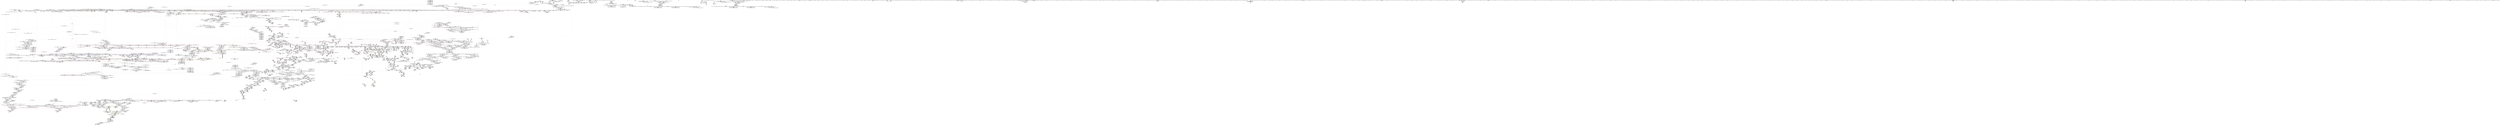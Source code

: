 digraph "SVFG" {
	label="SVFG";

	Node0x55ab7dfcb280 [shape=record,color=grey,label="{NodeID: 0\nNullPtr}"];
	Node0x55ab7dfcb280 -> Node0x55ab7ea494f0[style=solid];
	Node0x55ab7dfcb280 -> Node0x55ab7ea495f0[style=solid];
	Node0x55ab7dfcb280 -> Node0x55ab7ea496c0[style=solid];
	Node0x55ab7dfcb280 -> Node0x55ab7ea49790[style=solid];
	Node0x55ab7dfcb280 -> Node0x55ab7ea49860[style=solid];
	Node0x55ab7dfcb280 -> Node0x55ab7ea49930[style=solid];
	Node0x55ab7dfcb280 -> Node0x55ab7ea49a00[style=solid];
	Node0x55ab7dfcb280 -> Node0x55ab7ea49ad0[style=solid];
	Node0x55ab7dfcb280 -> Node0x55ab7ea49ba0[style=solid];
	Node0x55ab7dfcb280 -> Node0x55ab7ea49c70[style=solid];
	Node0x55ab7dfcb280 -> Node0x55ab7ea49d40[style=solid];
	Node0x55ab7dfcb280 -> Node0x55ab7ea49e10[style=solid];
	Node0x55ab7dfcb280 -> Node0x55ab7ea49ee0[style=solid];
	Node0x55ab7dfcb280 -> Node0x55ab7ea49fb0[style=solid];
	Node0x55ab7dfcb280 -> Node0x55ab7ea4a080[style=solid];
	Node0x55ab7dfcb280 -> Node0x55ab7ea4a150[style=solid];
	Node0x55ab7dfcb280 -> Node0x55ab7ea4a220[style=solid];
	Node0x55ab7dfcb280 -> Node0x55ab7ea4a2f0[style=solid];
	Node0x55ab7dfcb280 -> Node0x55ab7ea4a3c0[style=solid];
	Node0x55ab7dfcb280 -> Node0x55ab7ea4a490[style=solid];
	Node0x55ab7dfcb280 -> Node0x55ab7ea4a560[style=solid];
	Node0x55ab7dfcb280 -> Node0x55ab7ea4a630[style=solid];
	Node0x55ab7dfcb280 -> Node0x55ab7ea4a700[style=solid];
	Node0x55ab7dfcb280 -> Node0x55ab7ea4a7d0[style=solid];
	Node0x55ab7dfcb280 -> Node0x55ab7ea4a8a0[style=solid];
	Node0x55ab7dfcb280 -> Node0x55ab7ea4a970[style=solid];
	Node0x55ab7dfcb280 -> Node0x55ab7ea4aa40[style=solid];
	Node0x55ab7dfcb280 -> Node0x55ab7ea4ab10[style=solid];
	Node0x55ab7dfcb280 -> Node0x55ab7ea4abe0[style=solid];
	Node0x55ab7dfcb280 -> Node0x55ab7ea4acb0[style=solid];
	Node0x55ab7dfcb280 -> Node0x55ab7ea4ad80[style=solid];
	Node0x55ab7dfcb280 -> Node0x55ab7ea4ae50[style=solid];
	Node0x55ab7dfcb280 -> Node0x55ab7ea4af20[style=solid];
	Node0x55ab7dfcb280 -> Node0x55ab7ea4aff0[style=solid];
	Node0x55ab7dfcb280 -> Node0x55ab7ea4b0c0[style=solid];
	Node0x55ab7dfcb280 -> Node0x55ab7ea4b190[style=solid];
	Node0x55ab7dfcb280 -> Node0x55ab7ea4b260[style=solid];
	Node0x55ab7dfcb280 -> Node0x55ab7ea4b330[style=solid];
	Node0x55ab7dfcb280 -> Node0x55ab7ea4b400[style=solid];
	Node0x55ab7dfcb280 -> Node0x55ab7ea4b4d0[style=solid];
	Node0x55ab7dfcb280 -> Node0x55ab7ea4b5a0[style=solid];
	Node0x55ab7dfcb280 -> Node0x55ab7ea4b670[style=solid];
	Node0x55ab7dfcb280 -> Node0x55ab7ea4b740[style=solid];
	Node0x55ab7dfcb280 -> Node0x55ab7ea4b810[style=solid];
	Node0x55ab7dfcb280 -> Node0x55ab7ea4b8e0[style=solid];
	Node0x55ab7dfcb280 -> Node0x55ab7ea4b9b0[style=solid];
	Node0x55ab7dfcb280 -> Node0x55ab7ea4ba80[style=solid];
	Node0x55ab7dfcb280 -> Node0x55ab7ea4bb50[style=solid];
	Node0x55ab7dfcb280 -> Node0x55ab7ea4bc20[style=solid];
	Node0x55ab7dfcb280 -> Node0x55ab7ea4bcf0[style=solid];
	Node0x55ab7dfcb280 -> Node0x55ab7ea4bdc0[style=solid];
	Node0x55ab7dfcb280 -> Node0x55ab7ea4be90[style=solid];
	Node0x55ab7dfcb280 -> Node0x55ab7ea4bf60[style=solid];
	Node0x55ab7dfcb280 -> Node0x55ab7ea4c030[style=solid];
	Node0x55ab7dfcb280 -> Node0x55ab7ea4c100[style=solid];
	Node0x55ab7dfcb280 -> Node0x55ab7ea4c1d0[style=solid];
	Node0x55ab7dfcb280 -> Node0x55ab7ea4c2a0[style=solid];
	Node0x55ab7dfcb280 -> Node0x55ab7ea4c370[style=solid];
	Node0x55ab7dfcb280 -> Node0x55ab7ea4c440[style=solid];
	Node0x55ab7dfcb280 -> Node0x55ab7ea4c510[style=solid];
	Node0x55ab7dfcb280 -> Node0x55ab7ea4c5e0[style=solid];
	Node0x55ab7dfcb280 -> Node0x55ab7ea4c6b0[style=solid];
	Node0x55ab7dfcb280 -> Node0x55ab7ea4c780[style=solid];
	Node0x55ab7dfcb280 -> Node0x55ab7ea4c850[style=solid];
	Node0x55ab7dfcb280 -> Node0x55ab7ea4c920[style=solid];
	Node0x55ab7dfcb280 -> Node0x55ab7ea4c9f0[style=solid];
	Node0x55ab7dfcb280 -> Node0x55ab7ea4cac0[style=solid];
	Node0x55ab7dfcb280 -> Node0x55ab7ea4cb90[style=solid];
	Node0x55ab7dfcb280 -> Node0x55ab7ea4cc60[style=solid];
	Node0x55ab7dfcb280 -> Node0x55ab7ea4cd30[style=solid];
	Node0x55ab7dfcb280 -> Node0x55ab7ea4ce00[style=solid];
	Node0x55ab7dfcb280 -> Node0x55ab7ea4ced0[style=solid];
	Node0x55ab7dfcb280 -> Node0x55ab7ea4cfa0[style=solid];
	Node0x55ab7dfcb280 -> Node0x55ab7ea4d070[style=solid];
	Node0x55ab7dfcb280 -> Node0x55ab7eaa4710[style=solid];
	Node0x55ab7dfcb280 -> Node0x55ab7eaa8290[style=solid];
	Node0x55ab7dfcb280 -> Node0x55ab7eaaa310[style=solid];
	Node0x55ab7dfcb280 -> Node0x55ab7eaaa3e0[style=solid];
	Node0x55ab7dfcb280 -> Node0x55ab7eaaa4b0[style=solid];
	Node0x55ab7dfcb280 -> Node0x55ab7eab0560[style=solid];
	Node0x55ab7dfcb280 -> Node0x55ab7eab08a0[style=solid];
	Node0x55ab7dfcb280 -> Node0x55ab7eab0be0[style=solid];
	Node0x55ab7dfcb280 -> Node0x55ab7eab0cb0[style=solid];
	Node0x55ab7dfcb280 -> Node0x55ab7eab0f20[style=solid];
	Node0x55ab7dfcb280 -> Node0x55ab7eab4800[style=solid];
	Node0x55ab7dfcb280 -> Node0x55ab7eab6950[style=solid];
	Node0x55ab7dfcb280 -> Node0x55ab7c65d7a0[style=solid];
	Node0x55ab7dfcb280 -> Node0x55ab7eb18240[style=solid];
	Node0x55ab7dfcb280 -> Node0x55ab7eb183c0[style=solid];
	Node0x55ab7dfcb280 -> Node0x55ab7eb18540[style=solid];
	Node0x55ab7dfcb280 -> Node0x55ab7eb186c0[style=solid];
	Node0x55ab7dfcb280 -> Node0x55ab7eb18840[style=solid];
	Node0x55ab7dfcb280 -> Node0x55ab7eb19140[style=solid];
	Node0x55ab7dfcb280 -> Node0x55ab7eb198c0[style=solid];
	Node0x55ab7dfcb280 -> Node0x55ab7eb19d40[style=solid];
	Node0x55ab7dfcb280 -> Node0x55ab7eb1a040[style=solid];
	Node0x55ab7dfcb280 -> Node0x55ab7eb1ac40[style=solid];
	Node0x55ab7dfcb280:s64 -> Node0x55ab7ed11710[style=solid,color=red];
	Node0x55ab7dfcb280:s64 -> Node0x55ab7ed2a8a0[style=solid,color=red];
	Node0x55ab7ebad320 [shape=record,color=black,label="{NodeID: 3764\nMR_20V_2 = PHI(MR_20V_3, MR_20V_1, )\npts\{170002 \}\n|{<s0>56}}"];
	Node0x55ab7ebad320:s0 -> Node0x55ab7ebb0f50[style=dashed,color=blue];
	Node0x55ab7ea507a0 [shape=record,color=red,label="{NodeID: 1550\n1206\<--1203\nthis1\<--this.addr\n_ZN9__gnu_cxx16__aligned_membufISt4pairIKNSt7__cxx1112basic_stringIcSt11char_traitsIcESaIcEEEiEE6_M_ptrEv\n|{<s0>104}}"];
	Node0x55ab7ea507a0:s0 -> Node0x55ab7ed29ab0[style=solid,color=red];
	Node0x55ab7ea2e470 [shape=record,color=green,label="{NodeID: 443\n2821\<--2822\n__second\<--__second_field_insensitive\n_ZNSt4pairIKNSt7__cxx1112basic_stringIcSt11char_traitsIcESaIcEEEiEC2IJRS6_EJEEESt21piecewise_construct_tSt5tupleIJDpT_EESB_IJDpT0_EE\n|{<s0>254}}"];
	Node0x55ab7ea2e470:s0 -> Node0x55ab7ed12e90[style=solid,color=red];
	Node0x55ab7ec2ba40 [shape=record,color=yellow,style=double,label="{NodeID: 5314\n283V_2 = CSCHI(MR_283V_1)\npts\{280002 \}\nCS[]|{|<s1>159|<s2>160}}"];
	Node0x55ab7ec2ba40 -> Node0x55ab7ebb9150[style=dashed];
	Node0x55ab7ec2ba40:s1 -> Node0x55ab7ebd2fe0[style=dashed,color=red];
	Node0x55ab7ec2ba40:s2 -> Node0x55ab7eab14d0[style=dashed,color=red];
	Node0x55ab7eaa6140 [shape=record,color=blue,label="{NodeID: 1993\n445\<--510\ni\<--inc\n_Z2goi\n}"];
	Node0x55ab7eaa6140 -> Node0x55ab7ea7b0b0[style=dashed];
	Node0x55ab7eaa6140 -> Node0x55ab7ea7b180[style=dashed];
	Node0x55ab7eaa6140 -> Node0x55ab7ea7b250[style=dashed];
	Node0x55ab7eaa6140 -> Node0x55ab7ea7b320[style=dashed];
	Node0x55ab7eaa6140 -> Node0x55ab7eaa6140[style=dashed];
	Node0x55ab7eaa6140 -> Node0x55ab7ebc6350[style=dashed];
	Node0x55ab7ea3d670 [shape=record,color=black,label="{NodeID: 886\n2441\<--2440\n\<--_M_impl45\n_ZNSt8_Rb_treeINSt7__cxx1112basic_stringIcSt11char_traitsIcESaIcEEESt4pairIKS5_iESt10_Select1stIS8_ESt4lessIS5_ESaIS8_EE29_M_get_insert_hint_unique_posESt23_Rb_tree_const_iteratorIS8_ERS7_\n}"];
	Node0x55ab7ea3d670 -> Node0x55ab7ea71650[style=solid];
	Node0x55ab7ed24fd0 [shape=record,color=black,label="{NodeID: 5757\n2578 = PHI(2264, )\n0th arg _ZNSt8_Rb_treeINSt7__cxx1112basic_stringIcSt11char_traitsIcESaIcEEESt4pairIKS5_iESt10_Select1stIS8_ESt4lessIS5_ESaIS8_EE11_M_get_nodeEv }"];
	Node0x55ab7ed24fd0 -> Node0x55ab7eab1740[style=solid];
	Node0x55ab7ea744a0 [shape=record,color=purple,label="{NodeID: 1329\n3226\<--3224\n_M_left\<--\n_ZNSt8_Rb_treeINSt7__cxx1112basic_stringIcSt11char_traitsIcESaIcEEESt4pairIKS5_iESt10_Select1stIS8_ESt4lessIS5_ESaIS8_EE5beginEv\n}"];
	Node0x55ab7ea744a0 -> Node0x55ab7ea5d7a0[style=solid];
	Node0x55ab7ea263f0 [shape=record,color=green,label="{NodeID: 222\n1323\<--1324\nthis.addr\<--this.addr_field_insensitive\n_ZN9__gnu_cxx13new_allocatorIiEC2Ev\n}"];
	Node0x55ab7ea263f0 -> Node0x55ab7ea51160[style=solid];
	Node0x55ab7ea263f0 -> Node0x55ab7eaaa650[style=solid];
	Node0x55ab7ebd0420 [shape=record,color=yellow,style=double,label="{NodeID: 3986\n50V_1 = ENCHI(MR_50V_0)\npts\{280002 27050002 \}\nFun[_ZNSt8_Rb_treeINSt7__cxx1112basic_stringIcSt11char_traitsIcESaIcEEESt4pairIKS5_iESt10_Select1stIS8_ESt4lessIS5_ESaIS8_EE7_S_leftEPSt18_Rb_tree_node_base]}"];
	Node0x55ab7ebd0420 -> Node0x55ab7ea7eb30[style=dashed];
	Node0x55ab7ea5bc00 [shape=record,color=red,label="{NodeID: 1772\n3006\<--2996\n\<--__x.addr\n_ZNSt4pairIPSt18_Rb_tree_node_baseS1_EC2IRS1_Lb1EEERKS1_OT_\n}"];
	Node0x55ab7ea5bc00 -> Node0x55ab7ea5bda0[style=solid];
	Node0x55ab7ea4a7d0 [shape=record,color=black,label="{NodeID: 665\n1387\<--3\n\<--dummyVal\n_ZNSt12_Vector_baseIiSaIiEED2Ev\n}"];
	Node0x55ab7ed0a030 [shape=record,color=black,label="{NodeID: 5536\n3072 = PHI(1055, )\n}"];
	Node0x55ab7ed0a030 -> Node0x55ab7eb130e0[style=solid];
	Node0x55ab7eab15a0 [shape=record,color=blue,label="{NodeID: 2215\n4240\<--2550\n_M_header_3\<--\n_ZNSt8_Rb_treeINSt7__cxx1112basic_stringIcSt11char_traitsIcESaIcEEESt4pairIKS5_iESt10_Select1stIS8_ESt4lessIS5_ESaIS8_EE14_M_insert_nodeEPSt18_Rb_tree_node_baseSG_PSt13_Rb_tree_nodeIS8_E\n|{<s0>160}}"];
	Node0x55ab7eab15a0:s0 -> Node0x55ab7ebb9b50[style=dashed,color=blue];
	Node0x55ab7ea69110 [shape=record,color=purple,label="{NodeID: 1108\n421\<--420\nsecond\<--call14\n_ZNSt3mapINSt7__cxx1112basic_stringIcSt11char_traitsIcESaIcEEEiSt4lessIS5_ESaISt4pairIKS5_iEEEixERS9_\n}"];
	Node0x55ab7ea69110 -> Node0x55ab7ea4e580[style=solid];
	Node0x55ab7dfcb1f0 [shape=record,color=green,label="{NodeID: 1\n7\<--1\n__dso_handle\<--dummyObj\nGlob }"];
	Node0x55ab7ebad820 [shape=record,color=black,label="{NodeID: 3765\nMR_261V_2 = PHI(MR_261V_3, MR_261V_1, )\npts\{7920000 \}\n}"];
	Node0x55ab7ea50870 [shape=record,color=red,label="{NodeID: 1551\n1217\<--1214\nthis1\<--this.addr\n_ZN9__gnu_cxx16__aligned_membufISt4pairIKNSt7__cxx1112basic_stringIcSt11char_traitsIcESaIcEEEiEE7_M_addrEv\n}"];
	Node0x55ab7ea50870 -> Node0x55ab7ea6b810[style=solid];
	Node0x55ab7ea2e540 [shape=record,color=green,label="{NodeID: 444\n2823\<--2824\nthis.addr\<--this.addr_field_insensitive\n_ZNSt4pairIKNSt7__cxx1112basic_stringIcSt11char_traitsIcESaIcEEEiEC2IJRS6_EJEEESt21piecewise_construct_tSt5tupleIJDpT_EESB_IJDpT0_EE\n}"];
	Node0x55ab7ea2e540 -> Node0x55ab7ea5abc0[style=solid];
	Node0x55ab7ea2e540 -> Node0x55ab7eab2e00[style=solid];
	Node0x55ab7ec2bba0 [shape=record,color=yellow,style=double,label="{NodeID: 5315\n165V_2 = CSCHI(MR_165V_1)\npts\{27050008 \}\nCS[]|{<s0>37}}"];
	Node0x55ab7ec2bba0:s0 -> Node0x55ab7eb9f2a0[style=dashed,color=blue];
	Node0x55ab7eaa6210 [shape=record,color=blue,label="{NodeID: 1994\n441\<--9\nretval\<--\n_Z2goi\n}"];
	Node0x55ab7eaa6210 -> Node0x55ab7ebc5e50[style=dashed];
	Node0x55ab7ea3d740 [shape=record,color=black,label="{NodeID: 887\n2463\<--2462\n\<--_M_impl58\n_ZNSt8_Rb_treeINSt7__cxx1112basic_stringIcSt11char_traitsIcESaIcEEESt4pairIKS5_iESt10_Select1stIS8_ESt4lessIS5_ESaIS8_EE29_M_get_insert_hint_unique_posESt23_Rb_tree_const_iteratorIS8_ERS7_\n}"];
	Node0x55ab7ea3d740 -> Node0x55ab7ea718c0[style=solid];
	Node0x55ab7ed250e0 [shape=record,color=black,label="{NodeID: 5758\n3857 = PHI(3698, )\n0th arg _ZNSt16allocator_traitsISaIiEE8allocateERS0_m }"];
	Node0x55ab7ed250e0 -> Node0x55ab7eab8f80[style=solid];
	Node0x55ab7ea74570 [shape=record,color=purple,label="{NodeID: 1330\n3247\<--3245\nfirst\<--this1\n_ZNSt4pairIPSt18_Rb_tree_node_baseS1_EC2IRPSt13_Rb_tree_nodeIS_IKNSt7__cxx1112basic_stringIcSt11char_traitsIcESaIcEEEiEERS1_Lb1EEEOT_OT0_\n}"];
	Node0x55ab7ea74570 -> Node0x55ab7eab5910[style=solid];
	Node0x55ab7ea264c0 [shape=record,color=green,label="{NodeID: 223\n1332\<--1333\n__first.addr\<--__first.addr_field_insensitive\n_ZSt8_DestroyIPiiEvT_S1_RSaIT0_E\n}"];
	Node0x55ab7ea264c0 -> Node0x55ab7ea51230[style=solid];
	Node0x55ab7ea264c0 -> Node0x55ab7eaaa720[style=solid];
	Node0x55ab7ea5bcd0 [shape=record,color=red,label="{NodeID: 1773\n3010\<--2998\n\<--__y.addr\n_ZNSt4pairIPSt18_Rb_tree_node_baseS1_EC2IRS1_Lb1EEERKS1_OT_\n|{<s0>266}}"];
	Node0x55ab7ea5bcd0:s0 -> Node0x55ab7ed218b0[style=solid,color=red];
	Node0x55ab7ea4a8a0 [shape=record,color=black,label="{NodeID: 666\n1388\<--3\n\<--dummyVal\n_ZNSt12_Vector_baseIiSaIiEED2Ev\n}"];
	Node0x55ab7ea4a8a0 -> Node0x55ab7eaaab30[style=solid];
	Node0x55ab7ed0a170 [shape=record,color=black,label="{NodeID: 5537\n3082 = PHI(3213, )\n}"];
	Node0x55ab7ed0a170 -> Node0x55ab7eab4730[style=solid];
	Node0x55ab7eab1670 [shape=record,color=blue,label="{NodeID: 2216\n2564\<--2566\n_M_node_count\<--inc\n_ZNSt8_Rb_treeINSt7__cxx1112basic_stringIcSt11char_traitsIcESaIcEEESt4pairIKS5_iESt10_Select1stIS8_ESt4lessIS5_ESaIS8_EE14_M_insert_nodeEPSt18_Rb_tree_node_baseSG_PSt13_Rb_tree_nodeIS8_E\n|{<s0>160}}"];
	Node0x55ab7eab1670:s0 -> Node0x55ab7ebb9b50[style=dashed,color=blue];
	Node0x55ab7ea691e0 [shape=record,color=purple,label="{NodeID: 1109\n430\<--429\n_M_impl\<--\n_ZNSt6vectorIiSaIiEE5clearEv\n}"];
	Node0x55ab7e9db8c0 [shape=record,color=green,label="{NodeID: 2\n9\<--1\n\<--dummyObj\nCan only get source location for instruction, argument, global var or function.|{<s0>51}}"];
	Node0x55ab7e9db8c0:s0 -> Node0x55ab7ed2c8f0[style=solid,color=red];
	Node0x55ab7ea50940 [shape=record,color=red,label="{NodeID: 1552\n1234\<--1225\n\<--__a.addr\n_ZNSt16allocator_traitsISaISt13_Rb_tree_nodeISt4pairIKNSt7__cxx1112basic_stringIcSt11char_traitsIcESaIcEEEiEEEE10deallocateERSB_PSA_m\n}"];
	Node0x55ab7ea50940 -> Node0x55ab7ea38e20[style=solid];
	Node0x55ab7ea2e610 [shape=record,color=green,label="{NodeID: 445\n2825\<--2826\nagg.tmp\<--agg.tmp_field_insensitive\n_ZNSt4pairIKNSt7__cxx1112basic_stringIcSt11char_traitsIcESaIcEEEiEC2IJRS6_EJEEESt21piecewise_construct_tSt5tupleIJDpT_EESB_IJDpT0_EE\n}"];
	Node0x55ab7eaa62e0 [shape=record,color=blue,label="{NodeID: 1995\n519\<--518\nthis.addr\<--this\n_ZNKSt6vectorIiSaIiEE4sizeEv\n}"];
	Node0x55ab7eaa62e0 -> Node0x55ab7ea7b730[style=dashed];
	Node0x55ab7ea3d810 [shape=record,color=black,label="{NodeID: 888\n2302\<--2504\n_ZNSt8_Rb_treeINSt7__cxx1112basic_stringIcSt11char_traitsIcESaIcEEESt4pairIKS5_iESt10_Select1stIS8_ESt4lessIS5_ESaIS8_EE29_M_get_insert_hint_unique_posESt23_Rb_tree_const_iteratorIS8_ERS7__ret\<--\n_ZNSt8_Rb_treeINSt7__cxx1112basic_stringIcSt11char_traitsIcESaIcEEESt4pairIKS5_iESt10_Select1stIS8_ESt4lessIS5_ESaIS8_EE29_M_get_insert_hint_unique_posESt23_Rb_tree_const_iteratorIS8_ERS7_\n|{<s0>159}}"];
	Node0x55ab7ea3d810:s0 -> Node0x55ab7ecfd840[style=solid,color=blue];
	Node0x55ab7ed251f0 [shape=record,color=black,label="{NodeID: 5759\n3858 = PHI(3699, )\n1st arg _ZNSt16allocator_traitsISaIiEE8allocateERS0_m }"];
	Node0x55ab7ed251f0 -> Node0x55ab7eab9050[style=solid];
	Node0x55ab7ea74640 [shape=record,color=purple,label="{NodeID: 1331\n3255\<--3245\nsecond\<--this1\n_ZNSt4pairIPSt18_Rb_tree_node_baseS1_EC2IRPSt13_Rb_tree_nodeIS_IKNSt7__cxx1112basic_stringIcSt11char_traitsIcESaIcEEEiEERS1_Lb1EEEOT_OT0_\n}"];
	Node0x55ab7ea74640 -> Node0x55ab7eab59e0[style=solid];
	Node0x55ab7ea26590 [shape=record,color=green,label="{NodeID: 224\n1334\<--1335\n__last.addr\<--__last.addr_field_insensitive\n_ZSt8_DestroyIPiiEvT_S1_RSaIT0_E\n}"];
	Node0x55ab7ea26590 -> Node0x55ab7ea51300[style=solid];
	Node0x55ab7ea26590 -> Node0x55ab7eaaa7f0[style=solid];
	Node0x55ab7ebd0640 [shape=record,color=yellow,style=double,label="{NodeID: 3988\n150V_1 = ENCHI(MR_150V_0)\npts\{576 \}\nFun[_ZNSt6vectorIiSaIiEE17_M_realloc_insertIJRKiEEEvN9__gnu_cxx17__normal_iteratorIPiS1_EEDpOT_]|{<s0>305}}"];
	Node0x55ab7ebd0640:s0 -> Node0x55ab7ebcdc40[style=dashed,color=red];
	Node0x55ab7ea5bda0 [shape=record,color=red,label="{NodeID: 1774\n3007\<--3006\n\<--\n_ZNSt4pairIPSt18_Rb_tree_node_baseS1_EC2IRS1_Lb1EEERKS1_OT_\n}"];
	Node0x55ab7ea5bda0 -> Node0x55ab7eab3f10[style=solid];
	Node0x55ab7ea4a970 [shape=record,color=black,label="{NodeID: 667\n1390\<--3\n\<--dummyVal\n_ZNSt12_Vector_baseIiSaIiEED2Ev\n}"];
	Node0x55ab7ea4a970 -> Node0x55ab7eaaac00[style=solid];
	Node0x55ab7ed0a2b0 [shape=record,color=black,label="{NodeID: 5538\n3087 = PHI(1887, )\n}"];
	Node0x55ab7eab1740 [shape=record,color=blue,label="{NodeID: 2217\n2579\<--2578\nthis.addr\<--this\n_ZNSt8_Rb_treeINSt7__cxx1112basic_stringIcSt11char_traitsIcESaIcEEESt4pairIKS5_iESt10_Select1stIS8_ESt4lessIS5_ESaIS8_EE11_M_get_nodeEv\n}"];
	Node0x55ab7eab1740 -> Node0x55ab7ea59360[style=dashed];
	Node0x55ab7ea692b0 [shape=record,color=purple,label="{NodeID: 1110\n431\<--429\n_M_start\<--\n_ZNSt6vectorIiSaIiEE5clearEv\n}"];
	Node0x55ab7ea692b0 -> Node0x55ab7ea7a960[style=solid];
	Node0x55ab7ea1d850 [shape=record,color=green,label="{NodeID: 3\n35\<--1\n_ZSt3cin\<--dummyObj\nGlob }"];
	Node0x55ab7ea50a10 [shape=record,color=red,label="{NodeID: 1553\n1236\<--1227\n\<--__p.addr\n_ZNSt16allocator_traitsISaISt13_Rb_tree_nodeISt4pairIKNSt7__cxx1112basic_stringIcSt11char_traitsIcESaIcEEEiEEEE10deallocateERSB_PSA_m\n|{<s0>105}}"];
	Node0x55ab7ea50a10:s0 -> Node0x55ab7ed0fe30[style=solid,color=red];
	Node0x55ab7ea2e6e0 [shape=record,color=green,label="{NodeID: 446\n2827\<--2828\nagg.tmp3\<--agg.tmp3_field_insensitive\n_ZNSt4pairIKNSt7__cxx1112basic_stringIcSt11char_traitsIcESaIcEEEiEC2IJRS6_EJEEESt21piecewise_construct_tSt5tupleIJDpT_EESB_IJDpT0_EE\n}"];
	Node0x55ab7eaa63b0 [shape=record,color=blue,label="{NodeID: 1996\n540\<--538\nthis.addr\<--this\n_ZNSt6vectorIiSaIiEEixEm\n}"];
	Node0x55ab7eaa63b0 -> Node0x55ab7ea7b9a0[style=dashed];
	Node0x55ab7ea3d8e0 [shape=record,color=black,label="{NodeID: 889\n2536\<--2535\n\<--_M_impl\n_ZNSt8_Rb_treeINSt7__cxx1112basic_stringIcSt11char_traitsIcESaIcEEESt4pairIKS5_iESt10_Select1stIS8_ESt4lessIS5_ESaIS8_EE14_M_insert_nodeEPSt18_Rb_tree_node_baseSG_PSt13_Rb_tree_nodeIS8_E\n}"];
	Node0x55ab7ea3d8e0 -> Node0x55ab7ea71f40[style=solid];
	Node0x55ab7ed25300 [shape=record,color=black,label="{NodeID: 5760\n538 = PHI(482, 498, )\n0th arg _ZNSt6vectorIiSaIiEEixEm }"];
	Node0x55ab7ed25300 -> Node0x55ab7eaa63b0[style=solid];
	Node0x55ab7ea74710 [shape=record,color=purple,label="{NodeID: 1332\n3303\<--3302\n_M_impl\<--\n_ZNSt6vectorIiSaIiEE15_M_erase_at_endEPi\n}"];
	Node0x55ab7ea26660 [shape=record,color=green,label="{NodeID: 225\n1336\<--1337\n.addr\<--.addr_field_insensitive\n_ZSt8_DestroyIPiiEvT_S1_RSaIT0_E\n}"];
	Node0x55ab7ea26660 -> Node0x55ab7eaaa8c0[style=solid];
	Node0x55ab7ea5be70 [shape=record,color=red,label="{NodeID: 1775\n3014\<--3011\n\<--call\n_ZNSt4pairIPSt18_Rb_tree_node_baseS1_EC2IRS1_Lb1EEERKS1_OT_\n}"];
	Node0x55ab7ea5be70 -> Node0x55ab7eab3fe0[style=solid];
	Node0x55ab7ea4aa40 [shape=record,color=black,label="{NodeID: 668\n1849\<--3\n\<--dummyVal\n_ZStltIcSt11char_traitsIcESaIcEEbRKNSt7__cxx1112basic_stringIT_T0_T1_EESA_\n}"];
	Node0x55ab7ed0a3c0 [shape=record,color=black,label="{NodeID: 5539\n3093 = PHI(3153, )\n}"];
	Node0x55ab7eab1810 [shape=record,color=blue,label="{NodeID: 2218\n2594\<--2589\nthis.addr\<--this\n_ZNSt8_Rb_treeINSt7__cxx1112basic_stringIcSt11char_traitsIcESaIcEEESt4pairIKS5_iESt10_Select1stIS8_ESt4lessIS5_ESaIS8_EE17_M_construct_nodeIJRKSt21piecewise_construct_tSt5tupleIJRS7_EESJ_IJEEEEEvPSt13_Rb_tree_nodeIS8_EDpOT_\n}"];
	Node0x55ab7eab1810 -> Node0x55ab7ea59430[style=dashed];
	Node0x55ab7ea69380 [shape=record,color=purple,label="{NodeID: 1111\n524\<--523\n_M_impl\<--\n_ZNKSt6vectorIiSaIiEE4sizeEv\n}"];
	Node0x55ab7ea1db90 [shape=record,color=green,label="{NodeID: 4\n36\<--1\n_ZSt4cout\<--dummyObj\nGlob }"];
	Node0x55ab7ebae750 [shape=record,color=black,label="{NodeID: 3768\nMR_119V_4 = PHI(MR_119V_5, MR_119V_3, )\npts\{140000 \}\n|{|<s1>43|<s2>43|<s3>43}}"];
	Node0x55ab7ebae750 -> Node0x55ab7ebc6850[style=dashed];
	Node0x55ab7ebae750:s1 -> Node0x55ab7ea7b3f0[style=dashed,color=red];
	Node0x55ab7ebae750:s2 -> Node0x55ab7eaa5e00[style=dashed,color=red];
	Node0x55ab7ebae750:s3 -> Node0x55ab7ebc6850[style=dashed,color=red];
	Node0x55ab7ea50ae0 [shape=record,color=red,label="{NodeID: 1554\n1237\<--1229\n\<--__n.addr\n_ZNSt16allocator_traitsISaISt13_Rb_tree_nodeISt4pairIKNSt7__cxx1112basic_stringIcSt11char_traitsIcESaIcEEEiEEEE10deallocateERSB_PSA_m\n|{<s0>105}}"];
	Node0x55ab7ea50ae0:s0 -> Node0x55ab7ed0ff40[style=solid,color=red];
	Node0x55ab7ea2e7b0 [shape=record,color=green,label="{NodeID: 447\n2832\<--2833\n_ZNSt4pairIKNSt7__cxx1112basic_stringIcSt11char_traitsIcESaIcEEEiEC2IJRS6_EJLm0EEJEJEEERSt5tupleIJDpT_EERSA_IJDpT1_EESt12_Index_tupleIJXspT0_EEESJ_IJXspT2_EEE\<--_ZNSt4pairIKNSt7__cxx1112basic_stringIcSt11char_traitsIcESaIcEEEiEC2IJRS6_EJLm0EEJEJEEERSt5tupleIJDpT_EERSA_IJDpT1_EESt12_Index_tupleIJXspT0_EEESJ_IJXspT2_EEE_field_insensitive\n}"];
	Node0x55ab7ebe37e0 [shape=record,color=yellow,style=double,label="{NodeID: 4211\n791V_1 = ENCHI(MR_791V_0)\npts\{3029 280002 280003 23150000 23190000 23230000 30330000 \}\nFun[_ZNSt4pairIPSt18_Rb_tree_node_baseS1_EC2IRS1_S4_Lb1EEEOT_OT0_]}"];
	Node0x55ab7ebe37e0 -> Node0x55ab7ea5cd10[style=dashed];
	Node0x55ab7ebe37e0 -> Node0x55ab7ea5cde0[style=dashed];
	Node0x55ab7eaa6480 [shape=record,color=blue,label="{NodeID: 1997\n542\<--539\n__n.addr\<--__n\n_ZNSt6vectorIiSaIiEEixEm\n}"];
	Node0x55ab7eaa6480 -> Node0x55ab7ea7ba70[style=dashed];
	Node0x55ab7ea3d9b0 [shape=record,color=black,label="{NodeID: 890\n2545\<--2544\nfrombool\<--\n_ZNSt8_Rb_treeINSt7__cxx1112basic_stringIcSt11char_traitsIcESaIcEEESt4pairIKS5_iESt10_Select1stIS8_ESt4lessIS5_ESaIS8_EE14_M_insert_nodeEPSt18_Rb_tree_node_baseSG_PSt13_Rb_tree_nodeIS8_E\n}"];
	Node0x55ab7ea3d9b0 -> Node0x55ab7eab1330[style=solid];
	Node0x55ab7ed25450 [shape=record,color=black,label="{NodeID: 5761\n539 = PHI(484, 500, )\n1st arg _ZNSt6vectorIiSaIiEEixEm }"];
	Node0x55ab7ed25450 -> Node0x55ab7eaa6480[style=solid];
	Node0x55ab7ea747e0 [shape=record,color=purple,label="{NodeID: 1333\n3304\<--3302\n_M_finish\<--\n_ZNSt6vectorIiSaIiEE15_M_erase_at_endEPi\n}"];
	Node0x55ab7ea747e0 -> Node0x55ab7ea5e230[style=solid];
	Node0x55ab7ea26730 [shape=record,color=green,label="{NodeID: 226\n1344\<--1345\n_ZSt8_DestroyIPiEvT_S1_\<--_ZSt8_DestroyIPiEvT_S1__field_insensitive\n}"];
	Node0x55ab7ea5bf40 [shape=record,color=red,label="{NodeID: 1776\n3040\<--3022\nthis1\<--this.addr\n_ZNSt8_Rb_treeINSt7__cxx1112basic_stringIcSt11char_traitsIcESaIcEEESt4pairIKS5_iESt10_Select1stIS8_ESt4lessIS5_ESaIS8_EE24_M_get_insert_unique_posERS7_\n|{|<s2>267|<s3>268|<s4>274}}"];
	Node0x55ab7ea5bf40 -> Node0x55ab7ea73460[style=solid];
	Node0x55ab7ea5bf40 -> Node0x55ab7ea73530[style=solid];
	Node0x55ab7ea5bf40:s2 -> Node0x55ab7ed24c80[style=solid,color=red];
	Node0x55ab7ea5bf40:s3 -> Node0x55ab7ed20660[style=solid,color=red];
	Node0x55ab7ea5bf40:s4 -> Node0x55ab7ed23900[style=solid,color=red];
	Node0x55ab7ea4ab10 [shape=record,color=black,label="{NodeID: 669\n1850\<--3\n\<--dummyVal\n_ZStltIcSt11char_traitsIcESaIcEEbRKNSt7__cxx1112basic_stringIT_T0_T1_EESA_\n|{<s0>146}}"];
	Node0x55ab7ea4ab10:s0 -> Node0x55ab7ed0f270[style=solid,color=red];
	Node0x55ab7ed0a4d0 [shape=record,color=black,label="{NodeID: 5540\n3101 = PHI(1712, )\n|{<s0>279}}"];
	Node0x55ab7ed0a4d0:s0 -> Node0x55ab7ed11f20[style=solid,color=red];
	Node0x55ab7eab18e0 [shape=record,color=blue,label="{NodeID: 2219\n2596\<--2590\n__node.addr\<--__node\n_ZNSt8_Rb_treeINSt7__cxx1112basic_stringIcSt11char_traitsIcESaIcEEESt4pairIKS5_iESt10_Select1stIS8_ESt4lessIS5_ESaIS8_EE17_M_construct_nodeIJRKSt21piecewise_construct_tSt5tupleIJRS7_EESJ_IJEEEEEvPSt13_Rb_tree_nodeIS8_EDpOT_\n}"];
	Node0x55ab7eab18e0 -> Node0x55ab7ea59500[style=dashed];
	Node0x55ab7eab18e0 -> Node0x55ab7ea595d0[style=dashed];
	Node0x55ab7eab18e0 -> Node0x55ab7ea596a0[style=dashed];
	Node0x55ab7eab18e0 -> Node0x55ab7ea59770[style=dashed];
	Node0x55ab7ea69450 [shape=record,color=purple,label="{NodeID: 1112\n525\<--523\n_M_finish\<--\n_ZNKSt6vectorIiSaIiEE4sizeEv\n}"];
	Node0x55ab7ea69450 -> Node0x55ab7ea7b800[style=solid];
	Node0x55ab7ea1dc50 [shape=record,color=green,label="{NodeID: 5\n37\<--1\n.str\<--dummyObj\nGlob }"];
	Node0x55ab7ebaec50 [shape=record,color=black,label="{NodeID: 3769\nMR_123V_3 = PHI(MR_123V_4, MR_123V_1, )\npts\{190000 \}\n|{|<s2>43|<s3>43}}"];
	Node0x55ab7ebaec50 -> Node0x55ab7ea7b590[style=dashed];
	Node0x55ab7ebaec50 -> Node0x55ab7ebc6d50[style=dashed];
	Node0x55ab7ebaec50:s2 -> Node0x55ab7ebaec50[style=dashed,color=red];
	Node0x55ab7ebaec50:s3 -> Node0x55ab7ebc6d50[style=dashed,color=red];
	Node0x55ab7ea50bb0 [shape=record,color=red,label="{NodeID: 1555\n1255\<--1246\nthis1\<--this.addr\n_ZN9__gnu_cxx13new_allocatorISt13_Rb_tree_nodeISt4pairIKNSt7__cxx1112basic_stringIcSt11char_traitsIcESaIcEEEiEEE10deallocateEPSB_m\n}"];
	Node0x55ab7ea2e8b0 [shape=record,color=green,label="{NodeID: 448\n2838\<--2839\nthis.addr\<--this.addr_field_insensitive\n_ZNSt11_Tuple_implILm0EJRKNSt7__cxx1112basic_stringIcSt11char_traitsIcESaIcEEEEEC2EOS8_\n}"];
	Node0x55ab7ea2e8b0 -> Node0x55ab7ea5ac90[style=solid];
	Node0x55ab7ea2e8b0 -> Node0x55ab7eab2ed0[style=solid];
	Node0x55ab7ec2c020 [shape=record,color=yellow,style=double,label="{NodeID: 5319\n71V_2 = CSCHI(MR_71V_1)\npts\{280002 27050008 \}\nCS[]|{<s0>156|<s1>156}}"];
	Node0x55ab7ec2c020:s0 -> Node0x55ab7ec2ba40[style=dashed,color=blue];
	Node0x55ab7ec2c020:s1 -> Node0x55ab7ec2bba0[style=dashed,color=blue];
	Node0x55ab7ebe39b0 [shape=record,color=yellow,style=double,label="{NodeID: 4212\n793V_1 = ENCHI(MR_793V_0)\npts\{3021 \}\nFun[_ZNSt8_Rb_treeINSt7__cxx1112basic_stringIcSt11char_traitsIcESaIcEEESt4pairIKS5_iESt10_Select1stIS8_ESt4lessIS5_ESaIS8_EE24_M_get_insert_unique_posERS7_]}"];
	Node0x55ab7ebe39b0 -> Node0x55ab7ea5c900[style=dashed];
	Node0x55ab7eaa6550 [shape=record,color=blue,label="{NodeID: 1998\n557\<--9\nretval\<--\nmain\n}"];
	Node0x55ab7ea3da80 [shape=record,color=black,label="{NodeID: 891\n2548\<--2547\ntobool\<--\n_ZNSt8_Rb_treeINSt7__cxx1112basic_stringIcSt11char_traitsIcESaIcEEESt4pairIKS5_iESt10_Select1stIS8_ESt4lessIS5_ESaIS8_EE14_M_insert_nodeEPSt18_Rb_tree_node_baseSG_PSt13_Rb_tree_nodeIS8_E\n}"];
	Node0x55ab7ed255a0 [shape=record,color=black,label="{NodeID: 5762\n2303 = PHI(1985, )\n0th arg _ZNSt8_Rb_treeINSt7__cxx1112basic_stringIcSt11char_traitsIcESaIcEEESt4pairIKS5_iESt10_Select1stIS8_ESt4lessIS5_ESaIS8_EE29_M_get_insert_hint_unique_posESt23_Rb_tree_const_iteratorIS8_ERS7_ }"];
	Node0x55ab7ed255a0 -> Node0x55ab7eab02f0[style=solid];
	Node0x55ab7ea748b0 [shape=record,color=purple,label="{NodeID: 1334\n3311\<--3310\n_M_impl2\<--\n_ZNSt6vectorIiSaIiEE15_M_erase_at_endEPi\n}"];
	Node0x55ab7ea26830 [shape=record,color=green,label="{NodeID: 227\n1349\<--1350\nthis.addr\<--this.addr_field_insensitive\n_ZNSt12_Vector_baseIiSaIiEE19_M_get_Tp_allocatorEv\n}"];
	Node0x55ab7ea26830 -> Node0x55ab7ea513d0[style=solid];
	Node0x55ab7ea26830 -> Node0x55ab7eaaa990[style=solid];
	Node0x55ab7ea5c010 [shape=record,color=red,label="{NodeID: 1777\n3057\<--3024\n\<--__k.addr\n_ZNSt8_Rb_treeINSt7__cxx1112basic_stringIcSt11char_traitsIcESaIcEEESt4pairIKS5_iESt10_Select1stIS8_ESt4lessIS5_ESaIS8_EE24_M_get_insert_unique_posERS7_\n|{<s0>270}}"];
	Node0x55ab7ea5c010:s0 -> Node0x55ab7ed11f20[style=solid,color=red];
	Node0x55ab7ea4abe0 [shape=record,color=black,label="{NodeID: 670\n1947\<--3\n\<--dummyVal\n_ZNKSt17_Rb_tree_iteratorISt4pairIKNSt7__cxx1112basic_stringIcSt11char_traitsIcESaIcEEEiEEdeEv\n}"];
	Node0x55ab7ed0a670 [shape=record,color=black,label="{NodeID: 5541\n3103 = PHI(1692, )\n}"];
	Node0x55ab7eab19b0 [shape=record,color=blue,label="{NodeID: 2220\n2598\<--2591\n__args.addr\<--__args\n_ZNSt8_Rb_treeINSt7__cxx1112basic_stringIcSt11char_traitsIcESaIcEEESt4pairIKS5_iESt10_Select1stIS8_ESt4lessIS5_ESaIS8_EE17_M_construct_nodeIJRKSt21piecewise_construct_tSt5tupleIJRS7_EESJ_IJEEEEEvPSt13_Rb_tree_nodeIS8_EDpOT_\n}"];
	Node0x55ab7eab19b0 -> Node0x55ab7ea59840[style=dashed];
	Node0x55ab7ea69520 [shape=record,color=purple,label="{NodeID: 1113\n528\<--527\n_M_impl2\<--\n_ZNKSt6vectorIiSaIiEE4sizeEv\n}"];
	Node0x55ab7ea1dd10 [shape=record,color=green,label="{NodeID: 6\n39\<--1\n.str.6\<--dummyObj\nGlob }"];
	Node0x55ab7ea50c80 [shape=record,color=red,label="{NodeID: 1556\n1256\<--1248\n\<--__p.addr\n_ZN9__gnu_cxx13new_allocatorISt13_Rb_tree_nodeISt4pairIKNSt7__cxx1112basic_stringIcSt11char_traitsIcESaIcEEEiEEE10deallocateEPSB_m\n}"];
	Node0x55ab7ea50c80 -> Node0x55ab7ea38ef0[style=solid];
	Node0x55ab7ea2e980 [shape=record,color=green,label="{NodeID: 449\n2840\<--2841\n__in.addr\<--__in.addr_field_insensitive\n_ZNSt11_Tuple_implILm0EJRKNSt7__cxx1112basic_stringIcSt11char_traitsIcESaIcEEEEEC2EOS8_\n}"];
	Node0x55ab7ea2e980 -> Node0x55ab7ea5ad60[style=solid];
	Node0x55ab7ea2e980 -> Node0x55ab7eab2fa0[style=solid];
	Node0x55ab7ec2c1b0 [shape=record,color=yellow,style=double,label="{NodeID: 5320\n98V_2 = CSCHI(MR_98V_1)\npts\{3610000 \}\nCS[]|{<s0>36}}"];
	Node0x55ab7ec2c1b0:s0 -> Node0x55ab7ec28e00[style=dashed,color=blue];
	Node0x55ab7eaa6620 [shape=record,color=blue,label="{NodeID: 1999\n561\<--291\nit\<--\nmain\n}"];
	Node0x55ab7eaa6620 -> Node0x55ab7ebc0950[style=dashed];
	Node0x55ab7ea3db50 [shape=record,color=black,label="{NodeID: 892\n2550\<--2549\n\<--\n_ZNSt8_Rb_treeINSt7__cxx1112basic_stringIcSt11char_traitsIcESaIcEEESt4pairIKS5_iESt10_Select1stIS8_ESt4lessIS5_ESaIS8_EE14_M_insert_nodeEPSt18_Rb_tree_node_baseSG_PSt13_Rb_tree_nodeIS8_E\n}"];
	Node0x55ab7ea3db50 -> Node0x55ab7eab1400[style=solid];
	Node0x55ab7ea3db50 -> Node0x55ab7eab14d0[style=solid];
	Node0x55ab7ea3db50 -> Node0x55ab7eab15a0[style=solid];
	Node0x55ab7ed256b0 [shape=record,color=black,label="{NodeID: 5763\n2304 = PHI(2008, )\n1st arg _ZNSt8_Rb_treeINSt7__cxx1112basic_stringIcSt11char_traitsIcESaIcEEESt4pairIKS5_iESt10_Select1stIS8_ESt4lessIS5_ESaIS8_EE29_M_get_insert_hint_unique_posESt23_Rb_tree_const_iteratorIS8_ERS7_ }"];
	Node0x55ab7ed256b0 -> Node0x55ab7eab0220[style=solid];
	Node0x55ab7ea74980 [shape=record,color=purple,label="{NodeID: 1335\n3312\<--3310\n_M_finish3\<--\n_ZNSt6vectorIiSaIiEE15_M_erase_at_endEPi\n}"];
	Node0x55ab7ea74980 -> Node0x55ab7eab5ec0[style=solid];
	Node0x55ab7ea26900 [shape=record,color=green,label="{NodeID: 228\n1358\<--1359\nthis.addr\<--this.addr_field_insensitive\n_ZNSt12_Vector_baseIiSaIiEED2Ev\n}"];
	Node0x55ab7ea26900 -> Node0x55ab7ea514a0[style=solid];
	Node0x55ab7ea26900 -> Node0x55ab7eaaaa60[style=solid];
	Node0x55ab7ea5c0e0 [shape=record,color=red,label="{NodeID: 1778\n3102\<--3024\n\<--__k.addr\n_ZNSt8_Rb_treeINSt7__cxx1112basic_stringIcSt11char_traitsIcESaIcEEESt4pairIKS5_iESt10_Select1stIS8_ESt4lessIS5_ESaIS8_EE24_M_get_insert_unique_posERS7_\n|{<s0>279}}"];
	Node0x55ab7ea5c0e0:s0 -> Node0x55ab7ed12320[style=solid,color=red];
	Node0x55ab7ea4acb0 [shape=record,color=black,label="{NodeID: 671\n1948\<--3\n\<--dummyVal\n_ZNKSt17_Rb_tree_iteratorISt4pairIKNSt7__cxx1112basic_stringIcSt11char_traitsIcESaIcEEEiEEdeEv\n|{<s0>152}}"];
	Node0x55ab7ea4acb0:s0 -> Node0x55ab7ed0f270[style=solid,color=red];
	Node0x55ab7ed0a780 [shape=record,color=black,label="{NodeID: 5542\n3391 = PHI(3595, )\n}"];
	Node0x55ab7ed0a780 -> Node0x55ab7eab6540[style=solid];
	Node0x55ab7eab1a80 [shape=record,color=blue,label="{NodeID: 2221\n2600\<--2592\n__args.addr2\<--__args1\n_ZNSt8_Rb_treeINSt7__cxx1112basic_stringIcSt11char_traitsIcESaIcEEESt4pairIKS5_iESt10_Select1stIS8_ESt4lessIS5_ESaIS8_EE17_M_construct_nodeIJRKSt21piecewise_construct_tSt5tupleIJRS7_EESJ_IJEEEEEvPSt13_Rb_tree_nodeIS8_EDpOT_\n}"];
	Node0x55ab7eab1a80 -> Node0x55ab7ea59910[style=dashed];
	Node0x55ab7ea695f0 [shape=record,color=purple,label="{NodeID: 1114\n529\<--527\n_M_start\<--\n_ZNKSt6vectorIiSaIiEE4sizeEv\n}"];
	Node0x55ab7ea695f0 -> Node0x55ab7ea7b8d0[style=solid];
	Node0x55ab7ea1e5f0 [shape=record,color=green,label="{NodeID: 7\n41\<--1\nstderr\<--dummyObj\nGlob }"];
	Node0x55ab7ea50d50 [shape=record,color=red,label="{NodeID: 1557\n1269\<--1266\nthis1\<--this.addr\n_ZNSaISt13_Rb_tree_nodeISt4pairIKNSt7__cxx1112basic_stringIcSt11char_traitsIcESaIcEEEiEEED2Ev\n}"];
	Node0x55ab7ea50d50 -> Node0x55ab7ea38fc0[style=solid];
	Node0x55ab7ea2ea50 [shape=record,color=green,label="{NodeID: 450\n2848\<--2849\n_ZNSt11_Tuple_implILm0EJRKNSt7__cxx1112basic_stringIcSt11char_traitsIcESaIcEEEEE7_M_headERS8_\<--_ZNSt11_Tuple_implILm0EJRKNSt7__cxx1112basic_stringIcSt11char_traitsIcESaIcEEEEE7_M_headERS8__field_insensitive\n}"];
	Node0x55ab7ec2c310 [shape=record,color=yellow,style=double,label="{NodeID: 5321\n360V_2 = CSCHI(MR_360V_1)\npts\{22190000 \}\nCS[]}"];
	Node0x55ab7ec2c310 -> Node0x55ab7ea56fa0[style=dashed];
	Node0x55ab7eaa66f0 [shape=record,color=blue,label="{NodeID: 2000\n563\<--9\ni\<--\nmain\n}"];
	Node0x55ab7eaa66f0 -> Node0x55ab7ea7c290[style=dashed];
	Node0x55ab7eaa66f0 -> Node0x55ab7ea7c360[style=dashed];
	Node0x55ab7eaa66f0 -> Node0x55ab7ea7c430[style=dashed];
	Node0x55ab7eaa66f0 -> Node0x55ab7eaa67c0[style=dashed];
	Node0x55ab7eaa66f0 -> Node0x55ab7ebc0e50[style=dashed];
	Node0x55ab7ea3dc20 [shape=record,color=black,label="{NodeID: 893\n2553\<--2552\n\<--_M_impl6\n_ZNSt8_Rb_treeINSt7__cxx1112basic_stringIcSt11char_traitsIcESaIcEEESt4pairIKS5_iESt10_Select1stIS8_ESt4lessIS5_ESaIS8_EE14_M_insert_nodeEPSt18_Rb_tree_node_baseSG_PSt13_Rb_tree_nodeIS8_E\n}"];
	Node0x55ab7ea3dc20 -> Node0x55ab7ea72010[style=solid];
	Node0x55ab7ed257c0 [shape=record,color=black,label="{NodeID: 5764\n2305 = PHI(2006, )\n2nd arg _ZNSt8_Rb_treeINSt7__cxx1112basic_stringIcSt11char_traitsIcESaIcEEESt4pairIKS5_iESt10_Select1stIS8_ESt4lessIS5_ESaIS8_EE29_M_get_insert_hint_unique_posESt23_Rb_tree_const_iteratorIS8_ERS7_ }"];
	Node0x55ab7ed257c0 -> Node0x55ab7eab03c0[style=solid];
	Node0x55ab7ea74a50 [shape=record,color=purple,label="{NodeID: 1336\n3327\<--3324\n_M_impl\<--this1\n_ZNSt8_Rb_treeINSt7__cxx1112basic_stringIcSt11char_traitsIcESaIcEEESt4pairIKS5_iESt10_Select1stIS8_ESt4lessIS5_ESaIS8_EE5clearEv\n}"];
	Node0x55ab7ea74a50 -> Node0x55ab7ea615d0[style=solid];
	Node0x55ab7ea2f0f0 [shape=record,color=green,label="{NodeID: 229\n1360\<--1361\nexn.slot\<--exn.slot_field_insensitive\n_ZNSt12_Vector_baseIiSaIiEED2Ev\n}"];
	Node0x55ab7ea2f0f0 -> Node0x55ab7ea51570[style=solid];
	Node0x55ab7ea2f0f0 -> Node0x55ab7eaaab30[style=solid];
	Node0x55ab7ea5c1b0 [shape=record,color=red,label="{NodeID: 1779\n3048\<--3026\n\<--__x\n_ZNSt8_Rb_treeINSt7__cxx1112basic_stringIcSt11char_traitsIcESaIcEEESt4pairIKS5_iESt10_Select1stIS8_ESt4lessIS5_ESaIS8_EE24_M_get_insert_unique_posERS7_\n}"];
	Node0x55ab7ea5c1b0 -> Node0x55ab7eb183c0[style=solid];
	Node0x55ab7ea4ad80 [shape=record,color=black,label="{NodeID: 672\n2014\<--3\n\<--dummyVal\n_ZNSt8_Rb_treeINSt7__cxx1112basic_stringIcSt11char_traitsIcESaIcEEESt4pairIKS5_iESt10_Select1stIS8_ESt4lessIS5_ESaIS8_EE22_M_emplace_hint_uniqueIJRKSt21piecewise_construct_tSt5tupleIJRS7_EESJ_IJEEEEESt17_Rb_tree_iteratorIS8_ESt23_Rb_tree_const_iteratorIS8_EDpOT_\n}"];
	Node0x55ab7ea4ad80 -> Node0x55ab7eaae4e0[style=solid];
	Node0x55ab7ed0a8f0 [shape=record,color=black,label="{NodeID: 5543\n3395 = PHI(3669, )\n}"];
	Node0x55ab7ed0a8f0 -> Node0x55ab7eab6610[style=solid];
	Node0x55ab7eab1b50 [shape=record,color=blue,label="{NodeID: 2222\n2602\<--2593\n__args.addr4\<--__args3\n_ZNSt8_Rb_treeINSt7__cxx1112basic_stringIcSt11char_traitsIcESaIcEEESt4pairIKS5_iESt10_Select1stIS8_ESt4lessIS5_ESaIS8_EE17_M_construct_nodeIJRKSt21piecewise_construct_tSt5tupleIJRS7_EESJ_IJEEEEEvPSt13_Rb_tree_nodeIS8_EDpOT_\n}"];
	Node0x55ab7eab1b50 -> Node0x55ab7ea599e0[style=dashed];
	Node0x55ab7ea696c0 [shape=record,color=purple,label="{NodeID: 1115\n548\<--547\n_M_impl\<--\n_ZNSt6vectorIiSaIiEEixEm\n}"];
	Node0x55ab7ea1e680 [shape=record,color=green,label="{NodeID: 8\n42\<--1\n.str.7\<--dummyObj\nGlob }"];
	Node0x55ab7ea50e20 [shape=record,color=red,label="{NodeID: 1558\n1280\<--1277\nthis1\<--this.addr\n_ZN9__gnu_cxx13new_allocatorISt13_Rb_tree_nodeISt4pairIKNSt7__cxx1112basic_stringIcSt11char_traitsIcESaIcEEEiEEED2Ev\n}"];
	Node0x55ab7ea2eb50 [shape=record,color=green,label="{NodeID: 451\n2851\<--2852\n_ZSt7forwardIRKNSt7__cxx1112basic_stringIcSt11char_traitsIcESaIcEEEEOT_RNSt16remove_referenceIS8_E4typeE\<--_ZSt7forwardIRKNSt7__cxx1112basic_stringIcSt11char_traitsIcESaIcEEEEOT_RNSt16remove_referenceIS8_E4typeE_field_insensitive\n}"];
	Node0x55ab7ec2c470 [shape=record,color=yellow,style=double,label="{NodeID: 5322\n71V_2 = CSCHI(MR_71V_1)\npts\{280002 27050008 \}\nCS[]|{<s0>234}}"];
	Node0x55ab7ec2c470:s0 -> Node0x55ab7ec279c0[style=dashed,color=blue];
	Node0x55ab7eaa67c0 [shape=record,color=blue,label="{NodeID: 2001\n563\<--610\ni\<--inc\nmain\n}"];
	Node0x55ab7eaa67c0 -> Node0x55ab7ea7c290[style=dashed];
	Node0x55ab7eaa67c0 -> Node0x55ab7ea7c360[style=dashed];
	Node0x55ab7eaa67c0 -> Node0x55ab7ea7c430[style=dashed];
	Node0x55ab7eaa67c0 -> Node0x55ab7eaa67c0[style=dashed];
	Node0x55ab7eaa67c0 -> Node0x55ab7ebc0e50[style=dashed];
	Node0x55ab7ea3dcf0 [shape=record,color=black,label="{NodeID: 894\n2555\<--2554\n\<--add.ptr\n_ZNSt8_Rb_treeINSt7__cxx1112basic_stringIcSt11char_traitsIcESaIcEEESt4pairIKS5_iESt10_Select1stIS8_ESt4lessIS5_ESaIS8_EE14_M_insert_nodeEPSt18_Rb_tree_node_baseSG_PSt13_Rb_tree_nodeIS8_E\n}"];
	Node0x55ab7ea3dcf0 -> Node0x55ab7ea720e0[style=solid];
	Node0x55ab7ea3dcf0 -> Node0x55ab7ea721b0[style=solid];
	Node0x55ab7ea3dcf0 -> Node0x55ab7ea72280[style=solid];
	Node0x55ab7ea3dcf0 -> Node0x55ab7ea72350[style=solid];
	Node0x55ab7ed258d0 [shape=record,color=black,label="{NodeID: 5765\n3128 = PHI(2306, 2306, 2306, )\n0th arg _ZNSt4pairIPSt18_Rb_tree_node_baseS1_EC2IRS1_S4_Lb1EEEOT_OT0_ }"];
	Node0x55ab7ed258d0 -> Node0x55ab7eab49a0[style=solid];
	Node0x55ab7ea74b20 [shape=record,color=purple,label="{NodeID: 1337\n3329\<--3328\nadd.ptr\<--\n_ZNSt8_Rb_treeINSt7__cxx1112basic_stringIcSt11char_traitsIcESaIcEEESt4pairIKS5_iESt10_Select1stIS8_ESt4lessIS5_ESaIS8_EE5clearEv\n}"];
	Node0x55ab7ea74b20 -> Node0x55ab7ea616a0[style=solid];
	Node0x55ab7ea2f1c0 [shape=record,color=green,label="{NodeID: 230\n1362\<--1363\nehselector.slot\<--ehselector.slot_field_insensitive\n_ZNSt12_Vector_baseIiSaIiEED2Ev\n}"];
	Node0x55ab7ea2f1c0 -> Node0x55ab7eaaac00[style=solid];
	Node0x55ab7ea5c280 [shape=record,color=red,label="{NodeID: 1780\n3051\<--3026\n\<--__x\n_ZNSt8_Rb_treeINSt7__cxx1112basic_stringIcSt11char_traitsIcESaIcEEESt4pairIKS5_iESt10_Select1stIS8_ESt4lessIS5_ESaIS8_EE24_M_get_insert_unique_posERS7_\n}"];
	Node0x55ab7ea5c280 -> Node0x55ab7ea5ffe0[style=solid];
	Node0x55ab7ea4ae50 [shape=record,color=black,label="{NodeID: 673\n2017\<--3\n\<--dummyVal\n_ZNSt8_Rb_treeINSt7__cxx1112basic_stringIcSt11char_traitsIcESaIcEEESt4pairIKS5_iESt10_Select1stIS8_ESt4lessIS5_ESaIS8_EE22_M_emplace_hint_uniqueIJRKSt21piecewise_construct_tSt5tupleIJRS7_EESJ_IJEEEEESt17_Rb_tree_iteratorIS8_ESt23_Rb_tree_const_iteratorIS8_EDpOT_\n}"];
	Node0x55ab7ea4ae50 -> Node0x55ab7eaae5b0[style=solid];
	Node0x55ab7ed0aa30 [shape=record,color=black,label="{NodeID: 5544\n3400 = PHI(3649, )\n}"];
	Node0x55ab7ed0aa30 -> Node0x55ab7eab66e0[style=solid];
	Node0x55ab7eab1c20 [shape=record,color=blue,label="{NodeID: 2223\n2604\<--2631\nexn.slot\<--\n_ZNSt8_Rb_treeINSt7__cxx1112basic_stringIcSt11char_traitsIcESaIcEEESt4pairIKS5_iESt10_Select1stIS8_ESt4lessIS5_ESaIS8_EE17_M_construct_nodeIJRKSt21piecewise_construct_tSt5tupleIJRS7_EESJ_IJEEEEEvPSt13_Rb_tree_nodeIS8_EDpOT_\n}"];
	Node0x55ab7eab1c20 -> Node0x55ab7ea59ab0[style=dashed];
	Node0x55ab7eab1c20 -> Node0x55ab7eab1dc0[style=dashed];
	Node0x55ab7ea69790 [shape=record,color=purple,label="{NodeID: 1116\n549\<--547\n_M_start\<--\n_ZNSt6vectorIiSaIiEEixEm\n}"];
	Node0x55ab7ea69790 -> Node0x55ab7ea7bb40[style=solid];
	Node0x55ab7ea1e710 [shape=record,color=green,label="{NodeID: 9\n44\<--1\n_ZStL19piecewise_construct\<--dummyObj\nGlob |{<s0>37}}"];
	Node0x55ab7ea1e710:s0 -> Node0x55ab7ed12940[style=solid,color=red];
	Node0x55ab7ebb0050 [shape=record,color=black,label="{NodeID: 3773\nMR_117V_3 = PHI(MR_117V_4, MR_117V_2, )\npts\{3895 \}\n|{|<s1>56|<s2>59}}"];
	Node0x55ab7ebb0050 -> Node0x55ab7ebc3150[style=dashed];
	Node0x55ab7ebb0050:s1 -> Node0x55ab7ebcac40[style=dashed,color=red];
	Node0x55ab7ebb0050:s2 -> Node0x55ab7ebcce60[style=dashed,color=red];
	Node0x55ab7ea50ef0 [shape=record,color=red,label="{NodeID: 1559\n1287\<--1284\nthis1\<--this.addr\n_ZNSt12_Vector_baseIiSaIiEEC2Ev\n}"];
	Node0x55ab7ea50ef0 -> Node0x55ab7ea6b8e0[style=solid];
	Node0x55ab7ea2ec50 [shape=record,color=green,label="{NodeID: 452\n2854\<--2855\n_ZNSt10_Head_baseILm0ERKNSt7__cxx1112basic_stringIcSt11char_traitsIcESaIcEEELb0EEC2ES7_\<--_ZNSt10_Head_baseILm0ERKNSt7__cxx1112basic_stringIcSt11char_traitsIcESaIcEEELb0EEC2ES7__field_insensitive\n}"];
	Node0x55ab7eaa6890 [shape=record,color=blue,label="{NodeID: 2002\n613\<--9\n\<--\nmain\n}"];
	Node0x55ab7eaa6890 -> Node0x55ab7eaa6960[style=dashed];
	Node0x55ab7ea3ddc0 [shape=record,color=black,label="{NodeID: 895\n2561\<--2560\n\<--_M_impl7\n_ZNSt8_Rb_treeINSt7__cxx1112basic_stringIcSt11char_traitsIcESaIcEEESt4pairIKS5_iESt10_Select1stIS8_ESt4lessIS5_ESaIS8_EE14_M_insert_nodeEPSt18_Rb_tree_node_baseSG_PSt13_Rb_tree_nodeIS8_E\n}"];
	Node0x55ab7ea3ddc0 -> Node0x55ab7ea72420[style=solid];
	Node0x55ab7ed25b80 [shape=record,color=black,label="{NodeID: 5766\n3129 = PHI(2399, 2426, 2483, )\n1st arg _ZNSt4pairIPSt18_Rb_tree_node_baseS1_EC2IRS1_S4_Lb1EEEOT_OT0_ }"];
	Node0x55ab7ed25b80 -> Node0x55ab7eab4a70[style=solid];
	Node0x55ab7ea74bf0 [shape=record,color=purple,label="{NodeID: 1338\n3385\<--3365\ncoerce.dive\<--__position\n_ZNSt6vectorIiSaIiEE17_M_realloc_insertIJRKiEEEvN9__gnu_cxx17__normal_iteratorIPiS1_EEDpOT_\n}"];
	Node0x55ab7ea74bf0 -> Node0x55ab7eab62d0[style=solid];
	Node0x55ab7ea2f290 [shape=record,color=green,label="{NodeID: 231\n1380\<--1381\n_ZNSt12_Vector_baseIiSaIiEE13_M_deallocateEPim\<--_ZNSt12_Vector_baseIiSaIiEE13_M_deallocateEPim_field_insensitive\n}"];
	Node0x55ab7ebd0c90 [shape=record,color=yellow,style=double,label="{NodeID: 3995\n908V_1 = ENCHI(MR_908V_0)\npts\{3382 \}\nFun[_ZNSt6vectorIiSaIiEE17_M_realloc_insertIJRKiEEEvN9__gnu_cxx17__normal_iteratorIPiS1_EEDpOT_]}"];
	Node0x55ab7ebd0c90 -> Node0x55ab7eab6c90[style=dashed];
	Node0x55ab7ea5c350 [shape=record,color=red,label="{NodeID: 1781\n3058\<--3026\n\<--__x\n_ZNSt8_Rb_treeINSt7__cxx1112basic_stringIcSt11char_traitsIcESaIcEEESt4pairIKS5_iESt10_Select1stIS8_ESt4lessIS5_ESaIS8_EE24_M_get_insert_unique_posERS7_\n|{<s0>269}}"];
	Node0x55ab7ea5c350:s0 -> Node0x55ab7ed14510[style=solid,color=red];
	Node0x55ab7ea4af20 [shape=record,color=black,label="{NodeID: 674\n2034\<--3\n\<--dummyVal\n_ZNSt8_Rb_treeINSt7__cxx1112basic_stringIcSt11char_traitsIcESaIcEEESt4pairIKS5_iESt10_Select1stIS8_ESt4lessIS5_ESaIS8_EE22_M_emplace_hint_uniqueIJRKSt21piecewise_construct_tSt5tupleIJRS7_EESJ_IJEEEEESt17_Rb_tree_iteratorIS8_ESt23_Rb_tree_const_iteratorIS8_EDpOT_\n}"];
	Node0x55ab7ed0ab70 [shape=record,color=black,label="{NodeID: 5545\n3406 = PHI(3684, )\n}"];
	Node0x55ab7ed0ab70 -> Node0x55ab7eab67b0[style=solid];
	Node0x55ab7eab1cf0 [shape=record,color=blue,label="{NodeID: 2224\n2606\<--2633\nehselector.slot\<--\n_ZNSt8_Rb_treeINSt7__cxx1112basic_stringIcSt11char_traitsIcESaIcEEESt4pairIKS5_iESt10_Select1stIS8_ESt4lessIS5_ESaIS8_EE17_M_construct_nodeIJRKSt21piecewise_construct_tSt5tupleIJRS7_EESJ_IJEEEEEvPSt13_Rb_tree_nodeIS8_EDpOT_\n}"];
	Node0x55ab7eab1cf0 -> Node0x55ab7eab1e90[style=dashed];
	Node0x55ab7ea69860 [shape=record,color=purple,label="{NodeID: 1117\n769\<--768\n_M_t\<--this1\n_ZNSt3mapINSt7__cxx1112basic_stringIcSt11char_traitsIcESaIcEEEiSt4lessIS5_ESaISt4pairIKS5_iEEE5clearEv\n|{<s0>68}}"];
	Node0x55ab7ea69860:s0 -> Node0x55ab7ed0d170[style=solid,color=red];
	Node0x55ab7ea1e810 [shape=record,color=green,label="{NodeID: 10\n45\<--1\n.str.8\<--dummyObj\nGlob }"];
	Node0x55ab7ebb0550 [shape=record,color=black,label="{NodeID: 3774\nMR_16V_3 = PHI(MR_16V_4, MR_16V_2, )\npts\{170000 \}\n|{|<s1>51|<s2>54|<s3>56|<s4>59}}"];
	Node0x55ab7ebb0550 -> Node0x55ab7ebc3b50[style=dashed];
	Node0x55ab7ebb0550:s1 -> Node0x55ab7ebed040[style=dashed,color=red];
	Node0x55ab7ebb0550:s2 -> Node0x55ab7ebed040[style=dashed,color=red];
	Node0x55ab7ebb0550:s3 -> Node0x55ab7ebcad20[style=dashed,color=red];
	Node0x55ab7ebb0550:s4 -> Node0x55ab7ebcd020[style=dashed,color=red];
	Node0x55ab7ea50fc0 [shape=record,color=red,label="{NodeID: 1560\n1298\<--1295\nthis1\<--this.addr\n_ZNSt12_Vector_baseIiSaIiEE12_Vector_implC2Ev\n}"];
	Node0x55ab7ea50fc0 -> Node0x55ab7ea39090[style=solid];
	Node0x55ab7ea50fc0 -> Node0x55ab7ea6b9b0[style=solid];
	Node0x55ab7ea50fc0 -> Node0x55ab7ea6ba80[style=solid];
	Node0x55ab7ea50fc0 -> Node0x55ab7ea6bb50[style=solid];
	Node0x55ab7ea2ed50 [shape=record,color=green,label="{NodeID: 453\n2863\<--2864\n__t.addr\<--__t.addr_field_insensitive\n_ZSt7forwardIRKNSt7__cxx1112basic_stringIcSt11char_traitsIcESaIcEEEEOT_RNSt16remove_referenceIS8_E4typeE\n}"];
	Node0x55ab7ea2ed50 -> Node0x55ab7ea5ae30[style=solid];
	Node0x55ab7ea2ed50 -> Node0x55ab7eab3070[style=solid];
	Node0x55ab7eaa6960 [shape=record,color=blue,label="{NodeID: 2003\n615\<--9\n\<--\nmain\n}"];
	Node0x55ab7eaa6960 -> Node0x55ab7ebb1450[style=dashed];
	Node0x55ab7ea3de90 [shape=record,color=black,label="{NodeID: 896\n2563\<--2562\n\<--add.ptr8\n_ZNSt8_Rb_treeINSt7__cxx1112basic_stringIcSt11char_traitsIcESaIcEEESt4pairIKS5_iESt10_Select1stIS8_ESt4lessIS5_ESaIS8_EE14_M_insert_nodeEPSt18_Rb_tree_node_baseSG_PSt13_Rb_tree_nodeIS8_E\n}"];
	Node0x55ab7ea3de90 -> Node0x55ab7ea724f0[style=solid];
	Node0x55ab7ed25d40 [shape=record,color=black,label="{NodeID: 5767\n3130 = PHI(2400, 2427, 2484, )\n2nd arg _ZNSt4pairIPSt18_Rb_tree_node_baseS1_EC2IRS1_S4_Lb1EEEOT_OT0_ }"];
	Node0x55ab7ed25d40 -> Node0x55ab7eab4b40[style=solid];
	Node0x55ab7ea74cc0 [shape=record,color=purple,label="{NodeID: 1339\n3398\<--3375\ncoerce.dive3\<--ref.tmp\n_ZNSt6vectorIiSaIiEE17_M_realloc_insertIJRKiEEEvN9__gnu_cxx17__normal_iteratorIPiS1_EEDpOT_\n}"];
	Node0x55ab7ea74cc0 -> Node0x55ab7eab6610[style=solid];
	Node0x55ab7ea2f390 [shape=record,color=green,label="{NodeID: 232\n1384\<--1385\n_ZNSt12_Vector_baseIiSaIiEE12_Vector_implD2Ev\<--_ZNSt12_Vector_baseIiSaIiEE12_Vector_implD2Ev_field_insensitive\n}"];
	Node0x55ab7ebd0d70 [shape=record,color=yellow,style=double,label="{NodeID: 3996\n910V_1 = ENCHI(MR_910V_0)\npts\{3384 \}\nFun[_ZNSt6vectorIiSaIiEE17_M_realloc_insertIJRKiEEEvN9__gnu_cxx17__normal_iteratorIPiS1_EEDpOT_]}"];
	Node0x55ab7ebd0d70 -> Node0x55ab7eab6d60[style=dashed];
	Node0x55ab7ea5c420 [shape=record,color=red,label="{NodeID: 1782\n3066\<--3026\n\<--__x\n_ZNSt8_Rb_treeINSt7__cxx1112basic_stringIcSt11char_traitsIcESaIcEEESt4pairIKS5_iESt10_Select1stIS8_ESt4lessIS5_ESaIS8_EE24_M_get_insert_unique_posERS7_\n}"];
	Node0x55ab7ea5c420 -> Node0x55ab7ea60320[style=solid];
	Node0x55ab7ea4aff0 [shape=record,color=black,label="{NodeID: 675\n2035\<--3\n\<--dummyVal\n_ZNSt8_Rb_treeINSt7__cxx1112basic_stringIcSt11char_traitsIcESaIcEEESt4pairIKS5_iESt10_Select1stIS8_ESt4lessIS5_ESaIS8_EE22_M_emplace_hint_uniqueIJRKSt21piecewise_construct_tSt5tupleIJRS7_EESJ_IJEEEEESt17_Rb_tree_iteratorIS8_ESt23_Rb_tree_const_iteratorIS8_EDpOT_\n}"];
	Node0x55ab7ea4aff0 -> Node0x55ab7eaae750[style=solid];
	Node0x55ab7ed0acb0 [shape=record,color=black,label="{NodeID: 5546\n4017 = PHI(4021, )\n}"];
	Node0x55ab7ed0acb0 -> Node0x55ab7ea64de0[style=solid];
	Node0x55ab7eab1dc0 [shape=record,color=blue,label="{NodeID: 2225\n2604\<--2643\nexn.slot\<--\n_ZNSt8_Rb_treeINSt7__cxx1112basic_stringIcSt11char_traitsIcESaIcEEESt4pairIKS5_iESt10_Select1stIS8_ESt4lessIS5_ESaIS8_EE17_M_construct_nodeIJRKSt21piecewise_construct_tSt5tupleIJRS7_EESJ_IJEEEEEvPSt13_Rb_tree_nodeIS8_EDpOT_\n}"];
	Node0x55ab7eab1dc0 -> Node0x55ab7ea59b80[style=dashed];
	Node0x55ab7ea69930 [shape=record,color=purple,label="{NodeID: 1118\n827\<--791\ncoerce.dive\<--agg.tmp\n_ZNSt6vectorIiSaIiEE9push_backERKi\n}"];
	Node0x55ab7ea69930 -> Node0x55ab7eaa7b40[style=solid];
	Node0x55ab7ea1e910 [shape=record,color=green,label="{NodeID: 11\n48\<--1\n\<--dummyObj\nCan only get source location for instruction, argument, global var or function.}"];
	Node0x55ab7ebb0a50 [shape=record,color=black,label="{NodeID: 3775\nMR_18V_3 = PHI(MR_18V_6, MR_18V_2, )\npts\{170001 \}\n|{|<s1>51|<s2>59}}"];
	Node0x55ab7ebb0a50 -> Node0x55ab7ebc4050[style=dashed];
	Node0x55ab7ebb0a50:s1 -> Node0x55ab7ebed120[style=dashed,color=red];
	Node0x55ab7ebb0a50:s2 -> Node0x55ab7ebcd100[style=dashed,color=red];
	Node0x55ab7ea51090 [shape=record,color=red,label="{NodeID: 1561\n1315\<--1312\nthis1\<--this.addr\n_ZNSaIiEC2Ev\n}"];
	Node0x55ab7ea51090 -> Node0x55ab7ea39160[style=solid];
	Node0x55ab7ea2ee20 [shape=record,color=green,label="{NodeID: 454\n2870\<--2871\n__t.addr\<--__t.addr_field_insensitive\n_ZNSt11_Tuple_implILm0EJRKNSt7__cxx1112basic_stringIcSt11char_traitsIcESaIcEEEEE7_M_headERS8_\n}"];
	Node0x55ab7ea2ee20 -> Node0x55ab7ea5af00[style=solid];
	Node0x55ab7ea2ee20 -> Node0x55ab7eab3140[style=solid];
	Node0x55ab7eaa6a30 [shape=record,color=blue,label="{NodeID: 2004\n565\<--9\ni5\<--\nmain\n}"];
	Node0x55ab7eaa6a30 -> Node0x55ab7ea7c500[style=dashed];
	Node0x55ab7eaa6a30 -> Node0x55ab7ea7c5d0[style=dashed];
	Node0x55ab7eaa6a30 -> Node0x55ab7eaa6ca0[style=dashed];
	Node0x55ab7eaa6a30 -> Node0x55ab7ebc1350[style=dashed];
	Node0x55ab7ea3df60 [shape=record,color=black,label="{NodeID: 897\n2569\<--2568\n\<--\n_ZNSt8_Rb_treeINSt7__cxx1112basic_stringIcSt11char_traitsIcESaIcEEESt4pairIKS5_iESt10_Select1stIS8_ESt4lessIS5_ESaIS8_EE14_M_insert_nodeEPSt18_Rb_tree_node_baseSG_PSt13_Rb_tree_nodeIS8_E\n|{<s0>226}}"];
	Node0x55ab7ea3df60:s0 -> Node0x55ab7ed29040[style=solid,color=red];
	Node0x55ab7ed25f00 [shape=record,color=black,label="{NodeID: 5768\n3018 = PHI(2334, 2334, 2334, )\n0th arg _ZNSt8_Rb_treeINSt7__cxx1112basic_stringIcSt11char_traitsIcESaIcEEESt4pairIKS5_iESt10_Select1stIS8_ESt4lessIS5_ESaIS8_EE24_M_get_insert_unique_posERS7_ }"];
	Node0x55ab7ed25f00 -> Node0x55ab7eab40b0[style=solid];
	Node0x55ab7ea74d90 [shape=record,color=purple,label="{NodeID: 1340\n3413\<--3412\n_M_impl\<--\n_ZNSt6vectorIiSaIiEE17_M_realloc_insertIJRKiEEEvN9__gnu_cxx17__normal_iteratorIPiS1_EEDpOT_\n}"];
	Node0x55ab7ea74d90 -> Node0x55ab7ea627b0[style=solid];
	Node0x55ab7ea2f490 [shape=record,color=green,label="{NodeID: 233\n1401\<--1402\n__first.addr\<--__first.addr_field_insensitive\n_ZSt8_DestroyIPiEvT_S1_\n}"];
	Node0x55ab7ea2f490 -> Node0x55ab7ea518b0[style=solid];
	Node0x55ab7ea2f490 -> Node0x55ab7eaaacd0[style=solid];
	Node0x55ab7ebd0e50 [shape=record,color=yellow,style=double,label="{NodeID: 3997\n117V_1 = ENCHI(MR_117V_0)\npts\{3895 \}\nFun[_ZNSt6vectorIiSaIiEE17_M_realloc_insertIJRKiEEEvN9__gnu_cxx17__normal_iteratorIPiS1_EEDpOT_]|{<s0>305}}"];
	Node0x55ab7ebd0e50:s0 -> Node0x55ab7ebcdff0[style=dashed,color=red];
	Node0x55ab7ea5c4f0 [shape=record,color=red,label="{NodeID: 1783\n3070\<--3026\n\<--__x\n_ZNSt8_Rb_treeINSt7__cxx1112basic_stringIcSt11char_traitsIcESaIcEEESt4pairIKS5_iESt10_Select1stIS8_ESt4lessIS5_ESaIS8_EE24_M_get_insert_unique_posERS7_\n}"];
	Node0x55ab7ea5c4f0 -> Node0x55ab7ea603f0[style=solid];
	Node0x55ab7ea4b0c0 [shape=record,color=black,label="{NodeID: 676\n2037\<--3\n\<--dummyVal\n_ZNSt8_Rb_treeINSt7__cxx1112basic_stringIcSt11char_traitsIcESaIcEEESt4pairIKS5_iESt10_Select1stIS8_ESt4lessIS5_ESaIS8_EE22_M_emplace_hint_uniqueIJRKSt21piecewise_construct_tSt5tupleIJRS7_EESJ_IJEEEEESt17_Rb_tree_iteratorIS8_ESt23_Rb_tree_const_iteratorIS8_EDpOT_\n}"];
	Node0x55ab7ea4b0c0 -> Node0x55ab7eaae820[style=solid];
	Node0x55ab7ed0adf0 [shape=record,color=black,label="{NodeID: 5547\n4045 = PHI(4084, )\n|{<s0>363}}"];
	Node0x55ab7ed0adf0:s0 -> Node0x55ab7ed276f0[style=solid,color=red];
	Node0x55ab7eab1e90 [shape=record,color=blue,label="{NodeID: 2226\n2606\<--2645\nehselector.slot\<--\n_ZNSt8_Rb_treeINSt7__cxx1112basic_stringIcSt11char_traitsIcESaIcEEESt4pairIKS5_iESt10_Select1stIS8_ESt4lessIS5_ESaIS8_EE17_M_construct_nodeIJRKSt21piecewise_construct_tSt5tupleIJRS7_EESJ_IJEEEEEvPSt13_Rb_tree_nodeIS8_EDpOT_\n}"];
	Node0x55ab7eab1e90 -> Node0x55ab7ea59c50[style=dashed];
	Node0x55ab7ea69a00 [shape=record,color=purple,label="{NodeID: 1119\n830\<--791\ncoerce.dive8\<--agg.tmp\n_ZNSt6vectorIiSaIiEE9push_backERKi\n}"];
	Node0x55ab7ea69a00 -> Node0x55ab7ea7d950[style=solid];
	Node0x55ab7ea1ea10 [shape=record,color=green,label="{NodeID: 12\n262\<--1\n\<--dummyObj\nCan only get source location for instruction, argument, global var or function.}"];
	Node0x55ab7ebb0f50 [shape=record,color=black,label="{NodeID: 3776\nMR_20V_3 = PHI(MR_20V_4, MR_20V_2, )\npts\{170002 \}\n|{|<s1>56}}"];
	Node0x55ab7ebb0f50 -> Node0x55ab7ebc4550[style=dashed];
	Node0x55ab7ebb0f50:s1 -> Node0x55ab7ebcaee0[style=dashed,color=red];
	Node0x55ab7ea51160 [shape=record,color=red,label="{NodeID: 1562\n1326\<--1323\nthis1\<--this.addr\n_ZN9__gnu_cxx13new_allocatorIiEC2Ev\n}"];
	Node0x55ab7ea2eef0 [shape=record,color=green,label="{NodeID: 455\n2876\<--2877\n_ZNSt10_Head_baseILm0ERKNSt7__cxx1112basic_stringIcSt11char_traitsIcESaIcEEELb0EE7_M_headERS8_\<--_ZNSt10_Head_baseILm0ERKNSt7__cxx1112basic_stringIcSt11char_traitsIcESaIcEEELb0EE7_M_headERS8__field_insensitive\n}"];
	Node0x55ab7ebe4000 [shape=record,color=yellow,style=double,label="{NodeID: 4219\n40V_1 = ENCHI(MR_40V_0)\npts\{280001 \}\nFun[_ZNSt8_Rb_treeINSt7__cxx1112basic_stringIcSt11char_traitsIcESaIcEEESt4pairIKS5_iESt10_Select1stIS8_ESt4lessIS5_ESaIS8_EE24_M_get_insert_unique_posERS7_]|{<s0>267}}"];
	Node0x55ab7ebe4000:s0 -> Node0x55ab7ebd2230[style=dashed,color=red];
	Node0x55ab7eaa6b00 [shape=record,color=blue,label="{NodeID: 2005\n567\<--630\na\<--call11\nmain\n}"];
	Node0x55ab7eaa6b00 -> Node0x55ab7ea7c6a0[style=dashed];
	Node0x55ab7eaa6b00 -> Node0x55ab7eaa6b00[style=dashed];
	Node0x55ab7eaa6b00 -> Node0x55ab7ebc1850[style=dashed];
	Node0x55ab7ea3e030 [shape=record,color=black,label="{NodeID: 898\n2506\<--2572\n_ZNSt8_Rb_treeINSt7__cxx1112basic_stringIcSt11char_traitsIcESaIcEEESt4pairIKS5_iESt10_Select1stIS8_ESt4lessIS5_ESaIS8_EE14_M_insert_nodeEPSt18_Rb_tree_node_baseSG_PSt13_Rb_tree_nodeIS8_E_ret\<--\n_ZNSt8_Rb_treeINSt7__cxx1112basic_stringIcSt11char_traitsIcESaIcEEESt4pairIKS5_iESt10_Select1stIS8_ESt4lessIS5_ESaIS8_EE14_M_insert_nodeEPSt18_Rb_tree_node_baseSG_PSt13_Rb_tree_nodeIS8_E\n|{<s0>160}}"];
	Node0x55ab7ea3e030:s0 -> Node0x55ab7ed032b0[style=solid,color=blue];
	Node0x55ab7ed260c0 [shape=record,color=black,label="{NodeID: 5769\n3019 = PHI(2367, 2430, 2487, )\n1st arg _ZNSt8_Rb_treeINSt7__cxx1112basic_stringIcSt11char_traitsIcESaIcEEESt4pairIKS5_iESt10_Select1stIS8_ESt4lessIS5_ESaIS8_EE24_M_get_insert_unique_posERS7_ }"];
	Node0x55ab7ed260c0 -> Node0x55ab7eab4180[style=solid];
	Node0x55ab7ea74e60 [shape=record,color=purple,label="{NodeID: 1341\n3423\<--3422\n_M_impl7\<--\n_ZNSt6vectorIiSaIiEE17_M_realloc_insertIJRKiEEEvN9__gnu_cxx17__normal_iteratorIPiS1_EEDpOT_\n}"];
	Node0x55ab7ea2f560 [shape=record,color=green,label="{NodeID: 234\n1403\<--1404\n__last.addr\<--__last.addr_field_insensitive\n_ZSt8_DestroyIPiEvT_S1_\n}"];
	Node0x55ab7ea2f560 -> Node0x55ab7ea51980[style=solid];
	Node0x55ab7ea2f560 -> Node0x55ab7eaaada0[style=solid];
	Node0x55ab7ebd0f30 [shape=record,color=yellow,style=double,label="{NodeID: 3998\n16V_1 = ENCHI(MR_16V_0)\npts\{170000 \}\nFun[_ZNSt6vectorIiSaIiEE17_M_realloc_insertIJRKiEEEvN9__gnu_cxx17__normal_iteratorIPiS1_EEDpOT_]|{|<s5>300|<s6>301}}"];
	Node0x55ab7ebd0f30 -> Node0x55ab7ea5f8f0[style=dashed];
	Node0x55ab7ebd0f30 -> Node0x55ab7ea9ecf0[style=dashed];
	Node0x55ab7ebd0f30 -> Node0x55ab7ea9ee90[style=dashed];
	Node0x55ab7ebd0f30 -> Node0x55ab7ea9f030[style=dashed];
	Node0x55ab7ebd0f30 -> Node0x55ab7eab6fd0[style=dashed];
	Node0x55ab7ebd0f30:s5 -> Node0x55ab7ebde640[style=dashed,color=red];
	Node0x55ab7ebd0f30:s6 -> Node0x55ab7ebe7d70[style=dashed,color=red];
	Node0x55ab7ea5c5c0 [shape=record,color=red,label="{NodeID: 1784\n3077\<--3028\n\<--__y\n_ZNSt8_Rb_treeINSt7__cxx1112basic_stringIcSt11char_traitsIcESaIcEEESt4pairIKS5_iESt10_Select1stIS8_ESt4lessIS5_ESaIS8_EE24_M_get_insert_unique_posERS7_\n|{<s0>273}}"];
	Node0x55ab7ea5c5c0:s0 -> Node0x55ab7ed29040[style=solid,color=red];
	Node0x55ab7ea4b190 [shape=record,color=black,label="{NodeID: 677\n2055\<--3\n\<--dummyVal\n_ZNSt8_Rb_treeINSt7__cxx1112basic_stringIcSt11char_traitsIcESaIcEEESt4pairIKS5_iESt10_Select1stIS8_ESt4lessIS5_ESaIS8_EE22_M_emplace_hint_uniqueIJRKSt21piecewise_construct_tSt5tupleIJRS7_EESJ_IJEEEEESt17_Rb_tree_iteratorIS8_ESt23_Rb_tree_const_iteratorIS8_EDpOT_\n}"];
	Node0x55ab7ed0af30 [shape=record,color=black,label="{NodeID: 5548\n4053 = PHI(4084, )\n|{<s0>363}}"];
	Node0x55ab7ed0af30:s0 -> Node0x55ab7ed27800[style=solid,color=red];
	Node0x55ab7eab1f60 [shape=record,color=blue,label="{NodeID: 2227\n2664\<--2662\n__a.addr\<--__a\n_ZNSt16allocator_traitsISaISt13_Rb_tree_nodeISt4pairIKNSt7__cxx1112basic_stringIcSt11char_traitsIcESaIcEEEiEEEE8allocateERSB_m\n}"];
	Node0x55ab7eab1f60 -> Node0x55ab7ea59d20[style=dashed];
	Node0x55ab7ea69ad0 [shape=record,color=purple,label="{NodeID: 1120\n797\<--796\n_M_impl\<--\n_ZNSt6vectorIiSaIiEE9push_backERKi\n}"];
	Node0x55ab7ea1eb10 [shape=record,color=green,label="{NodeID: 13\n291\<--1\n\<--dummyObj\nCan only get source location for instruction, argument, global var or function.|{<s0>54}}"];
	Node0x55ab7ea1eb10:s0 -> Node0x55ab7ed2c8f0[style=solid,color=red];
	Node0x55ab7ebb1450 [shape=record,color=black,label="{NodeID: 3777\nMR_68V_5 = PHI(MR_68V_7, MR_68V_4, )\npts\{250000 \}\n|{|<s5>51|<s6>51|<s7>51|<s8>51}}"];
	Node0x55ab7ebb1450 -> Node0x55ab7ea7cf90[style=dashed];
	Node0x55ab7ebb1450 -> Node0x55ab7ea7d060[style=dashed];
	Node0x55ab7ebb1450 -> Node0x55ab7ea7d130[style=dashed];
	Node0x55ab7ebb1450 -> Node0x55ab7ea7d200[style=dashed];
	Node0x55ab7ebb1450 -> Node0x55ab7ebc4f50[style=dashed];
	Node0x55ab7ebb1450:s5 -> Node0x55ab7ea7a070[style=dashed,color=red];
	Node0x55ab7ebb1450:s6 -> Node0x55ab7ea7a140[style=dashed,color=red];
	Node0x55ab7ebb1450:s7 -> Node0x55ab7eaa5030[style=dashed,color=red];
	Node0x55ab7ebb1450:s8 -> Node0x55ab7eba5ff0[style=dashed,color=red];
	Node0x55ab7ea51230 [shape=record,color=red,label="{NodeID: 1563\n1341\<--1332\n\<--__first.addr\n_ZSt8_DestroyIPiiEvT_S1_RSaIT0_E\n|{<s0>111}}"];
	Node0x55ab7ea51230:s0 -> Node0x55ab7ed21ca0[style=solid,color=red];
	Node0x55ab7ea2eff0 [shape=record,color=green,label="{NodeID: 456\n2882\<--2883\nthis.addr\<--this.addr_field_insensitive\n_ZNSt10_Head_baseILm0ERKNSt7__cxx1112basic_stringIcSt11char_traitsIcESaIcEEELb0EEC2ES7_\n}"];
	Node0x55ab7ea2eff0 -> Node0x55ab7ea5afd0[style=solid];
	Node0x55ab7ea2eff0 -> Node0x55ab7eab3210[style=solid];
	Node0x55ab7ec2ca80 [shape=record,color=yellow,style=double,label="{NodeID: 5327\n461V_4 = CSCHI(MR_461V_3)\npts\{23190000 \}\nCS[]|{|<s3>204}}"];
	Node0x55ab7ec2ca80 -> Node0x55ab7ea583f0[style=dashed];
	Node0x55ab7ec2ca80 -> Node0x55ab7ea584c0[style=dashed];
	Node0x55ab7ec2ca80 -> Node0x55ab7ebaba20[style=dashed];
	Node0x55ab7ec2ca80:s3 -> Node0x55ab7ebe6bd0[style=dashed,color=red];
	Node0x55ab7ebe40e0 [shape=record,color=yellow,style=double,label="{NodeID: 4220\n283V_1 = ENCHI(MR_283V_0)\npts\{280002 \}\nFun[_ZNSt8_Rb_treeINSt7__cxx1112basic_stringIcSt11char_traitsIcESaIcEEESt4pairIKS5_iESt10_Select1stIS8_ESt4lessIS5_ESaIS8_EE24_M_get_insert_unique_posERS7_]|{<s0>271|<s1>274|<s2>276|<s3>280|<s4>281}}"];
	Node0x55ab7ebe40e0:s0 -> Node0x55ab7ebd0420[style=dashed,color=red];
	Node0x55ab7ebe40e0:s1 -> Node0x55ab7ebdeb30[style=dashed,color=red];
	Node0x55ab7ebe40e0:s2 -> Node0x55ab7ebdfcc0[style=dashed,color=red];
	Node0x55ab7ebe40e0:s3 -> Node0x55ab7ebdfcc0[style=dashed,color=red];
	Node0x55ab7ebe40e0:s4 -> Node0x55ab7ebc8170[style=dashed,color=red];
	Node0x55ab7eaa6bd0 [shape=record,color=blue,label="{NodeID: 2006\n575\<--634\nb\<--call15\nmain\n|{|<s2>56}}"];
	Node0x55ab7eaa6bd0 -> Node0x55ab7eaa6bd0[style=dashed];
	Node0x55ab7eaa6bd0 -> Node0x55ab7ebc1d50[style=dashed];
	Node0x55ab7eaa6bd0:s2 -> Node0x55ab7ebca970[style=dashed,color=red];
	Node0x55ab7ea3e100 [shape=record,color=black,label="{NodeID: 899\n2577\<--2584\n_ZNSt8_Rb_treeINSt7__cxx1112basic_stringIcSt11char_traitsIcESaIcEEESt4pairIKS5_iESt10_Select1stIS8_ESt4lessIS5_ESaIS8_EE11_M_get_nodeEv_ret\<--call2\n_ZNSt8_Rb_treeINSt7__cxx1112basic_stringIcSt11char_traitsIcESaIcEEESt4pairIKS5_iESt10_Select1stIS8_ESt4lessIS5_ESaIS8_EE11_M_get_nodeEv\n|{<s0>179}}"];
	Node0x55ab7ea3e100:s0 -> Node0x55ab7ecff170[style=solid,color=blue];
	Node0x55ab7ed26280 [shape=record,color=black,label="{NodeID: 5770\n2234 = PHI(1931, )\n0th arg _ZNKSt8_Rb_treeINSt7__cxx1112basic_stringIcSt11char_traitsIcESaIcEEESt4pairIKS5_iESt10_Select1stIS8_ESt4lessIS5_ESaIS8_EE8key_compEv }"];
	Node0x55ab7ed26280 -> Node0x55ab7eaafad0[style=solid];
	Node0x55ab7ea74f30 [shape=record,color=purple,label="{NodeID: 1342\n3424\<--3422\n_M_start\<--\n_ZNSt6vectorIiSaIiEE17_M_realloc_insertIJRKiEEEvN9__gnu_cxx17__normal_iteratorIPiS1_EEDpOT_\n}"];
	Node0x55ab7ea74f30 -> Node0x55ab7ea5f8f0[style=solid];
	Node0x55ab7ea2f630 [shape=record,color=green,label="{NodeID: 235\n1410\<--1411\n_ZNSt12_Destroy_auxILb1EE9__destroyIPiEEvT_S3_\<--_ZNSt12_Destroy_auxILb1EE9__destroyIPiEEvT_S3__field_insensitive\n}"];
	Node0x55ab7ebd1010 [shape=record,color=yellow,style=double,label="{NodeID: 3999\n18V_1 = ENCHI(MR_18V_0)\npts\{170001 \}\nFun[_ZNSt6vectorIiSaIiEE17_M_realloc_insertIJRKiEEEvN9__gnu_cxx17__normal_iteratorIPiS1_EEDpOT_]|{|<s3>300|<s4>301}}"];
	Node0x55ab7ebd1010 -> Node0x55ab7ea5fb60[style=dashed];
	Node0x55ab7ebd1010 -> Node0x55ab7ea9edc0[style=dashed];
	Node0x55ab7ebd1010 -> Node0x55ab7eab70a0[style=dashed];
	Node0x55ab7ebd1010:s3 -> Node0x55ab7ebde640[style=dashed,color=red];
	Node0x55ab7ebd1010:s4 -> Node0x55ab7ebe7d70[style=dashed,color=red];
	Node0x55ab7ea5c690 [shape=record,color=red,label="{NodeID: 1785\n3063\<--3030\n\<--__comp\n_ZNSt8_Rb_treeINSt7__cxx1112basic_stringIcSt11char_traitsIcESaIcEEESt4pairIKS5_iESt10_Select1stIS8_ESt4lessIS5_ESaIS8_EE24_M_get_insert_unique_posERS7_\n}"];
	Node0x55ab7ea5c690 -> Node0x55ab7ea60250[style=solid];
	Node0x55ab7ea4b260 [shape=record,color=black,label="{NodeID: 678\n2056\<--3\n\<--dummyVal\n_ZNSt8_Rb_treeINSt7__cxx1112basic_stringIcSt11char_traitsIcESaIcEEESt4pairIKS5_iESt10_Select1stIS8_ESt4lessIS5_ESaIS8_EE22_M_emplace_hint_uniqueIJRKSt21piecewise_construct_tSt5tupleIJRS7_EESJ_IJEEEEESt17_Rb_tree_iteratorIS8_ESt23_Rb_tree_const_iteratorIS8_EDpOT_\n}"];
	Node0x55ab7ea4b260 -> Node0x55ab7eaae8f0[style=solid];
	Node0x55ab7ed0b070 [shape=record,color=black,label="{NodeID: 5549\n4055 = PHI(4059, )\n}"];
	Node0x55ab7ed0b070 -> Node0x55ab7ea651f0[style=solid];
	Node0x55ab7eab2030 [shape=record,color=blue,label="{NodeID: 2228\n2666\<--2663\n__n.addr\<--__n\n_ZNSt16allocator_traitsISaISt13_Rb_tree_nodeISt4pairIKNSt7__cxx1112basic_stringIcSt11char_traitsIcESaIcEEEiEEEE8allocateERSB_m\n}"];
	Node0x55ab7eab2030 -> Node0x55ab7ea59df0[style=dashed];
	Node0x55ab7ea69ba0 [shape=record,color=purple,label="{NodeID: 1121\n798\<--796\n_M_finish\<--\n_ZNSt6vectorIiSaIiEE9push_backERKi\n}"];
	Node0x55ab7ea69ba0 -> Node0x55ab7ea7d610[style=solid];
	Node0x55ab7ea1ec10 [shape=record,color=green,label="{NodeID: 14\n395\<--1\n\<--dummyObj\nCan only get source location for instruction, argument, global var or function.}"];
	Node0x55ab7ebb1950 [shape=record,color=black,label="{NodeID: 3778\nMR_165V_3 = PHI(MR_165V_5, MR_165V_2, )\npts\{27050008 \}\n|{|<s1>51}}"];
	Node0x55ab7ebb1950 -> Node0x55ab7ebc5450[style=dashed];
	Node0x55ab7ebb1950:s1 -> Node0x55ab7ebed3c0[style=dashed,color=red];
	Node0x55ab7ea51300 [shape=record,color=red,label="{NodeID: 1564\n1342\<--1334\n\<--__last.addr\n_ZSt8_DestroyIPiiEvT_S1_RSaIT0_E\n|{<s0>111}}"];
	Node0x55ab7ea51300:s0 -> Node0x55ab7ed21db0[style=solid,color=red];
	Node0x55ab7ea3f6f0 [shape=record,color=green,label="{NodeID: 457\n2884\<--2885\n__h.addr\<--__h.addr_field_insensitive\n_ZNSt10_Head_baseILm0ERKNSt7__cxx1112basic_stringIcSt11char_traitsIcESaIcEEELb0EEC2ES7_\n}"];
	Node0x55ab7ea3f6f0 -> Node0x55ab7ea5b0a0[style=solid];
	Node0x55ab7ea3f6f0 -> Node0x55ab7eab32e0[style=solid];
	Node0x55ab7ebe41c0 [shape=record,color=yellow,style=double,label="{NodeID: 4221\n285V_1 = ENCHI(MR_285V_0)\npts\{280003 \}\nFun[_ZNSt8_Rb_treeINSt7__cxx1112basic_stringIcSt11char_traitsIcESaIcEEESt4pairIKS5_iESt10_Select1stIS8_ESt4lessIS5_ESaIS8_EE24_M_get_insert_unique_posERS7_]|{<s0>272|<s1>276|<s2>280|<s3>281}}"];
	Node0x55ab7ebe41c0:s0 -> Node0x55ab7ebec580[style=dashed,color=red];
	Node0x55ab7ebe41c0:s1 -> Node0x55ab7ebdfcc0[style=dashed,color=red];
	Node0x55ab7ebe41c0:s2 -> Node0x55ab7ebdfcc0[style=dashed,color=red];
	Node0x55ab7ebe41c0:s3 -> Node0x55ab7ebc8170[style=dashed,color=red];
	Node0x55ab7eaa6ca0 [shape=record,color=blue,label="{NodeID: 2007\n565\<--645\ni5\<--inc19\nmain\n}"];
	Node0x55ab7eaa6ca0 -> Node0x55ab7ea7c500[style=dashed];
	Node0x55ab7eaa6ca0 -> Node0x55ab7ea7c5d0[style=dashed];
	Node0x55ab7eaa6ca0 -> Node0x55ab7eaa6ca0[style=dashed];
	Node0x55ab7eaa6ca0 -> Node0x55ab7ebc1350[style=dashed];
	Node0x55ab7ea3e1d0 [shape=record,color=black,label="{NodeID: 900\n2615\<--2614\n\<--\n_ZNSt8_Rb_treeINSt7__cxx1112basic_stringIcSt11char_traitsIcESaIcEEESt4pairIKS5_iESt10_Select1stIS8_ESt4lessIS5_ESaIS8_EE17_M_construct_nodeIJRKSt21piecewise_construct_tSt5tupleIJRS7_EESJ_IJEEEEEvPSt13_Rb_tree_nodeIS8_EDpOT_\n}"];
	Node0x55ab7ea3e1d0 -> Node0x55ab7ea3e2a0[style=solid];
	Node0x55ab7ed26390 [shape=record,color=black,label="{NodeID: 5771\n1414 = PHI(1407, )\n0th arg _ZNSt12_Destroy_auxILb1EE9__destroyIPiEEvT_S3_ }"];
	Node0x55ab7ed26390 -> Node0x55ab7eaaae70[style=solid];
	Node0x55ab7ea75000 [shape=record,color=purple,label="{NodeID: 1343\n3438\<--3437\nincdec.ptr\<--\n_ZNSt6vectorIiSaIiEE17_M_realloc_insertIJRKiEEEvN9__gnu_cxx17__normal_iteratorIPiS1_EEDpOT_\n}"];
	Node0x55ab7ea75000 -> Node0x55ab7eab6af0[style=solid];
	Node0x55ab7ea2f730 [shape=record,color=green,label="{NodeID: 236\n1416\<--1417\n.addr\<--.addr_field_insensitive\n_ZNSt12_Destroy_auxILb1EE9__destroyIPiEEvT_S3_\n}"];
	Node0x55ab7ea2f730 -> Node0x55ab7eaaae70[style=solid];
	Node0x55ab7ea5c760 [shape=record,color=red,label="{NodeID: 1786\n3079\<--3030\n\<--__comp\n_ZNSt8_Rb_treeINSt7__cxx1112basic_stringIcSt11char_traitsIcESaIcEEESt4pairIKS5_iESt10_Select1stIS8_ESt4lessIS5_ESaIS8_EE24_M_get_insert_unique_posERS7_\n}"];
	Node0x55ab7ea5c760 -> Node0x55ab7ea604c0[style=solid];
	Node0x55ab7ea4b330 [shape=record,color=black,label="{NodeID: 679\n2058\<--3\n\<--dummyVal\n_ZNSt8_Rb_treeINSt7__cxx1112basic_stringIcSt11char_traitsIcESaIcEEESt4pairIKS5_iESt10_Select1stIS8_ESt4lessIS5_ESaIS8_EE22_M_emplace_hint_uniqueIJRKSt21piecewise_construct_tSt5tupleIJRS7_EESJ_IJEEEEESt17_Rb_tree_iteratorIS8_ESt23_Rb_tree_const_iteratorIS8_EDpOT_\n}"];
	Node0x55ab7ea4b330 -> Node0x55ab7eaae9c0[style=solid];
	Node0x55ab7ed0b1b0 [shape=record,color=black,label="{NodeID: 5550\n3500 = PHI(1347, )\n|{<s0>320}}"];
	Node0x55ab7ed0b1b0:s0 -> Node0x55ab7ed0dd60[style=solid,color=red];
	Node0x55ab7eab2100 [shape=record,color=blue,label="{NodeID: 2229\n2681\<--2678\nthis.addr\<--this\n_ZN9__gnu_cxx13new_allocatorISt13_Rb_tree_nodeISt4pairIKNSt7__cxx1112basic_stringIcSt11char_traitsIcESaIcEEEiEEE8allocateEmPKv\n}"];
	Node0x55ab7eab2100 -> Node0x55ab7ea59ec0[style=dashed];
	Node0x55ab7ea69c70 [shape=record,color=purple,label="{NodeID: 1122\n801\<--800\n_M_impl2\<--\n_ZNSt6vectorIiSaIiEE9push_backERKi\n}"];
	Node0x55ab7ea1ed10 [shape=record,color=green,label="{NodeID: 15\n415\<--1\n\<--dummyObj\nCan only get source location for instruction, argument, global var or function.}"];
	Node0x55ab7ebb1e50 [shape=record,color=black,label="{NodeID: 3779\nMR_168V_5 = PHI(MR_168V_7, MR_168V_3, )\npts\{280001 280002 280003 280004 \}\n|{|<s1>51|<s2>51|<s3>51}}"];
	Node0x55ab7ebb1e50 -> Node0x55ab7ebc5950[style=dashed];
	Node0x55ab7ebb1e50:s1 -> Node0x55ab7ebed2e0[style=dashed,color=red];
	Node0x55ab7ebb1e50:s2 -> Node0x55ab7ebed3c0[style=dashed,color=red];
	Node0x55ab7ebb1e50:s3 -> Node0x55ab7ebed4d0[style=dashed,color=red];
	Node0x55ab7ea513d0 [shape=record,color=red,label="{NodeID: 1565\n1352\<--1349\nthis1\<--this.addr\n_ZNSt12_Vector_baseIiSaIiEE19_M_get_Tp_allocatorEv\n}"];
	Node0x55ab7ea513d0 -> Node0x55ab7ea6bc20[style=solid];
	Node0x55ab7ea3f7c0 [shape=record,color=green,label="{NodeID: 458\n2895\<--2896\n__b.addr\<--__b.addr_field_insensitive\n_ZNSt10_Head_baseILm0ERKNSt7__cxx1112basic_stringIcSt11char_traitsIcESaIcEEELb0EE7_M_headERS8_\n}"];
	Node0x55ab7ea3f7c0 -> Node0x55ab7ea5b170[style=solid];
	Node0x55ab7ea3f7c0 -> Node0x55ab7eab3480[style=solid];
	Node0x55ab7ebe42a0 [shape=record,color=yellow,style=double,label="{NodeID: 4222\n810V_1 = ENCHI(MR_810V_0)\npts\{27050002 \}\nFun[_ZNSt8_Rb_treeINSt7__cxx1112basic_stringIcSt11char_traitsIcESaIcEEESt4pairIKS5_iESt10_Select1stIS8_ESt4lessIS5_ESaIS8_EE24_M_get_insert_unique_posERS7_]|{<s0>271}}"];
	Node0x55ab7ebe42a0:s0 -> Node0x55ab7ebd0420[style=dashed,color=red];
	Node0x55ab7eaa6d70 [shape=record,color=blue,label="{NodeID: 2008\n571\<--649\nexn.slot\<--\nmain\n}"];
	Node0x55ab7eaa6d70 -> Node0x55ab7ea7c770[style=dashed];
	Node0x55ab7ea3e2a0 [shape=record,color=black,label="{NodeID: 901\n2616\<--2615\n\<--\n_ZNSt8_Rb_treeINSt7__cxx1112basic_stringIcSt11char_traitsIcESaIcEEESt4pairIKS5_iESt10_Select1stIS8_ESt4lessIS5_ESaIS8_EE17_M_construct_nodeIJRKSt21piecewise_construct_tSt5tupleIJRS7_EESJ_IJEEEEEvPSt13_Rb_tree_nodeIS8_EDpOT_\n}"];
	Node0x55ab7ed264a0 [shape=record,color=black,label="{NodeID: 5772\n1415 = PHI(1408, )\n1st arg _ZNSt12_Destroy_auxILb1EE9__destroyIPiEEvT_S3_ }"];
	Node0x55ab7ed264a0 -> Node0x55ab7eaaaf40[style=solid];
	Node0x55ab7ea750d0 [shape=record,color=purple,label="{NodeID: 1344\n3443\<--3442\n_M_impl13\<--\n_ZNSt6vectorIiSaIiEE17_M_realloc_insertIJRKiEEEvN9__gnu_cxx17__normal_iteratorIPiS1_EEDpOT_\n}"];
	Node0x55ab7ea2f800 [shape=record,color=green,label="{NodeID: 237\n1418\<--1419\n.addr1\<--.addr1_field_insensitive\n_ZNSt12_Destroy_auxILb1EE9__destroyIPiEEvT_S3_\n}"];
	Node0x55ab7ea2f800 -> Node0x55ab7eaaaf40[style=solid];
	Node0x55ab7ea5c830 [shape=record,color=red,label="{NodeID: 1787\n3100\<--3099\n\<--_M_node\n_ZNSt8_Rb_treeINSt7__cxx1112basic_stringIcSt11char_traitsIcESaIcEEESt4pairIKS5_iESt10_Select1stIS8_ESt4lessIS5_ESaIS8_EE24_M_get_insert_unique_posERS7_\n|{<s0>278}}"];
	Node0x55ab7ea5c830:s0 -> Node0x55ab7ed0e640[style=solid,color=red];
	Node0x55ab7ea4b400 [shape=record,color=black,label="{NodeID: 680\n2073\<--3\nlpad.val\<--dummyVal\n_ZNSt8_Rb_treeINSt7__cxx1112basic_stringIcSt11char_traitsIcESaIcEEESt4pairIKS5_iESt10_Select1stIS8_ESt4lessIS5_ESaIS8_EE22_M_emplace_hint_uniqueIJRKSt21piecewise_construct_tSt5tupleIJRS7_EESJ_IJEEEEESt17_Rb_tree_iteratorIS8_ESt23_Rb_tree_const_iteratorIS8_EDpOT_\n}"];
	Node0x55ab7ed0b2f0 [shape=record,color=black,label="{NodeID: 5551\n3584 = PHI(3588, )\n}"];
	Node0x55ab7ed0b2f0 -> Node0x55ab7ea9f510[style=solid];
	Node0x55ab7eab21d0 [shape=record,color=blue,label="{NodeID: 2230\n2683\<--2679\n__n.addr\<--__n\n_ZN9__gnu_cxx13new_allocatorISt13_Rb_tree_nodeISt4pairIKNSt7__cxx1112basic_stringIcSt11char_traitsIcESaIcEEEiEEE8allocateEmPKv\n}"];
	Node0x55ab7eab21d0 -> Node0x55ab7ea59f90[style=dashed];
	Node0x55ab7eab21d0 -> Node0x55ab7ea5a060[style=dashed];
	Node0x55ab7ea69d40 [shape=record,color=purple,label="{NodeID: 1123\n802\<--800\n_M_end_of_storage\<--\n_ZNSt6vectorIiSaIiEE9push_backERKi\n}"];
	Node0x55ab7ea69d40 -> Node0x55ab7ea7d6e0[style=solid];
	Node0x55ab7ea1ee10 [shape=record,color=green,label="{NodeID: 16\n416\<--1\n\<--dummyObj\nCan only get source location for instruction, argument, global var or function.}"];
	Node0x55ab7ea514a0 [shape=record,color=red,label="{NodeID: 1566\n1365\<--1358\nthis1\<--this.addr\n_ZNSt12_Vector_baseIiSaIiEED2Ev\n|{|<s8>112}}"];
	Node0x55ab7ea514a0 -> Node0x55ab7ea6bcf0[style=solid];
	Node0x55ab7ea514a0 -> Node0x55ab7ea6bdc0[style=solid];
	Node0x55ab7ea514a0 -> Node0x55ab7ea6be90[style=solid];
	Node0x55ab7ea514a0 -> Node0x55ab7ea6bf60[style=solid];
	Node0x55ab7ea514a0 -> Node0x55ab7ea6c030[style=solid];
	Node0x55ab7ea514a0 -> Node0x55ab7ea6c100[style=solid];
	Node0x55ab7ea514a0 -> Node0x55ab7ea6c1d0[style=solid];
	Node0x55ab7ea514a0 -> Node0x55ab7ea6c2a0[style=solid];
	Node0x55ab7ea514a0:s8 -> Node0x55ab7ed27d50[style=solid,color=red];
	Node0x55ab7ea3f890 [shape=record,color=green,label="{NodeID: 459\n2906\<--2907\n\<--field_insensitive\n_ZNSt4pairIKNSt7__cxx1112basic_stringIcSt11char_traitsIcESaIcEEEiEC2IJRS6_EJLm0EEJEJEEERSt5tupleIJDpT_EERSA_IJDpT1_EESt12_Index_tupleIJXspT0_EEESJ_IJXspT2_EEE\n}"];
	Node0x55ab7ebe4380 [shape=record,color=yellow,style=double,label="{NodeID: 4223\n465V_1 = ENCHI(MR_465V_0)\npts\{27050003 \}\nFun[_ZNSt8_Rb_treeINSt7__cxx1112basic_stringIcSt11char_traitsIcESaIcEEESt4pairIKS5_iESt10_Select1stIS8_ESt4lessIS5_ESaIS8_EE24_M_get_insert_unique_posERS7_]|{<s0>272}}"];
	Node0x55ab7ebe4380:s0 -> Node0x55ab7ebec580[style=dashed,color=red];
	Node0x55ab7eaa6e40 [shape=record,color=blue,label="{NodeID: 2009\n573\<--651\nehselector.slot\<--\nmain\n}"];
	Node0x55ab7eaa6e40 -> Node0x55ab7ea7c840[style=dashed];
	Node0x55ab7ea3e370 [shape=record,color=black,label="{NodeID: 902\n2671\<--2670\n\<--\n_ZNSt16allocator_traitsISaISt13_Rb_tree_nodeISt4pairIKNSt7__cxx1112basic_stringIcSt11char_traitsIcESaIcEEEiEEEE8allocateERSB_m\n|{<s0>240}}"];
	Node0x55ab7ea3e370:s0 -> Node0x55ab7ed114f0[style=solid,color=red];
	Node0x55ab7ed265b0 [shape=record,color=black,label="{NodeID: 5773\n1857 = PHI(1719, )\n0th arg _ZNSt8_Rb_treeINSt7__cxx1112basic_stringIcSt11char_traitsIcESaIcEEESt4pairIKS5_iESt10_Select1stIS8_ESt4lessIS5_ESaIS8_EE8_S_valueEPKSt18_Rb_tree_node_base }"];
	Node0x55ab7ed265b0 -> Node0x55ab7eaad710[style=solid];
	Node0x55ab7ea751a0 [shape=record,color=purple,label="{NodeID: 1345\n3444\<--3442\n_M_finish\<--\n_ZNSt6vectorIiSaIiEE17_M_realloc_insertIJRKiEEEvN9__gnu_cxx17__normal_iteratorIPiS1_EEDpOT_\n}"];
	Node0x55ab7ea751a0 -> Node0x55ab7ea5fb60[style=solid];
	Node0x55ab7ea2f8d0 [shape=record,color=green,label="{NodeID: 238\n1427\<--1428\nthis.addr\<--this.addr_field_insensitive\n_ZNSt12_Vector_baseIiSaIiEE13_M_deallocateEPim\n}"];
	Node0x55ab7ea2f8d0 -> Node0x55ab7ea51a50[style=solid];
	Node0x55ab7ea2f8d0 -> Node0x55ab7eaab010[style=solid];
	Node0x55ab7ea5c900 [shape=record,color=red,label="{NodeID: 1788\n3112\<--3111\n\<--\n_ZNSt8_Rb_treeINSt7__cxx1112basic_stringIcSt11char_traitsIcESaIcEEESt4pairIKS5_iESt10_Select1stIS8_ESt4lessIS5_ESaIS8_EE24_M_get_insert_unique_posERS7_\n}"];
	Node0x55ab7ea5c900 -> Node0x55ab7ea60660[style=solid];
	Node0x55ab7ea4b4d0 [shape=record,color=black,label="{NodeID: 681\n2074\<--3\nlpad.val22\<--dummyVal\n_ZNSt8_Rb_treeINSt7__cxx1112basic_stringIcSt11char_traitsIcESaIcEEESt4pairIKS5_iESt10_Select1stIS8_ESt4lessIS5_ESaIS8_EE22_M_emplace_hint_uniqueIJRKSt21piecewise_construct_tSt5tupleIJRS7_EESJ_IJEEEEESt17_Rb_tree_iteratorIS8_ESt23_Rb_tree_const_iteratorIS8_EDpOT_\n}"];
	Node0x55ab7ed0b430 [shape=record,color=black,label="{NodeID: 5552\n3613 = PHI(3772, )\n}"];
	Node0x55ab7ed0b430 -> Node0x55ab7eb15540[style=solid];
	Node0x55ab7eab22a0 [shape=record,color=blue,label="{NodeID: 2231\n2685\<--2680\n.addr\<--\n_ZN9__gnu_cxx13new_allocatorISt13_Rb_tree_nodeISt4pairIKNSt7__cxx1112basic_stringIcSt11char_traitsIcESaIcEEEiEEE8allocateEmPKv\n}"];
	Node0x55ab7ea69e10 [shape=record,color=purple,label="{NodeID: 1124\n807\<--806\n_M_impl3\<--\n_ZNSt6vectorIiSaIiEE9push_backERKi\n}"];
	Node0x55ab7ea69e10 -> Node0x55ab7ea379d0[style=solid];
	Node0x55ab7ea1ef10 [shape=record,color=green,label="{NodeID: 17\n450\<--1\n\<--dummyObj\nCan only get source location for instruction, argument, global var or function.}"];
	Node0x55ab7ea51570 [shape=record,color=red,label="{NodeID: 1567\n1395\<--1360\nexn\<--exn.slot\n_ZNSt12_Vector_baseIiSaIiEED2Ev\n|{<s0>115}}"];
	Node0x55ab7ea51570:s0 -> Node0x55ab7ed0f270[style=solid,color=red];
	Node0x55ab7ea3f960 [shape=record,color=green,label="{NodeID: 460\n2908\<--2909\n\<--field_insensitive\n_ZNSt4pairIKNSt7__cxx1112basic_stringIcSt11char_traitsIcESaIcEEEiEC2IJRS6_EJLm0EEJEJEEERSt5tupleIJDpT_EERSA_IJDpT1_EESt12_Index_tupleIJXspT0_EEESJ_IJXspT2_EEE\n}"];
	Node0x55ab7ebe4460 [shape=record,color=yellow,style=double,label="{NodeID: 4224\n467V_1 = ENCHI(MR_467V_0)\npts\{30330000 \}\nFun[_ZNSt8_Rb_treeINSt7__cxx1112basic_stringIcSt11char_traitsIcESaIcEEESt4pairIKS5_iESt10_Select1stIS8_ESt4lessIS5_ESaIS8_EE24_M_get_insert_unique_posERS7_]|{<s0>273}}"];
	Node0x55ab7ebe4460:s0 -> Node0x55ab7eaaf930[style=dashed,color=red];
	Node0x55ab7eaa6f10 [shape=record,color=blue,label="{NodeID: 2010\n571\<--656\nexn.slot\<--\nmain\n}"];
	Node0x55ab7eaa6f10 -> Node0x55ab7ea7c770[style=dashed];
	Node0x55ab7ea3e440 [shape=record,color=black,label="{NodeID: 903\n2661\<--2673\n_ZNSt16allocator_traitsISaISt13_Rb_tree_nodeISt4pairIKNSt7__cxx1112basic_stringIcSt11char_traitsIcESaIcEEEiEEEE8allocateERSB_m_ret\<--call\n_ZNSt16allocator_traitsISaISt13_Rb_tree_nodeISt4pairIKNSt7__cxx1112basic_stringIcSt11char_traitsIcESaIcEEEiEEEE8allocateERSB_m\n|{<s0>228}}"];
	Node0x55ab7ea3e440:s0 -> Node0x55ab7ed07770[style=solid,color=blue];
	Node0x55ab7ed266c0 [shape=record,color=black,label="{NodeID: 5774\n2836 = PHI(2809, )\n0th arg _ZNSt11_Tuple_implILm0EJRKNSt7__cxx1112basic_stringIcSt11char_traitsIcESaIcEEEEEC2EOS8_ }"];
	Node0x55ab7ed266c0 -> Node0x55ab7eab2ed0[style=solid];
	Node0x55ab7ea75270 [shape=record,color=purple,label="{NodeID: 1346\n3464\<--3463\n_M_impl17\<--\n_ZNSt6vectorIiSaIiEE17_M_realloc_insertIJRKiEEEvN9__gnu_cxx17__normal_iteratorIPiS1_EEDpOT_\n}"];
	Node0x55ab7ea75270 -> Node0x55ab7ea62880[style=solid];
	Node0x55ab7ea2f9a0 [shape=record,color=green,label="{NodeID: 239\n1429\<--1430\n__p.addr\<--__p.addr_field_insensitive\n_ZNSt12_Vector_baseIiSaIiEE13_M_deallocateEPim\n}"];
	Node0x55ab7ea2f9a0 -> Node0x55ab7ea51b20[style=solid];
	Node0x55ab7ea2f9a0 -> Node0x55ab7ea51bf0[style=solid];
	Node0x55ab7ea2f9a0 -> Node0x55ab7eaab0e0[style=solid];
	Node0x55ab7ea5c9d0 [shape=record,color=red,label="{NodeID: 1789\n3119\<--3116\nthis1\<--this.addr\n_ZNSt8_Rb_treeINSt7__cxx1112basic_stringIcSt11char_traitsIcESaIcEEESt4pairIKS5_iESt10_Select1stIS8_ESt4lessIS5_ESaIS8_EE11_M_leftmostEv\n}"];
	Node0x55ab7ea5c9d0 -> Node0x55ab7ea737a0[style=solid];
	Node0x55ab7ea4b5a0 [shape=record,color=black,label="{NodeID: 682\n2076\<--3\n\<--dummyVal\n_ZNSt8_Rb_treeINSt7__cxx1112basic_stringIcSt11char_traitsIcESaIcEEESt4pairIKS5_iESt10_Select1stIS8_ESt4lessIS5_ESaIS8_EE22_M_emplace_hint_uniqueIJRKSt21piecewise_construct_tSt5tupleIJRS7_EESJ_IJEEEEESt17_Rb_tree_iteratorIS8_ESt23_Rb_tree_const_iteratorIS8_EDpOT_\n}"];
	Node0x55ab7ed0b570 [shape=record,color=black,label="{NodeID: 5553\n3616 = PHI(517, )\n}"];
	Node0x55ab7ed0b570 -> Node0x55ab7eb15540[style=solid];
	Node0x55ab7eab2370 [shape=record,color=blue,label="{NodeID: 2232\n2712\<--2711\nthis.addr\<--this\n_ZNK9__gnu_cxx13new_allocatorISt13_Rb_tree_nodeISt4pairIKNSt7__cxx1112basic_stringIcSt11char_traitsIcESaIcEEEiEEE8max_sizeEv\n}"];
	Node0x55ab7eab2370 -> Node0x55ab7ea5a130[style=dashed];
	Node0x55ab7ea69ee0 [shape=record,color=purple,label="{NodeID: 1125\n810\<--809\n_M_impl4\<--\n_ZNSt6vectorIiSaIiEE9push_backERKi\n}"];
	Node0x55ab7ea1f010 [shape=record,color=green,label="{NodeID: 18\n535\<--1\n\<--dummyObj\nCan only get source location for instruction, argument, global var or function.}"];
	Node0x55ab7ea51640 [shape=record,color=red,label="{NodeID: 1568\n1368\<--1367\n\<--_M_start\n_ZNSt12_Vector_baseIiSaIiEED2Ev\n|{<s0>112}}"];
	Node0x55ab7ea51640:s0 -> Node0x55ab7ed27f40[style=solid,color=red];
	Node0x55ab7ea3fa30 [shape=record,color=green,label="{NodeID: 461\n2910\<--2911\nthis.addr\<--this.addr_field_insensitive\n_ZNSt4pairIKNSt7__cxx1112basic_stringIcSt11char_traitsIcESaIcEEEiEC2IJRS6_EJLm0EEJEJEEERSt5tupleIJDpT_EERSA_IJDpT1_EESt12_Index_tupleIJXspT0_EEESJ_IJXspT2_EEE\n}"];
	Node0x55ab7ea3fa30 -> Node0x55ab7ea5b310[style=solid];
	Node0x55ab7ea3fa30 -> Node0x55ab7eab3550[style=solid];
	Node0x55ab7eaa6fe0 [shape=record,color=blue,label="{NodeID: 2011\n573\<--658\nehselector.slot\<--\nmain\n}"];
	Node0x55ab7eaa6fe0 -> Node0x55ab7ea7c840[style=dashed];
	Node0x55ab7ea3e510 [shape=record,color=black,label="{NodeID: 904\n2708\<--2704\n\<--call2\n_ZN9__gnu_cxx13new_allocatorISt13_Rb_tree_nodeISt4pairIKNSt7__cxx1112basic_stringIcSt11char_traitsIcESaIcEEEiEEE8allocateEmPKv\n}"];
	Node0x55ab7ea3e510 -> Node0x55ab7ea3e5e0[style=solid];
	Node0x55ab7ed267d0 [shape=record,color=black,label="{NodeID: 5775\n2837 = PHI(2811, )\n1st arg _ZNSt11_Tuple_implILm0EJRKNSt7__cxx1112basic_stringIcSt11char_traitsIcESaIcEEEEEC2EOS8_ }"];
	Node0x55ab7ed267d0 -> Node0x55ab7eab2fa0[style=solid];
	Node0x55ab7ea75340 [shape=record,color=purple,label="{NodeID: 1347\n3492\<--3491\n_M_impl25\<--\n_ZNSt6vectorIiSaIiEE17_M_realloc_insertIJRKiEEEvN9__gnu_cxx17__normal_iteratorIPiS1_EEDpOT_\n}"];
	Node0x55ab7ea2fa70 [shape=record,color=green,label="{NodeID: 240\n1431\<--1432\n__n.addr\<--__n.addr_field_insensitive\n_ZNSt12_Vector_baseIiSaIiEE13_M_deallocateEPim\n}"];
	Node0x55ab7ea2fa70 -> Node0x55ab7ea51cc0[style=solid];
	Node0x55ab7ea2fa70 -> Node0x55ab7eaab1b0[style=solid];
	Node0x55ab7ea5caa0 [shape=record,color=red,label="{NodeID: 1790\n3140\<--3131\nthis1\<--this.addr\n_ZNSt4pairIPSt18_Rb_tree_node_baseS1_EC2IRS1_S4_Lb1EEEOT_OT0_\n}"];
	Node0x55ab7ea5caa0 -> Node0x55ab7ea609a0[style=solid];
	Node0x55ab7ea5caa0 -> Node0x55ab7ea73ae0[style=solid];
	Node0x55ab7ea5caa0 -> Node0x55ab7ea73bb0[style=solid];
	Node0x55ab7ea4b670 [shape=record,color=black,label="{NodeID: 683\n2077\<--3\n\<--dummyVal\n_ZNSt8_Rb_treeINSt7__cxx1112basic_stringIcSt11char_traitsIcESaIcEEESt4pairIKS5_iESt10_Select1stIS8_ESt4lessIS5_ESaIS8_EE22_M_emplace_hint_uniqueIJRKSt21piecewise_construct_tSt5tupleIJRS7_EESJ_IJEEEEESt17_Rb_tree_iteratorIS8_ESt23_Rb_tree_const_iteratorIS8_EDpOT_\n|{<s0>168}}"];
	Node0x55ab7ea4b670:s0 -> Node0x55ab7ed0f270[style=solid,color=red];
	Node0x55ab7ed0b6b0 [shape=record,color=black,label="{NodeID: 5554\n3626 = PHI(517, )\n}"];
	Node0x55ab7ed0b6b0 -> Node0x55ab7eb14f40[style=solid];
	Node0x55ab7eab2440 [shape=record,color=blue,label="{NodeID: 2233\n2727\<--2722\n__a.addr\<--__a\n_ZNSt16allocator_traitsISaISt13_Rb_tree_nodeISt4pairIKNSt7__cxx1112basic_stringIcSt11char_traitsIcESaIcEEEiEEEE9constructIS9_JRKSt21piecewise_construct_tSt5tupleIJRS8_EESH_IJEEEEEvRSB_PT_DpOT0_\n}"];
	Node0x55ab7eab2440 -> Node0x55ab7ea5a200[style=dashed];
	Node0x55ab7ea69fb0 [shape=record,color=purple,label="{NodeID: 1126\n811\<--809\n_M_finish5\<--\n_ZNSt6vectorIiSaIiEE9push_backERKi\n}"];
	Node0x55ab7ea69fb0 -> Node0x55ab7ea7d7b0[style=solid];
	Node0x55ab7ea1f110 [shape=record,color=green,label="{NodeID: 19\n600\<--1\n\<--dummyObj\nCan only get source location for instruction, argument, global var or function.}"];
	Node0x55ab7ea51710 [shape=record,color=red,label="{NodeID: 1569\n1371\<--1370\n\<--_M_end_of_storage\n_ZNSt12_Vector_baseIiSaIiEED2Ev\n}"];
	Node0x55ab7ea51710 -> Node0x55ab7ea393d0[style=solid];
	Node0x55ab7ea3fb00 [shape=record,color=green,label="{NodeID: 462\n2912\<--2913\n__tuple1.addr\<--__tuple1.addr_field_insensitive\n_ZNSt4pairIKNSt7__cxx1112basic_stringIcSt11char_traitsIcESaIcEEEiEC2IJRS6_EJLm0EEJEJEEERSt5tupleIJDpT_EERSA_IJDpT1_EESt12_Index_tupleIJXspT0_EEESJ_IJXspT2_EEE\n}"];
	Node0x55ab7ea3fb00 -> Node0x55ab7ea5b3e0[style=solid];
	Node0x55ab7ea3fb00 -> Node0x55ab7eab3620[style=solid];
	Node0x55ab7ebe4650 [shape=record,color=yellow,style=double,label="{NodeID: 4226\n816V_1 = ENCHI(MR_816V_0)\npts\{30210000 30210001 \}\nFun[_ZNSt8_Rb_treeINSt7__cxx1112basic_stringIcSt11char_traitsIcESaIcEEESt4pairIKS5_iESt10_Select1stIS8_ESt4lessIS5_ESaIS8_EE24_M_get_insert_unique_posERS7_]|{<s0>276|<s1>276|<s2>280|<s3>280|<s4>281|<s5>281}}"];
	Node0x55ab7ebe4650:s0 -> Node0x55ab7eab5910[style=dashed,color=red];
	Node0x55ab7ebe4650:s1 -> Node0x55ab7eab59e0[style=dashed,color=red];
	Node0x55ab7ebe4650:s2 -> Node0x55ab7eab5910[style=dashed,color=red];
	Node0x55ab7ebe4650:s3 -> Node0x55ab7eab59e0[style=dashed,color=red];
	Node0x55ab7ebe4650:s4 -> Node0x55ab7eab5360[style=dashed,color=red];
	Node0x55ab7ebe4650:s5 -> Node0x55ab7eab5430[style=dashed,color=red];
	Node0x55ab7eaa70b0 [shape=record,color=blue,label="{NodeID: 2012\n579\<--9\ni21\<--\nmain\n}"];
	Node0x55ab7eaa70b0 -> Node0x55ab7ea7c910[style=dashed];
	Node0x55ab7eaa70b0 -> Node0x55ab7ea7c9e0[style=dashed];
	Node0x55ab7eaa70b0 -> Node0x55ab7ea7cab0[style=dashed];
	Node0x55ab7eaa70b0 -> Node0x55ab7eaa7250[style=dashed];
	Node0x55ab7eaa70b0 -> Node0x55ab7ebc2250[style=dashed];
	Node0x55ab7ea3e5e0 [shape=record,color=black,label="{NodeID: 905\n2677\<--2708\n_ZN9__gnu_cxx13new_allocatorISt13_Rb_tree_nodeISt4pairIKNSt7__cxx1112basic_stringIcSt11char_traitsIcESaIcEEEiEEE8allocateEmPKv_ret\<--\n_ZN9__gnu_cxx13new_allocatorISt13_Rb_tree_nodeISt4pairIKNSt7__cxx1112basic_stringIcSt11char_traitsIcESaIcEEEiEEE8allocateEmPKv\n|{<s0>240}}"];
	Node0x55ab7ea3e5e0:s0 -> Node0x55ab7ed07fc0[style=solid,color=blue];
	Node0x55ab7ed268e0 [shape=record,color=black,label="{NodeID: 5776\n1178 = PHI(1151, )\n0th arg _ZN9__gnu_cxx13new_allocatorISt13_Rb_tree_nodeISt4pairIKNSt7__cxx1112basic_stringIcSt11char_traitsIcESaIcEEEiEEE7destroyISA_EEvPT_ }"];
	Node0x55ab7ed268e0 -> Node0x55ab7eaa96e0[style=solid];
	Node0x55ab7ea75410 [shape=record,color=purple,label="{NodeID: 1348\n3493\<--3491\n_M_start26\<--\n_ZNSt6vectorIiSaIiEE17_M_realloc_insertIJRKiEEEvN9__gnu_cxx17__normal_iteratorIPiS1_EEDpOT_\n}"];
	Node0x55ab7ea75410 -> Node0x55ab7ea9ecf0[style=solid];
	Node0x55ab7ea2fb40 [shape=record,color=green,label="{NodeID: 241\n1445\<--1446\n_ZNSt16allocator_traitsISaIiEE10deallocateERS0_Pim\<--_ZNSt16allocator_traitsISaIiEE10deallocateERS0_Pim_field_insensitive\n}"];
	Node0x55ab7ebd15b0 [shape=record,color=yellow,style=double,label="{NodeID: 4005\n2V_1 = ENCHI(MR_2V_0)\npts\{170000 170001 170002 \}\nFun[_ZNSt6vectorIiSaIiEEC2Ev]|{<s0>5}}"];
	Node0x55ab7ebd15b0:s0 -> Node0x55ab7ebeb360[style=dashed,color=red];
	Node0x55ab7ea5cb70 [shape=record,color=red,label="{NodeID: 1791\n3143\<--3133\n\<--__x.addr\n_ZNSt4pairIPSt18_Rb_tree_node_baseS1_EC2IRS1_S4_Lb1EEEOT_OT0_\n|{<s0>282}}"];
	Node0x55ab7ea5cb70:s0 -> Node0x55ab7ed218b0[style=solid,color=red];
	Node0x55ab7ea4b740 [shape=record,color=black,label="{NodeID: 684\n2373\<--3\n\<--dummyVal\n_ZNSt8_Rb_treeINSt7__cxx1112basic_stringIcSt11char_traitsIcESaIcEEESt4pairIKS5_iESt10_Select1stIS8_ESt4lessIS5_ESaIS8_EE29_M_get_insert_hint_unique_posESt23_Rb_tree_const_iteratorIS8_ERS7_\n}"];
	Node0x55ab7ea4b740 -> Node0x55ab7eab0630[style=solid];
	Node0x55ab7ed0b7f0 [shape=record,color=black,label="{NodeID: 5555\n3627 = PHI(517, )\n}"];
	Node0x55ab7ed0b7f0 -> Node0x55ab7eab7990[style=solid];
	Node0x55ab7eab2510 [shape=record,color=blue,label="{NodeID: 2234\n2729\<--2723\n__p.addr\<--__p\n_ZNSt16allocator_traitsISaISt13_Rb_tree_nodeISt4pairIKNSt7__cxx1112basic_stringIcSt11char_traitsIcESaIcEEEiEEEE9constructIS9_JRKSt21piecewise_construct_tSt5tupleIJRS8_EESH_IJEEEEEvRSB_PT_DpOT0_\n}"];
	Node0x55ab7eab2510 -> Node0x55ab7ea5a2d0[style=dashed];
	Node0x55ab7ea6a080 [shape=record,color=purple,label="{NodeID: 1127\n818\<--817\n_M_impl6\<--\n_ZNSt6vectorIiSaIiEE9push_backERKi\n}"];
	Node0x55ab7ea1f210 [shape=record,color=green,label="{NodeID: 20\n735\<--1\n\<--dummyObj\nCan only get source location for instruction, argument, global var or function.}"];
	Node0x55ab7ea517e0 [shape=record,color=red,label="{NodeID: 1570\n1374\<--1373\n\<--_M_start4\n_ZNSt12_Vector_baseIiSaIiEED2Ev\n}"];
	Node0x55ab7ea517e0 -> Node0x55ab7ea394a0[style=solid];
	Node0x55ab7ea3fbd0 [shape=record,color=green,label="{NodeID: 463\n2914\<--2915\n__tuple2.addr\<--__tuple2.addr_field_insensitive\n_ZNSt4pairIKNSt7__cxx1112basic_stringIcSt11char_traitsIcESaIcEEEiEC2IJRS6_EJLm0EEJEJEEERSt5tupleIJDpT_EERSA_IJDpT1_EESt12_Index_tupleIJXspT0_EEESJ_IJXspT2_EEE\n}"];
	Node0x55ab7ea3fbd0 -> Node0x55ab7eab36f0[style=solid];
	Node0x55ab7ec2d2a0 [shape=record,color=yellow,style=double,label="{NodeID: 5334\n463V_4 = CSCHI(MR_463V_3)\npts\{23230000 \}\nCS[]|{|<s2>218}}"];
	Node0x55ab7ec2d2a0 -> Node0x55ab7ea58800[style=dashed];
	Node0x55ab7ec2d2a0 -> Node0x55ab7ebabf20[style=dashed];
	Node0x55ab7ec2d2a0:s2 -> Node0x55ab7ebe37e0[style=dashed,color=red];
	Node0x55ab7eaa7180 [shape=record,color=blue,label="{NodeID: 2013\n671\<--450\narrayidx26\<--\nmain\n}"];
	Node0x55ab7eaa7180 -> Node0x55ab7eaa7180[style=dashed];
	Node0x55ab7eaa7180 -> Node0x55ab7ebb4150[style=dashed];
	Node0x55ab7ea3e6b0 [shape=record,color=black,label="{NodeID: 906\n2710\<--2717\n_ZNK9__gnu_cxx13new_allocatorISt13_Rb_tree_nodeISt4pairIKNSt7__cxx1112basic_stringIcSt11char_traitsIcESaIcEEEiEEE8max_sizeEv_ret\<--\n_ZNK9__gnu_cxx13new_allocatorISt13_Rb_tree_nodeISt4pairIKNSt7__cxx1112basic_stringIcSt11char_traitsIcESaIcEEEiEEE8max_sizeEv\n|{<s0>241}}"];
	Node0x55ab7ea3e6b0:s0 -> Node0x55ab7ecfec70[style=solid,color=blue];
	Node0x55ab7ed26a20 [shape=record,color=black,label="{NodeID: 5777\n1179 = PHI(1152, )\n1st arg _ZN9__gnu_cxx13new_allocatorISt13_Rb_tree_nodeISt4pairIKNSt7__cxx1112basic_stringIcSt11char_traitsIcESaIcEEEiEEE7destroyISA_EEvPT_ }"];
	Node0x55ab7ed26a20 -> Node0x55ab7eaa97b0[style=solid];
	Node0x55ab7ea754e0 [shape=record,color=purple,label="{NodeID: 1349\n3496\<--3495\n_M_impl27\<--\n_ZNSt6vectorIiSaIiEE17_M_realloc_insertIJRKiEEEvN9__gnu_cxx17__normal_iteratorIPiS1_EEDpOT_\n}"];
	Node0x55ab7ea2fc40 [shape=record,color=green,label="{NodeID: 242\n1451\<--1452\nthis.addr\<--this.addr_field_insensitive\n_ZNSt12_Vector_baseIiSaIiEE12_Vector_implD2Ev\n}"];
	Node0x55ab7ea2fc40 -> Node0x55ab7ea51d90[style=solid];
	Node0x55ab7ea2fc40 -> Node0x55ab7eaab280[style=solid];
	Node0x55ab7ea5cc40 [shape=record,color=red,label="{NodeID: 1792\n3148\<--3135\n\<--__y.addr\n_ZNSt4pairIPSt18_Rb_tree_node_baseS1_EC2IRS1_S4_Lb1EEEOT_OT0_\n|{<s0>283}}"];
	Node0x55ab7ea5cc40:s0 -> Node0x55ab7ed218b0[style=solid,color=red];
	Node0x55ab7ea4b810 [shape=record,color=black,label="{NodeID: 685\n2376\<--3\n\<--dummyVal\n_ZNSt8_Rb_treeINSt7__cxx1112basic_stringIcSt11char_traitsIcESaIcEEESt4pairIKS5_iESt10_Select1stIS8_ESt4lessIS5_ESaIS8_EE29_M_get_insert_hint_unique_posESt23_Rb_tree_const_iteratorIS8_ERS7_\n}"];
	Node0x55ab7ea4b810 -> Node0x55ab7eab0700[style=solid];
	Node0x55ab7ed0b930 [shape=record,color=black,label="{NodeID: 5556\n3629 = PHI(3788, )\n}"];
	Node0x55ab7ed0b930 -> Node0x55ab7ea9fb90[style=solid];
	Node0x55ab7eab25e0 [shape=record,color=blue,label="{NodeID: 2235\n2731\<--2724\n__args.addr\<--__args\n_ZNSt16allocator_traitsISaISt13_Rb_tree_nodeISt4pairIKNSt7__cxx1112basic_stringIcSt11char_traitsIcESaIcEEEiEEEE9constructIS9_JRKSt21piecewise_construct_tSt5tupleIJRS8_EESH_IJEEEEEvRSB_PT_DpOT0_\n}"];
	Node0x55ab7eab25e0 -> Node0x55ab7ea5a3a0[style=dashed];
	Node0x55ab7ea6a150 [shape=record,color=purple,label="{NodeID: 1128\n819\<--817\n_M_finish7\<--\n_ZNSt6vectorIiSaIiEE9push_backERKi\n}"];
	Node0x55ab7ea6a150 -> Node0x55ab7ea7d880[style=solid];
	Node0x55ab7ea6a150 -> Node0x55ab7eaa7a70[style=solid];
	Node0x55ab7ea1f310 [shape=record,color=green,label="{NodeID: 21\n1133\<--1\n\<--dummyObj\nCan only get source location for instruction, argument, global var or function.|{<s0>98|<s1>228|<s2>300}}"];
	Node0x55ab7ea1f310:s0 -> Node0x55ab7ed113e0[style=solid,color=red];
	Node0x55ab7ea1f310:s1 -> Node0x55ab7ed13df0[style=solid,color=red];
	Node0x55ab7ea1f310:s2 -> Node0x55ab7ed232d0[style=solid,color=red];
	Node0x55ab7ebb3c50 [shape=record,color=black,label="{NodeID: 3785\nMR_119V_3 = PHI(MR_119V_4, MR_119V_2, )\npts\{140000 \}\n|{|<s1>59|<s2>59|<s3>59}}"];
	Node0x55ab7ebb3c50 -> Node0x55ab7ebc3650[style=dashed];
	Node0x55ab7ebb3c50:s1 -> Node0x55ab7ea7b3f0[style=dashed,color=red];
	Node0x55ab7ebb3c50:s2 -> Node0x55ab7eaa5e00[style=dashed,color=red];
	Node0x55ab7ebb3c50:s3 -> Node0x55ab7ebc6850[style=dashed,color=red];
	Node0x55ab7ea518b0 [shape=record,color=red,label="{NodeID: 1571\n1407\<--1401\n\<--__first.addr\n_ZSt8_DestroyIPiEvT_S1_\n|{<s0>116}}"];
	Node0x55ab7ea518b0:s0 -> Node0x55ab7ed26390[style=solid,color=red];
	Node0x55ab7ea3fca0 [shape=record,color=green,label="{NodeID: 464\n2924\<--2925\n_ZSt3getILm0EJRKNSt7__cxx1112basic_stringIcSt11char_traitsIcESaIcEEEEERNSt13tuple_elementIXT_ESt5tupleIJDpT0_EEE4typeERSC_\<--_ZSt3getILm0EJRKNSt7__cxx1112basic_stringIcSt11char_traitsIcESaIcEEEEERNSt13tuple_elementIXT_ESt5tupleIJDpT0_EEE4typeERSC__field_insensitive\n}"];
	Node0x55ab7eaa7250 [shape=record,color=blue,label="{NodeID: 2014\n579\<--675\ni21\<--inc28\nmain\n}"];
	Node0x55ab7eaa7250 -> Node0x55ab7ea7c910[style=dashed];
	Node0x55ab7eaa7250 -> Node0x55ab7ea7c9e0[style=dashed];
	Node0x55ab7eaa7250 -> Node0x55ab7ea7cab0[style=dashed];
	Node0x55ab7eaa7250 -> Node0x55ab7eaa7250[style=dashed];
	Node0x55ab7eaa7250 -> Node0x55ab7ebc2250[style=dashed];
	Node0x55ab7ea3e780 [shape=record,color=black,label="{NodeID: 907\n2743\<--2742\n\<--\n_ZNSt16allocator_traitsISaISt13_Rb_tree_nodeISt4pairIKNSt7__cxx1112basic_stringIcSt11char_traitsIcESaIcEEEiEEEE9constructIS9_JRKSt21piecewise_construct_tSt5tupleIJRS8_EESH_IJEEEEEvRSB_PT_DpOT0_\n|{<s0>247}}"];
	Node0x55ab7ea3e780:s0 -> Node0x55ab7ed2b4d0[style=solid,color=red];
	Node0x55ab7ed26b60 [shape=record,color=black,label="{NodeID: 5778\n1450 = PHI(1382, 1392, )\n0th arg _ZNSt12_Vector_baseIiSaIiEE12_Vector_implD2Ev }"];
	Node0x55ab7ed26b60 -> Node0x55ab7eaab280[style=solid];
	Node0x55ab7ea755b0 [shape=record,color=purple,label="{NodeID: 1350\n3497\<--3495\n_M_finish28\<--\n_ZNSt6vectorIiSaIiEE17_M_realloc_insertIJRKiEEEvN9__gnu_cxx17__normal_iteratorIPiS1_EEDpOT_\n}"];
	Node0x55ab7ea755b0 -> Node0x55ab7ea9edc0[style=solid];
	Node0x55ab7ea2fd10 [shape=record,color=green,label="{NodeID: 243\n1457\<--1458\n_ZNSaIiED2Ev\<--_ZNSaIiED2Ev_field_insensitive\n}"];
	Node0x55ab7ea5cd10 [shape=record,color=red,label="{NodeID: 1793\n3145\<--3144\n\<--call\n_ZNSt4pairIPSt18_Rb_tree_node_baseS1_EC2IRS1_S4_Lb1EEEOT_OT0_\n}"];
	Node0x55ab7ea5cd10 -> Node0x55ab7eab4c10[style=solid];
	Node0x55ab7ea4b8e0 [shape=record,color=black,label="{NodeID: 686\n2434\<--3\n\<--dummyVal\n_ZNSt8_Rb_treeINSt7__cxx1112basic_stringIcSt11char_traitsIcESaIcEEESt4pairIKS5_iESt10_Select1stIS8_ESt4lessIS5_ESaIS8_EE29_M_get_insert_hint_unique_posESt23_Rb_tree_const_iteratorIS8_ERS7_\n}"];
	Node0x55ab7ea4b8e0 -> Node0x55ab7eab0970[style=solid];
	Node0x55ab7ed0ba70 [shape=record,color=black,label="{NodeID: 5557\n343 = PHI(249, 249, )\n1st arg _ZNSt3mapINSt7__cxx1112basic_stringIcSt11char_traitsIcESaIcEEEiSt4lessIS5_ESaISt4pairIKS5_iEEEixERS9_ }"];
	Node0x55ab7ed0ba70 -> Node0x55ab7eaa56b0[style=solid];
	Node0x55ab7eab26b0 [shape=record,color=blue,label="{NodeID: 2236\n2733\<--2725\n__args.addr2\<--__args1\n_ZNSt16allocator_traitsISaISt13_Rb_tree_nodeISt4pairIKNSt7__cxx1112basic_stringIcSt11char_traitsIcESaIcEEEiEEEE9constructIS9_JRKSt21piecewise_construct_tSt5tupleIJRS8_EESH_IJEEEEEvRSB_PT_DpOT0_\n}"];
	Node0x55ab7eab26b0 -> Node0x55ab7ea5a470[style=dashed];
	Node0x55ab7ea6a220 [shape=record,color=purple,label="{NodeID: 1129\n821\<--820\nincdec.ptr\<--\n_ZNSt6vectorIiSaIiEE9push_backERKi\n}"];
	Node0x55ab7ea6a220 -> Node0x55ab7eaa7a70[style=solid];
	Node0x55ab7ea1f410 [shape=record,color=green,label="{NodeID: 22\n2703\<--1\n\<--dummyObj\nCan only get source location for instruction, argument, global var or function.}"];
	Node0x55ab7ebb4150 [shape=record,color=black,label="{NodeID: 3786\nMR_123V_5 = PHI(MR_123V_6, MR_123V_3, )\npts\{190000 \}\n|{|<s1>59|<s2>59}}"];
	Node0x55ab7ebb4150 -> Node0x55ab7ebc4a50[style=dashed];
	Node0x55ab7ebb4150:s1 -> Node0x55ab7ebaec50[style=dashed,color=red];
	Node0x55ab7ebb4150:s2 -> Node0x55ab7ebc6d50[style=dashed,color=red];
	Node0x55ab7ea51980 [shape=record,color=red,label="{NodeID: 1572\n1408\<--1403\n\<--__last.addr\n_ZSt8_DestroyIPiEvT_S1_\n|{<s0>116}}"];
	Node0x55ab7ea51980:s0 -> Node0x55ab7ed264a0[style=solid,color=red];
	Node0x55ab7ea3fd70 [shape=record,color=green,label="{NodeID: 465\n2933\<--2934\n__t.addr\<--__t.addr_field_insensitive\n_ZSt3getILm0EJRKNSt7__cxx1112basic_stringIcSt11char_traitsIcESaIcEEEEERNSt13tuple_elementIXT_ESt5tupleIJDpT0_EEE4typeERSC_\n}"];
	Node0x55ab7ea3fd70 -> Node0x55ab7ea5b4b0[style=solid];
	Node0x55ab7ea3fd70 -> Node0x55ab7eab3890[style=solid];
	Node0x55ab7eaa7320 [shape=record,color=blue,label="{NodeID: 2015\n581\<--9\ncur\<--\nmain\n}"];
	Node0x55ab7eaa7320 -> Node0x55ab7ea7cb80[style=dashed];
	Node0x55ab7eaa7320 -> Node0x55ab7ea7cc50[style=dashed];
	Node0x55ab7eaa7320 -> Node0x55ab7eaa7590[style=dashed];
	Node0x55ab7eaa7320 -> Node0x55ab7ebb7350[style=dashed];
	Node0x55ab7eaa7320 -> Node0x55ab7ebc2750[style=dashed];
	Node0x55ab7ea3e850 [shape=record,color=black,label="{NodeID: 908\n2784\<--2783\n\<--\n_ZN9__gnu_cxx13new_allocatorISt13_Rb_tree_nodeISt4pairIKNSt7__cxx1112basic_stringIcSt11char_traitsIcESaIcEEEiEEE9constructISA_JRKSt21piecewise_construct_tSt5tupleIJRS9_EESH_IJEEEEEvPT_DpOT0_\n}"];
	Node0x55ab7ea3e850 -> Node0x55ab7ea3e920[style=solid];
	Node0x55ab7ed26d70 [shape=record,color=black,label="{NodeID: 5779\n1888 = PHI(348, 3032, )\n0th arg _ZNKSt17_Rb_tree_iteratorISt4pairIKNSt7__cxx1112basic_stringIcSt11char_traitsIcESaIcEEEiEEeqERKS9_ }"];
	Node0x55ab7ed26d70 -> Node0x55ab7eaada50[style=solid];
	Node0x55ab7ea75680 [shape=record,color=purple,label="{NodeID: 1351\n3504\<--3503\n_M_impl30\<--\n_ZNSt6vectorIiSaIiEE17_M_realloc_insertIJRKiEEEvN9__gnu_cxx17__normal_iteratorIPiS1_EEDpOT_\n}"];
	Node0x55ab7ea2fe10 [shape=record,color=green,label="{NodeID: 244\n1464\<--1465\n__a.addr\<--__a.addr_field_insensitive\n_ZNSt16allocator_traitsISaIiEE10deallocateERS0_Pim\n}"];
	Node0x55ab7ea2fe10 -> Node0x55ab7ea51e60[style=solid];
	Node0x55ab7ea2fe10 -> Node0x55ab7eaab350[style=solid];
	Node0x55ab7ea5cde0 [shape=record,color=red,label="{NodeID: 1794\n3150\<--3149\n\<--call2\n_ZNSt4pairIPSt18_Rb_tree_node_baseS1_EC2IRS1_S4_Lb1EEEOT_OT0_\n}"];
	Node0x55ab7ea5cde0 -> Node0x55ab7eab4ce0[style=solid];
	Node0x55ab7ea4b9b0 [shape=record,color=black,label="{NodeID: 687\n2437\<--3\n\<--dummyVal\n_ZNSt8_Rb_treeINSt7__cxx1112basic_stringIcSt11char_traitsIcESaIcEEESt4pairIKS5_iESt10_Select1stIS8_ESt4lessIS5_ESaIS8_EE29_M_get_insert_hint_unique_posESt23_Rb_tree_const_iteratorIS8_ERS7_\n}"];
	Node0x55ab7ea4b9b0 -> Node0x55ab7eab0a40[style=solid];
	Node0x55ab7ed0bc80 [shape=record,color=black,label="{NodeID: 5558\n2083 = PHI(358, )\n0th arg _ZNSt23_Rb_tree_const_iteratorISt4pairIKNSt7__cxx1112basic_stringIcSt11char_traitsIcESaIcEEEiEEC2ERKSt17_Rb_tree_iteratorIS8_E }"];
	Node0x55ab7ed0bc80 -> Node0x55ab7eaaea90[style=solid];
	Node0x55ab7eab2780 [shape=record,color=blue,label="{NodeID: 2237\n2735\<--2726\n__args.addr4\<--__args3\n_ZNSt16allocator_traitsISaISt13_Rb_tree_nodeISt4pairIKNSt7__cxx1112basic_stringIcSt11char_traitsIcESaIcEEEiEEEE9constructIS9_JRKSt21piecewise_construct_tSt5tupleIJRS8_EESH_IJEEEEEvRSB_PT_DpOT0_\n}"];
	Node0x55ab7eab2780 -> Node0x55ab7ea5a540[style=dashed];
	Node0x55ab7ea6a2f0 [shape=record,color=purple,label="{NodeID: 1130\n859\<--858\n_M_impl\<--this1\n_ZNSt8_Rb_treeINSt7__cxx1112basic_stringIcSt11char_traitsIcESaIcEEESt4pairIKS5_iESt10_Select1stIS8_ESt4lessIS5_ESaIS8_EEC2Ev\n|{<s0>72}}"];
	Node0x55ab7ea6a2f0:s0 -> Node0x55ab7ed247c0[style=solid,color=red];
	Node0x55ab7ea1f510 [shape=record,color=green,label="{NodeID: 23\n2717\<--1\n\<--dummyObj\nCan only get source location for instruction, argument, global var or function.}"];
	Node0x55ab7ebb4650 [shape=record,color=black,label="{NodeID: 3787\nMR_799V_3 = PHI(MR_799V_4, MR_799V_2, )\npts\{3027 \}\n|{|<s6>276|<s7>280}}"];
	Node0x55ab7ebb4650 -> Node0x55ab7ea5c1b0[style=dashed];
	Node0x55ab7ebb4650 -> Node0x55ab7ea5c280[style=dashed];
	Node0x55ab7ebb4650 -> Node0x55ab7ea5c350[style=dashed];
	Node0x55ab7ebb4650 -> Node0x55ab7ea5c420[style=dashed];
	Node0x55ab7ebb4650 -> Node0x55ab7ea5c4f0[style=dashed];
	Node0x55ab7ebb4650 -> Node0x55ab7eab4660[style=dashed];
	Node0x55ab7ebb4650:s6 -> Node0x55ab7ebdf750[style=dashed,color=red];
	Node0x55ab7ebb4650:s7 -> Node0x55ab7ebdf750[style=dashed,color=red];
	Node0x55ab7ea51a50 [shape=record,color=red,label="{NodeID: 1573\n1436\<--1427\nthis1\<--this.addr\n_ZNSt12_Vector_baseIiSaIiEE13_M_deallocateEPim\n}"];
	Node0x55ab7ea51a50 -> Node0x55ab7ea6c370[style=solid];
	Node0x55ab7ea3fe40 [shape=record,color=green,label="{NodeID: 466\n2939\<--2940\n_ZSt12__get_helperILm0ERKNSt7__cxx1112basic_stringIcSt11char_traitsIcESaIcEEEJEERT0_RSt11_Tuple_implIXT_EJS8_DpT1_EE\<--_ZSt12__get_helperILm0ERKNSt7__cxx1112basic_stringIcSt11char_traitsIcESaIcEEEJEERT0_RSt11_Tuple_implIXT_EJS8_DpT1_EE_field_insensitive\n}"];
	Node0x55ab7eaa73f0 [shape=record,color=blue,label="{NodeID: 2016\n583\<--9\ni30\<--\nmain\n}"];
	Node0x55ab7eaa73f0 -> Node0x55ab7ea7cd20[style=dashed];
	Node0x55ab7eaa73f0 -> Node0x55ab7ea7cdf0[style=dashed];
	Node0x55ab7eaa73f0 -> Node0x55ab7ea7cec0[style=dashed];
	Node0x55ab7eaa73f0 -> Node0x55ab7eaa7660[style=dashed];
	Node0x55ab7eaa73f0 -> Node0x55ab7ebc2c50[style=dashed];
	Node0x55ab7ea3e920 [shape=record,color=black,label="{NodeID: 909\n2785\<--2784\n\<--\n_ZN9__gnu_cxx13new_allocatorISt13_Rb_tree_nodeISt4pairIKNSt7__cxx1112basic_stringIcSt11char_traitsIcESaIcEEEiEEE9constructISA_JRKSt21piecewise_construct_tSt5tupleIJRS9_EESH_IJEEEEEvPT_DpOT0_\n|{<s0>252}}"];
	Node0x55ab7ea3e920:s0 -> Node0x55ab7ed27a20[style=solid,color=red];
	Node0x55ab7ed26ef0 [shape=record,color=black,label="{NodeID: 5780\n1889 = PHI(350, 3034, )\n1st arg _ZNKSt17_Rb_tree_iteratorISt4pairIKNSt7__cxx1112basic_stringIcSt11char_traitsIcESaIcEEEiEEeqERKS9_ }"];
	Node0x55ab7ed26ef0 -> Node0x55ab7eaadb20[style=solid];
	Node0x55ab7ea75750 [shape=record,color=purple,label="{NodeID: 1352\n3505\<--3503\n_M_start31\<--\n_ZNSt6vectorIiSaIiEE17_M_realloc_insertIJRKiEEEvN9__gnu_cxx17__normal_iteratorIPiS1_EEDpOT_\n}"];
	Node0x55ab7ea75750 -> Node0x55ab7ea9ee90[style=solid];
	Node0x55ab7ea2fee0 [shape=record,color=green,label="{NodeID: 245\n1466\<--1467\n__p.addr\<--__p.addr_field_insensitive\n_ZNSt16allocator_traitsISaIiEE10deallocateERS0_Pim\n}"];
	Node0x55ab7ea2fee0 -> Node0x55ab7ea51f30[style=solid];
	Node0x55ab7ea2fee0 -> Node0x55ab7eaab420[style=solid];
	Node0x55ab7ea5ceb0 [shape=record,color=red,label="{NodeID: 1795\n3158\<--3155\nthis1\<--this.addr\n_ZNSt17_Rb_tree_iteratorISt4pairIKNSt7__cxx1112basic_stringIcSt11char_traitsIcESaIcEEEiEEmmEv\n}"];
	Node0x55ab7ea5ceb0 -> Node0x55ab7ea60a70[style=solid];
	Node0x55ab7ea5ceb0 -> Node0x55ab7ea73c80[style=solid];
	Node0x55ab7ea5ceb0 -> Node0x55ab7ea73d50[style=solid];
	Node0x55ab7ea4ba80 [shape=record,color=black,label="{NodeID: 688\n2491\<--3\n\<--dummyVal\n_ZNSt8_Rb_treeINSt7__cxx1112basic_stringIcSt11char_traitsIcESaIcEEESt4pairIKS5_iESt10_Select1stIS8_ESt4lessIS5_ESaIS8_EE29_M_get_insert_hint_unique_posESt23_Rb_tree_const_iteratorIS8_ERS7_\n}"];
	Node0x55ab7ea4ba80 -> Node0x55ab7eab0d80[style=solid];
	Node0x55ab7ed0bd90 [shape=record,color=black,label="{NodeID: 5559\n2084 = PHI(348, )\n1st arg _ZNSt23_Rb_tree_const_iteratorISt4pairIKNSt7__cxx1112basic_stringIcSt11char_traitsIcESaIcEEEiEEC2ERKSt17_Rb_tree_iteratorIS8_E }"];
	Node0x55ab7ed0bd90 -> Node0x55ab7eaaeb60[style=solid];
	Node0x55ab7eab2850 [shape=record,color=blue,label="{NodeID: 2238\n2761\<--2756\nthis.addr\<--this\n_ZN9__gnu_cxx13new_allocatorISt13_Rb_tree_nodeISt4pairIKNSt7__cxx1112basic_stringIcSt11char_traitsIcESaIcEEEiEEE9constructISA_JRKSt21piecewise_construct_tSt5tupleIJRS9_EESH_IJEEEEEvPT_DpOT0_\n}"];
	Node0x55ab7eab2850 -> Node0x55ab7ea5a610[style=dashed];
	Node0x55ab7ea6a3c0 [shape=record,color=purple,label="{NodeID: 1131\n879\<--878\n\<--\n_ZNSt8_Rb_treeINSt7__cxx1112basic_stringIcSt11char_traitsIcESaIcEEESt4pairIKS5_iESt10_Select1stIS8_ESt4lessIS5_ESaIS8_EE13_Rb_tree_implISC_Lb1EEC2Ev\n}"];
	Node0x55ab7ea6a3c0 -> Node0x55ab7ea37d10[style=solid];
	Node0x55ab7ea1f610 [shape=record,color=green,label="{NodeID: 24\n3046\<--1\n\<--dummyObj\nCan only get source location for instruction, argument, global var or function.}"];
	Node0x55ab7ebb4b50 [shape=record,color=black,label="{NodeID: 3788\nMR_801V_3 = PHI(MR_801V_4, MR_801V_2, )\npts\{3029 \}\n|{|<s2>276|<s3>280}}"];
	Node0x55ab7ebb4b50 -> Node0x55ab7ea5c5c0[style=dashed];
	Node0x55ab7ebb4b50 -> Node0x55ab7eab44c0[style=dashed];
	Node0x55ab7ebb4b50:s2 -> Node0x55ab7ebdfcc0[style=dashed,color=red];
	Node0x55ab7ebb4b50:s3 -> Node0x55ab7ebdfcc0[style=dashed,color=red];
	Node0x55ab7ea51b20 [shape=record,color=red,label="{NodeID: 1574\n1437\<--1429\n\<--__p.addr\n_ZNSt12_Vector_baseIiSaIiEE13_M_deallocateEPim\n}"];
	Node0x55ab7ea51b20 -> Node0x55ab7eb186c0[style=solid];
	Node0x55ab7ea3ff40 [shape=record,color=green,label="{NodeID: 467\n2944\<--2945\n__t.addr\<--__t.addr_field_insensitive\n_ZSt12__get_helperILm0ERKNSt7__cxx1112basic_stringIcSt11char_traitsIcESaIcEEEJEERT0_RSt11_Tuple_implIXT_EJS8_DpT1_EE\n}"];
	Node0x55ab7ea3ff40 -> Node0x55ab7ea5b580[style=solid];
	Node0x55ab7ea3ff40 -> Node0x55ab7eab3960[style=solid];
	Node0x55ab7eaa74c0 [shape=record,color=blue,label="{NodeID: 2017\n20\<--687\nct\<--inc34\nmain\n|{|<s3>59}}"];
	Node0x55ab7eaa74c0 -> Node0x55ab7ea791d0[style=dashed];
	Node0x55ab7eaa74c0 -> Node0x55ab7eaa74c0[style=dashed];
	Node0x55ab7eaa74c0 -> Node0x55ab7ebc0450[style=dashed];
	Node0x55ab7eaa74c0:s3 -> Node0x55ab7ebccab0[style=dashed,color=red];
	Node0x55ab7ea3e9f0 [shape=record,color=black,label="{NodeID: 910\n2809\<--2808\n\<--this1\n_ZNSt5tupleIJRKNSt7__cxx1112basic_stringIcSt11char_traitsIcESaIcEEEEEC2EOS8_\n|{<s0>253}}"];
	Node0x55ab7ea3e9f0:s0 -> Node0x55ab7ed266c0[style=solid,color=red];
	Node0x55ab7ed27070 [shape=record,color=black,label="{NodeID: 5781\n897 = PHI(874, )\n0th arg _ZNSt20_Rb_tree_key_compareISt4lessINSt7__cxx1112basic_stringIcSt11char_traitsIcESaIcEEEEEC2Ev }"];
	Node0x55ab7ed27070 -> Node0x55ab7eaa7e80[style=solid];
	Node0x55ab7ea75820 [shape=record,color=purple,label="{NodeID: 1353\n3508\<--3507\n_M_impl32\<--\n_ZNSt6vectorIiSaIiEE17_M_realloc_insertIJRKiEEEvN9__gnu_cxx17__normal_iteratorIPiS1_EEDpOT_\n}"];
	Node0x55ab7ea2ffb0 [shape=record,color=green,label="{NodeID: 246\n1468\<--1469\n__n.addr\<--__n.addr_field_insensitive\n_ZNSt16allocator_traitsISaIiEE10deallocateERS0_Pim\n}"];
	Node0x55ab7ea2ffb0 -> Node0x55ab7ea52000[style=solid];
	Node0x55ab7ea2ffb0 -> Node0x55ab7eaab4f0[style=solid];
	Node0x55ab7ebd1a40 [shape=record,color=yellow,style=double,label="{NodeID: 4010\n346V_1 = ENCHI(MR_346V_0)\npts\{21450000 \}\nFun[_ZNSt8_Rb_treeINSt7__cxx1112basic_stringIcSt11char_traitsIcESaIcEEESt4pairIKS5_iESt10_Select1stIS8_ESt4lessIS5_ESaIS8_EE14_M_lower_boundEPSt13_Rb_tree_nodeIS8_EPSt18_Rb_tree_node_baseRS7_]|{<s0>177}}"];
	Node0x55ab7ebd1a40:s0 -> Node0x55ab7eaaf930[style=dashed,color=red];
	Node0x55ab7ea5cf80 [shape=record,color=red,label="{NodeID: 1796\n3160\<--3159\n\<--_M_node\n_ZNSt17_Rb_tree_iteratorISt4pairIKNSt7__cxx1112basic_stringIcSt11char_traitsIcESaIcEEEiEEmmEv\n}"];
	Node0x55ab7ea4bb50 [shape=record,color=black,label="{NodeID: 689\n2494\<--3\n\<--dummyVal\n_ZNSt8_Rb_treeINSt7__cxx1112basic_stringIcSt11char_traitsIcESaIcEEESt4pairIKS5_iESt10_Select1stIS8_ESt4lessIS5_ESaIS8_EE29_M_get_insert_hint_unique_posESt23_Rb_tree_const_iteratorIS8_ERS7_\n}"];
	Node0x55ab7ea4bb50 -> Node0x55ab7eab0e50[style=solid];
	Node0x55ab7ed0bea0 [shape=record,color=black,label="{NodeID: 5560\n1681 = PHI(1532, )\n0th arg _ZNKSt8_Rb_treeINSt7__cxx1112basic_stringIcSt11char_traitsIcESaIcEEESt4pairIKS5_iESt10_Select1stIS8_ESt4lessIS5_ESaIS8_EE6_M_endEv }"];
	Node0x55ab7ed0bea0 -> Node0x55ab7eaac7a0[style=solid];
	Node0x55ab7eab2920 [shape=record,color=blue,label="{NodeID: 2239\n2763\<--2757\n__p.addr\<--__p\n_ZN9__gnu_cxx13new_allocatorISt13_Rb_tree_nodeISt4pairIKNSt7__cxx1112basic_stringIcSt11char_traitsIcESaIcEEEiEEE9constructISA_JRKSt21piecewise_construct_tSt5tupleIJRS9_EESH_IJEEEEEvPT_DpOT0_\n}"];
	Node0x55ab7eab2920 -> Node0x55ab7ea5a6e0[style=dashed];
	Node0x55ab7ea6a490 [shape=record,color=purple,label="{NodeID: 1132\n902\<--901\n_M_key_compare\<--this1\n_ZNSt20_Rb_tree_key_compareISt4lessINSt7__cxx1112basic_stringIcSt11char_traitsIcESaIcEEEEEC2Ev\n}"];
	Node0x55ab7ea1f710 [shape=record,color=green,label="{NodeID: 25\n3840\<--1\n\<--dummyObj\nCan only get source location for instruction, argument, global var or function.}"];
	Node0x55ab7ebb5050 [shape=record,color=black,label="{NodeID: 3789\nMR_803V_3 = PHI(MR_803V_4, MR_803V_2, )\npts\{3031 \}\n}"];
	Node0x55ab7ebb5050 -> Node0x55ab7ea5c760[style=dashed];
	Node0x55ab7ebb5050 -> Node0x55ab7eab4590[style=dashed];
	Node0x55ab7ea51bf0 [shape=record,color=red,label="{NodeID: 1575\n1442\<--1429\n\<--__p.addr\n_ZNSt12_Vector_baseIiSaIiEE13_M_deallocateEPim\n|{<s0>117}}"];
	Node0x55ab7ea51bf0:s0 -> Node0x55ab7ed2ace0[style=solid,color=red];
	Node0x55ab7ea40010 [shape=record,color=green,label="{NodeID: 468\n2952\<--2953\nretval\<--retval_field_insensitive\n_ZNKSt23_Rb_tree_const_iteratorISt4pairIKNSt7__cxx1112basic_stringIcSt11char_traitsIcESaIcEEEiEE13_M_const_castEv\n|{|<s1>265}}"];
	Node0x55ab7ea40010 -> Node0x55ab7ea72900[style=solid];
	Node0x55ab7ea40010:s1 -> Node0x55ab7ed28ab0[style=solid,color=red];
	Node0x55ab7eaa7590 [shape=record,color=blue,label="{NodeID: 2018\n581\<--694\ncur\<--inc36\nmain\n}"];
	Node0x55ab7eaa7590 -> Node0x55ab7ebb7350[style=dashed];
	Node0x55ab7ea3eac0 [shape=record,color=black,label="{NodeID: 911\n2811\<--2810\n\<--\n_ZNSt5tupleIJRKNSt7__cxx1112basic_stringIcSt11char_traitsIcESaIcEEEEEC2EOS8_\n|{<s0>253}}"];
	Node0x55ab7ea3eac0:s0 -> Node0x55ab7ed267d0[style=solid,color=red];
	Node0x55ab7ed27180 [shape=record,color=black,label="{NodeID: 5782\n2296 = PHI(1994, 2274, 2624, 2749, 2793, )\n0th arg _ZSt7forwardISt5tupleIJEEEOT_RNSt16remove_referenceIS2_E4typeE }"];
	Node0x55ab7ed27180 -> Node0x55ab7eab0150[style=solid];
	Node0x55ab7ea758f0 [shape=record,color=purple,label="{NodeID: 1354\n3509\<--3507\n_M_end_of_storage\<--\n_ZNSt6vectorIiSaIiEE17_M_realloc_insertIJRKiEEEvN9__gnu_cxx17__normal_iteratorIPiS1_EEDpOT_\n}"];
	Node0x55ab7ea758f0 -> Node0x55ab7ea9ef60[style=solid];
	Node0x55ab7ea30080 [shape=record,color=green,label="{NodeID: 247\n1478\<--1479\n_ZN9__gnu_cxx13new_allocatorIiE10deallocateEPim\<--_ZN9__gnu_cxx13new_allocatorIiE10deallocateEPim_field_insensitive\n}"];
	Node0x55ab7ebd1b20 [shape=record,color=yellow,style=double,label="{NodeID: 4011\n50V_1 = ENCHI(MR_50V_0)\npts\{280002 27050002 \}\nFun[_ZNSt8_Rb_treeINSt7__cxx1112basic_stringIcSt11char_traitsIcESaIcEEESt4pairIKS5_iESt10_Select1stIS8_ESt4lessIS5_ESaIS8_EE14_M_lower_boundEPSt13_Rb_tree_nodeIS8_EPSt18_Rb_tree_node_baseRS7_]|{<s0>175}}"];
	Node0x55ab7ebd1b20:s0 -> Node0x55ab7ebd0420[style=dashed,color=red];
	Node0x55ab7ea5d050 [shape=record,color=red,label="{NodeID: 1797\n3172\<--3169\nthis1\<--this.addr\n_ZNSt17_Rb_tree_iteratorISt4pairIKNSt7__cxx1112basic_stringIcSt11char_traitsIcESaIcEEEiEEppEv\n}"];
	Node0x55ab7ea5d050 -> Node0x55ab7ea60b40[style=solid];
	Node0x55ab7ea5d050 -> Node0x55ab7ea73e20[style=solid];
	Node0x55ab7ea5d050 -> Node0x55ab7ea73ef0[style=solid];
	Node0x55ab7ea4bc20 [shape=record,color=black,label="{NodeID: 690\n2630\<--3\n\<--dummyVal\n_ZNSt8_Rb_treeINSt7__cxx1112basic_stringIcSt11char_traitsIcESaIcEEESt4pairIKS5_iESt10_Select1stIS8_ESt4lessIS5_ESaIS8_EE17_M_construct_nodeIJRKSt21piecewise_construct_tSt5tupleIJRS7_EESJ_IJEEEEEvPSt13_Rb_tree_nodeIS8_EDpOT_\n}"];
	Node0x55ab7ed0bfb0 [shape=record,color=black,label="{NodeID: 5561\n2722 = PHI(2617, )\n0th arg _ZNSt16allocator_traitsISaISt13_Rb_tree_nodeISt4pairIKNSt7__cxx1112basic_stringIcSt11char_traitsIcESaIcEEEiEEEE9constructIS9_JRKSt21piecewise_construct_tSt5tupleIJRS8_EESH_IJEEEEEvRSB_PT_DpOT0_ }"];
	Node0x55ab7ed0bfb0 -> Node0x55ab7eab2440[style=solid];
	Node0x55ab7eab29f0 [shape=record,color=blue,label="{NodeID: 2240\n2765\<--2758\n__args.addr\<--__args\n_ZN9__gnu_cxx13new_allocatorISt13_Rb_tree_nodeISt4pairIKNSt7__cxx1112basic_stringIcSt11char_traitsIcESaIcEEEiEEE9constructISA_JRKSt21piecewise_construct_tSt5tupleIJRS9_EESH_IJEEEEEvPT_DpOT0_\n}"];
	Node0x55ab7eab29f0 -> Node0x55ab7ea5a7b0[style=dashed];
	Node0x55ab7ea6a560 [shape=record,color=purple,label="{NodeID: 1133\n910\<--909\n_M_header\<--this1\n_ZNSt15_Rb_tree_headerC2Ev\n}"];
	Node0x55ab7ea1f810 [shape=record,color=green,label="{NodeID: 26\n4\<--6\n_ZStL8__ioinit\<--_ZStL8__ioinit_field_insensitive\nGlob }"];
	Node0x55ab7ea1f810 -> Node0x55ab7ea65bb0[style=solid];
	Node0x55ab7ea51cc0 [shape=record,color=red,label="{NodeID: 1576\n1443\<--1431\n\<--__n.addr\n_ZNSt12_Vector_baseIiSaIiEE13_M_deallocateEPim\n|{<s0>117}}"];
	Node0x55ab7ea51cc0:s0 -> Node0x55ab7ed2ae20[style=solid,color=red];
	Node0x55ab7ea400e0 [shape=record,color=green,label="{NodeID: 469\n2954\<--2955\nthis.addr\<--this.addr_field_insensitive\n_ZNKSt23_Rb_tree_const_iteratorISt4pairIKNSt7__cxx1112basic_stringIcSt11char_traitsIcESaIcEEEiEE13_M_const_castEv\n}"];
	Node0x55ab7ea400e0 -> Node0x55ab7ea5b650[style=solid];
	Node0x55ab7ea400e0 -> Node0x55ab7eab3a30[style=solid];
	Node0x55ab7ebe4d30 [shape=record,color=yellow,style=double,label="{NodeID: 4233\n98V_1 = ENCHI(MR_98V_0)\npts\{3610000 \}\nFun[_ZNSt11_Tuple_implILm0EJRKNSt7__cxx1112basic_stringIcSt11char_traitsIcESaIcEEEEEC2EOS8_]|{<s0>255}}"];
	Node0x55ab7ebe4d30:s0 -> Node0x55ab7ebdccc0[style=dashed,color=red];
	Node0x55ab7eaa7660 [shape=record,color=blue,label="{NodeID: 2019\n583\<--699\ni30\<--inc38\nmain\n}"];
	Node0x55ab7eaa7660 -> Node0x55ab7ea7cd20[style=dashed];
	Node0x55ab7eaa7660 -> Node0x55ab7ea7cdf0[style=dashed];
	Node0x55ab7eaa7660 -> Node0x55ab7ea7cec0[style=dashed];
	Node0x55ab7eaa7660 -> Node0x55ab7eaa7660[style=dashed];
	Node0x55ab7eaa7660 -> Node0x55ab7ebc2c50[style=dashed];
	Node0x55ab7ea3eb90 [shape=record,color=black,label="{NodeID: 912\n2845\<--2844\n\<--this1\n_ZNSt11_Tuple_implILm0EJRKNSt7__cxx1112basic_stringIcSt11char_traitsIcESaIcEEEEEC2EOS8_\n|{<s0>257}}"];
	Node0x55ab7ea3eb90:s0 -> Node0x55ab7ed15350[style=solid,color=red];
	Node0x55ab7ed275a0 [shape=record,color=black,label="{NodeID: 5783\n3154 = PHI(2318, 3032, )\n0th arg _ZNSt17_Rb_tree_iteratorISt4pairIKNSt7__cxx1112basic_stringIcSt11char_traitsIcESaIcEEEiEEmmEv }"];
	Node0x55ab7ed275a0 -> Node0x55ab7eab4db0[style=solid];
	Node0x55ab7ea759c0 [shape=record,color=purple,label="{NodeID: 1355\n3512\<--3511\n_M_impl33\<--\n_ZNSt6vectorIiSaIiEE17_M_realloc_insertIJRKiEEEvN9__gnu_cxx17__normal_iteratorIPiS1_EEDpOT_\n}"];
	Node0x55ab7ea30180 [shape=record,color=green,label="{NodeID: 248\n1485\<--1486\nthis.addr\<--this.addr_field_insensitive\n_ZN9__gnu_cxx13new_allocatorIiE10deallocateEPim\n}"];
	Node0x55ab7ea30180 -> Node0x55ab7ea520d0[style=solid];
	Node0x55ab7ea30180 -> Node0x55ab7eaab5c0[style=solid];
	Node0x55ab7ebd1c30 [shape=record,color=yellow,style=double,label="{NodeID: 4012\n52V_1 = ENCHI(MR_52V_0)\npts\{280003 27050003 \}\nFun[_ZNSt8_Rb_treeINSt7__cxx1112basic_stringIcSt11char_traitsIcESaIcEEESt4pairIKS5_iESt10_Select1stIS8_ESt4lessIS5_ESaIS8_EE14_M_lower_boundEPSt13_Rb_tree_nodeIS8_EPSt18_Rb_tree_node_baseRS7_]|{<s0>176}}"];
	Node0x55ab7ebd1c30:s0 -> Node0x55ab7ebec580[style=dashed,color=red];
	Node0x55ab7ea5d120 [shape=record,color=red,label="{NodeID: 1798\n3174\<--3173\n\<--_M_node\n_ZNSt17_Rb_tree_iteratorISt4pairIKNSt7__cxx1112basic_stringIcSt11char_traitsIcESaIcEEEiEEppEv\n}"];
	Node0x55ab7ea4bcf0 [shape=record,color=black,label="{NodeID: 691\n2631\<--3\n\<--dummyVal\n_ZNSt8_Rb_treeINSt7__cxx1112basic_stringIcSt11char_traitsIcESaIcEEESt4pairIKS5_iESt10_Select1stIS8_ESt4lessIS5_ESaIS8_EE17_M_construct_nodeIJRKSt21piecewise_construct_tSt5tupleIJRS7_EESJ_IJEEEEEvPSt13_Rb_tree_nodeIS8_EDpOT_\n}"];
	Node0x55ab7ea4bcf0 -> Node0x55ab7eab1c20[style=solid];
	Node0x55ab7ed0c0f0 [shape=record,color=black,label="{NodeID: 5562\n2723 = PHI(2619, )\n1st arg _ZNSt16allocator_traitsISaISt13_Rb_tree_nodeISt4pairIKNSt7__cxx1112basic_stringIcSt11char_traitsIcESaIcEEEiEEEE9constructIS9_JRKSt21piecewise_construct_tSt5tupleIJRS8_EESH_IJEEEEEvRSB_PT_DpOT0_ }"];
	Node0x55ab7ed0c0f0 -> Node0x55ab7eab2510[style=solid];
	Node0x55ab7eab2ac0 [shape=record,color=blue,label="{NodeID: 2241\n2767\<--2759\n__args.addr2\<--__args1\n_ZN9__gnu_cxx13new_allocatorISt13_Rb_tree_nodeISt4pairIKNSt7__cxx1112basic_stringIcSt11char_traitsIcESaIcEEEiEEE9constructISA_JRKSt21piecewise_construct_tSt5tupleIJRS9_EESH_IJEEEEEvPT_DpOT0_\n}"];
	Node0x55ab7eab2ac0 -> Node0x55ab7ea5a880[style=dashed];
	Node0x55ab7ea6a630 [shape=record,color=purple,label="{NodeID: 1134\n911\<--909\n_M_header2\<--this1\n_ZNSt15_Rb_tree_headerC2Ev\n}"];
	Node0x55ab7ea1f910 [shape=record,color=green,label="{NodeID: 27\n8\<--10\nn\<--n_field_insensitive\nGlob }"];
	Node0x55ab7ea1f910 -> Node0x55ab7ea78e90[style=solid];
	Node0x55ab7ea1f910 -> Node0x55ab7ea78f60[style=solid];
	Node0x55ab7ea1f910 -> Node0x55ab7eaa4240[style=solid];
	Node0x55ab7ea51d90 [shape=record,color=red,label="{NodeID: 1577\n1454\<--1451\nthis1\<--this.addr\n_ZNSt12_Vector_baseIiSaIiEE12_Vector_implD2Ev\n}"];
	Node0x55ab7ea51d90 -> Node0x55ab7ea39640[style=solid];
	Node0x55ab7ea401b0 [shape=record,color=green,label="{NodeID: 470\n2966\<--2967\nthis.addr\<--this.addr_field_insensitive\n_ZNKSt8_Rb_treeINSt7__cxx1112basic_stringIcSt11char_traitsIcESaIcEEESt4pairIKS5_iESt10_Select1stIS8_ESt4lessIS5_ESaIS8_EE4sizeEv\n}"];
	Node0x55ab7ea401b0 -> Node0x55ab7ea5b8c0[style=solid];
	Node0x55ab7ea401b0 -> Node0x55ab7eab3b00[style=solid];
	Node0x55ab7ec2dac0 [shape=record,color=yellow,style=double,label="{NodeID: 5341\n485V_2 = CSCHI(MR_485V_1)\npts\{25120000 \}\nCS[]}"];
	Node0x55ab7ec2dac0 -> Node0x55ab7ea59290[style=dashed];
	Node0x55ab7ebe4e10 [shape=record,color=yellow,style=double,label="{NodeID: 4234\n724V_1 = ENCHI(MR_724V_0)\npts\{27740000 \}\nFun[_ZNSt11_Tuple_implILm0EJRKNSt7__cxx1112basic_stringIcSt11char_traitsIcESaIcEEEEEC2EOS8_]|{<s0>257}}"];
	Node0x55ab7ebe4e10:s0 -> Node0x55ab7eab33b0[style=dashed,color=red];
	Node0x55ab7eaa7730 [shape=record,color=blue,label="{NodeID: 2020\n561\<--751\nit\<--inc55\nmain\n}"];
	Node0x55ab7eaa7730 -> Node0x55ab7ebc0950[style=dashed];
	Node0x55ab7ea3ec60 [shape=record,color=black,label="{NodeID: 913\n2861\<--2866\n_ZSt7forwardIRKNSt7__cxx1112basic_stringIcSt11char_traitsIcESaIcEEEEOT_RNSt16remove_referenceIS8_E4typeE_ret\<--\n_ZSt7forwardIRKNSt7__cxx1112basic_stringIcSt11char_traitsIcESaIcEEEEOT_RNSt16remove_referenceIS8_E4typeE\n|{<s0>256|<s1>261}}"];
	Node0x55ab7ea3ec60:s0 -> Node0x55ab7ed09130[style=solid,color=blue];
	Node0x55ab7ea3ec60:s1 -> Node0x55ab7ed094f0[style=solid,color=blue];
	Node0x55ab7ed276f0 [shape=record,color=black,label="{NodeID: 5784\n4060 = PHI(4045, )\n0th arg _ZSt14__copy_move_a2ILb1EPiS0_ET1_T0_S2_S1_ }"];
	Node0x55ab7ed276f0 -> Node0x55ab7eaba640[style=solid];
	Node0x55ab7ea75a90 [shape=record,color=purple,label="{NodeID: 1356\n3513\<--3511\n_M_start34\<--\n_ZNSt6vectorIiSaIiEE17_M_realloc_insertIJRKiEEEvN9__gnu_cxx17__normal_iteratorIPiS1_EEDpOT_\n}"];
	Node0x55ab7ea75a90 -> Node0x55ab7ea9f030[style=solid];
	Node0x55ab7ea30250 [shape=record,color=green,label="{NodeID: 249\n1487\<--1488\n__p.addr\<--__p.addr_field_insensitive\n_ZN9__gnu_cxx13new_allocatorIiE10deallocateEPim\n}"];
	Node0x55ab7ea30250 -> Node0x55ab7ea521a0[style=solid];
	Node0x55ab7ea30250 -> Node0x55ab7eaab690[style=solid];
	Node0x55ab7ea5d1f0 [shape=record,color=red,label="{NodeID: 1799\n3194\<--3185\nthis1\<--this.addr\n_ZNSt4pairIPSt18_Rb_tree_node_baseS1_EC2IRS1_Lb1EEEOT_RKS1_\n}"];
	Node0x55ab7ea5d1f0 -> Node0x55ab7ea60c10[style=solid];
	Node0x55ab7ea5d1f0 -> Node0x55ab7ea73fc0[style=solid];
	Node0x55ab7ea5d1f0 -> Node0x55ab7ea74090[style=solid];
	Node0x55ab7ea4bdc0 [shape=record,color=black,label="{NodeID: 692\n2633\<--3\n\<--dummyVal\n_ZNSt8_Rb_treeINSt7__cxx1112basic_stringIcSt11char_traitsIcESaIcEEESt4pairIKS5_iESt10_Select1stIS8_ESt4lessIS5_ESaIS8_EE17_M_construct_nodeIJRKSt21piecewise_construct_tSt5tupleIJRS7_EESJ_IJEEEEEvPSt13_Rb_tree_nodeIS8_EDpOT_\n}"];
	Node0x55ab7ea4bdc0 -> Node0x55ab7eab1cf0[style=solid];
	Node0x55ab7ed0c230 [shape=record,color=black,label="{NodeID: 5563\n2724 = PHI(2621, )\n2nd arg _ZNSt16allocator_traitsISaISt13_Rb_tree_nodeISt4pairIKNSt7__cxx1112basic_stringIcSt11char_traitsIcESaIcEEEiEEEE9constructIS9_JRKSt21piecewise_construct_tSt5tupleIJRS8_EESH_IJEEEEEvRSB_PT_DpOT0_ }"];
	Node0x55ab7ed0c230 -> Node0x55ab7eab25e0[style=solid];
	Node0x55ab7eab2b90 [shape=record,color=blue,label="{NodeID: 2242\n2769\<--2760\n__args.addr4\<--__args3\n_ZN9__gnu_cxx13new_allocatorISt13_Rb_tree_nodeISt4pairIKNSt7__cxx1112basic_stringIcSt11char_traitsIcESaIcEEEiEEE9constructISA_JRKSt21piecewise_construct_tSt5tupleIJRS9_EESH_IJEEEEEvPT_DpOT0_\n}"];
	Node0x55ab7eab2b90 -> Node0x55ab7ea5a950[style=dashed];
	Node0x55ab7ea6a700 [shape=record,color=purple,label="{NodeID: 1135\n912\<--909\n_M_color\<--this1\n_ZNSt15_Rb_tree_headerC2Ev\n}"];
	Node0x55ab7ea6a700 -> Node0x55ab7eaa8020[style=solid];
	Node0x55ab7ea1fa10 [shape=record,color=green,label="{NodeID: 28\n11\<--12\nm\<--m_field_insensitive\nGlob }"];
	Node0x55ab7ea1fa10 -> Node0x55ab7eaa4310[style=solid];
	Node0x55ab7ebb5f50 [shape=record,color=black,label="{NodeID: 3792\nMR_805V_2 = PHI(MR_805V_3, MR_805V_1, MR_805V_1, )\npts\{3037 \}\n}"];
	Node0x55ab7ea51e60 [shape=record,color=red,label="{NodeID: 1578\n1473\<--1464\n\<--__a.addr\n_ZNSt16allocator_traitsISaIiEE10deallocateERS0_Pim\n}"];
	Node0x55ab7ea51e60 -> Node0x55ab7ea39710[style=solid];
	Node0x55ab7ea40280 [shape=record,color=green,label="{NodeID: 471\n2979\<--2980\nthis.addr\<--this.addr_field_insensitive\n_ZNSt8_Rb_treeINSt7__cxx1112basic_stringIcSt11char_traitsIcESaIcEEESt4pairIKS5_iESt10_Select1stIS8_ESt4lessIS5_ESaIS8_EE12_M_rightmostEv\n}"];
	Node0x55ab7ea40280 -> Node0x55ab7ea5ba60[style=solid];
	Node0x55ab7ea40280 -> Node0x55ab7eab3bd0[style=solid];
	Node0x55ab7ec2dc20 [shape=record,color=yellow,style=double,label="{NodeID: 5342\n117V_3 = CSCHI(MR_117V_2)\npts\{3895 \}\nCS[]|{<s0>311}}"];
	Node0x55ab7ec2dc20:s0 -> Node0x55ab7ebd4190[style=dashed,color=red];
	Node0x55ab7eaa7800 [shape=record,color=blue,label="{NodeID: 2021\n765\<--764\nthis.addr\<--this\n_ZNSt3mapINSt7__cxx1112basic_stringIcSt11char_traitsIcESaIcEEEiSt4lessIS5_ESaISt4pairIKS5_iEEE5clearEv\n}"];
	Node0x55ab7eaa7800 -> Node0x55ab7ea7d2d0[style=dashed];
	Node0x55ab7ea3ed30 [shape=record,color=black,label="{NodeID: 914\n2874\<--2873\n\<--\n_ZNSt11_Tuple_implILm0EJRKNSt7__cxx1112basic_stringIcSt11char_traitsIcESaIcEEEEE7_M_headERS8_\n|{<s0>259}}"];
	Node0x55ab7ea3ed30:s0 -> Node0x55ab7ed13bd0[style=solid,color=red];
	Node0x55ab7ed27800 [shape=record,color=black,label="{NodeID: 5785\n4061 = PHI(4053, )\n1st arg _ZSt14__copy_move_a2ILb1EPiS0_ET1_T0_S2_S1_ }"];
	Node0x55ab7ed27800 -> Node0x55ab7eaba710[style=solid];
	Node0x55ab7ea75b60 [shape=record,color=purple,label="{NodeID: 1357\n3522\<--3521\n_M_impl35\<--\n_ZNSt6vectorIiSaIiEE17_M_realloc_insertIJRKiEEEvN9__gnu_cxx17__normal_iteratorIPiS1_EEDpOT_\n}"];
	Node0x55ab7ea30320 [shape=record,color=green,label="{NodeID: 250\n1489\<--1490\n.addr\<--.addr_field_insensitive\n_ZN9__gnu_cxx13new_allocatorIiE10deallocateEPim\n}"];
	Node0x55ab7ea30320 -> Node0x55ab7eaab760[style=solid];
	Node0x55ab7ebd1e50 [shape=record,color=yellow,style=double,label="{NodeID: 4014\n747V_1 = ENCHI(MR_747V_0)\npts\{3610000 27740000 \}\nFun[_ZNSt10_Head_baseILm0ERKNSt7__cxx1112basic_stringIcSt11char_traitsIcESaIcEEELb0EE7_M_headERS8_]}"];
	Node0x55ab7ebd1e50 -> Node0x55ab7ea5b240[style=dashed];
	Node0x55ab7ea5d2c0 [shape=record,color=red,label="{NodeID: 1800\n3197\<--3187\n\<--__x.addr\n_ZNSt4pairIPSt18_Rb_tree_node_baseS1_EC2IRS1_Lb1EEEOT_RKS1_\n|{<s0>286}}"];
	Node0x55ab7ea5d2c0:s0 -> Node0x55ab7ed218b0[style=solid,color=red];
	Node0x55ab7ea4be90 [shape=record,color=black,label="{NodeID: 693\n2642\<--3\n\<--dummyVal\n_ZNSt8_Rb_treeINSt7__cxx1112basic_stringIcSt11char_traitsIcESaIcEEESt4pairIKS5_iESt10_Select1stIS8_ESt4lessIS5_ESaIS8_EE17_M_construct_nodeIJRKSt21piecewise_construct_tSt5tupleIJRS7_EESJ_IJEEEEEvPSt13_Rb_tree_nodeIS8_EDpOT_\n}"];
	Node0x55ab7ed0c370 [shape=record,color=black,label="{NodeID: 5564\n2725 = PHI(2623, )\n3rd arg _ZNSt16allocator_traitsISaISt13_Rb_tree_nodeISt4pairIKNSt7__cxx1112basic_stringIcSt11char_traitsIcESaIcEEEiEEEE9constructIS9_JRKSt21piecewise_construct_tSt5tupleIJRS8_EESH_IJEEEEEvRSB_PT_DpOT0_ }"];
	Node0x55ab7ed0c370 -> Node0x55ab7eab26b0[style=solid];
	Node0x55ab7eab2c60 [shape=record,color=blue,label="{NodeID: 2243\n2802\<--2800\nthis.addr\<--this\n_ZNSt5tupleIJRKNSt7__cxx1112basic_stringIcSt11char_traitsIcESaIcEEEEEC2EOS8_\n}"];
	Node0x55ab7eab2c60 -> Node0x55ab7ea5aa20[style=dashed];
	Node0x55ab7ea6a7d0 [shape=record,color=purple,label="{NodeID: 1136\n935\<--934\n_M_header\<--this1\n_ZNSt15_Rb_tree_header8_M_resetEv\n}"];
	Node0x55ab7ea1fb10 [shape=record,color=green,label="{NodeID: 29\n13\<--14\nwas\<--was_field_insensitive\nGlob }"];
	Node0x55ab7ea1fb10 -> Node0x55ab7ea65c80[style=solid];
	Node0x55ab7ea1fb10 -> Node0x55ab7ea65d50[style=solid];
	Node0x55ab7ebb6450 [shape=record,color=black,label="{NodeID: 3793\nMR_467V_4 = PHI(MR_467V_5, MR_467V_2, MR_467V_5, )\npts\{30330000 \}\n}"];
	Node0x55ab7ea51f30 [shape=record,color=red,label="{NodeID: 1579\n1475\<--1466\n\<--__p.addr\n_ZNSt16allocator_traitsISaIiEE10deallocateERS0_Pim\n|{<s0>119}}"];
	Node0x55ab7ea51f30:s0 -> Node0x55ab7ed29de0[style=solid,color=red];
	Node0x55ab7ea40350 [shape=record,color=green,label="{NodeID: 472\n2994\<--2995\nthis.addr\<--this.addr_field_insensitive\n_ZNSt4pairIPSt18_Rb_tree_node_baseS1_EC2IRS1_Lb1EEERKS1_OT_\n}"];
	Node0x55ab7ea40350 -> Node0x55ab7ea5bb30[style=solid];
	Node0x55ab7ea40350 -> Node0x55ab7eab3ca0[style=solid];
	Node0x55ab7ec2dd80 [shape=record,color=yellow,style=double,label="{NodeID: 5343\n117V_4 = CSCHI(MR_117V_3)\npts\{3895 \}\nCS[]|{<s0>71}}"];
	Node0x55ab7ec2dd80:s0 -> Node0x55ab7ebac420[style=dashed,color=blue];
	Node0x55ab7eaa78d0 [shape=record,color=blue,label="{NodeID: 2022\n787\<--785\nthis.addr\<--this\n_ZNSt6vectorIiSaIiEE9push_backERKi\n}"];
	Node0x55ab7eaa78d0 -> Node0x55ab7ea7d3a0[style=dashed];
	Node0x55ab7ea3ee00 [shape=record,color=black,label="{NodeID: 915\n2868\<--2875\n_ZNSt11_Tuple_implILm0EJRKNSt7__cxx1112basic_stringIcSt11char_traitsIcESaIcEEEEE7_M_headERS8__ret\<--call\n_ZNSt11_Tuple_implILm0EJRKNSt7__cxx1112basic_stringIcSt11char_traitsIcESaIcEEEEE7_M_headERS8_\n|{<s0>255|<s1>264}}"];
	Node0x55ab7ea3ee00:s0 -> Node0x55ab7ed08fc0[style=solid,color=blue];
	Node0x55ab7ea3ee00:s1 -> Node0x55ab7ed09770[style=solid,color=blue];
	Node0x55ab7ed27910 [shape=record,color=black,label="{NodeID: 5786\n4062 = PHI(4054, )\n2nd arg _ZSt14__copy_move_a2ILb1EPiS0_ET1_T0_S2_S1_ }"];
	Node0x55ab7ed27910 -> Node0x55ab7eaba7e0[style=solid];
	Node0x55ab7ea75c30 [shape=record,color=purple,label="{NodeID: 1358\n3523\<--3521\n_M_start36\<--\n_ZNSt6vectorIiSaIiEE17_M_realloc_insertIJRKiEEEvN9__gnu_cxx17__normal_iteratorIPiS1_EEDpOT_\n}"];
	Node0x55ab7ea75c30 -> Node0x55ab7eab6fd0[style=solid];
	Node0x55ab7ea303f0 [shape=record,color=green,label="{NodeID: 251\n1501\<--1502\nthis.addr\<--this.addr_field_insensitive\n_ZNSaIiED2Ev\n}"];
	Node0x55ab7ea303f0 -> Node0x55ab7ea52270[style=solid];
	Node0x55ab7ea303f0 -> Node0x55ab7eaab830[style=solid];
	Node0x55ab7ea5d390 [shape=record,color=red,label="{NodeID: 1801\n3202\<--3189\n\<--__y.addr\n_ZNSt4pairIPSt18_Rb_tree_node_baseS1_EC2IRS1_Lb1EEEOT_RKS1_\n}"];
	Node0x55ab7ea5d390 -> Node0x55ab7ea5d530[style=solid];
	Node0x55ab7ea4bf60 [shape=record,color=black,label="{NodeID: 694\n2643\<--3\n\<--dummyVal\n_ZNSt8_Rb_treeINSt7__cxx1112basic_stringIcSt11char_traitsIcESaIcEEESt4pairIKS5_iESt10_Select1stIS8_ESt4lessIS5_ESaIS8_EE17_M_construct_nodeIJRKSt21piecewise_construct_tSt5tupleIJRS7_EESJ_IJEEEEEvPSt13_Rb_tree_nodeIS8_EDpOT_\n}"];
	Node0x55ab7ea4bf60 -> Node0x55ab7eab1dc0[style=solid];
	Node0x55ab7ed0c4b0 [shape=record,color=black,label="{NodeID: 5565\n2726 = PHI(2625, )\n4th arg _ZNSt16allocator_traitsISaISt13_Rb_tree_nodeISt4pairIKNSt7__cxx1112basic_stringIcSt11char_traitsIcESaIcEEEiEEEE9constructIS9_JRKSt21piecewise_construct_tSt5tupleIJRS8_EESH_IJEEEEEvRSB_PT_DpOT0_ }"];
	Node0x55ab7ed0c4b0 -> Node0x55ab7eab2780[style=solid];
	Node0x55ab7eab2d30 [shape=record,color=blue,label="{NodeID: 2244\n2804\<--2801\n.addr\<--\n_ZNSt5tupleIJRKNSt7__cxx1112basic_stringIcSt11char_traitsIcESaIcEEEEEC2EOS8_\n}"];
	Node0x55ab7eab2d30 -> Node0x55ab7ea5aaf0[style=dashed];
	Node0x55ab7ea6a8a0 [shape=record,color=purple,label="{NodeID: 1137\n936\<--934\n_M_parent\<--this1\n_ZNSt15_Rb_tree_header8_M_resetEv\n}"];
	Node0x55ab7ea6a8a0 -> Node0x55ab7eaa8290[style=solid];
	Node0x55ab7ea1fc10 [shape=record,color=green,label="{NodeID: 30\n15\<--17\nv\<--v_field_insensitive\nGlob }"];
	Node0x55ab7ea1fc10 -> Node0x55ab7ea65e20[style=solid];
	Node0x55ab7ea1fc10 -> Node0x55ab7ea65ef0[style=solid];
	Node0x55ab7ea1fc10 -> Node0x55ab7ea65fc0[style=solid];
	Node0x55ab7ea1fc10 -> Node0x55ab7ea66090[style=solid];
	Node0x55ab7ea1fc10 -> Node0x55ab7ea66160[style=solid];
	Node0x55ab7ea1fc10 -> Node0x55ab7ea66230[style=solid];
	Node0x55ab7ea1fc10 -> Node0x55ab7ea66300[style=solid];
	Node0x55ab7ea1fc10 -> Node0x55ab7ea663d0[style=solid];
	Node0x55ab7ea1fc10 -> Node0x55ab7ea664a0[style=solid];
	Node0x55ab7ea1fc10 -> Node0x55ab7ea66570[style=solid];
	Node0x55ab7ea1fc10 -> Node0x55ab7ea66640[style=solid];
	Node0x55ab7ebb6950 [shape=record,color=black,label="{NodeID: 3794\nMR_814V_3 = PHI(MR_814V_4, MR_814V_2, MR_814V_4, )\npts\{30350000 \}\n}"];
	Node0x55ab7ea52000 [shape=record,color=red,label="{NodeID: 1580\n1476\<--1468\n\<--__n.addr\n_ZNSt16allocator_traitsISaIiEE10deallocateERS0_Pim\n|{<s0>119}}"];
	Node0x55ab7ea52000:s0 -> Node0x55ab7ed29ef0[style=solid,color=red];
	Node0x55ab7ea40420 [shape=record,color=green,label="{NodeID: 473\n2996\<--2997\n__x.addr\<--__x.addr_field_insensitive\n_ZNSt4pairIPSt18_Rb_tree_node_baseS1_EC2IRS1_Lb1EEERKS1_OT_\n}"];
	Node0x55ab7ea40420 -> Node0x55ab7ea5bc00[style=solid];
	Node0x55ab7ea40420 -> Node0x55ab7eab3d70[style=solid];
	Node0x55ab7ec2dee0 [shape=record,color=yellow,style=double,label="{NodeID: 5344\n724V_2 = CSCHI(MR_724V_1)\npts\{27740000 \}\nCS[]|{<s0>252}}"];
	Node0x55ab7ec2dee0:s0 -> Node0x55ab7ebe5f00[style=dashed,color=red];
	Node0x55ab7eaa79a0 [shape=record,color=blue,label="{NodeID: 2023\n789\<--786\n__x.addr\<--__x\n_ZNSt6vectorIiSaIiEE9push_backERKi\n}"];
	Node0x55ab7eaa79a0 -> Node0x55ab7ea7d470[style=dashed];
	Node0x55ab7eaa79a0 -> Node0x55ab7ea7d540[style=dashed];
	Node0x55ab7ea3eed0 [shape=record,color=black,label="{NodeID: 916\n2893\<--2900\n_ZNSt10_Head_baseILm0ERKNSt7__cxx1112basic_stringIcSt11char_traitsIcESaIcEEELb0EE7_M_headERS8__ret\<--\n_ZNSt10_Head_baseILm0ERKNSt7__cxx1112basic_stringIcSt11char_traitsIcESaIcEEELb0EE7_M_headERS8_\n|{<s0>259}}"];
	Node0x55ab7ea3eed0:s0 -> Node0x55ab7ed09270[style=solid,color=blue];
	Node0x55ab7ed27a20 [shape=record,color=black,label="{NodeID: 5787\n2817 = PHI(2785, )\n0th arg _ZNSt4pairIKNSt7__cxx1112basic_stringIcSt11char_traitsIcESaIcEEEiEC2IJRS6_EJEEESt21piecewise_construct_tSt5tupleIJDpT_EESB_IJDpT0_EE }"];
	Node0x55ab7ed27a20 -> Node0x55ab7eab2e00[style=solid];
	Node0x55ab7ea75d00 [shape=record,color=purple,label="{NodeID: 1359\n3527\<--3526\n_M_impl37\<--\n_ZNSt6vectorIiSaIiEE17_M_realloc_insertIJRKiEEEvN9__gnu_cxx17__normal_iteratorIPiS1_EEDpOT_\n}"];
	Node0x55ab7ea304c0 [shape=record,color=green,label="{NodeID: 252\n1507\<--1508\n_ZN9__gnu_cxx13new_allocatorIiED2Ev\<--_ZN9__gnu_cxx13new_allocatorIiED2Ev_field_insensitive\n}"];
	Node0x55ab7ea5d460 [shape=record,color=red,label="{NodeID: 1802\n3199\<--3198\n\<--call\n_ZNSt4pairIPSt18_Rb_tree_node_baseS1_EC2IRS1_Lb1EEEOT_RKS1_\n}"];
	Node0x55ab7ea5d460 -> Node0x55ab7eab5360[style=solid];
	Node0x55ab7ea4c030 [shape=record,color=black,label="{NodeID: 695\n2645\<--3\n\<--dummyVal\n_ZNSt8_Rb_treeINSt7__cxx1112basic_stringIcSt11char_traitsIcESaIcEEESt4pairIKS5_iESt10_Select1stIS8_ESt4lessIS5_ESaIS8_EE17_M_construct_nodeIJRKSt21piecewise_construct_tSt5tupleIJRS7_EESJ_IJEEEEEvPSt13_Rb_tree_nodeIS8_EDpOT_\n}"];
	Node0x55ab7ea4c030 -> Node0x55ab7eab1e90[style=solid];
	Node0x55ab7ed0c5f0 [shape=record,color=black,label="{NodeID: 5566\n2943 = PHI(2937, )\n0th arg _ZSt12__get_helperILm0ERKNSt7__cxx1112basic_stringIcSt11char_traitsIcESaIcEEEJEERT0_RSt11_Tuple_implIXT_EJS8_DpT1_EE }"];
	Node0x55ab7ed0c5f0 -> Node0x55ab7eab3960[style=solid];
	Node0x55ab7eab2e00 [shape=record,color=blue,label="{NodeID: 2245\n2823\<--2817\nthis.addr\<--this\n_ZNSt4pairIKNSt7__cxx1112basic_stringIcSt11char_traitsIcESaIcEEEiEC2IJRS6_EJEEESt21piecewise_construct_tSt5tupleIJDpT_EESB_IJDpT0_EE\n}"];
	Node0x55ab7eab2e00 -> Node0x55ab7ea5abc0[style=dashed];
	Node0x55ab7ea6a970 [shape=record,color=purple,label="{NodeID: 1138\n938\<--934\n_M_header2\<--this1\n_ZNSt15_Rb_tree_header8_M_resetEv\n}"];
	Node0x55ab7ea6a970 -> Node0x55ab7eaa8360[style=solid];
	Node0x55ab7ea1fd10 [shape=record,color=green,label="{NodeID: 31\n18\<--19\np\<--p_field_insensitive\nGlob }"];
	Node0x55ab7ea1fd10 -> Node0x55ab7ea66710[style=solid];
	Node0x55ab7ea1fd10 -> Node0x55ab7ea667e0[style=solid];
	Node0x55ab7ea1fd10 -> Node0x55ab7ea668b0[style=solid];
	Node0x55ab7ebb6e50 [shape=record,color=black,label="{NodeID: 3795\nMR_816V_3 = PHI(MR_816V_5, MR_816V_2, MR_816V_4, )\npts\{30210000 30210001 \}\n}"];
	Node0x55ab7ea520d0 [shape=record,color=red,label="{NodeID: 1581\n1494\<--1485\nthis1\<--this.addr\n_ZN9__gnu_cxx13new_allocatorIiE10deallocateEPim\n}"];
	Node0x55ab7ea404f0 [shape=record,color=green,label="{NodeID: 474\n2998\<--2999\n__y.addr\<--__y.addr_field_insensitive\n_ZNSt4pairIPSt18_Rb_tree_node_baseS1_EC2IRS1_Lb1EEERKS1_OT_\n}"];
	Node0x55ab7ea404f0 -> Node0x55ab7ea5bcd0[style=solid];
	Node0x55ab7ea404f0 -> Node0x55ab7eab3e40[style=solid];
	Node0x55ab7ec2e040 [shape=record,color=yellow,style=double,label="{NodeID: 5345\n71V_2 = CSCHI(MR_71V_1)\npts\{280002 27050008 \}\nCS[]|{<s0>247}}"];
	Node0x55ab7ec2e040:s0 -> Node0x55ab7ec2c470[style=dashed,color=blue];
	Node0x55ab7eaa7a70 [shape=record,color=blue,label="{NodeID: 2024\n819\<--821\n_M_finish7\<--incdec.ptr\n_ZNSt6vectorIiSaIiEE9push_backERKi\n}"];
	Node0x55ab7eaa7a70 -> Node0x55ab7ebace20[style=dashed];
	Node0x55ab7ea3efa0 [shape=record,color=black,label="{NodeID: 917\n2920\<--2919\n\<--this2\n_ZNSt4pairIKNSt7__cxx1112basic_stringIcSt11char_traitsIcESaIcEEEiEC2IJRS6_EJLm0EEJEJEEERSt5tupleIJDpT_EERSA_IJDpT1_EESt12_Index_tupleIJXspT0_EEESJ_IJXspT2_EEE\n}"];
	Node0x55ab7ed27b30 [shape=record,color=black,label="{NodeID: 5788\n4024 = PHI(4012, )\n2nd arg _ZSt4copyISt13move_iteratorIPiES1_ET0_T_S4_S3_ }"];
	Node0x55ab7ed27b30 -> Node0x55ab7eaba3d0[style=solid];
	Node0x55ab7ea75dd0 [shape=record,color=purple,label="{NodeID: 1360\n3528\<--3526\n_M_finish38\<--\n_ZNSt6vectorIiSaIiEE17_M_realloc_insertIJRKiEEEvN9__gnu_cxx17__normal_iteratorIPiS1_EEDpOT_\n}"];
	Node0x55ab7ea75dd0 -> Node0x55ab7eab70a0[style=solid];
	Node0x55ab7ea305c0 [shape=record,color=green,label="{NodeID: 253\n1512\<--1513\nthis.addr\<--this.addr_field_insensitive\n_ZN9__gnu_cxx13new_allocatorIiED2Ev\n}"];
	Node0x55ab7ea305c0 -> Node0x55ab7ea52340[style=solid];
	Node0x55ab7ea305c0 -> Node0x55ab7eaab900[style=solid];
	Node0x55ab7ea5d530 [shape=record,color=red,label="{NodeID: 1803\n3203\<--3202\n\<--\n_ZNSt4pairIPSt18_Rb_tree_node_baseS1_EC2IRS1_Lb1EEEOT_RKS1_\n}"];
	Node0x55ab7ea5d530 -> Node0x55ab7eab5430[style=solid];
	Node0x55ab7ea4c100 [shape=record,color=black,label="{NodeID: 696\n2652\<--3\nlpad.val\<--dummyVal\n_ZNSt8_Rb_treeINSt7__cxx1112basic_stringIcSt11char_traitsIcESaIcEEESt4pairIKS5_iESt10_Select1stIS8_ESt4lessIS5_ESaIS8_EE17_M_construct_nodeIJRKSt21piecewise_construct_tSt5tupleIJRS7_EESJ_IJEEEEEvPSt13_Rb_tree_nodeIS8_EDpOT_\n}"];
	Node0x55ab7ed0c730 [shape=record,color=black,label="{NodeID: 5567\n3773 = PHI(3612, 3612, 3612, )\n0th arg _ZNKSt6vectorIiSaIiEE8max_sizeEv }"];
	Node0x55ab7ed0c730 -> Node0x55ab7eab8690[style=solid];
	Node0x55ab7eab2ed0 [shape=record,color=blue,label="{NodeID: 2246\n2838\<--2836\nthis.addr\<--this\n_ZNSt11_Tuple_implILm0EJRKNSt7__cxx1112basic_stringIcSt11char_traitsIcESaIcEEEEEC2EOS8_\n}"];
	Node0x55ab7eab2ed0 -> Node0x55ab7ea5ac90[style=dashed];
	Node0x55ab7ea6aa40 [shape=record,color=purple,label="{NodeID: 1139\n939\<--934\n_M_header3\<--this1\n_ZNSt15_Rb_tree_header8_M_resetEv\n}"];
	Node0x55ab7ea1fe10 [shape=record,color=green,label="{NodeID: 32\n20\<--21\nct\<--ct_field_insensitive\nGlob }"];
	Node0x55ab7ea1fe10 -> Node0x55ab7ea79030[style=solid];
	Node0x55ab7ea1fe10 -> Node0x55ab7ea79100[style=solid];
	Node0x55ab7ea1fe10 -> Node0x55ab7ea791d0[style=solid];
	Node0x55ab7ea1fe10 -> Node0x55ab7eaa4410[style=solid];
	Node0x55ab7ea1fe10 -> Node0x55ab7eaa74c0[style=solid];
	Node0x55ab7ebb7350 [shape=record,color=black,label="{NodeID: 3796\nMR_154V_6 = PHI(MR_154V_5, MR_154V_4, )\npts\{582 \}\n}"];
	Node0x55ab7ebb7350 -> Node0x55ab7ea7cb80[style=dashed];
	Node0x55ab7ebb7350 -> Node0x55ab7ea7cc50[style=dashed];
	Node0x55ab7ebb7350 -> Node0x55ab7eaa7590[style=dashed];
	Node0x55ab7ebb7350 -> Node0x55ab7ebb7350[style=dashed];
	Node0x55ab7ebb7350 -> Node0x55ab7ebc2750[style=dashed];
	Node0x55ab7ea521a0 [shape=record,color=red,label="{NodeID: 1582\n1495\<--1487\n\<--__p.addr\n_ZN9__gnu_cxx13new_allocatorIiE10deallocateEPim\n}"];
	Node0x55ab7ea521a0 -> Node0x55ab7ea397e0[style=solid];
	Node0x55ab7ea405c0 [shape=record,color=green,label="{NodeID: 475\n3012\<--3013\n_ZSt7forwardIRPSt18_Rb_tree_node_baseEOT_RNSt16remove_referenceIS3_E4typeE\<--_ZSt7forwardIRPSt18_Rb_tree_node_baseEOT_RNSt16remove_referenceIS3_E4typeE_field_insensitive\n}"];
	Node0x55ab7ec2e1d0 [shape=record,color=yellow,style=double,label="{NodeID: 5346\n724V_2 = CSCHI(MR_724V_1)\npts\{27740000 \}\nCS[]|{<s0>250}}"];
	Node0x55ab7ec2e1d0:s0 -> Node0x55ab7ec2dee0[style=dashed,color=blue];
	Node0x55ab7eaa7b40 [shape=record,color=blue,label="{NodeID: 2025\n827\<--824\ncoerce.dive\<--call\n_ZNSt6vectorIiSaIiEE9push_backERKi\n}"];
	Node0x55ab7eaa7b40 -> Node0x55ab7ea7d950[style=dashed];
	Node0x55ab7eaa7b40 -> Node0x55ab7ebad820[style=dashed];
	Node0x55ab7ea3f070 [shape=record,color=black,label="{NodeID: 918\n2937\<--2936\n\<--\n_ZSt3getILm0EJRKNSt7__cxx1112basic_stringIcSt11char_traitsIcESaIcEEEEERNSt13tuple_elementIXT_ESt5tupleIJDpT0_EEE4typeERSC_\n|{<s0>263}}"];
	Node0x55ab7ea3f070:s0 -> Node0x55ab7ed0c5f0[style=solid,color=red];
	Node0x55ab7ed27c40 [shape=record,color=black,label="{NodeID: 5789\n3670 = PHI(3389, )\n0th arg _ZNSt6vectorIiSaIiEE5beginEv }"];
	Node0x55ab7ed27c40 -> Node0x55ab7eab7cd0[style=solid];
	Node0x55ab7ea75ea0 [shape=record,color=purple,label="{NodeID: 1361\n3534\<--3533\n_M_impl40\<--\n_ZNSt6vectorIiSaIiEE17_M_realloc_insertIJRKiEEEvN9__gnu_cxx17__normal_iteratorIPiS1_EEDpOT_\n}"];
	Node0x55ab7ea30690 [shape=record,color=green,label="{NodeID: 254\n1520\<--1521\nretval\<--retval_field_insensitive\n_ZNKSt8_Rb_treeINSt7__cxx1112basic_stringIcSt11char_traitsIcESaIcEEESt4pairIKS5_iESt10_Select1stIS8_ESt4lessIS5_ESaIS8_EE4findERS7_\n}"];
	Node0x55ab7ea30690 -> Node0x55ab7ea39980[style=solid];
	Node0x55ab7ea30690 -> Node0x55ab7ea6c440[style=solid];
	Node0x55ab7ea30690 -> Node0x55ab7ea6c510[style=solid];
	Node0x55ab7ebc7c80 [shape=record,color=yellow,style=double,label="{NodeID: 4018\n531V_1 = ENCHI(MR_531V_0)\npts\{170000 170001 \}\nFun[_ZNSt6vectorIiSaIiEE3endEv]|{<s0>323}}"];
	Node0x55ab7ebc7c80:s0 -> Node0x55ab7ebecc60[style=dashed,color=red];
	Node0x55ab7ea5d600 [shape=record,color=red,label="{NodeID: 1804\n3211\<--3208\n\<--__t.addr\n_ZSt7forwardIRPSt18_Rb_tree_node_baseEOT_RNSt16remove_referenceIS3_E4typeE\n}"];
	Node0x55ab7ea5d600 -> Node0x55ab7ea60ce0[style=solid];
	Node0x55ab7ea4c1d0 [shape=record,color=black,label="{NodeID: 697\n2653\<--3\nlpad.val14\<--dummyVal\n_ZNSt8_Rb_treeINSt7__cxx1112basic_stringIcSt11char_traitsIcESaIcEEESt4pairIKS5_iESt10_Select1stIS8_ESt4lessIS5_ESaIS8_EE17_M_construct_nodeIJRKSt21piecewise_construct_tSt5tupleIJRS7_EESJ_IJEEEEEvPSt13_Rb_tree_nodeIS8_EDpOT_\n}"];
	Node0x55ab7ed0ca10 [shape=record,color=black,label="{NodeID: 5568\n1348 = PHI(144, 3306, 3431, 3447, 3481, 3499, )\n0th arg _ZNSt12_Vector_baseIiSaIiEE19_M_get_Tp_allocatorEv }"];
	Node0x55ab7ed0ca10 -> Node0x55ab7eaaa990[style=solid];
	Node0x55ab7eab2fa0 [shape=record,color=blue,label="{NodeID: 2247\n2840\<--2837\n__in.addr\<--__in\n_ZNSt11_Tuple_implILm0EJRKNSt7__cxx1112basic_stringIcSt11char_traitsIcESaIcEEEEEC2EOS8_\n}"];
	Node0x55ab7eab2fa0 -> Node0x55ab7ea5ad60[style=dashed];
	Node0x55ab7ea6ab10 [shape=record,color=purple,label="{NodeID: 1140\n940\<--934\n_M_left\<--this1\n_ZNSt15_Rb_tree_header8_M_resetEv\n}"];
	Node0x55ab7ea6ab10 -> Node0x55ab7eaa8360[style=solid];
	Node0x55ab7ea1ff10 [shape=record,color=green,label="{NodeID: 33\n22\<--25\nc\<--c_field_insensitive\nGlob }"];
	Node0x55ab7ea1ff10 -> Node0x55ab7ea66980[style=solid];
	Node0x55ab7ea1ff10 -> Node0x55ab7ea66a50[style=solid];
	Node0x55ab7ea1ff10 -> Node0x55ab7ea66b20[style=solid];
	Node0x55ab7ea1ff10 -> Node0x55ab7ea66bf0[style=solid];
	Node0x55ab7ea1ff10 -> Node0x55ab7ea66cc0[style=solid];
	Node0x55ab7ea1ff10 -> Node0x55ab7ea66d90[style=solid];
	Node0x55ab7ea1ff10 -> Node0x55ab7ea66e60[style=solid];
	Node0x55ab7ea1ff10 -> Node0x55ab7ea66f30[style=solid];
	Node0x55ab7ea1ff10 -> Node0x55ab7ea67000[style=solid];
	Node0x55ab7ea52270 [shape=record,color=red,label="{NodeID: 1583\n1504\<--1501\nthis1\<--this.addr\n_ZNSaIiED2Ev\n}"];
	Node0x55ab7ea52270 -> Node0x55ab7ea398b0[style=solid];
	Node0x55ab7ea406c0 [shape=record,color=green,label="{NodeID: 476\n3020\<--3021\nretval\<--retval_field_insensitive\n_ZNSt8_Rb_treeINSt7__cxx1112basic_stringIcSt11char_traitsIcESaIcEEESt4pairIKS5_iESt10_Select1stIS8_ESt4lessIS5_ESaIS8_EE24_M_get_insert_unique_posERS7_\n|{|<s1>276|<s2>280|<s3>281}}"];
	Node0x55ab7ea406c0 -> Node0x55ab7ea5ff10[style=solid];
	Node0x55ab7ea406c0:s1 -> Node0x55ab7ed240f0[style=solid,color=red];
	Node0x55ab7ea406c0:s2 -> Node0x55ab7ed240f0[style=solid,color=red];
	Node0x55ab7ea406c0:s3 -> Node0x55ab7ed14120[style=solid,color=red];
	Node0x55ab7ec2e330 [shape=record,color=yellow,style=double,label="{NodeID: 5347\n71V_2 = CSCHI(MR_71V_1)\npts\{280002 27050008 \}\nCS[]|{<s0>252}}"];
	Node0x55ab7ec2e330:s0 -> Node0x55ab7ec2e040[style=dashed,color=blue];
	Node0x55ab7ebe53e0 [shape=record,color=yellow,style=double,label="{NodeID: 4240\n658V_1 = ENCHI(MR_658V_0)\npts\{3490000 30330000 \}\nFun[_ZNKSt17_Rb_tree_iteratorISt4pairIKNSt7__cxx1112basic_stringIcSt11char_traitsIcESaIcEEEiEEeqERKS9_]}"];
	Node0x55ab7ebe53e0 -> Node0x55ab7ea54b10[style=dashed];
	Node0x55ab7eaa7c10 [shape=record,color=blue,label="{NodeID: 2026\n855\<--854\nthis.addr\<--this\n_ZNSt8_Rb_treeINSt7__cxx1112basic_stringIcSt11char_traitsIcESaIcEEESt4pairIKS5_iESt10_Select1stIS8_ESt4lessIS5_ESaIS8_EEC2Ev\n}"];
	Node0x55ab7eaa7c10 -> Node0x55ab7ea7da20[style=dashed];
	Node0x55ab7ea3f140 [shape=record,color=black,label="{NodeID: 919\n2931\<--2938\n_ZSt3getILm0EJRKNSt7__cxx1112basic_stringIcSt11char_traitsIcESaIcEEEEERNSt13tuple_elementIXT_ESt5tupleIJDpT0_EEE4typeERSC__ret\<--call\n_ZSt3getILm0EJRKNSt7__cxx1112basic_stringIcSt11char_traitsIcESaIcEEEEERNSt13tuple_elementIXT_ESt5tupleIJDpT0_EEE4typeERSC_\n|{<s0>260}}"];
	Node0x55ab7ea3f140:s0 -> Node0x55ab7ed093b0[style=solid,color=blue];
	Node0x55ab7ed27d50 [shape=record,color=black,label="{NodeID: 5790\n1424 = PHI(1365, 3485, 3502, )\n0th arg _ZNSt12_Vector_baseIiSaIiEE13_M_deallocateEPim }"];
	Node0x55ab7ed27d50 -> Node0x55ab7eaab010[style=solid];
	Node0x55ab7ea75f70 [shape=record,color=purple,label="{NodeID: 1362\n3535\<--3533\n_M_end_of_storage41\<--\n_ZNSt6vectorIiSaIiEE17_M_realloc_insertIJRKiEEEvN9__gnu_cxx17__normal_iteratorIPiS1_EEDpOT_\n}"];
	Node0x55ab7ea75f70 -> Node0x55ab7eab7170[style=solid];
	Node0x55ab7ea30760 [shape=record,color=green,label="{NodeID: 255\n1522\<--1523\nthis.addr\<--this.addr_field_insensitive\n_ZNKSt8_Rb_treeINSt7__cxx1112basic_stringIcSt11char_traitsIcESaIcEEESt4pairIKS5_iESt10_Select1stIS8_ESt4lessIS5_ESaIS8_EE4findERS7_\n}"];
	Node0x55ab7ea30760 -> Node0x55ab7ea52410[style=solid];
	Node0x55ab7ea30760 -> Node0x55ab7eaab9d0[style=solid];
	Node0x55ab7ebc7d30 [shape=record,color=yellow,style=double,label="{NodeID: 4019\n922V_1 = ENCHI(MR_922V_0)\npts\{35520000 \}\nFun[_ZNSt6vectorIiSaIiEE3endEv]|{<s0>323}}"];
	Node0x55ab7ebc7d30:s0 -> Node0x55ab7eab8eb0[style=dashed,color=red];
	Node0x55ab7ea5d6d0 [shape=record,color=red,label="{NodeID: 1805\n3220\<--3217\nthis1\<--this.addr\n_ZNSt8_Rb_treeINSt7__cxx1112basic_stringIcSt11char_traitsIcESaIcEEESt4pairIKS5_iESt10_Select1stIS8_ESt4lessIS5_ESaIS8_EE5beginEv\n}"];
	Node0x55ab7ea5d6d0 -> Node0x55ab7ea74230[style=solid];
	Node0x55ab7ea4c2a0 [shape=record,color=black,label="{NodeID: 698\n2655\<--3\n\<--dummyVal\n_ZNSt8_Rb_treeINSt7__cxx1112basic_stringIcSt11char_traitsIcESaIcEEESt4pairIKS5_iESt10_Select1stIS8_ESt4lessIS5_ESaIS8_EE17_M_construct_nodeIJRKSt21piecewise_construct_tSt5tupleIJRS7_EESJ_IJEEEEEvPSt13_Rb_tree_nodeIS8_EDpOT_\n}"];
	Node0x55ab7ed0ce40 [shape=record,color=black,label="{NodeID: 5569\n1793 = PHI(1739, )\n0th arg _ZNSt8_Rb_treeINSt7__cxx1112basic_stringIcSt11char_traitsIcESaIcEEESt4pairIKS5_iESt10_Select1stIS8_ESt4lessIS5_ESaIS8_EE8_S_valueEPKSt13_Rb_tree_nodeIS8_E }"];
	Node0x55ab7ed0ce40 -> Node0x55ab7eaad230[style=solid];
	Node0x55ab7eab3070 [shape=record,color=blue,label="{NodeID: 2248\n2863\<--2862\n__t.addr\<--__t\n_ZSt7forwardIRKNSt7__cxx1112basic_stringIcSt11char_traitsIcESaIcEEEEOT_RNSt16remove_referenceIS8_E4typeE\n}"];
	Node0x55ab7eab3070 -> Node0x55ab7ea5ae30[style=dashed];
	Node0x55ab7ea6abe0 [shape=record,color=purple,label="{NodeID: 1141\n942\<--934\n_M_header4\<--this1\n_ZNSt15_Rb_tree_header8_M_resetEv\n}"];
	Node0x55ab7ea6abe0 -> Node0x55ab7eaa8430[style=solid];
	Node0x55ab7ea20010 [shape=record,color=green,label="{NodeID: 34\n26\<--28\n_Z3allB5cxx11\<--_Z3allB5cxx11_field_insensitive\nGlob }"];
	Node0x55ab7ea20010 -> Node0x55ab7ea670d0[style=solid];
	Node0x55ab7ea20010 -> Node0x55ab7ea671a0[style=solid];
	Node0x55ab7ea20010 -> Node0x55ab7ea67270[style=solid];
	Node0x55ab7ea20010 -> Node0x55ab7ea67340[style=solid];
	Node0x55ab7ea20010 -> Node0x55ab7ea67410[style=solid];
	Node0x55ab7ea20010 -> Node0x55ab7ea674e0[style=solid];
	Node0x55ab7ea20010 -> Node0x55ab7ea675b0[style=solid];
	Node0x55ab7ea20010 -> Node0x55ab7ea67680[style=solid];
	Node0x55ab7ea20010 -> Node0x55ab7ea67750[style=solid];
	Node0x55ab7ea20010 -> Node0x55ab7ea67820[style=solid];
	Node0x55ab7ea52340 [shape=record,color=red,label="{NodeID: 1584\n1515\<--1512\nthis1\<--this.addr\n_ZN9__gnu_cxx13new_allocatorIiED2Ev\n}"];
	Node0x55ab7ea40790 [shape=record,color=green,label="{NodeID: 477\n3022\<--3023\nthis.addr\<--this.addr_field_insensitive\n_ZNSt8_Rb_treeINSt7__cxx1112basic_stringIcSt11char_traitsIcESaIcEEESt4pairIKS5_iESt10_Select1stIS8_ESt4lessIS5_ESaIS8_EE24_M_get_insert_unique_posERS7_\n}"];
	Node0x55ab7ea40790 -> Node0x55ab7ea5bf40[style=solid];
	Node0x55ab7ea40790 -> Node0x55ab7eab40b0[style=solid];
	Node0x55ab7ec2e4c0 [shape=record,color=yellow,style=double,label="{NodeID: 5348\n724V_2 = CSCHI(MR_724V_1)\npts\{27740000 \}\nCS[]|{<s0>253}}"];
	Node0x55ab7ec2e4c0:s0 -> Node0x55ab7ec2e1d0[style=dashed,color=blue];
	Node0x55ab7ebe54f0 [shape=record,color=yellow,style=double,label="{NodeID: 4241\n660V_1 = ENCHI(MR_660V_0)\npts\{3510000 30350000 \}\nFun[_ZNKSt17_Rb_tree_iteratorISt4pairIKNSt7__cxx1112basic_stringIcSt11char_traitsIcESaIcEEEiEEeqERKS9_]}"];
	Node0x55ab7ebe54f0 -> Node0x55ab7ea54be0[style=dashed];
	Node0x55ab7eaa7ce0 [shape=record,color=blue,label="{NodeID: 2027\n866\<--865\nthis.addr\<--this\n_ZNSt8_Rb_treeINSt7__cxx1112basic_stringIcSt11char_traitsIcESaIcEEESt4pairIKS5_iESt10_Select1stIS8_ESt4lessIS5_ESaIS8_EE13_Rb_tree_implISC_Lb1EEC2Ev\n}"];
	Node0x55ab7eaa7ce0 -> Node0x55ab7ea7daf0[style=dashed];
	Node0x55ab7ea3f210 [shape=record,color=black,label="{NodeID: 920\n2942\<--2948\n_ZSt12__get_helperILm0ERKNSt7__cxx1112basic_stringIcSt11char_traitsIcESaIcEEEJEERT0_RSt11_Tuple_implIXT_EJS8_DpT1_EE_ret\<--call\n_ZSt12__get_helperILm0ERKNSt7__cxx1112basic_stringIcSt11char_traitsIcESaIcEEEJEERT0_RSt11_Tuple_implIXT_EJS8_DpT1_EE\n|{<s0>263}}"];
	Node0x55ab7ea3f210:s0 -> Node0x55ab7ed09630[style=solid,color=blue];
	Node0x55ab7ed27f40 [shape=record,color=black,label="{NodeID: 5791\n1425 = PHI(1368, 3486, 3506, )\n1st arg _ZNSt12_Vector_baseIiSaIiEE13_M_deallocateEPim }"];
	Node0x55ab7ed27f40 -> Node0x55ab7eaab0e0[style=solid];
	Node0x55ab7ea76040 [shape=record,color=purple,label="{NodeID: 1363\n3563\<--3551\ncoerce.dive\<--retval\n_ZNSt6vectorIiSaIiEE3endEv\n}"];
	Node0x55ab7ea76040 -> Node0x55ab7ea9f1d0[style=solid];
	Node0x55ab7ea30830 [shape=record,color=green,label="{NodeID: 256\n1524\<--1525\n__k.addr\<--__k.addr_field_insensitive\n_ZNKSt8_Rb_treeINSt7__cxx1112basic_stringIcSt11char_traitsIcESaIcEEESt4pairIKS5_iESt10_Select1stIS8_ESt4lessIS5_ESaIS8_EE4findERS7_\n}"];
	Node0x55ab7ea30830 -> Node0x55ab7ea524e0[style=solid];
	Node0x55ab7ea30830 -> Node0x55ab7ea525b0[style=solid];
	Node0x55ab7ea30830 -> Node0x55ab7eaabaa0[style=solid];
	Node0x55ab7ea5d7a0 [shape=record,color=red,label="{NodeID: 1806\n3227\<--3226\n\<--_M_left\n_ZNSt8_Rb_treeINSt7__cxx1112basic_stringIcSt11char_traitsIcESaIcEEESt4pairIKS5_iESt10_Select1stIS8_ESt4lessIS5_ESaIS8_EE5beginEv\n|{<s0>287}}"];
	Node0x55ab7ea5d7a0:s0 -> Node0x55ab7ed29040[style=solid,color=red];
	Node0x55ab7ea4c370 [shape=record,color=black,label="{NodeID: 699\n2656\<--3\n\<--dummyVal\n_ZNSt8_Rb_treeINSt7__cxx1112basic_stringIcSt11char_traitsIcESaIcEEESt4pairIKS5_iESt10_Select1stIS8_ESt4lessIS5_ESaIS8_EE17_M_construct_nodeIJRKSt21piecewise_construct_tSt5tupleIJRS7_EESJ_IJEEEEEvPSt13_Rb_tree_nodeIS8_EDpOT_\n|{<s0>239}}"];
	Node0x55ab7ea4c370:s0 -> Node0x55ab7ed0f270[style=solid,color=red];
	Node0x55ab7ed0cf50 [shape=record,color=black,label="{NodeID: 5570\n4188 = PHI(3938, )\n0th arg _ZNSt13move_iteratorIPiEC2ES0_ }"];
	Node0x55ab7ed0cf50 -> Node0x55ab7eabb340[style=solid];
	Node0x55ab7eab3140 [shape=record,color=blue,label="{NodeID: 2249\n2870\<--2869\n__t.addr\<--__t\n_ZNSt11_Tuple_implILm0EJRKNSt7__cxx1112basic_stringIcSt11char_traitsIcESaIcEEEEE7_M_headERS8_\n}"];
	Node0x55ab7eab3140 -> Node0x55ab7ea5af00[style=dashed];
	Node0x55ab7ea6acb0 [shape=record,color=purple,label="{NodeID: 1142\n943\<--934\n_M_header5\<--this1\n_ZNSt15_Rb_tree_header8_M_resetEv\n}"];
	Node0x55ab7ea20110 [shape=record,color=green,label="{NodeID: 35\n29\<--31\n_Z1sB5cxx11\<--_Z1sB5cxx11_field_insensitive\nGlob }"];
	Node0x55ab7ea20110 -> Node0x55ab7ea4d210[style=solid];
	Node0x55ab7ebb8250 [shape=record,color=black,label="{NodeID: 3799\nMR_46V_3 = PHI(MR_46V_4, MR_46V_2, )\npts\{999 \}\n}"];
	Node0x55ab7ebb8250 -> Node0x55ab7ea7e240[style=dashed];
	Node0x55ab7ebb8250 -> Node0x55ab7ea7e310[style=dashed];
	Node0x55ab7ebb8250 -> Node0x55ab7ea7e3e0[style=dashed];
	Node0x55ab7ebb8250 -> Node0x55ab7ea7e4b0[style=dashed];
	Node0x55ab7ebb8250 -> Node0x55ab7eaa8ab0[style=dashed];
	Node0x55ab7ea52410 [shape=record,color=red,label="{NodeID: 1585\n1532\<--1522\nthis1\<--this.addr\n_ZNKSt8_Rb_treeINSt7__cxx1112basic_stringIcSt11char_traitsIcESaIcEEESt4pairIKS5_iESt10_Select1stIS8_ESt4lessIS5_ESaIS8_EE4findERS7_\n|{|<s1>122|<s2>123|<s3>124|<s4>125|<s5>129}}"];
	Node0x55ab7ea52410 -> Node0x55ab7ea6c850[style=solid];
	Node0x55ab7ea52410:s1 -> Node0x55ab7ed2e9a0[style=solid,color=red];
	Node0x55ab7ea52410:s2 -> Node0x55ab7ed0bea0[style=solid,color=red];
	Node0x55ab7ea52410:s3 -> Node0x55ab7ed2d0a0[style=solid,color=red];
	Node0x55ab7ea52410:s4 -> Node0x55ab7ed2a290[style=solid,color=red];
	Node0x55ab7ea52410:s5 -> Node0x55ab7ed2a290[style=solid,color=red];
	Node0x55ab7ea40860 [shape=record,color=green,label="{NodeID: 478\n3024\<--3025\n__k.addr\<--__k.addr_field_insensitive\n_ZNSt8_Rb_treeINSt7__cxx1112basic_stringIcSt11char_traitsIcESaIcEEESt4pairIKS5_iESt10_Select1stIS8_ESt4lessIS5_ESaIS8_EE24_M_get_insert_unique_posERS7_\n}"];
	Node0x55ab7ea40860 -> Node0x55ab7ea5c010[style=solid];
	Node0x55ab7ea40860 -> Node0x55ab7ea5c0e0[style=solid];
	Node0x55ab7ea40860 -> Node0x55ab7eab4180[style=solid];
	Node0x55ab7ec2e620 [shape=record,color=yellow,style=double,label="{NodeID: 5349\n774V_2 = CSCHI(MR_774V_1)\npts\{29530000 \}\nCS[]}"];
	Node0x55ab7ec2e620 -> Node0x55ab7ea5b7f0[style=dashed];
	Node0x55ab7eaa7db0 [shape=record,color=blue,label="{NodeID: 2028\n887\<--886\nthis.addr\<--this\n_ZNSaISt13_Rb_tree_nodeISt4pairIKNSt7__cxx1112basic_stringIcSt11char_traitsIcESaIcEEEiEEEC2Ev\n}"];
	Node0x55ab7eaa7db0 -> Node0x55ab7ea7dbc0[style=dashed];
	Node0x55ab7ea3f2e0 [shape=record,color=black,label="{NodeID: 921\n2950\<--2962\n_ZNKSt23_Rb_tree_const_iteratorISt4pairIKNSt7__cxx1112basic_stringIcSt11char_traitsIcESaIcEEEiEE13_M_const_castEv_ret\<--\n_ZNKSt23_Rb_tree_const_iteratorISt4pairIKNSt7__cxx1112basic_stringIcSt11char_traitsIcESaIcEEEiEE13_M_const_castEv\n|{<s0>184}}"];
	Node0x55ab7ea3f2e0:s0 -> Node0x55ab7ecff670[style=solid,color=blue];
	Node0x55ab7ed28100 [shape=record,color=black,label="{NodeID: 5792\n1426 = PHI(1378, 3487, 3518, )\n2nd arg _ZNSt12_Vector_baseIiSaIiEE13_M_deallocateEPim }"];
	Node0x55ab7ed28100 -> Node0x55ab7eaab1b0[style=solid];
	Node0x55ab7ea76110 [shape=record,color=purple,label="{NodeID: 1364\n3558\<--3557\n_M_impl\<--\n_ZNSt6vectorIiSaIiEE3endEv\n}"];
	Node0x55ab7ea30900 [shape=record,color=green,label="{NodeID: 257\n1526\<--1527\n__j\<--__j_field_insensitive\n_ZNKSt8_Rb_treeINSt7__cxx1112basic_stringIcSt11char_traitsIcESaIcEEESt4pairIKS5_iESt10_Select1stIS8_ESt4lessIS5_ESaIS8_EE4findERS7_\n|{|<s3>126}}"];
	Node0x55ab7ea30900 -> Node0x55ab7ea39a50[style=solid];
	Node0x55ab7ea30900 -> Node0x55ab7ea6c5e0[style=solid];
	Node0x55ab7ea30900 -> Node0x55ab7ea6c6b0[style=solid];
	Node0x55ab7ea30900:s3 -> Node0x55ab7ed287b0[style=solid,color=red];
	Node0x55ab7ea5d870 [shape=record,color=red,label="{NodeID: 1807\n3230\<--3229\n\<--coerce.dive\n_ZNSt8_Rb_treeINSt7__cxx1112basic_stringIcSt11char_traitsIcESaIcEEESt4pairIKS5_iESt10_Select1stIS8_ESt4lessIS5_ESaIS8_EE5beginEv\n}"];
	Node0x55ab7ea5d870 -> Node0x55ab7ea60f50[style=solid];
	Node0x55ab7ea4c440 [shape=record,color=black,label="{NodeID: 700\n2857\<--3\n\<--dummyVal\n_ZNSt11_Tuple_implILm0EJRKNSt7__cxx1112basic_stringIcSt11char_traitsIcESaIcEEEEEC2EOS8_\n}"];
	Node0x55ab7ed0d060 [shape=record,color=black,label="{NodeID: 5571\n4189 = PHI(3943, )\n1st arg _ZNSt13move_iteratorIPiEC2ES0_ }"];
	Node0x55ab7ed0d060 -> Node0x55ab7eabb410[style=solid];
	Node0x55ab7eab3210 [shape=record,color=blue,label="{NodeID: 2250\n2882\<--2880\nthis.addr\<--this\n_ZNSt10_Head_baseILm0ERKNSt7__cxx1112basic_stringIcSt11char_traitsIcESaIcEEELb0EEC2ES7_\n}"];
	Node0x55ab7eab3210 -> Node0x55ab7ea5afd0[style=dashed];
	Node0x55ab7ea6ad80 [shape=record,color=purple,label="{NodeID: 1143\n944\<--934\n_M_right\<--this1\n_ZNSt15_Rb_tree_header8_M_resetEv\n}"];
	Node0x55ab7ea6ad80 -> Node0x55ab7eaa8430[style=solid];
	Node0x55ab7ea20210 [shape=record,color=green,label="{NodeID: 36\n32\<--34\n_Z1tB5cxx11\<--_Z1tB5cxx11_field_insensitive\nGlob }"];
	Node0x55ab7ea20210 -> Node0x55ab7ea4d310[style=solid];
	Node0x55ab7ebb8750 [shape=record,color=black,label="{NodeID: 3800\nMR_48V_2 = PHI(MR_48V_3, MR_48V_1, )\npts\{1001 \}\n}"];
	Node0x55ab7ebb8750 -> Node0x55ab7eaa89e0[style=dashed];
	Node0x55ab7ea524e0 [shape=record,color=red,label="{NodeID: 1586\n1539\<--1524\n\<--__k.addr\n_ZNKSt8_Rb_treeINSt7__cxx1112basic_stringIcSt11char_traitsIcESaIcEEESt4pairIKS5_iESt10_Select1stIS8_ESt4lessIS5_ESaIS8_EE4findERS7_\n|{<s0>124}}"];
	Node0x55ab7ea524e0:s0 -> Node0x55ab7ed2d310[style=solid,color=red];
	Node0x55ab7ea40930 [shape=record,color=green,label="{NodeID: 479\n3026\<--3027\n__x\<--__x_field_insensitive\n_ZNSt8_Rb_treeINSt7__cxx1112basic_stringIcSt11char_traitsIcESaIcEEESt4pairIKS5_iESt10_Select1stIS8_ESt4lessIS5_ESaIS8_EE24_M_get_insert_unique_posERS7_\n|{|<s7>276|<s8>280}}"];
	Node0x55ab7ea40930 -> Node0x55ab7ea5c1b0[style=solid];
	Node0x55ab7ea40930 -> Node0x55ab7ea5c280[style=solid];
	Node0x55ab7ea40930 -> Node0x55ab7ea5c350[style=solid];
	Node0x55ab7ea40930 -> Node0x55ab7ea5c420[style=solid];
	Node0x55ab7ea40930 -> Node0x55ab7ea5c4f0[style=solid];
	Node0x55ab7ea40930 -> Node0x55ab7eab4250[style=solid];
	Node0x55ab7ea40930 -> Node0x55ab7eab4660[style=solid];
	Node0x55ab7ea40930:s7 -> Node0x55ab7ed24270[style=solid,color=red];
	Node0x55ab7ea40930:s8 -> Node0x55ab7ed24270[style=solid,color=red];
	Node0x55ab7ec2e780 [shape=record,color=yellow,style=double,label="{NodeID: 5350\n467V_2 = CSCHI(MR_467V_1)\npts\{30330000 \}\nCS[]|{|<s2>275|<s3>277|<s4>277}}"];
	Node0x55ab7ec2e780 -> Node0x55ab7ebb6450[style=dashed];
	Node0x55ab7ec2e780 -> Node0x55ab7ebbfa50[style=dashed];
	Node0x55ab7ec2e780:s2 -> Node0x55ab7ebe53e0[style=dashed,color=red];
	Node0x55ab7ec2e780:s3 -> Node0x55ab7ea5cf80[style=dashed,color=red];
	Node0x55ab7ec2e780:s4 -> Node0x55ab7eab4e80[style=dashed,color=red];
	Node0x55ab7eaa7e80 [shape=record,color=blue,label="{NodeID: 2029\n898\<--897\nthis.addr\<--this\n_ZNSt20_Rb_tree_key_compareISt4lessINSt7__cxx1112basic_stringIcSt11char_traitsIcESaIcEEEEEC2Ev\n}"];
	Node0x55ab7eaa7e80 -> Node0x55ab7ea7dc90[style=dashed];
	Node0x55ab7ea3f3b0 [shape=record,color=black,label="{NodeID: 922\n2971\<--2970\n\<--_M_impl\n_ZNKSt8_Rb_treeINSt7__cxx1112basic_stringIcSt11char_traitsIcESaIcEEESt4pairIKS5_iESt10_Select1stIS8_ESt4lessIS5_ESaIS8_EE4sizeEv\n}"];
	Node0x55ab7ea3f3b0 -> Node0x55ab7ea72b70[style=solid];
	Node0x55ab7ed282c0 [shape=record,color=black,label="{NodeID: 5793\n1167 = PHI(1107, 1944, 2618, )\n0th arg _ZNSt13_Rb_tree_nodeISt4pairIKNSt7__cxx1112basic_stringIcSt11char_traitsIcESaIcEEEiEE9_M_valptrEv }"];
	Node0x55ab7ed282c0 -> Node0x55ab7eaa9610[style=solid];
	Node0x55ab7ea761e0 [shape=record,color=purple,label="{NodeID: 1365\n3559\<--3557\n_M_finish\<--\n_ZNSt6vectorIiSaIiEE3endEv\n|{<s0>323}}"];
	Node0x55ab7ea761e0:s0 -> Node0x55ab7ed2c7a0[style=solid,color=red];
	Node0x55ab7ea309d0 [shape=record,color=green,label="{NodeID: 258\n1528\<--1529\nref.tmp\<--ref.tmp_field_insensitive\n_ZNKSt8_Rb_treeINSt7__cxx1112basic_stringIcSt11char_traitsIcESaIcEEESt4pairIKS5_iESt10_Select1stIS8_ESt4lessIS5_ESaIS8_EE4findERS7_\n|{|<s1>126}}"];
	Node0x55ab7ea309d0 -> Node0x55ab7ea6c780[style=solid];
	Node0x55ab7ea309d0:s1 -> Node0x55ab7ed28930[style=solid,color=red];
	Node0x55ab7ea5d940 [shape=record,color=red,label="{NodeID: 1808\n3245\<--3236\nthis1\<--this.addr\n_ZNSt4pairIPSt18_Rb_tree_node_baseS1_EC2IRPSt13_Rb_tree_nodeIS_IKNSt7__cxx1112basic_stringIcSt11char_traitsIcESaIcEEEiEERS1_Lb1EEEOT_OT0_\n}"];
	Node0x55ab7ea5d940 -> Node0x55ab7ea61020[style=solid];
	Node0x55ab7ea5d940 -> Node0x55ab7ea74570[style=solid];
	Node0x55ab7ea5d940 -> Node0x55ab7ea74640[style=solid];
	Node0x55ab7ea4c510 [shape=record,color=black,label="{NodeID: 701\n2858\<--3\n\<--dummyVal\n_ZNSt11_Tuple_implILm0EJRKNSt7__cxx1112basic_stringIcSt11char_traitsIcESaIcEEEEEC2EOS8_\n|{<s0>258}}"];
	Node0x55ab7ea4c510:s0 -> Node0x55ab7ed0f270[style=solid,color=red];
	Node0x55ab7ed0d170 [shape=record,color=black,label="{NodeID: 5572\n3320 = PHI(769, )\n0th arg _ZNSt8_Rb_treeINSt7__cxx1112basic_stringIcSt11char_traitsIcESaIcEEESt4pairIKS5_iESt10_Select1stIS8_ESt4lessIS5_ESaIS8_EE5clearEv }"];
	Node0x55ab7ed0d170 -> Node0x55ab7eab5f90[style=solid];
	Node0x55ab7eab32e0 [shape=record,color=blue,label="{NodeID: 2251\n2884\<--2881\n__h.addr\<--__h\n_ZNSt10_Head_baseILm0ERKNSt7__cxx1112basic_stringIcSt11char_traitsIcESaIcEEELb0EEC2ES7_\n}"];
	Node0x55ab7eab32e0 -> Node0x55ab7ea5b0a0[style=dashed];
	Node0x55ab7ea6ae50 [shape=record,color=purple,label="{NodeID: 1144\n946\<--934\n_M_node_count\<--this1\n_ZNSt15_Rb_tree_header8_M_resetEv\n}"];
	Node0x55ab7ea6ae50 -> Node0x55ab7eaa8500[style=solid];
	Node0x55ab7ea20310 [shape=record,color=green,label="{NodeID: 37\n47\<--51\nllvm.global_ctors\<--llvm.global_ctors_field_insensitive\nGlob }"];
	Node0x55ab7ea20310 -> Node0x55ab7ea67c30[style=solid];
	Node0x55ab7ea20310 -> Node0x55ab7ea67d30[style=solid];
	Node0x55ab7ea20310 -> Node0x55ab7ea67e30[style=solid];
	Node0x55ab7ebb8c50 [shape=record,color=black,label="{NodeID: 3801\nMR_183V_3 = PHI(MR_183V_4, MR_183V_2, )\npts\{15210000 \}\n}"];
	Node0x55ab7ebb8c50 -> Node0x55ab7ea52750[style=dashed];
	Node0x55ab7ea525b0 [shape=record,color=red,label="{NodeID: 1587\n1553\<--1524\n\<--__k.addr\n_ZNKSt8_Rb_treeINSt7__cxx1112basic_stringIcSt11char_traitsIcESaIcEEESt4pairIKS5_iESt10_Select1stIS8_ESt4lessIS5_ESaIS8_EE4findERS7_\n|{<s0>128}}"];
	Node0x55ab7ea525b0:s0 -> Node0x55ab7ed11f20[style=solid,color=red];
	Node0x55ab7ea40a00 [shape=record,color=green,label="{NodeID: 480\n3028\<--3029\n__y\<--__y_field_insensitive\n_ZNSt8_Rb_treeINSt7__cxx1112basic_stringIcSt11char_traitsIcESaIcEEESt4pairIKS5_iESt10_Select1stIS8_ESt4lessIS5_ESaIS8_EE24_M_get_insert_unique_posERS7_\n|{|<s3>276|<s4>280}}"];
	Node0x55ab7ea40a00 -> Node0x55ab7ea5c5c0[style=solid];
	Node0x55ab7ea40a00 -> Node0x55ab7eab4320[style=solid];
	Node0x55ab7ea40a00 -> Node0x55ab7eab44c0[style=solid];
	Node0x55ab7ea40a00:s3 -> Node0x55ab7ed243f0[style=solid,color=red];
	Node0x55ab7ea40a00:s4 -> Node0x55ab7ed243f0[style=solid,color=red];
	Node0x55ab7eaa7f50 [shape=record,color=blue,label="{NodeID: 2030\n906\<--905\nthis.addr\<--this\n_ZNSt15_Rb_tree_headerC2Ev\n}"];
	Node0x55ab7eaa7f50 -> Node0x55ab7ea7dd60[style=dashed];
	Node0x55ab7ea3f480 [shape=record,color=black,label="{NodeID: 923\n2973\<--2972\n\<--add.ptr\n_ZNKSt8_Rb_treeINSt7__cxx1112basic_stringIcSt11char_traitsIcESaIcEEESt4pairIKS5_iESt10_Select1stIS8_ESt4lessIS5_ESaIS8_EE4sizeEv\n}"];
	Node0x55ab7ea3f480 -> Node0x55ab7ea72c40[style=solid];
	Node0x55ab7ed28480 [shape=record,color=black,label="{NodeID: 5794\n1866 = PHI(366, )\n0th arg _ZNSt3mapINSt7__cxx1112basic_stringIcSt11char_traitsIcESaIcEEEiSt4lessIS5_ESaISt4pairIKS5_iEEE11lower_boundERS9_ }"];
	Node0x55ab7ed28480 -> Node0x55ab7eaad7e0[style=solid];
	Node0x55ab7ea762b0 [shape=record,color=purple,label="{NodeID: 1366\n3681\<--3671\ncoerce.dive\<--retval\n_ZNSt6vectorIiSaIiEE5beginEv\n}"];
	Node0x55ab7ea762b0 -> Node0x55ab7eaa0070[style=solid];
	Node0x55ab7ea30aa0 [shape=record,color=green,label="{NodeID: 259\n1534\<--1535\n_ZNKSt8_Rb_treeINSt7__cxx1112basic_stringIcSt11char_traitsIcESaIcEEESt4pairIKS5_iESt10_Select1stIS8_ESt4lessIS5_ESaIS8_EE8_M_beginEv\<--_ZNKSt8_Rb_treeINSt7__cxx1112basic_stringIcSt11char_traitsIcESaIcEEESt4pairIKS5_iESt10_Select1stIS8_ESt4lessIS5_ESaIS8_EE8_M_beginEv_field_insensitive\n}"];
	Node0x55ab7ebc8170 [shape=record,color=yellow,style=double,label="{NodeID: 4023\n791V_1 = ENCHI(MR_791V_0)\npts\{3029 280002 280003 23150000 23190000 23230000 30330000 \}\nFun[_ZNSt4pairIPSt18_Rb_tree_node_baseS1_EC2IRS1_Lb1EEEOT_RKS1_]}"];
	Node0x55ab7ebc8170 -> Node0x55ab7ea5d460[style=dashed];
	Node0x55ab7ea5da10 [shape=record,color=red,label="{NodeID: 1809\n3248\<--3238\n\<--__x.addr\n_ZNSt4pairIPSt18_Rb_tree_node_baseS1_EC2IRPSt13_Rb_tree_nodeIS_IKNSt7__cxx1112basic_stringIcSt11char_traitsIcESaIcEEEiEERS1_Lb1EEEOT_OT0_\n|{<s0>288}}"];
	Node0x55ab7ea5da10:s0 -> Node0x55ab7ed1fb90[style=solid,color=red];
	Node0x55ab7ea4c5e0 [shape=record,color=black,label="{NodeID: 702\n3315\<--3\n\<--dummyVal\n_ZNSt6vectorIiSaIiEE15_M_erase_at_endEPi\n}"];
	Node0x55ab7ed0d280 [shape=record,color=black,label="{NodeID: 5573\n785 = PHI(639, )\n0th arg _ZNSt6vectorIiSaIiEE9push_backERKi }"];
	Node0x55ab7ed0d280 -> Node0x55ab7eaa78d0[style=solid];
	Node0x55ab7eab33b0 [shape=record,color=blue,label="{NodeID: 2252\n2889\<--2890\n_M_head_impl\<--\n_ZNSt10_Head_baseILm0ERKNSt7__cxx1112basic_stringIcSt11char_traitsIcESaIcEEELb0EEC2ES7_\n|{<s0>257|<s1>290}}"];
	Node0x55ab7eab33b0:s0 -> Node0x55ab7ec2e4c0[style=dashed,color=blue];
	Node0x55ab7eab33b0:s1 -> Node0x55ab7ec2b040[style=dashed,color=blue];
	Node0x55ab7ea6af20 [shape=record,color=purple,label="{NodeID: 1145\n977\<--970\n_M_impl\<--this1\n_ZNSt8_Rb_treeINSt7__cxx1112basic_stringIcSt11char_traitsIcESaIcEEESt4pairIKS5_iESt10_Select1stIS8_ESt4lessIS5_ESaIS8_EED2Ev\n|{<s0>83}}"];
	Node0x55ab7ea6af20:s0 -> Node0x55ab7ed2a420[style=solid,color=red];
	Node0x55ab7ea20410 [shape=record,color=green,label="{NodeID: 38\n52\<--53\n__cxx_global_var_init\<--__cxx_global_var_init_field_insensitive\n}"];
	Node0x55ab7ebb9150 [shape=record,color=black,label="{NodeID: 3802\nMR_283V_4 = PHI(MR_283V_2, MR_283V_3, )\npts\{280002 \}\n|{<s0>37}}"];
	Node0x55ab7ebb9150:s0 -> Node0x55ab7eb9f7d0[style=dashed,color=blue];
	Node0x55ab7ea52680 [shape=record,color=red,label="{NodeID: 1588\n1555\<--1554\n\<--_M_node\n_ZNKSt8_Rb_treeINSt7__cxx1112basic_stringIcSt11char_traitsIcESaIcEEESt4pairIKS5_iESt10_Select1stIS8_ESt4lessIS5_ESaIS8_EE4findERS7_\n|{<s0>127}}"];
	Node0x55ab7ea52680:s0 -> Node0x55ab7ed0e640[style=solid,color=red];
	Node0x55ab7ea40ad0 [shape=record,color=green,label="{NodeID: 481\n3030\<--3031\n__comp\<--__comp_field_insensitive\n_ZNSt8_Rb_treeINSt7__cxx1112basic_stringIcSt11char_traitsIcESaIcEEESt4pairIKS5_iESt10_Select1stIS8_ESt4lessIS5_ESaIS8_EE24_M_get_insert_unique_posERS7_\n}"];
	Node0x55ab7ea40ad0 -> Node0x55ab7ea5c690[style=solid];
	Node0x55ab7ea40ad0 -> Node0x55ab7ea5c760[style=solid];
	Node0x55ab7ea40ad0 -> Node0x55ab7eab43f0[style=solid];
	Node0x55ab7ea40ad0 -> Node0x55ab7eab4590[style=solid];
	Node0x55ab7eaa8020 [shape=record,color=blue,label="{NodeID: 2031\n912\<--9\n_M_color\<--\n_ZNSt15_Rb_tree_headerC2Ev\n|{<s0>75}}"];
	Node0x55ab7eaa8020:s0 -> Node0x55ab7ec2a960[style=dashed,color=blue];
	Node0x55ab7ea3f550 [shape=record,color=black,label="{NodeID: 924\n2964\<--2975\n_ZNKSt8_Rb_treeINSt7__cxx1112basic_stringIcSt11char_traitsIcESaIcEEESt4pairIKS5_iESt10_Select1stIS8_ESt4lessIS5_ESaIS8_EE4sizeEv_ret\<--\n_ZNKSt8_Rb_treeINSt7__cxx1112basic_stringIcSt11char_traitsIcESaIcEEESt4pairIKS5_iESt10_Select1stIS8_ESt4lessIS5_ESaIS8_EE4sizeEv\n|{<s0>186}}"];
	Node0x55ab7ea3f550:s0 -> Node0x55ab7ecff8f0[style=solid,color=blue];
	Node0x55ab7ed28590 [shape=record,color=black,label="{NodeID: 5795\n1867 = PHI(367, )\n1st arg _ZNSt3mapINSt7__cxx1112basic_stringIcSt11char_traitsIcESaIcEEEiSt4lessIS5_ESaISt4pairIKS5_iEEE11lower_boundERS9_ }"];
	Node0x55ab7ed28590 -> Node0x55ab7eaad8b0[style=solid];
	Node0x55ab7ea76380 [shape=record,color=purple,label="{NodeID: 1367\n3678\<--3677\n_M_impl\<--\n_ZNSt6vectorIiSaIiEE5beginEv\n}"];
	Node0x55ab7ea30ba0 [shape=record,color=green,label="{NodeID: 260\n1537\<--1538\n_ZNKSt8_Rb_treeINSt7__cxx1112basic_stringIcSt11char_traitsIcESaIcEEESt4pairIKS5_iESt10_Select1stIS8_ESt4lessIS5_ESaIS8_EE6_M_endEv\<--_ZNKSt8_Rb_treeINSt7__cxx1112basic_stringIcSt11char_traitsIcESaIcEEESt4pairIKS5_iESt10_Select1stIS8_ESt4lessIS5_ESaIS8_EE6_M_endEv_field_insensitive\n}"];
	Node0x55ab7ea5dae0 [shape=record,color=red,label="{NodeID: 1810\n3256\<--3240\n\<--__y.addr\n_ZNSt4pairIPSt18_Rb_tree_node_baseS1_EC2IRPSt13_Rb_tree_nodeIS_IKNSt7__cxx1112basic_stringIcSt11char_traitsIcESaIcEEEiEERS1_Lb1EEEOT_OT0_\n|{<s0>289}}"];
	Node0x55ab7ea5dae0:s0 -> Node0x55ab7ed218b0[style=solid,color=red];
	Node0x55ab7ea4c6b0 [shape=record,color=black,label="{NodeID: 703\n3316\<--3\n\<--dummyVal\n_ZNSt6vectorIiSaIiEE15_M_erase_at_endEPi\n|{<s0>293}}"];
	Node0x55ab7ea4c6b0:s0 -> Node0x55ab7ed0f270[style=solid,color=red];
	Node0x55ab7ed0d390 [shape=record,color=black,label="{NodeID: 5574\n786 = PHI(575, )\n1st arg _ZNSt6vectorIiSaIiEE9push_backERKi }"];
	Node0x55ab7ed0d390 -> Node0x55ab7eaa79a0[style=solid];
	Node0x55ab7eab3480 [shape=record,color=blue,label="{NodeID: 2253\n2895\<--2894\n__b.addr\<--__b\n_ZNSt10_Head_baseILm0ERKNSt7__cxx1112basic_stringIcSt11char_traitsIcESaIcEEELb0EE7_M_headERS8_\n}"];
	Node0x55ab7eab3480 -> Node0x55ab7ea5b170[style=dashed];
	Node0x55ab7ea6aff0 [shape=record,color=purple,label="{NodeID: 1146\n987\<--970\n_M_impl2\<--this1\n_ZNSt8_Rb_treeINSt7__cxx1112basic_stringIcSt11char_traitsIcESaIcEEESt4pairIKS5_iESt10_Select1stIS8_ESt4lessIS5_ESaIS8_EED2Ev\n|{<s0>84}}"];
	Node0x55ab7ea6aff0:s0 -> Node0x55ab7ed2a420[style=solid,color=red];
	Node0x55ab7ea20510 [shape=record,color=green,label="{NodeID: 39\n56\<--57\n_ZNSt8ios_base4InitC1Ev\<--_ZNSt8ios_base4InitC1Ev_field_insensitive\n}"];
	Node0x55ab7ebb9650 [shape=record,color=black,label="{NodeID: 3803\nMR_305V_3 = PHI(MR_305V_4, MR_305V_2, )\npts\{19580000 \}\n}"];
	Node0x55ab7ebb9650 -> Node0x55ab7ea55dc0[style=dashed];
	Node0x55ab7ea52750 [shape=record,color=red,label="{NodeID: 1589\n1570\<--1569\n\<--coerce.dive11\n_ZNKSt8_Rb_treeINSt7__cxx1112basic_stringIcSt11char_traitsIcESaIcEEESt4pairIKS5_iESt10_Select1stIS8_ESt4lessIS5_ESaIS8_EE4findERS7_\n}"];
	Node0x55ab7ea52750 -> Node0x55ab7ea39bf0[style=solid];
	Node0x55ab7ea40ba0 [shape=record,color=green,label="{NodeID: 482\n3032\<--3033\n__j\<--__j_field_insensitive\n_ZNSt8_Rb_treeINSt7__cxx1112basic_stringIcSt11char_traitsIcESaIcEEESt4pairIKS5_iESt10_Select1stIS8_ESt4lessIS5_ESaIS8_EE24_M_get_insert_unique_posERS7_\n|{|<s2>273|<s3>275|<s4>277}}"];
	Node0x55ab7ea40ba0 -> Node0x55ab7ea731f0[style=solid];
	Node0x55ab7ea40ba0 -> Node0x55ab7ea732c0[style=solid];
	Node0x55ab7ea40ba0:s2 -> Node0x55ab7ed28ab0[style=solid,color=red];
	Node0x55ab7ea40ba0:s3 -> Node0x55ab7ed26d70[style=solid,color=red];
	Node0x55ab7ea40ba0:s4 -> Node0x55ab7ed275a0[style=solid,color=red];
	Node0x55ab7ebe5a40 [shape=record,color=yellow,style=double,label="{NodeID: 4246\n117V_1 = ENCHI(MR_117V_0)\npts\{3895 \}\nFun[_ZSt14__copy_move_a2ILb1EPiS0_ET1_T0_S2_S1_]|{<s0>367}}"];
	Node0x55ab7ebe5a40:s0 -> Node0x55ab7ebefa10[style=dashed,color=red];
	Node0x55ab7eaa80f0 [shape=record,color=blue,label="{NodeID: 2032\n924\<--923\nthis.addr\<--this\n_ZN9__gnu_cxx13new_allocatorISt13_Rb_tree_nodeISt4pairIKNSt7__cxx1112basic_stringIcSt11char_traitsIcESaIcEEEiEEEC2Ev\n}"];
	Node0x55ab7eaa80f0 -> Node0x55ab7ea7de30[style=dashed];
	Node0x55ab7ea3f620 [shape=record,color=black,label="{NodeID: 925\n2984\<--2983\n\<--_M_impl\n_ZNSt8_Rb_treeINSt7__cxx1112basic_stringIcSt11char_traitsIcESaIcEEESt4pairIKS5_iESt10_Select1stIS8_ESt4lessIS5_ESaIS8_EE12_M_rightmostEv\n}"];
	Node0x55ab7ea3f620 -> Node0x55ab7ea72de0[style=solid];
	Node0x55ab7ed286a0 [shape=record,color=black,label="{NodeID: 5796\n886 = PHI(870, )\n0th arg _ZNSaISt13_Rb_tree_nodeISt4pairIKNSt7__cxx1112basic_stringIcSt11char_traitsIcESaIcEEEiEEEC2Ev }"];
	Node0x55ab7ed286a0 -> Node0x55ab7eaa7db0[style=solid];
	Node0x55ab7ea76450 [shape=record,color=purple,label="{NodeID: 1368\n3679\<--3677\n_M_start\<--\n_ZNSt6vectorIiSaIiEE5beginEv\n|{<s0>336}}"];
	Node0x55ab7ea76450:s0 -> Node0x55ab7ed2c7a0[style=solid,color=red];
	Node0x55ab7ea30ca0 [shape=record,color=green,label="{NodeID: 261\n1541\<--1542\n_ZNKSt8_Rb_treeINSt7__cxx1112basic_stringIcSt11char_traitsIcESaIcEEESt4pairIKS5_iESt10_Select1stIS8_ESt4lessIS5_ESaIS8_EE14_M_lower_boundEPKSt13_Rb_tree_nodeIS8_EPKSt18_Rb_tree_node_baseRS7_\<--_ZNKSt8_Rb_treeINSt7__cxx1112basic_stringIcSt11char_traitsIcESaIcEEESt4pairIKS5_iESt10_Select1stIS8_ESt4lessIS5_ESaIS8_EE14_M_lower_boundEPKSt13_Rb_tree_nodeIS8_EPKSt18_Rb_tree_node_baseRS7__field_insensitive\n}"];
	Node0x55ab7ea5dbb0 [shape=record,color=red,label="{NodeID: 1811\n3252\<--3249\n\<--call\n_ZNSt4pairIPSt18_Rb_tree_node_baseS1_EC2IRPSt13_Rb_tree_nodeIS_IKNSt7__cxx1112basic_stringIcSt11char_traitsIcESaIcEEEiEERS1_Lb1EEEOT_OT0_\n}"];
	Node0x55ab7ea5dbb0 -> Node0x55ab7ea610f0[style=solid];
	Node0x55ab7ea4c780 [shape=record,color=black,label="{NodeID: 704\n3333\<--3\n\<--dummyVal\n_ZNSt8_Rb_treeINSt7__cxx1112basic_stringIcSt11char_traitsIcESaIcEEESt4pairIKS5_iESt10_Select1stIS8_ESt4lessIS5_ESaIS8_EE5clearEv\n}"];
	Node0x55ab7ed0d4a0 [shape=record,color=black,label="{NodeID: 5575\n1265 = PHI(1050, )\n0th arg _ZNSaISt13_Rb_tree_nodeISt4pairIKNSt7__cxx1112basic_stringIcSt11char_traitsIcESaIcEEEiEEED2Ev }"];
	Node0x55ab7ed0d4a0 -> Node0x55ab7eaa9fd0[style=solid];
	Node0x55ab7eab3550 [shape=record,color=blue,label="{NodeID: 2254\n2910\<--2903\nthis.addr\<--this\n_ZNSt4pairIKNSt7__cxx1112basic_stringIcSt11char_traitsIcESaIcEEEiEC2IJRS6_EJLm0EEJEJEEERSt5tupleIJDpT_EERSA_IJDpT1_EESt12_Index_tupleIJXspT0_EEESJ_IJXspT2_EEE\n}"];
	Node0x55ab7eab3550 -> Node0x55ab7ea5b310[style=dashed];
	Node0x55ab7ea6b0c0 [shape=record,color=purple,label="{NodeID: 1147\n1035\<--1034\n_M_impl\<--this1\n_ZNSt8_Rb_treeINSt7__cxx1112basic_stringIcSt11char_traitsIcESaIcEEESt4pairIKS5_iESt10_Select1stIS8_ESt4lessIS5_ESaIS8_EE8_M_beginEv\n}"];
	Node0x55ab7ea6b0c0 -> Node0x55ab7ea38050[style=solid];
	Node0x55ab7ea20610 [shape=record,color=green,label="{NodeID: 40\n62\<--63\n__cxa_atexit\<--__cxa_atexit_field_insensitive\n}"];
	Node0x55ab7ebb9b50 [shape=record,color=black,label="{NodeID: 3804\nMR_317V_3 = PHI(MR_317V_1, MR_317V_2, )\npts\{280001 280003 280004 \}\n|{<s0>37|<s1>37}}"];
	Node0x55ab7ebb9b50:s0 -> Node0x55ab7eb9f2a0[style=dashed,color=blue];
	Node0x55ab7ebb9b50:s1 -> Node0x55ab7eb9f7d0[style=dashed,color=blue];
	Node0x55ab7ea52820 [shape=record,color=red,label="{NodeID: 1590\n1581\<--1575\nthis1\<--this.addr\n_ZNKSt23_Rb_tree_const_iteratorISt4pairIKNSt7__cxx1112basic_stringIcSt11char_traitsIcESaIcEEEiEEeqERKS9_\n}"];
	Node0x55ab7ea52820 -> Node0x55ab7ea6cb90[style=solid];
	Node0x55ab7ea40c70 [shape=record,color=green,label="{NodeID: 483\n3034\<--3035\nref.tmp\<--ref.tmp_field_insensitive\n_ZNSt8_Rb_treeINSt7__cxx1112basic_stringIcSt11char_traitsIcESaIcEEESt4pairIKS5_iESt10_Select1stIS8_ESt4lessIS5_ESaIS8_EE24_M_get_insert_unique_posERS7_\n|{|<s1>275}}"];
	Node0x55ab7ea40c70 -> Node0x55ab7ea73390[style=solid];
	Node0x55ab7ea40c70:s1 -> Node0x55ab7ed26ef0[style=solid,color=red];
	Node0x55ab7eaa81c0 [shape=record,color=blue,label="{NodeID: 2033\n931\<--930\nthis.addr\<--this\n_ZNSt15_Rb_tree_header8_M_resetEv\n}"];
	Node0x55ab7eaa81c0 -> Node0x55ab7ea7df00[style=dashed];
	Node0x55ab7ea5fca0 [shape=record,color=black,label="{NodeID: 926\n2986\<--2985\n\<--add.ptr\n_ZNSt8_Rb_treeINSt7__cxx1112basic_stringIcSt11char_traitsIcESaIcEEESt4pairIKS5_iESt10_Select1stIS8_ESt4lessIS5_ESaIS8_EE12_M_rightmostEv\n}"];
	Node0x55ab7ea5fca0 -> Node0x55ab7ea72eb0[style=solid];
	Node0x55ab7ea5fca0 -> Node0x55ab7ea72f80[style=solid];
	Node0x55ab7ed287b0 [shape=record,color=black,label="{NodeID: 5797\n1573 = PHI(314, 1526, )\n0th arg _ZNKSt23_Rb_tree_const_iteratorISt4pairIKNSt7__cxx1112basic_stringIcSt11char_traitsIcESaIcEEEiEEeqERKS9_ }"];
	Node0x55ab7ed287b0 -> Node0x55ab7eaabeb0[style=solid];
	Node0x55ab7ea76520 [shape=record,color=purple,label="{NodeID: 1369\n3697\<--3693\n_M_impl\<--this1\n_ZNSt12_Vector_baseIiSaIiEE11_M_allocateEm\n}"];
	Node0x55ab7ea76520 -> Node0x55ab7ea633e0[style=solid];
	Node0x55ab7ea30da0 [shape=record,color=green,label="{NodeID: 262\n1557\<--1558\n_ZNSt8_Rb_treeINSt7__cxx1112basic_stringIcSt11char_traitsIcESaIcEEESt4pairIKS5_iESt10_Select1stIS8_ESt4lessIS5_ESaIS8_EE6_S_keyEPKSt18_Rb_tree_node_base\<--_ZNSt8_Rb_treeINSt7__cxx1112basic_stringIcSt11char_traitsIcESaIcEEESt4pairIKS5_iESt10_Select1stIS8_ESt4lessIS5_ESaIS8_EE6_S_keyEPKSt18_Rb_tree_node_base_field_insensitive\n}"];
	Node0x55ab7ea5dc80 [shape=record,color=red,label="{NodeID: 1812\n3258\<--3257\n\<--call2\n_ZNSt4pairIPSt18_Rb_tree_node_baseS1_EC2IRPSt13_Rb_tree_nodeIS_IKNSt7__cxx1112basic_stringIcSt11char_traitsIcESaIcEEEiEERS1_Lb1EEEOT_OT0_\n}"];
	Node0x55ab7ea5dc80 -> Node0x55ab7eab59e0[style=solid];
	Node0x55ab7ea4c850 [shape=record,color=black,label="{NodeID: 705\n3334\<--3\n\<--dummyVal\n_ZNSt8_Rb_treeINSt7__cxx1112basic_stringIcSt11char_traitsIcESaIcEEESt4pairIKS5_iESt10_Select1stIS8_ESt4lessIS5_ESaIS8_EE5clearEv\n|{<s0>297}}"];
	Node0x55ab7ea4c850:s0 -> Node0x55ab7ed0f270[style=solid,color=red];
	Node0x55ab7ed0d5b0 [shape=record,color=black,label="{NodeID: 5576\n197 = PHI()\n0th arg __cxx_global_array_dtor.3 }"];
	Node0x55ab7ed0d5b0 -> Node0x55ab7eaa4cf0[style=solid];
	Node0x55ab7eab3620 [shape=record,color=blue,label="{NodeID: 2255\n2912\<--2904\n__tuple1.addr\<--__tuple1\n_ZNSt4pairIKNSt7__cxx1112basic_stringIcSt11char_traitsIcESaIcEEEiEC2IJRS6_EJLm0EEJEJEEERSt5tupleIJDpT_EERSA_IJDpT1_EESt12_Index_tupleIJXspT0_EEESJ_IJXspT2_EEE\n}"];
	Node0x55ab7eab3620 -> Node0x55ab7ea5b3e0[style=dashed];
	Node0x55ab7ea6b190 [shape=record,color=purple,label="{NodeID: 1148\n1037\<--1036\nadd.ptr\<--\n_ZNSt8_Rb_treeINSt7__cxx1112basic_stringIcSt11char_traitsIcESaIcEEESt4pairIKS5_iESt10_Select1stIS8_ESt4lessIS5_ESaIS8_EE8_M_beginEv\n}"];
	Node0x55ab7ea6b190 -> Node0x55ab7ea38120[style=solid];
	Node0x55ab7ea20710 [shape=record,color=green,label="{NodeID: 41\n61\<--67\n_ZNSt8ios_base4InitD1Ev\<--_ZNSt8ios_base4InitD1Ev_field_insensitive\n}"];
	Node0x55ab7ea20710 -> Node0x55ab7ea4d410[style=solid];
	Node0x55ab7ea528f0 [shape=record,color=red,label="{NodeID: 1591\n1584\<--1577\n\<--__x.addr\n_ZNKSt23_Rb_tree_const_iteratorISt4pairIKNSt7__cxx1112basic_stringIcSt11char_traitsIcESaIcEEEiEEeqERKS9_\n}"];
	Node0x55ab7ea528f0 -> Node0x55ab7ea6cc60[style=solid];
	Node0x55ab7ea40d40 [shape=record,color=green,label="{NodeID: 484\n3036\<--3037\nref.tmp20\<--ref.tmp20_field_insensitive\n_ZNSt8_Rb_treeINSt7__cxx1112basic_stringIcSt11char_traitsIcESaIcEEESt4pairIKS5_iESt10_Select1stIS8_ESt4lessIS5_ESaIS8_EE24_M_get_insert_unique_posERS7_\n|{|<s1>281}}"];
	Node0x55ab7ea40d40 -> Node0x55ab7eab4800[style=solid];
	Node0x55ab7ea40d40:s1 -> Node0x55ab7ed143c0[style=solid,color=red];
	Node0x55ab7ec2ee60 [shape=record,color=yellow,style=double,label="{NodeID: 5355\n117V_2 = CSCHI(MR_117V_1)\npts\{3895 \}\nCS[]|{<s0>355}}"];
	Node0x55ab7ec2ee60:s0 -> Node0x55ab7ec2f800[style=dashed,color=blue];
	Node0x55ab7eaa8290 [shape=record,color=blue, style = dotted,label="{NodeID: 2034\n936\<--3\n_M_parent\<--dummyVal\n_ZNSt15_Rb_tree_header8_M_resetEv\n|{<s0>77|<s1>296}}"];
	Node0x55ab7eaa8290:s0 -> Node0x55ab7ec2aac0[style=dashed,color=blue];
	Node0x55ab7eaa8290:s1 -> Node0x55ab7ec2b300[style=dashed,color=blue];
	Node0x55ab7ea5fd70 [shape=record,color=black,label="{NodeID: 927\n2977\<--2988\n_ZNSt8_Rb_treeINSt7__cxx1112basic_stringIcSt11char_traitsIcESaIcEEESt4pairIKS5_iESt10_Select1stIS8_ESt4lessIS5_ESaIS8_EE12_M_rightmostEv_ret\<--_M_right\n_ZNSt8_Rb_treeINSt7__cxx1112basic_stringIcSt11char_traitsIcESaIcEEESt4pairIKS5_iESt10_Select1stIS8_ESt4lessIS5_ESaIS8_EE12_M_rightmostEv\n|{<s0>187|<s1>190|<s2>210|<s3>211}}"];
	Node0x55ab7ea5fd70:s0 -> Node0x55ab7ecffa30[style=solid,color=blue];
	Node0x55ab7ea5fd70:s1 -> Node0x55ab7ed05720[style=solid,color=blue];
	Node0x55ab7ea5fd70:s2 -> Node0x55ab7ed06840[style=solid,color=blue];
	Node0x55ab7ea5fd70:s3 -> Node0x55ab7ed069b0[style=solid,color=blue];
	Node0x55ab7ed28930 [shape=record,color=black,label="{NodeID: 5798\n1574 = PHI(316, 1528, )\n1st arg _ZNKSt23_Rb_tree_const_iteratorISt4pairIKNSt7__cxx1112basic_stringIcSt11char_traitsIcESaIcEEEiEEeqERKS9_ }"];
	Node0x55ab7ed28930 -> Node0x55ab7eaabf80[style=solid];
	Node0x55ab7ea765f0 [shape=record,color=purple,label="{NodeID: 1370\n3732\<--3720\ncoerce.dive\<--agg.tmp\n_ZSt34__uninitialized_move_if_noexcept_aIPiS0_SaIiEET0_T_S3_S2_RT1_\n}"];
	Node0x55ab7ea765f0 -> Node0x55ab7eab8280[style=solid];
	Node0x55ab7ea30ea0 [shape=record,color=green,label="{NodeID: 263\n1575\<--1576\nthis.addr\<--this.addr_field_insensitive\n_ZNKSt23_Rb_tree_const_iteratorISt4pairIKNSt7__cxx1112basic_stringIcSt11char_traitsIcESaIcEEEiEEeqERKS9_\n}"];
	Node0x55ab7ea30ea0 -> Node0x55ab7ea52820[style=solid];
	Node0x55ab7ea30ea0 -> Node0x55ab7eaabeb0[style=solid];
	Node0x55ab7ebc85e0 [shape=record,color=yellow,style=double,label="{NodeID: 4027\n842V_1 = ENCHI(MR_842V_0)\npts\{2329 3037 \}\nFun[_ZNSt4pairIPSt18_Rb_tree_node_baseS1_EC2IRS1_Lb1EEEOT_RKS1_]}"];
	Node0x55ab7ebc85e0 -> Node0x55ab7ea5d530[style=dashed];
	Node0x55ab7ea5dd50 [shape=record,color=red,label="{NodeID: 1813\n3266\<--3263\n\<--__t.addr\n_ZSt7forwardIRPSt13_Rb_tree_nodeISt4pairIKNSt7__cxx1112basic_stringIcSt11char_traitsIcESaIcEEEiEEEOT_RNSt16remove_referenceISD_E4typeE\n}"];
	Node0x55ab7ea5dd50 -> Node0x55ab7ea611c0[style=solid];
	Node0x55ab7ea4c920 [shape=record,color=black,label="{NodeID: 706\n3452\<--3\n\<--dummyVal\n_ZNSt6vectorIiSaIiEE17_M_realloc_insertIJRKiEEEvN9__gnu_cxx17__normal_iteratorIPiS1_EEDpOT_\n}"];
	Node0x55ab7ed0d680 [shape=record,color=black,label="{NodeID: 5577\n424 = PHI(281, )\n0th arg _ZNSt6vectorIiSaIiEE5clearEv }"];
	Node0x55ab7ed0d680 -> Node0x55ab7eaa5ac0[style=solid];
	Node0x55ab7ebf39c0 [shape=record,color=yellow,style=double,label="{NodeID: 4470\nRETMU(27V_2)\npts\{199 \}\nFun[__cxx_global_array_dtor.3]}"];
	Node0x55ab7eab36f0 [shape=record,color=blue,label="{NodeID: 2256\n2914\<--2905\n__tuple2.addr\<--__tuple2\n_ZNSt4pairIKNSt7__cxx1112basic_stringIcSt11char_traitsIcESaIcEEEiEC2IJRS6_EJLm0EEJEJEEERSt5tupleIJDpT_EERSA_IJDpT1_EESt12_Index_tupleIJXspT0_EEESJ_IJXspT2_EEE\n}"];
	Node0x55ab7ea6b260 [shape=record,color=purple,label="{NodeID: 1149\n1039\<--1038\n_M_header\<--\n_ZNSt8_Rb_treeINSt7__cxx1112basic_stringIcSt11char_traitsIcESaIcEEESt4pairIKS5_iESt10_Select1stIS8_ESt4lessIS5_ESaIS8_EE8_M_beginEv\n}"];
	Node0x55ab7ea20810 [shape=record,color=green,label="{NodeID: 42\n74\<--75\n__cxx_global_var_init.1\<--__cxx_global_var_init.1_field_insensitive\n}"];
	Node0x55ab7ea529c0 [shape=record,color=red,label="{NodeID: 1592\n1583\<--1582\n\<--_M_node\n_ZNKSt23_Rb_tree_const_iteratorISt4pairIKNSt7__cxx1112basic_stringIcSt11char_traitsIcESaIcEEEiEEeqERKS9_\n}"];
	Node0x55ab7ea529c0 -> Node0x55ab7eb1af40[style=solid];
	Node0x55ab7ea40e10 [shape=record,color=green,label="{NodeID: 485\n3083\<--3084\n_ZNSt8_Rb_treeINSt7__cxx1112basic_stringIcSt11char_traitsIcESaIcEEESt4pairIKS5_iESt10_Select1stIS8_ESt4lessIS5_ESaIS8_EE5beginEv\<--_ZNSt8_Rb_treeINSt7__cxx1112basic_stringIcSt11char_traitsIcESaIcEEESt4pairIKS5_iESt10_Select1stIS8_ESt4lessIS5_ESaIS8_EE5beginEv_field_insensitive\n}"];
	Node0x55ab7ec2efc0 [shape=record,color=yellow,style=double,label="{NodeID: 5356\n117V_2 = CSCHI(MR_117V_1)\npts\{3895 \}\nCS[]|{<s0>358}}"];
	Node0x55ab7ec2efc0:s0 -> Node0x55ab7ec2ee60[style=dashed,color=blue];
	Node0x55ab7eaa8360 [shape=record,color=blue,label="{NodeID: 2035\n940\<--938\n_M_left\<--_M_header2\n_ZNSt15_Rb_tree_header8_M_resetEv\n|{<s0>77|<s1>296}}"];
	Node0x55ab7eaa8360:s0 -> Node0x55ab7ec2aac0[style=dashed,color=blue];
	Node0x55ab7eaa8360:s1 -> Node0x55ab7ec2b540[style=dashed,color=blue];
	Node0x55ab7ea5fe40 [shape=record,color=black,label="{NodeID: 928\n3004\<--3003\n\<--this1\n_ZNSt4pairIPSt18_Rb_tree_node_baseS1_EC2IRS1_Lb1EEERKS1_OT_\n}"];
	Node0x55ab7ed28ab0 [shape=record,color=black,label="{NodeID: 5799\n2203 = PHI(1957, 2144, 2218, 2511, 2952, 3032, 3215, )\n0th arg _ZNSt17_Rb_tree_iteratorISt4pairIKNSt7__cxx1112basic_stringIcSt11char_traitsIcESaIcEEEiEEC2EPSt18_Rb_tree_node_base }"];
	Node0x55ab7ed28ab0 -> Node0x55ab7eaaf790[style=solid];
	Node0x55ab7ea766c0 [shape=record,color=purple,label="{NodeID: 1371\n3740\<--3720\ncoerce.dive4\<--agg.tmp\n_ZSt34__uninitialized_move_if_noexcept_aIPiS0_SaIiEET0_T_S3_S2_RT1_\n}"];
	Node0x55ab7ea766c0 -> Node0x55ab7eaa06f0[style=solid];
	Node0x55ab7ea30f70 [shape=record,color=green,label="{NodeID: 264\n1577\<--1578\n__x.addr\<--__x.addr_field_insensitive\n_ZNKSt23_Rb_tree_const_iteratorISt4pairIKNSt7__cxx1112basic_stringIcSt11char_traitsIcESaIcEEEiEEeqERKS9_\n}"];
	Node0x55ab7ea30f70 -> Node0x55ab7ea528f0[style=solid];
	Node0x55ab7ea30f70 -> Node0x55ab7eaabf80[style=solid];
	Node0x55ab7ea5de20 [shape=record,color=red,label="{NodeID: 1814\n3286\<--3280\nthis1\<--this.addr\n_ZNSt11_Tuple_implILm0EJRKNSt7__cxx1112basic_stringIcSt11char_traitsIcESaIcEEEEEC2ES7_\n}"];
	Node0x55ab7ea5de20 -> Node0x55ab7ea61290[style=solid];
	Node0x55ab7ea4c9f0 [shape=record,color=black,label="{NodeID: 707\n3453\<--3\n\<--dummyVal\n_ZNSt6vectorIiSaIiEE17_M_realloc_insertIJRKiEEEvN9__gnu_cxx17__normal_iteratorIPiS1_EEDpOT_\n}"];
	Node0x55ab7ea4c9f0 -> Node0x55ab7eab6c90[style=solid];
	Node0x55ab7ed0d790 [shape=record,color=black,label="{NodeID: 5578\n4179 = PHI(4086, )\n0th arg _ZNKSt13move_iteratorIPiE4baseEv }"];
	Node0x55ab7ed0d790 -> Node0x55ab7eabb270[style=solid];
	Node0x55ab7ebf3ad0 [shape=record,color=yellow,style=double,label="{NodeID: 4471\nRETMU(29V_1)\npts\{280001 280002 280003 27050002 27050003 \}\nFun[__cxx_global_array_dtor.3]}"];
	Node0x55ab7eab37c0 [shape=record,color=blue,label="{NodeID: 2257\n2928\<--9\nsecond\<--\n_ZNSt4pairIKNSt7__cxx1112basic_stringIcSt11char_traitsIcESaIcEEEiEC2IJRS6_EJLm0EEJEJEEERSt5tupleIJDpT_EERSA_IJDpT1_EESt12_Index_tupleIJXspT0_EEESJ_IJXspT2_EEE\n|{<s0>254}}"];
	Node0x55ab7eab37c0:s0 -> Node0x55ab7ec2e330[style=dashed,color=blue];
	Node0x55ab7ea6b330 [shape=record,color=purple,label="{NodeID: 1150\n1040\<--1038\n_M_parent\<--\n_ZNSt8_Rb_treeINSt7__cxx1112basic_stringIcSt11char_traitsIcESaIcEEESt4pairIKS5_iESt10_Select1stIS8_ESt4lessIS5_ESaIS8_EE8_M_beginEv\n}"];
	Node0x55ab7ea6b330 -> Node0x55ab7ea7e720[style=solid];
	Node0x55ab7ea20910 [shape=record,color=green,label="{NodeID: 43\n82\<--83\n_ZNSt6vectorIiSaIiEEC2Ev\<--_ZNSt6vectorIiSaIiEEC2Ev_field_insensitive\n}"];
	Node0x55ab7ebbaa50 [shape=record,color=black,label="{NodeID: 3807\nMR_22V_2 = PHI(MR_22V_3, MR_22V_1, )\npts\{280000 280001 280002 280003 280004 \}\n|{<s0>13}}"];
	Node0x55ab7ebbaa50:s0 -> Node0x55ab7db12ec0[style=dashed,color=red];
	Node0x55ab7ea52a90 [shape=record,color=red,label="{NodeID: 1593\n1586\<--1585\n\<--_M_node2\n_ZNKSt23_Rb_tree_const_iteratorISt4pairIKNSt7__cxx1112basic_stringIcSt11char_traitsIcESaIcEEEiEEeqERKS9_\n}"];
	Node0x55ab7ea52a90 -> Node0x55ab7eb1af40[style=solid];
	Node0x55ab7ea40f10 [shape=record,color=green,label="{NodeID: 486\n3090\<--3091\n_ZNSt4pairIPSt18_Rb_tree_node_baseS1_EC2IRPSt13_Rb_tree_nodeIS_IKNSt7__cxx1112basic_stringIcSt11char_traitsIcESaIcEEEiEERS1_Lb1EEEOT_OT0_\<--_ZNSt4pairIPSt18_Rb_tree_node_baseS1_EC2IRPSt13_Rb_tree_nodeIS_IKNSt7__cxx1112basic_stringIcSt11char_traitsIcESaIcEEEiEERS1_Lb1EEEOT_OT0__field_insensitive\n}"];
	Node0x55ab7ec2f120 [shape=record,color=yellow,style=double,label="{NodeID: 5357\n922V_2 = CSCHI(MR_922V_1)\npts\{35520000 \}\nCS[]}"];
	Node0x55ab7ec2f120 -> Node0x55ab7ea9f1d0[style=dashed];
	Node0x55ab7eaa8430 [shape=record,color=blue,label="{NodeID: 2036\n944\<--942\n_M_right\<--_M_header4\n_ZNSt15_Rb_tree_header8_M_resetEv\n|{<s0>77|<s1>296}}"];
	Node0x55ab7eaa8430:s0 -> Node0x55ab7ec2aac0[style=dashed,color=blue];
	Node0x55ab7eaa8430:s1 -> Node0x55ab7ec2b540[style=dashed,color=blue];
	Node0x55ab7ea5ff10 [shape=record,color=black,label="{NodeID: 929\n3111\<--3020\n\<--retval\n_ZNSt8_Rb_treeINSt7__cxx1112basic_stringIcSt11char_traitsIcESaIcEEESt4pairIKS5_iESt10_Select1stIS8_ESt4lessIS5_ESaIS8_EE24_M_get_insert_unique_posERS7_\n}"];
	Node0x55ab7ea5ff10 -> Node0x55ab7ea5c900[style=solid];
	Node0x55ab7ed29040 [shape=record,color=black,label="{NodeID: 5800\n2204 = PHI(2050, 2185, 2228, 2569, 2959, 3077, 3227, )\n1st arg _ZNSt17_Rb_tree_iteratorISt4pairIKNSt7__cxx1112basic_stringIcSt11char_traitsIcESaIcEEEiEEC2EPSt18_Rb_tree_node_base }"];
	Node0x55ab7ed29040 -> Node0x55ab7eaaf860[style=solid];
	Node0x55ab7ea76790 [shape=record,color=purple,label="{NodeID: 1372\n3736\<--3722\ncoerce.dive3\<--agg.tmp1\n_ZSt34__uninitialized_move_if_noexcept_aIPiS0_SaIiEET0_T_S3_S2_RT1_\n}"];
	Node0x55ab7ea76790 -> Node0x55ab7eab8350[style=solid];
	Node0x55ab7ea31040 [shape=record,color=green,label="{NodeID: 265\n1591\<--1592\nretval\<--retval_field_insensitive\n_ZNKSt8_Rb_treeINSt7__cxx1112basic_stringIcSt11char_traitsIcESaIcEEESt4pairIKS5_iESt10_Select1stIS8_ESt4lessIS5_ESaIS8_EE3endEv\n|{|<s1>131}}"];
	Node0x55ab7ea31040 -> Node0x55ab7ea6cd30[style=solid];
	Node0x55ab7ea31040:s1 -> Node0x55ab7ed21610[style=solid,color=red];
	Node0x55ab7ea5def0 [shape=record,color=red,label="{NodeID: 1815\n3288\<--3282\n\<--__head.addr\n_ZNSt11_Tuple_implILm0EJRKNSt7__cxx1112basic_stringIcSt11char_traitsIcESaIcEEEEEC2ES7_\n|{<s0>290}}"];
	Node0x55ab7ea5def0:s0 -> Node0x55ab7ed154a0[style=solid,color=red];
	Node0x55ab7ea4cac0 [shape=record,color=black,label="{NodeID: 708\n3455\<--3\n\<--dummyVal\n_ZNSt6vectorIiSaIiEE17_M_realloc_insertIJRKiEEEvN9__gnu_cxx17__normal_iteratorIPiS1_EEDpOT_\n}"];
	Node0x55ab7ea4cac0 -> Node0x55ab7eab6d60[style=solid];
	Node0x55ab7ed0d8a0 [shape=record,color=black,label="{NodeID: 5579\n1329 = PHI(139, 3301, 3479, 3494, )\n0th arg _ZSt8_DestroyIPiiEvT_S1_RSaIT0_E }"];
	Node0x55ab7ed0d8a0 -> Node0x55ab7eaaa720[style=solid];
	Node0x55ab7eab3890 [shape=record,color=blue,label="{NodeID: 2258\n2933\<--2932\n__t.addr\<--__t\n_ZSt3getILm0EJRKNSt7__cxx1112basic_stringIcSt11char_traitsIcESaIcEEEEERNSt13tuple_elementIXT_ESt5tupleIJDpT0_EEE4typeERSC_\n}"];
	Node0x55ab7eab3890 -> Node0x55ab7ea5b4b0[style=dashed];
	Node0x55ab7ea6b400 [shape=record,color=purple,label="{NodeID: 1151\n1061\<--1060\n_M_right\<--\n_ZNSt8_Rb_treeINSt7__cxx1112basic_stringIcSt11char_traitsIcESaIcEEESt4pairIKS5_iESt10_Select1stIS8_ESt4lessIS5_ESaIS8_EE8_S_rightEPSt18_Rb_tree_node_base\n}"];
	Node0x55ab7ea6b400 -> Node0x55ab7ea7e990[style=solid];
	Node0x55ab7ea20a10 [shape=record,color=green,label="{NodeID: 44\n89\<--90\n__cxx_global_array_dtor\<--__cxx_global_array_dtor_field_insensitive\n}"];
	Node0x55ab7ea52b60 [shape=record,color=red,label="{NodeID: 1594\n1596\<--1593\nthis1\<--this.addr\n_ZNKSt8_Rb_treeINSt7__cxx1112basic_stringIcSt11char_traitsIcESaIcEEESt4pairIKS5_iESt10_Select1stIS8_ESt4lessIS5_ESaIS8_EE3endEv\n}"];
	Node0x55ab7ea52b60 -> Node0x55ab7ea6ce00[style=solid];
	Node0x55ab7ea41010 [shape=record,color=green,label="{NodeID: 487\n3116\<--3117\nthis.addr\<--this.addr_field_insensitive\n_ZNSt8_Rb_treeINSt7__cxx1112basic_stringIcSt11char_traitsIcESaIcEEESt4pairIKS5_iESt10_Select1stIS8_ESt4lessIS5_ESaIS8_EE11_M_leftmostEv\n}"];
	Node0x55ab7ea41010 -> Node0x55ab7ea5c9d0[style=solid];
	Node0x55ab7ea41010 -> Node0x55ab7eab48d0[style=solid];
	Node0x55ab7ec2f280 [shape=record,color=yellow,style=double,label="{NodeID: 5358\n529V_2 = CSCHI(MR_529V_1)\npts\{36720000 \}\nCS[]}"];
	Node0x55ab7ec2f280 -> Node0x55ab7eaa0070[style=dashed];
	Node0x55ab7ebe5f00 [shape=record,color=yellow,style=double,label="{NodeID: 4251\n724V_1 = ENCHI(MR_724V_0)\npts\{27740000 \}\nFun[_ZNSt4pairIKNSt7__cxx1112basic_stringIcSt11char_traitsIcESaIcEEEiEC2IJRS6_EJEEESt21piecewise_construct_tSt5tupleIJDpT_EESB_IJDpT0_EE]|{<s0>254}}"];
	Node0x55ab7ebe5f00:s0 -> Node0x55ab7ebd0120[style=dashed,color=red];
	Node0x55ab7eaa8500 [shape=record,color=blue,label="{NodeID: 2037\n946\<--262\n_M_node_count\<--\n_ZNSt15_Rb_tree_header8_M_resetEv\n|{<s0>77|<s1>296}}"];
	Node0x55ab7eaa8500:s0 -> Node0x55ab7ec2aac0[style=dashed,color=blue];
	Node0x55ab7eaa8500:s1 -> Node0x55ab7ec2b460[style=dashed,color=blue];
	Node0x55ab7ea5ffe0 [shape=record,color=black,label="{NodeID: 930\n3052\<--3051\n\<--\n_ZNSt8_Rb_treeINSt7__cxx1112basic_stringIcSt11char_traitsIcESaIcEEESt4pairIKS5_iESt10_Select1stIS8_ESt4lessIS5_ESaIS8_EE24_M_get_insert_unique_posERS7_\n}"];
	Node0x55ab7ea5ffe0 -> Node0x55ab7eab44c0[style=solid];
	Node0x55ab7ed29300 [shape=record,color=black,label="{NodeID: 5801\n3168 = PHI(2322, )\n0th arg _ZNSt17_Rb_tree_iteratorISt4pairIKNSt7__cxx1112basic_stringIcSt11char_traitsIcESaIcEEEiEEppEv }"];
	Node0x55ab7ed29300 -> Node0x55ab7eab4f50[style=solid];
	Node0x55ab7ea76860 [shape=record,color=purple,label="{NodeID: 1373\n3742\<--3722\ncoerce.dive5\<--agg.tmp1\n_ZSt34__uninitialized_move_if_noexcept_aIPiS0_SaIiEET0_T_S3_S2_RT1_\n}"];
	Node0x55ab7ea76860 -> Node0x55ab7eaa07c0[style=solid];
	Node0x55ab7ea31110 [shape=record,color=green,label="{NodeID: 266\n1593\<--1594\nthis.addr\<--this.addr_field_insensitive\n_ZNKSt8_Rb_treeINSt7__cxx1112basic_stringIcSt11char_traitsIcESaIcEEESt4pairIKS5_iESt10_Select1stIS8_ESt4lessIS5_ESaIS8_EE3endEv\n}"];
	Node0x55ab7ea31110 -> Node0x55ab7ea52b60[style=solid];
	Node0x55ab7ea31110 -> Node0x55ab7eaac050[style=solid];
	Node0x55ab7ea5dfc0 [shape=record,color=red,label="{NodeID: 1816\n3300\<--3294\nthis1\<--this.addr\n_ZNSt6vectorIiSaIiEE15_M_erase_at_endEPi\n}"];
	Node0x55ab7ea5dfc0 -> Node0x55ab7ea61360[style=solid];
	Node0x55ab7ea5dfc0 -> Node0x55ab7ea61430[style=solid];
	Node0x55ab7ea5dfc0 -> Node0x55ab7ea61500[style=solid];
	Node0x55ab7ea4cb90 [shape=record,color=black,label="{NodeID: 709\n3473\<--3\n\<--dummyVal\n_ZNSt6vectorIiSaIiEE17_M_realloc_insertIJRKiEEEvN9__gnu_cxx17__normal_iteratorIPiS1_EEDpOT_\n}"];
	Node0x55ab7ed0db60 [shape=record,color=black,label="{NodeID: 5580\n1330 = PHI(143, 3305, 3480, 3498, )\n1st arg _ZSt8_DestroyIPiiEvT_S1_RSaIT0_E }"];
	Node0x55ab7ed0db60 -> Node0x55ab7eaaa7f0[style=solid];
	Node0x55ab7eab3960 [shape=record,color=blue,label="{NodeID: 2259\n2944\<--2943\n__t.addr\<--__t\n_ZSt12__get_helperILm0ERKNSt7__cxx1112basic_stringIcSt11char_traitsIcESaIcEEEJEERT0_RSt11_Tuple_implIXT_EJS8_DpT1_EE\n}"];
	Node0x55ab7eab3960 -> Node0x55ab7ea5b580[style=dashed];
	Node0x55ab7ea6b4d0 [shape=record,color=purple,label="{NodeID: 1152\n1071\<--1070\n_M_left\<--\n_ZNSt8_Rb_treeINSt7__cxx1112basic_stringIcSt11char_traitsIcESaIcEEESt4pairIKS5_iESt10_Select1stIS8_ESt4lessIS5_ESaIS8_EE7_S_leftEPSt18_Rb_tree_node_base\n}"];
	Node0x55ab7ea6b4d0 -> Node0x55ab7ea7eb30[style=solid];
	Node0x55ab7ea20b10 [shape=record,color=green,label="{NodeID: 45\n94\<--95\nthis.addr\<--this.addr_field_insensitive\n_ZNSt6vectorIiSaIiEEC2Ev\n}"];
	Node0x55ab7ea20b10 -> Node0x55ab7ea79370[style=solid];
	Node0x55ab7ea20b10 -> Node0x55ab7eaa4810[style=solid];
	Node0x55ab7ea52c30 [shape=record,color=red,label="{NodeID: 1595\n1606\<--1605\n\<--coerce.dive\n_ZNKSt8_Rb_treeINSt7__cxx1112basic_stringIcSt11char_traitsIcESaIcEEESt4pairIKS5_iESt10_Select1stIS8_ESt4lessIS5_ESaIS8_EE3endEv\n}"];
	Node0x55ab7ea52c30 -> Node0x55ab7ea39f30[style=solid];
	Node0x55ab7ea410e0 [shape=record,color=green,label="{NodeID: 488\n3131\<--3132\nthis.addr\<--this.addr_field_insensitive\n_ZNSt4pairIPSt18_Rb_tree_node_baseS1_EC2IRS1_S4_Lb1EEEOT_OT0_\n}"];
	Node0x55ab7ea410e0 -> Node0x55ab7ea5caa0[style=solid];
	Node0x55ab7ea410e0 -> Node0x55ab7eab49a0[style=solid];
	Node0x55ab7ec2f3e0 [shape=record,color=yellow,style=double,label="{NodeID: 5359\n117V_2 = CSCHI(MR_117V_1)\npts\{3895 \}\nCS[]|{<s0>308|<s1>311}}"];
	Node0x55ab7ec2f3e0:s0 -> Node0x55ab7ec2dc20[style=dashed,color=blue];
	Node0x55ab7ec2f3e0:s1 -> Node0x55ab7ec2dd80[style=dashed,color=blue];
	Node0x55ab7ebe5fe0 [shape=record,color=yellow,style=double,label="{NodeID: 4252\n71V_1 = ENCHI(MR_71V_0)\npts\{280002 27050008 \}\nFun[_ZNSt4pairIKNSt7__cxx1112basic_stringIcSt11char_traitsIcESaIcEEEiEC2IJRS6_EJEEESt21piecewise_construct_tSt5tupleIJDpT_EESB_IJDpT0_EE]|{<s0>254}}"];
	Node0x55ab7ebe5fe0:s0 -> Node0x55ab7eab37c0[style=dashed,color=red];
	Node0x55ab7eaa85d0 [shape=record,color=blue,label="{NodeID: 2038\n963\<--962\nthis.addr\<--this\n_ZNSt8_Rb_treeINSt7__cxx1112basic_stringIcSt11char_traitsIcESaIcEEESt4pairIKS5_iESt10_Select1stIS8_ESt4lessIS5_ESaIS8_EED2Ev\n}"];
	Node0x55ab7eaa85d0 -> Node0x55ab7ea7dfd0[style=dashed];
	Node0x55ab7ea600b0 [shape=record,color=black,label="{NodeID: 931\n3055\<--3054\n\<--_M_impl\n_ZNSt8_Rb_treeINSt7__cxx1112basic_stringIcSt11char_traitsIcESaIcEEESt4pairIKS5_iESt10_Select1stIS8_ESt4lessIS5_ESaIS8_EE24_M_get_insert_unique_posERS7_\n}"];
	Node0x55ab7ea600b0 -> Node0x55ab7ea73600[style=solid];
	Node0x55ab7ed29410 [shape=record,color=black,label="{NodeID: 5802\n3937 = PHI(3728, 3734, )\n0th arg _ZSt32__make_move_if_noexcept_iteratorIiSt13move_iteratorIPiEET0_PT_ }"];
	Node0x55ab7ed29410 -> Node0x55ab7eab9870[style=solid];
	Node0x55ab7ea76930 [shape=record,color=purple,label="{NodeID: 1374\n3754\<--3753\n_M_current\<--this1\n_ZNK9__gnu_cxx17__normal_iteratorIPiSt6vectorIiSaIiEEE4baseEv\n}"];
	Node0x55ab7ea76930 -> Node0x55ab7ea63650[style=solid];
	Node0x55ab7ea311e0 [shape=record,color=green,label="{NodeID: 267\n1603\<--1604\n_ZNSt23_Rb_tree_const_iteratorISt4pairIKNSt7__cxx1112basic_stringIcSt11char_traitsIcESaIcEEEiEEC2EPKSt18_Rb_tree_node_base\<--_ZNSt23_Rb_tree_const_iteratorISt4pairIKNSt7__cxx1112basic_stringIcSt11char_traitsIcESaIcEEEiEEC2EPKSt18_Rb_tree_node_base_field_insensitive\n}"];
	Node0x55ab7ea5e090 [shape=record,color=red,label="{NodeID: 1817\n3301\<--3296\n\<--__pos.addr\n_ZNSt6vectorIiSaIiEE15_M_erase_at_endEPi\n|{<s0>292}}"];
	Node0x55ab7ea5e090:s0 -> Node0x55ab7ed0d8a0[style=solid,color=red];
	Node0x55ab7ea4cc60 [shape=record,color=black,label="{NodeID: 710\n3474\<--3\n\<--dummyVal\n_ZNSt6vectorIiSaIiEE17_M_realloc_insertIJRKiEEEvN9__gnu_cxx17__normal_iteratorIPiS1_EEDpOT_\n}"];
	Node0x55ab7ea4cc60 -> Node0x55ab7eab6e30[style=solid];
	Node0x55ab7ed0dd60 [shape=record,color=black,label="{NodeID: 5581\n1331 = PHI(145, 3307, 3482, 3500, )\n2nd arg _ZSt8_DestroyIPiiEvT_S1_RSaIT0_E }"];
	Node0x55ab7ed0dd60 -> Node0x55ab7eaaa8c0[style=solid];
	Node0x55ab7eab3a30 [shape=record,color=blue,label="{NodeID: 2260\n2954\<--2951\nthis.addr\<--this\n_ZNKSt23_Rb_tree_const_iteratorISt4pairIKNSt7__cxx1112basic_stringIcSt11char_traitsIcESaIcEEEiEE13_M_const_castEv\n}"];
	Node0x55ab7eab3a30 -> Node0x55ab7ea5b650[style=dashed];
	Node0x55ab7ea6b5a0 [shape=record,color=purple,label="{NodeID: 1153\n1163\<--1162\n_M_impl\<--this1\n_ZNSt8_Rb_treeINSt7__cxx1112basic_stringIcSt11char_traitsIcESaIcEEESt4pairIKS5_iESt10_Select1stIS8_ESt4lessIS5_ESaIS8_EE21_M_get_Node_allocatorEv\n}"];
	Node0x55ab7ea6b5a0 -> Node0x55ab7ea38870[style=solid];
	Node0x55ab7ea20be0 [shape=record,color=green,label="{NodeID: 46\n100\<--101\n_ZNSt12_Vector_baseIiSaIiEEC2Ev\<--_ZNSt12_Vector_baseIiSaIiEEC2Ev_field_insensitive\n}"];
	Node0x55ab7ea52d00 [shape=record,color=red,label="{NodeID: 1596\n1627\<--1615\nthis1\<--this.addr\n_ZNKSt8_Rb_treeINSt7__cxx1112basic_stringIcSt11char_traitsIcESaIcEEESt4pairIKS5_iESt10_Select1stIS8_ESt4lessIS5_ESaIS8_EE14_M_lower_boundEPKSt13_Rb_tree_nodeIS8_EPKSt18_Rb_tree_node_baseRS7_\n}"];
	Node0x55ab7ea52d00 -> Node0x55ab7ea6d140[style=solid];
	Node0x55ab7ea411b0 [shape=record,color=green,label="{NodeID: 489\n3133\<--3134\n__x.addr\<--__x.addr_field_insensitive\n_ZNSt4pairIPSt18_Rb_tree_node_baseS1_EC2IRS1_S4_Lb1EEEOT_OT0_\n}"];
	Node0x55ab7ea411b0 -> Node0x55ab7ea5cb70[style=solid];
	Node0x55ab7ea411b0 -> Node0x55ab7eab4a70[style=solid];
	Node0x55ab7ec2f540 [shape=record,color=yellow,style=double,label="{NodeID: 5360\n117V_2 = CSCHI(MR_117V_1)\npts\{3895 \}\nCS[]|{<s0>340}}"];
	Node0x55ab7ec2f540:s0 -> Node0x55ab7ec2f3e0[style=dashed,color=blue];
	Node0x55ab7eaa86a0 [shape=record,color=blue,label="{NodeID: 2039\n965\<--983\nexn.slot\<--\n_ZNSt8_Rb_treeINSt7__cxx1112basic_stringIcSt11char_traitsIcESaIcEEESt4pairIKS5_iESt10_Select1stIS8_ESt4lessIS5_ESaIS8_EED2Ev\n}"];
	Node0x55ab7eaa86a0 -> Node0x55ab7ea7e0a0[style=dashed];
	Node0x55ab7ea60180 [shape=record,color=black,label="{NodeID: 932\n3061\<--3060\nfrombool\<--call4\n_ZNSt8_Rb_treeINSt7__cxx1112basic_stringIcSt11char_traitsIcESaIcEEESt4pairIKS5_iESt10_Select1stIS8_ESt4lessIS5_ESaIS8_EE24_M_get_insert_unique_posERS7_\n}"];
	Node0x55ab7ea60180 -> Node0x55ab7eab4590[style=solid];
	Node0x55ab7ed29560 [shape=record,color=black,label="{NodeID: 5803\n2800 = PHI(2773, )\n0th arg _ZNSt5tupleIJRKNSt7__cxx1112basic_stringIcSt11char_traitsIcESaIcEEEEEC2EOS8_ }"];
	Node0x55ab7ed29560 -> Node0x55ab7eab2c60[style=solid];
	Node0x55ab7ea76a00 [shape=record,color=purple,label="{NodeID: 1375\n3830\<--3829\n_M_impl\<--this1\n_ZNKSt12_Vector_baseIiSaIiEE19_M_get_Tp_allocatorEv\n}"];
	Node0x55ab7ea76a00 -> Node0x55ab7ea63c00[style=solid];
	Node0x55ab7ea312e0 [shape=record,color=green,label="{NodeID: 268\n1613\<--1614\nretval\<--retval_field_insensitive\n_ZNKSt8_Rb_treeINSt7__cxx1112basic_stringIcSt11char_traitsIcESaIcEEESt4pairIKS5_iESt10_Select1stIS8_ESt4lessIS5_ESaIS8_EE14_M_lower_boundEPKSt13_Rb_tree_nodeIS8_EPKSt18_Rb_tree_node_baseRS7_\n|{|<s1>136}}"];
	Node0x55ab7ea312e0 -> Node0x55ab7ea6d070[style=solid];
	Node0x55ab7ea312e0:s1 -> Node0x55ab7ed21610[style=solid,color=red];
	Node0x55ab7ea5e160 [shape=record,color=red,label="{NodeID: 1818\n3309\<--3296\n\<--__pos.addr\n_ZNSt6vectorIiSaIiEE15_M_erase_at_endEPi\n}"];
	Node0x55ab7ea5e160 -> Node0x55ab7eab5ec0[style=solid];
	Node0x55ab7ea4cd30 [shape=record,color=black,label="{NodeID: 711\n3476\<--3\n\<--dummyVal\n_ZNSt6vectorIiSaIiEE17_M_realloc_insertIJRKiEEEvN9__gnu_cxx17__normal_iteratorIPiS1_EEDpOT_\n}"];
	Node0x55ab7ea4cd30 -> Node0x55ab7eab6f00[style=solid];
	Node0x55ab7ed0df60 [shape=record,color=black,label="{NodeID: 5582\n1780 = PHI(1716, 1736, )\n0th arg _ZNKSt10_Select1stISt4pairIKNSt7__cxx1112basic_stringIcSt11char_traitsIcESaIcEEEiEEclERKS8_ }"];
	Node0x55ab7ed0df60 -> Node0x55ab7eaad090[style=solid];
	Node0x55ab7eab3b00 [shape=record,color=blue,label="{NodeID: 2261\n2966\<--2965\nthis.addr\<--this\n_ZNKSt8_Rb_treeINSt7__cxx1112basic_stringIcSt11char_traitsIcESaIcEEESt4pairIKS5_iESt10_Select1stIS8_ESt4lessIS5_ESaIS8_EE4sizeEv\n}"];
	Node0x55ab7eab3b00 -> Node0x55ab7ea5b8c0[style=dashed];
	Node0x55ab7ea6b670 [shape=record,color=purple,label="{NodeID: 1154\n1172\<--1171\n_M_storage\<--this1\n_ZNSt13_Rb_tree_nodeISt4pairIKNSt7__cxx1112basic_stringIcSt11char_traitsIcESaIcEEEiEE9_M_valptrEv\n|{<s0>101}}"];
	Node0x55ab7ea6b670:s0 -> Node0x55ab7ed2d9f0[style=solid,color=red];
	Node0x55ab7ea20ce0 [shape=record,color=green,label="{NodeID: 47\n106\<--107\n__clang_call_terminate\<--__clang_call_terminate_field_insensitive\n}"];
	Node0x55ab7ea52dd0 [shape=record,color=red,label="{NodeID: 1597\n1629\<--1617\n\<--__x.addr\n_ZNKSt8_Rb_treeINSt7__cxx1112basic_stringIcSt11char_traitsIcESaIcEEESt4pairIKS5_iESt10_Select1stIS8_ESt4lessIS5_ESaIS8_EE14_M_lower_boundEPKSt13_Rb_tree_nodeIS8_EPKSt18_Rb_tree_node_baseRS7_\n}"];
	Node0x55ab7ea52dd0 -> Node0x55ab7eb18240[style=solid];
	Node0x55ab7ea41280 [shape=record,color=green,label="{NodeID: 490\n3135\<--3136\n__y.addr\<--__y.addr_field_insensitive\n_ZNSt4pairIPSt18_Rb_tree_node_baseS1_EC2IRS1_S4_Lb1EEEOT_OT0_\n}"];
	Node0x55ab7ea41280 -> Node0x55ab7ea5cc40[style=solid];
	Node0x55ab7ea41280 -> Node0x55ab7eab4b40[style=solid];
	Node0x55ab7ec2f6a0 [shape=record,color=yellow,style=double,label="{NodeID: 5361\n606V_2 = CSCHI(MR_606V_1)\npts\{39390000 \}\nCS[]}"];
	Node0x55ab7ec2f6a0 -> Node0x55ab7eaa1db0[style=dashed];
	Node0x55ab7eaa8770 [shape=record,color=blue,label="{NodeID: 2040\n967\<--985\nehselector.slot\<--\n_ZNSt8_Rb_treeINSt7__cxx1112basic_stringIcSt11char_traitsIcESaIcEEESt4pairIKS5_iESt10_Select1stIS8_ESt4lessIS5_ESaIS8_EED2Ev\n}"];
	Node0x55ab7ea60250 [shape=record,color=black,label="{NodeID: 933\n3064\<--3063\ntobool\<--\n_ZNSt8_Rb_treeINSt7__cxx1112basic_stringIcSt11char_traitsIcESaIcEEESt4pairIKS5_iESt10_Select1stIS8_ESt4lessIS5_ESaIS8_EE24_M_get_insert_unique_posERS7_\n}"];
	Node0x55ab7ed29670 [shape=record,color=black,label="{NodeID: 5804\n2801 = PHI(2789, )\n1st arg _ZNSt5tupleIJRKNSt7__cxx1112basic_stringIcSt11char_traitsIcESaIcEEEEEC2EOS8_ }"];
	Node0x55ab7ed29670 -> Node0x55ab7eab2d30[style=solid];
	Node0x55ab7ea76ad0 [shape=record,color=purple,label="{NodeID: 1376\n3851\<--3850\n_M_current\<--this1\n_ZN9__gnu_cxx17__normal_iteratorIPiSt6vectorIiSaIiEEEC2ERKS1_\n}"];
	Node0x55ab7ea76ad0 -> Node0x55ab7eab8eb0[style=solid];
	Node0x55ab7ea313b0 [shape=record,color=green,label="{NodeID: 269\n1615\<--1616\nthis.addr\<--this.addr_field_insensitive\n_ZNKSt8_Rb_treeINSt7__cxx1112basic_stringIcSt11char_traitsIcESaIcEEESt4pairIKS5_iESt10_Select1stIS8_ESt4lessIS5_ESaIS8_EE14_M_lower_boundEPKSt13_Rb_tree_nodeIS8_EPKSt18_Rb_tree_node_baseRS7_\n}"];
	Node0x55ab7ea313b0 -> Node0x55ab7ea52d00[style=solid];
	Node0x55ab7ea313b0 -> Node0x55ab7eaac120[style=solid];
	Node0x55ab7ea5e230 [shape=record,color=red,label="{NodeID: 1819\n3305\<--3304\n\<--_M_finish\n_ZNSt6vectorIiSaIiEE15_M_erase_at_endEPi\n|{<s0>292}}"];
	Node0x55ab7ea5e230:s0 -> Node0x55ab7ed0db60[style=solid,color=red];
	Node0x55ab7ea4ce00 [shape=record,color=black,label="{NodeID: 712\n3540\<--3\nlpad.val\<--dummyVal\n_ZNSt6vectorIiSaIiEE17_M_realloc_insertIJRKiEEEvN9__gnu_cxx17__normal_iteratorIPiS1_EEDpOT_\n}"];
	Node0x55ab7ed0e0b0 [shape=record,color=black,label="{NodeID: 5583\n1781 = PHI(1720, 1740, )\n1st arg _ZNKSt10_Select1stISt4pairIKNSt7__cxx1112basic_stringIcSt11char_traitsIcESaIcEEEiEEclERKS8_ }"];
	Node0x55ab7ed0e0b0 -> Node0x55ab7eaad160[style=solid];
	Node0x55ab7eab3bd0 [shape=record,color=blue,label="{NodeID: 2262\n2979\<--2978\nthis.addr\<--this\n_ZNSt8_Rb_treeINSt7__cxx1112basic_stringIcSt11char_traitsIcESaIcEEESt4pairIKS5_iESt10_Select1stIS8_ESt4lessIS5_ESaIS8_EE12_M_rightmostEv\n}"];
	Node0x55ab7eab3bd0 -> Node0x55ab7ea5ba60[style=dashed];
	Node0x55ab7ea6b740 [shape=record,color=purple,label="{NodeID: 1155\n1198\<--1197\nfirst\<--this1\n_ZNSt4pairIKNSt7__cxx1112basic_stringIcSt11char_traitsIcESaIcEEEiED2Ev\n}"];
	Node0x55ab7ea21e00 [shape=record,color=green,label="{NodeID: 48\n111\<--112\n.addr\<--.addr_field_insensitive\n__cxx_global_array_dtor\n}"];
	Node0x55ab7ea21e00 -> Node0x55ab7eaa48e0[style=solid];
	Node0x55ab7ea52ea0 [shape=record,color=red,label="{NodeID: 1598\n1635\<--1617\n\<--__x.addr\n_ZNKSt8_Rb_treeINSt7__cxx1112basic_stringIcSt11char_traitsIcESaIcEEESt4pairIKS5_iESt10_Select1stIS8_ESt4lessIS5_ESaIS8_EE14_M_lower_boundEPKSt13_Rb_tree_nodeIS8_EPKSt18_Rb_tree_node_baseRS7_\n|{<s0>132}}"];
	Node0x55ab7ea52ea0:s0 -> Node0x55ab7ed14510[style=solid,color=red];
	Node0x55ab7ea41350 [shape=record,color=green,label="{NodeID: 491\n3155\<--3156\nthis.addr\<--this.addr_field_insensitive\n_ZNSt17_Rb_tree_iteratorISt4pairIKNSt7__cxx1112basic_stringIcSt11char_traitsIcESaIcEEEiEEmmEv\n}"];
	Node0x55ab7ea41350 -> Node0x55ab7ea5ceb0[style=solid];
	Node0x55ab7ea41350 -> Node0x55ab7eab4db0[style=solid];
	Node0x55ab7ec2f800 [shape=record,color=yellow,style=double,label="{NodeID: 5362\n117V_2 = CSCHI(MR_117V_1)\npts\{3895 \}\nCS[]|{<s0>351}}"];
	Node0x55ab7ec2f800:s0 -> Node0x55ab7ec2f540[style=dashed,color=blue];
	Node0x55ab7ebe62e0 [shape=record,color=yellow,style=double,label="{NodeID: 4255\n40V_1 = ENCHI(MR_40V_0)\npts\{280001 \}\nFun[_ZNKSt8_Rb_treeINSt7__cxx1112basic_stringIcSt11char_traitsIcESaIcEEESt4pairIKS5_iESt10_Select1stIS8_ESt4lessIS5_ESaIS8_EE4findERS7_]|{<s0>122}}"];
	Node0x55ab7ebe62e0:s0 -> Node0x55ab7ebeffb0[style=dashed,color=red];
	Node0x55ab7eaa8840 [shape=record,color=blue,label="{NodeID: 2041\n996\<--994\nthis.addr\<--this\n_ZNSt8_Rb_treeINSt7__cxx1112basic_stringIcSt11char_traitsIcESaIcEEESt4pairIKS5_iESt10_Select1stIS8_ESt4lessIS5_ESaIS8_EE8_M_eraseEPSt13_Rb_tree_nodeIS8_E\n}"];
	Node0x55ab7eaa8840 -> Node0x55ab7ea7e170[style=dashed];
	Node0x55ab7ea60320 [shape=record,color=black,label="{NodeID: 934\n3067\<--3066\n\<--\n_ZNSt8_Rb_treeINSt7__cxx1112basic_stringIcSt11char_traitsIcESaIcEEESt4pairIKS5_iESt10_Select1stIS8_ESt4lessIS5_ESaIS8_EE24_M_get_insert_unique_posERS7_\n|{<s0>271}}"];
	Node0x55ab7ea60320:s0 -> Node0x55ab7ed12fa0[style=solid,color=red];
	Node0x55ab7ed29780 [shape=record,color=black,label="{NodeID: 5805\n3988 = PHI(3980, )\n0th arg _ZNSt20__uninitialized_copyILb1EE13__uninit_copyISt13move_iteratorIPiES3_EET0_T_S6_S5_ }"];
	Node0x55ab7ed29780 -> Node0x55ab7eab9e20[style=solid];
	Node0x55ab7ea76ba0 [shape=record,color=purple,label="{NodeID: 1377\n3915\<--3903\ncoerce.dive\<--__first\n_ZSt22__uninitialized_copy_aISt13move_iteratorIPiES1_iET0_T_S4_S3_RSaIT1_E\n}"];
	Node0x55ab7ea76ba0 -> Node0x55ab7eab9390[style=solid];
	Node0x55ab7ea31480 [shape=record,color=green,label="{NodeID: 270\n1617\<--1618\n__x.addr\<--__x.addr_field_insensitive\n_ZNKSt8_Rb_treeINSt7__cxx1112basic_stringIcSt11char_traitsIcESaIcEEESt4pairIKS5_iESt10_Select1stIS8_ESt4lessIS5_ESaIS8_EE14_M_lower_boundEPKSt13_Rb_tree_nodeIS8_EPKSt18_Rb_tree_node_baseRS7_\n}"];
	Node0x55ab7ea31480 -> Node0x55ab7ea52dd0[style=solid];
	Node0x55ab7ea31480 -> Node0x55ab7ea52ea0[style=solid];
	Node0x55ab7ea31480 -> Node0x55ab7ea52f70[style=solid];
	Node0x55ab7ea31480 -> Node0x55ab7ea53040[style=solid];
	Node0x55ab7ea31480 -> Node0x55ab7ea53110[style=solid];
	Node0x55ab7ea31480 -> Node0x55ab7eaac1f0[style=solid];
	Node0x55ab7ea31480 -> Node0x55ab7eaac530[style=solid];
	Node0x55ab7ea31480 -> Node0x55ab7eaac600[style=solid];
	Node0x55ab7ea5e300 [shape=record,color=red,label="{NodeID: 1820\n3324\<--3321\nthis1\<--this.addr\n_ZNSt8_Rb_treeINSt7__cxx1112basic_stringIcSt11char_traitsIcESaIcEEESt4pairIKS5_iESt10_Select1stIS8_ESt4lessIS5_ESaIS8_EE5clearEv\n|{|<s1>294|<s2>295}}"];
	Node0x55ab7ea5e300 -> Node0x55ab7ea74a50[style=solid];
	Node0x55ab7ea5e300:s1 -> Node0x55ab7ed24c80[style=solid,color=red];
	Node0x55ab7ea5e300:s2 -> Node0x55ab7ed22d20[style=solid,color=red];
	Node0x55ab7ea4ced0 [shape=record,color=black,label="{NodeID: 713\n3541\<--3\nlpad.val43\<--dummyVal\n_ZNSt6vectorIiSaIiEE17_M_realloc_insertIJRKiEEEvN9__gnu_cxx17__normal_iteratorIPiS1_EEDpOT_\n}"];
	Node0x55ab7ed0e200 [shape=record,color=black,label="{NodeID: 5584\n2099 = PHI(360, )\n0th arg _ZNSt5tupleIJRKNSt7__cxx1112basic_stringIcSt11char_traitsIcESaIcEEEEEC2IvLb1EEES7_ }"];
	Node0x55ab7ed0e200 -> Node0x55ab7eaaed00[style=solid];
	Node0x55ab7eab3ca0 [shape=record,color=blue,label="{NodeID: 2263\n2994\<--2991\nthis.addr\<--this\n_ZNSt4pairIPSt18_Rb_tree_node_baseS1_EC2IRS1_Lb1EEERKS1_OT_\n}"];
	Node0x55ab7eab3ca0 -> Node0x55ab7ea5bb30[style=dashed];
	Node0x55ab7ea6b810 [shape=record,color=purple,label="{NodeID: 1156\n1218\<--1217\n_M_storage\<--this1\n_ZN9__gnu_cxx16__aligned_membufISt4pairIKNSt7__cxx1112basic_stringIcSt11char_traitsIcESaIcEEEiEE7_M_addrEv\n}"];
	Node0x55ab7ea6b810 -> Node0x55ab7ea38c80[style=solid];
	Node0x55ab7ea21ed0 [shape=record,color=green,label="{NodeID: 49\n120\<--121\n_ZNSt6vectorIiSaIiEED2Ev\<--_ZNSt6vectorIiSaIiEED2Ev_field_insensitive\n}"];
	Node0x55ab7ea52f70 [shape=record,color=red,label="{NodeID: 1599\n1642\<--1617\n\<--__x.addr\n_ZNKSt8_Rb_treeINSt7__cxx1112basic_stringIcSt11char_traitsIcESaIcEEESt4pairIKS5_iESt10_Select1stIS8_ESt4lessIS5_ESaIS8_EE14_M_lower_boundEPKSt13_Rb_tree_nodeIS8_EPKSt18_Rb_tree_node_baseRS7_\n}"];
	Node0x55ab7ea52f70 -> Node0x55ab7ea3a0d0[style=solid];
	Node0x55ab7ea41420 [shape=record,color=green,label="{NodeID: 492\n3162\<--3163\n_ZSt18_Rb_tree_decrementPSt18_Rb_tree_node_base\<--_ZSt18_Rb_tree_decrementPSt18_Rb_tree_node_base_field_insensitive\n}"];
	Node0x55ab7ec2f960 [shape=record,color=yellow,style=double,label="{NodeID: 5363\n117V_2 = CSCHI(MR_117V_1)\npts\{3895 \}\nCS[]|{<s0>363}}"];
	Node0x55ab7ec2f960:s0 -> Node0x55ab7ec2efc0[style=dashed,color=blue];
	Node0x55ab7eaa8910 [shape=record,color=blue,label="{NodeID: 2042\n998\<--995\n__x.addr\<--__x\n_ZNSt8_Rb_treeINSt7__cxx1112basic_stringIcSt11char_traitsIcESaIcEEESt4pairIKS5_iESt10_Select1stIS8_ESt4lessIS5_ESaIS8_EE8_M_eraseEPSt13_Rb_tree_nodeIS8_E\n}"];
	Node0x55ab7eaa8910 -> Node0x55ab7ebb8250[style=dashed];
	Node0x55ab7ea603f0 [shape=record,color=black,label="{NodeID: 935\n3071\<--3070\n\<--\n_ZNSt8_Rb_treeINSt7__cxx1112basic_stringIcSt11char_traitsIcESaIcEEESt4pairIKS5_iESt10_Select1stIS8_ESt4lessIS5_ESaIS8_EE24_M_get_insert_unique_posERS7_\n|{<s0>272}}"];
	Node0x55ab7ea603f0:s0 -> Node0x55ab7ed2bea0[style=solid,color=red];
	Node0x55ab7ed29890 [shape=record,color=black,label="{NodeID: 5806\n3989 = PHI(3982, )\n1st arg _ZNSt20__uninitialized_copyILb1EE13__uninit_copyISt13move_iteratorIPiES3_EET0_T_S6_S5_ }"];
	Node0x55ab7ed29890 -> Node0x55ab7eab9ef0[style=solid];
	Node0x55ab7ea76c70 [shape=record,color=purple,label="{NodeID: 1378\n3917\<--3905\ncoerce.dive1\<--__last\n_ZSt22__uninitialized_copy_aISt13move_iteratorIPiES1_iET0_T_S4_S3_RSaIT1_E\n}"];
	Node0x55ab7ea76c70 -> Node0x55ab7eab9460[style=solid];
	Node0x55ab7ea31550 [shape=record,color=green,label="{NodeID: 271\n1619\<--1620\n__y.addr\<--__y.addr_field_insensitive\n_ZNKSt8_Rb_treeINSt7__cxx1112basic_stringIcSt11char_traitsIcESaIcEEESt4pairIKS5_iESt10_Select1stIS8_ESt4lessIS5_ESaIS8_EE14_M_lower_boundEPKSt13_Rb_tree_nodeIS8_EPKSt18_Rb_tree_node_baseRS7_\n}"];
	Node0x55ab7ea31550 -> Node0x55ab7ea531e0[style=solid];
	Node0x55ab7ea31550 -> Node0x55ab7eaac2c0[style=solid];
	Node0x55ab7ea31550 -> Node0x55ab7eaac460[style=solid];
	Node0x55ab7ea5e3d0 [shape=record,color=red,label="{NodeID: 1821\n3350\<--3341\n\<--__a.addr\n_ZNSt16allocator_traitsISaIiEE9constructIiJRKiEEEvRS0_PT_DpOT0_\n}"];
	Node0x55ab7ea5e3d0 -> Node0x55ab7ea61770[style=solid];
	Node0x55ab7ea4cfa0 [shape=record,color=black,label="{NodeID: 714\n3543\<--3\n\<--dummyVal\n_ZNSt6vectorIiSaIiEE17_M_realloc_insertIJRKiEEEvN9__gnu_cxx17__normal_iteratorIPiS1_EEDpOT_\n}"];
	Node0x55ab7ed0e310 [shape=record,color=black,label="{NodeID: 5585\n2100 = PHI(401, )\n1st arg _ZNSt5tupleIJRKNSt7__cxx1112basic_stringIcSt11char_traitsIcESaIcEEEEEC2IvLb1EEES7_ }"];
	Node0x55ab7ed0e310 -> Node0x55ab7eaaedd0[style=solid];
	Node0x55ab7eab3d70 [shape=record,color=blue,label="{NodeID: 2264\n2996\<--2992\n__x.addr\<--__x\n_ZNSt4pairIPSt18_Rb_tree_node_baseS1_EC2IRS1_Lb1EEERKS1_OT_\n}"];
	Node0x55ab7eab3d70 -> Node0x55ab7ea5bc00[style=dashed];
	Node0x55ab7ea6b8e0 [shape=record,color=purple,label="{NodeID: 1157\n1288\<--1287\n_M_impl\<--this1\n_ZNSt12_Vector_baseIiSaIiEEC2Ev\n|{<s0>108}}"];
	Node0x55ab7ea6b8e0:s0 -> Node0x55ab7ed29bc0[style=solid,color=red];
	Node0x55ab7ea21fd0 [shape=record,color=green,label="{NodeID: 50\n128\<--129\nthis.addr\<--this.addr_field_insensitive\n_ZNSt6vectorIiSaIiEED2Ev\n}"];
	Node0x55ab7ea21fd0 -> Node0x55ab7ea79440[style=solid];
	Node0x55ab7ea21fd0 -> Node0x55ab7eaa49b0[style=solid];
	Node0x55ab7ea53040 [shape=record,color=red,label="{NodeID: 1600\n1645\<--1617\n\<--__x.addr\n_ZNKSt8_Rb_treeINSt7__cxx1112basic_stringIcSt11char_traitsIcESaIcEEESt4pairIKS5_iESt10_Select1stIS8_ESt4lessIS5_ESaIS8_EE14_M_lower_boundEPKSt13_Rb_tree_nodeIS8_EPKSt18_Rb_tree_node_baseRS7_\n}"];
	Node0x55ab7ea53040 -> Node0x55ab7ea3a1a0[style=solid];
	Node0x55ab7ea41520 [shape=record,color=green,label="{NodeID: 493\n3169\<--3170\nthis.addr\<--this.addr_field_insensitive\n_ZNSt17_Rb_tree_iteratorISt4pairIKNSt7__cxx1112basic_stringIcSt11char_traitsIcESaIcEEEiEEppEv\n}"];
	Node0x55ab7ea41520 -> Node0x55ab7ea5d050[style=solid];
	Node0x55ab7ea41520 -> Node0x55ab7eab4f50[style=solid];
	Node0x55ab7ec2fac0 [shape=record,color=yellow,style=double,label="{NodeID: 5364\n117V_2 = CSCHI(MR_117V_1)\npts\{3895 \}\nCS[]|{<s0>367}}"];
	Node0x55ab7ec2fac0:s0 -> Node0x55ab7ec2f960[style=dashed,color=blue];
	Node0x55ab7eaa89e0 [shape=record,color=blue,label="{NodeID: 2043\n1000\<--1017\n__y\<--call2\n_ZNSt8_Rb_treeINSt7__cxx1112basic_stringIcSt11char_traitsIcESaIcEEESt4pairIKS5_iESt10_Select1stIS8_ESt4lessIS5_ESaIS8_EE8_M_eraseEPSt13_Rb_tree_nodeIS8_E\n}"];
	Node0x55ab7eaa89e0 -> Node0x55ab7ea7e580[style=dashed];
	Node0x55ab7eaa89e0 -> Node0x55ab7ebb8750[style=dashed];
	Node0x55ab7ea604c0 [shape=record,color=black,label="{NodeID: 936\n3080\<--3079\ntobool7\<--\n_ZNSt8_Rb_treeINSt7__cxx1112basic_stringIcSt11char_traitsIcESaIcEEESt4pairIKS5_iESt10_Select1stIS8_ESt4lessIS5_ESaIS8_EE24_M_get_insert_unique_posERS7_\n}"];
	Node0x55ab7ed299a0 [shape=record,color=black,label="{NodeID: 5807\n3990 = PHI(3978, )\n2nd arg _ZNSt20__uninitialized_copyILb1EE13__uninit_copyISt13move_iteratorIPiES3_EET0_T_S6_S5_ }"];
	Node0x55ab7ed299a0 -> Node0x55ab7eab9fc0[style=solid];
	Node0x55ab7ea76d40 [shape=record,color=purple,label="{NodeID: 1379\n3928\<--3911\ncoerce.dive3\<--agg.tmp\n_ZSt22__uninitialized_copy_aISt13move_iteratorIPiES1_iET0_T_S4_S3_RSaIT1_E\n}"];
	Node0x55ab7ea76d40 -> Node0x55ab7eaa1b40[style=solid];
	Node0x55ab7ea31620 [shape=record,color=green,label="{NodeID: 272\n1621\<--1622\n__k.addr\<--__k.addr_field_insensitive\n_ZNKSt8_Rb_treeINSt7__cxx1112basic_stringIcSt11char_traitsIcESaIcEEESt4pairIKS5_iESt10_Select1stIS8_ESt4lessIS5_ESaIS8_EE14_M_lower_boundEPKSt13_Rb_tree_nodeIS8_EPKSt18_Rb_tree_node_baseRS7_\n}"];
	Node0x55ab7ea31620 -> Node0x55ab7ea532b0[style=solid];
	Node0x55ab7ea31620 -> Node0x55ab7eaac390[style=solid];
	Node0x55ab7ea5e4a0 [shape=record,color=red,label="{NodeID: 1822\n3352\<--3343\n\<--__p.addr\n_ZNSt16allocator_traitsISaIiEE9constructIiJRKiEEEvRS0_PT_DpOT0_\n|{<s0>299}}"];
	Node0x55ab7ea5e4a0:s0 -> Node0x55ab7ed10510[style=solid,color=red];
	Node0x55ab7ea4d070 [shape=record,color=black,label="{NodeID: 715\n3544\<--3\n\<--dummyVal\n_ZNSt6vectorIiSaIiEE17_M_realloc_insertIJRKiEEEvN9__gnu_cxx17__normal_iteratorIPiS1_EEDpOT_\n|{<s0>322}}"];
	Node0x55ab7ea4d070:s0 -> Node0x55ab7ed0f270[style=solid,color=red];
	Node0x55ab7ed0e420 [shape=record,color=black,label="{NodeID: 5586\n2932 = PHI(2922, )\n0th arg _ZSt3getILm0EJRKNSt7__cxx1112basic_stringIcSt11char_traitsIcESaIcEEEEERNSt13tuple_elementIXT_ESt5tupleIJDpT0_EEE4typeERSC_ }"];
	Node0x55ab7ed0e420 -> Node0x55ab7eab3890[style=solid];
	Node0x55ab7eab3e40 [shape=record,color=blue,label="{NodeID: 2265\n2998\<--2993\n__y.addr\<--__y\n_ZNSt4pairIPSt18_Rb_tree_node_baseS1_EC2IRS1_Lb1EEERKS1_OT_\n}"];
	Node0x55ab7eab3e40 -> Node0x55ab7ea5bcd0[style=dashed];
	Node0x55ab7ea6b9b0 [shape=record,color=purple,label="{NodeID: 1158\n1303\<--1298\n_M_start\<--this1\n_ZNSt12_Vector_baseIiSaIiEE12_Vector_implC2Ev\n}"];
	Node0x55ab7ea6b9b0 -> Node0x55ab7eaaa310[style=solid];
	Node0x55ab7ea220a0 [shape=record,color=green,label="{NodeID: 51\n130\<--131\nexn.slot\<--exn.slot_field_insensitive\n_ZNSt6vectorIiSaIiEED2Ev\n}"];
	Node0x55ab7ea220a0 -> Node0x55ab7ea79510[style=solid];
	Node0x55ab7ea220a0 -> Node0x55ab7eaa4a80[style=solid];
	Node0x55ab7ea53110 [shape=record,color=red,label="{NodeID: 1601\n1652\<--1617\n\<--__x.addr\n_ZNKSt8_Rb_treeINSt7__cxx1112basic_stringIcSt11char_traitsIcESaIcEEESt4pairIKS5_iESt10_Select1stIS8_ESt4lessIS5_ESaIS8_EE14_M_lower_boundEPKSt13_Rb_tree_nodeIS8_EPKSt18_Rb_tree_node_baseRS7_\n}"];
	Node0x55ab7ea53110 -> Node0x55ab7ea3a270[style=solid];
	Node0x55ab7ea415f0 [shape=record,color=green,label="{NodeID: 494\n3176\<--3177\n_ZSt18_Rb_tree_incrementPSt18_Rb_tree_node_base\<--_ZSt18_Rb_tree_incrementPSt18_Rb_tree_node_base_field_insensitive\n}"];
	Node0x55ab7ec2fc20 [shape=record,color=yellow,style=double,label="{NodeID: 5365\n2V_2 = CSCHI(MR_2V_1)\npts\{170000 170001 170002 \}\nCS[]}"];
	Node0x55ab7eaa8ab0 [shape=record,color=blue,label="{NodeID: 2044\n998\<--1025\n__x.addr\<--\n_ZNSt8_Rb_treeINSt7__cxx1112basic_stringIcSt11char_traitsIcESaIcEEESt4pairIKS5_iESt10_Select1stIS8_ESt4lessIS5_ESaIS8_EE8_M_eraseEPSt13_Rb_tree_nodeIS8_E\n}"];
	Node0x55ab7eaa8ab0 -> Node0x55ab7ebb8250[style=dashed];
	Node0x55ab7ea60590 [shape=record,color=black,label="{NodeID: 937\n3097\<--3096\n\<--_M_impl13\n_ZNSt8_Rb_treeINSt7__cxx1112basic_stringIcSt11char_traitsIcESaIcEEESt4pairIKS5_iESt10_Select1stIS8_ESt4lessIS5_ESaIS8_EE24_M_get_insert_unique_posERS7_\n}"];
	Node0x55ab7ea60590 -> Node0x55ab7ea736d0[style=solid];
	Node0x55ab7ed29ab0 [shape=record,color=black,label="{NodeID: 5808\n1213 = PHI(1206, )\n0th arg _ZN9__gnu_cxx16__aligned_membufISt4pairIKNSt7__cxx1112basic_stringIcSt11char_traitsIcESaIcEEEiEE7_M_addrEv }"];
	Node0x55ab7ed29ab0 -> Node0x55ab7eaa9a20[style=solid];
	Node0x55ab7ea76e10 [shape=record,color=purple,label="{NodeID: 1380\n3930\<--3913\ncoerce.dive4\<--agg.tmp2\n_ZSt22__uninitialized_copy_aISt13move_iteratorIPiES1_iET0_T_S4_S3_RSaIT1_E\n}"];
	Node0x55ab7ea76e10 -> Node0x55ab7eaa1c10[style=solid];
	Node0x55ab7ea316f0 [shape=record,color=green,label="{NodeID: 273\n1637\<--1638\n_ZNSt8_Rb_treeINSt7__cxx1112basic_stringIcSt11char_traitsIcESaIcEEESt4pairIKS5_iESt10_Select1stIS8_ESt4lessIS5_ESaIS8_EE6_S_keyEPKSt13_Rb_tree_nodeIS8_E\<--_ZNSt8_Rb_treeINSt7__cxx1112basic_stringIcSt11char_traitsIcESaIcEEESt4pairIKS5_iESt10_Select1stIS8_ESt4lessIS5_ESaIS8_EE6_S_keyEPKSt13_Rb_tree_nodeIS8_E_field_insensitive\n}"];
	Node0x55ab7ea5e570 [shape=record,color=red,label="{NodeID: 1823\n3353\<--3345\n\<--__args.addr\n_ZNSt16allocator_traitsISaIiEE9constructIiJRKiEEEvRS0_PT_DpOT0_\n|{<s0>298}}"];
	Node0x55ab7ea5e570:s0 -> Node0x55ab7ed21340[style=solid,color=red];
	Node0x55ab7ea4d140 [shape=record,color=black,label="{NodeID: 716\n556\<--9\nmain_ret\<--\nmain\n}"];
	Node0x55ab7ed0e530 [shape=record,color=black,label="{NodeID: 5587\n127 = PHI(118, )\n0th arg _ZNSt6vectorIiSaIiEED2Ev }"];
	Node0x55ab7ed0e530 -> Node0x55ab7eaa49b0[style=solid];
	Node0x55ab7eab3f10 [shape=record,color=blue,label="{NodeID: 2266\n3005\<--3007\nfirst\<--\n_ZNSt4pairIPSt18_Rb_tree_node_baseS1_EC2IRS1_Lb1EEERKS1_OT_\n|{<s0>191|<s1>204|<s2>212|<s3>217}}"];
	Node0x55ab7eab3f10:s0 -> Node0x55ab7ebab020[style=dashed,color=blue];
	Node0x55ab7eab3f10:s1 -> Node0x55ab7ebab020[style=dashed,color=blue];
	Node0x55ab7eab3f10:s2 -> Node0x55ab7ebab020[style=dashed,color=blue];
	Node0x55ab7eab3f10:s3 -> Node0x55ab7ebab020[style=dashed,color=blue];
	Node0x55ab7ea6ba80 [shape=record,color=purple,label="{NodeID: 1159\n1305\<--1298\n_M_finish\<--this1\n_ZNSt12_Vector_baseIiSaIiEE12_Vector_implC2Ev\n}"];
	Node0x55ab7ea6ba80 -> Node0x55ab7eaaa3e0[style=solid];
	Node0x55ab7ea22170 [shape=record,color=green,label="{NodeID: 52\n132\<--133\nehselector.slot\<--ehselector.slot_field_insensitive\n_ZNSt6vectorIiSaIiEED2Ev\n}"];
	Node0x55ab7ea22170 -> Node0x55ab7eaa4b50[style=solid];
	Node0x55ab7ebbd750 [shape=record,color=black,label="{NodeID: 3816\nMR_168V_3 = PHI(MR_168V_4, MR_168V_2, )\npts\{280001 280002 280003 280004 \}\n|{|<s1>47}}"];
	Node0x55ab7ebbd750 -> Node0x55ab7ebb1e50[style=dashed];
	Node0x55ab7ebbd750:s1 -> Node0x55ab7eba4e40[style=dashed,color=red];
	Node0x55ab7ea531e0 [shape=record,color=red,label="{NodeID: 1602\n1660\<--1619\n\<--__y.addr\n_ZNKSt8_Rb_treeINSt7__cxx1112basic_stringIcSt11char_traitsIcESaIcEEESt4pairIKS5_iESt10_Select1stIS8_ESt4lessIS5_ESaIS8_EE14_M_lower_boundEPKSt13_Rb_tree_nodeIS8_EPKSt18_Rb_tree_node_baseRS7_\n|{<s0>136}}"];
	Node0x55ab7ea531e0:s0 -> Node0x55ab7ed21760[style=solid,color=red];
	Node0x55ab7ea416f0 [shape=record,color=green,label="{NodeID: 495\n3185\<--3186\nthis.addr\<--this.addr_field_insensitive\n_ZNSt4pairIPSt18_Rb_tree_node_baseS1_EC2IRS1_Lb1EEEOT_RKS1_\n}"];
	Node0x55ab7ea416f0 -> Node0x55ab7ea5d1f0[style=solid];
	Node0x55ab7ea416f0 -> Node0x55ab7eab50f0[style=solid];
	Node0x55ab7ec2fd80 [shape=record,color=yellow,style=double,label="{NodeID: 5366\n22V_2 = CSCHI(MR_22V_1)\npts\{280000 280001 280002 280003 280004 \}\nCS[]}"];
	Node0x55ab7eaa8b80 [shape=record,color=blue,label="{NodeID: 2045\n1031\<--1030\nthis.addr\<--this\n_ZNSt8_Rb_treeINSt7__cxx1112basic_stringIcSt11char_traitsIcESaIcEEESt4pairIKS5_iESt10_Select1stIS8_ESt4lessIS5_ESaIS8_EE8_M_beginEv\n}"];
	Node0x55ab7eaa8b80 -> Node0x55ab7ea7e650[style=dashed];
	Node0x55ab7ea60660 [shape=record,color=black,label="{NodeID: 938\n3017\<--3112\n_ZNSt8_Rb_treeINSt7__cxx1112basic_stringIcSt11char_traitsIcESaIcEEESt4pairIKS5_iESt10_Select1stIS8_ESt4lessIS5_ESaIS8_EE24_M_get_insert_unique_posERS7__ret\<--\n_ZNSt8_Rb_treeINSt7__cxx1112basic_stringIcSt11char_traitsIcESaIcEEESt4pairIKS5_iESt10_Select1stIS8_ESt4lessIS5_ESaIS8_EE24_M_get_insert_unique_posERS7_\n|{<s0>192|<s1>206|<s2>219}}"];
	Node0x55ab7ea60660:s0 -> Node0x55ab7ed05830[style=solid,color=blue];
	Node0x55ab7ea60660:s1 -> Node0x55ab7ed064b0[style=solid,color=blue];
	Node0x55ab7ea60660:s2 -> Node0x55ab7ed06ff0[style=solid,color=blue];
	Node0x55ab7ed29bc0 [shape=record,color=black,label="{NodeID: 5809\n1294 = PHI(1288, )\n0th arg _ZNSt12_Vector_baseIiSaIiEE12_Vector_implC2Ev }"];
	Node0x55ab7ed29bc0 -> Node0x55ab7eaaa240[style=solid];
	Node0x55ab7ea76ee0 [shape=record,color=purple,label="{NodeID: 1381\n4241\<--3921\noffset_0\<--\n}"];
	Node0x55ab7ea76ee0 -> Node0x55ab7eab96d0[style=solid];
	Node0x55ab7ea317f0 [shape=record,color=green,label="{NodeID: 274\n1648\<--1649\n_ZNSt8_Rb_treeINSt7__cxx1112basic_stringIcSt11char_traitsIcESaIcEEESt4pairIKS5_iESt10_Select1stIS8_ESt4lessIS5_ESaIS8_EE7_S_leftEPKSt18_Rb_tree_node_base\<--_ZNSt8_Rb_treeINSt7__cxx1112basic_stringIcSt11char_traitsIcESaIcEEESt4pairIKS5_iESt10_Select1stIS8_ESt4lessIS5_ESaIS8_EE7_S_leftEPKSt18_Rb_tree_node_base_field_insensitive\n}"];
	Node0x55ab7ea5e640 [shape=record,color=red,label="{NodeID: 1824\n3389\<--3367\nthis1\<--this.addr\n_ZNSt6vectorIiSaIiEE17_M_realloc_insertIJRKiEEEvN9__gnu_cxx17__normal_iteratorIPiS1_EEDpOT_\n|{|<s19>300|<s20>301}}"];
	Node0x55ab7ea5e640 -> Node0x55ab7ea61840[style=solid];
	Node0x55ab7ea5e640 -> Node0x55ab7ea61910[style=solid];
	Node0x55ab7ea5e640 -> Node0x55ab7ea619e0[style=solid];
	Node0x55ab7ea5e640 -> Node0x55ab7ea61ab0[style=solid];
	Node0x55ab7ea5e640 -> Node0x55ab7ea61b80[style=solid];
	Node0x55ab7ea5e640 -> Node0x55ab7ea61c50[style=solid];
	Node0x55ab7ea5e640 -> Node0x55ab7ea61d20[style=solid];
	Node0x55ab7ea5e640 -> Node0x55ab7ea61df0[style=solid];
	Node0x55ab7ea5e640 -> Node0x55ab7ea61ec0[style=solid];
	Node0x55ab7ea5e640 -> Node0x55ab7ea61f90[style=solid];
	Node0x55ab7ea5e640 -> Node0x55ab7ea62060[style=solid];
	Node0x55ab7ea5e640 -> Node0x55ab7ea62130[style=solid];
	Node0x55ab7ea5e640 -> Node0x55ab7ea62200[style=solid];
	Node0x55ab7ea5e640 -> Node0x55ab7ea622d0[style=solid];
	Node0x55ab7ea5e640 -> Node0x55ab7ea623a0[style=solid];
	Node0x55ab7ea5e640 -> Node0x55ab7ea62470[style=solid];
	Node0x55ab7ea5e640 -> Node0x55ab7ea62540[style=solid];
	Node0x55ab7ea5e640 -> Node0x55ab7ea62610[style=solid];
	Node0x55ab7ea5e640 -> Node0x55ab7ea626e0[style=solid];
	Node0x55ab7ea5e640:s19 -> Node0x55ab7ed231c0[style=solid,color=red];
	Node0x55ab7ea5e640:s20 -> Node0x55ab7ed27c40[style=solid,color=red];
	Node0x55ab7ea4d210 [shape=record,color=black,label="{NodeID: 717\n30\<--29\n\<--_Z1sB5cxx11\nCan only get source location for instruction, argument, global var or function.}"];
	Node0x55ab7ed0e640 [shape=record,color=black,label="{NodeID: 5588\n1713 = PHI(1555, 2356, 2384, 2412, 2444, 2470, 2540, 3100, )\n0th arg _ZNSt8_Rb_treeINSt7__cxx1112basic_stringIcSt11char_traitsIcESaIcEEESt4pairIKS5_iESt10_Select1stIS8_ESt4lessIS5_ESaIS8_EE6_S_keyEPKSt18_Rb_tree_node_base }"];
	Node0x55ab7ed0e640 -> Node0x55ab7eaacae0[style=solid];
	Node0x55ab7eab3fe0 [shape=record,color=blue,label="{NodeID: 2267\n3009\<--3014\nsecond\<--\n_ZNSt4pairIPSt18_Rb_tree_node_baseS1_EC2IRS1_Lb1EEERKS1_OT_\n|{<s0>191|<s1>204|<s2>212|<s3>217}}"];
	Node0x55ab7eab3fe0:s0 -> Node0x55ab7ebab520[style=dashed,color=blue];
	Node0x55ab7eab3fe0:s1 -> Node0x55ab7ebab520[style=dashed,color=blue];
	Node0x55ab7eab3fe0:s2 -> Node0x55ab7ebab520[style=dashed,color=blue];
	Node0x55ab7eab3fe0:s3 -> Node0x55ab7ebab520[style=dashed,color=blue];
	Node0x55ab7ea6bb50 [shape=record,color=purple,label="{NodeID: 1160\n1307\<--1298\n_M_end_of_storage\<--this1\n_ZNSt12_Vector_baseIiSaIiEE12_Vector_implC2Ev\n}"];
	Node0x55ab7ea6bb50 -> Node0x55ab7eaaa4b0[style=solid];
	Node0x55ab7ea22240 [shape=record,color=green,label="{NodeID: 53\n146\<--147\n_ZNSt12_Vector_baseIiSaIiEE19_M_get_Tp_allocatorEv\<--_ZNSt12_Vector_baseIiSaIiEE19_M_get_Tp_allocatorEv_field_insensitive\n}"];
	Node0x55ab7ebbdc50 [shape=record,color=black,label="{NodeID: 3817\nMR_562V_3 = PHI(MR_562V_4, MR_562V_2, )\npts\{3792 \}\n}"];
	Node0x55ab7ebbdc50 -> Node0x55ab7eaa0bd0[style=dashed];
	Node0x55ab7ea532b0 [shape=record,color=red,label="{NodeID: 1603\n1639\<--1621\n\<--__k.addr\n_ZNKSt8_Rb_treeINSt7__cxx1112basic_stringIcSt11char_traitsIcESaIcEEESt4pairIKS5_iESt10_Select1stIS8_ESt4lessIS5_ESaIS8_EE14_M_lower_boundEPKSt13_Rb_tree_nodeIS8_EPKSt18_Rb_tree_node_baseRS7_\n|{<s0>133}}"];
	Node0x55ab7ea532b0:s0 -> Node0x55ab7ed12320[style=solid,color=red];
	Node0x55ab7ea417c0 [shape=record,color=green,label="{NodeID: 496\n3187\<--3188\n__x.addr\<--__x.addr_field_insensitive\n_ZNSt4pairIPSt18_Rb_tree_node_baseS1_EC2IRS1_Lb1EEEOT_RKS1_\n}"];
	Node0x55ab7ea417c0 -> Node0x55ab7ea5d2c0[style=solid];
	Node0x55ab7ea417c0 -> Node0x55ab7eab51c0[style=solid];
	Node0x55ab7ecdbd50 [shape=record,color=black,label="{NodeID: 5367\n1076 = PHI(1004, 1985, 1985, )\n0th arg _ZNSt8_Rb_treeINSt7__cxx1112basic_stringIcSt11char_traitsIcESaIcEEESt4pairIKS5_iESt10_Select1stIS8_ESt4lessIS5_ESaIS8_EE12_M_drop_nodeEPSt13_Rb_tree_nodeIS8_E }"];
	Node0x55ab7ecdbd50 -> Node0x55ab7eaa8ec0[style=solid];
	Node0x55ab7eaa8c50 [shape=record,color=blue,label="{NodeID: 2046\n1046\<--1045\nthis.addr\<--this\n_ZNSt8_Rb_treeINSt7__cxx1112basic_stringIcSt11char_traitsIcESaIcEEESt4pairIKS5_iESt10_Select1stIS8_ESt4lessIS5_ESaIS8_EE13_Rb_tree_implISC_Lb1EED2Ev\n}"];
	Node0x55ab7eaa8c50 -> Node0x55ab7ea7e7f0[style=dashed];
	Node0x55ab7ea60730 [shape=record,color=black,label="{NodeID: 939\n3121\<--3120\n\<--_M_impl\n_ZNSt8_Rb_treeINSt7__cxx1112basic_stringIcSt11char_traitsIcESaIcEEESt4pairIKS5_iESt10_Select1stIS8_ESt4lessIS5_ESaIS8_EE11_M_leftmostEv\n}"];
	Node0x55ab7ea60730 -> Node0x55ab7ea73870[style=solid];
	Node0x55ab7ed29cd0 [shape=record,color=black,label="{NodeID: 5810\n1482 = PHI(1474, )\n0th arg _ZN9__gnu_cxx13new_allocatorIiE10deallocateEPim }"];
	Node0x55ab7ed29cd0 -> Node0x55ab7eaab5c0[style=solid];
	Node0x55ab7ea76fb0 [shape=record,color=purple,label="{NodeID: 1382\n4242\<--3922\noffset_0\<--\n}"];
	Node0x55ab7ea76fb0 -> Node0x55ab7eaa3af0[style=solid];
	Node0x55ab7ea318f0 [shape=record,color=green,label="{NodeID: 275\n1655\<--1656\n_ZNSt8_Rb_treeINSt7__cxx1112basic_stringIcSt11char_traitsIcESaIcEEESt4pairIKS5_iESt10_Select1stIS8_ESt4lessIS5_ESaIS8_EE8_S_rightEPKSt18_Rb_tree_node_base\<--_ZNSt8_Rb_treeINSt7__cxx1112basic_stringIcSt11char_traitsIcESaIcEEESt4pairIKS5_iESt10_Select1stIS8_ESt4lessIS5_ESaIS8_EE8_S_rightEPKSt18_Rb_tree_node_base_field_insensitive\n}"];
	Node0x55ab7ebd4190 [shape=record,color=yellow,style=double,label="{NodeID: 4039\n117V_1 = ENCHI(MR_117V_0)\npts\{3895 \}\nFun[_ZSt34__uninitialized_move_if_noexcept_aIPiS0_SaIiEET0_T_S3_S2_RT1_]|{<s0>340}}"];
	Node0x55ab7ebd4190:s0 -> Node0x55ab7ebe6fc0[style=dashed,color=red];
	Node0x55ab7ea5e710 [shape=record,color=red,label="{NodeID: 1825\n3418\<--3369\n\<--__args.addr\n_ZNSt6vectorIiSaIiEE17_M_realloc_insertIJRKiEEEvN9__gnu_cxx17__normal_iteratorIPiS1_EEDpOT_\n|{<s0>304}}"];
	Node0x55ab7ea5e710:s0 -> Node0x55ab7ed21340[style=solid,color=red];
	Node0x55ab7ea4d310 [shape=record,color=black,label="{NodeID: 718\n33\<--32\n\<--_Z1tB5cxx11\nCan only get source location for instruction, argument, global var or function.}"];
	Node0x55ab7ed0eca0 [shape=record,color=black,label="{NodeID: 5589\n214 = PHI(205, )\n0th arg _ZNSt3mapINSt7__cxx1112basic_stringIcSt11char_traitsIcESaIcEEEiSt4lessIS5_ESaISt4pairIKS5_iEEED2Ev }"];
	Node0x55ab7ed0eca0 -> Node0x55ab7eaa4dc0[style=solid];
	Node0x55ab7eab40b0 [shape=record,color=blue,label="{NodeID: 2268\n3022\<--3018\nthis.addr\<--this\n_ZNSt8_Rb_treeINSt7__cxx1112basic_stringIcSt11char_traitsIcESaIcEEESt4pairIKS5_iESt10_Select1stIS8_ESt4lessIS5_ESaIS8_EE24_M_get_insert_unique_posERS7_\n}"];
	Node0x55ab7eab40b0 -> Node0x55ab7ea5bf40[style=dashed];
	Node0x55ab7ea6bc20 [shape=record,color=purple,label="{NodeID: 1161\n1353\<--1352\n_M_impl\<--this1\n_ZNSt12_Vector_baseIiSaIiEE19_M_get_Tp_allocatorEv\n}"];
	Node0x55ab7ea6bc20 -> Node0x55ab7ea39230[style=solid];
	Node0x55ab7ea22340 [shape=record,color=green,label="{NodeID: 54\n149\<--150\n_ZSt8_DestroyIPiiEvT_S1_RSaIT0_E\<--_ZSt8_DestroyIPiiEvT_S1_RSaIT0_E_field_insensitive\n}"];
	Node0x55ab7ea53380 [shape=record,color=red,label="{NodeID: 1604\n1663\<--1662\n\<--coerce.dive\n_ZNKSt8_Rb_treeINSt7__cxx1112basic_stringIcSt11char_traitsIcESaIcEEESt4pairIKS5_iESt10_Select1stIS8_ESt4lessIS5_ESaIS8_EE14_M_lower_boundEPKSt13_Rb_tree_nodeIS8_EPKSt18_Rb_tree_node_baseRS7_\n}"];
	Node0x55ab7ea53380 -> Node0x55ab7ea3a340[style=solid];
	Node0x55ab7ea41890 [shape=record,color=green,label="{NodeID: 497\n3189\<--3190\n__y.addr\<--__y.addr_field_insensitive\n_ZNSt4pairIPSt18_Rb_tree_node_baseS1_EC2IRS1_Lb1EEEOT_RKS1_\n}"];
	Node0x55ab7ea41890 -> Node0x55ab7ea5d390[style=solid];
	Node0x55ab7ea41890 -> Node0x55ab7eab5290[style=solid];
	Node0x55ab7ecdbc80 [shape=record,color=black,label="{NodeID: 5368\n1077 = PHI(1021, 2042, 2047, )\n1st arg _ZNSt8_Rb_treeINSt7__cxx1112basic_stringIcSt11char_traitsIcESaIcEEESt4pairIKS5_iESt10_Select1stIS8_ESt4lessIS5_ESaIS8_EE12_M_drop_nodeEPSt13_Rb_tree_nodeIS8_E }"];
	Node0x55ab7ecdbc80 -> Node0x55ab7eaa8f90[style=solid];
	Node0x55ab7eaa8d20 [shape=record,color=blue,label="{NodeID: 2047\n1057\<--1056\n__x.addr\<--__x\n_ZNSt8_Rb_treeINSt7__cxx1112basic_stringIcSt11char_traitsIcESaIcEEESt4pairIKS5_iESt10_Select1stIS8_ESt4lessIS5_ESaIS8_EE8_S_rightEPSt18_Rb_tree_node_base\n}"];
	Node0x55ab7eaa8d20 -> Node0x55ab7ea7e8c0[style=dashed];
	Node0x55ab7ea60800 [shape=record,color=black,label="{NodeID: 940\n3123\<--3122\n\<--add.ptr\n_ZNSt8_Rb_treeINSt7__cxx1112basic_stringIcSt11char_traitsIcESaIcEEESt4pairIKS5_iESt10_Select1stIS8_ESt4lessIS5_ESaIS8_EE11_M_leftmostEv\n}"];
	Node0x55ab7ea60800 -> Node0x55ab7ea73940[style=solid];
	Node0x55ab7ea60800 -> Node0x55ab7ea73a10[style=solid];
	Node0x55ab7ed29de0 [shape=record,color=black,label="{NodeID: 5811\n1483 = PHI(1475, )\n1st arg _ZN9__gnu_cxx13new_allocatorIiE10deallocateEPim }"];
	Node0x55ab7ed29de0 -> Node0x55ab7eaab690[style=solid];
	Node0x55ab7ea77080 [shape=record,color=purple,label="{NodeID: 1383\n4244\<--3924\noffset_0\<--\n}"];
	Node0x55ab7ea77080 -> Node0x55ab7eab97a0[style=solid];
	Node0x55ab7ea319f0 [shape=record,color=green,label="{NodeID: 276\n1667\<--1668\nthis.addr\<--this.addr_field_insensitive\n_ZNKSt8_Rb_treeINSt7__cxx1112basic_stringIcSt11char_traitsIcESaIcEEESt4pairIKS5_iESt10_Select1stIS8_ESt4lessIS5_ESaIS8_EE8_M_beginEv\n}"];
	Node0x55ab7ea319f0 -> Node0x55ab7ea53450[style=solid];
	Node0x55ab7ea319f0 -> Node0x55ab7eaac6d0[style=solid];
	Node0x55ab7ea5e7e0 [shape=record,color=red,label="{NodeID: 1826\n3405\<--3371\n\<--__len\n_ZNSt6vectorIiSaIiEE17_M_realloc_insertIJRKiEEEvN9__gnu_cxx17__normal_iteratorIPiS1_EEDpOT_\n|{<s0>303}}"];
	Node0x55ab7ea5e7e0:s0 -> Node0x55ab7ed14d00[style=solid,color=red];
	Node0x55ab7ea4d410 [shape=record,color=black,label="{NodeID: 719\n60\<--61\n\<--_ZNSt8ios_base4InitD1Ev\nCan only get source location for instruction, argument, global var or function.}"];
	Node0x55ab7ed0edb0 [shape=record,color=black,label="{NodeID: 5590\n440 = PHI(491, 689, )\n0th arg _Z2goi }"];
	Node0x55ab7ed0edb0 -> Node0x55ab7eaa5b90[style=solid];
	Node0x55ab7eab4180 [shape=record,color=blue,label="{NodeID: 2269\n3024\<--3019\n__k.addr\<--__k\n_ZNSt8_Rb_treeINSt7__cxx1112basic_stringIcSt11char_traitsIcESaIcEEESt4pairIKS5_iESt10_Select1stIS8_ESt4lessIS5_ESaIS8_EE24_M_get_insert_unique_posERS7_\n}"];
	Node0x55ab7eab4180 -> Node0x55ab7ea5c010[style=dashed];
	Node0x55ab7eab4180 -> Node0x55ab7ea5c0e0[style=dashed];
	Node0x55ab7ea6bcf0 [shape=record,color=purple,label="{NodeID: 1162\n1366\<--1365\n_M_impl\<--this1\n_ZNSt12_Vector_baseIiSaIiEED2Ev\n}"];
	Node0x55ab7ea22440 [shape=record,color=green,label="{NodeID: 55\n153\<--154\n_ZNSt12_Vector_baseIiSaIiEED2Ev\<--_ZNSt12_Vector_baseIiSaIiEED2Ev_field_insensitive\n}"];
	Node0x55ab7ea53450 [shape=record,color=red,label="{NodeID: 1605\n1670\<--1667\nthis1\<--this.addr\n_ZNKSt8_Rb_treeINSt7__cxx1112basic_stringIcSt11char_traitsIcESaIcEEESt4pairIKS5_iESt10_Select1stIS8_ESt4lessIS5_ESaIS8_EE8_M_beginEv\n}"];
	Node0x55ab7ea53450 -> Node0x55ab7ea6d2e0[style=solid];
	Node0x55ab7ea41960 [shape=record,color=green,label="{NodeID: 498\n3208\<--3209\n__t.addr\<--__t.addr_field_insensitive\n_ZSt7forwardIRPSt18_Rb_tree_node_baseEOT_RNSt16remove_referenceIS3_E4typeE\n}"];
	Node0x55ab7ea41960 -> Node0x55ab7ea5d600[style=solid];
	Node0x55ab7ea41960 -> Node0x55ab7eab5500[style=solid];
	Node0x55ab7ecfd510 [shape=record,color=black,label="{NodeID: 5369\n186 = PHI(172, )\n0th arg _ZNSt3mapINSt7__cxx1112basic_stringIcSt11char_traitsIcESaIcEEEiSt4lessIS5_ESaISt4pairIKS5_iEEEC2Ev }"];
	Node0x55ab7ecfd510 -> Node0x55ab7eaa4c20[style=solid];
	Node0x55ab7eaa8df0 [shape=record,color=blue,label="{NodeID: 2048\n1067\<--1066\n__x.addr\<--__x\n_ZNSt8_Rb_treeINSt7__cxx1112basic_stringIcSt11char_traitsIcESaIcEEESt4pairIKS5_iESt10_Select1stIS8_ESt4lessIS5_ESaIS8_EE7_S_leftEPSt18_Rb_tree_node_base\n}"];
	Node0x55ab7eaa8df0 -> Node0x55ab7ea7ea60[style=dashed];
	Node0x55ab7ea608d0 [shape=record,color=black,label="{NodeID: 941\n3114\<--3125\n_ZNSt8_Rb_treeINSt7__cxx1112basic_stringIcSt11char_traitsIcESaIcEEESt4pairIKS5_iESt10_Select1stIS8_ESt4lessIS5_ESaIS8_EE11_M_leftmostEv_ret\<--_M_left\n_ZNSt8_Rb_treeINSt7__cxx1112basic_stringIcSt11char_traitsIcESaIcEEESt4pairIKS5_iESt10_Select1stIS8_ESt4lessIS5_ESaIS8_EE11_M_leftmostEv\n|{<s0>196|<s1>197|<s2>198}}"];
	Node0x55ab7ea608d0:s0 -> Node0x55ab7ed05bc0[style=solid,color=blue];
	Node0x55ab7ea608d0:s1 -> Node0x55ab7ed05d30[style=solid,color=blue];
	Node0x55ab7ea608d0:s2 -> Node0x55ab7ed05e70[style=solid,color=blue];
	Node0x55ab7ed29ef0 [shape=record,color=black,label="{NodeID: 5812\n1484 = PHI(1476, )\n2nd arg _ZN9__gnu_cxx13new_allocatorIiE10deallocateEPim }"];
	Node0x55ab7ed29ef0 -> Node0x55ab7eaab760[style=solid];
	Node0x55ab7ea77150 [shape=record,color=purple,label="{NodeID: 1384\n4245\<--3925\noffset_0\<--\n}"];
	Node0x55ab7ea77150 -> Node0x55ab7eaa3bc0[style=solid];
	Node0x55ab7ea31ac0 [shape=record,color=green,label="{NodeID: 277\n1682\<--1683\nthis.addr\<--this.addr_field_insensitive\n_ZNKSt8_Rb_treeINSt7__cxx1112basic_stringIcSt11char_traitsIcESaIcEEESt4pairIKS5_iESt10_Select1stIS8_ESt4lessIS5_ESaIS8_EE6_M_endEv\n}"];
	Node0x55ab7ea31ac0 -> Node0x55ab7ea535f0[style=solid];
	Node0x55ab7ea31ac0 -> Node0x55ab7eaac7a0[style=solid];
	Node0x55ab7ea5e8b0 [shape=record,color=red,label="{NodeID: 1827\n3487\<--3371\n\<--__len\n_ZNSt6vectorIiSaIiEE17_M_realloc_insertIJRKiEEEvN9__gnu_cxx17__normal_iteratorIPiS1_EEDpOT_\n|{<s0>317}}"];
	Node0x55ab7ea5e8b0:s0 -> Node0x55ab7ed28100[style=solid,color=red];
	Node0x55ab7ea4d510 [shape=record,color=black,label="{NodeID: 720\n98\<--97\n\<--this1\n_ZNSt6vectorIiSaIiEEC2Ev\n|{<s0>5}}"];
	Node0x55ab7ea4d510:s0 -> Node0x55ab7ed2af60[style=solid,color=red];
	Node0x55ab7ed0ef00 [shape=record,color=black,label="{NodeID: 5591\n1803 = PHI(1797, 1862, )\n0th arg _ZNKSt13_Rb_tree_nodeISt4pairIKNSt7__cxx1112basic_stringIcSt11char_traitsIcESaIcEEEiEE9_M_valptrEv }"];
	Node0x55ab7ed0ef00 -> Node0x55ab7eaad300[style=solid];
	Node0x55ab7eab4250 [shape=record,color=blue,label="{NodeID: 2270\n3026\<--3041\n__x\<--call\n_ZNSt8_Rb_treeINSt7__cxx1112basic_stringIcSt11char_traitsIcESaIcEEESt4pairIKS5_iESt10_Select1stIS8_ESt4lessIS5_ESaIS8_EE24_M_get_insert_unique_posERS7_\n}"];
	Node0x55ab7eab4250 -> Node0x55ab7ebb4650[style=dashed];
	Node0x55ab7ea6bdc0 [shape=record,color=purple,label="{NodeID: 1163\n1367\<--1365\n_M_start\<--this1\n_ZNSt12_Vector_baseIiSaIiEED2Ev\n}"];
	Node0x55ab7ea6bdc0 -> Node0x55ab7ea51640[style=solid];
	Node0x55ab7ea22540 [shape=record,color=green,label="{NodeID: 56\n167\<--168\n__cxx_global_var_init.2\<--__cxx_global_var_init.2_field_insensitive\n}"];
	Node0x55ab7ea53520 [shape=record,color=red,label="{NodeID: 1606\n1677\<--1676\n\<--_M_parent\n_ZNKSt8_Rb_treeINSt7__cxx1112basic_stringIcSt11char_traitsIcESaIcEEESt4pairIKS5_iESt10_Select1stIS8_ESt4lessIS5_ESaIS8_EE8_M_beginEv\n}"];
	Node0x55ab7ea53520 -> Node0x55ab7ea3a5b0[style=solid];
	Node0x55ab7ea41a30 [shape=record,color=green,label="{NodeID: 499\n3215\<--3216\nretval\<--retval_field_insensitive\n_ZNSt8_Rb_treeINSt7__cxx1112basic_stringIcSt11char_traitsIcESaIcEEESt4pairIKS5_iESt10_Select1stIS8_ESt4lessIS5_ESaIS8_EE5beginEv\n|{|<s1>287}}"];
	Node0x55ab7ea41a30 -> Node0x55ab7ea74160[style=solid];
	Node0x55ab7ea41a30:s1 -> Node0x55ab7ed28ab0[style=solid,color=red];
	Node0x55ab7ecfd620 [shape=record,color=black,label="{NodeID: 5370\n1559 = PHI(1692, )\n}"];
	Node0x55ab7eaa8ec0 [shape=record,color=blue,label="{NodeID: 2049\n1078\<--1076\nthis.addr\<--this\n_ZNSt8_Rb_treeINSt7__cxx1112basic_stringIcSt11char_traitsIcESaIcEEESt4pairIKS5_iESt10_Select1stIS8_ESt4lessIS5_ESaIS8_EE12_M_drop_nodeEPSt13_Rb_tree_nodeIS8_E\n}"];
	Node0x55ab7eaa8ec0 -> Node0x55ab7ea7ec00[style=dashed];
	Node0x55ab7ea609a0 [shape=record,color=black,label="{NodeID: 942\n3141\<--3140\n\<--this1\n_ZNSt4pairIPSt18_Rb_tree_node_baseS1_EC2IRS1_S4_Lb1EEEOT_OT0_\n}"];
	Node0x55ab7ed2a000 [shape=record,color=black,label="{NodeID: 5813\n2978 = PHI(2334, 2334, 2334, 2334, )\n0th arg _ZNSt8_Rb_treeINSt7__cxx1112basic_stringIcSt11char_traitsIcESaIcEEESt4pairIKS5_iESt10_Select1stIS8_ESt4lessIS5_ESaIS8_EE12_M_rightmostEv }"];
	Node0x55ab7ed2a000 -> Node0x55ab7eab3bd0[style=solid];
	Node0x55ab7ea77220 [shape=record,color=purple,label="{NodeID: 1385\n3947\<--3938\ncoerce.dive\<--retval\n_ZSt32__make_move_if_noexcept_iteratorIiSt13move_iteratorIPiEET0_PT_\n}"];
	Node0x55ab7ea77220 -> Node0x55ab7eaa1db0[style=solid];
	Node0x55ab7ea31b90 [shape=record,color=green,label="{NodeID: 278\n1696\<--1697\nthis.addr\<--this.addr_field_insensitive\n_ZNKSt4lessINSt7__cxx1112basic_stringIcSt11char_traitsIcESaIcEEEEclERKS5_S8_\n}"];
	Node0x55ab7ea31b90 -> Node0x55ab7ea536c0[style=solid];
	Node0x55ab7ea31b90 -> Node0x55ab7eaac870[style=solid];
	Node0x55ab7ea5e980 [shape=record,color=red,label="{NodeID: 1828\n3531\<--3371\n\<--__len\n_ZNSt6vectorIiSaIiEE17_M_realloc_insertIJRKiEEEvN9__gnu_cxx17__normal_iteratorIPiS1_EEDpOT_\n}"];
	Node0x55ab7ea4d5e0 [shape=record,color=black,label="{NodeID: 721\n136\<--135\n\<--this1\n_ZNSt6vectorIiSaIiEED2Ev\n}"];
	Node0x55ab7ea4d5e0 -> Node0x55ab7ea680d0[style=solid];
	Node0x55ab7ea4d5e0 -> Node0x55ab7ea681a0[style=solid];
	Node0x55ab7ed0f050 [shape=record,color=black,label="{NodeID: 5592\n3789 = PHI(3607, )\n0th arg _ZSt3maxImERKT_S2_S2_ }"];
	Node0x55ab7ed0f050 -> Node0x55ab7eab8760[style=solid];
	Node0x55ab7eab4320 [shape=record,color=blue,label="{NodeID: 2271\n3028\<--3043\n__y\<--call2\n_ZNSt8_Rb_treeINSt7__cxx1112basic_stringIcSt11char_traitsIcESaIcEEESt4pairIKS5_iESt10_Select1stIS8_ESt4lessIS5_ESaIS8_EE24_M_get_insert_unique_posERS7_\n}"];
	Node0x55ab7eab4320 -> Node0x55ab7ebb4b50[style=dashed];
	Node0x55ab7ea6be90 [shape=record,color=purple,label="{NodeID: 1164\n1369\<--1365\n_M_impl2\<--this1\n_ZNSt12_Vector_baseIiSaIiEED2Ev\n}"];
	Node0x55ab7ea22640 [shape=record,color=green,label="{NodeID: 57\n175\<--176\n_ZNSt3mapINSt7__cxx1112basic_stringIcSt11char_traitsIcESaIcEEEiSt4lessIS5_ESaISt4pairIKS5_iEEEC2Ev\<--_ZNSt3mapINSt7__cxx1112basic_stringIcSt11char_traitsIcESaIcEEEiSt4lessIS5_ESaISt4pairIKS5_iEEEC2Ev_field_insensitive\n}"];
	Node0x55ab7ebbf050 [shape=record,color=black,label="{NodeID: 3821\nMR_203V_3 = PHI(MR_203V_5, MR_203V_2, )\npts\{1618 \}\n}"];
	Node0x55ab7ebbf050 -> Node0x55ab7ea52dd0[style=dashed];
	Node0x55ab7ebbf050 -> Node0x55ab7ea52ea0[style=dashed];
	Node0x55ab7ebbf050 -> Node0x55ab7ea52f70[style=dashed];
	Node0x55ab7ebbf050 -> Node0x55ab7ea53040[style=dashed];
	Node0x55ab7ebbf050 -> Node0x55ab7ea53110[style=dashed];
	Node0x55ab7ebbf050 -> Node0x55ab7eaac530[style=dashed];
	Node0x55ab7ebbf050 -> Node0x55ab7eaac600[style=dashed];
	Node0x55ab7ea535f0 [shape=record,color=red,label="{NodeID: 1607\n1685\<--1682\nthis1\<--this.addr\n_ZNKSt8_Rb_treeINSt7__cxx1112basic_stringIcSt11char_traitsIcESaIcEEESt4pairIKS5_iESt10_Select1stIS8_ESt4lessIS5_ESaIS8_EE6_M_endEv\n}"];
	Node0x55ab7ea535f0 -> Node0x55ab7ea6d620[style=solid];
	Node0x55ab7ea41b00 [shape=record,color=green,label="{NodeID: 500\n3217\<--3218\nthis.addr\<--this.addr_field_insensitive\n_ZNSt8_Rb_treeINSt7__cxx1112basic_stringIcSt11char_traitsIcESaIcEEESt4pairIKS5_iESt10_Select1stIS8_ESt4lessIS5_ESaIS8_EE5beginEv\n}"];
	Node0x55ab7ea41b00 -> Node0x55ab7ea5d6d0[style=solid];
	Node0x55ab7ea41b00 -> Node0x55ab7eab55d0[style=solid];
	Node0x55ab7ecfd730 [shape=record,color=black,label="{NodeID: 5371\n1561 = PHI(1589, )\n}"];
	Node0x55ab7ecfd730 -> Node0x55ab7eaabd10[style=solid];
	Node0x55ab7ebe6af0 [shape=record,color=yellow,style=double,label="{NodeID: 4264\n789V_1 = ENCHI(MR_789V_0)\npts\{2317 2321 2325 2327 \}\nFun[_ZNSt4pairIPSt18_Rb_tree_node_baseS1_EC2IRS1_Lb1EEERKS1_OT_]}"];
	Node0x55ab7ebe6af0 -> Node0x55ab7ea5bda0[style=dashed];
	Node0x55ab7eaa8f90 [shape=record,color=blue,label="{NodeID: 2050\n1080\<--1077\n__p.addr\<--__p\n_ZNSt8_Rb_treeINSt7__cxx1112basic_stringIcSt11char_traitsIcESaIcEEESt4pairIKS5_iESt10_Select1stIS8_ESt4lessIS5_ESaIS8_EE12_M_drop_nodeEPSt13_Rb_tree_nodeIS8_E\n}"];
	Node0x55ab7eaa8f90 -> Node0x55ab7ea4fc40[style=dashed];
	Node0x55ab7eaa8f90 -> Node0x55ab7ea4fd10[style=dashed];
	Node0x55ab7ea60a70 [shape=record,color=black,label="{NodeID: 943\n3153\<--3158\n_ZNSt17_Rb_tree_iteratorISt4pairIKNSt7__cxx1112basic_stringIcSt11char_traitsIcESaIcEEEiEEmmEv_ret\<--this1\n_ZNSt17_Rb_tree_iteratorISt4pairIKNSt7__cxx1112basic_stringIcSt11char_traitsIcESaIcEEEiEEmmEv\n|{<s0>200|<s1>277}}"];
	Node0x55ab7ea60a70:s0 -> Node0x55ab7ed05fb0[style=solid,color=blue];
	Node0x55ab7ea60a70:s1 -> Node0x55ab7ed0a3c0[style=solid,color=blue];
	Node0x55ab7ed2a290 [shape=record,color=black,label="{NodeID: 5814\n1590 = PHI(328, 1532, 1532, )\n0th arg _ZNKSt8_Rb_treeINSt7__cxx1112basic_stringIcSt11char_traitsIcESaIcEEESt4pairIKS5_iESt10_Select1stIS8_ESt4lessIS5_ESaIS8_EE3endEv }"];
	Node0x55ab7ed2a290 -> Node0x55ab7eaac050[style=solid];
	Node0x55ab7ea772f0 [shape=record,color=purple,label="{NodeID: 1386\n3966\<--3954\ncoerce.dive\<--__first\n_ZSt18uninitialized_copyISt13move_iteratorIPiES1_ET0_T_S4_S3_\n}"];
	Node0x55ab7ea772f0 -> Node0x55ab7eab9940[style=solid];
	Node0x55ab7ea31c60 [shape=record,color=green,label="{NodeID: 279\n1698\<--1699\n__x.addr\<--__x.addr_field_insensitive\n_ZNKSt4lessINSt7__cxx1112basic_stringIcSt11char_traitsIcESaIcEEEEclERKS5_S8_\n}"];
	Node0x55ab7ea31c60 -> Node0x55ab7ea53790[style=solid];
	Node0x55ab7ea31c60 -> Node0x55ab7eaac940[style=solid];
	Node0x55ab7ea5ea50 [shape=record,color=red,label="{NodeID: 1829\n3416\<--3373\n\<--__elems_before\n_ZNSt6vectorIiSaIiEE17_M_realloc_insertIJRKiEEEvN9__gnu_cxx17__normal_iteratorIPiS1_EEDpOT_\n}"];
	Node0x55ab7ea4d6b0 [shape=record,color=black,label="{NodeID: 722\n140\<--135\n\<--this1\n_ZNSt6vectorIiSaIiEED2Ev\n}"];
	Node0x55ab7ea4d6b0 -> Node0x55ab7ea68270[style=solid];
	Node0x55ab7ea4d6b0 -> Node0x55ab7ea68340[style=solid];
	Node0x55ab7ed0f160 [shape=record,color=black,label="{NodeID: 5593\n3790 = PHI(3601, )\n1st arg _ZSt3maxImERKT_S2_S2_ }"];
	Node0x55ab7ed0f160 -> Node0x55ab7eab8830[style=solid];
	Node0x55ab7eab43f0 [shape=record,color=blue,label="{NodeID: 2272\n3030\<--3046\n__comp\<--\n_ZNSt8_Rb_treeINSt7__cxx1112basic_stringIcSt11char_traitsIcESaIcEEESt4pairIKS5_iESt10_Select1stIS8_ESt4lessIS5_ESaIS8_EE24_M_get_insert_unique_posERS7_\n}"];
	Node0x55ab7eab43f0 -> Node0x55ab7ebb5050[style=dashed];
	Node0x55ab7ea6bf60 [shape=record,color=purple,label="{NodeID: 1165\n1370\<--1365\n_M_end_of_storage\<--this1\n_ZNSt12_Vector_baseIiSaIiEED2Ev\n}"];
	Node0x55ab7ea6bf60 -> Node0x55ab7ea51710[style=solid];
	Node0x55ab7ea22740 [shape=record,color=green,label="{NodeID: 58\n182\<--183\n__cxx_global_array_dtor.3\<--__cxx_global_array_dtor.3_field_insensitive\n}"];
	Node0x55ab7ebbf550 [shape=record,color=black,label="{NodeID: 3822\nMR_205V_3 = PHI(MR_205V_4, MR_205V_2, )\npts\{1620 \}\n}"];
	Node0x55ab7ebbf550 -> Node0x55ab7ea531e0[style=dashed];
	Node0x55ab7ebbf550 -> Node0x55ab7eaac460[style=dashed];
	Node0x55ab7ebbf550 -> Node0x55ab7ebbf550[style=dashed];
	Node0x55ab7ea536c0 [shape=record,color=red,label="{NodeID: 1608\n1705\<--1696\nthis1\<--this.addr\n_ZNKSt4lessINSt7__cxx1112basic_stringIcSt11char_traitsIcESaIcEEEEclERKS5_S8_\n}"];
	Node0x55ab7ea41bd0 [shape=record,color=green,label="{NodeID: 501\n3236\<--3237\nthis.addr\<--this.addr_field_insensitive\n_ZNSt4pairIPSt18_Rb_tree_node_baseS1_EC2IRPSt13_Rb_tree_nodeIS_IKNSt7__cxx1112basic_stringIcSt11char_traitsIcESaIcEEEiEERS1_Lb1EEEOT_OT0_\n}"];
	Node0x55ab7ea41bd0 -> Node0x55ab7ea5d940[style=solid];
	Node0x55ab7ea41bd0 -> Node0x55ab7eab56a0[style=solid];
	Node0x55ab7ecfd840 [shape=record,color=black,label="{NodeID: 5372\n2009 = PHI(2302, )\n}"];
	Node0x55ab7ebe6bd0 [shape=record,color=yellow,style=double,label="{NodeID: 4265\n791V_1 = ENCHI(MR_791V_0)\npts\{3029 280002 280003 23150000 23190000 23230000 30330000 \}\nFun[_ZNSt4pairIPSt18_Rb_tree_node_baseS1_EC2IRS1_Lb1EEERKS1_OT_]}"];
	Node0x55ab7ebe6bd0 -> Node0x55ab7ea5be70[style=dashed];
	Node0x55ab7eaa9060 [shape=record,color=blue,label="{NodeID: 2051\n1097\<--1095\nthis.addr\<--this\n_ZNSt8_Rb_treeINSt7__cxx1112basic_stringIcSt11char_traitsIcESaIcEEESt4pairIKS5_iESt10_Select1stIS8_ESt4lessIS5_ESaIS8_EE15_M_destroy_nodeEPSt13_Rb_tree_nodeIS8_E\n}"];
	Node0x55ab7eaa9060 -> Node0x55ab7ea4fde0[style=dashed];
	Node0x55ab7ea60b40 [shape=record,color=black,label="{NodeID: 944\n3167\<--3172\n_ZNSt17_Rb_tree_iteratorISt4pairIKNSt7__cxx1112basic_stringIcSt11char_traitsIcESaIcEEEiEEppEv_ret\<--this1\n_ZNSt17_Rb_tree_iteratorISt4pairIKNSt7__cxx1112basic_stringIcSt11char_traitsIcESaIcEEEiEEppEv\n|{<s0>213}}"];
	Node0x55ab7ea60b40:s0 -> Node0x55ab7ed06af0[style=solid,color=blue];
	Node0x55ab7ed2a420 [shape=record,color=black,label="{NodeID: 5815\n1045 = PHI(977, 987, )\n0th arg _ZNSt8_Rb_treeINSt7__cxx1112basic_stringIcSt11char_traitsIcESaIcEEESt4pairIKS5_iESt10_Select1stIS8_ESt4lessIS5_ESaIS8_EE13_Rb_tree_implISC_Lb1EED2Ev }"];
	Node0x55ab7ed2a420 -> Node0x55ab7eaa8c50[style=solid];
	Node0x55ab7ea773c0 [shape=record,color=purple,label="{NodeID: 1387\n3968\<--3956\ncoerce.dive1\<--__last\n_ZSt18uninitialized_copyISt13move_iteratorIPiES1_ET0_T_S4_S3_\n}"];
	Node0x55ab7ea773c0 -> Node0x55ab7eab9a10[style=solid];
	Node0x55ab7ea31d30 [shape=record,color=green,label="{NodeID: 280\n1700\<--1701\n__y.addr\<--__y.addr_field_insensitive\n_ZNKSt4lessINSt7__cxx1112basic_stringIcSt11char_traitsIcESaIcEEEEclERKS5_S8_\n}"];
	Node0x55ab7ea31d30 -> Node0x55ab7ea53860[style=solid];
	Node0x55ab7ea31d30 -> Node0x55ab7eaaca10[style=solid];
	Node0x55ab7ea5eb20 [shape=record,color=red,label="{NodeID: 1830\n3467\<--3373\n\<--__elems_before\n_ZNSt6vectorIiSaIiEE17_M_realloc_insertIJRKiEEEvN9__gnu_cxx17__normal_iteratorIPiS1_EEDpOT_\n}"];
	Node0x55ab7ea4d780 [shape=record,color=black,label="{NodeID: 723\n144\<--135\n\<--this1\n_ZNSt6vectorIiSaIiEED2Ev\n|{<s0>8}}"];
	Node0x55ab7ea4d780:s0 -> Node0x55ab7ed0ca10[style=solid,color=red];
	Node0x55ab7ed0f270 [shape=record,color=black,label="{NodeID: 5594\n950 = PHI(104, 164, 919, 990, 1117, 1138, 1395, 1850, 1948, 2077, 2656, 2858, 3316, 3334, 3544, )\n0th arg __clang_call_terminate }"];
	Node0x55ab7eab44c0 [shape=record,color=blue,label="{NodeID: 2273\n3028\<--3052\n__y\<--\n_ZNSt8_Rb_treeINSt7__cxx1112basic_stringIcSt11char_traitsIcESaIcEEESt4pairIKS5_iESt10_Select1stIS8_ESt4lessIS5_ESaIS8_EE24_M_get_insert_unique_posERS7_\n}"];
	Node0x55ab7eab44c0 -> Node0x55ab7ebb4b50[style=dashed];
	Node0x55ab7ea6c030 [shape=record,color=purple,label="{NodeID: 1166\n1372\<--1365\n_M_impl3\<--this1\n_ZNSt12_Vector_baseIiSaIiEED2Ev\n}"];
	Node0x55ab7ea22840 [shape=record,color=green,label="{NodeID: 59\n187\<--188\nthis.addr\<--this.addr_field_insensitive\n_ZNSt3mapINSt7__cxx1112basic_stringIcSt11char_traitsIcESaIcEEEiSt4lessIS5_ESaISt4pairIKS5_iEEEC2Ev\n}"];
	Node0x55ab7ea22840 -> Node0x55ab7ea79780[style=solid];
	Node0x55ab7ea22840 -> Node0x55ab7eaa4c20[style=solid];
	Node0x55ab7ebbfa50 [shape=record,color=black,label="{NodeID: 3823\nMR_467V_5 = PHI(MR_467V_3, MR_467V_2, )\npts\{30330000 \}\n|{|<s2>281}}"];
	Node0x55ab7ebbfa50 -> Node0x55ab7ea5c830[style=dashed];
	Node0x55ab7ebbfa50 -> Node0x55ab7ebb6450[style=dashed];
	Node0x55ab7ebbfa50:s2 -> Node0x55ab7ebc8170[style=dashed,color=red];
	Node0x55ab7ea53790 [shape=record,color=red,label="{NodeID: 1609\n1706\<--1698\n\<--__x.addr\n_ZNKSt4lessINSt7__cxx1112basic_stringIcSt11char_traitsIcESaIcEEEEclERKS5_S8_\n|{<s0>137}}"];
	Node0x55ab7ea53790:s0 -> Node0x55ab7ed2e220[style=solid,color=red];
	Node0x55ab7ea41ca0 [shape=record,color=green,label="{NodeID: 502\n3238\<--3239\n__x.addr\<--__x.addr_field_insensitive\n_ZNSt4pairIPSt18_Rb_tree_node_baseS1_EC2IRPSt13_Rb_tree_nodeIS_IKNSt7__cxx1112basic_stringIcSt11char_traitsIcESaIcEEEiEERS1_Lb1EEEOT_OT0_\n}"];
	Node0x55ab7ea41ca0 -> Node0x55ab7ea5da10[style=solid];
	Node0x55ab7ea41ca0 -> Node0x55ab7eab5770[style=solid];
	Node0x55ab7ecfd950 [shape=record,color=black,label="{NodeID: 5373\n586 = PHI()\n}"];
	Node0x55ab7eaa9130 [shape=record,color=blue,label="{NodeID: 2052\n1099\<--1096\n__p.addr\<--__p\n_ZNSt8_Rb_treeINSt7__cxx1112basic_stringIcSt11char_traitsIcESaIcEEESt4pairIKS5_iESt10_Select1stIS8_ESt4lessIS5_ESaIS8_EE15_M_destroy_nodeEPSt13_Rb_tree_nodeIS8_E\n}"];
	Node0x55ab7eaa9130 -> Node0x55ab7ea4feb0[style=dashed];
	Node0x55ab7eaa9130 -> Node0x55ab7ea4ff80[style=dashed];
	Node0x55ab7ea60c10 [shape=record,color=black,label="{NodeID: 945\n3195\<--3194\n\<--this1\n_ZNSt4pairIPSt18_Rb_tree_node_baseS1_EC2IRS1_Lb1EEEOT_RKS1_\n}"];
	Node0x55ab7ed2a570 [shape=record,color=black,label="{NodeID: 5816\n3825 = PHI(3778, )\n0th arg _ZNKSt12_Vector_baseIiSaIiEE19_M_get_Tp_allocatorEv }"];
	Node0x55ab7ed2a570 -> Node0x55ab7eab8b70[style=solid];
	Node0x55ab7ea77490 [shape=record,color=purple,label="{NodeID: 1388\n3979\<--3962\ncoerce.dive3\<--agg.tmp\n_ZSt18uninitialized_copyISt13move_iteratorIPiES1_ET0_T_S4_S3_\n}"];
	Node0x55ab7ea77490 -> Node0x55ab7eaa1f50[style=solid];
	Node0x55ab7ea31e00 [shape=record,color=green,label="{NodeID: 281\n1709\<--1710\n_ZStltIcSt11char_traitsIcESaIcEEbRKNSt7__cxx1112basic_stringIT_T0_T1_EESA_\<--_ZStltIcSt11char_traitsIcESaIcEEbRKNSt7__cxx1112basic_stringIT_T0_T1_EESA__field_insensitive\n}"];
	Node0x55ab7ea5ebf0 [shape=record,color=red,label="{NodeID: 1831\n3410\<--3377\n\<--__new_start\n_ZNSt6vectorIiSaIiEE17_M_realloc_insertIJRKiEEEvN9__gnu_cxx17__normal_iteratorIPiS1_EEDpOT_\n}"];
	Node0x55ab7ea5ebf0 -> Node0x55ab7eab6880[style=solid];
	Node0x55ab7ea4d850 [shape=record,color=black,label="{NodeID: 724\n151\<--135\n\<--this1\n_ZNSt6vectorIiSaIiEED2Ev\n|{<s0>10}}"];
	Node0x55ab7ea4d850:s0 -> Node0x55ab7ed23ee0[style=solid,color=red];
	Node0x55ab7ed0fc10 [shape=record,color=black,label="{NodeID: 5595\n1322 = PHI(1316, )\n0th arg _ZN9__gnu_cxx13new_allocatorIiEC2Ev }"];
	Node0x55ab7ed0fc10 -> Node0x55ab7eaaa650[style=solid];
	Node0x55ab7eab4590 [shape=record,color=blue,label="{NodeID: 2274\n3030\<--3061\n__comp\<--frombool\n_ZNSt8_Rb_treeINSt7__cxx1112basic_stringIcSt11char_traitsIcESaIcEEESt4pairIKS5_iESt10_Select1stIS8_ESt4lessIS5_ESaIS8_EE24_M_get_insert_unique_posERS7_\n}"];
	Node0x55ab7eab4590 -> Node0x55ab7ea5c690[style=dashed];
	Node0x55ab7eab4590 -> Node0x55ab7ebb5050[style=dashed];
	Node0x55ab7ea6c100 [shape=record,color=purple,label="{NodeID: 1167\n1373\<--1365\n_M_start4\<--this1\n_ZNSt12_Vector_baseIiSaIiEED2Ev\n}"];
	Node0x55ab7ea6c100 -> Node0x55ab7ea517e0[style=solid];
	Node0x55ab7ea22910 [shape=record,color=green,label="{NodeID: 60\n193\<--194\n_ZNSt8_Rb_treeINSt7__cxx1112basic_stringIcSt11char_traitsIcESaIcEEESt4pairIKS5_iESt10_Select1stIS8_ESt4lessIS5_ESaIS8_EEC2Ev\<--_ZNSt8_Rb_treeINSt7__cxx1112basic_stringIcSt11char_traitsIcESaIcEEESt4pairIKS5_iESt10_Select1stIS8_ESt4lessIS5_ESaIS8_EEC2Ev_field_insensitive\n}"];
	Node0x55ab7ea53860 [shape=record,color=red,label="{NodeID: 1610\n1707\<--1700\n\<--__y.addr\n_ZNKSt4lessINSt7__cxx1112basic_stringIcSt11char_traitsIcESaIcEEEEclERKS5_S8_\n|{<s0>137}}"];
	Node0x55ab7ea53860:s0 -> Node0x55ab7ed2e360[style=solid,color=red];
	Node0x55ab7ea41d70 [shape=record,color=green,label="{NodeID: 503\n3240\<--3241\n__y.addr\<--__y.addr_field_insensitive\n_ZNSt4pairIPSt18_Rb_tree_node_baseS1_EC2IRPSt13_Rb_tree_nodeIS_IKNSt7__cxx1112basic_stringIcSt11char_traitsIcESaIcEEEiEERS1_Lb1EEEOT_OT0_\n}"];
	Node0x55ab7ea41d70 -> Node0x55ab7ea5dae0[style=solid];
	Node0x55ab7ea41d70 -> Node0x55ab7eab5840[style=solid];
	Node0x55ab7ecfda20 [shape=record,color=black,label="{NodeID: 5374\n595 = PHI()\n}"];
	Node0x55ab7eaa9200 [shape=record,color=blue,label="{NodeID: 2053\n1123\<--1121\nthis.addr\<--this\n_ZNSt8_Rb_treeINSt7__cxx1112basic_stringIcSt11char_traitsIcESaIcEEESt4pairIKS5_iESt10_Select1stIS8_ESt4lessIS5_ESaIS8_EE11_M_put_nodeEPSt13_Rb_tree_nodeIS8_E\n}"];
	Node0x55ab7eaa9200 -> Node0x55ab7ea50050[style=dashed];
	Node0x55ab7ea60ce0 [shape=record,color=black,label="{NodeID: 946\n3206\<--3211\n_ZSt7forwardIRPSt18_Rb_tree_node_baseEOT_RNSt16remove_referenceIS3_E4typeE_ret\<--\n_ZSt7forwardIRPSt18_Rb_tree_node_baseEOT_RNSt16remove_referenceIS3_E4typeE\n|{<s0>266|<s1>282|<s2>283|<s3>286|<s4>289}}"];
	Node0x55ab7ea60ce0:s0 -> Node0x55ab7ed098b0[style=solid,color=blue];
	Node0x55ab7ea60ce0:s1 -> Node0x55ab7ed00b70[style=solid,color=blue];
	Node0x55ab7ea60ce0:s2 -> Node0x55ab7ed00cb0[style=solid,color=blue];
	Node0x55ab7ea60ce0:s3 -> Node0x55ab7ed00f90[style=solid,color=blue];
	Node0x55ab7ea60ce0:s4 -> Node0x55ab7ed01270[style=solid,color=blue];
	Node0x55ab7ed2a680 [shape=record,color=black,label="{NodeID: 5817\n3873 = PHI(3866, )\n0th arg _ZN9__gnu_cxx13new_allocatorIiE8allocateEmPKv }"];
	Node0x55ab7ed2a680 -> Node0x55ab7eab9120[style=solid];
	Node0x55ab7ea77560 [shape=record,color=purple,label="{NodeID: 1389\n3981\<--3964\ncoerce.dive4\<--agg.tmp2\n_ZSt18uninitialized_copyISt13move_iteratorIPiES1_ET0_T_S4_S3_\n}"];
	Node0x55ab7ea77560 -> Node0x55ab7eaa2020[style=solid];
	Node0x55ab7ea31f00 [shape=record,color=green,label="{NodeID: 282\n1714\<--1715\n__x.addr\<--__x.addr_field_insensitive\n_ZNSt8_Rb_treeINSt7__cxx1112basic_stringIcSt11char_traitsIcESaIcEEESt4pairIKS5_iESt10_Select1stIS8_ESt4lessIS5_ESaIS8_EE6_S_keyEPKSt18_Rb_tree_node_base\n}"];
	Node0x55ab7ea31f00 -> Node0x55ab7ea53930[style=solid];
	Node0x55ab7ea31f00 -> Node0x55ab7eaacae0[style=solid];
	Node0x55ab7ea5ecc0 [shape=record,color=red,label="{NodeID: 1832\n3415\<--3377\n\<--__new_start\n_ZNSt6vectorIiSaIiEE17_M_realloc_insertIJRKiEEEvN9__gnu_cxx17__normal_iteratorIPiS1_EEDpOT_\n}"];
	Node0x55ab7ea5ecc0 -> Node0x55ab7ea78b50[style=solid];
	Node0x55ab7ea4d920 [shape=record,color=black,label="{NodeID: 725\n161\<--135\n\<--this1\n_ZNSt6vectorIiSaIiEED2Ev\n|{<s0>11}}"];
	Node0x55ab7ea4d920:s0 -> Node0x55ab7ed23ee0[style=solid,color=red];
	Node0x55ab7ed0fd20 [shape=record,color=black,label="{NodeID: 5596\n1243 = PHI(1235, )\n0th arg _ZN9__gnu_cxx13new_allocatorISt13_Rb_tree_nodeISt4pairIKNSt7__cxx1112basic_stringIcSt11char_traitsIcESaIcEEEiEEE10deallocateEPSB_m }"];
	Node0x55ab7ed0fd20 -> Node0x55ab7eaa9d60[style=solid];
	Node0x55ab7eab4660 [shape=record,color=blue,label="{NodeID: 2275\n3026\<--3074\n__x\<--cond\n_ZNSt8_Rb_treeINSt7__cxx1112basic_stringIcSt11char_traitsIcESaIcEEESt4pairIKS5_iESt10_Select1stIS8_ESt4lessIS5_ESaIS8_EE24_M_get_insert_unique_posERS7_\n}"];
	Node0x55ab7eab4660 -> Node0x55ab7ebb4650[style=dashed];
	Node0x55ab7ea6c1d0 [shape=record,color=purple,label="{NodeID: 1168\n1382\<--1365\n_M_impl5\<--this1\n_ZNSt12_Vector_baseIiSaIiEED2Ev\n|{<s0>113}}"];
	Node0x55ab7ea6c1d0:s0 -> Node0x55ab7ed26b60[style=solid,color=red];
	Node0x55ab7ea22a10 [shape=record,color=green,label="{NodeID: 61\n198\<--199\n.addr\<--.addr_field_insensitive\n__cxx_global_array_dtor.3\n}"];
	Node0x55ab7ea22a10 -> Node0x55ab7eaa4cf0[style=solid];
	Node0x55ab7ebc0450 [shape=record,color=black,label="{NodeID: 3825\nMR_109V_2 = PHI(MR_109V_3, MR_109V_1, )\npts\{21 \}\n}"];
	Node0x55ab7ebc0450 -> Node0x55ab7ea791d0[style=dashed];
	Node0x55ab7ebc0450 -> Node0x55ab7eaa74c0[style=dashed];
	Node0x55ab7ebc0450 -> Node0x55ab7ebc0450[style=dashed];
	Node0x55ab7ea53930 [shape=record,color=red,label="{NodeID: 1611\n1719\<--1714\n\<--__x.addr\n_ZNSt8_Rb_treeINSt7__cxx1112basic_stringIcSt11char_traitsIcESaIcEEESt4pairIKS5_iESt10_Select1stIS8_ESt4lessIS5_ESaIS8_EE6_S_keyEPKSt18_Rb_tree_node_base\n|{<s0>138}}"];
	Node0x55ab7ea53930:s0 -> Node0x55ab7ed265b0[style=solid,color=red];
	Node0x55ab7ea41e40 [shape=record,color=green,label="{NodeID: 504\n3250\<--3251\n_ZSt7forwardIRPSt13_Rb_tree_nodeISt4pairIKNSt7__cxx1112basic_stringIcSt11char_traitsIcESaIcEEEiEEEOT_RNSt16remove_referenceISD_E4typeE\<--_ZSt7forwardIRPSt13_Rb_tree_nodeISt4pairIKNSt7__cxx1112basic_stringIcSt11char_traitsIcESaIcEEEiEEEOT_RNSt16remove_referenceISD_E4typeE_field_insensitive\n}"];
	Node0x55ab7ecfdaf0 [shape=record,color=black,label="{NodeID: 5375\n623 = PHI()\n}"];
	Node0x55ab7ebe6fc0 [shape=record,color=yellow,style=double,label="{NodeID: 4268\n117V_1 = ENCHI(MR_117V_0)\npts\{3895 \}\nFun[_ZSt22__uninitialized_copy_aISt13move_iteratorIPiES1_iET0_T_S4_S3_RSaIT1_E]|{<s0>351}}"];
	Node0x55ab7ebe6fc0:s0 -> Node0x55ab7eba2230[style=dashed,color=red];
	Node0x55ab7eaa92d0 [shape=record,color=blue,label="{NodeID: 2054\n1125\<--1122\n__p.addr\<--__p\n_ZNSt8_Rb_treeINSt7__cxx1112basic_stringIcSt11char_traitsIcESaIcEEESt4pairIKS5_iESt10_Select1stIS8_ESt4lessIS5_ESaIS8_EE11_M_put_nodeEPSt13_Rb_tree_nodeIS8_E\n}"];
	Node0x55ab7eaa92d0 -> Node0x55ab7ea50120[style=dashed];
	Node0x55ab7ea60db0 [shape=record,color=black,label="{NodeID: 947\n3222\<--3221\n\<--_M_impl\n_ZNSt8_Rb_treeINSt7__cxx1112basic_stringIcSt11char_traitsIcESaIcEEESt4pairIKS5_iESt10_Select1stIS8_ESt4lessIS5_ESaIS8_EE5beginEv\n}"];
	Node0x55ab7ea60db0 -> Node0x55ab7ea74300[style=solid];
	Node0x55ab7ed2a790 [shape=record,color=black,label="{NodeID: 5818\n3874 = PHI(3867, )\n1st arg _ZN9__gnu_cxx13new_allocatorIiE8allocateEmPKv }"];
	Node0x55ab7ed2a790 -> Node0x55ab7eab91f0[style=solid];
	Node0x55ab7ea77630 [shape=record,color=purple,label="{NodeID: 1390\n4247\<--3972\noffset_0\<--\n}"];
	Node0x55ab7ea77630 -> Node0x55ab7eab9c80[style=solid];
	Node0x55ab7ea31fd0 [shape=record,color=green,label="{NodeID: 283\n1716\<--1717\nref.tmp\<--ref.tmp_field_insensitive\n_ZNSt8_Rb_treeINSt7__cxx1112basic_stringIcSt11char_traitsIcESaIcEEESt4pairIKS5_iESt10_Select1stIS8_ESt4lessIS5_ESaIS8_EE6_S_keyEPKSt18_Rb_tree_node_base\n|{<s0>139}}"];
	Node0x55ab7ea31fd0:s0 -> Node0x55ab7ed0df60[style=solid,color=red];
	Node0x55ab7ea5ed90 [shape=record,color=red,label="{NodeID: 1833\n3430\<--3377\n\<--__new_start\n_ZNSt6vectorIiSaIiEE17_M_realloc_insertIJRKiEEEvN9__gnu_cxx17__normal_iteratorIPiS1_EEDpOT_\n|{<s0>308}}"];
	Node0x55ab7ea5ed90:s0 -> Node0x55ab7ed150b0[style=solid,color=red];
	Node0x55ab7ea4d9f0 [shape=record,color=black,label="{NodeID: 726\n231\<--232\n\<--_ZNSt7__cxx1112basic_stringIcSt11char_traitsIcESaIcEED1Ev\nCan only get source location for instruction, argument, global var or function.}"];
	Node0x55ab7ed0fe30 [shape=record,color=black,label="{NodeID: 5597\n1244 = PHI(1236, )\n1st arg _ZN9__gnu_cxx13new_allocatorISt13_Rb_tree_nodeISt4pairIKNSt7__cxx1112basic_stringIcSt11char_traitsIcESaIcEEEiEEE10deallocateEPSB_m }"];
	Node0x55ab7ed0fe30 -> Node0x55ab7eaa9e30[style=solid];
	Node0x55ab7eab4730 [shape=record,color=blue,label="{NodeID: 2276\n3085\<--3082\ncoerce.dive\<--call8\n_ZNSt8_Rb_treeINSt7__cxx1112basic_stringIcSt11char_traitsIcESaIcEEESt4pairIKS5_iESt10_Select1stIS8_ESt4lessIS5_ESaIS8_EE24_M_get_insert_unique_posERS7_\n|{|<s1>275}}"];
	Node0x55ab7eab4730 -> Node0x55ab7ebb6950[style=dashed];
	Node0x55ab7eab4730:s1 -> Node0x55ab7ebe54f0[style=dashed,color=red];
	Node0x55ab7ea6c2a0 [shape=record,color=purple,label="{NodeID: 1169\n1392\<--1365\n_M_impl6\<--this1\n_ZNSt12_Vector_baseIiSaIiEED2Ev\n|{<s0>114}}"];
	Node0x55ab7ea6c2a0:s0 -> Node0x55ab7ed26b60[style=solid,color=red];
	Node0x55ab7ea22ae0 [shape=record,color=green,label="{NodeID: 62\n207\<--208\n_ZNSt3mapINSt7__cxx1112basic_stringIcSt11char_traitsIcESaIcEEEiSt4lessIS5_ESaISt4pairIKS5_iEEED2Ev\<--_ZNSt3mapINSt7__cxx1112basic_stringIcSt11char_traitsIcESaIcEEEiSt4lessIS5_ESaISt4pairIKS5_iEEED2Ev_field_insensitive\n}"];
	Node0x55ab7ebc0950 [shape=record,color=black,label="{NodeID: 3826\nMR_138V_3 = PHI(MR_138V_4, MR_138V_2, )\npts\{562 \}\n}"];
	Node0x55ab7ebc0950 -> Node0x55ab7ea7be80[style=dashed];
	Node0x55ab7ebc0950 -> Node0x55ab7ea7bf50[style=dashed];
	Node0x55ab7ebc0950 -> Node0x55ab7ea7c020[style=dashed];
	Node0x55ab7ebc0950 -> Node0x55ab7ea7c0f0[style=dashed];
	Node0x55ab7ebc0950 -> Node0x55ab7ea7c1c0[style=dashed];
	Node0x55ab7ebc0950 -> Node0x55ab7eaa7730[style=dashed];
	Node0x55ab7ea53a00 [shape=record,color=red,label="{NodeID: 1612\n1739\<--1734\n\<--__x.addr\n_ZNSt8_Rb_treeINSt7__cxx1112basic_stringIcSt11char_traitsIcESaIcEEESt4pairIKS5_iESt10_Select1stIS8_ESt4lessIS5_ESaIS8_EE6_S_keyEPKSt13_Rb_tree_nodeIS8_E\n|{<s0>140}}"];
	Node0x55ab7ea53a00:s0 -> Node0x55ab7ed0ce40[style=solid,color=red];
	Node0x55ab7ea41f40 [shape=record,color=green,label="{NodeID: 505\n3263\<--3264\n__t.addr\<--__t.addr_field_insensitive\n_ZSt7forwardIRPSt13_Rb_tree_nodeISt4pairIKNSt7__cxx1112basic_stringIcSt11char_traitsIcESaIcEEEiEEEOT_RNSt16remove_referenceISD_E4typeE\n}"];
	Node0x55ab7ea41f40 -> Node0x55ab7ea5dd50[style=solid];
	Node0x55ab7ea41f40 -> Node0x55ab7eab5ab0[style=solid];
	Node0x55ab7ecfdbc0 [shape=record,color=black,label="{NodeID: 5376\n626 = PHI()\n}"];
	Node0x55ab7eaa93a0 [shape=record,color=blue,label="{NodeID: 2055\n1144\<--1142\n__a.addr\<--__a\n_ZNSt16allocator_traitsISaISt13_Rb_tree_nodeISt4pairIKNSt7__cxx1112basic_stringIcSt11char_traitsIcESaIcEEEiEEEE7destroyIS9_EEvRSB_PT_\n}"];
	Node0x55ab7eaa93a0 -> Node0x55ab7ea501f0[style=dashed];
	Node0x55ab7ea60e80 [shape=record,color=black,label="{NodeID: 948\n3224\<--3223\n\<--add.ptr\n_ZNSt8_Rb_treeINSt7__cxx1112basic_stringIcSt11char_traitsIcESaIcEEESt4pairIKS5_iESt10_Select1stIS8_ESt4lessIS5_ESaIS8_EE5beginEv\n}"];
	Node0x55ab7ea60e80 -> Node0x55ab7ea743d0[style=solid];
	Node0x55ab7ea60e80 -> Node0x55ab7ea744a0[style=solid];
	Node0x55ab7ed2a8a0 [shape=record,color=black,label="{NodeID: 5819\n3875 = PHI(3, )\n2nd arg _ZN9__gnu_cxx13new_allocatorIiE8allocateEmPKv }"];
	Node0x55ab7ed2a8a0 -> Node0x55ab7eab92c0[style=solid];
	Node0x55ab7ea77700 [shape=record,color=purple,label="{NodeID: 1391\n4248\<--3973\noffset_0\<--\n}"];
	Node0x55ab7ea77700 -> Node0x55ab7eaa3c90[style=solid];
	Node0x55ab7ea320a0 [shape=record,color=green,label="{NodeID: 284\n1721\<--1722\n_ZNSt8_Rb_treeINSt7__cxx1112basic_stringIcSt11char_traitsIcESaIcEEESt4pairIKS5_iESt10_Select1stIS8_ESt4lessIS5_ESaIS8_EE8_S_valueEPKSt18_Rb_tree_node_base\<--_ZNSt8_Rb_treeINSt7__cxx1112basic_stringIcSt11char_traitsIcESaIcEEESt4pairIKS5_iESt10_Select1stIS8_ESt4lessIS5_ESaIS8_EE8_S_valueEPKSt18_Rb_tree_node_base_field_insensitive\n}"];
	Node0x55ab7eba1ad0 [shape=record,color=yellow,style=double,label="{NodeID: 4048\n150V_1 = ENCHI(MR_150V_0)\npts\{576 \}\nFun[_ZN9__gnu_cxx13new_allocatorIiE9constructIiJRKiEEEvPT_DpOT0_]}"];
	Node0x55ab7eba1ad0 -> Node0x55ab7ea9f510[style=dashed];
	Node0x55ab7ea5ee60 [shape=record,color=red,label="{NodeID: 1834\n3466\<--3377\n\<--__new_start\n_ZNSt6vectorIiSaIiEE17_M_realloc_insertIJRKiEEEvN9__gnu_cxx17__normal_iteratorIPiS1_EEDpOT_\n}"];
	Node0x55ab7ea5ee60 -> Node0x55ab7ea78c20[style=solid];
	Node0x55ab7ea4daf0 [shape=record,color=black,label="{NodeID: 727\n256\<--255\nidxprom\<--\n_Z3getiNSt7__cxx1112basic_stringIcSt11char_traitsIcESaIcEEE\n}"];
	Node0x55ab7ed0ff40 [shape=record,color=black,label="{NodeID: 5598\n1245 = PHI(1237, )\n2nd arg _ZN9__gnu_cxx13new_allocatorISt13_Rb_tree_nodeISt4pairIKNSt7__cxx1112basic_stringIcSt11char_traitsIcESaIcEEEiEEE10deallocateEPSB_m }"];
	Node0x55ab7ed0ff40 -> Node0x55ab7eaa9f00[style=solid];
	Node0x55ab7eab4800 [shape=record,color=blue, style = dotted,label="{NodeID: 2277\n3036\<--3\nref.tmp20\<--dummyVal\n_ZNSt8_Rb_treeINSt7__cxx1112basic_stringIcSt11char_traitsIcESaIcEEESt4pairIKS5_iESt10_Select1stIS8_ESt4lessIS5_ESaIS8_EE24_M_get_insert_unique_posERS7_\n|{|<s1>281}}"];
	Node0x55ab7eab4800 -> Node0x55ab7ebb5f50[style=dashed];
	Node0x55ab7eab4800:s1 -> Node0x55ab7ebc85e0[style=dashed,color=red];
	Node0x55ab7ea6c370 [shape=record,color=purple,label="{NodeID: 1170\n1440\<--1436\n_M_impl\<--this1\n_ZNSt12_Vector_baseIiSaIiEE13_M_deallocateEPim\n}"];
	Node0x55ab7ea6c370 -> Node0x55ab7ea39570[style=solid];
	Node0x55ab7ea22be0 [shape=record,color=green,label="{NodeID: 63\n215\<--216\nthis.addr\<--this.addr_field_insensitive\n_ZNSt3mapINSt7__cxx1112basic_stringIcSt11char_traitsIcESaIcEEEiSt4lessIS5_ESaISt4pairIKS5_iEEED2Ev\n}"];
	Node0x55ab7ea22be0 -> Node0x55ab7ea79850[style=solid];
	Node0x55ab7ea22be0 -> Node0x55ab7eaa4dc0[style=solid];
	Node0x55ab7ebc0e50 [shape=record,color=black,label="{NodeID: 3827\nMR_140V_2 = PHI(MR_140V_4, MR_140V_1, )\npts\{564 \}\n}"];
	Node0x55ab7ebc0e50 -> Node0x55ab7eaa66f0[style=dashed];
	Node0x55ab7ea53ad0 [shape=record,color=red,label="{NodeID: 1613\n1750\<--1747\n\<--__x.addr\n_ZNSt8_Rb_treeINSt7__cxx1112basic_stringIcSt11char_traitsIcESaIcEEESt4pairIKS5_iESt10_Select1stIS8_ESt4lessIS5_ESaIS8_EE7_S_leftEPKSt18_Rb_tree_node_base\n}"];
	Node0x55ab7ea53ad0 -> Node0x55ab7ea6d890[style=solid];
	Node0x55ab7ea42010 [shape=record,color=green,label="{NodeID: 506\n3280\<--3281\nthis.addr\<--this.addr_field_insensitive\n_ZNSt11_Tuple_implILm0EJRKNSt7__cxx1112basic_stringIcSt11char_traitsIcESaIcEEEEEC2ES7_\n}"];
	Node0x55ab7ea42010 -> Node0x55ab7ea5de20[style=solid];
	Node0x55ab7ea42010 -> Node0x55ab7eab5b80[style=solid];
	Node0x55ab7ecfdc90 [shape=record,color=black,label="{NodeID: 5377\n630 = PHI(247, )\n}"];
	Node0x55ab7ecfdc90 -> Node0x55ab7eaa6b00[style=solid];
	Node0x55ab7eaa9470 [shape=record,color=blue,label="{NodeID: 2056\n1146\<--1143\n__p.addr\<--__p\n_ZNSt16allocator_traitsISaISt13_Rb_tree_nodeISt4pairIKNSt7__cxx1112basic_stringIcSt11char_traitsIcESaIcEEEiEEEE7destroyIS9_EEvRSB_PT_\n}"];
	Node0x55ab7eaa9470 -> Node0x55ab7ea502c0[style=dashed];
	Node0x55ab7ea60f50 [shape=record,color=black,label="{NodeID: 949\n3213\<--3230\n_ZNSt8_Rb_treeINSt7__cxx1112basic_stringIcSt11char_traitsIcESaIcEEESt4pairIKS5_iESt10_Select1stIS8_ESt4lessIS5_ESaIS8_EE5beginEv_ret\<--\n_ZNSt8_Rb_treeINSt7__cxx1112basic_stringIcSt11char_traitsIcESaIcEEESt4pairIKS5_iESt10_Select1stIS8_ESt4lessIS5_ESaIS8_EE5beginEv\n|{<s0>274}}"];
	Node0x55ab7ea60f50:s0 -> Node0x55ab7ed0a170[style=solid,color=blue];
	Node0x55ab7ed2a9b0 [shape=record,color=black,label="{NodeID: 5820\n905 = PHI(880, )\n0th arg _ZNSt15_Rb_tree_headerC2Ev }"];
	Node0x55ab7ed2a9b0 -> Node0x55ab7eaa7f50[style=solid];
	Node0x55ab7ea777d0 [shape=record,color=purple,label="{NodeID: 1392\n4250\<--3975\noffset_0\<--\n}"];
	Node0x55ab7ea777d0 -> Node0x55ab7eab9d50[style=solid];
	Node0x55ab7ea321a0 [shape=record,color=green,label="{NodeID: 285\n1724\<--1725\n_ZNKSt10_Select1stISt4pairIKNSt7__cxx1112basic_stringIcSt11char_traitsIcESaIcEEEiEEclERKS8_\<--_ZNKSt10_Select1stISt4pairIKNSt7__cxx1112basic_stringIcSt11char_traitsIcESaIcEEEiEEclERKS8__field_insensitive\n}"];
	Node0x55ab7ea5ef30 [shape=record,color=red,label="{NodeID: 1835\n3479\<--3377\n\<--__new_start\n_ZNSt6vectorIiSaIiEE17_M_realloc_insertIJRKiEEEvN9__gnu_cxx17__normal_iteratorIPiS1_EEDpOT_\n|{<s0>316}}"];
	Node0x55ab7ea5ef30:s0 -> Node0x55ab7ed0d8a0[style=solid,color=red];
	Node0x55ab7ea4dbc0 [shape=record,color=black,label="{NodeID: 728\n265\<--264\nidxprom1\<--\n_Z3getiNSt7__cxx1112basic_stringIcSt11char_traitsIcESaIcEEE\n}"];
	Node0x55ab7ed10050 [shape=record,color=black,label="{NodeID: 5599\n3338 = PHI(808, 3414, )\n0th arg _ZNSt16allocator_traitsISaIiEE9constructIiJRKiEEEvRS0_PT_DpOT0_ }"];
	Node0x55ab7ed10050 -> Node0x55ab7eab6060[style=solid];
	Node0x55ab7eab48d0 [shape=record,color=blue,label="{NodeID: 2278\n3116\<--3115\nthis.addr\<--this\n_ZNSt8_Rb_treeINSt7__cxx1112basic_stringIcSt11char_traitsIcESaIcEEESt4pairIKS5_iESt10_Select1stIS8_ESt4lessIS5_ESaIS8_EE11_M_leftmostEv\n}"];
	Node0x55ab7eab48d0 -> Node0x55ab7ea5c9d0[style=dashed];
	Node0x55ab7ea6c440 [shape=record,color=purple,label="{NodeID: 1171\n1562\<--1520\ncoerce.dive10\<--retval\n_ZNKSt8_Rb_treeINSt7__cxx1112basic_stringIcSt11char_traitsIcESaIcEEESt4pairIKS5_iESt10_Select1stIS8_ESt4lessIS5_ESaIS8_EE4findERS7_\n}"];
	Node0x55ab7ea6c440 -> Node0x55ab7eaabd10[style=solid];
	Node0x55ab7ea22cb0 [shape=record,color=green,label="{NodeID: 64\n221\<--222\n_ZNSt8_Rb_treeINSt7__cxx1112basic_stringIcSt11char_traitsIcESaIcEEESt4pairIKS5_iESt10_Select1stIS8_ESt4lessIS5_ESaIS8_EED2Ev\<--_ZNSt8_Rb_treeINSt7__cxx1112basic_stringIcSt11char_traitsIcESaIcEEESt4pairIKS5_iESt10_Select1stIS8_ESt4lessIS5_ESaIS8_EED2Ev_field_insensitive\n}"];
	Node0x55ab7ebc1350 [shape=record,color=black,label="{NodeID: 3828\nMR_142V_2 = PHI(MR_142V_4, MR_142V_1, )\npts\{566 \}\n}"];
	Node0x55ab7ebc1350 -> Node0x55ab7eaa6a30[style=dashed];
	Node0x55ab7ea53ba0 [shape=record,color=red,label="{NodeID: 1614\n1752\<--1751\n\<--_M_left\n_ZNSt8_Rb_treeINSt7__cxx1112basic_stringIcSt11char_traitsIcESaIcEEESt4pairIKS5_iESt10_Select1stIS8_ESt4lessIS5_ESaIS8_EE7_S_leftEPKSt18_Rb_tree_node_base\n}"];
	Node0x55ab7ea53ba0 -> Node0x55ab7ea3ac30[style=solid];
	Node0x55ab7ea420e0 [shape=record,color=green,label="{NodeID: 507\n3282\<--3283\n__head.addr\<--__head.addr_field_insensitive\n_ZNSt11_Tuple_implILm0EJRKNSt7__cxx1112basic_stringIcSt11char_traitsIcESaIcEEEEEC2ES7_\n}"];
	Node0x55ab7ea420e0 -> Node0x55ab7ea5def0[style=solid];
	Node0x55ab7ea420e0 -> Node0x55ab7eab5c50[style=solid];
	Node0x55ab7ecfde30 [shape=record,color=black,label="{NodeID: 5378\n634 = PHI(247, )\n}"];
	Node0x55ab7ecfde30 -> Node0x55ab7eaa6bd0[style=solid];
	Node0x55ab7eaa9540 [shape=record,color=blue,label="{NodeID: 2057\n1159\<--1158\nthis.addr\<--this\n_ZNSt8_Rb_treeINSt7__cxx1112basic_stringIcSt11char_traitsIcESaIcEEESt4pairIKS5_iESt10_Select1stIS8_ESt4lessIS5_ESaIS8_EE21_M_get_Node_allocatorEv\n}"];
	Node0x55ab7eaa9540 -> Node0x55ab7ea50390[style=dashed];
	Node0x55ab7ea61020 [shape=record,color=black,label="{NodeID: 950\n3246\<--3245\n\<--this1\n_ZNSt4pairIPSt18_Rb_tree_node_baseS1_EC2IRPSt13_Rb_tree_nodeIS_IKNSt7__cxx1112basic_stringIcSt11char_traitsIcESaIcEEEiEERS1_Lb1EEEOT_OT0_\n}"];
	Node0x55ab7ed2aac0 [shape=record,color=black,label="{NodeID: 5821\n1825 = PHI(1818, )\n0th arg _ZNK9__gnu_cxx16__aligned_membufISt4pairIKNSt7__cxx1112basic_stringIcSt11char_traitsIcESaIcEEEiEE7_M_addrEv }"];
	Node0x55ab7ed2aac0 -> Node0x55ab7eaad4a0[style=solid];
	Node0x55ab7ea778a0 [shape=record,color=purple,label="{NodeID: 1393\n4251\<--3976\noffset_0\<--\n}"];
	Node0x55ab7ea778a0 -> Node0x55ab7eaa3d60[style=solid];
	Node0x55ab7ea322a0 [shape=record,color=green,label="{NodeID: 286\n1734\<--1735\n__x.addr\<--__x.addr_field_insensitive\n_ZNSt8_Rb_treeINSt7__cxx1112basic_stringIcSt11char_traitsIcESaIcEEESt4pairIKS5_iESt10_Select1stIS8_ESt4lessIS5_ESaIS8_EE6_S_keyEPKSt13_Rb_tree_nodeIS8_E\n}"];
	Node0x55ab7ea322a0 -> Node0x55ab7ea53a00[style=solid];
	Node0x55ab7ea322a0 -> Node0x55ab7eaacbb0[style=solid];
	Node0x55ab7ea5f000 [shape=record,color=red,label="{NodeID: 1836\n3486\<--3377\n\<--__new_start\n_ZNSt6vectorIiSaIiEE17_M_realloc_insertIJRKiEEEvN9__gnu_cxx17__normal_iteratorIPiS1_EEDpOT_\n|{<s0>317}}"];
	Node0x55ab7ea5f000:s0 -> Node0x55ab7ed27f40[style=solid,color=red];
	Node0x55ab7ea4dc90 [shape=record,color=black,label="{NodeID: 729\n277\<--276\nidxprom5\<--\n_Z3getiNSt7__cxx1112basic_stringIcSt11char_traitsIcESaIcEEE\n}"];
	Node0x55ab7ed101a0 [shape=record,color=black,label="{NodeID: 5600\n3339 = PHI(812, 3417, )\n1st arg _ZNSt16allocator_traitsISaIiEE9constructIiJRKiEEEvRS0_PT_DpOT0_ }"];
	Node0x55ab7ed101a0 -> Node0x55ab7eab6130[style=solid];
	Node0x55ab7eab49a0 [shape=record,color=blue,label="{NodeID: 2279\n3131\<--3128\nthis.addr\<--this\n_ZNSt4pairIPSt18_Rb_tree_node_baseS1_EC2IRS1_S4_Lb1EEEOT_OT0_\n}"];
	Node0x55ab7eab49a0 -> Node0x55ab7ea5caa0[style=dashed];
	Node0x55ab7ea6c510 [shape=record,color=purple,label="{NodeID: 1172\n1569\<--1520\ncoerce.dive11\<--retval\n_ZNKSt8_Rb_treeINSt7__cxx1112basic_stringIcSt11char_traitsIcESaIcEEESt4pairIKS5_iESt10_Select1stIS8_ESt4lessIS5_ESaIS8_EE4findERS7_\n}"];
	Node0x55ab7ea6c510 -> Node0x55ab7ea52750[style=solid];
	Node0x55ab7ea22db0 [shape=record,color=green,label="{NodeID: 65\n224\<--225\n__cxx_global_var_init.4\<--__cxx_global_var_init.4_field_insensitive\n}"];
	Node0x55ab7ebc1850 [shape=record,color=black,label="{NodeID: 3829\nMR_144V_2 = PHI(MR_144V_3, MR_144V_1, )\npts\{568 \}\n}"];
	Node0x55ab7ebc1850 -> Node0x55ab7eaa6b00[style=dashed];
	Node0x55ab7ebc1850 -> Node0x55ab7ebc1850[style=dashed];
	Node0x55ab7ea53c70 [shape=record,color=red,label="{NodeID: 1615\n1760\<--1757\n\<--__x.addr\n_ZNSt8_Rb_treeINSt7__cxx1112basic_stringIcSt11char_traitsIcESaIcEEESt4pairIKS5_iESt10_Select1stIS8_ESt4lessIS5_ESaIS8_EE8_S_rightEPKSt18_Rb_tree_node_base\n}"];
	Node0x55ab7ea53c70 -> Node0x55ab7ea6d960[style=solid];
	Node0x55ab7ea421b0 [shape=record,color=green,label="{NodeID: 508\n3294\<--3295\nthis.addr\<--this.addr_field_insensitive\n_ZNSt6vectorIiSaIiEE15_M_erase_at_endEPi\n}"];
	Node0x55ab7ea421b0 -> Node0x55ab7ea5dfc0[style=solid];
	Node0x55ab7ea421b0 -> Node0x55ab7eab5d20[style=solid];
	Node0x55ab7ecfdf70 [shape=record,color=black,label="{NodeID: 5379\n690 = PHI(439, )\n}"];
	Node0x55ab7ecfdf70 -> Node0x55ab7eb17ac0[style=solid];
	Node0x55ab7eaa9610 [shape=record,color=blue,label="{NodeID: 2058\n1168\<--1167\nthis.addr\<--this\n_ZNSt13_Rb_tree_nodeISt4pairIKNSt7__cxx1112basic_stringIcSt11char_traitsIcESaIcEEEiEE9_M_valptrEv\n}"];
	Node0x55ab7eaa9610 -> Node0x55ab7ea50460[style=dashed];
	Node0x55ab7ea610f0 [shape=record,color=black,label="{NodeID: 951\n3253\<--3252\n\<--\n_ZNSt4pairIPSt18_Rb_tree_node_baseS1_EC2IRPSt13_Rb_tree_nodeIS_IKNSt7__cxx1112basic_stringIcSt11char_traitsIcESaIcEEEiEERS1_Lb1EEEOT_OT0_\n}"];
	Node0x55ab7ea610f0 -> Node0x55ab7eab5910[style=solid];
	Node0x55ab7ed2abd0 [shape=record,color=black,label="{NodeID: 5822\n1461 = PHI(1441, )\n0th arg _ZNSt16allocator_traitsISaIiEE10deallocateERS0_Pim }"];
	Node0x55ab7ed2abd0 -> Node0x55ab7eaab350[style=solid];
	Node0x55ab7ea77970 [shape=record,color=purple,label="{NodeID: 1394\n4001\<--3991\ncoerce.dive\<--__first\n_ZNSt20__uninitialized_copyILb1EE13__uninit_copyISt13move_iteratorIPiES3_EET0_T_S6_S5_\n}"];
	Node0x55ab7ea77970 -> Node0x55ab7eab9e20[style=solid];
	Node0x55ab7ea32370 [shape=record,color=green,label="{NodeID: 287\n1736\<--1737\nref.tmp\<--ref.tmp_field_insensitive\n_ZNSt8_Rb_treeINSt7__cxx1112basic_stringIcSt11char_traitsIcESaIcEEESt4pairIKS5_iESt10_Select1stIS8_ESt4lessIS5_ESaIS8_EE6_S_keyEPKSt13_Rb_tree_nodeIS8_E\n|{<s0>141}}"];
	Node0x55ab7ea32370:s0 -> Node0x55ab7ed0df60[style=solid,color=red];
	Node0x55ab7ea5f0d0 [shape=record,color=red,label="{NodeID: 1837\n3520\<--3377\n\<--__new_start\n_ZNSt6vectorIiSaIiEE17_M_realloc_insertIJRKiEEEvN9__gnu_cxx17__normal_iteratorIPiS1_EEDpOT_\n}"];
	Node0x55ab7ea5f0d0 -> Node0x55ab7eab6fd0[style=solid];
	Node0x55ab7ea4dd60 [shape=record,color=black,label="{NodeID: 730\n280\<--279\nidxprom7\<--\n_Z3getiNSt7__cxx1112basic_stringIcSt11char_traitsIcESaIcEEE\n}"];
	Node0x55ab7ed102f0 [shape=record,color=black,label="{NodeID: 5601\n1905 = PHI(366, )\n0th arg _ZNSt3mapINSt7__cxx1112basic_stringIcSt11char_traitsIcESaIcEEEiSt4lessIS5_ESaISt4pairIKS5_iEEE3endEv }"];
	Node0x55ab7ed102f0 -> Node0x55ab7eaadbf0[style=solid];
	Node0x55ab7eab4a70 [shape=record,color=blue,label="{NodeID: 2280\n3133\<--3129\n__x.addr\<--__x\n_ZNSt4pairIPSt18_Rb_tree_node_baseS1_EC2IRS1_S4_Lb1EEEOT_OT0_\n}"];
	Node0x55ab7eab4a70 -> Node0x55ab7ea5cb70[style=dashed];
	Node0x55ab7ea6c5e0 [shape=record,color=purple,label="{NodeID: 1173\n1543\<--1526\ncoerce.dive\<--__j\n_ZNKSt8_Rb_treeINSt7__cxx1112basic_stringIcSt11char_traitsIcESaIcEEESt4pairIKS5_iESt10_Select1stIS8_ESt4lessIS5_ESaIS8_EE4findERS7_\n}"];
	Node0x55ab7ea6c5e0 -> Node0x55ab7eaabb70[style=solid];
	Node0x55ab7ea22eb0 [shape=record,color=green,label="{NodeID: 66\n228\<--229\n_ZNSt7__cxx1112basic_stringIcSt11char_traitsIcESaIcEEC1Ev\<--_ZNSt7__cxx1112basic_stringIcSt11char_traitsIcESaIcEEC1Ev_field_insensitive\n}"];
	Node0x55ab7ebc1d50 [shape=record,color=black,label="{NodeID: 3830\nMR_150V_2 = PHI(MR_150V_3, MR_150V_1, )\npts\{576 \}\n}"];
	Node0x55ab7ebc1d50 -> Node0x55ab7eaa6bd0[style=dashed];
	Node0x55ab7ebc1d50 -> Node0x55ab7ebc1d50[style=dashed];
	Node0x55ab7ea53d40 [shape=record,color=red,label="{NodeID: 1616\n1762\<--1761\n\<--_M_right\n_ZNSt8_Rb_treeINSt7__cxx1112basic_stringIcSt11char_traitsIcESaIcEEESt4pairIKS5_iESt10_Select1stIS8_ESt4lessIS5_ESaIS8_EE8_S_rightEPKSt18_Rb_tree_node_base\n}"];
	Node0x55ab7ea53d40 -> Node0x55ab7ea3add0[style=solid];
	Node0x55ab7ea42280 [shape=record,color=green,label="{NodeID: 509\n3296\<--3297\n__pos.addr\<--__pos.addr_field_insensitive\n_ZNSt6vectorIiSaIiEE15_M_erase_at_endEPi\n}"];
	Node0x55ab7ea42280 -> Node0x55ab7ea5e090[style=solid];
	Node0x55ab7ea42280 -> Node0x55ab7ea5e160[style=solid];
	Node0x55ab7ea42280 -> Node0x55ab7eab5df0[style=solid];
	Node0x55ab7ecfe0b0 [shape=record,color=black,label="{NodeID: 5380\n703 = PHI()\n}"];
	Node0x55ab7eaa96e0 [shape=record,color=blue,label="{NodeID: 2059\n1180\<--1178\nthis.addr\<--this\n_ZN9__gnu_cxx13new_allocatorISt13_Rb_tree_nodeISt4pairIKNSt7__cxx1112basic_stringIcSt11char_traitsIcESaIcEEEiEEE7destroyISA_EEvPT_\n}"];
	Node0x55ab7eaa96e0 -> Node0x55ab7ea50530[style=dashed];
	Node0x55ab7ea611c0 [shape=record,color=black,label="{NodeID: 952\n3261\<--3266\n_ZSt7forwardIRPSt13_Rb_tree_nodeISt4pairIKNSt7__cxx1112basic_stringIcSt11char_traitsIcESaIcEEEiEEEOT_RNSt16remove_referenceISD_E4typeE_ret\<--\n_ZSt7forwardIRPSt13_Rb_tree_nodeISt4pairIKNSt7__cxx1112basic_stringIcSt11char_traitsIcESaIcEEEiEEEOT_RNSt16remove_referenceISD_E4typeE\n|{<s0>288}}"];
	Node0x55ab7ea611c0:s0 -> Node0x55ab7ed01130[style=solid,color=blue];
	Node0x55ab7ed2ace0 [shape=record,color=black,label="{NodeID: 5823\n1462 = PHI(1442, )\n1st arg _ZNSt16allocator_traitsISaIiEE10deallocateERS0_Pim }"];
	Node0x55ab7ed2ace0 -> Node0x55ab7eaab420[style=solid];
	Node0x55ab7ea77a40 [shape=record,color=purple,label="{NodeID: 1395\n4003\<--3993\ncoerce.dive1\<--__last\n_ZNSt20__uninitialized_copyILb1EE13__uninit_copyISt13move_iteratorIPiES3_EET0_T_S6_S5_\n}"];
	Node0x55ab7ea77a40 -> Node0x55ab7eab9ef0[style=solid];
	Node0x55ab7ea32440 [shape=record,color=green,label="{NodeID: 288\n1741\<--1742\n_ZNSt8_Rb_treeINSt7__cxx1112basic_stringIcSt11char_traitsIcESaIcEEESt4pairIKS5_iESt10_Select1stIS8_ESt4lessIS5_ESaIS8_EE8_S_valueEPKSt13_Rb_tree_nodeIS8_E\<--_ZNSt8_Rb_treeINSt7__cxx1112basic_stringIcSt11char_traitsIcESaIcEEESt4pairIKS5_iESt10_Select1stIS8_ESt4lessIS5_ESaIS8_EE8_S_valueEPKSt13_Rb_tree_nodeIS8_E_field_insensitive\n}"];
	Node0x55ab7eba1e80 [shape=record,color=yellow,style=double,label="{NodeID: 4052\n36V_1 = ENCHI(MR_36V_0)\npts\{966 \}\nFun[_ZNSt8_Rb_treeINSt7__cxx1112basic_stringIcSt11char_traitsIcESaIcEEESt4pairIKS5_iESt10_Select1stIS8_ESt4lessIS5_ESaIS8_EED2Ev]}"];
	Node0x55ab7eba1e80 -> Node0x55ab7eaa86a0[style=dashed];
	Node0x55ab7ea5f1a0 [shape=record,color=red,label="{NodeID: 1838\n3530\<--3377\n\<--__new_start\n_ZNSt6vectorIiSaIiEE17_M_realloc_insertIJRKiEEEvN9__gnu_cxx17__normal_iteratorIPiS1_EEDpOT_\n}"];
	Node0x55ab7ea5f1a0 -> Node0x55ab7ea78cf0[style=solid];
	Node0x55ab7ea4de30 [shape=record,color=black,label="{NodeID: 731\n287\<--286\nidxprom10\<--\n_Z3getiNSt7__cxx1112basic_stringIcSt11char_traitsIcESaIcEEE\n}"];
	Node0x55ab7ed10400 [shape=record,color=black,label="{NodeID: 5602\n3567 = PHI(3351, )\n0th arg _ZN9__gnu_cxx13new_allocatorIiE9constructIiJRKiEEEvPT_DpOT0_ }"];
	Node0x55ab7ed10400 -> Node0x55ab7eab7310[style=solid];
	Node0x55ab7eab4b40 [shape=record,color=blue,label="{NodeID: 2281\n3135\<--3130\n__y.addr\<--__y\n_ZNSt4pairIPSt18_Rb_tree_node_baseS1_EC2IRS1_S4_Lb1EEEOT_OT0_\n}"];
	Node0x55ab7eab4b40 -> Node0x55ab7ea5cc40[style=dashed];
	Node0x55ab7ea6c6b0 [shape=record,color=purple,label="{NodeID: 1174\n1554\<--1526\n_M_node\<--__j\n_ZNKSt8_Rb_treeINSt7__cxx1112basic_stringIcSt11char_traitsIcESaIcEEESt4pairIKS5_iESt10_Select1stIS8_ESt4lessIS5_ESaIS8_EE4findERS7_\n}"];
	Node0x55ab7ea6c6b0 -> Node0x55ab7ea52680[style=solid];
	Node0x55ab7ea22fb0 [shape=record,color=green,label="{NodeID: 67\n232\<--236\n_ZNSt7__cxx1112basic_stringIcSt11char_traitsIcESaIcEED1Ev\<--_ZNSt7__cxx1112basic_stringIcSt11char_traitsIcESaIcEED1Ev_field_insensitive\n}"];
	Node0x55ab7ea22fb0 -> Node0x55ab7ea4d9f0[style=solid];
	Node0x55ab7ebc2250 [shape=record,color=black,label="{NodeID: 3831\nMR_152V_2 = PHI(MR_152V_4, MR_152V_1, )\npts\{580 \}\n}"];
	Node0x55ab7ebc2250 -> Node0x55ab7eaa70b0[style=dashed];
	Node0x55ab7ea53e10 [shape=record,color=red,label="{NodeID: 1617\n1774\<--1768\nthis1\<--this.addr\n_ZNSt23_Rb_tree_const_iteratorISt4pairIKNSt7__cxx1112basic_stringIcSt11char_traitsIcESaIcEEEiEEC2EPKSt18_Rb_tree_node_base\n}"];
	Node0x55ab7ea53e10 -> Node0x55ab7ea6da30[style=solid];
	Node0x55ab7ea42350 [shape=record,color=green,label="{NodeID: 510\n3321\<--3322\nthis.addr\<--this.addr_field_insensitive\n_ZNSt8_Rb_treeINSt7__cxx1112basic_stringIcSt11char_traitsIcESaIcEEESt4pairIKS5_iESt10_Select1stIS8_ESt4lessIS5_ESaIS8_EE5clearEv\n}"];
	Node0x55ab7ea42350 -> Node0x55ab7ea5e300[style=solid];
	Node0x55ab7ea42350 -> Node0x55ab7eab5f90[style=solid];
	Node0x55ab7ecfe180 [shape=record,color=black,label="{NodeID: 5381\n707 = PHI()\n}"];
	Node0x55ab7eaa97b0 [shape=record,color=blue,label="{NodeID: 2060\n1182\<--1179\n__p.addr\<--__p\n_ZN9__gnu_cxx13new_allocatorISt13_Rb_tree_nodeISt4pairIKNSt7__cxx1112basic_stringIcSt11char_traitsIcESaIcEEEiEEE7destroyISA_EEvPT_\n}"];
	Node0x55ab7eaa97b0 -> Node0x55ab7ea50600[style=dashed];
	Node0x55ab7ea61290 [shape=record,color=black,label="{NodeID: 953\n3287\<--3286\n\<--this1\n_ZNSt11_Tuple_implILm0EJRKNSt7__cxx1112basic_stringIcSt11char_traitsIcESaIcEEEEEC2ES7_\n|{<s0>290}}"];
	Node0x55ab7ea61290:s0 -> Node0x55ab7ed15350[style=solid,color=red];
	Node0x55ab7ed2ae20 [shape=record,color=black,label="{NodeID: 5824\n1463 = PHI(1443, )\n2nd arg _ZNSt16allocator_traitsISaIiEE10deallocateERS0_Pim }"];
	Node0x55ab7ed2ae20 -> Node0x55ab7eaab4f0[style=solid];
	Node0x55ab7ea77b10 [shape=record,color=purple,label="{NodeID: 1396\n4013\<--3997\ncoerce.dive3\<--agg.tmp\n_ZNSt20__uninitialized_copyILb1EE13__uninit_copyISt13move_iteratorIPiES3_EET0_T_S6_S5_\n}"];
	Node0x55ab7ea77b10 -> Node0x55ab7eaa21c0[style=solid];
	Node0x55ab7ea32540 [shape=record,color=green,label="{NodeID: 289\n1747\<--1748\n__x.addr\<--__x.addr_field_insensitive\n_ZNSt8_Rb_treeINSt7__cxx1112basic_stringIcSt11char_traitsIcESaIcEEESt4pairIKS5_iESt10_Select1stIS8_ESt4lessIS5_ESaIS8_EE7_S_leftEPKSt18_Rb_tree_node_base\n}"];
	Node0x55ab7ea32540 -> Node0x55ab7ea53ad0[style=solid];
	Node0x55ab7ea32540 -> Node0x55ab7eaacc80[style=solid];
	Node0x55ab7eba1f60 [shape=record,color=yellow,style=double,label="{NodeID: 4053\n38V_1 = ENCHI(MR_38V_0)\npts\{968 \}\nFun[_ZNSt8_Rb_treeINSt7__cxx1112basic_stringIcSt11char_traitsIcESaIcEEESt4pairIKS5_iESt10_Select1stIS8_ESt4lessIS5_ESaIS8_EED2Ev]}"];
	Node0x55ab7eba1f60 -> Node0x55ab7eaa8770[style=dashed];
	Node0x55ab7ea5f270 [shape=record,color=red,label="{NodeID: 1839\n3437\<--3379\n\<--__new_finish\n_ZNSt6vectorIiSaIiEE17_M_realloc_insertIJRKiEEEvN9__gnu_cxx17__normal_iteratorIPiS1_EEDpOT_\n}"];
	Node0x55ab7ea5f270 -> Node0x55ab7ea75000[style=solid];
	Node0x55ab7ea4df00 [shape=record,color=black,label="{NodeID: 732\n294\<--293\nidxprom12\<--\n_Z3getiNSt7__cxx1112basic_stringIcSt11char_traitsIcESaIcEEE\n}"];
	Node0x55ab7ed10510 [shape=record,color=black,label="{NodeID: 5603\n3568 = PHI(3352, )\n1st arg _ZN9__gnu_cxx13new_allocatorIiE9constructIiJRKiEEEvPT_DpOT0_ }"];
	Node0x55ab7ed10510 -> Node0x55ab7eab73e0[style=solid];
	Node0x55ab7eab4c10 [shape=record,color=blue,label="{NodeID: 2282\n3142\<--3145\nfirst\<--\n_ZNSt4pairIPSt18_Rb_tree_node_baseS1_EC2IRS1_S4_Lb1EEEOT_OT0_\n|{<s0>199|<s1>205|<s2>218}}"];
	Node0x55ab7eab4c10:s0 -> Node0x55ab7ebab020[style=dashed,color=blue];
	Node0x55ab7eab4c10:s1 -> Node0x55ab7ebab020[style=dashed,color=blue];
	Node0x55ab7eab4c10:s2 -> Node0x55ab7ebab020[style=dashed,color=blue];
	Node0x55ab7ea6c780 [shape=record,color=purple,label="{NodeID: 1175\n1546\<--1528\ncoerce.dive5\<--ref.tmp\n_ZNKSt8_Rb_treeINSt7__cxx1112basic_stringIcSt11char_traitsIcESaIcEEESt4pairIKS5_iESt10_Select1stIS8_ESt4lessIS5_ESaIS8_EE4findERS7_\n}"];
	Node0x55ab7ea6c780 -> Node0x55ab7eaabc40[style=solid];
	Node0x55ab7ea230b0 [shape=record,color=green,label="{NodeID: 68\n239\<--240\n__cxx_global_var_init.5\<--__cxx_global_var_init.5_field_insensitive\n}"];
	Node0x55ab7ebc2750 [shape=record,color=black,label="{NodeID: 3832\nMR_154V_2 = PHI(MR_154V_4, MR_154V_1, )\npts\{582 \}\n}"];
	Node0x55ab7ebc2750 -> Node0x55ab7eaa7320[style=dashed];
	Node0x55ab7ea53ee0 [shape=record,color=red,label="{NodeID: 1618\n1776\<--1770\n\<--__x.addr\n_ZNSt23_Rb_tree_const_iteratorISt4pairIKNSt7__cxx1112basic_stringIcSt11char_traitsIcESaIcEEEiEEC2EPKSt18_Rb_tree_node_base\n}"];
	Node0x55ab7ea53ee0 -> Node0x55ab7eaacfc0[style=solid];
	Node0x55ab7ea42420 [shape=record,color=green,label="{NodeID: 511\n3341\<--3342\n__a.addr\<--__a.addr_field_insensitive\n_ZNSt16allocator_traitsISaIiEE9constructIiJRKiEEEvRS0_PT_DpOT0_\n}"];
	Node0x55ab7ea42420 -> Node0x55ab7ea5e3d0[style=solid];
	Node0x55ab7ea42420 -> Node0x55ab7eab6060[style=solid];
	Node0x55ab7ecfe250 [shape=record,color=black,label="{NodeID: 5382\n711 = PHI()\n}"];
	Node0x55ab7ebe7610 [shape=record,color=yellow,style=double,label="{NodeID: 4275\n117V_1 = ENCHI(MR_117V_0)\npts\{3895 \}\nFun[_ZSt4copyISt13move_iteratorIPiES1_ET0_T_S4_S3_]|{<s0>363}}"];
	Node0x55ab7ebe7610:s0 -> Node0x55ab7ebe5a40[style=dashed,color=red];
	Node0x55ab7eaa9880 [shape=record,color=blue,label="{NodeID: 2061\n1194\<--1193\nthis.addr\<--this\n_ZNSt4pairIKNSt7__cxx1112basic_stringIcSt11char_traitsIcESaIcEEEiED2Ev\n}"];
	Node0x55ab7eaa9880 -> Node0x55ab7ea506d0[style=dashed];
	Node0x55ab7ea61360 [shape=record,color=black,label="{NodeID: 954\n3302\<--3300\n\<--this1\n_ZNSt6vectorIiSaIiEE15_M_erase_at_endEPi\n}"];
	Node0x55ab7ea61360 -> Node0x55ab7ea74710[style=solid];
	Node0x55ab7ea61360 -> Node0x55ab7ea747e0[style=solid];
	Node0x55ab7ed2af60 [shape=record,color=black,label="{NodeID: 5825\n1283 = PHI(98, )\n0th arg _ZNSt12_Vector_baseIiSaIiEEC2Ev }"];
	Node0x55ab7ed2af60 -> Node0x55ab7eaaa170[style=solid];
	Node0x55ab7ea77be0 [shape=record,color=purple,label="{NodeID: 1397\n4015\<--3999\ncoerce.dive4\<--agg.tmp2\n_ZNSt20__uninitialized_copyILb1EE13__uninit_copyISt13move_iteratorIPiES3_EET0_T_S6_S5_\n}"];
	Node0x55ab7ea77be0 -> Node0x55ab7eaa2290[style=solid];
	Node0x55ab7ea32610 [shape=record,color=green,label="{NodeID: 290\n1757\<--1758\n__x.addr\<--__x.addr_field_insensitive\n_ZNSt8_Rb_treeINSt7__cxx1112basic_stringIcSt11char_traitsIcESaIcEEESt4pairIKS5_iESt10_Select1stIS8_ESt4lessIS5_ESaIS8_EE8_S_rightEPKSt18_Rb_tree_node_base\n}"];
	Node0x55ab7ea32610 -> Node0x55ab7ea53c70[style=solid];
	Node0x55ab7ea32610 -> Node0x55ab7eaacd50[style=solid];
	Node0x55ab7eba2040 [shape=record,color=yellow,style=double,label="{NodeID: 4054\n40V_1 = ENCHI(MR_40V_0)\npts\{280001 \}\nFun[_ZNSt8_Rb_treeINSt7__cxx1112basic_stringIcSt11char_traitsIcESaIcEEESt4pairIKS5_iESt10_Select1stIS8_ESt4lessIS5_ESaIS8_EED2Ev]|{<s0>81}}"];
	Node0x55ab7eba2040:s0 -> Node0x55ab7ebd2230[style=dashed,color=red];
	Node0x55ab7ea5f340 [shape=record,color=red,label="{NodeID: 1840\n3446\<--3379\n\<--__new_finish\n_ZNSt6vectorIiSaIiEE17_M_realloc_insertIJRKiEEEvN9__gnu_cxx17__normal_iteratorIPiS1_EEDpOT_\n|{<s0>311}}"];
	Node0x55ab7ea5f340:s0 -> Node0x55ab7ed150b0[style=solid,color=red];
	Node0x55ab7ea4dfd0 [shape=record,color=black,label="{NodeID: 733\n299\<--298\nidxprom15\<--\n_Z3getiNSt7__cxx1112basic_stringIcSt11char_traitsIcESaIcEEE\n}"];
	Node0x55ab7ed10620 [shape=record,color=black,label="{NodeID: 5604\n3569 = PHI(3354, )\n2nd arg _ZN9__gnu_cxx13new_allocatorIiE9constructIiJRKiEEEvPT_DpOT0_ }"];
	Node0x55ab7ed10620 -> Node0x55ab7eab74b0[style=solid];
	Node0x55ab7eab4ce0 [shape=record,color=blue,label="{NodeID: 2283\n3147\<--3150\nsecond\<--\n_ZNSt4pairIPSt18_Rb_tree_node_baseS1_EC2IRS1_S4_Lb1EEEOT_OT0_\n|{<s0>199|<s1>205|<s2>218}}"];
	Node0x55ab7eab4ce0:s0 -> Node0x55ab7ebab520[style=dashed,color=blue];
	Node0x55ab7eab4ce0:s1 -> Node0x55ab7ebab520[style=dashed,color=blue];
	Node0x55ab7eab4ce0:s2 -> Node0x55ab7ebab520[style=dashed,color=blue];
	Node0x55ab7ea6c850 [shape=record,color=purple,label="{NodeID: 1176\n1550\<--1532\n_M_impl\<--this1\n_ZNKSt8_Rb_treeINSt7__cxx1112basic_stringIcSt11char_traitsIcESaIcEEESt4pairIKS5_iESt10_Select1stIS8_ESt4lessIS5_ESaIS8_EE4findERS7_\n}"];
	Node0x55ab7ea6c850 -> Node0x55ab7ea39b20[style=solid];
	Node0x55ab7ea231b0 [shape=record,color=green,label="{NodeID: 69\n245\<--246\n_Z3getiNSt7__cxx1112basic_stringIcSt11char_traitsIcESaIcEEE\<--_Z3getiNSt7__cxx1112basic_stringIcSt11char_traitsIcESaIcEEE_field_insensitive\n}"];
	Node0x55ab7ebc2c50 [shape=record,color=black,label="{NodeID: 3833\nMR_156V_2 = PHI(MR_156V_4, MR_156V_1, )\npts\{584 \}\n}"];
	Node0x55ab7ebc2c50 -> Node0x55ab7eaa73f0[style=dashed];
	Node0x55ab7ea53fb0 [shape=record,color=red,label="{NodeID: 1619\n1788\<--1782\nthis1\<--this.addr\n_ZNKSt10_Select1stISt4pairIKNSt7__cxx1112basic_stringIcSt11char_traitsIcESaIcEEEiEEclERKS8_\n}"];
	Node0x55ab7ea424f0 [shape=record,color=green,label="{NodeID: 512\n3343\<--3344\n__p.addr\<--__p.addr_field_insensitive\n_ZNSt16allocator_traitsISaIiEE9constructIiJRKiEEEvRS0_PT_DpOT0_\n}"];
	Node0x55ab7ea424f0 -> Node0x55ab7ea5e4a0[style=solid];
	Node0x55ab7ea424f0 -> Node0x55ab7eab6130[style=solid];
	Node0x55ab7ecfe320 [shape=record,color=black,label="{NodeID: 5383\n721 = PHI()\n}"];
	Node0x55ab7eaa9950 [shape=record,color=blue,label="{NodeID: 2062\n1203\<--1202\nthis.addr\<--this\n_ZN9__gnu_cxx16__aligned_membufISt4pairIKNSt7__cxx1112basic_stringIcSt11char_traitsIcESaIcEEEiEE6_M_ptrEv\n}"];
	Node0x55ab7eaa9950 -> Node0x55ab7ea507a0[style=dashed];
	Node0x55ab7ea61430 [shape=record,color=black,label="{NodeID: 955\n3306\<--3300\n\<--this1\n_ZNSt6vectorIiSaIiEE15_M_erase_at_endEPi\n|{<s0>291}}"];
	Node0x55ab7ea61430:s0 -> Node0x55ab7ed0ca10[style=solid,color=red];
	Node0x55ab7ed2b0a0 [shape=record,color=black,label="{NodeID: 5826\n3834 = PHI(3819, 3885, )\n0th arg _ZNK9__gnu_cxx13new_allocatorIiE8max_sizeEv }"];
	Node0x55ab7ed2b0a0 -> Node0x55ab7eab8c40[style=solid];
	Node0x55ab7ea77cb0 [shape=record,color=purple,label="{NodeID: 1398\n4253\<--4006\noffset_0\<--\n}"];
	Node0x55ab7ea77cb0 -> Node0x55ab7eaba090[style=solid];
	Node0x55ab7ea326e0 [shape=record,color=green,label="{NodeID: 291\n1768\<--1769\nthis.addr\<--this.addr_field_insensitive\n_ZNSt23_Rb_tree_const_iteratorISt4pairIKNSt7__cxx1112basic_stringIcSt11char_traitsIcESaIcEEEiEEC2EPKSt18_Rb_tree_node_base\n}"];
	Node0x55ab7ea326e0 -> Node0x55ab7ea53e10[style=solid];
	Node0x55ab7ea326e0 -> Node0x55ab7eaace20[style=solid];
	Node0x55ab7eba2120 [shape=record,color=yellow,style=double,label="{NodeID: 4055\n42V_1 = ENCHI(MR_42V_0)\npts\{280002 280003 27050002 27050003 \}\nFun[_ZNSt8_Rb_treeINSt7__cxx1112basic_stringIcSt11char_traitsIcESaIcEEESt4pairIKS5_iESt10_Select1stIS8_ESt4lessIS5_ESaIS8_EED2Ev]|{<s0>82|<s1>82}}"];
	Node0x55ab7eba2120:s0 -> Node0x55ab7ebddf90[style=dashed,color=red];
	Node0x55ab7eba2120:s1 -> Node0x55ab7ebde0a0[style=dashed,color=red];
	Node0x55ab7ea5f410 [shape=record,color=red,label="{NodeID: 1841\n3460\<--3379\n\<--__new_finish\n_ZNSt6vectorIiSaIiEE17_M_realloc_insertIJRKiEEEvN9__gnu_cxx17__normal_iteratorIPiS1_EEDpOT_\n}"];
	Node0x55ab7ea5f410 -> Node0x55ab7eb18540[style=solid];
	Node0x55ab7ea4e0a0 [shape=record,color=black,label="{NodeID: 734\n247\<--305\n_Z3getiNSt7__cxx1112basic_stringIcSt11char_traitsIcESaIcEEE_ret\<--\n_Z3getiNSt7__cxx1112basic_stringIcSt11char_traitsIcESaIcEEE\n|{<s0>51|<s1>54}}"];
	Node0x55ab7ea4e0a0:s0 -> Node0x55ab7ecfdc90[style=solid,color=blue];
	Node0x55ab7ea4e0a0:s1 -> Node0x55ab7ecfde30[style=solid,color=blue];
	Node0x55ab7ed10730 [shape=record,color=black,label="{NodeID: 5605\n962 = PHI(219, )\n0th arg _ZNSt8_Rb_treeINSt7__cxx1112basic_stringIcSt11char_traitsIcESaIcEEESt4pairIKS5_iESt10_Select1stIS8_ESt4lessIS5_ESaIS8_EED2Ev }"];
	Node0x55ab7ed10730 -> Node0x55ab7eaa85d0[style=solid];
	Node0x55ab7eab4db0 [shape=record,color=blue,label="{NodeID: 2284\n3155\<--3154\nthis.addr\<--this\n_ZNSt17_Rb_tree_iteratorISt4pairIKNSt7__cxx1112basic_stringIcSt11char_traitsIcESaIcEEEiEEmmEv\n}"];
	Node0x55ab7eab4db0 -> Node0x55ab7ea5ceb0[style=dashed];
	Node0x55ab7ea6c920 [shape=record,color=purple,label="{NodeID: 1177\n1552\<--1551\n_M_key_compare\<--\n_ZNKSt8_Rb_treeINSt7__cxx1112basic_stringIcSt11char_traitsIcESaIcEEESt4pairIKS5_iESt10_Select1stIS8_ESt4lessIS5_ESaIS8_EE4findERS7_\n|{<s0>128}}"];
	Node0x55ab7ea6c920:s0 -> Node0x55ab7ed11820[style=solid,color=red];
	Node0x55ab7ea232b0 [shape=record,color=green,label="{NodeID: 70\n250\<--251\nretval\<--retval_field_insensitive\n_Z3getiNSt7__cxx1112basic_stringIcSt11char_traitsIcESaIcEEE\n}"];
	Node0x55ab7ea232b0 -> Node0x55ab7ea79920[style=solid];
	Node0x55ab7ea232b0 -> Node0x55ab7eaa4f60[style=solid];
	Node0x55ab7ea232b0 -> Node0x55ab7eaa51d0[style=solid];
	Node0x55ab7ebc3150 [shape=record,color=black,label="{NodeID: 3834\nMR_117V_2 = PHI(MR_117V_3, MR_117V_1, )\npts\{3895 \}\n}"];
	Node0x55ab7ebc3150 -> Node0x55ab7ebb0050[style=dashed];
	Node0x55ab7ea54080 [shape=record,color=red,label="{NodeID: 1620\n1789\<--1784\n\<--__x.addr\n_ZNKSt10_Select1stISt4pairIKNSt7__cxx1112basic_stringIcSt11char_traitsIcESaIcEEEiEEclERKS8_\n}"];
	Node0x55ab7ea54080 -> Node0x55ab7ea6db00[style=solid];
	Node0x55ab7ea425c0 [shape=record,color=green,label="{NodeID: 513\n3345\<--3346\n__args.addr\<--__args.addr_field_insensitive\n_ZNSt16allocator_traitsISaIiEE9constructIiJRKiEEEvRS0_PT_DpOT0_\n}"];
	Node0x55ab7ea425c0 -> Node0x55ab7ea5e570[style=solid];
	Node0x55ab7ea425c0 -> Node0x55ab7eab6200[style=solid];
	Node0x55ab7ecfe3f0 [shape=record,color=black,label="{NodeID: 5384\n722 = PHI()\n}"];
	Node0x55ab7eaa9a20 [shape=record,color=blue,label="{NodeID: 2063\n1214\<--1213\nthis.addr\<--this\n_ZN9__gnu_cxx16__aligned_membufISt4pairIKNSt7__cxx1112basic_stringIcSt11char_traitsIcESaIcEEEiEE7_M_addrEv\n}"];
	Node0x55ab7eaa9a20 -> Node0x55ab7ea50870[style=dashed];
	Node0x55ab7ea61500 [shape=record,color=black,label="{NodeID: 956\n3310\<--3300\n\<--this1\n_ZNSt6vectorIiSaIiEE15_M_erase_at_endEPi\n}"];
	Node0x55ab7ea61500 -> Node0x55ab7ea748b0[style=solid];
	Node0x55ab7ea61500 -> Node0x55ab7ea74980[style=solid];
	Node0x55ab7ed2b2b0 [shape=record,color=black,label="{NodeID: 5827\n1814 = PHI(1808, )\n0th arg _ZNK9__gnu_cxx16__aligned_membufISt4pairIKNSt7__cxx1112basic_stringIcSt11char_traitsIcESaIcEEEiEE6_M_ptrEv }"];
	Node0x55ab7ed2b2b0 -> Node0x55ab7eaad3d0[style=solid];
	Node0x55ab7ea77d80 [shape=record,color=purple,label="{NodeID: 1399\n4254\<--4007\noffset_0\<--\n}"];
	Node0x55ab7ea77d80 -> Node0x55ab7eaa3e30[style=solid];
	Node0x55ab7ea327b0 [shape=record,color=green,label="{NodeID: 292\n1770\<--1771\n__x.addr\<--__x.addr_field_insensitive\n_ZNSt23_Rb_tree_const_iteratorISt4pairIKNSt7__cxx1112basic_stringIcSt11char_traitsIcESaIcEEEiEEC2EPKSt18_Rb_tree_node_base\n}"];
	Node0x55ab7ea327b0 -> Node0x55ab7ea53ee0[style=solid];
	Node0x55ab7ea327b0 -> Node0x55ab7eaacef0[style=solid];
	Node0x55ab7eba2230 [shape=record,color=yellow,style=double,label="{NodeID: 4056\n117V_1 = ENCHI(MR_117V_0)\npts\{3895 \}\nFun[_ZSt18uninitialized_copyISt13move_iteratorIPiES1_ET0_T_S4_S3_]|{<s0>355}}"];
	Node0x55ab7eba2230:s0 -> Node0x55ab7ebe96b0[style=dashed,color=red];
	Node0x55ab7ea5f4e0 [shape=record,color=red,label="{NodeID: 1842\n3480\<--3379\n\<--__new_finish\n_ZNSt6vectorIiSaIiEE17_M_realloc_insertIJRKiEEEvN9__gnu_cxx17__normal_iteratorIPiS1_EEDpOT_\n|{<s0>316}}"];
	Node0x55ab7ea5f4e0:s0 -> Node0x55ab7ed0db60[style=solid,color=red];
	Node0x55ab7ea4e170 [shape=record,color=black,label="{NodeID: 735\n337\<--334\n\<--call6\n_ZNKSt3mapINSt7__cxx1112basic_stringIcSt11char_traitsIcESaIcEEEiSt4lessIS5_ESaISt4pairIKS5_iEEE5countERS9_\n}"];
	Node0x55ab7ed10840 [shape=record,color=black,label="{NodeID: 5606\n3951 = PHI(3929, )\n0th arg _ZSt18uninitialized_copyISt13move_iteratorIPiES1_ET0_T_S4_S3_ }"];
	Node0x55ab7ed10840 -> Node0x55ab7eab9940[style=solid];
	Node0x55ab7eab4e80 [shape=record,color=blue,label="{NodeID: 2285\n3164\<--3161\n_M_node2\<--call\n_ZNSt17_Rb_tree_iteratorISt4pairIKNSt7__cxx1112basic_stringIcSt11char_traitsIcESaIcEEEiEEmmEv\n|{<s0>200|<s1>277}}"];
	Node0x55ab7eab4e80:s0 -> Node0x55ab7ec2ca80[style=dashed,color=blue];
	Node0x55ab7eab4e80:s1 -> Node0x55ab7ebbfa50[style=dashed,color=blue];
	Node0x55ab7ea6c9f0 [shape=record,color=purple,label="{NodeID: 1178\n4226\<--1565\noffset_0\<--\n}"];
	Node0x55ab7ea6c9f0 -> Node0x55ab7eaabde0[style=solid];
	Node0x55ab7ea23380 [shape=record,color=green,label="{NodeID: 71\n252\<--253\nt.addr\<--t.addr_field_insensitive\n_Z3getiNSt7__cxx1112basic_stringIcSt11char_traitsIcESaIcEEE\n}"];
	Node0x55ab7ea23380 -> Node0x55ab7ea799f0[style=solid];
	Node0x55ab7ea23380 -> Node0x55ab7ea79ac0[style=solid];
	Node0x55ab7ea23380 -> Node0x55ab7ea79b90[style=solid];
	Node0x55ab7ea23380 -> Node0x55ab7ea79c60[style=solid];
	Node0x55ab7ea23380 -> Node0x55ab7ea79d30[style=solid];
	Node0x55ab7ea23380 -> Node0x55ab7ea79e00[style=solid];
	Node0x55ab7ea23380 -> Node0x55ab7ea79ed0[style=solid];
	Node0x55ab7ea23380 -> Node0x55ab7eaa4e90[style=solid];
	Node0x55ab7ebc3650 [shape=record,color=black,label="{NodeID: 3835\nMR_119V_2 = PHI(MR_119V_3, MR_119V_1, )\npts\{140000 \}\n}"];
	Node0x55ab7ebc3650 -> Node0x55ab7ebb3c50[style=dashed];
	Node0x55ab7ea54150 [shape=record,color=red,label="{NodeID: 1621\n1797\<--1794\n\<--__x.addr\n_ZNSt8_Rb_treeINSt7__cxx1112basic_stringIcSt11char_traitsIcESaIcEEESt4pairIKS5_iESt10_Select1stIS8_ESt4lessIS5_ESaIS8_EE8_S_valueEPKSt13_Rb_tree_nodeIS8_E\n|{<s0>142}}"];
	Node0x55ab7ea54150:s0 -> Node0x55ab7ed0ef00[style=solid,color=red];
	Node0x55ab7ea42690 [shape=record,color=green,label="{NodeID: 514\n3355\<--3356\n_ZSt7forwardIRKiEOT_RNSt16remove_referenceIS2_E4typeE\<--_ZSt7forwardIRKiEOT_RNSt16remove_referenceIS2_E4typeE_field_insensitive\n}"];
	Node0x55ab7ecfe4c0 [shape=record,color=black,label="{NodeID: 5385\n730 = PHI()\n}"];
	Node0x55ab7ecfe4c0 -> Node0x55ab7ea4f830[style=solid];
	Node0x55ab7eaa9af0 [shape=record,color=blue,label="{NodeID: 2064\n1225\<--1222\n__a.addr\<--__a\n_ZNSt16allocator_traitsISaISt13_Rb_tree_nodeISt4pairIKNSt7__cxx1112basic_stringIcSt11char_traitsIcESaIcEEEiEEEE10deallocateERSB_PSA_m\n}"];
	Node0x55ab7eaa9af0 -> Node0x55ab7ea50940[style=dashed];
	Node0x55ab7ea615d0 [shape=record,color=black,label="{NodeID: 957\n3328\<--3327\n\<--_M_impl\n_ZNSt8_Rb_treeINSt7__cxx1112basic_stringIcSt11char_traitsIcESaIcEEESt4pairIKS5_iESt10_Select1stIS8_ESt4lessIS5_ESaIS8_EE5clearEv\n}"];
	Node0x55ab7ea615d0 -> Node0x55ab7ea74b20[style=solid];
	Node0x55ab7ed2b3c0 [shape=record,color=black,label="{NodeID: 5828\n2965 = PHI(2334, )\n0th arg _ZNKSt8_Rb_treeINSt7__cxx1112basic_stringIcSt11char_traitsIcESaIcEEESt4pairIKS5_iESt10_Select1stIS8_ESt4lessIS5_ESaIS8_EE4sizeEv }"];
	Node0x55ab7ed2b3c0 -> Node0x55ab7eab3b00[style=solid];
	Node0x55ab7ea77e50 [shape=record,color=purple,label="{NodeID: 1400\n4256\<--4009\noffset_0\<--\n}"];
	Node0x55ab7ea77e50 -> Node0x55ab7eaba160[style=solid];
	Node0x55ab7ea32880 [shape=record,color=green,label="{NodeID: 293\n1782\<--1783\nthis.addr\<--this.addr_field_insensitive\n_ZNKSt10_Select1stISt4pairIKNSt7__cxx1112basic_stringIcSt11char_traitsIcESaIcEEEiEEclERKS8_\n}"];
	Node0x55ab7ea32880 -> Node0x55ab7ea53fb0[style=solid];
	Node0x55ab7ea32880 -> Node0x55ab7eaad090[style=solid];
	Node0x55ab7ea5f5b0 [shape=record,color=red,label="{NodeID: 1843\n3525\<--3379\n\<--__new_finish\n_ZNSt6vectorIiSaIiEE17_M_realloc_insertIJRKiEEEvN9__gnu_cxx17__normal_iteratorIPiS1_EEDpOT_\n}"];
	Node0x55ab7ea5f5b0 -> Node0x55ab7eab70a0[style=solid];
	Node0x55ab7ea4e240 [shape=record,color=black,label="{NodeID: 736\n339\<--338\nconv\<--cond\n_ZNKSt3mapINSt7__cxx1112basic_stringIcSt11char_traitsIcESaIcEEEiSt4lessIS5_ESaISt4pairIKS5_iEEE5countERS9_\n}"];
	Node0x55ab7ea4e240 -> Node0x55ab7ea4e310[style=solid];
	Node0x55ab7ed10950 [shape=record,color=black,label="{NodeID: 5607\n3952 = PHI(3931, )\n1st arg _ZSt18uninitialized_copyISt13move_iteratorIPiES1_ET0_T_S4_S3_ }"];
	Node0x55ab7ed10950 -> Node0x55ab7eab9a10[style=solid];
	Node0x55ab7eab4f50 [shape=record,color=blue,label="{NodeID: 2286\n3169\<--3168\nthis.addr\<--this\n_ZNSt17_Rb_tree_iteratorISt4pairIKNSt7__cxx1112basic_stringIcSt11char_traitsIcESaIcEEEiEEppEv\n}"];
	Node0x55ab7eab4f50 -> Node0x55ab7ea5d050[style=dashed];
	Node0x55ab7ea6cac0 [shape=record,color=purple,label="{NodeID: 1179\n4227\<--1566\noffset_0\<--\n}"];
	Node0x55ab7ea6cac0 -> Node0x55ab7eaa37b0[style=solid];
	Node0x55ab7ea23450 [shape=record,color=green,label="{NodeID: 72\n259\<--260\n_ZNKSt3mapINSt7__cxx1112basic_stringIcSt11char_traitsIcESaIcEEEiSt4lessIS5_ESaISt4pairIKS5_iEEE5countERS9_\<--_ZNKSt3mapINSt7__cxx1112basic_stringIcSt11char_traitsIcESaIcEEEiSt4lessIS5_ESaISt4pairIKS5_iEEE5countERS9__field_insensitive\n}"];
	Node0x55ab7ebc3b50 [shape=record,color=black,label="{NodeID: 3836\nMR_16V_2 = PHI(MR_16V_3, MR_16V_1, )\npts\{170000 \}\n}"];
	Node0x55ab7ebc3b50 -> Node0x55ab7ebb0550[style=dashed];
	Node0x55ab7ea54220 [shape=record,color=red,label="{NodeID: 1622\n1807\<--1804\nthis1\<--this.addr\n_ZNKSt13_Rb_tree_nodeISt4pairIKNSt7__cxx1112basic_stringIcSt11char_traitsIcESaIcEEEiEE9_M_valptrEv\n}"];
	Node0x55ab7ea54220 -> Node0x55ab7ea6dbd0[style=solid];
	Node0x55ab7ea42790 [shape=record,color=green,label="{NodeID: 515\n3358\<--3359\n_ZN9__gnu_cxx13new_allocatorIiE9constructIiJRKiEEEvPT_DpOT0_\<--_ZN9__gnu_cxx13new_allocatorIiE9constructIiJRKiEEEvPT_DpOT0__field_insensitive\n}"];
	Node0x55ab7ecfe620 [shape=record,color=black,label="{NodeID: 5386\n736 = PHI()\n}"];
	Node0x55ab7ecfe620 -> Node0x55ab7ea4f900[style=solid];
	Node0x55ab7eaa9bc0 [shape=record,color=blue,label="{NodeID: 2065\n1227\<--1223\n__p.addr\<--__p\n_ZNSt16allocator_traitsISaISt13_Rb_tree_nodeISt4pairIKNSt7__cxx1112basic_stringIcSt11char_traitsIcESaIcEEEiEEEE10deallocateERSB_PSA_m\n}"];
	Node0x55ab7eaa9bc0 -> Node0x55ab7ea50a10[style=dashed];
	Node0x55ab7ea616a0 [shape=record,color=black,label="{NodeID: 958\n3330\<--3329\n\<--add.ptr\n_ZNSt8_Rb_treeINSt7__cxx1112basic_stringIcSt11char_traitsIcESaIcEEESt4pairIKS5_iESt10_Select1stIS8_ESt4lessIS5_ESaIS8_EE5clearEv\n|{<s0>296}}"];
	Node0x55ab7ea616a0:s0 -> Node0x55ab7ed2ce80[style=solid,color=red];
	Node0x55ab7ed2b4d0 [shape=record,color=black,label="{NodeID: 5829\n2756 = PHI(2743, )\n0th arg _ZN9__gnu_cxx13new_allocatorISt13_Rb_tree_nodeISt4pairIKNSt7__cxx1112basic_stringIcSt11char_traitsIcESaIcEEEiEEE9constructISA_JRKSt21piecewise_construct_tSt5tupleIJRS9_EESH_IJEEEEEvPT_DpOT0_ }"];
	Node0x55ab7ed2b4d0 -> Node0x55ab7eab2850[style=solid];
	Node0x55ab7ea77f20 [shape=record,color=purple,label="{NodeID: 1401\n4257\<--4010\noffset_0\<--\n}"];
	Node0x55ab7ea77f20 -> Node0x55ab7eaa3f00[style=solid];
	Node0x55ab7ea32950 [shape=record,color=green,label="{NodeID: 294\n1784\<--1785\n__x.addr\<--__x.addr_field_insensitive\n_ZNKSt10_Select1stISt4pairIKNSt7__cxx1112basic_stringIcSt11char_traitsIcESaIcEEEiEEclERKS8_\n}"];
	Node0x55ab7ea32950 -> Node0x55ab7ea54080[style=solid];
	Node0x55ab7ea32950 -> Node0x55ab7eaad160[style=solid];
	Node0x55ab7ea5f680 [shape=record,color=red,label="{NodeID: 1844\n3458\<--3381\nexn\<--exn.slot\n_ZNSt6vectorIiSaIiEE17_M_realloc_insertIJRKiEEEvN9__gnu_cxx17__normal_iteratorIPiS1_EEDpOT_\n}"];
	Node0x55ab7ea4e310 [shape=record,color=black,label="{NodeID: 737\n307\<--339\n_ZNKSt3mapINSt7__cxx1112basic_stringIcSt11char_traitsIcESaIcEEEiSt4lessIS5_ESaISt4pairIKS5_iEEE5countERS9__ret\<--conv\n_ZNKSt3mapINSt7__cxx1112basic_stringIcSt11char_traitsIcESaIcEEEiSt4lessIS5_ESaISt4pairIKS5_iEEE5countERS9_\n|{<s0>22}}"];
	Node0x55ab7ea4e310:s0 -> Node0x55ab7ed1d100[style=solid,color=blue];
	Node0x55ab7ed10a60 [shape=record,color=black,label="{NodeID: 5608\n3953 = PHI(3927, )\n2nd arg _ZSt18uninitialized_copyISt13move_iteratorIPiES1_ET0_T_S4_S3_ }"];
	Node0x55ab7ed10a60 -> Node0x55ab7eab9ae0[style=solid];
	Node0x55ab7eab5020 [shape=record,color=blue,label="{NodeID: 2287\n3178\<--3175\n_M_node2\<--call\n_ZNSt17_Rb_tree_iteratorISt4pairIKNSt7__cxx1112basic_stringIcSt11char_traitsIcESaIcEEEiEEppEv\n|{<s0>213}}"];
	Node0x55ab7eab5020:s0 -> Node0x55ab7ec2d2a0[style=dashed,color=blue];
	Node0x55ab7ea6cb90 [shape=record,color=purple,label="{NodeID: 1180\n1582\<--1581\n_M_node\<--this1\n_ZNKSt23_Rb_tree_const_iteratorISt4pairIKNSt7__cxx1112basic_stringIcSt11char_traitsIcESaIcEEEiEEeqERKS9_\n}"];
	Node0x55ab7ea6cb90 -> Node0x55ab7ea529c0[style=solid];
	Node0x55ab7ea23550 [shape=record,color=green,label="{NodeID: 73\n268\<--269\n_ZNSt3mapINSt7__cxx1112basic_stringIcSt11char_traitsIcESaIcEEEiSt4lessIS5_ESaISt4pairIKS5_iEEEixERS9_\<--_ZNSt3mapINSt7__cxx1112basic_stringIcSt11char_traitsIcESaIcEEEiSt4lessIS5_ESaISt4pairIKS5_iEEEixERS9__field_insensitive\n}"];
	Node0x55ab7ebc4050 [shape=record,color=black,label="{NodeID: 3837\nMR_18V_2 = PHI(MR_18V_3, MR_18V_1, )\npts\{170001 \}\n}"];
	Node0x55ab7ebc4050 -> Node0x55ab7ebb0a50[style=dashed];
	Node0x55ab7ea542f0 [shape=record,color=red,label="{NodeID: 1623\n1818\<--1815\nthis1\<--this.addr\n_ZNK9__gnu_cxx16__aligned_membufISt4pairIKNSt7__cxx1112basic_stringIcSt11char_traitsIcESaIcEEEiEE6_M_ptrEv\n|{<s0>144}}"];
	Node0x55ab7ea542f0:s0 -> Node0x55ab7ed2aac0[style=solid,color=red];
	Node0x55ab7ea42890 [shape=record,color=green,label="{NodeID: 516\n3365\<--3366\n__position\<--__position_field_insensitive\n_ZNSt6vectorIiSaIiEE17_M_realloc_insertIJRKiEEEvN9__gnu_cxx17__normal_iteratorIPiS1_EEDpOT_\n|{|<s1>302|<s2>306|<s3>309}}"];
	Node0x55ab7ea42890 -> Node0x55ab7ea74bf0[style=solid];
	Node0x55ab7ea42890:s1 -> Node0x55ab7ed20410[style=solid,color=red];
	Node0x55ab7ea42890:s2 -> Node0x55ab7ed21ec0[style=solid,color=red];
	Node0x55ab7ea42890:s3 -> Node0x55ab7ed21ec0[style=solid,color=red];
	Node0x55ab7ecfe720 [shape=record,color=black,label="{NodeID: 5387\n746 = PHI()\n}"];
	Node0x55ab7eaa9c90 [shape=record,color=blue,label="{NodeID: 2066\n1229\<--1224\n__n.addr\<--__n\n_ZNSt16allocator_traitsISaISt13_Rb_tree_nodeISt4pairIKNSt7__cxx1112basic_stringIcSt11char_traitsIcESaIcEEEiEEEE10deallocateERSB_PSA_m\n}"];
	Node0x55ab7eaa9c90 -> Node0x55ab7ea50ae0[style=dashed];
	Node0x55ab7ea61770 [shape=record,color=black,label="{NodeID: 959\n3351\<--3350\n\<--\n_ZNSt16allocator_traitsISaIiEE9constructIiJRKiEEEvRS0_PT_DpOT0_\n|{<s0>299}}"];
	Node0x55ab7ea61770:s0 -> Node0x55ab7ed10400[style=solid,color=red];
	Node0x55ab7ed2b5e0 [shape=record,color=black,label="{NodeID: 5830\n2757 = PHI(2744, )\n1st arg _ZN9__gnu_cxx13new_allocatorISt13_Rb_tree_nodeISt4pairIKNSt7__cxx1112basic_stringIcSt11char_traitsIcESaIcEEEiEEE9constructISA_JRKSt21piecewise_construct_tSt5tupleIJRS9_EESH_IJEEEEEvPT_DpOT0_ }"];
	Node0x55ab7ed2b5e0 -> Node0x55ab7eab2920[style=solid];
	Node0x55ab7ea77ff0 [shape=record,color=purple,label="{NodeID: 1402\n4035\<--4025\ncoerce.dive\<--__first\n_ZSt4copyISt13move_iteratorIPiES1_ET0_T_S4_S3_\n}"];
	Node0x55ab7ea77ff0 -> Node0x55ab7eaba230[style=solid];
	Node0x55ab7ea32a20 [shape=record,color=green,label="{NodeID: 295\n1794\<--1795\n__x.addr\<--__x.addr_field_insensitive\n_ZNSt8_Rb_treeINSt7__cxx1112basic_stringIcSt11char_traitsIcESaIcEEESt4pairIKS5_iESt10_Select1stIS8_ESt4lessIS5_ESaIS8_EE8_S_valueEPKSt13_Rb_tree_nodeIS8_E\n}"];
	Node0x55ab7ea32a20 -> Node0x55ab7ea54150[style=solid];
	Node0x55ab7ea32a20 -> Node0x55ab7eaad230[style=solid];
	Node0x55ab7ea5f750 [shape=record,color=red,label="{NodeID: 1845\n3538\<--3381\nexn42\<--exn.slot\n_ZNSt6vectorIiSaIiEE17_M_realloc_insertIJRKiEEEvN9__gnu_cxx17__normal_iteratorIPiS1_EEDpOT_\n}"];
	Node0x55ab7ea4e3e0 [shape=record,color=black,label="{NodeID: 738\n412\<--348\n\<--__i\n_ZNSt3mapINSt7__cxx1112basic_stringIcSt11char_traitsIcESaIcEEEiSt4lessIS5_ESaISt4pairIKS5_iEEEixERS9_\n}"];
	Node0x55ab7ea4e3e0 -> Node0x55ab7ea68f70[style=solid];
	Node0x55ab7ed10b70 [shape=record,color=black,label="{NodeID: 5609\n1142 = PHI(1104, )\n0th arg _ZNSt16allocator_traitsISaISt13_Rb_tree_nodeISt4pairIKNSt7__cxx1112basic_stringIcSt11char_traitsIcESaIcEEEiEEEE7destroyIS9_EEvRSB_PT_ }"];
	Node0x55ab7ed10b70 -> Node0x55ab7eaa93a0[style=solid];
	Node0x55ab7eab50f0 [shape=record,color=blue,label="{NodeID: 2288\n3185\<--3182\nthis.addr\<--this\n_ZNSt4pairIPSt18_Rb_tree_node_baseS1_EC2IRS1_Lb1EEEOT_RKS1_\n}"];
	Node0x55ab7eab50f0 -> Node0x55ab7ea5d1f0[style=dashed];
	Node0x55ab7ea6cc60 [shape=record,color=purple,label="{NodeID: 1181\n1585\<--1584\n_M_node2\<--\n_ZNKSt23_Rb_tree_const_iteratorISt4pairIKNSt7__cxx1112basic_stringIcSt11char_traitsIcESaIcEEEiEEeqERKS9_\n}"];
	Node0x55ab7ea6cc60 -> Node0x55ab7ea52a90[style=solid];
	Node0x55ab7ea23650 [shape=record,color=green,label="{NodeID: 74\n283\<--284\n_ZNSt6vectorIiSaIiEE5clearEv\<--_ZNSt6vectorIiSaIiEE5clearEv_field_insensitive\n}"];
	Node0x55ab7ebc4550 [shape=record,color=black,label="{NodeID: 3838\nMR_20V_2 = PHI(MR_20V_3, MR_20V_1, )\npts\{170002 \}\n}"];
	Node0x55ab7ebc4550 -> Node0x55ab7ebb0f50[style=dashed];
	Node0x55ab7ea543c0 [shape=record,color=red,label="{NodeID: 1624\n1829\<--1826\nthis1\<--this.addr\n_ZNK9__gnu_cxx16__aligned_membufISt4pairIKNSt7__cxx1112basic_stringIcSt11char_traitsIcESaIcEEEiEE7_M_addrEv\n}"];
	Node0x55ab7ea543c0 -> Node0x55ab7ea6dca0[style=solid];
	Node0x55ab7ea42960 [shape=record,color=green,label="{NodeID: 517\n3367\<--3368\nthis.addr\<--this.addr_field_insensitive\n_ZNSt6vectorIiSaIiEE17_M_realloc_insertIJRKiEEEvN9__gnu_cxx17__normal_iteratorIPiS1_EEDpOT_\n}"];
	Node0x55ab7ea42960 -> Node0x55ab7ea5e640[style=solid];
	Node0x55ab7ea42960 -> Node0x55ab7eab63a0[style=solid];
	Node0x55ab7ecfe7f0 [shape=record,color=black,label="{NodeID: 5388\n824 = PHI(3549, )\n}"];
	Node0x55ab7ecfe7f0 -> Node0x55ab7eaa7b40[style=solid];
	Node0x55ab7eaa9d60 [shape=record,color=blue,label="{NodeID: 2067\n1246\<--1243\nthis.addr\<--this\n_ZN9__gnu_cxx13new_allocatorISt13_Rb_tree_nodeISt4pairIKNSt7__cxx1112basic_stringIcSt11char_traitsIcESaIcEEEiEEE10deallocateEPSB_m\n}"];
	Node0x55ab7eaa9d60 -> Node0x55ab7ea50bb0[style=dashed];
	Node0x55ab7ea61840 [shape=record,color=black,label="{NodeID: 960\n3404\<--3389\n\<--this1\n_ZNSt6vectorIiSaIiEE17_M_realloc_insertIJRKiEEEvN9__gnu_cxx17__normal_iteratorIPiS1_EEDpOT_\n|{<s0>303}}"];
	Node0x55ab7ea61840:s0 -> Node0x55ab7ed14bf0[style=solid,color=red];
	Node0x55ab7ed2b720 [shape=record,color=black,label="{NodeID: 5831\n2758 = PHI(2746, )\n2nd arg _ZN9__gnu_cxx13new_allocatorISt13_Rb_tree_nodeISt4pairIKNSt7__cxx1112basic_stringIcSt11char_traitsIcESaIcEEEiEEE9constructISA_JRKSt21piecewise_construct_tSt5tupleIJRS9_EESH_IJEEEEEvPT_DpOT0_ }"];
	Node0x55ab7ed2b720 -> Node0x55ab7eab29f0[style=solid];
	Node0x55ab7ea780c0 [shape=record,color=purple,label="{NodeID: 1403\n4037\<--4027\ncoerce.dive1\<--__last\n_ZSt4copyISt13move_iteratorIPiES1_ET0_T_S4_S3_\n}"];
	Node0x55ab7ea780c0 -> Node0x55ab7eaba300[style=solid];
	Node0x55ab7ea32af0 [shape=record,color=green,label="{NodeID: 296\n1799\<--1800\n_ZNKSt13_Rb_tree_nodeISt4pairIKNSt7__cxx1112basic_stringIcSt11char_traitsIcESaIcEEEiEE9_M_valptrEv\<--_ZNKSt13_Rb_tree_nodeISt4pairIKNSt7__cxx1112basic_stringIcSt11char_traitsIcESaIcEEEiEE9_M_valptrEv_field_insensitive\n}"];
	Node0x55ab7ea5f820 [shape=record,color=red,label="{NodeID: 1846\n3539\<--3383\nsel\<--ehselector.slot\n_ZNSt6vectorIiSaIiEE17_M_realloc_insertIJRKiEEEvN9__gnu_cxx17__normal_iteratorIPiS1_EEDpOT_\n}"];
	Node0x55ab7ea4e4b0 [shape=record,color=black,label="{NodeID: 739\n413\<--356\n\<--ref.tmp8\n_ZNSt3mapINSt7__cxx1112basic_stringIcSt11char_traitsIcESaIcEEEiSt4lessIS5_ESaISt4pairIKS5_iEEEixERS9_\n}"];
	Node0x55ab7ea4e4b0 -> Node0x55ab7ea69040[style=solid];
	Node0x55ab7ed10c80 [shape=record,color=black,label="{NodeID: 5610\n3340 = PHI(813, 3419, )\n2nd arg _ZNSt16allocator_traitsISaIiEE9constructIiJRKiEEEvRS0_PT_DpOT0_ }"];
	Node0x55ab7ed10c80 -> Node0x55ab7eab6200[style=solid];
	Node0x55ab7eab51c0 [shape=record,color=blue,label="{NodeID: 2289\n3187\<--3183\n__x.addr\<--__x\n_ZNSt4pairIPSt18_Rb_tree_node_baseS1_EC2IRS1_Lb1EEEOT_RKS1_\n}"];
	Node0x55ab7eab51c0 -> Node0x55ab7ea5d2c0[style=dashed];
	Node0x55ab7ea6cd30 [shape=record,color=purple,label="{NodeID: 1182\n1605\<--1591\ncoerce.dive\<--retval\n_ZNKSt8_Rb_treeINSt7__cxx1112basic_stringIcSt11char_traitsIcESaIcEEESt4pairIKS5_iESt10_Select1stIS8_ESt4lessIS5_ESaIS8_EE3endEv\n}"];
	Node0x55ab7ea6cd30 -> Node0x55ab7ea52c30[style=solid];
	Node0x55ab7ea23750 [shape=record,color=green,label="{NodeID: 75\n310\<--311\nthis.addr\<--this.addr_field_insensitive\n_ZNKSt3mapINSt7__cxx1112basic_stringIcSt11char_traitsIcESaIcEEEiSt4lessIS5_ESaISt4pairIKS5_iEEE5countERS9_\n}"];
	Node0x55ab7ea23750 -> Node0x55ab7ea7a2e0[style=solid];
	Node0x55ab7ea23750 -> Node0x55ab7eaa52a0[style=solid];
	Node0x55ab7ebc4a50 [shape=record,color=black,label="{NodeID: 3839\nMR_123V_2 = PHI(MR_123V_5, MR_123V_1, )\npts\{190000 \}\n}"];
	Node0x55ab7ebc4a50 -> Node0x55ab7eaa7180[style=dashed];
	Node0x55ab7ebc4a50 -> Node0x55ab7ebb4150[style=dashed];
	Node0x55ab7ea54490 [shape=record,color=red,label="{NodeID: 1625\n1842\<--1836\n\<--__lhs.addr\n_ZStltIcSt11char_traitsIcESaIcEEbRKNSt7__cxx1112basic_stringIT_T0_T1_EESA_\n}"];
	Node0x55ab7ea42a30 [shape=record,color=green,label="{NodeID: 518\n3369\<--3370\n__args.addr\<--__args.addr_field_insensitive\n_ZNSt6vectorIiSaIiEE17_M_realloc_insertIJRKiEEEvN9__gnu_cxx17__normal_iteratorIPiS1_EEDpOT_\n}"];
	Node0x55ab7ea42a30 -> Node0x55ab7ea5e710[style=solid];
	Node0x55ab7ea42a30 -> Node0x55ab7eab6470[style=solid];
	Node0x55ab7ecfe9f0 [shape=record,color=black,label="{NodeID: 5389\n2127 = PHI(2190, )\n|{<s0>172}}"];
	Node0x55ab7ecfe9f0:s0 -> Node0x55ab7ed139b0[style=solid,color=red];
	Node0x55ab7ebe7c90 [shape=record,color=yellow,style=double,label="{NodeID: 4282\n529V_1 = ENCHI(MR_529V_0)\npts\{36720000 \}\nFun[_ZNSt6vectorIiSaIiEE5beginEv]|{<s0>336}}"];
	Node0x55ab7ebe7c90:s0 -> Node0x55ab7eab8eb0[style=dashed,color=red];
	Node0x55ab7eaa9e30 [shape=record,color=blue,label="{NodeID: 2068\n1248\<--1244\n__p.addr\<--__p\n_ZN9__gnu_cxx13new_allocatorISt13_Rb_tree_nodeISt4pairIKNSt7__cxx1112basic_stringIcSt11char_traitsIcESaIcEEEiEEE10deallocateEPSB_m\n}"];
	Node0x55ab7eaa9e30 -> Node0x55ab7ea50c80[style=dashed];
	Node0x55ab7ea61910 [shape=record,color=black,label="{NodeID: 961\n3412\<--3389\n\<--this1\n_ZNSt6vectorIiSaIiEE17_M_realloc_insertIJRKiEEEvN9__gnu_cxx17__normal_iteratorIPiS1_EEDpOT_\n}"];
	Node0x55ab7ea61910 -> Node0x55ab7ea74d90[style=solid];
	Node0x55ab7ed2b860 [shape=record,color=black,label="{NodeID: 5832\n2759 = PHI(2748, )\n3rd arg _ZN9__gnu_cxx13new_allocatorISt13_Rb_tree_nodeISt4pairIKNSt7__cxx1112basic_stringIcSt11char_traitsIcESaIcEEEiEEE9constructISA_JRKSt21piecewise_construct_tSt5tupleIJRS9_EESH_IJEEEEEvPT_DpOT0_ }"];
	Node0x55ab7ed2b860 -> Node0x55ab7eab2ac0[style=solid];
	Node0x55ab7ea78190 [shape=record,color=purple,label="{NodeID: 1404\n4043\<--4031\ncoerce.dive2\<--agg.tmp\n_ZSt4copyISt13move_iteratorIPiES1_ET0_T_S4_S3_\n}"];
	Node0x55ab7ea78190 -> Node0x55ab7eaa2430[style=solid];
	Node0x55ab7ea32bf0 [shape=record,color=green,label="{NodeID: 297\n1804\<--1805\nthis.addr\<--this.addr_field_insensitive\n_ZNKSt13_Rb_tree_nodeISt4pairIKNSt7__cxx1112basic_stringIcSt11char_traitsIcESaIcEEEiEE9_M_valptrEv\n}"];
	Node0x55ab7ea32bf0 -> Node0x55ab7ea54220[style=solid];
	Node0x55ab7ea32bf0 -> Node0x55ab7eaad300[style=solid];
	Node0x55ab7ea5f8f0 [shape=record,color=red,label="{NodeID: 1847\n3425\<--3424\n\<--_M_start\n_ZNSt6vectorIiSaIiEE17_M_realloc_insertIJRKiEEEvN9__gnu_cxx17__normal_iteratorIPiS1_EEDpOT_\n|{<s0>308}}"];
	Node0x55ab7ea5f8f0:s0 -> Node0x55ab7ed14e10[style=solid,color=red];
	Node0x55ab7ea4e580 [shape=record,color=black,label="{NodeID: 740\n341\<--421\n_ZNSt3mapINSt7__cxx1112basic_stringIcSt11char_traitsIcESaIcEEEiSt4lessIS5_ESaISt4pairIKS5_iEEEixERS9__ret\<--second\n_ZNSt3mapINSt7__cxx1112basic_stringIcSt11char_traitsIcESaIcEEEiSt4lessIS5_ESaISt4pairIKS5_iEEEixERS9_\n|{<s0>23|<s1>25}}"];
	Node0x55ab7ea4e580:s0 -> Node0x55ab7ed1d2a0[style=solid,color=blue];
	Node0x55ab7ea4e580:s1 -> Node0x55ab7ed1d3e0[style=solid,color=blue];
	Node0x55ab7ed10dd0 [shape=record,color=black,label="{NodeID: 5611\n110 = PHI()\n0th arg __cxx_global_array_dtor }"];
	Node0x55ab7ed10dd0 -> Node0x55ab7eaa48e0[style=solid];
	Node0x55ab7eab5290 [shape=record,color=blue,label="{NodeID: 2290\n3189\<--3184\n__y.addr\<--__y\n_ZNSt4pairIPSt18_Rb_tree_node_baseS1_EC2IRS1_Lb1EEEOT_RKS1_\n}"];
	Node0x55ab7eab5290 -> Node0x55ab7ea5d390[style=dashed];
	Node0x55ab7ea6ce00 [shape=record,color=purple,label="{NodeID: 1183\n1597\<--1596\n_M_impl\<--this1\n_ZNKSt8_Rb_treeINSt7__cxx1112basic_stringIcSt11char_traitsIcESaIcEEESt4pairIKS5_iESt10_Select1stIS8_ESt4lessIS5_ESaIS8_EE3endEv\n}"];
	Node0x55ab7ea6ce00 -> Node0x55ab7ea39d90[style=solid];
	Node0x55ab7ea23820 [shape=record,color=green,label="{NodeID: 76\n312\<--313\n__x.addr\<--__x.addr_field_insensitive\n_ZNKSt3mapINSt7__cxx1112basic_stringIcSt11char_traitsIcESaIcEEEiSt4lessIS5_ESaISt4pairIKS5_iEEE5countERS9_\n}"];
	Node0x55ab7ea23820 -> Node0x55ab7ea7a3b0[style=solid];
	Node0x55ab7ea23820 -> Node0x55ab7eaa5370[style=solid];
	Node0x55ab7ebc4f50 [shape=record,color=black,label="{NodeID: 3840\nMR_68V_2 = PHI(MR_68V_5, MR_68V_1, )\npts\{250000 \}\n}"];
	Node0x55ab7ebc4f50 -> Node0x55ab7eaa6890[style=dashed];
	Node0x55ab7ea54560 [shape=record,color=red,label="{NodeID: 1626\n1843\<--1838\n\<--__rhs.addr\n_ZStltIcSt11char_traitsIcESaIcEEbRKNSt7__cxx1112basic_stringIT_T0_T1_EESA_\n}"];
	Node0x55ab7ea42b00 [shape=record,color=green,label="{NodeID: 519\n3371\<--3372\n__len\<--__len_field_insensitive\n_ZNSt6vectorIiSaIiEE17_M_realloc_insertIJRKiEEEvN9__gnu_cxx17__normal_iteratorIPiS1_EEDpOT_\n}"];
	Node0x55ab7ea42b00 -> Node0x55ab7ea5e7e0[style=solid];
	Node0x55ab7ea42b00 -> Node0x55ab7ea5e8b0[style=solid];
	Node0x55ab7ea42b00 -> Node0x55ab7ea5e980[style=solid];
	Node0x55ab7ea42b00 -> Node0x55ab7eab6540[style=solid];
	Node0x55ab7ecfeb30 [shape=record,color=black,label="{NodeID: 5390\n2131 = PHI(2139, )\n}"];
	Node0x55ab7ecfeb30 -> Node0x55ab7eaaf040[style=solid];
	Node0x55ab7ebe7d70 [shape=record,color=yellow,style=double,label="{NodeID: 4283\n531V_1 = ENCHI(MR_531V_0)\npts\{170000 170001 \}\nFun[_ZNSt6vectorIiSaIiEE5beginEv]|{<s0>336}}"];
	Node0x55ab7ebe7d70:s0 -> Node0x55ab7ebecc60[style=dashed,color=red];
	Node0x55ab7eaa9f00 [shape=record,color=blue,label="{NodeID: 2069\n1250\<--1245\n.addr\<--\n_ZN9__gnu_cxx13new_allocatorISt13_Rb_tree_nodeISt4pairIKNSt7__cxx1112basic_stringIcSt11char_traitsIcESaIcEEEiEEE10deallocateEPSB_m\n}"];
	Node0x55ab7ea619e0 [shape=record,color=black,label="{NodeID: 962\n3422\<--3389\n\<--this1\n_ZNSt6vectorIiSaIiEE17_M_realloc_insertIJRKiEEEvN9__gnu_cxx17__normal_iteratorIPiS1_EEDpOT_\n}"];
	Node0x55ab7ea619e0 -> Node0x55ab7ea74e60[style=solid];
	Node0x55ab7ea619e0 -> Node0x55ab7ea74f30[style=solid];
	Node0x55ab7ed2b9a0 [shape=record,color=black,label="{NodeID: 5833\n2760 = PHI(2750, )\n4th arg _ZN9__gnu_cxx13new_allocatorISt13_Rb_tree_nodeISt4pairIKNSt7__cxx1112basic_stringIcSt11char_traitsIcESaIcEEEiEEE9constructISA_JRKSt21piecewise_construct_tSt5tupleIJRS9_EESH_IJEEEEEvPT_DpOT0_ }"];
	Node0x55ab7ed2b9a0 -> Node0x55ab7eab2b90[style=solid];
	Node0x55ab7ea78260 [shape=record,color=purple,label="{NodeID: 1405\n4051\<--4033\ncoerce.dive4\<--agg.tmp3\n_ZSt4copyISt13move_iteratorIPiES1_ET0_T_S4_S3_\n}"];
	Node0x55ab7ea78260 -> Node0x55ab7eaa2500[style=solid];
	Node0x55ab7ea32cc0 [shape=record,color=green,label="{NodeID: 298\n1810\<--1811\n_ZNK9__gnu_cxx16__aligned_membufISt4pairIKNSt7__cxx1112basic_stringIcSt11char_traitsIcESaIcEEEiEE6_M_ptrEv\<--_ZNK9__gnu_cxx16__aligned_membufISt4pairIKNSt7__cxx1112basic_stringIcSt11char_traitsIcESaIcEEEiEE6_M_ptrEv_field_insensitive\n}"];
	Node0x55ab7ea5f9c0 [shape=record,color=red,label="{NodeID: 1848\n3429\<--3426\n\<--call8\n_ZNSt6vectorIiSaIiEE17_M_realloc_insertIJRKiEEEvN9__gnu_cxx17__normal_iteratorIPiS1_EEDpOT_\n|{<s0>308}}"];
	Node0x55ab7ea5f9c0:s0 -> Node0x55ab7ed14f60[style=solid,color=red];
	Node0x55ab7ea4e650 [shape=record,color=black,label="{NodeID: 741\n429\<--428\n\<--this1\n_ZNSt6vectorIiSaIiEE5clearEv\n}"];
	Node0x55ab7ea4e650 -> Node0x55ab7ea691e0[style=solid];
	Node0x55ab7ea4e650 -> Node0x55ab7ea692b0[style=solid];
	Node0x55ab7ed10ea0 [shape=record,color=black,label="{NodeID: 5612\n2711 = PHI(2690, )\n0th arg _ZNK9__gnu_cxx13new_allocatorISt13_Rb_tree_nodeISt4pairIKNSt7__cxx1112basic_stringIcSt11char_traitsIcESaIcEEEiEEE8max_sizeEv }"];
	Node0x55ab7ed10ea0 -> Node0x55ab7eab2370[style=solid];
	Node0x55ab7eab5360 [shape=record,color=blue,label="{NodeID: 2291\n3196\<--3199\nfirst\<--\n_ZNSt4pairIPSt18_Rb_tree_node_baseS1_EC2IRS1_Lb1EEEOT_RKS1_\n|{<s0>220|<s1>281}}"];
	Node0x55ab7eab5360:s0 -> Node0x55ab7ebab020[style=dashed,color=blue];
	Node0x55ab7eab5360:s1 -> Node0x55ab7ebb6e50[style=dashed,color=blue];
	Node0x55ab7ea6ced0 [shape=record,color=purple,label="{NodeID: 1184\n1599\<--1598\nadd.ptr\<--\n_ZNKSt8_Rb_treeINSt7__cxx1112basic_stringIcSt11char_traitsIcESaIcEEESt4pairIKS5_iESt10_Select1stIS8_ESt4lessIS5_ESaIS8_EE3endEv\n}"];
	Node0x55ab7ea6ced0 -> Node0x55ab7ea39e60[style=solid];
	Node0x55ab7ea238f0 [shape=record,color=green,label="{NodeID: 77\n314\<--315\nref.tmp\<--ref.tmp_field_insensitive\n_ZNKSt3mapINSt7__cxx1112basic_stringIcSt11char_traitsIcESaIcEEEiSt4lessIS5_ESaISt4pairIKS5_iEEE5countERS9_\n|{|<s1>28}}"];
	Node0x55ab7ea238f0 -> Node0x55ab7ea68750[style=solid];
	Node0x55ab7ea238f0:s1 -> Node0x55ab7ed287b0[style=solid,color=red];
	Node0x55ab7ebc5450 [shape=record,color=black,label="{NodeID: 3841\nMR_165V_2 = PHI(MR_165V_3, MR_165V_1, )\npts\{27050008 \}\n}"];
	Node0x55ab7ebc5450 -> Node0x55ab7ebb1950[style=dashed];
	Node0x55ab7ea54630 [shape=record,color=red,label="{NodeID: 1627\n1861\<--1858\n\<--__x.addr\n_ZNSt8_Rb_treeINSt7__cxx1112basic_stringIcSt11char_traitsIcESaIcEEESt4pairIKS5_iESt10_Select1stIS8_ESt4lessIS5_ESaIS8_EE8_S_valueEPKSt18_Rb_tree_node_base\n}"];
	Node0x55ab7ea54630 -> Node0x55ab7ea3b5f0[style=solid];
	Node0x55ab7ea42bd0 [shape=record,color=green,label="{NodeID: 520\n3373\<--3374\n__elems_before\<--__elems_before_field_insensitive\n_ZNSt6vectorIiSaIiEE17_M_realloc_insertIJRKiEEEvN9__gnu_cxx17__normal_iteratorIPiS1_EEDpOT_\n}"];
	Node0x55ab7ea42bd0 -> Node0x55ab7ea5ea50[style=solid];
	Node0x55ab7ea42bd0 -> Node0x55ab7ea5eb20[style=solid];
	Node0x55ab7ea42bd0 -> Node0x55ab7eab66e0[style=solid];
	Node0x55ab7ecfec70 [shape=record,color=black,label="{NodeID: 5391\n2692 = PHI(2710, )\n}"];
	Node0x55ab7ecfec70 -> Node0x55ab7eb18e40[style=solid];
	Node0x55ab7eaa9fd0 [shape=record,color=blue,label="{NodeID: 2070\n1266\<--1265\nthis.addr\<--this\n_ZNSaISt13_Rb_tree_nodeISt4pairIKNSt7__cxx1112basic_stringIcSt11char_traitsIcESaIcEEEiEEED2Ev\n}"];
	Node0x55ab7eaa9fd0 -> Node0x55ab7ea50d50[style=dashed];
	Node0x55ab7ea61ab0 [shape=record,color=black,label="{NodeID: 963\n3431\<--3389\n\<--this1\n_ZNSt6vectorIiSaIiEE17_M_realloc_insertIJRKiEEEvN9__gnu_cxx17__normal_iteratorIPiS1_EEDpOT_\n|{<s0>307}}"];
	Node0x55ab7ea61ab0:s0 -> Node0x55ab7ed0ca10[style=solid,color=red];
	Node0x55ab7ed2bae0 [shape=record,color=black,label="{NodeID: 5834\n4128 = PHI(4113, )\n0th arg _ZNSt11__copy_moveILb1ELb1ESt26random_access_iterator_tagE8__copy_mIiEEPT_PKS3_S6_S4_ }"];
	Node0x55ab7ed2bae0 -> Node0x55ab7eabad90[style=solid];
	Node0x55ab7ec036f0 [shape=record,color=yellow,style=double,label="{NodeID: 4727\nRETMU(2V_2)\npts\{170000 170001 170002 \}\nFun[_GLOBAL__sub_I_vepifanov_2_0.cpp]}"];
	Node0x55ab7ea78330 [shape=record,color=purple,label="{NodeID: 1406\n4259\<--4040\noffset_0\<--\n}"];
	Node0x55ab7ea78330 -> Node0x55ab7eaba4a0[style=solid];
	Node0x55ab7ea32dc0 [shape=record,color=green,label="{NodeID: 299\n1815\<--1816\nthis.addr\<--this.addr_field_insensitive\n_ZNK9__gnu_cxx16__aligned_membufISt4pairIKNSt7__cxx1112basic_stringIcSt11char_traitsIcESaIcEEEiEE6_M_ptrEv\n}"];
	Node0x55ab7ea32dc0 -> Node0x55ab7ea542f0[style=solid];
	Node0x55ab7ea32dc0 -> Node0x55ab7eaad3d0[style=solid];
	Node0x55ab7ea5fa90 [shape=record,color=red,label="{NodeID: 1849\n3441\<--3440\n\<--call12\n_ZNSt6vectorIiSaIiEE17_M_realloc_insertIJRKiEEEvN9__gnu_cxx17__normal_iteratorIPiS1_EEDpOT_\n|{<s0>311}}"];
	Node0x55ab7ea5fa90:s0 -> Node0x55ab7ed14e10[style=solid,color=red];
	Node0x55ab7ea4e720 [shape=record,color=black,label="{NodeID: 742\n455\<--454\nidxprom\<--\n_Z2goi\n}"];
	Node0x55ab7ed10fb0 [shape=record,color=black,label="{NodeID: 5613\n518 = PHI(473, 3612, 3612, 3612, 3612, )\n0th arg _ZNKSt6vectorIiSaIiEE4sizeEv }"];
	Node0x55ab7ed10fb0 -> Node0x55ab7eaa62e0[style=solid];
	Node0x55ab7eab5430 [shape=record,color=blue,label="{NodeID: 2292\n3201\<--3203\nsecond\<--\n_ZNSt4pairIPSt18_Rb_tree_node_baseS1_EC2IRS1_Lb1EEEOT_RKS1_\n|{<s0>220|<s1>281}}"];
	Node0x55ab7eab5430:s0 -> Node0x55ab7ebab520[style=dashed,color=blue];
	Node0x55ab7eab5430:s1 -> Node0x55ab7ebb6e50[style=dashed,color=blue];
	Node0x55ab7ea6cfa0 [shape=record,color=purple,label="{NodeID: 1185\n1601\<--1600\n_M_header\<--\n_ZNKSt8_Rb_treeINSt7__cxx1112basic_stringIcSt11char_traitsIcESaIcEEESt4pairIKS5_iESt10_Select1stIS8_ESt4lessIS5_ESaIS8_EE3endEv\n|{<s0>131}}"];
	Node0x55ab7ea6cfa0:s0 -> Node0x55ab7ed21760[style=solid,color=red];
	Node0x55ab7ea239c0 [shape=record,color=green,label="{NodeID: 78\n316\<--317\nref.tmp2\<--ref.tmp2_field_insensitive\n_ZNKSt3mapINSt7__cxx1112basic_stringIcSt11char_traitsIcESaIcEEEiSt4lessIS5_ESaISt4pairIKS5_iEEE5countERS9_\n|{|<s1>28}}"];
	Node0x55ab7ea239c0 -> Node0x55ab7ea68820[style=solid];
	Node0x55ab7ea239c0:s1 -> Node0x55ab7ed28930[style=solid,color=red];
	Node0x55ab7ebc5950 [shape=record,color=black,label="{NodeID: 3842\nMR_168V_2 = PHI(MR_168V_5, MR_168V_1, )\npts\{280001 280002 280003 280004 \}\n}"];
	Node0x55ab7ebc5950 -> Node0x55ab7ebbd750[style=dashed];
	Node0x55ab7ea54700 [shape=record,color=red,label="{NodeID: 1628\n1876\<--1870\nthis1\<--this.addr\n_ZNSt3mapINSt7__cxx1112basic_stringIcSt11char_traitsIcESaIcEEEiSt4lessIS5_ESaISt4pairIKS5_iEEE11lower_boundERS9_\n}"];
	Node0x55ab7ea54700 -> Node0x55ab7ea6df10[style=solid];
	Node0x55ab7ea42ca0 [shape=record,color=green,label="{NodeID: 521\n3375\<--3376\nref.tmp\<--ref.tmp_field_insensitive\n_ZNSt6vectorIiSaIiEE17_M_realloc_insertIJRKiEEEvN9__gnu_cxx17__normal_iteratorIPiS1_EEDpOT_\n|{|<s1>302}}"];
	Node0x55ab7ea42ca0 -> Node0x55ab7ea74cc0[style=solid];
	Node0x55ab7ea42ca0:s1 -> Node0x55ab7ed20520[style=solid,color=red];
	Node0x55ab7ecfedb0 [shape=record,color=black,label="{NodeID: 5392\n2746 = PHI(2281, )\n|{<s0>247}}"];
	Node0x55ab7ecfedb0:s0 -> Node0x55ab7ed2b720[style=solid,color=red];
	Node0x55ab7eaaa0a0 [shape=record,color=blue,label="{NodeID: 2071\n1277\<--1276\nthis.addr\<--this\n_ZN9__gnu_cxx13new_allocatorISt13_Rb_tree_nodeISt4pairIKNSt7__cxx1112basic_stringIcSt11char_traitsIcESaIcEEEiEEED2Ev\n}"];
	Node0x55ab7eaaa0a0 -> Node0x55ab7ea50e20[style=dashed];
	Node0x55ab7ea61b80 [shape=record,color=black,label="{NodeID: 964\n3442\<--3389\n\<--this1\n_ZNSt6vectorIiSaIiEE17_M_realloc_insertIJRKiEEEvN9__gnu_cxx17__normal_iteratorIPiS1_EEDpOT_\n}"];
	Node0x55ab7ea61b80 -> Node0x55ab7ea750d0[style=solid];
	Node0x55ab7ea61b80 -> Node0x55ab7ea751a0[style=solid];
	Node0x55ab7ed2bc20 [shape=record,color=black,label="{NodeID: 5835\n4129 = PHI(4114, )\n1st arg _ZNSt11__copy_moveILb1ELb1ESt26random_access_iterator_tagE8__copy_mIiEEPT_PKS3_S6_S4_ }"];
	Node0x55ab7ed2bc20 -> Node0x55ab7eabae60[style=solid];
	Node0x55ab7ec03800 [shape=record,color=yellow,style=double,label="{NodeID: 4728\nRETMU(22V_2)\npts\{280000 280001 280002 280003 280004 \}\nFun[_GLOBAL__sub_I_vepifanov_2_0.cpp]}"];
	Node0x55ab7ea78400 [shape=record,color=purple,label="{NodeID: 1407\n4260\<--4041\noffset_0\<--\n}"];
	Node0x55ab7ea78400 -> Node0x55ab7eaa3fd0[style=solid];
	Node0x55ab7ea32e90 [shape=record,color=green,label="{NodeID: 300\n1820\<--1821\n_ZNK9__gnu_cxx16__aligned_membufISt4pairIKNSt7__cxx1112basic_stringIcSt11char_traitsIcESaIcEEEiEE7_M_addrEv\<--_ZNK9__gnu_cxx16__aligned_membufISt4pairIKNSt7__cxx1112basic_stringIcSt11char_traitsIcESaIcEEEiEE7_M_addrEv_field_insensitive\n}"];
	Node0x55ab7eba2990 [shape=record,color=yellow,style=double,label="{NodeID: 4064\n136V_1 = ENCHI(MR_136V_0)\npts\{560 \}\nFun[main]}"];
	Node0x55ab7eba2990 -> Node0x55ab7ea7bc10[style=dashed];
	Node0x55ab7eba2990 -> Node0x55ab7ea7bce0[style=dashed];
	Node0x55ab7eba2990 -> Node0x55ab7ea7bdb0[style=dashed];
	Node0x55ab7ea5fb60 [shape=record,color=red,label="{NodeID: 1850\n3445\<--3444\n\<--_M_finish\n_ZNSt6vectorIiSaIiEE17_M_realloc_insertIJRKiEEEvN9__gnu_cxx17__normal_iteratorIPiS1_EEDpOT_\n|{<s0>311}}"];
	Node0x55ab7ea5fb60:s0 -> Node0x55ab7ed14f60[style=solid,color=red];
	Node0x55ab7ea4e7f0 [shape=record,color=black,label="{NodeID: 743\n465\<--464\nidxprom4\<--\n_Z2goi\n}"];
	Node0x55ab7ed111c0 [shape=record,color=black,label="{NodeID: 5614\n1222 = PHI(1130, )\n0th arg _ZNSt16allocator_traitsISaISt13_Rb_tree_nodeISt4pairIKNSt7__cxx1112basic_stringIcSt11char_traitsIcESaIcEEEiEEEE10deallocateERSB_PSA_m }"];
	Node0x55ab7ed111c0 -> Node0x55ab7eaa9af0[style=solid];
	Node0x55ab7eab5500 [shape=record,color=blue,label="{NodeID: 2293\n3208\<--3207\n__t.addr\<--__t\n_ZSt7forwardIRPSt18_Rb_tree_node_baseEOT_RNSt16remove_referenceIS3_E4typeE\n}"];
	Node0x55ab7eab5500 -> Node0x55ab7ea5d600[style=dashed];
	Node0x55ab7ea6d070 [shape=record,color=purple,label="{NodeID: 1186\n1662\<--1613\ncoerce.dive\<--retval\n_ZNKSt8_Rb_treeINSt7__cxx1112basic_stringIcSt11char_traitsIcESaIcEEESt4pairIKS5_iESt10_Select1stIS8_ESt4lessIS5_ESaIS8_EE14_M_lower_boundEPKSt13_Rb_tree_nodeIS8_EPKSt18_Rb_tree_node_baseRS7_\n}"];
	Node0x55ab7ea6d070 -> Node0x55ab7ea53380[style=solid];
	Node0x55ab7ea23a90 [shape=record,color=green,label="{NodeID: 79\n324\<--325\n_ZNKSt8_Rb_treeINSt7__cxx1112basic_stringIcSt11char_traitsIcESaIcEEESt4pairIKS5_iESt10_Select1stIS8_ESt4lessIS5_ESaIS8_EE4findERS7_\<--_ZNKSt8_Rb_treeINSt7__cxx1112basic_stringIcSt11char_traitsIcESaIcEEESt4pairIKS5_iESt10_Select1stIS8_ESt4lessIS5_ESaIS8_EE4findERS7__field_insensitive\n}"];
	Node0x55ab7ebc5e50 [shape=record,color=black,label="{NodeID: 3843\nMR_111V_3 = PHI(MR_111V_6, MR_111V_4, MR_111V_5, MR_111V_2, )\npts\{442 \}\n}"];
	Node0x55ab7ebc5e50 -> Node0x55ab7ea7aa30[style=dashed];
	Node0x55ab7ea547d0 [shape=record,color=red,label="{NodeID: 1629\n1878\<--1872\n\<--__x.addr\n_ZNSt3mapINSt7__cxx1112basic_stringIcSt11char_traitsIcESaIcEEEiSt4lessIS5_ESaISt4pairIKS5_iEEE11lower_boundERS9_\n|{<s0>148}}"];
	Node0x55ab7ea547d0:s0 -> Node0x55ab7ed22660[style=solid,color=red];
	Node0x55ab7ea42d70 [shape=record,color=green,label="{NodeID: 522\n3377\<--3378\n__new_start\<--__new_start_field_insensitive\n_ZNSt6vectorIiSaIiEE17_M_realloc_insertIJRKiEEEvN9__gnu_cxx17__normal_iteratorIPiS1_EEDpOT_\n}"];
	Node0x55ab7ea42d70 -> Node0x55ab7ea5ebf0[style=solid];
	Node0x55ab7ea42d70 -> Node0x55ab7ea5ecc0[style=solid];
	Node0x55ab7ea42d70 -> Node0x55ab7ea5ed90[style=solid];
	Node0x55ab7ea42d70 -> Node0x55ab7ea5ee60[style=solid];
	Node0x55ab7ea42d70 -> Node0x55ab7ea5ef30[style=solid];
	Node0x55ab7ea42d70 -> Node0x55ab7ea5f000[style=solid];
	Node0x55ab7ea42d70 -> Node0x55ab7ea5f0d0[style=solid];
	Node0x55ab7ea42d70 -> Node0x55ab7ea5f1a0[style=solid];
	Node0x55ab7ea42d70 -> Node0x55ab7eab67b0[style=solid];
	Node0x55ab7ecfeef0 [shape=record,color=black,label="{NodeID: 5393\n2748 = PHI(2288, )\n|{<s0>247}}"];
	Node0x55ab7ecfeef0:s0 -> Node0x55ab7ed2b860[style=solid,color=red];
	Node0x55ab7eaaa170 [shape=record,color=blue,label="{NodeID: 2072\n1284\<--1283\nthis.addr\<--this\n_ZNSt12_Vector_baseIiSaIiEEC2Ev\n}"];
	Node0x55ab7eaaa170 -> Node0x55ab7ea50ef0[style=dashed];
	Node0x55ab7ea61c50 [shape=record,color=black,label="{NodeID: 965\n3447\<--3389\n\<--this1\n_ZNSt6vectorIiSaIiEE17_M_realloc_insertIJRKiEEEvN9__gnu_cxx17__normal_iteratorIPiS1_EEDpOT_\n|{<s0>310}}"];
	Node0x55ab7ea61c50:s0 -> Node0x55ab7ed0ca10[style=solid,color=red];
	Node0x55ab7ed2bd60 [shape=record,color=black,label="{NodeID: 5836\n4130 = PHI(4115, )\n2nd arg _ZNSt11__copy_moveILb1ELb1ESt26random_access_iterator_tagE8__copy_mIiEEPT_PKS3_S6_S4_ }"];
	Node0x55ab7ed2bd60 -> Node0x55ab7eabaf30[style=solid];
	Node0x55ab7ea784d0 [shape=record,color=purple,label="{NodeID: 1408\n4262\<--4048\noffset_0\<--\n}"];
	Node0x55ab7ea784d0 -> Node0x55ab7eaba570[style=solid];
	Node0x55ab7ea32f90 [shape=record,color=green,label="{NodeID: 301\n1826\<--1827\nthis.addr\<--this.addr_field_insensitive\n_ZNK9__gnu_cxx16__aligned_membufISt4pairIKNSt7__cxx1112basic_stringIcSt11char_traitsIcESaIcEEEiEE7_M_addrEv\n}"];
	Node0x55ab7ea32f90 -> Node0x55ab7ea543c0[style=solid];
	Node0x55ab7ea32f90 -> Node0x55ab7eaad4a0[style=solid];
	Node0x55ab7ea9ecf0 [shape=record,color=red,label="{NodeID: 1851\n3494\<--3493\n\<--_M_start26\n_ZNSt6vectorIiSaIiEE17_M_realloc_insertIJRKiEEEvN9__gnu_cxx17__normal_iteratorIPiS1_EEDpOT_\n|{<s0>320}}"];
	Node0x55ab7ea9ecf0:s0 -> Node0x55ab7ed0d8a0[style=solid,color=red];
	Node0x55ab7ea4e8c0 [shape=record,color=black,label="{NodeID: 744\n472\<--471\nidxprom6\<--\n_Z2goi\n}"];
	Node0x55ab7ed112d0 [shape=record,color=black,label="{NodeID: 5615\n1223 = PHI(1131, )\n1st arg _ZNSt16allocator_traitsISaISt13_Rb_tree_nodeISt4pairIKNSt7__cxx1112basic_stringIcSt11char_traitsIcESaIcEEEiEEEE10deallocateERSB_PSA_m }"];
	Node0x55ab7ed112d0 -> Node0x55ab7eaa9bc0[style=solid];
	Node0x55ab7eab55d0 [shape=record,color=blue,label="{NodeID: 2294\n3217\<--3214\nthis.addr\<--this\n_ZNSt8_Rb_treeINSt7__cxx1112basic_stringIcSt11char_traitsIcESaIcEEESt4pairIKS5_iESt10_Select1stIS8_ESt4lessIS5_ESaIS8_EE5beginEv\n}"];
	Node0x55ab7eab55d0 -> Node0x55ab7ea5d6d0[style=dashed];
	Node0x55ab7ea6d140 [shape=record,color=purple,label="{NodeID: 1187\n1632\<--1627\n_M_impl\<--this1\n_ZNKSt8_Rb_treeINSt7__cxx1112basic_stringIcSt11char_traitsIcESaIcEEESt4pairIKS5_iESt10_Select1stIS8_ESt4lessIS5_ESaIS8_EE14_M_lower_boundEPKSt13_Rb_tree_nodeIS8_EPKSt18_Rb_tree_node_baseRS7_\n}"];
	Node0x55ab7ea6d140 -> Node0x55ab7ea3a000[style=solid];
	Node0x55ab7ea23b90 [shape=record,color=green,label="{NodeID: 80\n330\<--331\n_ZNKSt8_Rb_treeINSt7__cxx1112basic_stringIcSt11char_traitsIcESaIcEEESt4pairIKS5_iESt10_Select1stIS8_ESt4lessIS5_ESaIS8_EE3endEv\<--_ZNKSt8_Rb_treeINSt7__cxx1112basic_stringIcSt11char_traitsIcESaIcEEESt4pairIKS5_iESt10_Select1stIS8_ESt4lessIS5_ESaIS8_EE3endEv_field_insensitive\n}"];
	Node0x55ab7ebc6350 [shape=record,color=black,label="{NodeID: 3844\nMR_115V_2 = PHI(MR_115V_4, MR_115V_1, MR_115V_4, MR_115V_1, )\npts\{446 \}\n}"];
	Node0x55ab7ea548a0 [shape=record,color=red,label="{NodeID: 1630\n1885\<--1884\n\<--coerce.dive2\n_ZNSt3mapINSt7__cxx1112basic_stringIcSt11char_traitsIcESaIcEEEiSt4lessIS5_ESaISt4pairIKS5_iEEE11lower_boundERS9_\n}"];
	Node0x55ab7ea548a0 -> Node0x55ab7ea3b790[style=solid];
	Node0x55ab7ea42e40 [shape=record,color=green,label="{NodeID: 523\n3379\<--3380\n__new_finish\<--__new_finish_field_insensitive\n_ZNSt6vectorIiSaIiEE17_M_realloc_insertIJRKiEEEvN9__gnu_cxx17__normal_iteratorIPiS1_EEDpOT_\n}"];
	Node0x55ab7ea42e40 -> Node0x55ab7ea5f270[style=solid];
	Node0x55ab7ea42e40 -> Node0x55ab7ea5f340[style=solid];
	Node0x55ab7ea42e40 -> Node0x55ab7ea5f410[style=solid];
	Node0x55ab7ea42e40 -> Node0x55ab7ea5f4e0[style=solid];
	Node0x55ab7ea42e40 -> Node0x55ab7ea5f5b0[style=solid];
	Node0x55ab7ea42e40 -> Node0x55ab7eab6880[style=solid];
	Node0x55ab7ea42e40 -> Node0x55ab7eab6950[style=solid];
	Node0x55ab7ea42e40 -> Node0x55ab7eab6a20[style=solid];
	Node0x55ab7ea42e40 -> Node0x55ab7eab6af0[style=solid];
	Node0x55ab7ea42e40 -> Node0x55ab7eab6bc0[style=solid];
	Node0x55ab7ecff030 [shape=record,color=black,label="{NodeID: 5394\n2750 = PHI(2295, )\n|{<s0>247}}"];
	Node0x55ab7ecff030:s0 -> Node0x55ab7ed2b9a0[style=solid,color=red];
	Node0x55ab7eaaa240 [shape=record,color=blue,label="{NodeID: 2073\n1295\<--1294\nthis.addr\<--this\n_ZNSt12_Vector_baseIiSaIiEE12_Vector_implC2Ev\n}"];
	Node0x55ab7eaaa240 -> Node0x55ab7ea50fc0[style=dashed];
	Node0x55ab7ea61d20 [shape=record,color=black,label="{NodeID: 966\n3463\<--3389\n\<--this1\n_ZNSt6vectorIiSaIiEE17_M_realloc_insertIJRKiEEEvN9__gnu_cxx17__normal_iteratorIPiS1_EEDpOT_\n}"];
	Node0x55ab7ea61d20 -> Node0x55ab7ea75270[style=solid];
	Node0x55ab7ed2bea0 [shape=record,color=black,label="{NodeID: 5837\n1056 = PHI(1010, 2180, 2418, 2475, 3071, )\n0th arg _ZNSt8_Rb_treeINSt7__cxx1112basic_stringIcSt11char_traitsIcESaIcEEESt4pairIKS5_iESt10_Select1stIS8_ESt4lessIS5_ESaIS8_EE8_S_rightEPSt18_Rb_tree_node_base }"];
	Node0x55ab7ed2bea0 -> Node0x55ab7eaa8d20[style=solid];
	Node0x55ab7ea785a0 [shape=record,color=purple,label="{NodeID: 1409\n4263\<--4049\noffset_0\<--\n}"];
	Node0x55ab7ea785a0 -> Node0x55ab7eaa40a0[style=solid];
	Node0x55ab7ea33060 [shape=record,color=green,label="{NodeID: 302\n1836\<--1837\n__lhs.addr\<--__lhs.addr_field_insensitive\n_ZStltIcSt11char_traitsIcESaIcEEbRKNSt7__cxx1112basic_stringIT_T0_T1_EESA_\n}"];
	Node0x55ab7ea33060 -> Node0x55ab7ea54490[style=solid];
	Node0x55ab7ea33060 -> Node0x55ab7eaad570[style=solid];
	Node0x55ab7ea9edc0 [shape=record,color=red,label="{NodeID: 1852\n3498\<--3497\n\<--_M_finish28\n_ZNSt6vectorIiSaIiEE17_M_realloc_insertIJRKiEEEvN9__gnu_cxx17__normal_iteratorIPiS1_EEDpOT_\n|{<s0>320}}"];
	Node0x55ab7ea9edc0:s0 -> Node0x55ab7ed0db60[style=solid,color=red];
	Node0x55ab7ea4e990 [shape=record,color=black,label="{NodeID: 745\n477\<--474\nconv\<--call\n_Z2goi\n}"];
	Node0x55ab7ea4e990 -> Node0x55ab7eb1a7c0[style=solid];
	Node0x55ab7ed113e0 [shape=record,color=black,label="{NodeID: 5616\n1224 = PHI(1133, )\n2nd arg _ZNSt16allocator_traitsISaISt13_Rb_tree_nodeISt4pairIKNSt7__cxx1112basic_stringIcSt11char_traitsIcESaIcEEEiEEEE10deallocateERSB_PSA_m }"];
	Node0x55ab7ed113e0 -> Node0x55ab7eaa9c90[style=solid];
	Node0x55ab7eab56a0 [shape=record,color=blue,label="{NodeID: 2295\n3236\<--3233\nthis.addr\<--this\n_ZNSt4pairIPSt18_Rb_tree_node_baseS1_EC2IRPSt13_Rb_tree_nodeIS_IKNSt7__cxx1112basic_stringIcSt11char_traitsIcESaIcEEEiEERS1_Lb1EEEOT_OT0_\n}"];
	Node0x55ab7eab56a0 -> Node0x55ab7ea5d940[style=dashed];
	Node0x55ab7ea6d210 [shape=record,color=purple,label="{NodeID: 1188\n1634\<--1633\n_M_key_compare\<--\n_ZNKSt8_Rb_treeINSt7__cxx1112basic_stringIcSt11char_traitsIcESaIcEEESt4pairIKS5_iESt10_Select1stIS8_ESt4lessIS5_ESaIS8_EE14_M_lower_boundEPKSt13_Rb_tree_nodeIS8_EPKSt18_Rb_tree_node_baseRS7_\n|{<s0>133}}"];
	Node0x55ab7ea6d210:s0 -> Node0x55ab7ed11820[style=solid,color=red];
	Node0x55ab7ea23c90 [shape=record,color=green,label="{NodeID: 81\n335\<--336\n_ZNKSt23_Rb_tree_const_iteratorISt4pairIKNSt7__cxx1112basic_stringIcSt11char_traitsIcESaIcEEEiEEeqERKS9_\<--_ZNKSt23_Rb_tree_const_iteratorISt4pairIKNSt7__cxx1112basic_stringIcSt11char_traitsIcESaIcEEEiEEeqERKS9__field_insensitive\n}"];
	Node0x55ab7ebc6850 [shape=record,color=black,label="{NodeID: 3845\nMR_119V_2 = PHI(MR_119V_4, MR_119V_1, MR_119V_5, MR_119V_1, )\npts\{140000 \}\n|{<s0>43|<s1>43|<s2>59}}"];
	Node0x55ab7ebc6850:s0 -> Node0x55ab7ebae750[style=dashed,color=blue];
	Node0x55ab7ebc6850:s1 -> Node0x55ab7ebc6850[style=dashed,color=blue];
	Node0x55ab7ebc6850:s2 -> Node0x55ab7ebb3c50[style=dashed,color=blue];
	Node0x55ab7ea54970 [shape=record,color=red,label="{NodeID: 1631\n1896\<--1890\nthis1\<--this.addr\n_ZNKSt17_Rb_tree_iteratorISt4pairIKNSt7__cxx1112basic_stringIcSt11char_traitsIcESaIcEEEiEEeqERKS9_\n}"];
	Node0x55ab7ea54970 -> Node0x55ab7ea6dfe0[style=solid];
	Node0x55ab7ea42f10 [shape=record,color=green,label="{NodeID: 524\n3381\<--3382\nexn.slot\<--exn.slot_field_insensitive\n_ZNSt6vectorIiSaIiEE17_M_realloc_insertIJRKiEEEvN9__gnu_cxx17__normal_iteratorIPiS1_EEDpOT_\n}"];
	Node0x55ab7ea42f10 -> Node0x55ab7ea5f680[style=solid];
	Node0x55ab7ea42f10 -> Node0x55ab7ea5f750[style=solid];
	Node0x55ab7ea42f10 -> Node0x55ab7eab6c90[style=solid];
	Node0x55ab7ea42f10 -> Node0x55ab7eab6e30[style=solid];
	Node0x55ab7ecff170 [shape=record,color=black,label="{NodeID: 5395\n2265 = PHI(2577, )\n}"];
	Node0x55ab7ecff170 -> Node0x55ab7eaafee0[style=solid];
	Node0x55ab7eaaa310 [shape=record,color=blue, style = dotted,label="{NodeID: 2074\n1303\<--3\n_M_start\<--dummyVal\n_ZNSt12_Vector_baseIiSaIiEE12_Vector_implC2Ev\n|{<s0>108}}"];
	Node0x55ab7eaaa310:s0 -> Node0x55ab7ec2ac20[style=dashed,color=blue];
	Node0x55ab7ea61df0 [shape=record,color=black,label="{NodeID: 967\n3481\<--3389\n\<--this1\n_ZNSt6vectorIiSaIiEE17_M_realloc_insertIJRKiEEEvN9__gnu_cxx17__normal_iteratorIPiS1_EEDpOT_\n|{<s0>315}}"];
	Node0x55ab7ea61df0:s0 -> Node0x55ab7ed0ca10[style=solid,color=red];
	Node0x55ab7ed2c320 [shape=record,color=black,label="{NodeID: 5838\n1511 = PHI(1505, )\n0th arg _ZN9__gnu_cxx13new_allocatorIiED2Ev }"];
	Node0x55ab7ed2c320 -> Node0x55ab7eaab900[style=solid];
	Node0x55ab7ea78670 [shape=record,color=purple,label="{NodeID: 1410\n4088\<--4086\ncoerce.dive\<--__it\n_ZSt12__miter_baseIPiEDTcl12__miter_basecldtfp_4baseEEESt13move_iteratorIT_E\n}"];
	Node0x55ab7ea78670 -> Node0x55ab7eaba8b0[style=solid];
	Node0x55ab7ea33130 [shape=record,color=green,label="{NodeID: 303\n1838\<--1839\n__rhs.addr\<--__rhs.addr_field_insensitive\n_ZStltIcSt11char_traitsIcESaIcEEbRKNSt7__cxx1112basic_stringIT_T0_T1_EESA_\n}"];
	Node0x55ab7ea33130 -> Node0x55ab7ea54560[style=solid];
	Node0x55ab7ea33130 -> Node0x55ab7eaad640[style=solid];
	Node0x55ab7ea9ee90 [shape=record,color=red,label="{NodeID: 1853\n3506\<--3505\n\<--_M_start31\n_ZNSt6vectorIiSaIiEE17_M_realloc_insertIJRKiEEEvN9__gnu_cxx17__normal_iteratorIPiS1_EEDpOT_\n|{<s0>321}}"];
	Node0x55ab7ea9ee90:s0 -> Node0x55ab7ed27f40[style=solid,color=red];
	Node0x55ab7ea4ea60 [shape=record,color=black,label="{NodeID: 746\n481\<--480\nidxprom9\<--\n_Z2goi\n}"];
	Node0x55ab7ed114f0 [shape=record,color=black,label="{NodeID: 5617\n2678 = PHI(2671, )\n0th arg _ZN9__gnu_cxx13new_allocatorISt13_Rb_tree_nodeISt4pairIKNSt7__cxx1112basic_stringIcSt11char_traitsIcESaIcEEEiEEE8allocateEmPKv }"];
	Node0x55ab7ed114f0 -> Node0x55ab7eab2100[style=solid];
	Node0x55ab7eab5770 [shape=record,color=blue,label="{NodeID: 2296\n3238\<--3234\n__x.addr\<--__x\n_ZNSt4pairIPSt18_Rb_tree_node_baseS1_EC2IRPSt13_Rb_tree_nodeIS_IKNSt7__cxx1112basic_stringIcSt11char_traitsIcESaIcEEEiEERS1_Lb1EEEOT_OT0_\n}"];
	Node0x55ab7eab5770 -> Node0x55ab7ea5da10[style=dashed];
	Node0x55ab7ea6d2e0 [shape=record,color=purple,label="{NodeID: 1189\n1671\<--1670\n_M_impl\<--this1\n_ZNKSt8_Rb_treeINSt7__cxx1112basic_stringIcSt11char_traitsIcESaIcEEESt4pairIKS5_iESt10_Select1stIS8_ESt4lessIS5_ESaIS8_EE8_M_beginEv\n}"];
	Node0x55ab7ea6d2e0 -> Node0x55ab7ea3a410[style=solid];
	Node0x55ab7ea23d90 [shape=record,color=green,label="{NodeID: 82\n344\<--345\nthis.addr\<--this.addr_field_insensitive\n_ZNSt3mapINSt7__cxx1112basic_stringIcSt11char_traitsIcESaIcEEEiSt4lessIS5_ESaISt4pairIKS5_iEEEixERS9_\n}"];
	Node0x55ab7ea23d90 -> Node0x55ab7ea7a480[style=solid];
	Node0x55ab7ea23d90 -> Node0x55ab7eaa55e0[style=solid];
	Node0x55ab7ebc6d50 [shape=record,color=black,label="{NodeID: 3846\nMR_123V_2 = PHI(MR_123V_3, MR_123V_1, MR_123V_5, MR_123V_1, )\npts\{190000 \}\n|{<s0>43|<s1>43|<s2>59}}"];
	Node0x55ab7ebc6d50:s0 -> Node0x55ab7eaa5fa0[style=dashed,color=blue];
	Node0x55ab7ebc6d50:s1 -> Node0x55ab7ebaec50[style=dashed,color=blue];
	Node0x55ab7ebc6d50:s2 -> Node0x55ab7ebb4150[style=dashed,color=blue];
	Node0x55ab7ea54a40 [shape=record,color=red,label="{NodeID: 1632\n1899\<--1892\n\<--__x.addr\n_ZNKSt17_Rb_tree_iteratorISt4pairIKNSt7__cxx1112basic_stringIcSt11char_traitsIcESaIcEEEiEEeqERKS9_\n}"];
	Node0x55ab7ea54a40 -> Node0x55ab7ea6e0b0[style=solid];
	Node0x55ab7ea42fe0 [shape=record,color=green,label="{NodeID: 525\n3383\<--3384\nehselector.slot\<--ehselector.slot_field_insensitive\n_ZNSt6vectorIiSaIiEE17_M_realloc_insertIJRKiEEEvN9__gnu_cxx17__normal_iteratorIPiS1_EEDpOT_\n}"];
	Node0x55ab7ea42fe0 -> Node0x55ab7ea5f820[style=solid];
	Node0x55ab7ea42fe0 -> Node0x55ab7eab6d60[style=solid];
	Node0x55ab7ea42fe0 -> Node0x55ab7eab6f00[style=solid];
	Node0x55ab7ecff2b0 [shape=record,color=black,label="{NodeID: 5396\n2271 = PHI(2281, )\n|{<s0>183}}"];
	Node0x55ab7ecff2b0:s0 -> Node0x55ab7ed22990[style=solid,color=red];
	Node0x55ab7eaaa3e0 [shape=record,color=blue, style = dotted,label="{NodeID: 2075\n1305\<--3\n_M_finish\<--dummyVal\n_ZNSt12_Vector_baseIiSaIiEE12_Vector_implC2Ev\n|{<s0>108}}"];
	Node0x55ab7eaaa3e0:s0 -> Node0x55ab7ec2ac20[style=dashed,color=blue];
	Node0x55ab7ea61ec0 [shape=record,color=black,label="{NodeID: 968\n3485\<--3389\n\<--this1\n_ZNSt6vectorIiSaIiEE17_M_realloc_insertIJRKiEEEvN9__gnu_cxx17__normal_iteratorIPiS1_EEDpOT_\n|{<s0>317}}"];
	Node0x55ab7ea61ec0:s0 -> Node0x55ab7ed27d50[style=solid,color=red];
	Node0x55ab7ed2c430 [shape=record,color=black,label="{NodeID: 5839\n3278 = PHI(2108, )\n0th arg _ZNSt11_Tuple_implILm0EJRKNSt7__cxx1112basic_stringIcSt11char_traitsIcESaIcEEEEEC2ES7_ }"];
	Node0x55ab7ed2c430 -> Node0x55ab7eab5b80[style=solid];
	Node0x55ab7ea78740 [shape=record,color=purple,label="{NodeID: 1411\n4265\<--4153\noffset_0\<--\n}"];
	Node0x55ab7ea78740 -> Node0x55ab7eabb0d0[style=solid];
	Node0x55ab7ea33200 [shape=record,color=green,label="{NodeID: 304\n1845\<--1846\n_ZNKSt7__cxx1112basic_stringIcSt11char_traitsIcESaIcEE7compareERKS4_\<--_ZNKSt7__cxx1112basic_stringIcSt11char_traitsIcESaIcEE7compareERKS4__field_insensitive\n}"];
	Node0x55ab7ea9ef60 [shape=record,color=red,label="{NodeID: 1854\n3510\<--3509\n\<--_M_end_of_storage\n_ZNSt6vectorIiSaIiEE17_M_realloc_insertIJRKiEEEvN9__gnu_cxx17__normal_iteratorIPiS1_EEDpOT_\n}"];
	Node0x55ab7ea9ef60 -> Node0x55ab7ea62950[style=solid];
	Node0x55ab7ea4eb30 [shape=record,color=black,label="{NodeID: 747\n484\<--483\nconv11\<--\n_Z2goi\n|{<s0>42}}"];
	Node0x55ab7ea4eb30:s0 -> Node0x55ab7ed25450[style=solid,color=red];
	Node0x55ab7ed11600 [shape=record,color=black,label="{NodeID: 5618\n2679 = PHI(2672, )\n1st arg _ZN9__gnu_cxx13new_allocatorISt13_Rb_tree_nodeISt4pairIKNSt7__cxx1112basic_stringIcSt11char_traitsIcESaIcEEEiEEE8allocateEmPKv }"];
	Node0x55ab7ed11600 -> Node0x55ab7eab21d0[style=solid];
	Node0x55ab7eab5840 [shape=record,color=blue,label="{NodeID: 2297\n3240\<--3235\n__y.addr\<--__y\n_ZNSt4pairIPSt18_Rb_tree_node_baseS1_EC2IRPSt13_Rb_tree_nodeIS_IKNSt7__cxx1112basic_stringIcSt11char_traitsIcESaIcEEEiEERS1_Lb1EEEOT_OT0_\n}"];
	Node0x55ab7eab5840 -> Node0x55ab7ea5dae0[style=dashed];
	Node0x55ab7ea6d3b0 [shape=record,color=purple,label="{NodeID: 1190\n1673\<--1672\nadd.ptr\<--\n_ZNKSt8_Rb_treeINSt7__cxx1112basic_stringIcSt11char_traitsIcESaIcEEESt4pairIKS5_iESt10_Select1stIS8_ESt4lessIS5_ESaIS8_EE8_M_beginEv\n}"];
	Node0x55ab7ea6d3b0 -> Node0x55ab7ea3a4e0[style=solid];
	Node0x55ab7ea23e60 [shape=record,color=green,label="{NodeID: 83\n346\<--347\n__k.addr\<--__k.addr_field_insensitive\n_ZNSt3mapINSt7__cxx1112basic_stringIcSt11char_traitsIcESaIcEEEiSt4lessIS5_ESaISt4pairIKS5_iEEEixERS9_\n}"];
	Node0x55ab7ea23e60 -> Node0x55ab7ea7a550[style=solid];
	Node0x55ab7ea23e60 -> Node0x55ab7ea7a620[style=solid];
	Node0x55ab7ea23e60 -> Node0x55ab7ea7a6f0[style=solid];
	Node0x55ab7ea23e60 -> Node0x55ab7eaa56b0[style=solid];
	Node0x55ab7ebc7250 [shape=record,color=black,label="{NodeID: 3847\nMR_340V_3 = PHI(MR_340V_5, MR_340V_2, )\npts\{2149 \}\n}"];
	Node0x55ab7ebc7250 -> Node0x55ab7ea565e0[style=dashed];
	Node0x55ab7ebc7250 -> Node0x55ab7ea566b0[style=dashed];
	Node0x55ab7ebc7250 -> Node0x55ab7ea56780[style=dashed];
	Node0x55ab7ebc7250 -> Node0x55ab7ea56850[style=dashed];
	Node0x55ab7ebc7250 -> Node0x55ab7ea56920[style=dashed];
	Node0x55ab7ebc7250 -> Node0x55ab7eaaf520[style=dashed];
	Node0x55ab7ebc7250 -> Node0x55ab7eaaf5f0[style=dashed];
	Node0x55ab7ea54b10 [shape=record,color=red,label="{NodeID: 1633\n1898\<--1897\n\<--_M_node\n_ZNKSt17_Rb_tree_iteratorISt4pairIKNSt7__cxx1112basic_stringIcSt11char_traitsIcESaIcEEEiEEeqERKS9_\n}"];
	Node0x55ab7ea54b10 -> Node0x55ab7eb174c0[style=solid];
	Node0x55ab7ea430b0 [shape=record,color=green,label="{NodeID: 526\n3392\<--3393\n_ZNKSt6vectorIiSaIiEE12_M_check_lenEmPKc\<--_ZNKSt6vectorIiSaIiEE12_M_check_lenEmPKc_field_insensitive\n}"];
	Node0x55ab7ecff3f0 [shape=record,color=black,label="{NodeID: 5397\n2273 = PHI(2288, )\n|{<s0>183}}"];
	Node0x55ab7ecff3f0:s0 -> Node0x55ab7ed22aa0[style=solid,color=red];
	Node0x55ab7eaaa4b0 [shape=record,color=blue, style = dotted,label="{NodeID: 2076\n1307\<--3\n_M_end_of_storage\<--dummyVal\n_ZNSt12_Vector_baseIiSaIiEE12_Vector_implC2Ev\n|{<s0>108}}"];
	Node0x55ab7eaaa4b0:s0 -> Node0x55ab7ec2ac20[style=dashed,color=blue];
	Node0x55ab7ea61f90 [shape=record,color=black,label="{NodeID: 969\n3491\<--3389\n\<--this1\n_ZNSt6vectorIiSaIiEE17_M_realloc_insertIJRKiEEEvN9__gnu_cxx17__normal_iteratorIPiS1_EEDpOT_\n}"];
	Node0x55ab7ea61f90 -> Node0x55ab7ea75340[style=solid];
	Node0x55ab7ea61f90 -> Node0x55ab7ea75410[style=solid];
	Node0x55ab7ed2c540 [shape=record,color=black,label="{NodeID: 5840\n3279 = PHI(2109, )\n1st arg _ZNSt11_Tuple_implILm0EJRKNSt7__cxx1112basic_stringIcSt11char_traitsIcESaIcEEEEEC2ES7_ }"];
	Node0x55ab7ed2c540 -> Node0x55ab7eab5c50[style=solid];
	Node0x55ab7ea78810 [shape=record,color=purple,label="{NodeID: 1412\n4266\<--4155\noffset_0\<--\n}"];
	Node0x55ab7ea78810 -> Node0x55ab7eaa4170[style=solid];
	Node0x55ab7ea33300 [shape=record,color=green,label="{NodeID: 305\n1858\<--1859\n__x.addr\<--__x.addr_field_insensitive\n_ZNSt8_Rb_treeINSt7__cxx1112basic_stringIcSt11char_traitsIcESaIcEEESt4pairIKS5_iESt10_Select1stIS8_ESt4lessIS5_ESaIS8_EE8_S_valueEPKSt18_Rb_tree_node_base\n}"];
	Node0x55ab7ea33300 -> Node0x55ab7ea54630[style=solid];
	Node0x55ab7ea33300 -> Node0x55ab7eaad710[style=solid];
	Node0x55ab7eba2df0 [shape=record,color=yellow,style=double,label="{NodeID: 4069\n146V_1 = ENCHI(MR_146V_0)\npts\{572 \}\nFun[main]}"];
	Node0x55ab7eba2df0 -> Node0x55ab7eaa6d70[style=dashed];
	Node0x55ab7eba2df0 -> Node0x55ab7eaa6f10[style=dashed];
	Node0x55ab7ea9f030 [shape=record,color=red,label="{NodeID: 1855\n3514\<--3513\n\<--_M_start34\n_ZNSt6vectorIiSaIiEE17_M_realloc_insertIJRKiEEEvN9__gnu_cxx17__normal_iteratorIPiS1_EEDpOT_\n}"];
	Node0x55ab7ea9f030 -> Node0x55ab7ea62a20[style=solid];
	Node0x55ab7ea4ec00 [shape=record,color=black,label="{NodeID: 748\n489\<--488\nidxprom13\<--\n_Z2goi\n}"];
	Node0x55ab7ed11710 [shape=record,color=black,label="{NodeID: 5619\n2680 = PHI(3, )\n2nd arg _ZN9__gnu_cxx13new_allocatorISt13_Rb_tree_nodeISt4pairIKNSt7__cxx1112basic_stringIcSt11char_traitsIcESaIcEEEiEEE8allocateEmPKv }"];
	Node0x55ab7ed11710 -> Node0x55ab7eab22a0[style=solid];
	Node0x55ab7eab5910 [shape=record,color=blue,label="{NodeID: 2298\n3247\<--3253\nfirst\<--\n_ZNSt4pairIPSt18_Rb_tree_node_baseS1_EC2IRPSt13_Rb_tree_nodeIS_IKNSt7__cxx1112basic_stringIcSt11char_traitsIcESaIcEEEiEERS1_Lb1EEEOT_OT0_\n|{<s0>276|<s1>280}}"];
	Node0x55ab7eab5910:s0 -> Node0x55ab7ebb6e50[style=dashed,color=blue];
	Node0x55ab7eab5910:s1 -> Node0x55ab7ebb6e50[style=dashed,color=blue];
	Node0x55ab7ea6d480 [shape=record,color=purple,label="{NodeID: 1191\n1675\<--1674\n_M_header\<--\n_ZNKSt8_Rb_treeINSt7__cxx1112basic_stringIcSt11char_traitsIcESaIcEEESt4pairIKS5_iESt10_Select1stIS8_ESt4lessIS5_ESaIS8_EE8_M_beginEv\n}"];
	Node0x55ab7ea23f30 [shape=record,color=green,label="{NodeID: 84\n348\<--349\n__i\<--__i_field_insensitive\n_ZNSt3mapINSt7__cxx1112basic_stringIcSt11char_traitsIcESaIcEEEiSt4lessIS5_ESaISt4pairIKS5_iEEEixERS9_\n|{|<s2>31|<s3>33|<s4>35|<s5>39}}"];
	Node0x55ab7ea23f30 -> Node0x55ab7ea4e3e0[style=solid];
	Node0x55ab7ea23f30 -> Node0x55ab7ea68a90[style=solid];
	Node0x55ab7ea23f30:s2 -> Node0x55ab7ed26d70[style=solid,color=red];
	Node0x55ab7ea23f30:s3 -> Node0x55ab7ed22400[style=solid,color=red];
	Node0x55ab7ea23f30:s4 -> Node0x55ab7ed0bd90[style=solid,color=red];
	Node0x55ab7ea23f30:s5 -> Node0x55ab7ed22400[style=solid,color=red];
	Node0x55ab7ebc7750 [shape=record,color=black,label="{NodeID: 3848\nMR_342V_3 = PHI(MR_342V_4, MR_342V_2, )\npts\{2151 \}\n}"];
	Node0x55ab7ebc7750 -> Node0x55ab7ea569f0[style=dashed];
	Node0x55ab7ebc7750 -> Node0x55ab7eaaf450[style=dashed];
	Node0x55ab7ebc7750 -> Node0x55ab7ebc7750[style=dashed];
	Node0x55ab7ea54be0 [shape=record,color=red,label="{NodeID: 1634\n1901\<--1900\n\<--_M_node2\n_ZNKSt17_Rb_tree_iteratorISt4pairIKNSt7__cxx1112basic_stringIcSt11char_traitsIcESaIcEEEiEEeqERKS9_\n}"];
	Node0x55ab7ea54be0 -> Node0x55ab7eb174c0[style=solid];
	Node0x55ab7ea431b0 [shape=record,color=green,label="{NodeID: 527\n3396\<--3397\n_ZNSt6vectorIiSaIiEE5beginEv\<--_ZNSt6vectorIiSaIiEE5beginEv_field_insensitive\n}"];
	Node0x55ab7ecff530 [shape=record,color=black,label="{NodeID: 5398\n2275 = PHI(2295, )\n|{<s0>183}}"];
	Node0x55ab7ecff530:s0 -> Node0x55ab7ed22be0[style=solid,color=red];
	Node0x55ab7ebe8500 [shape=record,color=yellow,style=double,label="{NodeID: 4291\n29V_1 = ENCHI(MR_29V_0)\npts\{280001 280002 280003 27050002 27050003 \}\nFun[_ZNSt3mapINSt7__cxx1112basic_stringIcSt11char_traitsIcESaIcEEEiSt4lessIS5_ESaISt4pairIKS5_iEEE11lower_boundERS9_]|{<s0>148|<s1>148}}"];
	Node0x55ab7ebe8500:s0 -> Node0x55ab7ebdd1b0[style=dashed,color=red];
	Node0x55ab7ebe8500:s1 -> Node0x55ab7ebdd370[style=dashed,color=red];
	Node0x55ab7eaaa580 [shape=record,color=blue,label="{NodeID: 2077\n1312\<--1311\nthis.addr\<--this\n_ZNSaIiEC2Ev\n}"];
	Node0x55ab7eaaa580 -> Node0x55ab7ea51090[style=dashed];
	Node0x55ab7ea62060 [shape=record,color=black,label="{NodeID: 970\n3495\<--3389\n\<--this1\n_ZNSt6vectorIiSaIiEE17_M_realloc_insertIJRKiEEEvN9__gnu_cxx17__normal_iteratorIPiS1_EEDpOT_\n}"];
	Node0x55ab7ea62060 -> Node0x55ab7ea754e0[style=solid];
	Node0x55ab7ea62060 -> Node0x55ab7ea755b0[style=solid];
	Node0x55ab7ed2c650 [shape=record,color=black,label="{NodeID: 5841\n3842 = PHI(3551, 3671, )\n0th arg _ZN9__gnu_cxx17__normal_iteratorIPiSt6vectorIiSaIiEEEC2ERKS1_ }"];
	Node0x55ab7ed2c650 -> Node0x55ab7eab8d10[style=solid];
	Node0x55ab7ea788e0 [shape=record,color=purple,label="{NodeID: 1413\n4184\<--4183\n_M_current\<--this1\n_ZNKSt13move_iteratorIPiE4baseEv\n}"];
	Node0x55ab7ea788e0 -> Node0x55ab7eaa33a0[style=solid];
	Node0x55ab7ea333d0 [shape=record,color=green,label="{NodeID: 306\n1868\<--1869\nretval\<--retval_field_insensitive\n_ZNSt3mapINSt7__cxx1112basic_stringIcSt11char_traitsIcESaIcEEEiSt4lessIS5_ESaISt4pairIKS5_iEEE11lower_boundERS9_\n}"];
	Node0x55ab7ea333d0 -> Node0x55ab7ea6dd70[style=solid];
	Node0x55ab7ea333d0 -> Node0x55ab7ea6de40[style=solid];
	Node0x55ab7eba2ed0 [shape=record,color=yellow,style=double,label="{NodeID: 4070\n129V_1 = ENCHI(MR_129V_0)\npts\{1 \}\nFun[main]}"];
	Node0x55ab7eba2ed0 -> Node0x55ab7ea792a0[style=dashed];
	Node0x55ab7ea9f100 [shape=record,color=red,label="{NodeID: 1856\n3556\<--3553\nthis1\<--this.addr\n_ZNSt6vectorIiSaIiEE3endEv\n}"];
	Node0x55ab7ea9f100 -> Node0x55ab7ea62af0[style=solid];
	Node0x55ab7ea4ecd0 [shape=record,color=black,label="{NodeID: 749\n497\<--496\nidxprom17\<--\n_Z2goi\n}"];
	Node0x55ab7ed11820 [shape=record,color=black,label="{NodeID: 5620\n1693 = PHI(352, 1552, 1634, 2165, 2352, 2381, 2407, 2442, 2464, 2537, 3056, 3098, )\n0th arg _ZNKSt4lessINSt7__cxx1112basic_stringIcSt11char_traitsIcESaIcEEEEclERKS5_S8_ }"];
	Node0x55ab7ed11820 -> Node0x55ab7eaac870[style=solid];
	Node0x55ab7eab59e0 [shape=record,color=blue,label="{NodeID: 2299\n3255\<--3258\nsecond\<--\n_ZNSt4pairIPSt18_Rb_tree_node_baseS1_EC2IRPSt13_Rb_tree_nodeIS_IKNSt7__cxx1112basic_stringIcSt11char_traitsIcESaIcEEEiEERS1_Lb1EEEOT_OT0_\n|{<s0>276|<s1>280}}"];
	Node0x55ab7eab59e0:s0 -> Node0x55ab7ebb6e50[style=dashed,color=blue];
	Node0x55ab7eab59e0:s1 -> Node0x55ab7ebb6e50[style=dashed,color=blue];
	Node0x55ab7ea6d550 [shape=record,color=purple,label="{NodeID: 1192\n1676\<--1674\n_M_parent\<--\n_ZNKSt8_Rb_treeINSt7__cxx1112basic_stringIcSt11char_traitsIcESaIcEEESt4pairIKS5_iESt10_Select1stIS8_ESt4lessIS5_ESaIS8_EE8_M_beginEv\n}"];
	Node0x55ab7ea6d550 -> Node0x55ab7ea53520[style=solid];
	Node0x55ab7ea24000 [shape=record,color=green,label="{NodeID: 85\n350\<--351\nref.tmp\<--ref.tmp_field_insensitive\n_ZNSt3mapINSt7__cxx1112basic_stringIcSt11char_traitsIcESaIcEEEiSt4lessIS5_ESaISt4pairIKS5_iEEEixERS9_\n|{|<s1>31}}"];
	Node0x55ab7ea24000 -> Node0x55ab7ea68b60[style=solid];
	Node0x55ab7ea24000:s1 -> Node0x55ab7ed26ef0[style=solid,color=red];
	Node0x55ab7ea54cb0 [shape=record,color=red,label="{NodeID: 1635\n1911\<--1908\nthis1\<--this.addr\n_ZNSt3mapINSt7__cxx1112basic_stringIcSt11char_traitsIcESaIcEEEiSt4lessIS5_ESaISt4pairIKS5_iEEE3endEv\n}"];
	Node0x55ab7ea54cb0 -> Node0x55ab7ea6e320[style=solid];
	Node0x55ab7ea432b0 [shape=record,color=green,label="{NodeID: 528\n3401\<--3402\n_ZN9__gnu_cxxmiIPiSt6vectorIiSaIiEEEENS_17__normal_iteratorIT_T0_E15difference_typeERKS8_SB_\<--_ZN9__gnu_cxxmiIPiSt6vectorIiSaIiEEEENS_17__normal_iteratorIT_T0_E15difference_typeERKS8_SB__field_insensitive\n}"];
	Node0x55ab7ecff670 [shape=record,color=black,label="{NodeID: 5399\n2335 = PHI(2950, )\n}"];
	Node0x55ab7ecff670 -> Node0x55ab7eab0490[style=solid];
	Node0x55ab7eaaa650 [shape=record,color=blue,label="{NodeID: 2078\n1323\<--1322\nthis.addr\<--this\n_ZN9__gnu_cxx13new_allocatorIiEC2Ev\n}"];
	Node0x55ab7eaaa650 -> Node0x55ab7ea51160[style=dashed];
	Node0x55ab7ea62130 [shape=record,color=black,label="{NodeID: 971\n3499\<--3389\n\<--this1\n_ZNSt6vectorIiSaIiEE17_M_realloc_insertIJRKiEEEvN9__gnu_cxx17__normal_iteratorIPiS1_EEDpOT_\n|{<s0>319}}"];
	Node0x55ab7ea62130:s0 -> Node0x55ab7ed0ca10[style=solid,color=red];
	Node0x55ab7ed2c7a0 [shape=record,color=black,label="{NodeID: 5842\n3843 = PHI(3559, 3679, )\n1st arg _ZN9__gnu_cxx17__normal_iteratorIPiSt6vectorIiSaIiEEEC2ERKS1_ }"];
	Node0x55ab7ed2c7a0 -> Node0x55ab7eab8de0[style=solid];
	Node0x55ab7ea789b0 [shape=record,color=purple,label="{NodeID: 1414\n4197\<--4196\n_M_current\<--this1\n_ZNSt13move_iteratorIPiEC2ES0_\n}"];
	Node0x55ab7ea789b0 -> Node0x55ab7eabb4e0[style=solid];
	Node0x55ab7ea334a0 [shape=record,color=green,label="{NodeID: 307\n1870\<--1871\nthis.addr\<--this.addr_field_insensitive\n_ZNSt3mapINSt7__cxx1112basic_stringIcSt11char_traitsIcESaIcEEEiSt4lessIS5_ESaISt4pairIKS5_iEEE11lower_boundERS9_\n}"];
	Node0x55ab7ea334a0 -> Node0x55ab7ea54700[style=solid];
	Node0x55ab7ea334a0 -> Node0x55ab7eaad7e0[style=solid];
	Node0x55ab7eba2fb0 [shape=record,color=yellow,style=double,label="{NodeID: 4071\n131V_1 = ENCHI(MR_131V_0)\npts\{10 \}\nFun[main]}"];
	Node0x55ab7eba2fb0 -> Node0x55ab7ea78e90[style=dashed];
	Node0x55ab7eba2fb0 -> Node0x55ab7ea78f60[style=dashed];
	Node0x55ab7ea9f1d0 [shape=record,color=red,label="{NodeID: 1857\n3564\<--3563\n\<--coerce.dive\n_ZNSt6vectorIiSaIiEE3endEv\n}"];
	Node0x55ab7ea9f1d0 -> Node0x55ab7ea62bc0[style=solid];
	Node0x55ab7ea4eda0 [shape=record,color=black,label="{NodeID: 750\n500\<--499\nconv19\<--\n_Z2goi\n|{<s0>44}}"];
	Node0x55ab7ea4eda0:s0 -> Node0x55ab7ed25450[style=solid,color=red];
	Node0x55ab7ed11f20 [shape=record,color=black,label="{NodeID: 5621\n1694 = PHI(385, 1553, 1636, 2167, 2357, 2382, 2413, 2445, 2465, 2539, 3057, 3101, )\n1st arg _ZNKSt4lessINSt7__cxx1112basic_stringIcSt11char_traitsIcESaIcEEEEclERKS5_S8_ }"];
	Node0x55ab7ed11f20 -> Node0x55ab7eaac940[style=solid];
	Node0x55ab7eab5ab0 [shape=record,color=blue,label="{NodeID: 2300\n3263\<--3262\n__t.addr\<--__t\n_ZSt7forwardIRPSt13_Rb_tree_nodeISt4pairIKNSt7__cxx1112basic_stringIcSt11char_traitsIcESaIcEEEiEEEOT_RNSt16remove_referenceISD_E4typeE\n}"];
	Node0x55ab7eab5ab0 -> Node0x55ab7ea5dd50[style=dashed];
	Node0x55ab7ea6d620 [shape=record,color=purple,label="{NodeID: 1193\n1686\<--1685\n_M_impl\<--this1\n_ZNKSt8_Rb_treeINSt7__cxx1112basic_stringIcSt11char_traitsIcESaIcEEESt4pairIKS5_iESt10_Select1stIS8_ESt4lessIS5_ESaIS8_EE6_M_endEv\n}"];
	Node0x55ab7ea6d620 -> Node0x55ab7ea3a750[style=solid];
	Node0x55ab7ea240d0 [shape=record,color=green,label="{NodeID: 86\n352\<--353\nref.tmp5\<--ref.tmp5_field_insensitive\n_ZNSt3mapINSt7__cxx1112basic_stringIcSt11char_traitsIcESaIcEEEiSt4lessIS5_ESaISt4pairIKS5_iEEEixERS9_\n|{<s0>34}}"];
	Node0x55ab7ea240d0:s0 -> Node0x55ab7ed11820[style=solid,color=red];
	Node0x55ab7ea54d80 [shape=record,color=red,label="{NodeID: 1636\n1919\<--1918\n\<--coerce.dive2\n_ZNSt3mapINSt7__cxx1112basic_stringIcSt11char_traitsIcESaIcEEEiSt4lessIS5_ESaISt4pairIKS5_iEEE3endEv\n}"];
	Node0x55ab7ea54d80 -> Node0x55ab7ea3b930[style=solid];
	Node0x55ab7ea433b0 [shape=record,color=green,label="{NodeID: 529\n3407\<--3408\n_ZNSt12_Vector_baseIiSaIiEE11_M_allocateEm\<--_ZNSt12_Vector_baseIiSaIiEE11_M_allocateEm_field_insensitive\n}"];
	Node0x55ab7ecff7b0 [shape=record,color=black,label="{NodeID: 5400\n2342 = PHI(2190, )\n}"];
	Node0x55ab7ecff7b0 -> Node0x55ab7eb19a40[style=solid];
	Node0x55ab7eaaa720 [shape=record,color=blue,label="{NodeID: 2079\n1332\<--1329\n__first.addr\<--__first\n_ZSt8_DestroyIPiiEvT_S1_RSaIT0_E\n}"];
	Node0x55ab7eaaa720 -> Node0x55ab7ea51230[style=dashed];
	Node0x55ab7ea62200 [shape=record,color=black,label="{NodeID: 972\n3502\<--3389\n\<--this1\n_ZNSt6vectorIiSaIiEE17_M_realloc_insertIJRKiEEEvN9__gnu_cxx17__normal_iteratorIPiS1_EEDpOT_\n|{<s0>321}}"];
	Node0x55ab7ea62200:s0 -> Node0x55ab7ed27d50[style=solid,color=red];
	Node0x55ab7ed2c8f0 [shape=record,color=black,label="{NodeID: 5843\n248 = PHI(9, 291, )\n0th arg _Z3getiNSt7__cxx1112basic_stringIcSt11char_traitsIcESaIcEEE }"];
	Node0x55ab7ed2c8f0 -> Node0x55ab7eaa4e90[style=solid];
	Node0x55ab7ea78a80 [shape=record,color=purple,label="{NodeID: 1415\n552\<--550\nadd.ptr\<--\n_ZNSt6vectorIiSaIiEEixEm\n}"];
	Node0x55ab7ea78a80 -> Node0x55ab7ea4f4f0[style=solid];
	Node0x55ab7ea33570 [shape=record,color=green,label="{NodeID: 308\n1872\<--1873\n__x.addr\<--__x.addr_field_insensitive\n_ZNSt3mapINSt7__cxx1112basic_stringIcSt11char_traitsIcESaIcEEEiSt4lessIS5_ESaISt4pairIKS5_iEEE11lower_boundERS9_\n}"];
	Node0x55ab7ea33570 -> Node0x55ab7ea547d0[style=solid];
	Node0x55ab7ea33570 -> Node0x55ab7eaad8b0[style=solid];
	Node0x55ab7ea9f2a0 [shape=record,color=red,label="{NodeID: 1858\n3579\<--3570\nthis1\<--this.addr\n_ZN9__gnu_cxx13new_allocatorIiE9constructIiJRKiEEEvPT_DpOT0_\n}"];
	Node0x55ab7ea4ee70 [shape=record,color=black,label="{NodeID: 751\n503\<--502\nidxprom21\<--\n_Z2goi\n}"];
	Node0x55ab7ed12320 [shape=record,color=black,label="{NodeID: 5622\n1695 = PHI(389, 1556, 1639, 2168, 2358, 2385, 2414, 2446, 2471, 2541, 3059, 3102, )\n2nd arg _ZNKSt4lessINSt7__cxx1112basic_stringIcSt11char_traitsIcESaIcEEEEclERKS5_S8_ }"];
	Node0x55ab7ed12320 -> Node0x55ab7eaaca10[style=solid];
	Node0x55ab7eab5b80 [shape=record,color=blue,label="{NodeID: 2301\n3280\<--3278\nthis.addr\<--this\n_ZNSt11_Tuple_implILm0EJRKNSt7__cxx1112basic_stringIcSt11char_traitsIcESaIcEEEEEC2ES7_\n}"];
	Node0x55ab7eab5b80 -> Node0x55ab7ea5de20[style=dashed];
	Node0x55ab7ea6d6f0 [shape=record,color=purple,label="{NodeID: 1194\n1688\<--1687\nadd.ptr\<--\n_ZNKSt8_Rb_treeINSt7__cxx1112basic_stringIcSt11char_traitsIcESaIcEEESt4pairIKS5_iESt10_Select1stIS8_ESt4lessIS5_ESaIS8_EE6_M_endEv\n}"];
	Node0x55ab7ea6d6f0 -> Node0x55ab7ea3a820[style=solid];
	Node0x55ab7ea241a0 [shape=record,color=green,label="{NodeID: 87\n354\<--355\nundef.agg.tmp\<--undef.agg.tmp_field_insensitive\n_ZNSt3mapINSt7__cxx1112basic_stringIcSt11char_traitsIcESaIcEEEiSt4lessIS5_ESaISt4pairIKS5_iEEEixERS9_\n}"];
	Node0x55ab7ea54e50 [shape=record,color=red,label="{NodeID: 1637\n1930\<--1925\nthis1\<--this.addr\n_ZNKSt3mapINSt7__cxx1112basic_stringIcSt11char_traitsIcESaIcEEEiSt4lessIS5_ESaISt4pairIKS5_iEEE8key_compEv\n}"];
	Node0x55ab7ea54e50 -> Node0x55ab7ea6e3f0[style=solid];
	Node0x55ab7ea434b0 [shape=record,color=green,label="{NodeID: 530\n3427\<--3428\n_ZNK9__gnu_cxx17__normal_iteratorIPiSt6vectorIiSaIiEEE4baseEv\<--_ZNK9__gnu_cxx17__normal_iteratorIPiSt6vectorIiSaIiEEE4baseEv_field_insensitive\n}"];
	Node0x55ab7ecff8f0 [shape=record,color=black,label="{NodeID: 5401\n2345 = PHI(2964, )\n}"];
	Node0x55ab7ecff8f0 -> Node0x55ab7eb19bc0[style=solid];
	Node0x55ab7eaaa7f0 [shape=record,color=blue,label="{NodeID: 2080\n1334\<--1330\n__last.addr\<--__last\n_ZSt8_DestroyIPiiEvT_S1_RSaIT0_E\n}"];
	Node0x55ab7eaaa7f0 -> Node0x55ab7ea51300[style=dashed];
	Node0x55ab7ea622d0 [shape=record,color=black,label="{NodeID: 973\n3503\<--3389\n\<--this1\n_ZNSt6vectorIiSaIiEE17_M_realloc_insertIJRKiEEEvN9__gnu_cxx17__normal_iteratorIPiS1_EEDpOT_\n}"];
	Node0x55ab7ea622d0 -> Node0x55ab7ea75680[style=solid];
	Node0x55ab7ea622d0 -> Node0x55ab7ea75750[style=solid];
	Node0x55ab7ed2ca40 [shape=record,color=black,label="{NodeID: 5844\n249 = PHI(569, 577, )\n1st arg _Z3getiNSt7__cxx1112basic_stringIcSt11char_traitsIcESaIcEEE |{<s0>22|<s1>23|<s2>25}}"];
	Node0x55ab7ed2ca40:s0 -> Node0x55ab7ed2d8e0[style=solid,color=red];
	Node0x55ab7ed2ca40:s1 -> Node0x55ab7ed0ba70[style=solid,color=red];
	Node0x55ab7ed2ca40:s2 -> Node0x55ab7ed0ba70[style=solid,color=red];
	Node0x55ab7ea78b50 [shape=record,color=purple,label="{NodeID: 1416\n3417\<--3415\nadd.ptr\<--\n_ZNSt6vectorIiSaIiEE17_M_realloc_insertIJRKiEEEvN9__gnu_cxx17__normal_iteratorIPiS1_EEDpOT_\n|{<s0>305}}"];
	Node0x55ab7ea78b50:s0 -> Node0x55ab7ed101a0[style=solid,color=red];
	Node0x55ab7ea33640 [shape=record,color=green,label="{NodeID: 309\n1880\<--1881\n_ZNSt8_Rb_treeINSt7__cxx1112basic_stringIcSt11char_traitsIcESaIcEEESt4pairIKS5_iESt10_Select1stIS8_ESt4lessIS5_ESaIS8_EE11lower_boundERS7_\<--_ZNSt8_Rb_treeINSt7__cxx1112basic_stringIcSt11char_traitsIcESaIcEEESt4pairIKS5_iESt10_Select1stIS8_ESt4lessIS5_ESaIS8_EE11lower_boundERS7__field_insensitive\n}"];
	Node0x55ab7eba3170 [shape=record,color=yellow,style=double,label="{NodeID: 4073\n148V_1 = ENCHI(MR_148V_0)\npts\{574 \}\nFun[main]}"];
	Node0x55ab7eba3170 -> Node0x55ab7eaa6e40[style=dashed];
	Node0x55ab7eba3170 -> Node0x55ab7eaa6fe0[style=dashed];
	Node0x55ab7ea9f370 [shape=record,color=red,label="{NodeID: 1859\n3580\<--3572\n\<--__p.addr\n_ZN9__gnu_cxx13new_allocatorIiE9constructIiJRKiEEEvPT_DpOT0_\n}"];
	Node0x55ab7ea9f370 -> Node0x55ab7ea62c90[style=solid];
	Node0x55ab7ea4ef40 [shape=record,color=black,label="{NodeID: 752\n439\<--515\n_Z2goi_ret\<--\n_Z2goi\n|{<s0>43|<s1>59}}"];
	Node0x55ab7ea4ef40:s0 -> Node0x55ab7ed1e420[style=solid,color=blue];
	Node0x55ab7ea4ef40:s1 -> Node0x55ab7ecfdf70[style=solid,color=blue];
	Node0x55ab7ed12720 [shape=record,color=black,label="{NodeID: 5623\n1952 = PHI(397, )\n0th arg _ZNSt8_Rb_treeINSt7__cxx1112basic_stringIcSt11char_traitsIcESaIcEEESt4pairIKS5_iESt10_Select1stIS8_ESt4lessIS5_ESaIS8_EE22_M_emplace_hint_uniqueIJRKSt21piecewise_construct_tSt5tupleIJRS7_EESJ_IJEEEEESt17_Rb_tree_iteratorIS8_ESt23_Rb_tree_const_iteratorIS8_EDpOT_ }"];
	Node0x55ab7ed12720 -> Node0x55ab7eaae000[style=solid];
	Node0x55ab7eab5c50 [shape=record,color=blue,label="{NodeID: 2302\n3282\<--3279\n__head.addr\<--__head\n_ZNSt11_Tuple_implILm0EJRKNSt7__cxx1112basic_stringIcSt11char_traitsIcESaIcEEEEEC2ES7_\n}"];
	Node0x55ab7eab5c50 -> Node0x55ab7ea5def0[style=dashed];
	Node0x55ab7ea6d7c0 [shape=record,color=purple,label="{NodeID: 1195\n1690\<--1689\n_M_header\<--\n_ZNKSt8_Rb_treeINSt7__cxx1112basic_stringIcSt11char_traitsIcESaIcEEESt4pairIKS5_iESt10_Select1stIS8_ESt4lessIS5_ESaIS8_EE6_M_endEv\n}"];
	Node0x55ab7ea6d7c0 -> Node0x55ab7ea3a8f0[style=solid];
	Node0x55ab7ea24270 [shape=record,color=green,label="{NodeID: 88\n356\<--357\nref.tmp8\<--ref.tmp8_field_insensitive\n_ZNSt3mapINSt7__cxx1112basic_stringIcSt11char_traitsIcESaIcEEEiSt4lessIS5_ESaISt4pairIKS5_iEEEixERS9_\n}"];
	Node0x55ab7ea24270 -> Node0x55ab7ea4e4b0[style=solid];
	Node0x55ab7ea24270 -> Node0x55ab7ea68c30[style=solid];
	Node0x55ab7db12ec0 [shape=record,color=yellow,style=double,label="{NodeID: 3852\n22V_1 = ENCHI(MR_22V_0)\npts\{280000 280001 280002 280003 280004 \}\nFun[_ZNSt3mapINSt7__cxx1112basic_stringIcSt11char_traitsIcESaIcEEEiSt4lessIS5_ESaISt4pairIKS5_iEEEC2Ev]|{<s0>15}}"];
	Node0x55ab7db12ec0:s0 -> Node0x55ab7eba5220[style=dashed,color=red];
	Node0x55ab7ea54f20 [shape=record,color=red,label="{NodeID: 1638\n1941\<--1938\nthis1\<--this.addr\n_ZNKSt17_Rb_tree_iteratorISt4pairIKNSt7__cxx1112basic_stringIcSt11char_traitsIcESaIcEEEiEEdeEv\n}"];
	Node0x55ab7ea54f20 -> Node0x55ab7ea6e4c0[style=solid];
	Node0x55ab7ea435b0 [shape=record,color=green,label="{NodeID: 531\n3434\<--3435\n_ZSt34__uninitialized_move_if_noexcept_aIPiS0_SaIiEET0_T_S3_S2_RT1_\<--_ZSt34__uninitialized_move_if_noexcept_aIPiS0_SaIiEET0_T_S3_S2_RT1__field_insensitive\n}"];
	Node0x55ab7ecffa30 [shape=record,color=black,label="{NodeID: 5402\n2353 = PHI(2977, )\n}"];
	Node0x55ab7ecffa30 -> Node0x55ab7ea580b0[style=solid];
	Node0x55ab7ebe8910 [shape=record,color=yellow,style=double,label="{NodeID: 4295\n193V_1 = ENCHI(MR_193V_0)\npts\{3150000 15270000 \}\nFun[_ZNKSt23_Rb_tree_const_iteratorISt4pairIKNSt7__cxx1112basic_stringIcSt11char_traitsIcESaIcEEEiEEeqERKS9_]}"];
	Node0x55ab7ebe8910 -> Node0x55ab7ea529c0[style=dashed];
	Node0x55ab7eaaa8c0 [shape=record,color=blue,label="{NodeID: 2081\n1336\<--1331\n.addr\<--\n_ZSt8_DestroyIPiiEvT_S1_RSaIT0_E\n}"];
	Node0x55ab7ea623a0 [shape=record,color=black,label="{NodeID: 974\n3507\<--3389\n\<--this1\n_ZNSt6vectorIiSaIiEE17_M_realloc_insertIJRKiEEEvN9__gnu_cxx17__normal_iteratorIPiS1_EEDpOT_\n}"];
	Node0x55ab7ea623a0 -> Node0x55ab7ea75820[style=solid];
	Node0x55ab7ea623a0 -> Node0x55ab7ea758f0[style=solid];
	Node0x55ab7ed2cd70 [shape=record,color=black,label="{NodeID: 5845\n1193 = PHI(1187, )\n0th arg _ZNSt4pairIKNSt7__cxx1112basic_stringIcSt11char_traitsIcESaIcEEEiED2Ev }"];
	Node0x55ab7ed2cd70 -> Node0x55ab7eaa9880[style=solid];
	Node0x55ab7ea78c20 [shape=record,color=purple,label="{NodeID: 1417\n3468\<--3466\nadd.ptr18\<--\n_ZNSt6vectorIiSaIiEE17_M_realloc_insertIJRKiEEEvN9__gnu_cxx17__normal_iteratorIPiS1_EEDpOT_\n|{<s0>313}}"];
	Node0x55ab7ea78c20:s0 -> Node0x55ab7ed23b20[style=solid,color=red];
	Node0x55ab7ea33740 [shape=record,color=green,label="{NodeID: 310\n1890\<--1891\nthis.addr\<--this.addr_field_insensitive\n_ZNKSt17_Rb_tree_iteratorISt4pairIKNSt7__cxx1112basic_stringIcSt11char_traitsIcESaIcEEEiEEeqERKS9_\n}"];
	Node0x55ab7ea33740 -> Node0x55ab7ea54970[style=solid];
	Node0x55ab7ea33740 -> Node0x55ab7eaada50[style=solid];
	Node0x55ab7ea9f440 [shape=record,color=red,label="{NodeID: 1860\n3583\<--3574\n\<--__args.addr\n_ZN9__gnu_cxx13new_allocatorIiE9constructIiJRKiEEEvPT_DpOT0_\n|{<s0>324}}"];
	Node0x55ab7ea9f440:s0 -> Node0x55ab7ed21340[style=solid,color=red];
	Node0x55ab7ea4f010 [shape=record,color=black,label="{NodeID: 753\n523\<--522\n\<--this1\n_ZNKSt6vectorIiSaIiEE4sizeEv\n}"];
	Node0x55ab7ea4f010 -> Node0x55ab7ea69380[style=solid];
	Node0x55ab7ea4f010 -> Node0x55ab7ea69450[style=solid];
	Node0x55ab7ed12830 [shape=record,color=black,label="{NodeID: 5624\n1953 = PHI(406, )\n1st arg _ZNSt8_Rb_treeINSt7__cxx1112basic_stringIcSt11char_traitsIcESaIcEEESt4pairIKS5_iESt10_Select1stIS8_ESt4lessIS5_ESaIS8_EE22_M_emplace_hint_uniqueIJRKSt21piecewise_construct_tSt5tupleIJRS7_EESJ_IJEEEEESt17_Rb_tree_iteratorIS8_ESt23_Rb_tree_const_iteratorIS8_EDpOT_ }"];
	Node0x55ab7ed12830 -> Node0x55ab7eaadf30[style=solid];
	Node0x55ab7eab5d20 [shape=record,color=blue,label="{NodeID: 2303\n3294\<--3292\nthis.addr\<--this\n_ZNSt6vectorIiSaIiEE15_M_erase_at_endEPi\n}"];
	Node0x55ab7eab5d20 -> Node0x55ab7ea5dfc0[style=dashed];
	Node0x55ab7ea6d890 [shape=record,color=purple,label="{NodeID: 1196\n1751\<--1750\n_M_left\<--\n_ZNSt8_Rb_treeINSt7__cxx1112basic_stringIcSt11char_traitsIcESaIcEEESt4pairIKS5_iESt10_Select1stIS8_ESt4lessIS5_ESaIS8_EE7_S_leftEPKSt18_Rb_tree_node_base\n}"];
	Node0x55ab7ea6d890 -> Node0x55ab7ea53ba0[style=solid];
	Node0x55ab7ea24340 [shape=record,color=green,label="{NodeID: 89\n358\<--359\nagg.tmp\<--agg.tmp_field_insensitive\n_ZNSt3mapINSt7__cxx1112basic_stringIcSt11char_traitsIcESaIcEEEiSt4lessIS5_ESaISt4pairIKS5_iEEEixERS9_\n|{|<s1>35}}"];
	Node0x55ab7ea24340 -> Node0x55ab7ea68d00[style=solid];
	Node0x55ab7ea24340:s1 -> Node0x55ab7ed0bc80[style=solid,color=red];
	Node0x55ab7ea54ff0 [shape=record,color=red,label="{NodeID: 1639\n1943\<--1942\n\<--_M_node\n_ZNKSt17_Rb_tree_iteratorISt4pairIKNSt7__cxx1112basic_stringIcSt11char_traitsIcESaIcEEEiEEdeEv\n}"];
	Node0x55ab7ea54ff0 -> Node0x55ab7ea3ba00[style=solid];
	Node0x55ab7ea436b0 [shape=record,color=green,label="{NodeID: 532\n3470\<--3471\n_ZNSt16allocator_traitsISaIiEE7destroyIiEEvRS0_PT_\<--_ZNSt16allocator_traitsISaIiEE7destroyIiEEvRS0_PT__field_insensitive\n}"];
	Node0x55ab7ecffb70 [shape=record,color=black,label="{NodeID: 5403\n951 = PHI()\n}"];
	Node0x55ab7ebe8a20 [shape=record,color=yellow,style=double,label="{NodeID: 4296\n195V_1 = ENCHI(MR_195V_0)\npts\{3170000 15290000 \}\nFun[_ZNKSt23_Rb_tree_const_iteratorISt4pairIKNSt7__cxx1112basic_stringIcSt11char_traitsIcESaIcEEEiEEeqERKS9_]}"];
	Node0x55ab7ebe8a20 -> Node0x55ab7ea52a90[style=dashed];
	Node0x55ab7eaaa990 [shape=record,color=blue,label="{NodeID: 2082\n1349\<--1348\nthis.addr\<--this\n_ZNSt12_Vector_baseIiSaIiEE19_M_get_Tp_allocatorEv\n}"];
	Node0x55ab7eaaa990 -> Node0x55ab7ea513d0[style=dashed];
	Node0x55ab7ea62470 [shape=record,color=black,label="{NodeID: 975\n3511\<--3389\n\<--this1\n_ZNSt6vectorIiSaIiEE17_M_realloc_insertIJRKiEEEvN9__gnu_cxx17__normal_iteratorIPiS1_EEDpOT_\n}"];
	Node0x55ab7ea62470 -> Node0x55ab7ea759c0[style=solid];
	Node0x55ab7ea62470 -> Node0x55ab7ea75a90[style=solid];
	Node0x55ab7ed2ce80 [shape=record,color=black,label="{NodeID: 5846\n930 = PHI(909, 3330, )\n0th arg _ZNSt15_Rb_tree_header8_M_resetEv }"];
	Node0x55ab7ed2ce80 -> Node0x55ab7eaa81c0[style=solid];
	Node0x55ab7ea78cf0 [shape=record,color=purple,label="{NodeID: 1418\n3532\<--3530\nadd.ptr39\<--\n_ZNSt6vectorIiSaIiEE17_M_realloc_insertIJRKiEEEvN9__gnu_cxx17__normal_iteratorIPiS1_EEDpOT_\n}"];
	Node0x55ab7ea78cf0 -> Node0x55ab7eab7170[style=solid];
	Node0x55ab7ea33810 [shape=record,color=green,label="{NodeID: 311\n1892\<--1893\n__x.addr\<--__x.addr_field_insensitive\n_ZNKSt17_Rb_tree_iteratorISt4pairIKNSt7__cxx1112basic_stringIcSt11char_traitsIcESaIcEEEiEEeqERKS9_\n}"];
	Node0x55ab7ea33810 -> Node0x55ab7ea54a40[style=solid];
	Node0x55ab7ea33810 -> Node0x55ab7eaadb20[style=solid];
	Node0x55ab7ea9f510 [shape=record,color=red,label="{NodeID: 1861\n3585\<--3584\n\<--call\n_ZN9__gnu_cxx13new_allocatorIiE9constructIiJRKiEEEvPT_DpOT0_\n}"];
	Node0x55ab7ea9f510 -> Node0x55ab7eab7580[style=solid];
	Node0x55ab7ea4f0e0 [shape=record,color=black,label="{NodeID: 754\n527\<--522\n\<--this1\n_ZNKSt6vectorIiSaIiEE4sizeEv\n}"];
	Node0x55ab7ea4f0e0 -> Node0x55ab7ea69520[style=solid];
	Node0x55ab7ea4f0e0 -> Node0x55ab7ea695f0[style=solid];
	Node0x55ab7ed12940 [shape=record,color=black,label="{NodeID: 5625\n1954 = PHI(44, )\n2nd arg _ZNSt8_Rb_treeINSt7__cxx1112basic_stringIcSt11char_traitsIcESaIcEEESt4pairIKS5_iESt10_Select1stIS8_ESt4lessIS5_ESaIS8_EE22_M_emplace_hint_uniqueIJRKSt21piecewise_construct_tSt5tupleIJRS7_EESJ_IJEEEEESt17_Rb_tree_iteratorIS8_ESt23_Rb_tree_const_iteratorIS8_EDpOT_ }"];
	Node0x55ab7ed12940 -> Node0x55ab7eaae0d0[style=solid];
	Node0x55ab7eab5df0 [shape=record,color=blue,label="{NodeID: 2304\n3296\<--3293\n__pos.addr\<--__pos\n_ZNSt6vectorIiSaIiEE15_M_erase_at_endEPi\n}"];
	Node0x55ab7eab5df0 -> Node0x55ab7ea5e090[style=dashed];
	Node0x55ab7eab5df0 -> Node0x55ab7ea5e160[style=dashed];
	Node0x55ab7ea6d960 [shape=record,color=purple,label="{NodeID: 1197\n1761\<--1760\n_M_right\<--\n_ZNSt8_Rb_treeINSt7__cxx1112basic_stringIcSt11char_traitsIcESaIcEEESt4pairIKS5_iESt10_Select1stIS8_ESt4lessIS5_ESaIS8_EE8_S_rightEPKSt18_Rb_tree_node_base\n}"];
	Node0x55ab7ea6d960 -> Node0x55ab7ea53d40[style=solid];
	Node0x55ab7ea24410 [shape=record,color=green,label="{NodeID: 90\n360\<--361\nref.tmp9\<--ref.tmp9_field_insensitive\n_ZNSt3mapINSt7__cxx1112basic_stringIcSt11char_traitsIcESaIcEEEiSt4lessIS5_ESaISt4pairIKS5_iEEEixERS9_\n|{<s0>36|<s1>37}}"];
	Node0x55ab7ea24410:s0 -> Node0x55ab7ed0e200[style=solid,color=red];
	Node0x55ab7ea24410:s1 -> Node0x55ab7ed12a50[style=solid,color=red];
	Node0x55ab7ea550c0 [shape=record,color=red,label="{NodeID: 1640\n1985\<--1961\nthis5\<--this.addr\n_ZNSt8_Rb_treeINSt7__cxx1112basic_stringIcSt11char_traitsIcESaIcEEESt4pairIKS5_iESt10_Select1stIS8_ESt4lessIS5_ESaIS8_EE22_M_emplace_hint_uniqueIJRKSt21piecewise_construct_tSt5tupleIJRS7_EESJ_IJEEEEESt17_Rb_tree_iteratorIS8_ESt23_Rb_tree_const_iteratorIS8_EDpOT_\n|{<s0>156|<s1>159|<s2>160|<s3>162|<s4>164}}"];
	Node0x55ab7ea550c0:s0 -> Node0x55ab7ed20df0[style=solid,color=red];
	Node0x55ab7ea550c0:s1 -> Node0x55ab7ed255a0[style=solid,color=red];
	Node0x55ab7ea550c0:s2 -> Node0x55ab7ed2db00[style=solid,color=red];
	Node0x55ab7ea550c0:s3 -> Node0x55ab7ecdbd50[style=solid,color=red];
	Node0x55ab7ea550c0:s4 -> Node0x55ab7ecdbd50[style=solid,color=red];
	Node0x55ab7ea437b0 [shape=record,color=green,label="{NodeID: 533\n3551\<--3552\nretval\<--retval_field_insensitive\n_ZNSt6vectorIiSaIiEE3endEv\n|{|<s1>323}}"];
	Node0x55ab7ea437b0 -> Node0x55ab7ea76040[style=solid];
	Node0x55ab7ea437b0:s1 -> Node0x55ab7ed2c650[style=solid,color=red];
	Node0x55ab7ecffc40 [shape=record,color=black,label="{NodeID: 5404\n971 = PHI(1029, )\n|{<s0>82}}"];
	Node0x55ab7ecffc40:s0 -> Node0x55ab7ed23000[style=solid,color=red];
	Node0x55ab7eaaaa60 [shape=record,color=blue,label="{NodeID: 2083\n1358\<--1357\nthis.addr\<--this\n_ZNSt12_Vector_baseIiSaIiEED2Ev\n}"];
	Node0x55ab7eaaaa60 -> Node0x55ab7ea514a0[style=dashed];
	Node0x55ab7ea62540 [shape=record,color=black,label="{NodeID: 976\n3521\<--3389\n\<--this1\n_ZNSt6vectorIiSaIiEE17_M_realloc_insertIJRKiEEEvN9__gnu_cxx17__normal_iteratorIPiS1_EEDpOT_\n}"];
	Node0x55ab7ea62540 -> Node0x55ab7ea75b60[style=solid];
	Node0x55ab7ea62540 -> Node0x55ab7ea75c30[style=solid];
	Node0x55ab7ed2cfd0 [shape=record,color=black,label="{NodeID: 5847\n1276 = PHI(1270, )\n0th arg _ZN9__gnu_cxx13new_allocatorISt13_Rb_tree_nodeISt4pairIKNSt7__cxx1112basic_stringIcSt11char_traitsIcESaIcEEEiEEED2Ev }"];
	Node0x55ab7ed2cfd0 -> Node0x55ab7eaaa0a0[style=solid];
	Node0x55ab7ea78dc0 [shape=record,color=purple,label="{NodeID: 1419\n4164\<--4162\nadd.ptr\<--\n_ZNSt11__copy_moveILb1ELb1ESt26random_access_iterator_tagE8__copy_mIiEEPT_PKS3_S6_S4_\n}"];
	Node0x55ab7ea78dc0 -> Node0x55ab7ea65940[style=solid];
	Node0x55ab7ea338e0 [shape=record,color=green,label="{NodeID: 312\n1906\<--1907\nretval\<--retval_field_insensitive\n_ZNSt3mapINSt7__cxx1112basic_stringIcSt11char_traitsIcESaIcEEEiSt4lessIS5_ESaISt4pairIKS5_iEEE3endEv\n}"];
	Node0x55ab7ea338e0 -> Node0x55ab7ea6e180[style=solid];
	Node0x55ab7ea338e0 -> Node0x55ab7ea6e250[style=solid];
	Node0x55ab7ea9f5e0 [shape=record,color=red,label="{NodeID: 1862\n3593\<--3590\n\<--__t.addr\n_ZSt7forwardIRKiEOT_RNSt16remove_referenceIS2_E4typeE\n}"];
	Node0x55ab7ea9f5e0 -> Node0x55ab7ea62e30[style=solid];
	Node0x55ab7ea4f1b0 [shape=record,color=black,label="{NodeID: 755\n531\<--526\nsub.ptr.lhs.cast\<--\n_ZNKSt6vectorIiSaIiEE4sizeEv\n}"];
	Node0x55ab7ea4f1b0 -> Node0x55ab7eb16ec0[style=solid];
	Node0x55ab7ed12a50 [shape=record,color=black,label="{NodeID: 5626\n1955 = PHI(360, )\n3rd arg _ZNSt8_Rb_treeINSt7__cxx1112basic_stringIcSt11char_traitsIcESaIcEEESt4pairIKS5_iESt10_Select1stIS8_ESt4lessIS5_ESaIS8_EE22_M_emplace_hint_uniqueIJRKSt21piecewise_construct_tSt5tupleIJRS7_EESJ_IJEEEEESt17_Rb_tree_iteratorIS8_ESt23_Rb_tree_const_iteratorIS8_EDpOT_ }"];
	Node0x55ab7ed12a50 -> Node0x55ab7eaae1a0[style=solid];
	Node0x55ab7eab5ec0 [shape=record,color=blue,label="{NodeID: 2305\n3312\<--3309\n_M_finish3\<--\n_ZNSt6vectorIiSaIiEE15_M_erase_at_endEPi\n|{<s0>40}}"];
	Node0x55ab7eab5ec0:s0 -> Node0x55ab7ec28f60[style=dashed,color=blue];
	Node0x55ab7ea6da30 [shape=record,color=purple,label="{NodeID: 1198\n1775\<--1774\n_M_node\<--this1\n_ZNSt23_Rb_tree_const_iteratorISt4pairIKNSt7__cxx1112basic_stringIcSt11char_traitsIcESaIcEEEiEEC2EPKSt18_Rb_tree_node_base\n}"];
	Node0x55ab7ea6da30 -> Node0x55ab7eaacfc0[style=solid];
	Node0x55ab7ea244e0 [shape=record,color=green,label="{NodeID: 91\n362\<--363\nref.tmp10\<--ref.tmp10_field_insensitive\n_ZNSt3mapINSt7__cxx1112basic_stringIcSt11char_traitsIcESaIcEEEiSt4lessIS5_ESaISt4pairIKS5_iEEEixERS9_\n|{<s0>37}}"];
	Node0x55ab7ea244e0:s0 -> Node0x55ab7ed12b60[style=solid,color=red];
	Node0x55ab7ea55190 [shape=record,color=red,label="{NodeID: 1641\n1986\<--1963\n\<--__args.addr\n_ZNSt8_Rb_treeINSt7__cxx1112basic_stringIcSt11char_traitsIcESaIcEEESt4pairIKS5_iESt10_Select1stIS8_ESt4lessIS5_ESaIS8_EE22_M_emplace_hint_uniqueIJRKSt21piecewise_construct_tSt5tupleIJRS7_EESJ_IJEEEEESt17_Rb_tree_iteratorIS8_ESt23_Rb_tree_const_iteratorIS8_EDpOT_\n|{<s0>153}}"];
	Node0x55ab7ea55190:s0 -> Node0x55ab7ed20a10[style=solid,color=red];
	Node0x55ab7ea43880 [shape=record,color=green,label="{NodeID: 534\n3553\<--3554\nthis.addr\<--this.addr_field_insensitive\n_ZNSt6vectorIiSaIiEE3endEv\n}"];
	Node0x55ab7ea43880 -> Node0x55ab7ea9f100[style=solid];
	Node0x55ab7ea43880 -> Node0x55ab7eab7240[style=solid];
	Node0x55ab7ecffdb0 [shape=record,color=black,label="{NodeID: 5405\n1011 = PHI(1055, )\n|{<s0>87}}"];
	Node0x55ab7ecffdb0:s0 -> Node0x55ab7ed23000[style=solid,color=red];
	Node0x55ab7eaaab30 [shape=record,color=blue,label="{NodeID: 2084\n1360\<--1388\nexn.slot\<--\n_ZNSt12_Vector_baseIiSaIiEED2Ev\n}"];
	Node0x55ab7eaaab30 -> Node0x55ab7ea51570[style=dashed];
	Node0x55ab7ea62610 [shape=record,color=black,label="{NodeID: 977\n3526\<--3389\n\<--this1\n_ZNSt6vectorIiSaIiEE17_M_realloc_insertIJRKiEEEvN9__gnu_cxx17__normal_iteratorIPiS1_EEDpOT_\n}"];
	Node0x55ab7ea62610 -> Node0x55ab7ea75d00[style=solid];
	Node0x55ab7ea62610 -> Node0x55ab7ea75dd0[style=solid];
	Node0x55ab7ed2d0a0 [shape=record,color=black,label="{NodeID: 5848\n1609 = PHI(1532, )\n0th arg _ZNKSt8_Rb_treeINSt7__cxx1112basic_stringIcSt11char_traitsIcESaIcEEESt4pairIKS5_iESt10_Select1stIS8_ESt4lessIS5_ESaIS8_EE14_M_lower_boundEPKSt13_Rb_tree_nodeIS8_EPKSt18_Rb_tree_node_baseRS7_ }"];
	Node0x55ab7ed2d0a0 -> Node0x55ab7eaac120[style=solid];
	Node0x55ab7ea78e90 [shape=record,color=red,label="{NodeID: 1420\n620\<--8\n\<--n\nmain\n}"];
	Node0x55ab7ea78e90 -> Node0x55ab7eb1b240[style=solid];
	Node0x55ab7ea339b0 [shape=record,color=green,label="{NodeID: 313\n1908\<--1909\nthis.addr\<--this.addr_field_insensitive\n_ZNSt3mapINSt7__cxx1112basic_stringIcSt11char_traitsIcESaIcEEEiSt4lessIS5_ESaISt4pairIKS5_iEEE3endEv\n}"];
	Node0x55ab7ea339b0 -> Node0x55ab7ea54cb0[style=solid];
	Node0x55ab7ea339b0 -> Node0x55ab7eaadbf0[style=solid];
	Node0x55ab7ea9f6b0 [shape=record,color=red,label="{NodeID: 1863\n3612\<--3599\nthis1\<--this.addr\n_ZNKSt6vectorIiSaIiEE12_M_check_lenEmPKc\n|{<s0>325|<s1>326|<s2>328|<s3>329|<s4>331|<s5>332|<s6>333}}"];
	Node0x55ab7ea9f6b0:s0 -> Node0x55ab7ed0c730[style=solid,color=red];
	Node0x55ab7ea9f6b0:s1 -> Node0x55ab7ed10fb0[style=solid,color=red];
	Node0x55ab7ea9f6b0:s2 -> Node0x55ab7ed10fb0[style=solid,color=red];
	Node0x55ab7ea9f6b0:s3 -> Node0x55ab7ed10fb0[style=solid,color=red];
	Node0x55ab7ea9f6b0:s4 -> Node0x55ab7ed10fb0[style=solid,color=red];
	Node0x55ab7ea9f6b0:s5 -> Node0x55ab7ed0c730[style=solid,color=red];
	Node0x55ab7ea9f6b0:s6 -> Node0x55ab7ed0c730[style=solid,color=red];
	Node0x55ab7ea4f280 [shape=record,color=black,label="{NodeID: 756\n532\<--530\nsub.ptr.rhs.cast\<--\n_ZNKSt6vectorIiSaIiEE4sizeEv\n}"];
	Node0x55ab7ea4f280 -> Node0x55ab7eb16ec0[style=solid];
	Node0x55ab7ed12b60 [shape=record,color=black,label="{NodeID: 5627\n1956 = PHI(362, )\n4th arg _ZNSt8_Rb_treeINSt7__cxx1112basic_stringIcSt11char_traitsIcESaIcEEESt4pairIKS5_iESt10_Select1stIS8_ESt4lessIS5_ESaIS8_EE22_M_emplace_hint_uniqueIJRKSt21piecewise_construct_tSt5tupleIJRS7_EESJ_IJEEEEESt17_Rb_tree_iteratorIS8_ESt23_Rb_tree_const_iteratorIS8_EDpOT_ }"];
	Node0x55ab7ed12b60 -> Node0x55ab7eaae270[style=solid];
	Node0x55ab7ebf68e0 [shape=record,color=yellow,style=double,label="{NodeID: 4520\nRETMU(7V_2)\npts\{112 \}\nFun[__cxx_global_array_dtor]}"];
	Node0x55ab7eab5f90 [shape=record,color=blue,label="{NodeID: 2306\n3321\<--3320\nthis.addr\<--this\n_ZNSt8_Rb_treeINSt7__cxx1112basic_stringIcSt11char_traitsIcESaIcEEESt4pairIKS5_iESt10_Select1stIS8_ESt4lessIS5_ESaIS8_EE5clearEv\n}"];
	Node0x55ab7eab5f90 -> Node0x55ab7ea5e300[style=dashed];
	Node0x55ab7ea6db00 [shape=record,color=purple,label="{NodeID: 1199\n1790\<--1789\nfirst\<--\n_ZNKSt10_Select1stISt4pairIKNSt7__cxx1112basic_stringIcSt11char_traitsIcESaIcEEEiEEclERKS8_\n}"];
	Node0x55ab7ea6db00 -> Node0x55ab7ea3af70[style=solid];
	Node0x55ab7ea245b0 [shape=record,color=green,label="{NodeID: 92\n369\<--370\n_ZNSt3mapINSt7__cxx1112basic_stringIcSt11char_traitsIcESaIcEEEiSt4lessIS5_ESaISt4pairIKS5_iEEE11lower_boundERS9_\<--_ZNSt3mapINSt7__cxx1112basic_stringIcSt11char_traitsIcESaIcEEEiSt4lessIS5_ESaISt4pairIKS5_iEEE11lower_boundERS9__field_insensitive\n}"];
	Node0x55ab7ea55260 [shape=record,color=red,label="{NodeID: 1642\n1990\<--1965\n\<--__args.addr2\n_ZNSt8_Rb_treeINSt7__cxx1112basic_stringIcSt11char_traitsIcESaIcEEESt4pairIKS5_iESt10_Select1stIS8_ESt4lessIS5_ESaIS8_EE22_M_emplace_hint_uniqueIJRKSt21piecewise_construct_tSt5tupleIJRS7_EESJ_IJEEEEESt17_Rb_tree_iteratorIS8_ESt23_Rb_tree_const_iteratorIS8_EDpOT_\n|{<s0>154}}"];
	Node0x55ab7ea55260:s0 -> Node0x55ab7ed14980[style=solid,color=red];
	Node0x55ab7ea43950 [shape=record,color=green,label="{NodeID: 535\n3561\<--3562\n_ZN9__gnu_cxx17__normal_iteratorIPiSt6vectorIiSaIiEEEC2ERKS1_\<--_ZN9__gnu_cxx17__normal_iteratorIPiSt6vectorIiSaIiEEEC2ERKS1__field_insensitive\n}"];
	Node0x55ab7ecffef0 [shape=record,color=black,label="{NodeID: 5406\n1017 = PHI(1065, )\n}"];
	Node0x55ab7ecffef0 -> Node0x55ab7eaa89e0[style=solid];
	Node0x55ab7eaaac00 [shape=record,color=blue,label="{NodeID: 2085\n1362\<--1390\nehselector.slot\<--\n_ZNSt12_Vector_baseIiSaIiEED2Ev\n}"];
	Node0x55ab7ea626e0 [shape=record,color=black,label="{NodeID: 978\n3533\<--3389\n\<--this1\n_ZNSt6vectorIiSaIiEE17_M_realloc_insertIJRKiEEEvN9__gnu_cxx17__normal_iteratorIPiS1_EEDpOT_\n}"];
	Node0x55ab7ea626e0 -> Node0x55ab7ea75ea0[style=solid];
	Node0x55ab7ea626e0 -> Node0x55ab7ea75f70[style=solid];
	Node0x55ab7ed2d170 [shape=record,color=black,label="{NodeID: 5849\n1610 = PHI(1533, )\n1st arg _ZNKSt8_Rb_treeINSt7__cxx1112basic_stringIcSt11char_traitsIcESaIcEEESt4pairIKS5_iESt10_Select1stIS8_ESt4lessIS5_ESaIS8_EE14_M_lower_boundEPKSt13_Rb_tree_nodeIS8_EPKSt18_Rb_tree_node_baseRS7_ }"];
	Node0x55ab7ed2d170 -> Node0x55ab7eaac1f0[style=solid];
	Node0x55ab7ea78f60 [shape=record,color=red,label="{NodeID: 1421\n712\<--8\n\<--n\nmain\n}"];
	Node0x55ab7ea78f60 -> Node0x55ab7eb15240[style=solid];
	Node0x55ab7ea33a80 [shape=record,color=green,label="{NodeID: 314\n1914\<--1915\n_ZNSt8_Rb_treeINSt7__cxx1112basic_stringIcSt11char_traitsIcESaIcEEESt4pairIKS5_iESt10_Select1stIS8_ESt4lessIS5_ESaIS8_EE3endEv\<--_ZNSt8_Rb_treeINSt7__cxx1112basic_stringIcSt11char_traitsIcESaIcEEESt4pairIKS5_iESt10_Select1stIS8_ESt4lessIS5_ESaIS8_EE3endEv_field_insensitive\n}"];
	Node0x55ab7ea9f780 [shape=record,color=red,label="{NodeID: 1864\n3618\<--3601\n\<--__n.addr\n_ZNKSt6vectorIiSaIiEE12_M_check_lenEmPKc\n}"];
	Node0x55ab7ea9f780 -> Node0x55ab7eb177c0[style=solid];
	Node0x55ab7ea4f350 [shape=record,color=black,label="{NodeID: 757\n517\<--534\n_ZNKSt6vectorIiSaIiEE4sizeEv_ret\<--sub.ptr.div\n_ZNKSt6vectorIiSaIiEE4sizeEv\n|{<s0>41|<s1>326|<s2>328|<s3>329|<s4>331}}"];
	Node0x55ab7ea4f350:s0 -> Node0x55ab7ed1e1a0[style=solid,color=blue];
	Node0x55ab7ea4f350:s1 -> Node0x55ab7ed0b570[style=solid,color=blue];
	Node0x55ab7ea4f350:s2 -> Node0x55ab7ed0b6b0[style=solid,color=blue];
	Node0x55ab7ea4f350:s3 -> Node0x55ab7ed0b7f0[style=solid,color=blue];
	Node0x55ab7ea4f350:s4 -> Node0x55ab7ed03630[style=solid,color=blue];
	Node0x55ab7ed12c70 [shape=record,color=black,label="{NodeID: 5628\n2903 = PHI(2830, )\n0th arg _ZNSt4pairIKNSt7__cxx1112basic_stringIcSt11char_traitsIcESaIcEEEiEC2IJRS6_EJLm0EEJEJEEERSt5tupleIJDpT_EERSA_IJDpT1_EESt12_Index_tupleIJXspT0_EEESJ_IJXspT2_EEE }"];
	Node0x55ab7ed12c70 -> Node0x55ab7eab3550[style=solid];
	Node0x55ab7ebf69f0 [shape=record,color=yellow,style=double,label="{NodeID: 4521\nRETMU(2V_1)\npts\{170000 170001 170002 \}\nFun[__cxx_global_array_dtor]}"];
	Node0x55ab7eab6060 [shape=record,color=blue,label="{NodeID: 2307\n3341\<--3338\n__a.addr\<--__a\n_ZNSt16allocator_traitsISaIiEE9constructIiJRKiEEEvRS0_PT_DpOT0_\n}"];
	Node0x55ab7eab6060 -> Node0x55ab7ea5e3d0[style=dashed];
	Node0x55ab7ea6dbd0 [shape=record,color=purple,label="{NodeID: 1200\n1808\<--1807\n_M_storage\<--this1\n_ZNKSt13_Rb_tree_nodeISt4pairIKNSt7__cxx1112basic_stringIcSt11char_traitsIcESaIcEEEiEE9_M_valptrEv\n|{<s0>143}}"];
	Node0x55ab7ea6dbd0:s0 -> Node0x55ab7ed2b2b0[style=solid,color=red];
	Node0x55ab7ea246b0 [shape=record,color=green,label="{NodeID: 93\n374\<--375\n_ZNSt3mapINSt7__cxx1112basic_stringIcSt11char_traitsIcESaIcEEEiSt4lessIS5_ESaISt4pairIKS5_iEEE3endEv\<--_ZNSt3mapINSt7__cxx1112basic_stringIcSt11char_traitsIcESaIcEEEiSt4lessIS5_ESaISt4pairIKS5_iEEE3endEv_field_insensitive\n}"];
	Node0x55ab7ea55330 [shape=record,color=red,label="{NodeID: 1643\n1994\<--1967\n\<--__args.addr4\n_ZNSt8_Rb_treeINSt7__cxx1112basic_stringIcSt11char_traitsIcESaIcEEESt4pairIKS5_iESt10_Select1stIS8_ESt4lessIS5_ESaIS8_EE22_M_emplace_hint_uniqueIJRKSt21piecewise_construct_tSt5tupleIJRS7_EESJ_IJEEEEESt17_Rb_tree_iteratorIS8_ESt23_Rb_tree_const_iteratorIS8_EDpOT_\n|{<s0>155}}"];
	Node0x55ab7ea55330:s0 -> Node0x55ab7ed27180[style=solid,color=red];
	Node0x55ab7ea43a50 [shape=record,color=green,label="{NodeID: 536\n3570\<--3571\nthis.addr\<--this.addr_field_insensitive\n_ZN9__gnu_cxx13new_allocatorIiE9constructIiJRKiEEEvPT_DpOT0_\n}"];
	Node0x55ab7ea43a50 -> Node0x55ab7ea9f2a0[style=solid];
	Node0x55ab7ea43a50 -> Node0x55ab7eab7310[style=solid];
	Node0x55ab7ed00030 [shape=record,color=black,label="{NodeID: 5407\n1104 = PHI(1157, )\n|{<s0>95}}"];
	Node0x55ab7ed00030:s0 -> Node0x55ab7ed10b70[style=solid,color=red];
	Node0x55ab7eaaacd0 [shape=record,color=blue,label="{NodeID: 2086\n1401\<--1399\n__first.addr\<--__first\n_ZSt8_DestroyIPiEvT_S1_\n}"];
	Node0x55ab7eaaacd0 -> Node0x55ab7ea518b0[style=dashed];
	Node0x55ab7ea627b0 [shape=record,color=black,label="{NodeID: 979\n3414\<--3413\n\<--_M_impl\n_ZNSt6vectorIiSaIiEE17_M_realloc_insertIJRKiEEEvN9__gnu_cxx17__normal_iteratorIPiS1_EEDpOT_\n|{<s0>305}}"];
	Node0x55ab7ea627b0:s0 -> Node0x55ab7ed10050[style=solid,color=red];
	Node0x55ab7ed2d240 [shape=record,color=black,label="{NodeID: 5850\n1611 = PHI(1536, )\n2nd arg _ZNKSt8_Rb_treeINSt7__cxx1112basic_stringIcSt11char_traitsIcESaIcEEESt4pairIKS5_iESt10_Select1stIS8_ESt4lessIS5_ESaIS8_EE14_M_lower_boundEPKSt13_Rb_tree_nodeIS8_EPKSt18_Rb_tree_node_baseRS7_ }"];
	Node0x55ab7ed2d240 -> Node0x55ab7eaac2c0[style=solid];
	Node0x55ab7ea79030 [shape=record,color=red,label="{NodeID: 1422\n458\<--20\n\<--ct\n_Z2goi\n}"];
	Node0x55ab7ea79030 -> Node0x55ab7eb1a640[style=solid];
	Node0x55ab7ea33b80 [shape=record,color=green,label="{NodeID: 315\n1923\<--1924\nretval\<--retval_field_insensitive\n_ZNKSt3mapINSt7__cxx1112basic_stringIcSt11char_traitsIcESaIcEEEiSt4lessIS5_ESaISt4pairIKS5_iEEE8key_compEv\n}"];
	Node0x55ab7ea9f850 [shape=record,color=red,label="{NodeID: 1865\n3621\<--3603\n\<--__s.addr\n_ZNKSt6vectorIiSaIiEE12_M_check_lenEmPKc\n}"];
	Node0x55ab7ea4f420 [shape=record,color=black,label="{NodeID: 758\n547\<--546\n\<--this1\n_ZNSt6vectorIiSaIiEEixEm\n}"];
	Node0x55ab7ea4f420 -> Node0x55ab7ea696c0[style=solid];
	Node0x55ab7ea4f420 -> Node0x55ab7ea69790[style=solid];
	Node0x55ab7ed12d80 [shape=record,color=black,label="{NodeID: 5629\n2904 = PHI(2818, )\n1st arg _ZNSt4pairIKNSt7__cxx1112basic_stringIcSt11char_traitsIcESaIcEEEiEC2IJRS6_EJLm0EEJEJEEERSt5tupleIJDpT_EERSA_IJDpT1_EESt12_Index_tupleIJXspT0_EEESJ_IJXspT2_EEE }"];
	Node0x55ab7ed12d80 -> Node0x55ab7eab3620[style=solid];
	Node0x55ab7eab6130 [shape=record,color=blue,label="{NodeID: 2308\n3343\<--3339\n__p.addr\<--__p\n_ZNSt16allocator_traitsISaIiEE9constructIiJRKiEEEvRS0_PT_DpOT0_\n}"];
	Node0x55ab7eab6130 -> Node0x55ab7ea5e4a0[style=dashed];
	Node0x55ab7ea6dca0 [shape=record,color=purple,label="{NodeID: 1201\n1830\<--1829\n_M_storage\<--this1\n_ZNK9__gnu_cxx16__aligned_membufISt4pairIKNSt7__cxx1112basic_stringIcSt11char_traitsIcESaIcEEEiEE7_M_addrEv\n}"];
	Node0x55ab7ea6dca0 -> Node0x55ab7ea3b380[style=solid];
	Node0x55ab7ea247b0 [shape=record,color=green,label="{NodeID: 94\n379\<--380\n_ZNKSt17_Rb_tree_iteratorISt4pairIKNSt7__cxx1112basic_stringIcSt11char_traitsIcESaIcEEEiEEeqERKS9_\<--_ZNKSt17_Rb_tree_iteratorISt4pairIKNSt7__cxx1112basic_stringIcSt11char_traitsIcESaIcEEEiEEeqERKS9__field_insensitive\n}"];
	Node0x55ab7ebc8c10 [shape=record,color=yellow,style=double,label="{NodeID: 3858\n96V_1 = ENCHI(MR_96V_0)\npts\{3590000 \}\nFun[_ZNSt3mapINSt7__cxx1112basic_stringIcSt11char_traitsIcESaIcEEEiSt4lessIS5_ESaISt4pairIKS5_iEEEixERS9_]|{|<s1>35}}"];
	Node0x55ab7ebc8c10 -> Node0x55ab7eb9e8a0[style=dashed];
	Node0x55ab7ebc8c10:s1 -> Node0x55ab7eaaec30[style=dashed,color=red];
	Node0x55ab7ea55400 [shape=record,color=red,label="{NodeID: 1644\n2005\<--1969\n\<--__z\n_ZNSt8_Rb_treeINSt7__cxx1112basic_stringIcSt11char_traitsIcESaIcEEESt4pairIKS5_iESt10_Select1stIS8_ESt4lessIS5_ESaIS8_EE22_M_emplace_hint_uniqueIJRKSt21piecewise_construct_tSt5tupleIJRS7_EESJ_IJEEEEESt17_Rb_tree_iteratorIS8_ESt23_Rb_tree_const_iteratorIS8_EDpOT_\n|{<s0>158}}"];
	Node0x55ab7ea55400:s0 -> Node0x55ab7ed14510[style=solid,color=red];
	Node0x55ab7ea43b20 [shape=record,color=green,label="{NodeID: 537\n3572\<--3573\n__p.addr\<--__p.addr_field_insensitive\n_ZN9__gnu_cxx13new_allocatorIiE9constructIiJRKiEEEvPT_DpOT0_\n}"];
	Node0x55ab7ea43b20 -> Node0x55ab7ea9f370[style=solid];
	Node0x55ab7ea43b20 -> Node0x55ab7eab73e0[style=solid];
	Node0x55ab7ed00170 [shape=record,color=black,label="{NodeID: 5408\n1108 = PHI(1166, )\n|{<s0>95}}"];
	Node0x55ab7ed00170:s0 -> Node0x55ab7ed20300[style=solid,color=red];
	Node0x55ab7eaaada0 [shape=record,color=blue,label="{NodeID: 2087\n1403\<--1400\n__last.addr\<--__last\n_ZSt8_DestroyIPiEvT_S1_\n}"];
	Node0x55ab7eaaada0 -> Node0x55ab7ea51980[style=dashed];
	Node0x55ab7ea62880 [shape=record,color=black,label="{NodeID: 980\n3465\<--3464\n\<--_M_impl17\n_ZNSt6vectorIiSaIiEE17_M_realloc_insertIJRKiEEEvN9__gnu_cxx17__normal_iteratorIPiS1_EEDpOT_\n|{<s0>313}}"];
	Node0x55ab7ea62880:s0 -> Node0x55ab7ed23a10[style=solid,color=red];
	Node0x55ab7ed2d310 [shape=record,color=black,label="{NodeID: 5851\n1612 = PHI(1539, )\n3rd arg _ZNKSt8_Rb_treeINSt7__cxx1112basic_stringIcSt11char_traitsIcESaIcEEESt4pairIKS5_iESt10_Select1stIS8_ESt4lessIS5_ESaIS8_EE14_M_lower_boundEPKSt13_Rb_tree_nodeIS8_EPKSt18_Rb_tree_node_baseRS7_ }"];
	Node0x55ab7ed2d310 -> Node0x55ab7eaac390[style=solid];
	Node0x55ab7ea79100 [shape=record,color=red,label="{NodeID: 1423\n463\<--20\n\<--ct\n_Z2goi\n}"];
	Node0x55ab7ea79100 -> Node0x55ab7eaa5e00[style=solid];
	Node0x55ab7ea33c50 [shape=record,color=green,label="{NodeID: 316\n1925\<--1926\nthis.addr\<--this.addr_field_insensitive\n_ZNKSt3mapINSt7__cxx1112basic_stringIcSt11char_traitsIcESaIcEEEiSt4lessIS5_ESaISt4pairIKS5_iEEE8key_compEv\n}"];
	Node0x55ab7ea33c50 -> Node0x55ab7ea54e50[style=solid];
	Node0x55ab7ea33c50 -> Node0x55ab7eaadd90[style=solid];
	Node0x55ab7ea9f920 [shape=record,color=red,label="{NodeID: 1866\n3635\<--3605\n\<--__len\n_ZNKSt6vectorIiSaIiEE12_M_check_lenEmPKc\n}"];
	Node0x55ab7ea9f920 -> Node0x55ab7eb17640[style=solid];
	Node0x55ab7ea4f4f0 [shape=record,color=black,label="{NodeID: 759\n537\<--552\n_ZNSt6vectorIiSaIiEEixEm_ret\<--add.ptr\n_ZNSt6vectorIiSaIiEEixEm\n|{<s0>42|<s1>44}}"];
	Node0x55ab7ea4f4f0:s0 -> Node0x55ab7ed1e2e0[style=solid,color=blue];
	Node0x55ab7ea4f4f0:s1 -> Node0x55ab7ed1e560[style=solid,color=blue];
	Node0x55ab7ed12e90 [shape=record,color=black,label="{NodeID: 5630\n2905 = PHI(2821, )\n2nd arg _ZNSt4pairIKNSt7__cxx1112basic_stringIcSt11char_traitsIcESaIcEEEiEC2IJRS6_EJLm0EEJEJEEERSt5tupleIJDpT_EERSA_IJDpT1_EESt12_Index_tupleIJXspT0_EEESJ_IJXspT2_EEE }"];
	Node0x55ab7ed12e90 -> Node0x55ab7eab36f0[style=solid];
	Node0x55ab7eab6200 [shape=record,color=blue,label="{NodeID: 2309\n3345\<--3340\n__args.addr\<--__args\n_ZNSt16allocator_traitsISaIiEE9constructIiJRKiEEEvRS0_PT_DpOT0_\n}"];
	Node0x55ab7eab6200 -> Node0x55ab7ea5e570[style=dashed];
	Node0x55ab7ea6dd70 [shape=record,color=purple,label="{NodeID: 1202\n1882\<--1868\ncoerce.dive\<--retval\n_ZNSt3mapINSt7__cxx1112basic_stringIcSt11char_traitsIcESaIcEEEiSt4lessIS5_ESaISt4pairIKS5_iEEE11lower_boundERS9_\n}"];
	Node0x55ab7ea6dd70 -> Node0x55ab7eaad980[style=solid];
	Node0x55ab7ea248b0 [shape=record,color=green,label="{NodeID: 95\n383\<--384\n_ZNKSt3mapINSt7__cxx1112basic_stringIcSt11char_traitsIcESaIcEEEiSt4lessIS5_ESaISt4pairIKS5_iEEE8key_compEv\<--_ZNKSt3mapINSt7__cxx1112basic_stringIcSt11char_traitsIcESaIcEEEiSt4lessIS5_ESaISt4pairIKS5_iEEE8key_compEv_field_insensitive\n}"];
	Node0x55ab7ebc8cf0 [shape=record,color=yellow,style=double,label="{NodeID: 3859\n98V_1 = ENCHI(MR_98V_0)\npts\{3610000 \}\nFun[_ZNSt3mapINSt7__cxx1112basic_stringIcSt11char_traitsIcESaIcEEEiSt4lessIS5_ESaISt4pairIKS5_iEEEixERS9_]|{|<s1>36}}"];
	Node0x55ab7ebc8cf0 -> Node0x55ab7eb9eda0[style=dashed];
	Node0x55ab7ebc8cf0:s1 -> Node0x55ab7ebcbf40[style=dashed,color=red];
	Node0x55ab7ea554d0 [shape=record,color=red,label="{NodeID: 1645\n2027\<--1969\n\<--__z\n_ZNSt8_Rb_treeINSt7__cxx1112basic_stringIcSt11char_traitsIcESaIcEEESt4pairIKS5_iESt10_Select1stIS8_ESt4lessIS5_ESaIS8_EE22_M_emplace_hint_uniqueIJRKSt21piecewise_construct_tSt5tupleIJRS7_EESJ_IJEEEEESt17_Rb_tree_iteratorIS8_ESt23_Rb_tree_const_iteratorIS8_EDpOT_\n|{<s0>160}}"];
	Node0x55ab7ea554d0:s0 -> Node0x55ab7ed2de60[style=solid,color=red];
	Node0x55ab7ea43bf0 [shape=record,color=green,label="{NodeID: 538\n3574\<--3575\n__args.addr\<--__args.addr_field_insensitive\n_ZN9__gnu_cxx13new_allocatorIiE9constructIiJRKiEEEvPT_DpOT0_\n}"];
	Node0x55ab7ea43bf0 -> Node0x55ab7ea9f440[style=solid];
	Node0x55ab7ea43bf0 -> Node0x55ab7eab74b0[style=solid];
	Node0x55ab7ed002b0 [shape=record,color=black,label="{NodeID: 5409\n1130 = PHI(1157, )\n|{<s0>98}}"];
	Node0x55ab7ed002b0:s0 -> Node0x55ab7ed111c0[style=solid,color=red];
	Node0x55ab7eaaae70 [shape=record,color=blue,label="{NodeID: 2088\n1416\<--1414\n.addr\<--\n_ZNSt12_Destroy_auxILb1EE9__destroyIPiEEvT_S3_\n}"];
	Node0x55ab7ea62950 [shape=record,color=black,label="{NodeID: 981\n3515\<--3510\nsub.ptr.lhs.cast\<--\n_ZNSt6vectorIiSaIiEE17_M_realloc_insertIJRKiEEEvN9__gnu_cxx17__normal_iteratorIPiS1_EEDpOT_\n}"];
	Node0x55ab7ea62950 -> Node0x55ab7eb15e40[style=solid];
	Node0x55ab7ed2d3e0 [shape=record,color=black,label="{NodeID: 5852\n4121 = PHI(4072, 4076, 4078, )\n0th arg _ZSt12__niter_baseIPiET_S1_ }"];
	Node0x55ab7ed2d3e0 -> Node0x55ab7eabacc0[style=solid];
	Node0x55ab7ea791d0 [shape=record,color=red,label="{NodeID: 1424\n686\<--20\n\<--ct\nmain\n}"];
	Node0x55ab7ea791d0 -> Node0x55ab7eb156c0[style=solid];
	Node0x55ab7ea33d20 [shape=record,color=green,label="{NodeID: 317\n1927\<--1928\nundef.agg.tmp\<--undef.agg.tmp_field_insensitive\n_ZNKSt3mapINSt7__cxx1112basic_stringIcSt11char_traitsIcESaIcEEEiSt4lessIS5_ESaISt4pairIKS5_iEEE8key_compEv\n}"];
	Node0x55ab7ea9f9f0 [shape=record,color=red,label="{NodeID: 1867\n3639\<--3605\n\<--__len\n_ZNKSt6vectorIiSaIiEE12_M_check_lenEmPKc\n}"];
	Node0x55ab7ea9f9f0 -> Node0x55ab7eb180c0[style=solid];
	Node0x55ab7ea4f5c0 [shape=record,color=black,label="{NodeID: 760\n603\<--602\nidxprom\<--\nmain\n}"];
	Node0x55ab7ed12fa0 [shape=record,color=black,label="{NodeID: 5631\n1066 = PHI(1016, 2175, 3067, )\n0th arg _ZNSt8_Rb_treeINSt7__cxx1112basic_stringIcSt11char_traitsIcESaIcEEESt4pairIKS5_iESt10_Select1stIS8_ESt4lessIS5_ESaIS8_EE7_S_leftEPSt18_Rb_tree_node_base }"];
	Node0x55ab7ed12fa0 -> Node0x55ab7eaa8df0[style=solid];
	Node0x55ab7eab62d0 [shape=record,color=blue,label="{NodeID: 2310\n3385\<--3363\ncoerce.dive\<--__position.coerce\n_ZNSt6vectorIiSaIiEE17_M_realloc_insertIJRKiEEEvN9__gnu_cxx17__normal_iteratorIPiS1_EEDpOT_\n|{|<s2>302}}"];
	Node0x55ab7eab62d0 -> Node0x55ab7ea5f9c0[style=dashed];
	Node0x55ab7eab62d0 -> Node0x55ab7ea5fa90[style=dashed];
	Node0x55ab7eab62d0:s2 -> Node0x55ab7eba4270[style=dashed,color=red];
	Node0x55ab7ea6de40 [shape=record,color=purple,label="{NodeID: 1203\n1884\<--1868\ncoerce.dive2\<--retval\n_ZNSt3mapINSt7__cxx1112basic_stringIcSt11char_traitsIcESaIcEEEiSt4lessIS5_ESaISt4pairIKS5_iEEE11lower_boundERS9_\n}"];
	Node0x55ab7ea6de40 -> Node0x55ab7ea548a0[style=solid];
	Node0x55ab7ea20de0 [shape=record,color=green,label="{NodeID: 96\n387\<--388\n_ZNKSt17_Rb_tree_iteratorISt4pairIKNSt7__cxx1112basic_stringIcSt11char_traitsIcESaIcEEEiEEdeEv\<--_ZNKSt17_Rb_tree_iteratorISt4pairIKNSt7__cxx1112basic_stringIcSt11char_traitsIcESaIcEEEiEEdeEv_field_insensitive\n}"];
	Node0x55ab7ebc8dd0 [shape=record,color=yellow,style=double,label="{NodeID: 3860\n100V_1 = ENCHI(MR_100V_0)\npts\{280004 27050008 \}\nFun[_ZNSt3mapINSt7__cxx1112basic_stringIcSt11char_traitsIcESaIcEEEiSt4lessIS5_ESaISt4pairIKS5_iEEEixERS9_]|{|<s1>37|<s2>37}}"];
	Node0x55ab7ebc8dd0 -> Node0x55ab7eb9f2a0[style=dashed];
	Node0x55ab7ebc8dd0:s1 -> Node0x55ab7ebcfbb0[style=dashed,color=red];
	Node0x55ab7ebc8dd0:s2 -> Node0x55ab7ebcfd70[style=dashed,color=red];
	Node0x55ab7ea555a0 [shape=record,color=red,label="{NodeID: 1646\n2042\<--1969\n\<--__z\n_ZNSt8_Rb_treeINSt7__cxx1112basic_stringIcSt11char_traitsIcESaIcEEESt4pairIKS5_iESt10_Select1stIS8_ESt4lessIS5_ESaIS8_EE22_M_emplace_hint_uniqueIJRKSt21piecewise_construct_tSt5tupleIJRS7_EESJ_IJEEEEESt17_Rb_tree_iteratorIS8_ESt23_Rb_tree_const_iteratorIS8_EDpOT_\n|{<s0>162}}"];
	Node0x55ab7ea555a0:s0 -> Node0x55ab7ecdbc80[style=solid,color=red];
	Node0x55ab7ea43cc0 [shape=record,color=green,label="{NodeID: 539\n3590\<--3591\n__t.addr\<--__t.addr_field_insensitive\n_ZSt7forwardIRKiEOT_RNSt16remove_referenceIS2_E4typeE\n}"];
	Node0x55ab7ea43cc0 -> Node0x55ab7ea9f5e0[style=solid];
	Node0x55ab7ea43cc0 -> Node0x55ab7eab7650[style=solid];
	Node0x55ab7ed003f0 [shape=record,color=black,label="{NodeID: 5410\n1173 = PHI(1201, )\n}"];
	Node0x55ab7ed003f0 -> Node0x55ab7ea38a10[style=solid];
	Node0x55ab7ebe9220 [shape=record,color=yellow,style=double,label="{NodeID: 4303\n606V_1 = ENCHI(MR_606V_0)\npts\{39390000 \}\nFun[_ZSt32__make_move_if_noexcept_iteratorIiSt13move_iteratorIPiEET0_PT_]|{<s0>352}}"];
	Node0x55ab7ebe9220:s0 -> Node0x55ab7eabb4e0[style=dashed,color=red];
	Node0x55ab7eaaaf40 [shape=record,color=blue,label="{NodeID: 2089\n1418\<--1415\n.addr1\<--\n_ZNSt12_Destroy_auxILb1EE9__destroyIPiEEvT_S3_\n}"];
	Node0x55ab7ea62a20 [shape=record,color=black,label="{NodeID: 982\n3516\<--3514\nsub.ptr.rhs.cast\<--\n_ZNSt6vectorIiSaIiEE17_M_realloc_insertIJRKiEEEvN9__gnu_cxx17__normal_iteratorIPiS1_EEDpOT_\n}"];
	Node0x55ab7ea62a20 -> Node0x55ab7eb15e40[style=solid];
	Node0x55ab7ed2d6c0 [shape=record,color=black,label="{NodeID: 5853\n2951 = PHI(2308, )\n0th arg _ZNKSt23_Rb_tree_const_iteratorISt4pairIKNSt7__cxx1112basic_stringIcSt11char_traitsIcESaIcEEEiEE13_M_const_castEv }"];
	Node0x55ab7ed2d6c0 -> Node0x55ab7eab3a30[style=solid];
	Node0x55ab7ea792a0 [shape=record,color=red,label="{NodeID: 1425\n727\<--41\n\<--stderr\nmain\n}"];
	Node0x55ab7ea33df0 [shape=record,color=green,label="{NodeID: 318\n1933\<--1934\n_ZNKSt8_Rb_treeINSt7__cxx1112basic_stringIcSt11char_traitsIcESaIcEEESt4pairIKS5_iESt10_Select1stIS8_ESt4lessIS5_ESaIS8_EE8key_compEv\<--_ZNKSt8_Rb_treeINSt7__cxx1112basic_stringIcSt11char_traitsIcESaIcEEESt4pairIKS5_iESt10_Select1stIS8_ESt4lessIS5_ESaIS8_EE8key_compEv_field_insensitive\n}"];
	Node0x55ab7ea9fac0 [shape=record,color=red,label="{NodeID: 1868\n3645\<--3605\n\<--__len\n_ZNKSt6vectorIiSaIiEE12_M_check_lenEmPKc\n}"];
	Node0x55ab7ea9fac0 -> Node0x55ab7c623e60[style=solid];
	Node0x55ab7ea4f690 [shape=record,color=black,label="{NodeID: 761\n638\<--637\nidxprom16\<--\nmain\n}"];
	Node0x55ab7ed13130 [shape=record,color=black,label="{NodeID: 5632\n1311 = PHI(1299, )\n0th arg _ZNSaIiEC2Ev }"];
	Node0x55ab7ed13130 -> Node0x55ab7eaaa580[style=solid];
	Node0x55ab7eab63a0 [shape=record,color=blue,label="{NodeID: 2311\n3367\<--3362\nthis.addr\<--this\n_ZNSt6vectorIiSaIiEE17_M_realloc_insertIJRKiEEEvN9__gnu_cxx17__normal_iteratorIPiS1_EEDpOT_\n}"];
	Node0x55ab7eab63a0 -> Node0x55ab7ea5e640[style=dashed];
	Node0x55ab7ea6df10 [shape=record,color=purple,label="{NodeID: 1204\n1877\<--1876\n_M_t\<--this1\n_ZNSt3mapINSt7__cxx1112basic_stringIcSt11char_traitsIcESaIcEEEiSt4lessIS5_ESaISt4pairIKS5_iEEE11lower_boundERS9_\n|{<s0>148}}"];
	Node0x55ab7ea6df10:s0 -> Node0x55ab7ed22550[style=solid,color=red];
	Node0x55ab7ea20ee0 [shape=record,color=green,label="{NodeID: 97\n391\<--392\n_ZNKSt4lessINSt7__cxx1112basic_stringIcSt11char_traitsIcESaIcEEEEclERKS5_S8_\<--_ZNKSt4lessINSt7__cxx1112basic_stringIcSt11char_traitsIcESaIcEEEEclERKS5_S8__field_insensitive\n}"];
	Node0x55ab7ebc8ee0 [shape=record,color=yellow,style=double,label="{NodeID: 3861\n75V_1 = ENCHI(MR_75V_0)\npts\{27050002 27050003 \}\nFun[_ZNSt3mapINSt7__cxx1112basic_stringIcSt11char_traitsIcESaIcEEEiSt4lessIS5_ESaISt4pairIKS5_iEEEixERS9_]|{<s0>29|<s1>37}}"];
	Node0x55ab7ebc8ee0:s0 -> Node0x55ab7ebe8500[style=dashed,color=red];
	Node0x55ab7ebc8ee0:s1 -> Node0x55ab7ebcfc90[style=dashed,color=red];
	Node0x55ab7ea55670 [shape=record,color=red,label="{NodeID: 1647\n2047\<--1969\n\<--__z\n_ZNSt8_Rb_treeINSt7__cxx1112basic_stringIcSt11char_traitsIcESaIcEEESt4pairIKS5_iESt10_Select1stIS8_ESt4lessIS5_ESaIS8_EE22_M_emplace_hint_uniqueIJRKSt21piecewise_construct_tSt5tupleIJRS7_EESJ_IJEEEEESt17_Rb_tree_iteratorIS8_ESt23_Rb_tree_const_iteratorIS8_EDpOT_\n|{<s0>164}}"];
	Node0x55ab7ea55670:s0 -> Node0x55ab7ecdbc80[style=solid,color=red];
	Node0x55ab7ea43d90 [shape=record,color=green,label="{NodeID: 540\n3599\<--3600\nthis.addr\<--this.addr_field_insensitive\n_ZNKSt6vectorIiSaIiEE12_M_check_lenEmPKc\n}"];
	Node0x55ab7ea43d90 -> Node0x55ab7ea9f6b0[style=solid];
	Node0x55ab7ea43d90 -> Node0x55ab7eab7720[style=solid];
	Node0x55ab7ed00530 [shape=record,color=black,label="{NodeID: 5411\n1207 = PHI(1212, )\n}"];
	Node0x55ab7ed00530 -> Node0x55ab7ea38ae0[style=solid];
	Node0x55ab7eaab010 [shape=record,color=blue,label="{NodeID: 2090\n1427\<--1424\nthis.addr\<--this\n_ZNSt12_Vector_baseIiSaIiEE13_M_deallocateEPim\n}"];
	Node0x55ab7eaab010 -> Node0x55ab7ea51a50[style=dashed];
	Node0x55ab7ea62af0 [shape=record,color=black,label="{NodeID: 983\n3557\<--3556\n\<--this1\n_ZNSt6vectorIiSaIiEE3endEv\n}"];
	Node0x55ab7ea62af0 -> Node0x55ab7ea76110[style=solid];
	Node0x55ab7ea62af0 -> Node0x55ab7ea761e0[style=solid];
	Node0x55ab7ed2d7d0 [shape=record,color=black,label="{NodeID: 5854\n308 = PHI(257, )\n0th arg _ZNKSt3mapINSt7__cxx1112basic_stringIcSt11char_traitsIcESaIcEEEiSt4lessIS5_ESaISt4pairIKS5_iEEE5countERS9_ }"];
	Node0x55ab7ed2d7d0 -> Node0x55ab7eaa52a0[style=solid];
	Node0x55ab7ea79370 [shape=record,color=red,label="{NodeID: 1426\n97\<--94\nthis1\<--this.addr\n_ZNSt6vectorIiSaIiEEC2Ev\n}"];
	Node0x55ab7ea79370 -> Node0x55ab7ea4d510[style=solid];
	Node0x55ab7ea33ef0 [shape=record,color=green,label="{NodeID: 319\n1938\<--1939\nthis.addr\<--this.addr_field_insensitive\n_ZNKSt17_Rb_tree_iteratorISt4pairIKNSt7__cxx1112basic_stringIcSt11char_traitsIcESaIcEEEiEEdeEv\n}"];
	Node0x55ab7ea33ef0 -> Node0x55ab7ea54f20[style=solid];
	Node0x55ab7ea33ef0 -> Node0x55ab7eaade60[style=solid];
	Node0x55ab7ea9fb90 [shape=record,color=red,label="{NodeID: 1869\n3632\<--3629\n\<--call5\n_ZNKSt6vectorIiSaIiEE12_M_check_lenEmPKc\n}"];
	Node0x55ab7ea9fb90 -> Node0x55ab7eb14f40[style=solid];
	Node0x55ab7ea4f760 [shape=record,color=black,label="{NodeID: 762\n670\<--669\nidxprom25\<--\nmain\n}"];
	Node0x55ab7ed13240 [shape=record,color=black,label="{NodeID: 5633\n3362 = PHI(795, )\n0th arg _ZNSt6vectorIiSaIiEE17_M_realloc_insertIJRKiEEEvN9__gnu_cxx17__normal_iteratorIPiS1_EEDpOT_ }"];
	Node0x55ab7ed13240 -> Node0x55ab7eab63a0[style=solid];
	Node0x55ab7eab6470 [shape=record,color=blue,label="{NodeID: 2312\n3369\<--3364\n__args.addr\<--__args\n_ZNSt6vectorIiSaIiEE17_M_realloc_insertIJRKiEEEvN9__gnu_cxx17__normal_iteratorIPiS1_EEDpOT_\n}"];
	Node0x55ab7eab6470 -> Node0x55ab7ea5e710[style=dashed];
	Node0x55ab7ea6dfe0 [shape=record,color=purple,label="{NodeID: 1205\n1897\<--1896\n_M_node\<--this1\n_ZNKSt17_Rb_tree_iteratorISt4pairIKNSt7__cxx1112basic_stringIcSt11char_traitsIcESaIcEEEiEEeqERKS9_\n}"];
	Node0x55ab7ea6dfe0 -> Node0x55ab7ea54b10[style=solid];
	Node0x55ab7ea20fe0 [shape=record,color=green,label="{NodeID: 98\n399\<--400\n_ZNSt23_Rb_tree_const_iteratorISt4pairIKNSt7__cxx1112basic_stringIcSt11char_traitsIcESaIcEEEiEEC2ERKSt17_Rb_tree_iteratorIS8_E\<--_ZNSt23_Rb_tree_const_iteratorISt4pairIKNSt7__cxx1112basic_stringIcSt11char_traitsIcESaIcEEEiEEC2ERKSt17_Rb_tree_iteratorIS8_E_field_insensitive\n}"];
	Node0x55ab7ebc8fc0 [shape=record,color=yellow,style=double,label="{NodeID: 3862\n103V_1 = ENCHI(MR_103V_0)\npts\{280001 280002 280003 \}\nFun[_ZNSt3mapINSt7__cxx1112basic_stringIcSt11char_traitsIcESaIcEEEiSt4lessIS5_ESaISt4pairIKS5_iEEEixERS9_]|{|<s1>29|<s2>37|<s3>37}}"];
	Node0x55ab7ebc8fc0 -> Node0x55ab7eb9f7d0[style=dashed];
	Node0x55ab7ebc8fc0:s1 -> Node0x55ab7ebe8500[style=dashed,color=red];
	Node0x55ab7ebc8fc0:s2 -> Node0x55ab7ebcf590[style=dashed,color=red];
	Node0x55ab7ebc8fc0:s3 -> Node0x55ab7ebcfd70[style=dashed,color=red];
	Node0x55ab7ea55740 [shape=record,color=red,label="{NodeID: 1648\n2040\<--1975\nexn\<--exn.slot\n_ZNSt8_Rb_treeINSt7__cxx1112basic_stringIcSt11char_traitsIcESaIcEEESt4pairIKS5_iESt10_Select1stIS8_ESt4lessIS5_ESaIS8_EE22_M_emplace_hint_uniqueIJRKSt21piecewise_construct_tSt5tupleIJRS7_EESJ_IJEEEEESt17_Rb_tree_iteratorIS8_ESt23_Rb_tree_const_iteratorIS8_EDpOT_\n}"];
	Node0x55ab7ea43e60 [shape=record,color=green,label="{NodeID: 541\n3601\<--3602\n__n.addr\<--__n.addr_field_insensitive\n_ZNKSt6vectorIiSaIiEE12_M_check_lenEmPKc\n|{|<s2>330}}"];
	Node0x55ab7ea43e60 -> Node0x55ab7ea9f780[style=solid];
	Node0x55ab7ea43e60 -> Node0x55ab7eab77f0[style=solid];
	Node0x55ab7ea43e60:s2 -> Node0x55ab7ed0f160[style=solid,color=red];
	Node0x55ab7ed00670 [shape=record,color=black,label="{NodeID: 5412\n2167 = PHI(1732, )\n|{<s0>174}}"];
	Node0x55ab7ed00670:s0 -> Node0x55ab7ed11f20[style=solid,color=red];
	Node0x55ab7eaab0e0 [shape=record,color=blue,label="{NodeID: 2091\n1429\<--1425\n__p.addr\<--__p\n_ZNSt12_Vector_baseIiSaIiEE13_M_deallocateEPim\n}"];
	Node0x55ab7eaab0e0 -> Node0x55ab7ea51b20[style=dashed];
	Node0x55ab7eaab0e0 -> Node0x55ab7ea51bf0[style=dashed];
	Node0x55ab7ea62bc0 [shape=record,color=black,label="{NodeID: 984\n3549\<--3564\n_ZNSt6vectorIiSaIiEE3endEv_ret\<--\n_ZNSt6vectorIiSaIiEE3endEv\n|{<s0>70}}"];
	Node0x55ab7ea62bc0:s0 -> Node0x55ab7ecfe7f0[style=solid,color=blue];
	Node0x55ab7ed2d8e0 [shape=record,color=black,label="{NodeID: 5855\n309 = PHI(249, )\n1st arg _ZNKSt3mapINSt7__cxx1112basic_stringIcSt11char_traitsIcESaIcEEEiSt4lessIS5_ESaISt4pairIKS5_iEEE5countERS9_ }"];
	Node0x55ab7ed2d8e0 -> Node0x55ab7eaa5370[style=solid];
	Node0x55ab7c65d7a0 [shape=record,color=black,label="{NodeID: 3641\n3705 = PHI(3700, 3, )\n}"];
	Node0x55ab7c65d7a0 -> Node0x55ab7ea634b0[style=solid];
	Node0x55ab7ea79440 [shape=record,color=red,label="{NodeID: 1427\n135\<--128\nthis1\<--this.addr\n_ZNSt6vectorIiSaIiEED2Ev\n}"];
	Node0x55ab7ea79440 -> Node0x55ab7ea4d5e0[style=solid];
	Node0x55ab7ea79440 -> Node0x55ab7ea4d6b0[style=solid];
	Node0x55ab7ea79440 -> Node0x55ab7ea4d780[style=solid];
	Node0x55ab7ea79440 -> Node0x55ab7ea4d850[style=solid];
	Node0x55ab7ea79440 -> Node0x55ab7ea4d920[style=solid];
	Node0x55ab7ea33fc0 [shape=record,color=green,label="{NodeID: 320\n1957\<--1958\nretval\<--retval_field_insensitive\n_ZNSt8_Rb_treeINSt7__cxx1112basic_stringIcSt11char_traitsIcESaIcEEESt4pairIKS5_iESt10_Select1stIS8_ESt4lessIS5_ESaIS8_EE22_M_emplace_hint_uniqueIJRKSt21piecewise_construct_tSt5tupleIJRS7_EESJ_IJEEEEESt17_Rb_tree_iteratorIS8_ESt23_Rb_tree_const_iteratorIS8_EDpOT_\n|{|<s2>165}}"];
	Node0x55ab7ea33fc0 -> Node0x55ab7ea6e590[style=solid];
	Node0x55ab7ea33fc0 -> Node0x55ab7ea6e660[style=solid];
	Node0x55ab7ea33fc0:s2 -> Node0x55ab7ed28ab0[style=solid,color=red];
	Node0x55ab7ea9fc60 [shape=record,color=red,label="{NodeID: 1870\n3658\<--3652\n\<--__lhs.addr\n_ZN9__gnu_cxxmiIPiSt6vectorIiSaIiEEEENS_17__normal_iteratorIT_T0_E15difference_typeERKS8_SB_\n|{<s0>334}}"];
	Node0x55ab7ea9fc60:s0 -> Node0x55ab7ed21ec0[style=solid,color=red];
	Node0x55ab7ea4f830 [shape=record,color=black,label="{NodeID: 763\n733\<--730\nconv\<--call46\nmain\n}"];
	Node0x55ab7ea4f830 -> Node0x55ab7eb14940[style=solid];
	Node0x55ab7ed13350 [shape=record,color=black,label="{NodeID: 5634\n3363 = PHI(831, )\n1st arg _ZNSt6vectorIiSaIiEE17_M_realloc_insertIJRKiEEEvN9__gnu_cxx17__normal_iteratorIPiS1_EEDpOT_ }"];
	Node0x55ab7ed13350 -> Node0x55ab7eab62d0[style=solid];
	Node0x55ab7eab6540 [shape=record,color=blue,label="{NodeID: 2313\n3371\<--3391\n__len\<--call\n_ZNSt6vectorIiSaIiEE17_M_realloc_insertIJRKiEEEvN9__gnu_cxx17__normal_iteratorIPiS1_EEDpOT_\n}"];
	Node0x55ab7eab6540 -> Node0x55ab7ea5e7e0[style=dashed];
	Node0x55ab7eab6540 -> Node0x55ab7ea5e8b0[style=dashed];
	Node0x55ab7eab6540 -> Node0x55ab7ea5e980[style=dashed];
	Node0x55ab7ea6e0b0 [shape=record,color=purple,label="{NodeID: 1206\n1900\<--1899\n_M_node2\<--\n_ZNKSt17_Rb_tree_iteratorISt4pairIKNSt7__cxx1112basic_stringIcSt11char_traitsIcESaIcEEEiEEeqERKS9_\n}"];
	Node0x55ab7ea6e0b0 -> Node0x55ab7ea54be0[style=solid];
	Node0x55ab7ea210e0 [shape=record,color=green,label="{NodeID: 99\n403\<--404\n_ZNSt5tupleIJRKNSt7__cxx1112basic_stringIcSt11char_traitsIcESaIcEEEEEC2IvLb1EEES7_\<--_ZNSt5tupleIJRKNSt7__cxx1112basic_stringIcSt11char_traitsIcESaIcEEEEEC2IvLb1EEES7__field_insensitive\n}"];
	Node0x55ab7ebc90a0 [shape=record,color=yellow,style=double,label="{NodeID: 3863\n90V_1 = ENCHI(MR_90V_0)\npts\{3490000 \}\nFun[_ZNSt23_Rb_tree_const_iteratorISt4pairIKNSt7__cxx1112basic_stringIcSt11char_traitsIcESaIcEEEiEEC2ERKSt17_Rb_tree_iteratorIS8_E]}"];
	Node0x55ab7ebc90a0 -> Node0x55ab7ea56030[style=dashed];
	Node0x55ab7ea55810 [shape=record,color=red,label="{NodeID: 1649\n2071\<--1975\nexn21\<--exn.slot\n_ZNSt8_Rb_treeINSt7__cxx1112basic_stringIcSt11char_traitsIcESaIcEEESt4pairIKS5_iESt10_Select1stIS8_ESt4lessIS5_ESaIS8_EE22_M_emplace_hint_uniqueIJRKSt21piecewise_construct_tSt5tupleIJRS7_EESJ_IJEEEEESt17_Rb_tree_iteratorIS8_ESt23_Rb_tree_const_iteratorIS8_EDpOT_\n}"];
	Node0x55ab7ea43f30 [shape=record,color=green,label="{NodeID: 542\n3603\<--3604\n__s.addr\<--__s.addr_field_insensitive\n_ZNKSt6vectorIiSaIiEE12_M_check_lenEmPKc\n}"];
	Node0x55ab7ea43f30 -> Node0x55ab7ea9f850[style=solid];
	Node0x55ab7ea43f30 -> Node0x55ab7eab78c0[style=solid];
	Node0x55ab7ed007b0 [shape=record,color=black,label="{NodeID: 5413\n2169 = PHI(1692, )\n}"];
	Node0x55ab7ebe94f0 [shape=record,color=yellow,style=double,label="{NodeID: 4306\n98V_1 = ENCHI(MR_98V_0)\npts\{3610000 \}\nFun[_ZNSt5tupleIJRKNSt7__cxx1112basic_stringIcSt11char_traitsIcESaIcEEEEEC2EOS8_]|{<s0>253}}"];
	Node0x55ab7ebe94f0:s0 -> Node0x55ab7ebe4d30[style=dashed,color=red];
	Node0x55ab7eaab1b0 [shape=record,color=blue,label="{NodeID: 2092\n1431\<--1426\n__n.addr\<--__n\n_ZNSt12_Vector_baseIiSaIiEE13_M_deallocateEPim\n}"];
	Node0x55ab7eaab1b0 -> Node0x55ab7ea51cc0[style=dashed];
	Node0x55ab7ea62c90 [shape=record,color=black,label="{NodeID: 985\n3581\<--3580\n\<--\n_ZN9__gnu_cxx13new_allocatorIiE9constructIiJRKiEEEvPT_DpOT0_\n}"];
	Node0x55ab7ea62c90 -> Node0x55ab7ea62d60[style=solid];
	Node0x55ab7ed2d9f0 [shape=record,color=black,label="{NodeID: 5856\n1202 = PHI(1172, )\n0th arg _ZN9__gnu_cxx16__aligned_membufISt4pairIKNSt7__cxx1112basic_stringIcSt11char_traitsIcESaIcEEEiEE6_M_ptrEv }"];
	Node0x55ab7ed2d9f0 -> Node0x55ab7eaa9950[style=solid];
	Node0x55ab7c623e60 [shape=record,color=black,label="{NodeID: 3642\n3647 = PHI(3643, 3645, )\n}"];
	Node0x55ab7c623e60 -> Node0x55ab7ea62f00[style=solid];
	Node0x55ab7ea79510 [shape=record,color=red,label="{NodeID: 1428\n164\<--130\nexn\<--exn.slot\n_ZNSt6vectorIiSaIiEED2Ev\n|{<s0>12}}"];
	Node0x55ab7ea79510:s0 -> Node0x55ab7ed0f270[style=solid,color=red];
	Node0x55ab7ea34090 [shape=record,color=green,label="{NodeID: 321\n1959\<--1960\n__pos\<--__pos_field_insensitive\n_ZNSt8_Rb_treeINSt7__cxx1112basic_stringIcSt11char_traitsIcESaIcEEESt4pairIKS5_iESt10_Select1stIS8_ESt4lessIS5_ESaIS8_EE22_M_emplace_hint_uniqueIJRKSt21piecewise_construct_tSt5tupleIJRS7_EESJ_IJEEEEESt17_Rb_tree_iteratorIS8_ESt23_Rb_tree_const_iteratorIS8_EDpOT_\n}"];
	Node0x55ab7ea34090 -> Node0x55ab7ea3bba0[style=solid];
	Node0x55ab7ea34090 -> Node0x55ab7ea6e730[style=solid];
	Node0x55ab7ea9fd30 [shape=record,color=red,label="{NodeID: 1871\n3661\<--3654\n\<--__rhs.addr\n_ZN9__gnu_cxxmiIPiSt6vectorIiSaIiEEEENS_17__normal_iteratorIT_T0_E15difference_typeERKS8_SB_\n|{<s0>335}}"];
	Node0x55ab7ea9fd30:s0 -> Node0x55ab7ed21ec0[style=solid,color=red];
	Node0x55ab7ea4f900 [shape=record,color=black,label="{NodeID: 764\n737\<--736\nconv48\<--call47\nmain\n}"];
	Node0x55ab7ea4f900 -> Node0x55ab7eb14c40[style=solid];
	Node0x55ab7ed13460 [shape=record,color=black,label="{NodeID: 5635\n3364 = PHI(829, )\n2nd arg _ZNSt6vectorIiSaIiEE17_M_realloc_insertIJRKiEEEvN9__gnu_cxx17__normal_iteratorIPiS1_EEDpOT_ }"];
	Node0x55ab7ed13460 -> Node0x55ab7eab6470[style=solid];
	Node0x55ab7eab6610 [shape=record,color=blue,label="{NodeID: 2314\n3398\<--3395\ncoerce.dive3\<--call2\n_ZNSt6vectorIiSaIiEE17_M_realloc_insertIJRKiEEEvN9__gnu_cxx17__normal_iteratorIPiS1_EEDpOT_\n|{|<s2>302}}"];
	Node0x55ab7eab6610 -> Node0x55ab7ea5f9c0[style=dashed];
	Node0x55ab7eab6610 -> Node0x55ab7ea5fa90[style=dashed];
	Node0x55ab7eab6610:s2 -> Node0x55ab7eba4270[style=dashed,color=red];
	Node0x55ab7ea6e180 [shape=record,color=purple,label="{NodeID: 1207\n1916\<--1906\ncoerce.dive\<--retval\n_ZNSt3mapINSt7__cxx1112basic_stringIcSt11char_traitsIcESaIcEEEiSt4lessIS5_ESaISt4pairIKS5_iEEE3endEv\n}"];
	Node0x55ab7ea6e180 -> Node0x55ab7eaadcc0[style=solid];
	Node0x55ab7ea211e0 [shape=record,color=green,label="{NodeID: 100\n408\<--409\n_ZNSt8_Rb_treeINSt7__cxx1112basic_stringIcSt11char_traitsIcESaIcEEESt4pairIKS5_iESt10_Select1stIS8_ESt4lessIS5_ESaIS8_EE22_M_emplace_hint_uniqueIJRKSt21piecewise_construct_tSt5tupleIJRS7_EESJ_IJEEEEESt17_Rb_tree_iteratorIS8_ESt23_Rb_tree_const_iteratorIS8_EDpOT_\<--_ZNSt8_Rb_treeINSt7__cxx1112basic_stringIcSt11char_traitsIcESaIcEEESt4pairIKS5_iESt10_Select1stIS8_ESt4lessIS5_ESaIS8_EE22_M_emplace_hint_uniqueIJRKSt21piecewise_construct_tSt5tupleIJRS7_EESJ_IJEEEEESt17_Rb_tree_iteratorIS8_ESt23_Rb_tree_const_iteratorIS8_EDpOT__field_insensitive\n}"];
	Node0x55ab7ea558e0 [shape=record,color=red,label="{NodeID: 1650\n2072\<--1977\nsel\<--ehselector.slot\n_ZNSt8_Rb_treeINSt7__cxx1112basic_stringIcSt11char_traitsIcESaIcEEESt4pairIKS5_iESt10_Select1stIS8_ESt4lessIS5_ESaIS8_EE22_M_emplace_hint_uniqueIJRKSt21piecewise_construct_tSt5tupleIJRS7_EESJ_IJEEEEESt17_Rb_tree_iteratorIS8_ESt23_Rb_tree_const_iteratorIS8_EDpOT_\n}"];
	Node0x55ab7ea44000 [shape=record,color=green,label="{NodeID: 543\n3605\<--3606\n__len\<--__len_field_insensitive\n_ZNKSt6vectorIiSaIiEE12_M_check_lenEmPKc\n}"];
	Node0x55ab7ea44000 -> Node0x55ab7ea9f920[style=solid];
	Node0x55ab7ea44000 -> Node0x55ab7ea9f9f0[style=solid];
	Node0x55ab7ea44000 -> Node0x55ab7ea9fac0[style=solid];
	Node0x55ab7ea44000 -> Node0x55ab7eab7a60[style=solid];
	Node0x55ab7ed008c0 [shape=record,color=black,label="{NodeID: 5414\n2176 = PHI(1065, )\n}"];
	Node0x55ab7ed008c0 -> Node0x55ab7eaaf520[style=solid];
	Node0x55ab7ebe95d0 [shape=record,color=yellow,style=double,label="{NodeID: 4307\n724V_1 = ENCHI(MR_724V_0)\npts\{27740000 \}\nFun[_ZNSt5tupleIJRKNSt7__cxx1112basic_stringIcSt11char_traitsIcESaIcEEEEEC2EOS8_]|{<s0>253}}"];
	Node0x55ab7ebe95d0:s0 -> Node0x55ab7ebe4e10[style=dashed,color=red];
	Node0x55ab7eaab280 [shape=record,color=blue,label="{NodeID: 2093\n1451\<--1450\nthis.addr\<--this\n_ZNSt12_Vector_baseIiSaIiEE12_Vector_implD2Ev\n}"];
	Node0x55ab7eaab280 -> Node0x55ab7ea51d90[style=dashed];
	Node0x55ab7ea62d60 [shape=record,color=black,label="{NodeID: 986\n3582\<--3581\n\<--\n_ZN9__gnu_cxx13new_allocatorIiE9constructIiJRKiEEEvPT_DpOT0_\n}"];
	Node0x55ab7ea62d60 -> Node0x55ab7eab7580[style=solid];
	Node0x55ab7ed2db00 [shape=record,color=black,label="{NodeID: 5857\n2507 = PHI(1985, )\n0th arg _ZNSt8_Rb_treeINSt7__cxx1112basic_stringIcSt11char_traitsIcESaIcEEESt4pairIKS5_iESt10_Select1stIS8_ESt4lessIS5_ESaIS8_EE14_M_insert_nodeEPSt18_Rb_tree_node_baseSG_PSt13_Rb_tree_nodeIS8_E }"];
	Node0x55ab7ed2db00 -> Node0x55ab7eab0ff0[style=solid];
	Node0x55ab7c65cca0 [shape=record,color=black,label="{NodeID: 3643\n79 = PHI(77, 80, )\n|{|<s1>3}}"];
	Node0x55ab7c65cca0 -> Node0x55ab7ea67f30[style=solid];
	Node0x55ab7c65cca0:s1 -> Node0x55ab7ed13680[style=solid,color=red];
	Node0x55ab7ea795e0 [shape=record,color=red,label="{NodeID: 1429\n139\<--138\n\<--_M_start\n_ZNSt6vectorIiSaIiEED2Ev\n|{<s0>9}}"];
	Node0x55ab7ea795e0:s0 -> Node0x55ab7ed0d8a0[style=solid,color=red];
	Node0x55ab7ea34160 [shape=record,color=green,label="{NodeID: 322\n1961\<--1962\nthis.addr\<--this.addr_field_insensitive\n_ZNSt8_Rb_treeINSt7__cxx1112basic_stringIcSt11char_traitsIcESaIcEEESt4pairIKS5_iESt10_Select1stIS8_ESt4lessIS5_ESaIS8_EE22_M_emplace_hint_uniqueIJRKSt21piecewise_construct_tSt5tupleIJRS7_EESJ_IJEEEEESt17_Rb_tree_iteratorIS8_ESt23_Rb_tree_const_iteratorIS8_EDpOT_\n}"];
	Node0x55ab7ea34160 -> Node0x55ab7ea550c0[style=solid];
	Node0x55ab7ea34160 -> Node0x55ab7eaae000[style=solid];
	Node0x55ab7eba3cd0 [shape=record,color=yellow,style=double,label="{NodeID: 4086\n75V_1 = ENCHI(MR_75V_0)\npts\{27050002 27050003 \}\nFun[main]|{<s0>47|<s1>51|<s2>54}}"];
	Node0x55ab7eba3cd0:s0 -> Node0x55ab7eba4f20[style=dashed,color=red];
	Node0x55ab7eba3cd0:s1 -> Node0x55ab7ebed5b0[style=dashed,color=red];
	Node0x55ab7eba3cd0:s2 -> Node0x55ab7ebed5b0[style=dashed,color=red];
	Node0x55ab7ea9fe00 [shape=record,color=red,label="{NodeID: 1872\n3660\<--3659\n\<--call\n_ZN9__gnu_cxxmiIPiSt6vectorIiSaIiEEEENS_17__normal_iteratorIT_T0_E15difference_typeERKS8_SB_\n}"];
	Node0x55ab7ea9fe00 -> Node0x55ab7ea62fd0[style=solid];
	Node0x55ab7ea4f9d0 [shape=record,color=black,label="{NodeID: 765\n739\<--738\nconv49\<--\nmain\n}"];
	Node0x55ab7ea4f9d0 -> Node0x55ab7eb14c40[style=solid];
	Node0x55ab7ed13570 [shape=record,color=black,label="{NodeID: 5636\n3814 = PHI(3779, )\n0th arg _ZNSt16allocator_traitsISaIiEE8max_sizeERKS0_ }"];
	Node0x55ab7ed13570 -> Node0x55ab7eab8aa0[style=solid];
	Node0x55ab7eab66e0 [shape=record,color=blue,label="{NodeID: 2315\n3373\<--3400\n__elems_before\<--call4\n_ZNSt6vectorIiSaIiEE17_M_realloc_insertIJRKiEEEvN9__gnu_cxx17__normal_iteratorIPiS1_EEDpOT_\n}"];
	Node0x55ab7eab66e0 -> Node0x55ab7ea5ea50[style=dashed];
	Node0x55ab7eab66e0 -> Node0x55ab7ea5eb20[style=dashed];
	Node0x55ab7ea6e250 [shape=record,color=purple,label="{NodeID: 1208\n1918\<--1906\ncoerce.dive2\<--retval\n_ZNSt3mapINSt7__cxx1112basic_stringIcSt11char_traitsIcESaIcEEEiSt4lessIS5_ESaISt4pairIKS5_iEEE3endEv\n}"];
	Node0x55ab7ea6e250 -> Node0x55ab7ea54d80[style=solid];
	Node0x55ab7ea212e0 [shape=record,color=green,label="{NodeID: 101\n417\<--418\nllvm.memcpy.p0i8.p0i8.i64\<--llvm.memcpy.p0i8.p0i8.i64_field_insensitive\n}"];
	Node0x55ab7ea559b0 [shape=record,color=red,label="{NodeID: 1651\n2008\<--2007\n\<--coerce.dive10\n_ZNSt8_Rb_treeINSt7__cxx1112basic_stringIcSt11char_traitsIcESaIcEEESt4pairIKS5_iESt10_Select1stIS8_ESt4lessIS5_ESaIS8_EE22_M_emplace_hint_uniqueIJRKSt21piecewise_construct_tSt5tupleIJRS7_EESJ_IJEEEEESt17_Rb_tree_iteratorIS8_ESt23_Rb_tree_const_iteratorIS8_EDpOT_\n|{<s0>159}}"];
	Node0x55ab7ea559b0:s0 -> Node0x55ab7ed256b0[style=solid,color=red];
	Node0x55ab7ea440d0 [shape=record,color=green,label="{NodeID: 544\n3607\<--3608\nref.tmp\<--ref.tmp_field_insensitive\n_ZNKSt6vectorIiSaIiEE12_M_check_lenEmPKc\n|{|<s1>330}}"];
	Node0x55ab7ea440d0 -> Node0x55ab7eab7990[style=solid];
	Node0x55ab7ea440d0:s1 -> Node0x55ab7ed0f050[style=solid,color=red];
	Node0x55ab7ed00a30 [shape=record,color=black,label="{NodeID: 5415\n2181 = PHI(1055, )\n}"];
	Node0x55ab7ed00a30 -> Node0x55ab7eaaf5f0[style=solid];
	Node0x55ab7ebe96b0 [shape=record,color=yellow,style=double,label="{NodeID: 4308\n117V_1 = ENCHI(MR_117V_0)\npts\{3895 \}\nFun[_ZNSt20__uninitialized_copyILb1EE13__uninit_copyISt13move_iteratorIPiES3_EET0_T_S6_S5_]|{<s0>358}}"];
	Node0x55ab7ebe96b0:s0 -> Node0x55ab7ebe7610[style=dashed,color=red];
	Node0x55ab7eaab350 [shape=record,color=blue,label="{NodeID: 2094\n1464\<--1461\n__a.addr\<--__a\n_ZNSt16allocator_traitsISaIiEE10deallocateERS0_Pim\n}"];
	Node0x55ab7eaab350 -> Node0x55ab7ea51e60[style=dashed];
	Node0x55ab7ea62e30 [shape=record,color=black,label="{NodeID: 987\n3588\<--3593\n_ZSt7forwardIRKiEOT_RNSt16remove_referenceIS2_E4typeE_ret\<--\n_ZSt7forwardIRKiEOT_RNSt16remove_referenceIS2_E4typeE\n|{<s0>298|<s1>304|<s2>324}}"];
	Node0x55ab7ea62e30:s0 -> Node0x55ab7ed01630[style=solid,color=blue];
	Node0x55ab7ea62e30:s1 -> Node0x55ab7ed08130[style=solid,color=blue];
	Node0x55ab7ea62e30:s2 -> Node0x55ab7ed0b2f0[style=solid,color=blue];
	Node0x55ab7ed2dc10 [shape=record,color=black,label="{NodeID: 5858\n2508 = PHI(2024, )\n1st arg _ZNSt8_Rb_treeINSt7__cxx1112basic_stringIcSt11char_traitsIcESaIcEEESt4pairIKS5_iESt10_Select1stIS8_ESt4lessIS5_ESaIS8_EE14_M_insert_nodeEPSt18_Rb_tree_node_baseSG_PSt13_Rb_tree_nodeIS8_E }"];
	Node0x55ab7ed2dc10 -> Node0x55ab7eab10c0[style=solid];
	Node0x55ab7c65d650 [shape=record,color=black,label="{NodeID: 3644\n117 = PHI(115, 118, )\n}"];
	Node0x55ab7c65d650 -> Node0x55ab7ea68000[style=solid];
	Node0x55ab7ea796b0 [shape=record,color=red,label="{NodeID: 1430\n143\<--142\n\<--_M_finish\n_ZNSt6vectorIiSaIiEED2Ev\n|{<s0>9}}"];
	Node0x55ab7ea796b0:s0 -> Node0x55ab7ed0db60[style=solid,color=red];
	Node0x55ab7ea34230 [shape=record,color=green,label="{NodeID: 323\n1963\<--1964\n__args.addr\<--__args.addr_field_insensitive\n_ZNSt8_Rb_treeINSt7__cxx1112basic_stringIcSt11char_traitsIcESaIcEEESt4pairIKS5_iESt10_Select1stIS8_ESt4lessIS5_ESaIS8_EE22_M_emplace_hint_uniqueIJRKSt21piecewise_construct_tSt5tupleIJRS7_EESJ_IJEEEEESt17_Rb_tree_iteratorIS8_ESt23_Rb_tree_const_iteratorIS8_EDpOT_\n}"];
	Node0x55ab7ea34230 -> Node0x55ab7ea55190[style=solid];
	Node0x55ab7ea34230 -> Node0x55ab7eaae0d0[style=solid];
	Node0x55ab7ea9fed0 [shape=record,color=red,label="{NodeID: 1873\n3663\<--3662\n\<--call1\n_ZN9__gnu_cxxmiIPiSt6vectorIiSaIiEEEENS_17__normal_iteratorIT_T0_E15difference_typeERKS8_SB_\n}"];
	Node0x55ab7ea9fed0 -> Node0x55ab7ea630a0[style=solid];
	Node0x55ab7ea4faa0 [shape=record,color=black,label="{NodeID: 766\n742\<--741\nconv51\<--\nmain\n}"];
	Node0x55ab7ea4faa0 -> Node0x55ab7eb14ac0[style=solid];
	Node0x55ab7ed13680 [shape=record,color=black,label="{NodeID: 5637\n93 = PHI(79, )\n0th arg _ZNSt6vectorIiSaIiEEC2Ev }"];
	Node0x55ab7ed13680 -> Node0x55ab7eaa4810[style=solid];
	Node0x55ab7eab67b0 [shape=record,color=blue,label="{NodeID: 2316\n3377\<--3406\n__new_start\<--call5\n_ZNSt6vectorIiSaIiEE17_M_realloc_insertIJRKiEEEvN9__gnu_cxx17__normal_iteratorIPiS1_EEDpOT_\n}"];
	Node0x55ab7eab67b0 -> Node0x55ab7ea5ebf0[style=dashed];
	Node0x55ab7eab67b0 -> Node0x55ab7ea5ecc0[style=dashed];
	Node0x55ab7eab67b0 -> Node0x55ab7ea5ed90[style=dashed];
	Node0x55ab7eab67b0 -> Node0x55ab7ea5ee60[style=dashed];
	Node0x55ab7eab67b0 -> Node0x55ab7ea5ef30[style=dashed];
	Node0x55ab7eab67b0 -> Node0x55ab7ea5f000[style=dashed];
	Node0x55ab7eab67b0 -> Node0x55ab7ea5f0d0[style=dashed];
	Node0x55ab7eab67b0 -> Node0x55ab7ea5f1a0[style=dashed];
	Node0x55ab7ea6e320 [shape=record,color=purple,label="{NodeID: 1209\n1912\<--1911\n_M_t\<--this1\n_ZNSt3mapINSt7__cxx1112basic_stringIcSt11char_traitsIcESaIcEEEiSt4lessIS5_ESaISt4pairIKS5_iEEE3endEv\n|{<s0>149}}"];
	Node0x55ab7ea6e320:s0 -> Node0x55ab7ed24b70[style=solid,color=red];
	Node0x55ab7ea213e0 [shape=record,color=green,label="{NodeID: 102\n425\<--426\nthis.addr\<--this.addr_field_insensitive\n_ZNSt6vectorIiSaIiEE5clearEv\n}"];
	Node0x55ab7ea213e0 -> Node0x55ab7ea7a890[style=solid];
	Node0x55ab7ea213e0 -> Node0x55ab7eaa5ac0[style=solid];
	Node0x55ab7ea55a80 [shape=record,color=red,label="{NodeID: 1652\n2020\<--2019\n\<--second\n_ZNSt8_Rb_treeINSt7__cxx1112basic_stringIcSt11char_traitsIcESaIcEEESt4pairIKS5_iESt10_Select1stIS8_ESt4lessIS5_ESaIS8_EE22_M_emplace_hint_uniqueIJRKSt21piecewise_construct_tSt5tupleIJRS7_EESJ_IJEEEEESt17_Rb_tree_iteratorIS8_ESt23_Rb_tree_const_iteratorIS8_EDpOT_\n}"];
	Node0x55ab7ea55a80 -> Node0x55ab7eb198c0[style=solid];
	Node0x55ab7ea441a0 [shape=record,color=green,label="{NodeID: 545\n3614\<--3615\n_ZNKSt6vectorIiSaIiEE8max_sizeEv\<--_ZNKSt6vectorIiSaIiEE8max_sizeEv_field_insensitive\n}"];
	Node0x55ab7ed00b70 [shape=record,color=black,label="{NodeID: 5416\n3144 = PHI(3206, )\n}"];
	Node0x55ab7ed00b70 -> Node0x55ab7ea5cd10[style=solid];
	Node0x55ab7eaab420 [shape=record,color=blue,label="{NodeID: 2095\n1466\<--1462\n__p.addr\<--__p\n_ZNSt16allocator_traitsISaIiEE10deallocateERS0_Pim\n}"];
	Node0x55ab7eaab420 -> Node0x55ab7ea51f30[style=dashed];
	Node0x55ab7ea62f00 [shape=record,color=black,label="{NodeID: 988\n3595\<--3647\n_ZNKSt6vectorIiSaIiEE12_M_check_lenEmPKc_ret\<--cond\n_ZNKSt6vectorIiSaIiEE12_M_check_lenEmPKc\n|{<s0>300}}"];
	Node0x55ab7ea62f00:s0 -> Node0x55ab7ed0a780[style=solid,color=blue];
	Node0x55ab7ed2dd20 [shape=record,color=black,label="{NodeID: 5859\n2509 = PHI(2026, )\n2nd arg _ZNSt8_Rb_treeINSt7__cxx1112basic_stringIcSt11char_traitsIcESaIcEEESt4pairIKS5_iESt10_Select1stIS8_ESt4lessIS5_ESaIS8_EE14_M_insert_nodeEPSt18_Rb_tree_node_baseSG_PSt13_Rb_tree_nodeIS8_E }"];
	Node0x55ab7ed2dd20 -> Node0x55ab7eab1190[style=solid];
	Node0x55ab7c64d4a0 [shape=record,color=black,label="{NodeID: 3645\n204 = PHI(202, 205, )\n}"];
	Node0x55ab7c64d4a0 -> Node0x55ab7ea685b0[style=solid];
	Node0x55ab7ea79780 [shape=record,color=red,label="{NodeID: 1431\n190\<--187\nthis1\<--this.addr\n_ZNSt3mapINSt7__cxx1112basic_stringIcSt11char_traitsIcESaIcEEEiSt4lessIS5_ESaISt4pairIKS5_iEEEC2Ev\n}"];
	Node0x55ab7ea79780 -> Node0x55ab7ea684e0[style=solid];
	Node0x55ab7ea34300 [shape=record,color=green,label="{NodeID: 324\n1965\<--1966\n__args.addr2\<--__args.addr2_field_insensitive\n_ZNSt8_Rb_treeINSt7__cxx1112basic_stringIcSt11char_traitsIcESaIcEEESt4pairIKS5_iESt10_Select1stIS8_ESt4lessIS5_ESaIS8_EE22_M_emplace_hint_uniqueIJRKSt21piecewise_construct_tSt5tupleIJRS7_EESJ_IJEEEEESt17_Rb_tree_iteratorIS8_ESt23_Rb_tree_const_iteratorIS8_EDpOT_\n}"];
	Node0x55ab7ea34300 -> Node0x55ab7ea55260[style=solid];
	Node0x55ab7ea34300 -> Node0x55ab7eaae1a0[style=solid];
	Node0x55ab7ea9ffa0 [shape=record,color=red,label="{NodeID: 1874\n3676\<--3673\nthis1\<--this.addr\n_ZNSt6vectorIiSaIiEE5beginEv\n}"];
	Node0x55ab7ea9ffa0 -> Node0x55ab7ea63240[style=solid];
	Node0x55ab7ea4fb70 [shape=record,color=black,label="{NodeID: 767\n796\<--795\n\<--this1\n_ZNSt6vectorIiSaIiEE9push_backERKi\n}"];
	Node0x55ab7ea4fb70 -> Node0x55ab7ea69ad0[style=solid];
	Node0x55ab7ea4fb70 -> Node0x55ab7ea69ba0[style=solid];
	Node0x55ab7ed13790 [shape=record,color=black,label="{NodeID: 5638\n2140 = PHI(2125, )\n0th arg _ZNSt8_Rb_treeINSt7__cxx1112basic_stringIcSt11char_traitsIcESaIcEEESt4pairIKS5_iESt10_Select1stIS8_ESt4lessIS5_ESaIS8_EE14_M_lower_boundEPSt13_Rb_tree_nodeIS8_EPSt18_Rb_tree_node_baseRS7_ }"];
	Node0x55ab7ed13790 -> Node0x55ab7eaaf110[style=solid];
	Node0x55ab7eab6880 [shape=record,color=blue,label="{NodeID: 2317\n3379\<--3410\n__new_finish\<--\n_ZNSt6vectorIiSaIiEE17_M_realloc_insertIJRKiEEEvN9__gnu_cxx17__normal_iteratorIPiS1_EEDpOT_\n}"];
	Node0x55ab7eab6880 -> Node0x55ab7ea5f410[style=dashed];
	Node0x55ab7eab6880 -> Node0x55ab7ea5f4e0[style=dashed];
	Node0x55ab7eab6880 -> Node0x55ab7eab6950[style=dashed];
	Node0x55ab7ea6e3f0 [shape=record,color=purple,label="{NodeID: 1210\n1931\<--1930\n_M_t\<--this1\n_ZNKSt3mapINSt7__cxx1112basic_stringIcSt11char_traitsIcESaIcEEEiSt4lessIS5_ESaISt4pairIKS5_iEEE8key_compEv\n|{<s0>150}}"];
	Node0x55ab7ea6e3f0:s0 -> Node0x55ab7ed26280[style=solid,color=red];
	Node0x55ab7ea214b0 [shape=record,color=green,label="{NodeID: 103\n434\<--435\n_ZNSt6vectorIiSaIiEE15_M_erase_at_endEPi\<--_ZNSt6vectorIiSaIiEE15_M_erase_at_endEPi_field_insensitive\n}"];
	Node0x55ab7ea55b50 [shape=record,color=red,label="{NodeID: 1653\n2024\<--2023\n\<--first\n_ZNSt8_Rb_treeINSt7__cxx1112basic_stringIcSt11char_traitsIcESaIcEEESt4pairIKS5_iESt10_Select1stIS8_ESt4lessIS5_ESaIS8_EE22_M_emplace_hint_uniqueIJRKSt21piecewise_construct_tSt5tupleIJRS7_EESJ_IJEEEEESt17_Rb_tree_iteratorIS8_ESt23_Rb_tree_const_iteratorIS8_EDpOT_\n|{<s0>160}}"];
	Node0x55ab7ea55b50:s0 -> Node0x55ab7ed2dc10[style=solid,color=red];
	Node0x55ab7ea442a0 [shape=record,color=green,label="{NodeID: 546\n3623\<--3624\n_ZSt20__throw_length_errorPKc\<--_ZSt20__throw_length_errorPKc_field_insensitive\n}"];
	Node0x55ab7ed00cb0 [shape=record,color=black,label="{NodeID: 5417\n3149 = PHI(3206, )\n}"];
	Node0x55ab7ed00cb0 -> Node0x55ab7ea5cde0[style=solid];
	Node0x55ab7eaab4f0 [shape=record,color=blue,label="{NodeID: 2096\n1468\<--1463\n__n.addr\<--__n\n_ZNSt16allocator_traitsISaIiEE10deallocateERS0_Pim\n}"];
	Node0x55ab7eaab4f0 -> Node0x55ab7ea52000[style=dashed];
	Node0x55ab7ea62fd0 [shape=record,color=black,label="{NodeID: 989\n3664\<--3660\nsub.ptr.lhs.cast\<--\n_ZN9__gnu_cxxmiIPiSt6vectorIiSaIiEEEENS_17__normal_iteratorIT_T0_E15difference_typeERKS8_SB_\n}"];
	Node0x55ab7ea62fd0 -> Node0x55ab7eb147c0[style=solid];
	Node0x55ab7ed2de60 [shape=record,color=black,label="{NodeID: 5860\n2510 = PHI(2027, )\n3rd arg _ZNSt8_Rb_treeINSt7__cxx1112basic_stringIcSt11char_traitsIcESaIcEEESt4pairIKS5_iESt10_Select1stIS8_ESt4lessIS5_ESaIS8_EE14_M_insert_nodeEPSt18_Rb_tree_node_baseSG_PSt13_Rb_tree_nodeIS8_E }"];
	Node0x55ab7ed2de60 -> Node0x55ab7eab1260[style=solid];
	Node0x55ab7c65cb50 [shape=record,color=black,label="{NodeID: 3646\n172 = PHI(170, 173, )\n|{|<s1>13}}"];
	Node0x55ab7c65cb50 -> Node0x55ab7ea68410[style=solid];
	Node0x55ab7c65cb50:s1 -> Node0x55ab7ecfd510[style=solid,color=red];
	Node0x55ab7ea79850 [shape=record,color=red,label="{NodeID: 1432\n218\<--215\nthis1\<--this.addr\n_ZNSt3mapINSt7__cxx1112basic_stringIcSt11char_traitsIcESaIcEEEiSt4lessIS5_ESaISt4pairIKS5_iEEED2Ev\n}"];
	Node0x55ab7ea79850 -> Node0x55ab7ea68680[style=solid];
	Node0x55ab7ea343d0 [shape=record,color=green,label="{NodeID: 325\n1967\<--1968\n__args.addr4\<--__args.addr4_field_insensitive\n_ZNSt8_Rb_treeINSt7__cxx1112basic_stringIcSt11char_traitsIcESaIcEEESt4pairIKS5_iESt10_Select1stIS8_ESt4lessIS5_ESaIS8_EE22_M_emplace_hint_uniqueIJRKSt21piecewise_construct_tSt5tupleIJRS7_EESJ_IJEEEEESt17_Rb_tree_iteratorIS8_ESt23_Rb_tree_const_iteratorIS8_EDpOT_\n}"];
	Node0x55ab7ea343d0 -> Node0x55ab7ea55330[style=solid];
	Node0x55ab7ea343d0 -> Node0x55ab7eaae270[style=solid];
	Node0x55ab7eaa0070 [shape=record,color=red,label="{NodeID: 1875\n3682\<--3681\n\<--coerce.dive\n_ZNSt6vectorIiSaIiEE5beginEv\n}"];
	Node0x55ab7eaa0070 -> Node0x55ab7ea63310[style=solid];
	Node0x55ab7ea37690 [shape=record,color=black,label="{NodeID: 768\n800\<--795\n\<--this1\n_ZNSt6vectorIiSaIiEE9push_backERKi\n}"];
	Node0x55ab7ea37690 -> Node0x55ab7ea69c70[style=solid];
	Node0x55ab7ea37690 -> Node0x55ab7ea69d40[style=solid];
	Node0x55ab7ed138a0 [shape=record,color=black,label="{NodeID: 5639\n2141 = PHI(2126, )\n1st arg _ZNSt8_Rb_treeINSt7__cxx1112basic_stringIcSt11char_traitsIcESaIcEEESt4pairIKS5_iESt10_Select1stIS8_ESt4lessIS5_ESaIS8_EE14_M_lower_boundEPSt13_Rb_tree_nodeIS8_EPSt18_Rb_tree_node_baseRS7_ }"];
	Node0x55ab7ed138a0 -> Node0x55ab7eaaf1e0[style=solid];
	Node0x55ab7eab6950 [shape=record,color=blue, style = dotted,label="{NodeID: 2318\n3379\<--3\n__new_finish\<--dummyVal\n_ZNSt6vectorIiSaIiEE17_M_realloc_insertIJRKiEEEvN9__gnu_cxx17__normal_iteratorIPiS1_EEDpOT_\n}"];
	Node0x55ab7eab6950 -> Node0x55ab7ea5f410[style=dashed];
	Node0x55ab7eab6950 -> Node0x55ab7ea5f4e0[style=dashed];
	Node0x55ab7eab6950 -> Node0x55ab7eab6a20[style=dashed];
	Node0x55ab7ea6e4c0 [shape=record,color=purple,label="{NodeID: 1211\n1942\<--1941\n_M_node\<--this1\n_ZNKSt17_Rb_tree_iteratorISt4pairIKNSt7__cxx1112basic_stringIcSt11char_traitsIcESaIcEEEiEEdeEv\n}"];
	Node0x55ab7ea6e4c0 -> Node0x55ab7ea54ff0[style=solid];
	Node0x55ab7ea215f0 [shape=record,color=green,label="{NodeID: 104\n437\<--438\n_Z2goi\<--_Z2goi_field_insensitive\n}"];
	Node0x55ab7ea55c20 [shape=record,color=red,label="{NodeID: 1654\n2026\<--2025\n\<--second13\n_ZNSt8_Rb_treeINSt7__cxx1112basic_stringIcSt11char_traitsIcESaIcEEESt4pairIKS5_iESt10_Select1stIS8_ESt4lessIS5_ESaIS8_EE22_M_emplace_hint_uniqueIJRKSt21piecewise_construct_tSt5tupleIJRS7_EESJ_IJEEEEESt17_Rb_tree_iteratorIS8_ESt23_Rb_tree_const_iteratorIS8_EDpOT_\n|{<s0>160}}"];
	Node0x55ab7ea55c20:s0 -> Node0x55ab7ed2dd20[style=solid,color=red];
	Node0x55ab7ea443a0 [shape=record,color=green,label="{NodeID: 547\n3630\<--3631\n_ZSt3maxImERKT_S2_S2_\<--_ZSt3maxImERKT_S2_S2__field_insensitive\n}"];
	Node0x55ab7ed00df0 [shape=record,color=black,label="{NodeID: 5418\n3161 = PHI()\n}"];
	Node0x55ab7ed00df0 -> Node0x55ab7eab4e80[style=solid];
	Node0x55ab7eaab5c0 [shape=record,color=blue,label="{NodeID: 2097\n1485\<--1482\nthis.addr\<--this\n_ZN9__gnu_cxx13new_allocatorIiE10deallocateEPim\n}"];
	Node0x55ab7eaab5c0 -> Node0x55ab7ea520d0[style=dashed];
	Node0x55ab7ea630a0 [shape=record,color=black,label="{NodeID: 990\n3665\<--3663\nsub.ptr.rhs.cast\<--\n_ZN9__gnu_cxxmiIPiSt6vectorIiSaIiEEEENS_17__normal_iteratorIT_T0_E15difference_typeERKS8_SB_\n}"];
	Node0x55ab7ea630a0 -> Node0x55ab7eb147c0[style=solid];
	Node0x55ab7ed2dfa0 [shape=record,color=black,label="{NodeID: 5861\n3292 = PHI(428, )\n0th arg _ZNSt6vectorIiSaIiEE15_M_erase_at_endEPi }"];
	Node0x55ab7ed2dfa0 -> Node0x55ab7eab5d20[style=solid];
	Node0x55ab7c6e7440 [shape=record,color=black,label="{NodeID: 3647\n2544 = PHI(395, 395, 2542, )\n}"];
	Node0x55ab7c6e7440 -> Node0x55ab7ea3d9b0[style=solid];
	Node0x55ab7ea79920 [shape=record,color=red,label="{NodeID: 1433\n305\<--250\n\<--retval\n_Z3getiNSt7__cxx1112basic_stringIcSt11char_traitsIcESaIcEEE\n}"];
	Node0x55ab7ea79920 -> Node0x55ab7ea4e0a0[style=solid];
	Node0x55ab7ea344a0 [shape=record,color=green,label="{NodeID: 326\n1969\<--1970\n__z\<--__z_field_insensitive\n_ZNSt8_Rb_treeINSt7__cxx1112basic_stringIcSt11char_traitsIcESaIcEEESt4pairIKS5_iESt10_Select1stIS8_ESt4lessIS5_ESaIS8_EE22_M_emplace_hint_uniqueIJRKSt21piecewise_construct_tSt5tupleIJRS7_EESJ_IJEEEEESt17_Rb_tree_iteratorIS8_ESt23_Rb_tree_const_iteratorIS8_EDpOT_\n}"];
	Node0x55ab7ea344a0 -> Node0x55ab7ea55400[style=solid];
	Node0x55ab7ea344a0 -> Node0x55ab7ea554d0[style=solid];
	Node0x55ab7ea344a0 -> Node0x55ab7ea555a0[style=solid];
	Node0x55ab7ea344a0 -> Node0x55ab7ea55670[style=solid];
	Node0x55ab7ea344a0 -> Node0x55ab7eaae340[style=solid];
	Node0x55ab7eaa0140 [shape=record,color=red,label="{NodeID: 1876\n3693\<--3687\nthis1\<--this.addr\n_ZNSt12_Vector_baseIiSaIiEE11_M_allocateEm\n}"];
	Node0x55ab7eaa0140 -> Node0x55ab7ea76520[style=solid];
	Node0x55ab7ea37760 [shape=record,color=black,label="{NodeID: 769\n806\<--795\n\<--this1\n_ZNSt6vectorIiSaIiEE9push_backERKi\n}"];
	Node0x55ab7ea37760 -> Node0x55ab7ea69e10[style=solid];
	Node0x55ab7ed139b0 [shape=record,color=black,label="{NodeID: 5640\n2142 = PHI(2127, )\n2nd arg _ZNSt8_Rb_treeINSt7__cxx1112basic_stringIcSt11char_traitsIcESaIcEEESt4pairIKS5_iESt10_Select1stIS8_ESt4lessIS5_ESaIS8_EE14_M_lower_boundEPSt13_Rb_tree_nodeIS8_EPSt18_Rb_tree_node_baseRS7_ }"];
	Node0x55ab7ed139b0 -> Node0x55ab7eaaf2b0[style=solid];
	Node0x55ab7eab6a20 [shape=record,color=blue,label="{NodeID: 2319\n3379\<--3433\n__new_finish\<--call11\n_ZNSt6vectorIiSaIiEE17_M_realloc_insertIJRKiEEEvN9__gnu_cxx17__normal_iteratorIPiS1_EEDpOT_\n}"];
	Node0x55ab7eab6a20 -> Node0x55ab7ea5f270[style=dashed];
	Node0x55ab7eab6a20 -> Node0x55ab7eab6af0[style=dashed];
	Node0x55ab7ea6e590 [shape=record,color=purple,label="{NodeID: 1212\n2031\<--1957\ncoerce.dive16\<--retval\n_ZNSt8_Rb_treeINSt7__cxx1112basic_stringIcSt11char_traitsIcESaIcEEESt4pairIKS5_iESt10_Select1stIS8_ESt4lessIS5_ESaIS8_EE22_M_emplace_hint_uniqueIJRKSt21piecewise_construct_tSt5tupleIJRS7_EESJ_IJEEEEESt17_Rb_tree_iteratorIS8_ESt23_Rb_tree_const_iteratorIS8_EDpOT_\n}"];
	Node0x55ab7ea6e590 -> Node0x55ab7eaae680[style=solid];
	Node0x55ab7ea216f0 [shape=record,color=green,label="{NodeID: 105\n441\<--442\nretval\<--retval_field_insensitive\n_Z2goi\n}"];
	Node0x55ab7ea216f0 -> Node0x55ab7ea7aa30[style=solid];
	Node0x55ab7ea216f0 -> Node0x55ab7eaa5c60[style=solid];
	Node0x55ab7ea216f0 -> Node0x55ab7eaa5d30[style=solid];
	Node0x55ab7ea216f0 -> Node0x55ab7eaa6070[style=solid];
	Node0x55ab7ea216f0 -> Node0x55ab7eaa6210[style=solid];
	Node0x55ab7ea55cf0 [shape=record,color=red,label="{NodeID: 1655\n2050\<--2049\n\<--first17\n_ZNSt8_Rb_treeINSt7__cxx1112basic_stringIcSt11char_traitsIcESaIcEEESt4pairIKS5_iESt10_Select1stIS8_ESt4lessIS5_ESaIS8_EE22_M_emplace_hint_uniqueIJRKSt21piecewise_construct_tSt5tupleIJRS7_EESJ_IJEEEEESt17_Rb_tree_iteratorIS8_ESt23_Rb_tree_const_iteratorIS8_EDpOT_\n|{<s0>165}}"];
	Node0x55ab7ea55cf0:s0 -> Node0x55ab7ed29040[style=solid,color=red];
	Node0x55ab7ea444a0 [shape=record,color=green,label="{NodeID: 548\n3652\<--3653\n__lhs.addr\<--__lhs.addr_field_insensitive\n_ZN9__gnu_cxxmiIPiSt6vectorIiSaIiEEEENS_17__normal_iteratorIT_T0_E15difference_typeERKS8_SB_\n}"];
	Node0x55ab7ea444a0 -> Node0x55ab7ea9fc60[style=solid];
	Node0x55ab7ea444a0 -> Node0x55ab7eab7b30[style=solid];
	Node0x55ab7ed00ec0 [shape=record,color=black,label="{NodeID: 5419\n3175 = PHI()\n}"];
	Node0x55ab7ed00ec0 -> Node0x55ab7eab5020[style=solid];
	Node0x55ab7eaab690 [shape=record,color=blue,label="{NodeID: 2098\n1487\<--1483\n__p.addr\<--__p\n_ZN9__gnu_cxx13new_allocatorIiE10deallocateEPim\n}"];
	Node0x55ab7eaab690 -> Node0x55ab7ea521a0[style=dashed];
	Node0x55ab7ea63170 [shape=record,color=black,label="{NodeID: 991\n3649\<--3667\n_ZN9__gnu_cxxmiIPiSt6vectorIiSaIiEEEENS_17__normal_iteratorIT_T0_E15difference_typeERKS8_SB__ret\<--sub.ptr.div\n_ZN9__gnu_cxxmiIPiSt6vectorIiSaIiEEEENS_17__normal_iteratorIT_T0_E15difference_typeERKS8_SB_\n|{<s0>302}}"];
	Node0x55ab7ea63170:s0 -> Node0x55ab7ed0aa30[style=solid,color=blue];
	Node0x55ab7ed2e0e0 [shape=record,color=black,label="{NodeID: 5862\n3293 = PHI(432, )\n1st arg _ZNSt6vectorIiSaIiEE15_M_erase_at_endEPi }"];
	Node0x55ab7ed2e0e0 -> Node0x55ab7eab5df0[style=solid];
	Node0x55ab7eb130e0 [shape=record,color=black,label="{NodeID: 3648\n3074 = PHI(3068, 3072, )\n}"];
	Node0x55ab7eb130e0 -> Node0x55ab7eab4660[style=solid];
	Node0x55ab7ea799f0 [shape=record,color=red,label="{NodeID: 1434\n255\<--252\n\<--t.addr\n_Z3getiNSt7__cxx1112basic_stringIcSt11char_traitsIcESaIcEEE\n}"];
	Node0x55ab7ea799f0 -> Node0x55ab7ea4daf0[style=solid];
	Node0x55ab7ea34570 [shape=record,color=green,label="{NodeID: 327\n1971\<--1972\n__res\<--__res_field_insensitive\n_ZNSt8_Rb_treeINSt7__cxx1112basic_stringIcSt11char_traitsIcESaIcEEESt4pairIKS5_iESt10_Select1stIS8_ESt4lessIS5_ESaIS8_EE22_M_emplace_hint_uniqueIJRKSt21piecewise_construct_tSt5tupleIJRS7_EESJ_IJEEEEESt17_Rb_tree_iteratorIS8_ESt23_Rb_tree_const_iteratorIS8_EDpOT_\n}"];
	Node0x55ab7ea34570 -> Node0x55ab7ea3bc70[style=solid];
	Node0x55ab7ea34570 -> Node0x55ab7ea6e800[style=solid];
	Node0x55ab7ea34570 -> Node0x55ab7ea6e8d0[style=solid];
	Node0x55ab7ea34570 -> Node0x55ab7ea6e9a0[style=solid];
	Node0x55ab7ea34570 -> Node0x55ab7ea6ea70[style=solid];
	Node0x55ab7eaa0210 [shape=record,color=red,label="{NodeID: 1877\n3694\<--3689\n\<--__n.addr\n_ZNSt12_Vector_baseIiSaIiEE11_M_allocateEm\n}"];
	Node0x55ab7eaa0210 -> Node0x55ab7eb17340[style=solid];
	Node0x55ab7ea37830 [shape=record,color=black,label="{NodeID: 770\n809\<--795\n\<--this1\n_ZNSt6vectorIiSaIiEE9push_backERKi\n}"];
	Node0x55ab7ea37830 -> Node0x55ab7ea69ee0[style=solid];
	Node0x55ab7ea37830 -> Node0x55ab7ea69fb0[style=solid];
	Node0x55ab7ed13ac0 [shape=record,color=black,label="{NodeID: 5641\n2143 = PHI(2130, )\n3rd arg _ZNSt8_Rb_treeINSt7__cxx1112basic_stringIcSt11char_traitsIcESaIcEEESt4pairIKS5_iESt10_Select1stIS8_ESt4lessIS5_ESaIS8_EE14_M_lower_boundEPSt13_Rb_tree_nodeIS8_EPSt18_Rb_tree_node_baseRS7_ }"];
	Node0x55ab7ed13ac0 -> Node0x55ab7eaaf380[style=solid];
	Node0x55ab7eab6af0 [shape=record,color=blue,label="{NodeID: 2320\n3379\<--3438\n__new_finish\<--incdec.ptr\n_ZNSt6vectorIiSaIiEE17_M_realloc_insertIJRKiEEEvN9__gnu_cxx17__normal_iteratorIPiS1_EEDpOT_\n}"];
	Node0x55ab7eab6af0 -> Node0x55ab7ea5f340[style=dashed];
	Node0x55ab7eab6af0 -> Node0x55ab7ea5f410[style=dashed];
	Node0x55ab7eab6af0 -> Node0x55ab7ea5f4e0[style=dashed];
	Node0x55ab7eab6af0 -> Node0x55ab7eab6bc0[style=dashed];
	Node0x55ab7ea6e660 [shape=record,color=purple,label="{NodeID: 1213\n2068\<--1957\ncoerce.dive20\<--retval\n_ZNSt8_Rb_treeINSt7__cxx1112basic_stringIcSt11char_traitsIcESaIcEEESt4pairIKS5_iESt10_Select1stIS8_ESt4lessIS5_ESaIS8_EE22_M_emplace_hint_uniqueIJRKSt21piecewise_construct_tSt5tupleIJRS7_EESJ_IJEEEEESt17_Rb_tree_iteratorIS8_ESt23_Rb_tree_const_iteratorIS8_EDpOT_\n}"];
	Node0x55ab7ea6e660 -> Node0x55ab7ea55dc0[style=solid];
	Node0x55ab7ea217c0 [shape=record,color=green,label="{NodeID: 106\n443\<--444\nx.addr\<--x.addr_field_insensitive\n_Z2goi\n}"];
	Node0x55ab7ea217c0 -> Node0x55ab7ea7ab00[style=solid];
	Node0x55ab7ea217c0 -> Node0x55ab7ea7abd0[style=solid];
	Node0x55ab7ea217c0 -> Node0x55ab7ea7aca0[style=solid];
	Node0x55ab7ea217c0 -> Node0x55ab7ea7ad70[style=solid];
	Node0x55ab7ea217c0 -> Node0x55ab7ea7ae40[style=solid];
	Node0x55ab7ea217c0 -> Node0x55ab7ea7af10[style=solid];
	Node0x55ab7ea217c0 -> Node0x55ab7ea7afe0[style=solid];
	Node0x55ab7ea217c0 -> Node0x55ab7eaa5b90[style=solid];
	Node0x55ab7ea55dc0 [shape=record,color=red,label="{NodeID: 1656\n2069\<--2068\n\<--coerce.dive20\n_ZNSt8_Rb_treeINSt7__cxx1112basic_stringIcSt11char_traitsIcESaIcEEESt4pairIKS5_iESt10_Select1stIS8_ESt4lessIS5_ESaIS8_EE22_M_emplace_hint_uniqueIJRKSt21piecewise_construct_tSt5tupleIJRS7_EESJ_IJEEEEESt17_Rb_tree_iteratorIS8_ESt23_Rb_tree_const_iteratorIS8_EDpOT_\n}"];
	Node0x55ab7ea55dc0 -> Node0x55ab7ea3be10[style=solid];
	Node0x55ab7ea44570 [shape=record,color=green,label="{NodeID: 549\n3654\<--3655\n__rhs.addr\<--__rhs.addr_field_insensitive\n_ZN9__gnu_cxxmiIPiSt6vectorIiSaIiEEEENS_17__normal_iteratorIT_T0_E15difference_typeERKS8_SB_\n}"];
	Node0x55ab7ea44570 -> Node0x55ab7ea9fd30[style=solid];
	Node0x55ab7ea44570 -> Node0x55ab7eab7c00[style=solid];
	Node0x55ab7ed00f90 [shape=record,color=black,label="{NodeID: 5420\n3198 = PHI(3206, )\n}"];
	Node0x55ab7ed00f90 -> Node0x55ab7ea5d460[style=solid];
	Node0x55ab7eaab760 [shape=record,color=blue,label="{NodeID: 2099\n1489\<--1484\n.addr\<--\n_ZN9__gnu_cxx13new_allocatorIiE10deallocateEPim\n}"];
	Node0x55ab7ea63240 [shape=record,color=black,label="{NodeID: 992\n3677\<--3676\n\<--this1\n_ZNSt6vectorIiSaIiEE5beginEv\n}"];
	Node0x55ab7ea63240 -> Node0x55ab7ea76380[style=solid];
	Node0x55ab7ea63240 -> Node0x55ab7ea76450[style=solid];
	Node0x55ab7ed2e220 [shape=record,color=black,label="{NodeID: 5863\n1834 = PHI(1706, )\n0th arg _ZStltIcSt11char_traitsIcESaIcEEbRKNSt7__cxx1112basic_stringIT_T0_T1_EESA_ }"];
	Node0x55ab7ed2e220 -> Node0x55ab7eaad570[style=solid];
	Node0x55ab7eb13680 [shape=record,color=black,label="{NodeID: 3649\n338 = PHI(9, 291, )\n}"];
	Node0x55ab7eb13680 -> Node0x55ab7ea4e240[style=solid];
	Node0x55ab7ea79ac0 [shape=record,color=red,label="{NodeID: 1435\n264\<--252\n\<--t.addr\n_Z3getiNSt7__cxx1112basic_stringIcSt11char_traitsIcESaIcEEE\n}"];
	Node0x55ab7ea79ac0 -> Node0x55ab7ea4dbc0[style=solid];
	Node0x55ab7ea34640 [shape=record,color=green,label="{NodeID: 328\n1973\<--1974\nagg.tmp\<--agg.tmp_field_insensitive\n_ZNSt8_Rb_treeINSt7__cxx1112basic_stringIcSt11char_traitsIcESaIcEEESt4pairIKS5_iESt10_Select1stIS8_ESt4lessIS5_ESaIS8_EE22_M_emplace_hint_uniqueIJRKSt21piecewise_construct_tSt5tupleIJRS7_EESJ_IJEEEEESt17_Rb_tree_iteratorIS8_ESt23_Rb_tree_const_iteratorIS8_EDpOT_\n}"];
	Node0x55ab7ea34640 -> Node0x55ab7ea3bd40[style=solid];
	Node0x55ab7ea34640 -> Node0x55ab7ea6eb40[style=solid];
	Node0x55ab7eba4270 [shape=record,color=yellow,style=double,label="{NodeID: 4092\n525V_1 = ENCHI(MR_525V_0)\npts\{33660000 33760000 \}\nFun[_ZN9__gnu_cxxmiIPiSt6vectorIiSaIiEEEENS_17__normal_iteratorIT_T0_E15difference_typeERKS8_SB_]}"];
	Node0x55ab7eba4270 -> Node0x55ab7ea9fe00[style=dashed];
	Node0x55ab7eba4270 -> Node0x55ab7ea9fed0[style=dashed];
	Node0x55ab7eaa02e0 [shape=record,color=red,label="{NodeID: 1878\n3699\<--3689\n\<--__n.addr\n_ZNSt12_Vector_baseIiSaIiEE11_M_allocateEm\n|{<s0>337}}"];
	Node0x55ab7eaa02e0:s0 -> Node0x55ab7ed251f0[style=solid,color=red];
	Node0x55ab7ea37900 [shape=record,color=black,label="{NodeID: 771\n817\<--795\n\<--this1\n_ZNSt6vectorIiSaIiEE9push_backERKi\n}"];
	Node0x55ab7ea37900 -> Node0x55ab7ea6a080[style=solid];
	Node0x55ab7ea37900 -> Node0x55ab7ea6a150[style=solid];
	Node0x55ab7ed13bd0 [shape=record,color=black,label="{NodeID: 5642\n2894 = PHI(2874, )\n0th arg _ZNSt10_Head_baseILm0ERKNSt7__cxx1112basic_stringIcSt11char_traitsIcESaIcEEELb0EE7_M_headERS8_ }"];
	Node0x55ab7ed13bd0 -> Node0x55ab7eab3480[style=solid];
	Node0x55ab7eab6bc0 [shape=record,color=blue,label="{NodeID: 2321\n3379\<--3449\n__new_finish\<--call16\n_ZNSt6vectorIiSaIiEE17_M_realloc_insertIJRKiEEEvN9__gnu_cxx17__normal_iteratorIPiS1_EEDpOT_\n}"];
	Node0x55ab7eab6bc0 -> Node0x55ab7ea5f5b0[style=dashed];
	Node0x55ab7ea6e730 [shape=record,color=purple,label="{NodeID: 1214\n1979\<--1959\ncoerce.dive\<--__pos\n_ZNSt8_Rb_treeINSt7__cxx1112basic_stringIcSt11char_traitsIcESaIcEEESt4pairIKS5_iESt10_Select1stIS8_ESt4lessIS5_ESaIS8_EE22_M_emplace_hint_uniqueIJRKSt21piecewise_construct_tSt5tupleIJRS7_EESJ_IJEEEEESt17_Rb_tree_iteratorIS8_ESt23_Rb_tree_const_iteratorIS8_EDpOT_\n}"];
	Node0x55ab7ea6e730 -> Node0x55ab7eaadf30[style=solid];
	Node0x55ab7ea21890 [shape=record,color=green,label="{NodeID: 107\n445\<--446\ni\<--i_field_insensitive\n_Z2goi\n}"];
	Node0x55ab7ea21890 -> Node0x55ab7ea7b0b0[style=solid];
	Node0x55ab7ea21890 -> Node0x55ab7ea7b180[style=solid];
	Node0x55ab7ea21890 -> Node0x55ab7ea7b250[style=solid];
	Node0x55ab7ea21890 -> Node0x55ab7ea7b320[style=solid];
	Node0x55ab7ea21890 -> Node0x55ab7eaa5ed0[style=solid];
	Node0x55ab7ea21890 -> Node0x55ab7eaa6140[style=solid];
	Node0x55ab7ea55e90 [shape=record,color=red,label="{NodeID: 1657\n2091\<--2085\nthis1\<--this.addr\n_ZNSt23_Rb_tree_const_iteratorISt4pairIKNSt7__cxx1112basic_stringIcSt11char_traitsIcESaIcEEEiEEC2ERKSt17_Rb_tree_iteratorIS8_E\n}"];
	Node0x55ab7ea55e90 -> Node0x55ab7ea6ef50[style=solid];
	Node0x55ab7ea44640 [shape=record,color=green,label="{NodeID: 550\n3671\<--3672\nretval\<--retval_field_insensitive\n_ZNSt6vectorIiSaIiEE5beginEv\n|{|<s1>336}}"];
	Node0x55ab7ea44640 -> Node0x55ab7ea762b0[style=solid];
	Node0x55ab7ea44640:s1 -> Node0x55ab7ed2c650[style=solid,color=red];
	Node0x55ab7ed01130 [shape=record,color=black,label="{NodeID: 5421\n3249 = PHI(3261, )\n}"];
	Node0x55ab7ed01130 -> Node0x55ab7ea5dbb0[style=solid];
	Node0x55ab7eaab830 [shape=record,color=blue,label="{NodeID: 2100\n1501\<--1500\nthis.addr\<--this\n_ZNSaIiED2Ev\n}"];
	Node0x55ab7eaab830 -> Node0x55ab7ea52270[style=dashed];
	Node0x55ab7ea63310 [shape=record,color=black,label="{NodeID: 993\n3669\<--3682\n_ZNSt6vectorIiSaIiEE5beginEv_ret\<--\n_ZNSt6vectorIiSaIiEE5beginEv\n|{<s0>301}}"];
	Node0x55ab7ea63310:s0 -> Node0x55ab7ed0a8f0[style=solid,color=blue];
	Node0x55ab7ed2e360 [shape=record,color=black,label="{NodeID: 5864\n1835 = PHI(1707, )\n1st arg _ZStltIcSt11char_traitsIcESaIcEEbRKNSt7__cxx1112basic_stringIT_T0_T1_EESA_ }"];
	Node0x55ab7ed2e360 -> Node0x55ab7eaad640[style=solid];
	Node0x55ab7eb13c20 [shape=record,color=black,label="{NodeID: 3650\n394 = PHI(395, 390, )\n}"];
	Node0x55ab7ea79b90 [shape=record,color=red,label="{NodeID: 1436\n273\<--252\n\<--t.addr\n_Z3getiNSt7__cxx1112basic_stringIcSt11char_traitsIcESaIcEEE\n}"];
	Node0x55ab7ea79b90 -> Node0x55ab7eb1a1c0[style=solid];
	Node0x55ab7ea34710 [shape=record,color=green,label="{NodeID: 329\n1975\<--1976\nexn.slot\<--exn.slot_field_insensitive\n_ZNSt8_Rb_treeINSt7__cxx1112basic_stringIcSt11char_traitsIcESaIcEEESt4pairIKS5_iESt10_Select1stIS8_ESt4lessIS5_ESaIS8_EE22_M_emplace_hint_uniqueIJRKSt21piecewise_construct_tSt5tupleIJRS7_EESJ_IJEEEEESt17_Rb_tree_iteratorIS8_ESt23_Rb_tree_const_iteratorIS8_EDpOT_\n}"];
	Node0x55ab7ea34710 -> Node0x55ab7ea55740[style=solid];
	Node0x55ab7ea34710 -> Node0x55ab7ea55810[style=solid];
	Node0x55ab7ea34710 -> Node0x55ab7eaae750[style=solid];
	Node0x55ab7ea34710 -> Node0x55ab7eaae8f0[style=solid];
	Node0x55ab7eaa03b0 [shape=record,color=red,label="{NodeID: 1879\n3728\<--3712\n\<--__first.addr\n_ZSt34__uninitialized_move_if_noexcept_aIPiS0_SaIiEET0_T_S3_S2_RT1_\n|{<s0>338}}"];
	Node0x55ab7eaa03b0:s0 -> Node0x55ab7ed29410[style=solid,color=red];
	Node0x55ab7ea379d0 [shape=record,color=black,label="{NodeID: 772\n808\<--807\n\<--_M_impl3\n_ZNSt6vectorIiSaIiEE9push_backERKi\n|{<s0>69}}"];
	Node0x55ab7ea379d0:s0 -> Node0x55ab7ed10050[style=solid,color=red];
	Node0x55ab7ed13ce0 [shape=record,color=black,label="{NodeID: 5643\n2662 = PHI(2583, )\n0th arg _ZNSt16allocator_traitsISaISt13_Rb_tree_nodeISt4pairIKNSt7__cxx1112basic_stringIcSt11char_traitsIcESaIcEEEiEEEE8allocateERSB_m }"];
	Node0x55ab7ed13ce0 -> Node0x55ab7eab1f60[style=solid];
	Node0x55ab7eab6c90 [shape=record,color=blue,label="{NodeID: 2322\n3381\<--3453\nexn.slot\<--\n_ZNSt6vectorIiSaIiEE17_M_realloc_insertIJRKiEEEvN9__gnu_cxx17__normal_iteratorIPiS1_EEDpOT_\n}"];
	Node0x55ab7eab6c90 -> Node0x55ab7ea5f680[style=dashed];
	Node0x55ab7eab6c90 -> Node0x55ab7eab6e30[style=dashed];
	Node0x55ab7ea6e800 [shape=record,color=purple,label="{NodeID: 1215\n2019\<--1971\nsecond\<--__res\n_ZNSt8_Rb_treeINSt7__cxx1112basic_stringIcSt11char_traitsIcESaIcEEESt4pairIKS5_iESt10_Select1stIS8_ESt4lessIS5_ESaIS8_EE22_M_emplace_hint_uniqueIJRKSt21piecewise_construct_tSt5tupleIJRS7_EESJ_IJEEEEESt17_Rb_tree_iteratorIS8_ESt23_Rb_tree_const_iteratorIS8_EDpOT_\n}"];
	Node0x55ab7ea6e800 -> Node0x55ab7ea55a80[style=solid];
	Node0x55ab7ea21960 [shape=record,color=green,label="{NodeID: 108\n475\<--476\n_ZNKSt6vectorIiSaIiEE4sizeEv\<--_ZNKSt6vectorIiSaIiEE4sizeEv_field_insensitive\n}"];
	Node0x55ab7ea55f60 [shape=record,color=red,label="{NodeID: 1658\n2093\<--2087\n\<--__it.addr\n_ZNSt23_Rb_tree_const_iteratorISt4pairIKNSt7__cxx1112basic_stringIcSt11char_traitsIcESaIcEEEiEEC2ERKSt17_Rb_tree_iteratorIS8_E\n}"];
	Node0x55ab7ea55f60 -> Node0x55ab7ea6f020[style=solid];
	Node0x55ab7ea44710 [shape=record,color=green,label="{NodeID: 551\n3673\<--3674\nthis.addr\<--this.addr_field_insensitive\n_ZNSt6vectorIiSaIiEE5beginEv\n}"];
	Node0x55ab7ea44710 -> Node0x55ab7ea9ffa0[style=solid];
	Node0x55ab7ea44710 -> Node0x55ab7eab7cd0[style=solid];
	Node0x55ab7ed01270 [shape=record,color=black,label="{NodeID: 5422\n3257 = PHI(3206, )\n}"];
	Node0x55ab7ed01270 -> Node0x55ab7ea5dc80[style=solid];
	Node0x55ab7eaab900 [shape=record,color=blue,label="{NodeID: 2101\n1512\<--1511\nthis.addr\<--this\n_ZN9__gnu_cxx13new_allocatorIiED2Ev\n}"];
	Node0x55ab7eaab900 -> Node0x55ab7ea52340[style=dashed];
	Node0x55ab7ea633e0 [shape=record,color=black,label="{NodeID: 994\n3698\<--3697\n\<--_M_impl\n_ZNSt12_Vector_baseIiSaIiEE11_M_allocateEm\n|{<s0>337}}"];
	Node0x55ab7ea633e0:s0 -> Node0x55ab7ed250e0[style=solid,color=red];
	Node0x55ab7ed2e4a0 [shape=record,color=black,label="{NodeID: 5865\n923 = PHI(891, )\n0th arg _ZN9__gnu_cxx13new_allocatorISt13_Rb_tree_nodeISt4pairIKNSt7__cxx1112basic_stringIcSt11char_traitsIcESaIcEEEiEEEC2Ev }"];
	Node0x55ab7ed2e4a0 -> Node0x55ab7eaa80f0[style=solid];
	Node0x55ab7eb141c0 [shape=record,color=grey,label="{NodeID: 3651\n3667 = Binary(3666, 535, )\n}"];
	Node0x55ab7eb141c0 -> Node0x55ab7ea63170[style=solid];
	Node0x55ab7ea79c60 [shape=record,color=red,label="{NodeID: 1437\n276\<--252\n\<--t.addr\n_Z3getiNSt7__cxx1112basic_stringIcSt11char_traitsIcESaIcEEE\n}"];
	Node0x55ab7ea79c60 -> Node0x55ab7ea4dc90[style=solid];
	Node0x55ab7ea347e0 [shape=record,color=green,label="{NodeID: 330\n1977\<--1978\nehselector.slot\<--ehselector.slot_field_insensitive\n_ZNSt8_Rb_treeINSt7__cxx1112basic_stringIcSt11char_traitsIcESaIcEEESt4pairIKS5_iESt10_Select1stIS8_ESt4lessIS5_ESaIS8_EE22_M_emplace_hint_uniqueIJRKSt21piecewise_construct_tSt5tupleIJRS7_EESJ_IJEEEEESt17_Rb_tree_iteratorIS8_ESt23_Rb_tree_const_iteratorIS8_EDpOT_\n}"];
	Node0x55ab7ea347e0 -> Node0x55ab7ea558e0[style=solid];
	Node0x55ab7ea347e0 -> Node0x55ab7eaae820[style=solid];
	Node0x55ab7ea347e0 -> Node0x55ab7eaae9c0[style=solid];
	Node0x55ab7eaa0480 [shape=record,color=red,label="{NodeID: 1880\n3734\<--3714\n\<--__last.addr\n_ZSt34__uninitialized_move_if_noexcept_aIPiS0_SaIiEET0_T_S3_S2_RT1_\n|{<s0>339}}"];
	Node0x55ab7eaa0480:s0 -> Node0x55ab7ed29410[style=solid,color=red];
	Node0x55ab7ea37aa0 [shape=record,color=black,label="{NodeID: 773\n870\<--869\n\<--this1\n_ZNSt8_Rb_treeINSt7__cxx1112basic_stringIcSt11char_traitsIcESaIcEEESt4pairIKS5_iESt10_Select1stIS8_ESt4lessIS5_ESaIS8_EE13_Rb_tree_implISC_Lb1EEC2Ev\n|{<s0>73}}"];
	Node0x55ab7ea37aa0:s0 -> Node0x55ab7ed286a0[style=solid,color=red];
	Node0x55ab7ed13df0 [shape=record,color=black,label="{NodeID: 5644\n2663 = PHI(1133, )\n1st arg _ZNSt16allocator_traitsISaISt13_Rb_tree_nodeISt4pairIKNSt7__cxx1112basic_stringIcSt11char_traitsIcESaIcEEEiEEEE8allocateERSB_m }"];
	Node0x55ab7ed13df0 -> Node0x55ab7eab2030[style=solid];
	Node0x55ab7eab6d60 [shape=record,color=blue,label="{NodeID: 2323\n3383\<--3455\nehselector.slot\<--\n_ZNSt6vectorIiSaIiEE17_M_realloc_insertIJRKiEEEvN9__gnu_cxx17__normal_iteratorIPiS1_EEDpOT_\n}"];
	Node0x55ab7eab6d60 -> Node0x55ab7eab6f00[style=dashed];
	Node0x55ab7ea6e8d0 [shape=record,color=purple,label="{NodeID: 1216\n2023\<--1971\nfirst\<--__res\n_ZNSt8_Rb_treeINSt7__cxx1112basic_stringIcSt11char_traitsIcESaIcEEESt4pairIKS5_iESt10_Select1stIS8_ESt4lessIS5_ESaIS8_EE22_M_emplace_hint_uniqueIJRKSt21piecewise_construct_tSt5tupleIJRS7_EESJ_IJEEEEESt17_Rb_tree_iteratorIS8_ESt23_Rb_tree_const_iteratorIS8_EDpOT_\n}"];
	Node0x55ab7ea6e8d0 -> Node0x55ab7ea55b50[style=solid];
	Node0x55ab7ea21a60 [shape=record,color=green,label="{NodeID: 109\n486\<--487\n_ZNSt6vectorIiSaIiEEixEm\<--_ZNSt6vectorIiSaIiEEixEm_field_insensitive\n}"];
	Node0x55ab7ebc99f0 [shape=record,color=yellow,style=double,label="{NodeID: 3873\n98V_1 = ENCHI(MR_98V_0)\npts\{3610000 \}\nFun[_ZNSt16allocator_traitsISaISt13_Rb_tree_nodeISt4pairIKNSt7__cxx1112basic_stringIcSt11char_traitsIcESaIcEEEiEEEE9constructIS9_JRKSt21piecewise_construct_tSt5tupleIJRS8_EESH_IJEEEEEvRSB_PT_DpOT0_]|{<s0>247}}"];
	Node0x55ab7ebc99f0:s0 -> Node0x55ab7ebebce0[style=dashed,color=red];
	Node0x55ab7ea56030 [shape=record,color=red,label="{NodeID: 1659\n2095\<--2094\n\<--_M_node2\n_ZNSt23_Rb_tree_const_iteratorISt4pairIKNSt7__cxx1112basic_stringIcSt11char_traitsIcESaIcEEEiEEC2ERKSt17_Rb_tree_iteratorIS8_E\n}"];
	Node0x55ab7ea56030 -> Node0x55ab7eaaec30[style=solid];
	Node0x55ab7ea447e0 [shape=record,color=green,label="{NodeID: 552\n3687\<--3688\nthis.addr\<--this.addr_field_insensitive\n_ZNSt12_Vector_baseIiSaIiEE11_M_allocateEm\n}"];
	Node0x55ab7ea447e0 -> Node0x55ab7eaa0140[style=solid];
	Node0x55ab7ea447e0 -> Node0x55ab7eab7da0[style=solid];
	Node0x55ab7ed013b0 [shape=record,color=black,label="{NodeID: 5423\n3307 = PHI(1347, )\n|{<s0>292}}"];
	Node0x55ab7ed013b0:s0 -> Node0x55ab7ed0dd60[style=solid,color=red];
	Node0x55ab7eaab9d0 [shape=record,color=blue,label="{NodeID: 2102\n1522\<--1518\nthis.addr\<--this\n_ZNKSt8_Rb_treeINSt7__cxx1112basic_stringIcSt11char_traitsIcESaIcEEESt4pairIKS5_iESt10_Select1stIS8_ESt4lessIS5_ESaIS8_EE4findERS7_\n}"];
	Node0x55ab7eaab9d0 -> Node0x55ab7ea52410[style=dashed];
	Node0x55ab7ea634b0 [shape=record,color=black,label="{NodeID: 995\n3684\<--3705\n_ZNSt12_Vector_baseIiSaIiEE11_M_allocateEm_ret\<--cond\n_ZNSt12_Vector_baseIiSaIiEE11_M_allocateEm\n|{<s0>303}}"];
	Node0x55ab7ea634b0:s0 -> Node0x55ab7ed0ab70[style=solid,color=blue];
	Node0x55ab7ed2e5e0 [shape=record,color=black,label="{NodeID: 5866\n4098 = PHI(4073, )\n0th arg _ZSt13__copy_move_aILb1EPiS0_ET1_T0_S2_S1_ }"];
	Node0x55ab7ed2e5e0 -> Node0x55ab7eaba980[style=solid];
	Node0x55ab7eb14340 [shape=record,color=grey,label="{NodeID: 3652\n534 = Binary(533, 535, )\n}"];
	Node0x55ab7eb14340 -> Node0x55ab7ea4f350[style=solid];
	Node0x55ab7ea79d30 [shape=record,color=red,label="{NodeID: 1438\n286\<--252\n\<--t.addr\n_Z3getiNSt7__cxx1112basic_stringIcSt11char_traitsIcESaIcEEE\n}"];
	Node0x55ab7ea79d30 -> Node0x55ab7ea4de30[style=solid];
	Node0x55ab7ea348b0 [shape=record,color=green,label="{NodeID: 331\n1988\<--1989\n_ZSt7forwardIRKSt21piecewise_construct_tEOT_RNSt16remove_referenceIS3_E4typeE\<--_ZSt7forwardIRKSt21piecewise_construct_tEOT_RNSt16remove_referenceIS3_E4typeE_field_insensitive\n}"];
	Node0x55ab7eaa0550 [shape=record,color=red,label="{NodeID: 1881\n3738\<--3716\n\<--__result.addr\n_ZSt34__uninitialized_move_if_noexcept_aIPiS0_SaIiEET0_T_S3_S2_RT1_\n|{<s0>340}}"];
	Node0x55ab7eaa0550:s0 -> Node0x55ab7ed1fec0[style=solid,color=red];
	Node0x55ab7ea37b70 [shape=record,color=black,label="{NodeID: 774\n874\<--869\n\<--this1\n_ZNSt8_Rb_treeINSt7__cxx1112basic_stringIcSt11char_traitsIcESaIcEEESt4pairIKS5_iESt10_Select1stIS8_ESt4lessIS5_ESaIS8_EE13_Rb_tree_implISC_Lb1EEC2Ev\n|{<s0>74}}"];
	Node0x55ab7ea37b70:s0 -> Node0x55ab7ed27070[style=solid,color=red];
	Node0x55ab7ed13f00 [shape=record,color=black,label="{NodeID: 5645\n3550 = PHI(795, )\n0th arg _ZNSt6vectorIiSaIiEE3endEv }"];
	Node0x55ab7ed13f00 -> Node0x55ab7eab7240[style=solid];
	Node0x55ab7eab6e30 [shape=record,color=blue,label="{NodeID: 2324\n3381\<--3474\nexn.slot\<--\n_ZNSt6vectorIiSaIiEE17_M_realloc_insertIJRKiEEEvN9__gnu_cxx17__normal_iteratorIPiS1_EEDpOT_\n}"];
	Node0x55ab7eab6e30 -> Node0x55ab7ea5f750[style=dashed];
	Node0x55ab7ea6e9a0 [shape=record,color=purple,label="{NodeID: 1217\n2025\<--1971\nsecond13\<--__res\n_ZNSt8_Rb_treeINSt7__cxx1112basic_stringIcSt11char_traitsIcESaIcEEESt4pairIKS5_iESt10_Select1stIS8_ESt4lessIS5_ESaIS8_EE22_M_emplace_hint_uniqueIJRKSt21piecewise_construct_tSt5tupleIJRS7_EESJ_IJEEEEESt17_Rb_tree_iteratorIS8_ESt23_Rb_tree_const_iteratorIS8_EDpOT_\n}"];
	Node0x55ab7ea6e9a0 -> Node0x55ab7ea55c20[style=solid];
	Node0x55ab7ea21b60 [shape=record,color=green,label="{NodeID: 110\n519\<--520\nthis.addr\<--this.addr_field_insensitive\n_ZNKSt6vectorIiSaIiEE4sizeEv\n}"];
	Node0x55ab7ea21b60 -> Node0x55ab7ea7b730[style=solid];
	Node0x55ab7ea21b60 -> Node0x55ab7eaa62e0[style=solid];
	Node0x55ab7ebc9ad0 [shape=record,color=yellow,style=double,label="{NodeID: 3874\n71V_1 = ENCHI(MR_71V_0)\npts\{280002 27050008 \}\nFun[_ZNSt16allocator_traitsISaISt13_Rb_tree_nodeISt4pairIKNSt7__cxx1112basic_stringIcSt11char_traitsIcESaIcEEEiEEEE9constructIS9_JRKSt21piecewise_construct_tSt5tupleIJRS8_EESH_IJEEEEEvRSB_PT_DpOT0_]|{<s0>247}}"];
	Node0x55ab7ebc9ad0:s0 -> Node0x55ab7ebebea0[style=dashed,color=red];
	Node0x55ab7ea56100 [shape=record,color=red,label="{NodeID: 1660\n2107\<--2101\nthis1\<--this.addr\n_ZNSt5tupleIJRKNSt7__cxx1112basic_stringIcSt11char_traitsIcESaIcEEEEEC2IvLb1EEES7_\n}"];
	Node0x55ab7ea56100 -> Node0x55ab7ea3bee0[style=solid];
	Node0x55ab7ea448b0 [shape=record,color=green,label="{NodeID: 553\n3689\<--3690\n__n.addr\<--__n.addr_field_insensitive\n_ZNSt12_Vector_baseIiSaIiEE11_M_allocateEm\n}"];
	Node0x55ab7ea448b0 -> Node0x55ab7eaa0210[style=solid];
	Node0x55ab7ea448b0 -> Node0x55ab7eaa02e0[style=solid];
	Node0x55ab7ea448b0 -> Node0x55ab7eab7e70[style=solid];
	Node0x55ab7ed014f0 [shape=record,color=black,label="{NodeID: 5424\n3325 = PHI(1029, )\n|{<s0>295}}"];
	Node0x55ab7ed014f0:s0 -> Node0x55ab7ed23000[style=solid,color=red];
	Node0x55ab7eaabaa0 [shape=record,color=blue,label="{NodeID: 2103\n1524\<--1519\n__k.addr\<--__k\n_ZNKSt8_Rb_treeINSt7__cxx1112basic_stringIcSt11char_traitsIcESaIcEEESt4pairIKS5_iESt10_Select1stIS8_ESt4lessIS5_ESaIS8_EE4findERS7_\n}"];
	Node0x55ab7eaabaa0 -> Node0x55ab7ea524e0[style=dashed];
	Node0x55ab7eaabaa0 -> Node0x55ab7ea525b0[style=dashed];
	Node0x55ab7ea63580 [shape=record,color=black,label="{NodeID: 996\n3707\<--3744\n_ZSt34__uninitialized_move_if_noexcept_aIPiS0_SaIiEET0_T_S3_S2_RT1__ret\<--call6\n_ZSt34__uninitialized_move_if_noexcept_aIPiS0_SaIiEET0_T_S3_S2_RT1_\n|{<s0>308|<s1>311}}"];
	Node0x55ab7ea63580:s0 -> Node0x55ab7ed084f0[style=solid,color=blue];
	Node0x55ab7ea63580:s1 -> Node0x55ab7ed088b0[style=solid,color=blue];
	Node0x55ab7ed2e720 [shape=record,color=black,label="{NodeID: 5867\n4099 = PHI(4077, )\n1st arg _ZSt13__copy_move_aILb1EPiS0_ET1_T0_S2_S1_ }"];
	Node0x55ab7ed2e720 -> Node0x55ab7eabaa50[style=solid];
	Node0x55ab7eb144c0 [shape=record,color=grey,label="{NodeID: 3653\n1378 = Binary(1377, 535, )\n|{<s0>112}}"];
	Node0x55ab7eb144c0:s0 -> Node0x55ab7ed28100[style=solid,color=red];
	Node0x55ab7ea79e00 [shape=record,color=red,label="{NodeID: 1439\n293\<--252\n\<--t.addr\n_Z3getiNSt7__cxx1112basic_stringIcSt11char_traitsIcESaIcEEE\n}"];
	Node0x55ab7ea79e00 -> Node0x55ab7ea4df00[style=solid];
	Node0x55ab7ea349b0 [shape=record,color=green,label="{NodeID: 332\n1992\<--1993\n_ZSt7forwardISt5tupleIJRKNSt7__cxx1112basic_stringIcSt11char_traitsIcESaIcEEEEEEOT_RNSt16remove_referenceISA_E4typeE\<--_ZSt7forwardISt5tupleIJRKNSt7__cxx1112basic_stringIcSt11char_traitsIcESaIcEEEEEEOT_RNSt16remove_referenceISA_E4typeE_field_insensitive\n}"];
	Node0x55ab7eaa0620 [shape=record,color=red,label="{NodeID: 1882\n3739\<--3718\n\<--__alloc.addr\n_ZSt34__uninitialized_move_if_noexcept_aIPiS0_SaIiEET0_T_S3_S2_RT1_\n|{<s0>340}}"];
	Node0x55ab7eaa0620:s0 -> Node0x55ab7ed1ffd0[style=solid,color=red];
	Node0x55ab7ea37c40 [shape=record,color=black,label="{NodeID: 775\n878\<--869\n\<--this1\n_ZNSt8_Rb_treeINSt7__cxx1112basic_stringIcSt11char_traitsIcESaIcEEESt4pairIKS5_iESt10_Select1stIS8_ESt4lessIS5_ESaIS8_EE13_Rb_tree_implISC_Lb1EEC2Ev\n}"];
	Node0x55ab7ea37c40 -> Node0x55ab7ea6a3c0[style=solid];
	Node0x55ab7ed14010 [shape=record,color=black,label="{NodeID: 5646\n1922 = PHI(366, )\n0th arg _ZNKSt3mapINSt7__cxx1112basic_stringIcSt11char_traitsIcESaIcEEEiSt4lessIS5_ESaISt4pairIKS5_iEEE8key_compEv }"];
	Node0x55ab7ed14010 -> Node0x55ab7eaadd90[style=solid];
	Node0x55ab7eab6f00 [shape=record,color=blue,label="{NodeID: 2325\n3383\<--3476\nehselector.slot\<--\n_ZNSt6vectorIiSaIiEE17_M_realloc_insertIJRKiEEEvN9__gnu_cxx17__normal_iteratorIPiS1_EEDpOT_\n}"];
	Node0x55ab7eab6f00 -> Node0x55ab7ea5f820[style=dashed];
	Node0x55ab7ea6ea70 [shape=record,color=purple,label="{NodeID: 1218\n2049\<--1971\nfirst17\<--__res\n_ZNSt8_Rb_treeINSt7__cxx1112basic_stringIcSt11char_traitsIcESaIcEEESt4pairIKS5_iESt10_Select1stIS8_ESt4lessIS5_ESaIS8_EE22_M_emplace_hint_uniqueIJRKSt21piecewise_construct_tSt5tupleIJRS7_EESJ_IJEEEEESt17_Rb_tree_iteratorIS8_ESt23_Rb_tree_const_iteratorIS8_EDpOT_\n}"];
	Node0x55ab7ea6ea70 -> Node0x55ab7ea55cf0[style=solid];
	Node0x55ab7ea21c30 [shape=record,color=green,label="{NodeID: 111\n540\<--541\nthis.addr\<--this.addr_field_insensitive\n_ZNSt6vectorIiSaIiEEixEm\n}"];
	Node0x55ab7ea21c30 -> Node0x55ab7ea7b9a0[style=solid];
	Node0x55ab7ea21c30 -> Node0x55ab7eaa63b0[style=solid];
	Node0x55ab7ea561d0 [shape=record,color=red,label="{NodeID: 1661\n2109\<--2103\n\<--__elements.addr\n_ZNSt5tupleIJRKNSt7__cxx1112basic_stringIcSt11char_traitsIcESaIcEEEEEC2IvLb1EEES7_\n|{<s0>169}}"];
	Node0x55ab7ea561d0:s0 -> Node0x55ab7ed2c540[style=solid,color=red];
	Node0x55ab7ea44980 [shape=record,color=green,label="{NodeID: 554\n3701\<--3702\n_ZNSt16allocator_traitsISaIiEE8allocateERS0_m\<--_ZNSt16allocator_traitsISaIiEE8allocateERS0_m_field_insensitive\n}"];
	Node0x55ab7ed01630 [shape=record,color=black,label="{NodeID: 5425\n3354 = PHI(3588, )\n|{<s0>299}}"];
	Node0x55ab7ed01630:s0 -> Node0x55ab7ed10620[style=solid,color=red];
	Node0x55ab7eaabb70 [shape=record,color=blue,label="{NodeID: 2104\n1543\<--1540\ncoerce.dive\<--call3\n_ZNKSt8_Rb_treeINSt7__cxx1112basic_stringIcSt11char_traitsIcESaIcEEESt4pairIKS5_iESt10_Select1stIS8_ESt4lessIS5_ESaIS8_EE4findERS7_\n|{|<s2>126}}"];
	Node0x55ab7eaabb70 -> Node0x55ab7ea52680[style=dashed];
	Node0x55ab7eaabb70 -> Node0x55ab7eaa37b0[style=dashed];
	Node0x55ab7eaabb70:s2 -> Node0x55ab7ebe8910[style=dashed,color=red];
	Node0x55ab7ea63650 [shape=record,color=black,label="{NodeID: 997\n3748\<--3754\n_ZNK9__gnu_cxx17__normal_iteratorIPiSt6vectorIiSaIiEEE4baseEv_ret\<--_M_current\n_ZNK9__gnu_cxx17__normal_iteratorIPiSt6vectorIiSaIiEEE4baseEv\n|{<s0>306|<s1>309|<s2>334|<s3>335}}"];
	Node0x55ab7ea63650:s0 -> Node0x55ab7ed08270[style=solid,color=blue];
	Node0x55ab7ea63650:s1 -> Node0x55ab7ed08630[style=solid,color=blue];
	Node0x55ab7ea63650:s2 -> Node0x55ab7ed039f0[style=solid,color=blue];
	Node0x55ab7ea63650:s3 -> Node0x55ab7ed03b30[style=solid,color=blue];
	Node0x55ab7ed2e860 [shape=record,color=black,label="{NodeID: 5868\n4100 = PHI(4079, )\n2nd arg _ZSt13__copy_move_aILb1EPiS0_ET1_T0_S2_S1_ }"];
	Node0x55ab7ed2e860 -> Node0x55ab7eabab20[style=solid];
	Node0x55ab7eb14640 [shape=record,color=grey,label="{NodeID: 3654\n1377 = Binary(1375, 1376, )\n}"];
	Node0x55ab7eb14640 -> Node0x55ab7eb144c0[style=solid];
	Node0x55ab7ea79ed0 [shape=record,color=red,label="{NodeID: 1440\n298\<--252\n\<--t.addr\n_Z3getiNSt7__cxx1112basic_stringIcSt11char_traitsIcESaIcEEE\n}"];
	Node0x55ab7ea79ed0 -> Node0x55ab7ea4dfd0[style=solid];
	Node0x55ab7ea34ab0 [shape=record,color=green,label="{NodeID: 333\n1996\<--1997\n_ZSt7forwardISt5tupleIJEEEOT_RNSt16remove_referenceIS2_E4typeE\<--_ZSt7forwardISt5tupleIJEEEOT_RNSt16remove_referenceIS2_E4typeE_field_insensitive\n}"];
	Node0x55ab7eaa06f0 [shape=record,color=red,label="{NodeID: 1883\n3741\<--3740\n\<--coerce.dive4\n_ZSt34__uninitialized_move_if_noexcept_aIPiS0_SaIiEET0_T_S3_S2_RT1_\n|{<s0>340}}"];
	Node0x55ab7eaa06f0:s0 -> Node0x55ab7ed1fca0[style=solid,color=red];
	Node0x55ab7ea37d10 [shape=record,color=black,label="{NodeID: 776\n880\<--879\n\<--\n_ZNSt8_Rb_treeINSt7__cxx1112basic_stringIcSt11char_traitsIcESaIcEEESt4pairIKS5_iESt10_Select1stIS8_ESt4lessIS5_ESaIS8_EE13_Rb_tree_implISC_Lb1EEC2Ev\n|{<s0>75}}"];
	Node0x55ab7ea37d10:s0 -> Node0x55ab7ed2a9b0[style=solid,color=red];
	Node0x55ab7ed14120 [shape=record,color=black,label="{NodeID: 5647\n3182 = PHI(2306, 3020, )\n0th arg _ZNSt4pairIPSt18_Rb_tree_node_baseS1_EC2IRS1_Lb1EEEOT_RKS1_ }"];
	Node0x55ab7ed14120 -> Node0x55ab7eab50f0[style=solid];
	Node0x55ab7eab6fd0 [shape=record,color=blue,label="{NodeID: 2326\n3523\<--3520\n_M_start36\<--\n_ZNSt6vectorIiSaIiEE17_M_realloc_insertIJRKiEEEvN9__gnu_cxx17__normal_iteratorIPiS1_EEDpOT_\n|{<s0>71}}"];
	Node0x55ab7eab6fd0:s0 -> Node0x55ab7ebac920[style=dashed,color=blue];
	Node0x55ab7ea6eb40 [shape=record,color=purple,label="{NodeID: 1219\n2007\<--1973\ncoerce.dive10\<--agg.tmp\n_ZNSt8_Rb_treeINSt7__cxx1112basic_stringIcSt11char_traitsIcESaIcEEESt4pairIKS5_iESt10_Select1stIS8_ESt4lessIS5_ESaIS8_EE22_M_emplace_hint_uniqueIJRKSt21piecewise_construct_tSt5tupleIJRS7_EESJ_IJEEEEESt17_Rb_tree_iteratorIS8_ESt23_Rb_tree_const_iteratorIS8_EDpOT_\n}"];
	Node0x55ab7ea6eb40 -> Node0x55ab7ea559b0[style=solid];
	Node0x55ab7ea21d00 [shape=record,color=green,label="{NodeID: 112\n542\<--543\n__n.addr\<--__n.addr_field_insensitive\n_ZNSt6vectorIiSaIiEEixEm\n}"];
	Node0x55ab7ea21d00 -> Node0x55ab7ea7ba70[style=solid];
	Node0x55ab7ea21d00 -> Node0x55ab7eaa6480[style=solid];
	Node0x55ab7ebc9cf0 [shape=record,color=yellow,style=double,label="{NodeID: 3876\n724V_1 = ENCHI(MR_724V_0)\npts\{27740000 \}\nFun[_ZSt12__get_helperILm0ERKNSt7__cxx1112basic_stringIcSt11char_traitsIcESaIcEEEJEERT0_RSt11_Tuple_implIXT_EJS8_DpT1_EE]|{<s0>264}}"];
	Node0x55ab7ebc9cf0:s0 -> Node0x55ab7ebdccc0[style=dashed,color=red];
	Node0x55ab7ea562a0 [shape=record,color=red,label="{NodeID: 1662\n2125\<--2119\nthis1\<--this.addr\n_ZNSt8_Rb_treeINSt7__cxx1112basic_stringIcSt11char_traitsIcESaIcEEESt4pairIKS5_iESt10_Select1stIS8_ESt4lessIS5_ESaIS8_EE11lower_boundERS7_\n|{<s0>170|<s1>171|<s2>172}}"];
	Node0x55ab7ea562a0:s0 -> Node0x55ab7ed24c80[style=solid,color=red];
	Node0x55ab7ea562a0:s1 -> Node0x55ab7ed20660[style=solid,color=red];
	Node0x55ab7ea562a0:s2 -> Node0x55ab7ed13790[style=solid,color=red];
	Node0x55ab7ea44a80 [shape=record,color=green,label="{NodeID: 555\n3712\<--3713\n__first.addr\<--__first.addr_field_insensitive\n_ZSt34__uninitialized_move_if_noexcept_aIPiS0_SaIiEET0_T_S3_S2_RT1_\n}"];
	Node0x55ab7ea44a80 -> Node0x55ab7eaa03b0[style=solid];
	Node0x55ab7ea44a80 -> Node0x55ab7eab7f40[style=solid];
	Node0x55ab7ed01770 [shape=record,color=black,label="{NodeID: 5426\n1636 = PHI(1732, )\n|{<s0>133}}"];
	Node0x55ab7ed01770:s0 -> Node0x55ab7ed11f20[style=solid,color=red];
	Node0x55ab7eaabc40 [shape=record,color=blue,label="{NodeID: 2105\n1546\<--1545\ncoerce.dive5\<--call4\n_ZNKSt8_Rb_treeINSt7__cxx1112basic_stringIcSt11char_traitsIcESaIcEEESt4pairIKS5_iESt10_Select1stIS8_ESt4lessIS5_ESaIS8_EE4findERS7_\n|{<s0>126}}"];
	Node0x55ab7eaabc40:s0 -> Node0x55ab7ebe8a20[style=dashed,color=red];
	Node0x55ab7ea63720 [shape=record,color=black,label="{NodeID: 998\n3766\<--3765\n\<--\n_ZNSt16allocator_traitsISaIiEE7destroyIiEEvRS0_PT_\n|{<s0>341}}"];
	Node0x55ab7ea63720:s0 -> Node0x55ab7ed23c60[style=solid,color=red];
	Node0x55ab7ed2e9a0 [shape=record,color=black,label="{NodeID: 5869\n1666 = PHI(1532, )\n0th arg _ZNKSt8_Rb_treeINSt7__cxx1112basic_stringIcSt11char_traitsIcESaIcEEESt4pairIKS5_iESt10_Select1stIS8_ESt4lessIS5_ESaIS8_EE8_M_beginEv }"];
	Node0x55ab7ed2e9a0 -> Node0x55ab7eaac6d0[style=solid];
	Node0x55ab7eb147c0 [shape=record,color=grey,label="{NodeID: 3655\n3666 = Binary(3664, 3665, )\n}"];
	Node0x55ab7eb147c0 -> Node0x55ab7eb141c0[style=solid];
	Node0x55ab7ea79fa0 [shape=record,color=red,label="{NodeID: 1441\n270\<--267\n\<--call3\n_Z3getiNSt7__cxx1112basic_stringIcSt11char_traitsIcESaIcEEE\n}"];
	Node0x55ab7ea79fa0 -> Node0x55ab7eaa4f60[style=solid];
	Node0x55ab7ea34bb0 [shape=record,color=green,label="{NodeID: 334\n1999\<--2000\n_ZNSt8_Rb_treeINSt7__cxx1112basic_stringIcSt11char_traitsIcESaIcEEESt4pairIKS5_iESt10_Select1stIS8_ESt4lessIS5_ESaIS8_EE14_M_create_nodeIJRKSt21piecewise_construct_tSt5tupleIJRS7_EESJ_IJEEEEEPSt13_Rb_tree_nodeIS8_EDpOT_\<--_ZNSt8_Rb_treeINSt7__cxx1112basic_stringIcSt11char_traitsIcESaIcEEESt4pairIKS5_iESt10_Select1stIS8_ESt4lessIS5_ESaIS8_EE14_M_create_nodeIJRKSt21piecewise_construct_tSt5tupleIJRS7_EESJ_IJEEEEEPSt13_Rb_tree_nodeIS8_EDpOT__field_insensitive\n}"];
	Node0x55ab7eaa07c0 [shape=record,color=red,label="{NodeID: 1884\n3743\<--3742\n\<--coerce.dive5\n_ZSt34__uninitialized_move_if_noexcept_aIPiS0_SaIiEET0_T_S3_S2_RT1_\n|{<s0>340}}"];
	Node0x55ab7eaa07c0:s0 -> Node0x55ab7ed1fdb0[style=solid,color=red];
	Node0x55ab7ea37de0 [shape=record,color=black,label="{NodeID: 777\n891\<--890\n\<--this1\n_ZNSaISt13_Rb_tree_nodeISt4pairIKNSt7__cxx1112basic_stringIcSt11char_traitsIcESaIcEEEiEEEC2Ev\n|{<s0>76}}"];
	Node0x55ab7ea37de0:s0 -> Node0x55ab7ed2e4a0[style=solid,color=red];
	Node0x55ab7ed14270 [shape=record,color=black,label="{NodeID: 5648\n3183 = PHI(2497, 3107, )\n1st arg _ZNSt4pairIPSt18_Rb_tree_node_baseS1_EC2IRS1_Lb1EEEOT_RKS1_ }"];
	Node0x55ab7ed14270 -> Node0x55ab7eab51c0[style=solid];
	Node0x55ab7eab70a0 [shape=record,color=blue,label="{NodeID: 2327\n3528\<--3525\n_M_finish38\<--\n_ZNSt6vectorIiSaIiEE17_M_realloc_insertIJRKiEEEvN9__gnu_cxx17__normal_iteratorIPiS1_EEDpOT_\n|{<s0>71}}"];
	Node0x55ab7eab70a0:s0 -> Node0x55ab7ebace20[style=dashed,color=blue];
	Node0x55ab7ea6ec10 [shape=record,color=purple,label="{NodeID: 1220\n4229\<--2002\noffset_0\<--\n}"];
	Node0x55ab7ea6ec10 -> Node0x55ab7eaae410[style=solid];
	Node0x55ab7ea269a0 [shape=record,color=green,label="{NodeID: 113\n554\<--555\nmain\<--main_field_insensitive\n}"];
	Node0x55ab7ea56370 [shape=record,color=red,label="{NodeID: 1663\n2130\<--2121\n\<--__k.addr\n_ZNSt8_Rb_treeINSt7__cxx1112basic_stringIcSt11char_traitsIcESaIcEEESt4pairIKS5_iESt10_Select1stIS8_ESt4lessIS5_ESaIS8_EE11lower_boundERS7_\n|{<s0>172}}"];
	Node0x55ab7ea56370:s0 -> Node0x55ab7ed13ac0[style=solid,color=red];
	Node0x55ab7ea44b50 [shape=record,color=green,label="{NodeID: 556\n3714\<--3715\n__last.addr\<--__last.addr_field_insensitive\n_ZSt34__uninitialized_move_if_noexcept_aIPiS0_SaIiEET0_T_S3_S2_RT1_\n}"];
	Node0x55ab7ea44b50 -> Node0x55ab7eaa0480[style=solid];
	Node0x55ab7ea44b50 -> Node0x55ab7eab8010[style=solid];
	Node0x55ab7ed018b0 [shape=record,color=black,label="{NodeID: 5427\n1640 = PHI(1692, )\n}"];
	Node0x55ab7eaabd10 [shape=record,color=blue,label="{NodeID: 2106\n1562\<--1561\ncoerce.dive10\<--call9\n_ZNKSt8_Rb_treeINSt7__cxx1112basic_stringIcSt11char_traitsIcESaIcEEESt4pairIKS5_iESt10_Select1stIS8_ESt4lessIS5_ESaIS8_EE4findERS7_\n}"];
	Node0x55ab7eaabd10 -> Node0x55ab7ebb8c50[style=dashed];
	Node0x55ab7ea637f0 [shape=record,color=black,label="{NodeID: 999\n3778\<--3777\n\<--this1\n_ZNKSt6vectorIiSaIiEE8max_sizeEv\n|{<s0>342}}"];
	Node0x55ab7ea637f0:s0 -> Node0x55ab7ed2a570[style=solid,color=red];
	Node0x55ab7ed2eae0 [shape=record,color=black,label="{NodeID: 5870\n1500 = PHI(1455, )\n0th arg _ZNSaIiED2Ev }"];
	Node0x55ab7ed2eae0 -> Node0x55ab7eaab830[style=solid];
	Node0x55ab7eb14940 [shape=record,color=grey,label="{NodeID: 3656\n734 = Binary(733, 735, )\n}"];
	Node0x55ab7ea7a070 [shape=record,color=red,label="{NodeID: 1442\n279\<--278\n\<--arrayidx6\n_Z3getiNSt7__cxx1112basic_stringIcSt11char_traitsIcESaIcEEE\n}"];
	Node0x55ab7ea7a070 -> Node0x55ab7ea4dd60[style=solid];
	Node0x55ab7ea34cb0 [shape=record,color=green,label="{NodeID: 335\n2010\<--2011\n_ZNSt8_Rb_treeINSt7__cxx1112basic_stringIcSt11char_traitsIcESaIcEEESt4pairIKS5_iESt10_Select1stIS8_ESt4lessIS5_ESaIS8_EE29_M_get_insert_hint_unique_posESt23_Rb_tree_const_iteratorIS8_ERS7_\<--_ZNSt8_Rb_treeINSt7__cxx1112basic_stringIcSt11char_traitsIcESaIcEEESt4pairIKS5_iESt10_Select1stIS8_ESt4lessIS5_ESaIS8_EE29_M_get_insert_hint_unique_posESt23_Rb_tree_const_iteratorIS8_ERS7__field_insensitive\n}"];
	Node0x55ab7eaa0890 [shape=record,color=red,label="{NodeID: 1885\n3753\<--3750\nthis1\<--this.addr\n_ZNK9__gnu_cxx17__normal_iteratorIPiSt6vectorIiSaIiEEE4baseEv\n}"];
	Node0x55ab7eaa0890 -> Node0x55ab7ea76930[style=solid];
	Node0x55ab7ea37eb0 [shape=record,color=black,label="{NodeID: 778\n1010\<--1009\n\<--\n_ZNSt8_Rb_treeINSt7__cxx1112basic_stringIcSt11char_traitsIcESaIcEEESt4pairIKS5_iESt10_Select1stIS8_ESt4lessIS5_ESaIS8_EE8_M_eraseEPSt13_Rb_tree_nodeIS8_E\n|{<s0>86}}"];
	Node0x55ab7ea37eb0:s0 -> Node0x55ab7ed2bea0[style=solid,color=red];
	Node0x55ab7ed143c0 [shape=record,color=black,label="{NodeID: 5649\n3184 = PHI(2328, 3036, )\n2nd arg _ZNSt4pairIPSt18_Rb_tree_node_baseS1_EC2IRS1_Lb1EEEOT_RKS1_ }"];
	Node0x55ab7ed143c0 -> Node0x55ab7eab5290[style=solid];
	Node0x55ab7eab7170 [shape=record,color=blue,label="{NodeID: 2328\n3535\<--3532\n_M_end_of_storage41\<--add.ptr39\n_ZNSt6vectorIiSaIiEE17_M_realloc_insertIJRKiEEEvN9__gnu_cxx17__normal_iteratorIPiS1_EEDpOT_\n|{<s0>71}}"];
	Node0x55ab7eab7170:s0 -> Node0x55ab7ebad320[style=dashed,color=blue];
	Node0x55ab7ea6ece0 [shape=record,color=purple,label="{NodeID: 1221\n4230\<--2003\noffset_0\<--\n}"];
	Node0x55ab7ea6ece0 -> Node0x55ab7eaa3880[style=solid];
	Node0x55ab7ea26a70 [shape=record,color=green,label="{NodeID: 114\n557\<--558\nretval\<--retval_field_insensitive\nmain\n}"];
	Node0x55ab7ea26a70 -> Node0x55ab7eaa6550[style=solid];
	Node0x55ab7ea56440 [shape=record,color=red,label="{NodeID: 1664\n2137\<--2136\n\<--coerce.dive4\n_ZNSt8_Rb_treeINSt7__cxx1112basic_stringIcSt11char_traitsIcESaIcEEESt4pairIKS5_iESt10_Select1stIS8_ESt4lessIS5_ESaIS8_EE11lower_boundERS7_\n}"];
	Node0x55ab7ea56440 -> Node0x55ab7ea3bfb0[style=solid];
	Node0x55ab7ea44c20 [shape=record,color=green,label="{NodeID: 557\n3716\<--3717\n__result.addr\<--__result.addr_field_insensitive\n_ZSt34__uninitialized_move_if_noexcept_aIPiS0_SaIiEET0_T_S3_S2_RT1_\n}"];
	Node0x55ab7ea44c20 -> Node0x55ab7eaa0550[style=solid];
	Node0x55ab7ea44c20 -> Node0x55ab7eab80e0[style=solid];
	Node0x55ab7ed019c0 [shape=record,color=black,label="{NodeID: 5428\n1647 = PHI(1745, )\n}"];
	Node0x55ab7ed019c0 -> Node0x55ab7eaac530[style=solid];
	Node0x55ab7eaabde0 [shape=record,color=blue, style = dotted,label="{NodeID: 2107\n4226\<--4228\noffset_0\<--dummyVal\n_ZNKSt8_Rb_treeINSt7__cxx1112basic_stringIcSt11char_traitsIcESaIcEEESt4pairIKS5_iESt10_Select1stIS8_ESt4lessIS5_ESaIS8_EE4findERS7_\n}"];
	Node0x55ab7eaabde0 -> Node0x55ab7ebb8c50[style=dashed];
	Node0x55ab7ea638c0 [shape=record,color=black,label="{NodeID: 1000\n3772\<--3782\n_ZNKSt6vectorIiSaIiEE8max_sizeEv_ret\<--call2\n_ZNKSt6vectorIiSaIiEE8max_sizeEv\n|{<s0>325|<s1>332|<s2>333}}"];
	Node0x55ab7ea638c0:s0 -> Node0x55ab7ed0b430[style=solid,color=blue];
	Node0x55ab7ea638c0:s1 -> Node0x55ab7ed03770[style=solid,color=blue];
	Node0x55ab7ea638c0:s2 -> Node0x55ab7ed038b0[style=solid,color=blue];
	Node0x55ab7eb14ac0 [shape=record,color=grey,label="{NodeID: 3657\n743 = Binary(740, 742, )\n}"];
	Node0x55ab7eb14ac0 -> Node0x55ab7eb14dc0[style=solid];
	Node0x55ab7ea7a140 [shape=record,color=red,label="{NodeID: 1443\n289\<--288\n\<--arrayidx11\n_Z3getiNSt7__cxx1112basic_stringIcSt11char_traitsIcESaIcEEE\n}"];
	Node0x55ab7ea7a140 -> Node0x55ab7eaa5100[style=solid];
	Node0x55ab7ea7a140 -> Node0x55ab7eb168c0[style=solid];
	Node0x55ab7ea34db0 [shape=record,color=green,label="{NodeID: 336\n2029\<--2030\n_ZNSt8_Rb_treeINSt7__cxx1112basic_stringIcSt11char_traitsIcESaIcEEESt4pairIKS5_iESt10_Select1stIS8_ESt4lessIS5_ESaIS8_EE14_M_insert_nodeEPSt18_Rb_tree_node_baseSG_PSt13_Rb_tree_nodeIS8_E\<--_ZNSt8_Rb_treeINSt7__cxx1112basic_stringIcSt11char_traitsIcESaIcEEESt4pairIKS5_iESt10_Select1stIS8_ESt4lessIS5_ESaIS8_EE14_M_insert_nodeEPSt18_Rb_tree_node_baseSG_PSt13_Rb_tree_nodeIS8_E_field_insensitive\n}"];
	Node0x55ab7eaa0960 [shape=record,color=red,label="{NodeID: 1886\n3765\<--3759\n\<--__a.addr\n_ZNSt16allocator_traitsISaIiEE7destroyIiEEvRS0_PT_\n}"];
	Node0x55ab7eaa0960 -> Node0x55ab7ea63720[style=solid];
	Node0x55ab7ea37f80 [shape=record,color=black,label="{NodeID: 779\n1016\<--1015\n\<--\n_ZNSt8_Rb_treeINSt7__cxx1112basic_stringIcSt11char_traitsIcESaIcEEESt4pairIKS5_iESt10_Select1stIS8_ESt4lessIS5_ESaIS8_EE8_M_eraseEPSt13_Rb_tree_nodeIS8_E\n|{<s0>88}}"];
	Node0x55ab7ea37f80:s0 -> Node0x55ab7ed12fa0[style=solid,color=red];
	Node0x55ab7ed14510 [shape=record,color=black,label="{NodeID: 5650\n1733 = PHI(1635, 2005, 2166, 2538, 3058, )\n0th arg _ZNSt8_Rb_treeINSt7__cxx1112basic_stringIcSt11char_traitsIcESaIcEEESt4pairIKS5_iESt10_Select1stIS8_ESt4lessIS5_ESaIS8_EE6_S_keyEPKSt13_Rb_tree_nodeIS8_E }"];
	Node0x55ab7ed14510 -> Node0x55ab7eaacbb0[style=solid];
	Node0x55ab7eab7240 [shape=record,color=blue,label="{NodeID: 2329\n3553\<--3550\nthis.addr\<--this\n_ZNSt6vectorIiSaIiEE3endEv\n}"];
	Node0x55ab7eab7240 -> Node0x55ab7ea9f100[style=dashed];
	Node0x55ab7ea6edb0 [shape=record,color=purple,label="{NodeID: 1222\n2013\<--2012\n\<--\n_ZNSt8_Rb_treeINSt7__cxx1112basic_stringIcSt11char_traitsIcESaIcEEESt4pairIKS5_iESt10_Select1stIS8_ESt4lessIS5_ESaIS8_EE22_M_emplace_hint_uniqueIJRKSt21piecewise_construct_tSt5tupleIJRS7_EESJ_IJEEEEESt17_Rb_tree_iteratorIS8_ESt23_Rb_tree_const_iteratorIS8_EDpOT_\n}"];
	Node0x55ab7ea6edb0 -> Node0x55ab7eaae4e0[style=solid];
	Node0x55ab7ea26b40 [shape=record,color=green,label="{NodeID: 115\n559\<--560\ntt\<--tt_field_insensitive\nmain\n}"];
	Node0x55ab7ea26b40 -> Node0x55ab7ea7bc10[style=solid];
	Node0x55ab7ea26b40 -> Node0x55ab7ea7bce0[style=solid];
	Node0x55ab7ea26b40 -> Node0x55ab7ea7bdb0[style=solid];
	Node0x55ab7ea56510 [shape=record,color=red,label="{NodeID: 1665\n2158\<--2146\nthis1\<--this.addr\n_ZNSt8_Rb_treeINSt7__cxx1112basic_stringIcSt11char_traitsIcESaIcEEESt4pairIKS5_iESt10_Select1stIS8_ESt4lessIS5_ESaIS8_EE14_M_lower_boundEPSt13_Rb_tree_nodeIS8_EPSt18_Rb_tree_node_baseRS7_\n}"];
	Node0x55ab7ea56510 -> Node0x55ab7ea6f360[style=solid];
	Node0x55ab7ea44cf0 [shape=record,color=green,label="{NodeID: 558\n3718\<--3719\n__alloc.addr\<--__alloc.addr_field_insensitive\n_ZSt34__uninitialized_move_if_noexcept_aIPiS0_SaIiEET0_T_S3_S2_RT1_\n}"];
	Node0x55ab7ea44cf0 -> Node0x55ab7eaa0620[style=solid];
	Node0x55ab7ea44cf0 -> Node0x55ab7eab81b0[style=solid];
	Node0x55ab7ed01b30 [shape=record,color=black,label="{NodeID: 5429\n1654 = PHI(1755, )\n}"];
	Node0x55ab7ed01b30 -> Node0x55ab7eaac600[style=solid];
	Node0x55ab7eaabeb0 [shape=record,color=blue,label="{NodeID: 2108\n1575\<--1573\nthis.addr\<--this\n_ZNKSt23_Rb_tree_const_iteratorISt4pairIKNSt7__cxx1112basic_stringIcSt11char_traitsIcESaIcEEEiEEeqERKS9_\n}"];
	Node0x55ab7eaabeb0 -> Node0x55ab7ea52820[style=dashed];
	Node0x55ab7ea63990 [shape=record,color=black,label="{NodeID: 1001\n3788\<--3811\n_ZSt3maxImERKT_S2_S2__ret\<--\n_ZSt3maxImERKT_S2_S2_\n|{<s0>330}}"];
	Node0x55ab7ea63990:s0 -> Node0x55ab7ed0b930[style=solid,color=blue];
	Node0x55ab7eb14c40 [shape=record,color=grey,label="{NodeID: 3658\n740 = Binary(737, 739, )\n}"];
	Node0x55ab7eb14c40 -> Node0x55ab7eb14ac0[style=solid];
	Node0x55ab7ea7a210 [shape=record,color=red,label="{NodeID: 1444\n301\<--300\n\<--arrayidx16\n_Z3getiNSt7__cxx1112basic_stringIcSt11char_traitsIcESaIcEEE\n}"];
	Node0x55ab7ea7a210 -> Node0x55ab7eb16740[style=solid];
	Node0x55ab7ea34eb0 [shape=record,color=green,label="{NodeID: 337\n2045\<--2046\n__cxa_rethrow\<--__cxa_rethrow_field_insensitive\n}"];
	Node0x55ab7eba4b40 [shape=record,color=yellow,style=double,label="{NodeID: 4101\n98V_1 = ENCHI(MR_98V_0)\npts\{3610000 \}\nFun[_ZNSt8_Rb_treeINSt7__cxx1112basic_stringIcSt11char_traitsIcESaIcEEESt4pairIKS5_iESt10_Select1stIS8_ESt4lessIS5_ESaIS8_EE14_M_create_nodeIJRKSt21piecewise_construct_tSt5tupleIJRS7_EESJ_IJEEEEEPSt13_Rb_tree_nodeIS8_EDpOT_]|{<s0>183}}"];
	Node0x55ab7eba4b40:s0 -> Node0x55ab7ebddad0[style=dashed,color=red];
	Node0x55ab7eaa0a30 [shape=record,color=red,label="{NodeID: 1887\n3767\<--3761\n\<--__p.addr\n_ZNSt16allocator_traitsISaIiEE7destroyIiEEvRS0_PT_\n|{<s0>341}}"];
	Node0x55ab7eaa0a30:s0 -> Node0x55ab7ed23da0[style=solid,color=red];
	Node0x55ab7ea38050 [shape=record,color=black,label="{NodeID: 780\n1036\<--1035\n\<--_M_impl\n_ZNSt8_Rb_treeINSt7__cxx1112basic_stringIcSt11char_traitsIcESaIcEEESt4pairIKS5_iESt10_Select1stIS8_ESt4lessIS5_ESaIS8_EE8_M_beginEv\n}"];
	Node0x55ab7ea38050 -> Node0x55ab7ea6b190[style=solid];
	Node0x55ab7ed14870 [shape=record,color=black,label="{NodeID: 5651\n4172 = PHI(4090, )\n0th arg _ZSt12__miter_baseIPiET_S1_ }"];
	Node0x55ab7ed14870 -> Node0x55ab7eabb1a0[style=solid];
	Node0x55ab7eab7310 [shape=record,color=blue,label="{NodeID: 2330\n3570\<--3567\nthis.addr\<--this\n_ZN9__gnu_cxx13new_allocatorIiE9constructIiJRKiEEEvPT_DpOT0_\n}"];
	Node0x55ab7eab7310 -> Node0x55ab7ea9f2a0[style=dashed];
	Node0x55ab7ea6ee80 [shape=record,color=purple,label="{NodeID: 1223\n2016\<--2012\n\<--\n_ZNSt8_Rb_treeINSt7__cxx1112basic_stringIcSt11char_traitsIcESaIcEEESt4pairIKS5_iESt10_Select1stIS8_ESt4lessIS5_ESaIS8_EE22_M_emplace_hint_uniqueIJRKSt21piecewise_construct_tSt5tupleIJRS7_EESJ_IJEEEEESt17_Rb_tree_iteratorIS8_ESt23_Rb_tree_const_iteratorIS8_EDpOT_\n}"];
	Node0x55ab7ea6ee80 -> Node0x55ab7eaae5b0[style=solid];
	Node0x55ab7ea26c10 [shape=record,color=green,label="{NodeID: 116\n561\<--562\nit\<--it_field_insensitive\nmain\n}"];
	Node0x55ab7ea26c10 -> Node0x55ab7ea7be80[style=solid];
	Node0x55ab7ea26c10 -> Node0x55ab7ea7bf50[style=solid];
	Node0x55ab7ea26c10 -> Node0x55ab7ea7c020[style=solid];
	Node0x55ab7ea26c10 -> Node0x55ab7ea7c0f0[style=solid];
	Node0x55ab7ea26c10 -> Node0x55ab7ea7c1c0[style=solid];
	Node0x55ab7ea26c10 -> Node0x55ab7eaa6620[style=solid];
	Node0x55ab7ea26c10 -> Node0x55ab7eaa7730[style=solid];
	Node0x55ab7ea565e0 [shape=record,color=red,label="{NodeID: 1666\n2160\<--2148\n\<--__x.addr\n_ZNSt8_Rb_treeINSt7__cxx1112basic_stringIcSt11char_traitsIcESaIcEEESt4pairIKS5_iESt10_Select1stIS8_ESt4lessIS5_ESaIS8_EE14_M_lower_boundEPSt13_Rb_tree_nodeIS8_EPSt18_Rb_tree_node_baseRS7_\n}"];
	Node0x55ab7ea565e0 -> Node0x55ab7eb19d40[style=solid];
	Node0x55ab7ea44dc0 [shape=record,color=green,label="{NodeID: 559\n3720\<--3721\nagg.tmp\<--agg.tmp_field_insensitive\n_ZSt34__uninitialized_move_if_noexcept_aIPiS0_SaIiEET0_T_S3_S2_RT1_\n}"];
	Node0x55ab7ea44dc0 -> Node0x55ab7ea765f0[style=solid];
	Node0x55ab7ea44dc0 -> Node0x55ab7ea766c0[style=solid];
	Node0x55ab7ed01c70 [shape=record,color=black,label="{NodeID: 5430\n1708 = PHI(1833, )\n}"];
	Node0x55ab7ed01c70 -> Node0x55ab7ea3a9c0[style=solid];
	Node0x55ab7eaabf80 [shape=record,color=blue,label="{NodeID: 2109\n1577\<--1574\n__x.addr\<--__x\n_ZNKSt23_Rb_tree_const_iteratorISt4pairIKNSt7__cxx1112basic_stringIcSt11char_traitsIcESaIcEEEiEEeqERKS9_\n}"];
	Node0x55ab7eaabf80 -> Node0x55ab7ea528f0[style=dashed];
	Node0x55ab7ea63a60 [shape=record,color=black,label="{NodeID: 1002\n3819\<--3818\n\<--\n_ZNSt16allocator_traitsISaIiEE8max_sizeERKS0_\n|{<s0>344}}"];
	Node0x55ab7ea63a60:s0 -> Node0x55ab7ed2b0a0[style=solid,color=red];
	Node0x55ab7eb14dc0 [shape=record,color=grey,label="{NodeID: 3659\n744 = Binary(743, 735, )\n}"];
	Node0x55ab7ea7a2e0 [shape=record,color=red,label="{NodeID: 1445\n320\<--310\nthis1\<--this.addr\n_ZNKSt3mapINSt7__cxx1112basic_stringIcSt11char_traitsIcESaIcEEEiSt4lessIS5_ESaISt4pairIKS5_iEEE5countERS9_\n}"];
	Node0x55ab7ea7a2e0 -> Node0x55ab7ea688f0[style=solid];
	Node0x55ab7ea7a2e0 -> Node0x55ab7ea689c0[style=solid];
	Node0x55ab7ea34fb0 [shape=record,color=green,label="{NodeID: 338\n2052\<--2053\n_ZNSt17_Rb_tree_iteratorISt4pairIKNSt7__cxx1112basic_stringIcSt11char_traitsIcESaIcEEEiEEC2EPSt18_Rb_tree_node_base\<--_ZNSt17_Rb_tree_iteratorISt4pairIKNSt7__cxx1112basic_stringIcSt11char_traitsIcESaIcEEEiEEC2EPSt18_Rb_tree_node_base_field_insensitive\n}"];
	Node0x55ab7eba4c20 [shape=record,color=yellow,style=double,label="{NodeID: 4102\n71V_1 = ENCHI(MR_71V_0)\npts\{280002 27050008 \}\nFun[_ZNSt8_Rb_treeINSt7__cxx1112basic_stringIcSt11char_traitsIcESaIcEEESt4pairIKS5_iESt10_Select1stIS8_ESt4lessIS5_ESaIS8_EE14_M_create_nodeIJRKSt21piecewise_construct_tSt5tupleIJRS7_EESJ_IJEEEEEPSt13_Rb_tree_nodeIS8_EDpOT_]|{<s0>183}}"];
	Node0x55ab7eba4c20:s0 -> Node0x55ab7ebddbb0[style=dashed,color=red];
	Node0x55ab7eaa0b00 [shape=record,color=red,label="{NodeID: 1888\n3777\<--3774\nthis1\<--this.addr\n_ZNKSt6vectorIiSaIiEE8max_sizeEv\n}"];
	Node0x55ab7eaa0b00 -> Node0x55ab7ea637f0[style=solid];
	Node0x55ab7ea38120 [shape=record,color=black,label="{NodeID: 781\n1038\<--1037\n\<--add.ptr\n_ZNSt8_Rb_treeINSt7__cxx1112basic_stringIcSt11char_traitsIcESaIcEEESt4pairIKS5_iESt10_Select1stIS8_ESt4lessIS5_ESaIS8_EE8_M_beginEv\n}"];
	Node0x55ab7ea38120 -> Node0x55ab7ea6b260[style=solid];
	Node0x55ab7ea38120 -> Node0x55ab7ea6b330[style=solid];
	Node0x55ab7ed14980 [shape=record,color=black,label="{NodeID: 5652\n2289 = PHI(1990, 2272, 2622, 2747, 2788, )\n0th arg _ZSt7forwardISt5tupleIJRKNSt7__cxx1112basic_stringIcSt11char_traitsIcESaIcEEEEEEOT_RNSt16remove_referenceISA_E4typeE }"];
	Node0x55ab7ed14980 -> Node0x55ab7eab0080[style=solid];
	Node0x55ab7eab73e0 [shape=record,color=blue,label="{NodeID: 2331\n3572\<--3568\n__p.addr\<--__p\n_ZN9__gnu_cxx13new_allocatorIiE9constructIiJRKiEEEvPT_DpOT0_\n}"];
	Node0x55ab7eab73e0 -> Node0x55ab7ea9f370[style=dashed];
	Node0x55ab7ea6ef50 [shape=record,color=purple,label="{NodeID: 1224\n2092\<--2091\n_M_node\<--this1\n_ZNSt23_Rb_tree_const_iteratorISt4pairIKNSt7__cxx1112basic_stringIcSt11char_traitsIcESaIcEEEiEEC2ERKSt17_Rb_tree_iteratorIS8_E\n}"];
	Node0x55ab7ea6ef50 -> Node0x55ab7eaaec30[style=solid];
	Node0x55ab7ea26ce0 [shape=record,color=green,label="{NodeID: 117\n563\<--564\ni\<--i_field_insensitive\nmain\n}"];
	Node0x55ab7ea26ce0 -> Node0x55ab7ea7c290[style=solid];
	Node0x55ab7ea26ce0 -> Node0x55ab7ea7c360[style=solid];
	Node0x55ab7ea26ce0 -> Node0x55ab7ea7c430[style=solid];
	Node0x55ab7ea26ce0 -> Node0x55ab7eaa66f0[style=solid];
	Node0x55ab7ea26ce0 -> Node0x55ab7eaa67c0[style=solid];
	Node0x55ab7ea566b0 [shape=record,color=red,label="{NodeID: 1667\n2166\<--2148\n\<--__x.addr\n_ZNSt8_Rb_treeINSt7__cxx1112basic_stringIcSt11char_traitsIcESaIcEEESt4pairIKS5_iESt10_Select1stIS8_ESt4lessIS5_ESaIS8_EE14_M_lower_boundEPSt13_Rb_tree_nodeIS8_EPSt18_Rb_tree_node_baseRS7_\n|{<s0>173}}"];
	Node0x55ab7ea566b0:s0 -> Node0x55ab7ed14510[style=solid,color=red];
	Node0x55ab7ea44e90 [shape=record,color=green,label="{NodeID: 560\n3722\<--3723\nagg.tmp1\<--agg.tmp1_field_insensitive\n_ZSt34__uninitialized_move_if_noexcept_aIPiS0_SaIiEET0_T_S3_S2_RT1_\n}"];
	Node0x55ab7ea44e90 -> Node0x55ab7ea76790[style=solid];
	Node0x55ab7ea44e90 -> Node0x55ab7ea76860[style=solid];
	Node0x55ab7ed01db0 [shape=record,color=black,label="{NodeID: 5431\n1720 = PHI(1856, )\n|{<s0>139}}"];
	Node0x55ab7ed01db0:s0 -> Node0x55ab7ed0e0b0[style=solid,color=red];
	Node0x55ab7ebea5d0 [shape=record,color=yellow,style=double,label="{NodeID: 4324\n199V_1 = ENCHI(MR_199V_0)\npts\{15920000 \}\nFun[_ZNKSt8_Rb_treeINSt7__cxx1112basic_stringIcSt11char_traitsIcESaIcEEESt4pairIKS5_iESt10_Select1stIS8_ESt4lessIS5_ESaIS8_EE3endEv]|{<s0>131}}"];
	Node0x55ab7ebea5d0:s0 -> Node0x55ab7eaacfc0[style=dashed,color=red];
	Node0x55ab7eaac050 [shape=record,color=blue,label="{NodeID: 2110\n1593\<--1590\nthis.addr\<--this\n_ZNKSt8_Rb_treeINSt7__cxx1112basic_stringIcSt11char_traitsIcESaIcEEESt4pairIKS5_iESt10_Select1stIS8_ESt4lessIS5_ESaIS8_EE3endEv\n}"];
	Node0x55ab7eaac050 -> Node0x55ab7ea52b60[style=dashed];
	Node0x55ab7ea63b30 [shape=record,color=black,label="{NodeID: 1003\n3813\<--3820\n_ZNSt16allocator_traitsISaIiEE8max_sizeERKS0__ret\<--call\n_ZNSt16allocator_traitsISaIiEE8max_sizeERKS0_\n|{<s0>343}}"];
	Node0x55ab7ea63b30:s0 -> Node0x55ab7ed042b0[style=solid,color=blue];
	Node0x55ab7eb14f40 [shape=record,color=grey,label="{NodeID: 3660\n3633 = Binary(3626, 3632, )\n}"];
	Node0x55ab7eb14f40 -> Node0x55ab7eab7a60[style=solid];
	Node0x55ab7ea7a3b0 [shape=record,color=red,label="{NodeID: 1446\n322\<--312\n\<--__x.addr\n_ZNKSt3mapINSt7__cxx1112basic_stringIcSt11char_traitsIcESaIcEEEiSt4lessIS5_ESaISt4pairIKS5_iEEE5countERS9_\n|{<s0>26}}"];
	Node0x55ab7ea7a3b0:s0 -> Node0x55ab7ed1f100[style=solid,color=red];
	Node0x55ab7ea350b0 [shape=record,color=green,label="{NodeID: 339\n2061\<--2062\n__cxa_end_catch\<--__cxa_end_catch_field_insensitive\n}"];
	Node0x55ab7eaa0bd0 [shape=record,color=red,label="{NodeID: 1889\n3811\<--3791\n\<--retval\n_ZSt3maxImERKT_S2_S2_\n}"];
	Node0x55ab7eaa0bd0 -> Node0x55ab7ea63990[style=solid];
	Node0x55ab7ea381f0 [shape=record,color=black,label="{NodeID: 782\n1042\<--1041\n\<--\n_ZNSt8_Rb_treeINSt7__cxx1112basic_stringIcSt11char_traitsIcESaIcEEESt4pairIKS5_iESt10_Select1stIS8_ESt4lessIS5_ESaIS8_EE8_M_beginEv\n}"];
	Node0x55ab7ea381f0 -> Node0x55ab7ea382c0[style=solid];
	Node0x55ab7ed14bf0 [shape=record,color=black,label="{NodeID: 5653\n3685 = PHI(3404, )\n0th arg _ZNSt12_Vector_baseIiSaIiEE11_M_allocateEm }"];
	Node0x55ab7ed14bf0 -> Node0x55ab7eab7da0[style=solid];
	Node0x55ab7eab74b0 [shape=record,color=blue,label="{NodeID: 2332\n3574\<--3569\n__args.addr\<--__args\n_ZN9__gnu_cxx13new_allocatorIiE9constructIiJRKiEEEvPT_DpOT0_\n}"];
	Node0x55ab7eab74b0 -> Node0x55ab7ea9f440[style=dashed];
	Node0x55ab7ea6f020 [shape=record,color=purple,label="{NodeID: 1225\n2094\<--2093\n_M_node2\<--\n_ZNSt23_Rb_tree_const_iteratorISt4pairIKNSt7__cxx1112basic_stringIcSt11char_traitsIcESaIcEEEiEEC2ERKSt17_Rb_tree_iteratorIS8_E\n}"];
	Node0x55ab7ea6f020 -> Node0x55ab7ea56030[style=solid];
	Node0x55ab7ea26db0 [shape=record,color=green,label="{NodeID: 118\n565\<--566\ni5\<--i5_field_insensitive\nmain\n}"];
	Node0x55ab7ea26db0 -> Node0x55ab7ea7c500[style=solid];
	Node0x55ab7ea26db0 -> Node0x55ab7ea7c5d0[style=solid];
	Node0x55ab7ea26db0 -> Node0x55ab7eaa6a30[style=solid];
	Node0x55ab7ea26db0 -> Node0x55ab7eaa6ca0[style=solid];
	Node0x55ab7ea56780 [shape=record,color=red,label="{NodeID: 1668\n2171\<--2148\n\<--__x.addr\n_ZNSt8_Rb_treeINSt7__cxx1112basic_stringIcSt11char_traitsIcESaIcEEESt4pairIKS5_iESt10_Select1stIS8_ESt4lessIS5_ESaIS8_EE14_M_lower_boundEPSt13_Rb_tree_nodeIS8_EPSt18_Rb_tree_node_baseRS7_\n}"];
	Node0x55ab7ea56780 -> Node0x55ab7ea3c150[style=solid];
	Node0x55ab7ea44f60 [shape=record,color=green,label="{NodeID: 561\n3730\<--3731\n_ZSt32__make_move_if_noexcept_iteratorIiSt13move_iteratorIPiEET0_PT_\<--_ZSt32__make_move_if_noexcept_iteratorIiSt13move_iteratorIPiEET0_PT__field_insensitive\n}"];
	Node0x55ab7ed01ef0 [shape=record,color=black,label="{NodeID: 5432\n1723 = PHI(1779, )\n}"];
	Node0x55ab7ed01ef0 -> Node0x55ab7ea3aa90[style=solid];
	Node0x55ab7eaac120 [shape=record,color=blue,label="{NodeID: 2111\n1615\<--1609\nthis.addr\<--this\n_ZNKSt8_Rb_treeINSt7__cxx1112basic_stringIcSt11char_traitsIcESaIcEEESt4pairIKS5_iESt10_Select1stIS8_ESt4lessIS5_ESaIS8_EE14_M_lower_boundEPKSt13_Rb_tree_nodeIS8_EPKSt18_Rb_tree_node_baseRS7_\n}"];
	Node0x55ab7eaac120 -> Node0x55ab7ea52d00[style=dashed];
	Node0x55ab7ea63c00 [shape=record,color=black,label="{NodeID: 1004\n3831\<--3830\n\<--_M_impl\n_ZNKSt12_Vector_baseIiSaIiEE19_M_get_Tp_allocatorEv\n}"];
	Node0x55ab7ea63c00 -> Node0x55ab7ea63cd0[style=solid];
	Node0x55ab7eb150c0 [shape=record,color=grey,label="{NodeID: 3661\n717 = Binary(714, 716, )\n}"];
	Node0x55ab7eb150c0 -> Node0x55ab7eb153c0[style=solid];
	Node0x55ab7ea7a480 [shape=record,color=red,label="{NodeID: 1447\n366\<--344\nthis1\<--this.addr\n_ZNSt3mapINSt7__cxx1112basic_stringIcSt11char_traitsIcESaIcEEEiSt4lessIS5_ESaISt4pairIKS5_iEEEixERS9_\n|{|<s1>29|<s2>30|<s3>32}}"];
	Node0x55ab7ea7a480 -> Node0x55ab7ea68dd0[style=solid];
	Node0x55ab7ea7a480:s1 -> Node0x55ab7ed28480[style=solid,color=red];
	Node0x55ab7ea7a480:s2 -> Node0x55ab7ed102f0[style=solid,color=red];
	Node0x55ab7ea7a480:s3 -> Node0x55ab7ed14010[style=solid,color=red];
	Node0x55ab7ea351b0 [shape=record,color=green,label="{NodeID: 340\n2065\<--2066\nllvm.trap\<--llvm.trap_field_insensitive\n}"];
	Node0x55ab7eba4e40 [shape=record,color=yellow,style=double,label="{NodeID: 4104\n168V_1 = ENCHI(MR_168V_0)\npts\{280001 280002 280003 280004 \}\nFun[_ZNSt3mapINSt7__cxx1112basic_stringIcSt11char_traitsIcESaIcEEEiSt4lessIS5_ESaISt4pairIKS5_iEEE5clearEv]|{<s0>68|<s1>68|<s2>68}}"];
	Node0x55ab7eba4e40:s0 -> Node0x55ab7ebca4e0[style=dashed,color=red];
	Node0x55ab7eba4e40:s1 -> Node0x55ab7ebca5c0[style=dashed,color=red];
	Node0x55ab7eba4e40:s2 -> Node0x55ab7ebca6a0[style=dashed,color=red];
	Node0x55ab7eaa0ca0 [shape=record,color=red,label="{NodeID: 1890\n3799\<--3793\n\<--__a.addr\n_ZSt3maxImERKT_S2_S2_\n}"];
	Node0x55ab7eaa0ca0 -> Node0x55ab7eaa0fe0[style=solid];
	Node0x55ab7ea382c0 [shape=record,color=black,label="{NodeID: 783\n1029\<--1042\n_ZNSt8_Rb_treeINSt7__cxx1112basic_stringIcSt11char_traitsIcESaIcEEESt4pairIKS5_iESt10_Select1stIS8_ESt4lessIS5_ESaIS8_EE8_M_beginEv_ret\<--\n_ZNSt8_Rb_treeINSt7__cxx1112basic_stringIcSt11char_traitsIcESaIcEEESt4pairIKS5_iESt10_Select1stIS8_ESt4lessIS5_ESaIS8_EE8_M_beginEv\n|{<s0>81|<s1>170|<s2>267|<s3>294}}"];
	Node0x55ab7ea382c0:s0 -> Node0x55ab7ecffc40[style=solid,color=blue];
	Node0x55ab7ea382c0:s1 -> Node0x55ab7ed034c0[style=solid,color=blue];
	Node0x55ab7ea382c0:s2 -> Node0x55ab7ed099f0[style=solid,color=blue];
	Node0x55ab7ea382c0:s3 -> Node0x55ab7ed014f0[style=solid,color=blue];
	Node0x55ab7ed14d00 [shape=record,color=black,label="{NodeID: 5654\n3686 = PHI(3405, )\n1st arg _ZNSt12_Vector_baseIiSaIiEE11_M_allocateEm }"];
	Node0x55ab7ed14d00 -> Node0x55ab7eab7e70[style=solid];
	Node0x55ab7eab7580 [shape=record,color=blue,label="{NodeID: 2333\n3582\<--3585\n\<--\n_ZN9__gnu_cxx13new_allocatorIiE9constructIiJRKiEEEvPT_DpOT0_\n|{<s0>299}}"];
	Node0x55ab7eab7580:s0 -> Node0x55ab7ec2b620[style=dashed,color=blue];
	Node0x55ab7ea6f0f0 [shape=record,color=purple,label="{NodeID: 1226\n2134\<--2117\ncoerce.dive\<--retval\n_ZNSt8_Rb_treeINSt7__cxx1112basic_stringIcSt11char_traitsIcESaIcEEESt4pairIKS5_iESt10_Select1stIS8_ESt4lessIS5_ESaIS8_EE11lower_boundERS7_\n}"];
	Node0x55ab7ea6f0f0 -> Node0x55ab7eaaf040[style=solid];
	Node0x55ab7ea26e80 [shape=record,color=green,label="{NodeID: 119\n567\<--568\na\<--a_field_insensitive\nmain\n}"];
	Node0x55ab7ea26e80 -> Node0x55ab7ea7c6a0[style=solid];
	Node0x55ab7ea26e80 -> Node0x55ab7eaa6b00[style=solid];
	Node0x55ab7ea56850 [shape=record,color=red,label="{NodeID: 1669\n2174\<--2148\n\<--__x.addr\n_ZNSt8_Rb_treeINSt7__cxx1112basic_stringIcSt11char_traitsIcESaIcEEESt4pairIKS5_iESt10_Select1stIS8_ESt4lessIS5_ESaIS8_EE14_M_lower_boundEPSt13_Rb_tree_nodeIS8_EPSt18_Rb_tree_node_baseRS7_\n}"];
	Node0x55ab7ea56850 -> Node0x55ab7ea3c220[style=solid];
	Node0x55ab7ea45060 [shape=record,color=green,label="{NodeID: 562\n3745\<--3746\n_ZSt22__uninitialized_copy_aISt13move_iteratorIPiES1_iET0_T_S4_S3_RSaIT1_E\<--_ZSt22__uninitialized_copy_aISt13move_iteratorIPiES1_iET0_T_S4_S3_RSaIT1_E_field_insensitive\n}"];
	Node0x55ab7ed02030 [shape=record,color=black,label="{NodeID: 5433\n1740 = PHI(1792, )\n|{<s0>141}}"];
	Node0x55ab7ed02030:s0 -> Node0x55ab7ed0e0b0[style=solid,color=red];
	Node0x55ab7eaac1f0 [shape=record,color=blue,label="{NodeID: 2112\n1617\<--1610\n__x.addr\<--__x\n_ZNKSt8_Rb_treeINSt7__cxx1112basic_stringIcSt11char_traitsIcESaIcEEESt4pairIKS5_iESt10_Select1stIS8_ESt4lessIS5_ESaIS8_EE14_M_lower_boundEPKSt13_Rb_tree_nodeIS8_EPKSt18_Rb_tree_node_baseRS7_\n}"];
	Node0x55ab7eaac1f0 -> Node0x55ab7ebbf050[style=dashed];
	Node0x55ab7ea63cd0 [shape=record,color=black,label="{NodeID: 1005\n3824\<--3831\n_ZNKSt12_Vector_baseIiSaIiEE19_M_get_Tp_allocatorEv_ret\<--\n_ZNKSt12_Vector_baseIiSaIiEE19_M_get_Tp_allocatorEv\n|{<s0>342}}"];
	Node0x55ab7ea63cd0:s0 -> Node0x55ab7ed04170[style=solid,color=blue];
	Node0x55ab7eb15240 [shape=record,color=grey,label="{NodeID: 3662\n720 = Binary(712, 719, )\n}"];
	Node0x55ab7ea7a550 [shape=record,color=red,label="{NodeID: 1448\n367\<--346\n\<--__k.addr\n_ZNSt3mapINSt7__cxx1112basic_stringIcSt11char_traitsIcESaIcEEEiSt4lessIS5_ESaISt4pairIKS5_iEEEixERS9_\n|{<s0>29}}"];
	Node0x55ab7ea7a550:s0 -> Node0x55ab7ed28590[style=solid,color=red];
	Node0x55ab7ea352b0 [shape=record,color=green,label="{NodeID: 341\n2085\<--2086\nthis.addr\<--this.addr_field_insensitive\n_ZNSt23_Rb_tree_const_iteratorISt4pairIKNSt7__cxx1112basic_stringIcSt11char_traitsIcESaIcEEEiEEC2ERKSt17_Rb_tree_iteratorIS8_E\n}"];
	Node0x55ab7ea352b0 -> Node0x55ab7ea55e90[style=solid];
	Node0x55ab7ea352b0 -> Node0x55ab7eaaea90[style=solid];
	Node0x55ab7eba4f20 [shape=record,color=yellow,style=double,label="{NodeID: 4105\n75V_1 = ENCHI(MR_75V_0)\npts\{27050002 27050003 \}\nFun[_ZNSt3mapINSt7__cxx1112basic_stringIcSt11char_traitsIcESaIcEEEiSt4lessIS5_ESaISt4pairIKS5_iEEE5clearEv]|{<s0>68}}"];
	Node0x55ab7eba4f20:s0 -> Node0x55ab7ebca780[style=dashed,color=red];
	Node0x55ab7eaa0d70 [shape=record,color=red,label="{NodeID: 1891\n3808\<--3793\n\<--__a.addr\n_ZSt3maxImERKT_S2_S2_\n}"];
	Node0x55ab7eaa0d70 -> Node0x55ab7eab89d0[style=solid];
	Node0x55ab7ea38390 [shape=record,color=black,label="{NodeID: 784\n1050\<--1049\n\<--this1\n_ZNSt8_Rb_treeINSt7__cxx1112basic_stringIcSt11char_traitsIcESaIcEEESt4pairIKS5_iESt10_Select1stIS8_ESt4lessIS5_ESaIS8_EE13_Rb_tree_implISC_Lb1EED2Ev\n|{<s0>90}}"];
	Node0x55ab7ea38390:s0 -> Node0x55ab7ed0d4a0[style=solid,color=red];
	Node0x55ab7ed14e10 [shape=record,color=black,label="{NodeID: 5655\n3708 = PHI(3425, 3441, )\n0th arg _ZSt34__uninitialized_move_if_noexcept_aIPiS0_SaIiEET0_T_S3_S2_RT1_ }"];
	Node0x55ab7ed14e10 -> Node0x55ab7eab7f40[style=solid];
	Node0x55ab7eab7650 [shape=record,color=blue,label="{NodeID: 2334\n3590\<--3589\n__t.addr\<--__t\n_ZSt7forwardIRKiEOT_RNSt16remove_referenceIS2_E4typeE\n}"];
	Node0x55ab7eab7650 -> Node0x55ab7ea9f5e0[style=dashed];
	Node0x55ab7ea6f1c0 [shape=record,color=purple,label="{NodeID: 1227\n2136\<--2117\ncoerce.dive4\<--retval\n_ZNSt8_Rb_treeINSt7__cxx1112basic_stringIcSt11char_traitsIcESaIcEEESt4pairIKS5_iESt10_Select1stIS8_ESt4lessIS5_ESaIS8_EE11lower_boundERS7_\n}"];
	Node0x55ab7ea6f1c0 -> Node0x55ab7ea56440[style=solid];
	Node0x55ab7ea26f50 [shape=record,color=green,label="{NodeID: 120\n569\<--570\nagg.tmp\<--agg.tmp_field_insensitive\nmain\n|{<s0>51}}"];
	Node0x55ab7ea26f50:s0 -> Node0x55ab7ed2ca40[style=solid,color=red];
	Node0x55ab7ebca4e0 [shape=record,color=yellow,style=double,label="{NodeID: 3884\n40V_1 = ENCHI(MR_40V_0)\npts\{280001 \}\nFun[_ZNSt8_Rb_treeINSt7__cxx1112basic_stringIcSt11char_traitsIcESaIcEEESt4pairIKS5_iESt10_Select1stIS8_ESt4lessIS5_ESaIS8_EE5clearEv]|{<s0>294|<s1>296}}"];
	Node0x55ab7ebca4e0:s0 -> Node0x55ab7ebd2230[style=dashed,color=red];
	Node0x55ab7ebca4e0:s1 -> Node0x55ab7eaa8290[style=dashed,color=red];
	Node0x55ab7ea56920 [shape=record,color=red,label="{NodeID: 1670\n2179\<--2148\n\<--__x.addr\n_ZNSt8_Rb_treeINSt7__cxx1112basic_stringIcSt11char_traitsIcESaIcEEESt4pairIKS5_iESt10_Select1stIS8_ESt4lessIS5_ESaIS8_EE14_M_lower_boundEPSt13_Rb_tree_nodeIS8_EPSt18_Rb_tree_node_baseRS7_\n}"];
	Node0x55ab7ea56920 -> Node0x55ab7ea3c2f0[style=solid];
	Node0x55ab7ea45160 [shape=record,color=green,label="{NodeID: 563\n3750\<--3751\nthis.addr\<--this.addr_field_insensitive\n_ZNK9__gnu_cxx17__normal_iteratorIPiSt6vectorIiSaIiEEE4baseEv\n}"];
	Node0x55ab7ea45160 -> Node0x55ab7eaa0890[style=solid];
	Node0x55ab7ea45160 -> Node0x55ab7eab8420[style=solid];
	Node0x55ab7ed02170 [shape=record,color=black,label="{NodeID: 5434\n1743 = PHI(1779, )\n}"];
	Node0x55ab7ed02170 -> Node0x55ab7ea3ab60[style=solid];
	Node0x55ab7eaac2c0 [shape=record,color=blue,label="{NodeID: 2113\n1619\<--1611\n__y.addr\<--__y\n_ZNKSt8_Rb_treeINSt7__cxx1112basic_stringIcSt11char_traitsIcESaIcEEESt4pairIKS5_iESt10_Select1stIS8_ESt4lessIS5_ESaIS8_EE14_M_lower_boundEPKSt13_Rb_tree_nodeIS8_EPKSt18_Rb_tree_node_baseRS7_\n}"];
	Node0x55ab7eaac2c0 -> Node0x55ab7ebbf550[style=dashed];
	Node0x55ab7ea63da0 [shape=record,color=black,label="{NodeID: 1006\n3833\<--3840\n_ZNK9__gnu_cxx13new_allocatorIiE8max_sizeEv_ret\<--\n_ZNK9__gnu_cxx13new_allocatorIiE8max_sizeEv\n|{<s0>344|<s1>346}}"];
	Node0x55ab7ea63da0:s0 -> Node0x55ab7ed043f0[style=solid,color=blue];
	Node0x55ab7ea63da0:s1 -> Node0x55ab7ed04670[style=solid,color=blue];
	Node0x55ab7eb153c0 [shape=record,color=grey,label="{NodeID: 3663\n719 = Binary(717, 718, )\n}"];
	Node0x55ab7eb153c0 -> Node0x55ab7eb15240[style=solid];
	Node0x55ab7ea7a620 [shape=record,color=red,label="{NodeID: 1449\n385\<--346\n\<--__k.addr\n_ZNSt3mapINSt7__cxx1112basic_stringIcSt11char_traitsIcESaIcEEEiSt4lessIS5_ESaISt4pairIKS5_iEEEixERS9_\n|{<s0>34}}"];
	Node0x55ab7ea7a620:s0 -> Node0x55ab7ed11f20[style=solid,color=red];
	Node0x55ab7ea35380 [shape=record,color=green,label="{NodeID: 342\n2087\<--2088\n__it.addr\<--__it.addr_field_insensitive\n_ZNSt23_Rb_tree_const_iteratorISt4pairIKNSt7__cxx1112basic_stringIcSt11char_traitsIcESaIcEEEiEEC2ERKSt17_Rb_tree_iteratorIS8_E\n}"];
	Node0x55ab7ea35380 -> Node0x55ab7ea55f60[style=solid];
	Node0x55ab7ea35380 -> Node0x55ab7eaaeb60[style=solid];
	Node0x55ab7eaa0e40 [shape=record,color=red,label="{NodeID: 1892\n3801\<--3795\n\<--__b.addr\n_ZSt3maxImERKT_S2_S2_\n}"];
	Node0x55ab7eaa0e40 -> Node0x55ab7eaa10b0[style=solid];
	Node0x55ab7ea38460 [shape=record,color=black,label="{NodeID: 785\n1063\<--1062\n\<--\n_ZNSt8_Rb_treeINSt7__cxx1112basic_stringIcSt11char_traitsIcESaIcEEESt4pairIKS5_iESt10_Select1stIS8_ESt4lessIS5_ESaIS8_EE8_S_rightEPSt18_Rb_tree_node_base\n}"];
	Node0x55ab7ea38460 -> Node0x55ab7ea38530[style=solid];
	Node0x55ab7ed14f60 [shape=record,color=black,label="{NodeID: 5656\n3709 = PHI(3429, 3445, )\n1st arg _ZSt34__uninitialized_move_if_noexcept_aIPiS0_SaIiEET0_T_S3_S2_RT1_ }"];
	Node0x55ab7ed14f60 -> Node0x55ab7eab8010[style=solid];
	Node0x55ab7eab7720 [shape=record,color=blue,label="{NodeID: 2335\n3599\<--3596\nthis.addr\<--this\n_ZNKSt6vectorIiSaIiEE12_M_check_lenEmPKc\n}"];
	Node0x55ab7eab7720 -> Node0x55ab7ea9f6b0[style=dashed];
	Node0x55ab7ea6f290 [shape=record,color=purple,label="{NodeID: 1228\n2187\<--2144\ncoerce.dive\<--retval\n_ZNSt8_Rb_treeINSt7__cxx1112basic_stringIcSt11char_traitsIcESaIcEEESt4pairIKS5_iESt10_Select1stIS8_ESt4lessIS5_ESaIS8_EE14_M_lower_boundEPSt13_Rb_tree_nodeIS8_EPSt18_Rb_tree_node_baseRS7_\n}"];
	Node0x55ab7ea6f290 -> Node0x55ab7ea56b90[style=solid];
	Node0x55ab7ea27020 [shape=record,color=green,label="{NodeID: 121\n571\<--572\nexn.slot\<--exn.slot_field_insensitive\nmain\n}"];
	Node0x55ab7ea27020 -> Node0x55ab7ea7c770[style=solid];
	Node0x55ab7ea27020 -> Node0x55ab7eaa6d70[style=solid];
	Node0x55ab7ea27020 -> Node0x55ab7eaa6f10[style=solid];
	Node0x55ab7ebca5c0 [shape=record,color=yellow,style=double,label="{NodeID: 3885\n287V_1 = ENCHI(MR_287V_0)\npts\{280004 \}\nFun[_ZNSt8_Rb_treeINSt7__cxx1112basic_stringIcSt11char_traitsIcESaIcEEESt4pairIKS5_iESt10_Select1stIS8_ESt4lessIS5_ESaIS8_EE5clearEv]|{<s0>296}}"];
	Node0x55ab7ebca5c0:s0 -> Node0x55ab7eaa8500[style=dashed,color=red];
	Node0x55ab7ea569f0 [shape=record,color=red,label="{NodeID: 1671\n2185\<--2150\n\<--__y.addr\n_ZNSt8_Rb_treeINSt7__cxx1112basic_stringIcSt11char_traitsIcESaIcEEESt4pairIKS5_iESt10_Select1stIS8_ESt4lessIS5_ESaIS8_EE14_M_lower_boundEPSt13_Rb_tree_nodeIS8_EPSt18_Rb_tree_node_baseRS7_\n|{<s0>177}}"];
	Node0x55ab7ea569f0:s0 -> Node0x55ab7ed29040[style=solid,color=red];
	Node0x55ab7ea45230 [shape=record,color=green,label="{NodeID: 564\n3759\<--3760\n__a.addr\<--__a.addr_field_insensitive\n_ZNSt16allocator_traitsISaIiEE7destroyIiEEvRS0_PT_\n}"];
	Node0x55ab7ea45230 -> Node0x55ab7eaa0960[style=solid];
	Node0x55ab7ea45230 -> Node0x55ab7eab84f0[style=solid];
	Node0x55ab7ed022b0 [shape=record,color=black,label="{NodeID: 5435\n1798 = PHI(1802, )\n}"];
	Node0x55ab7ed022b0 -> Node0x55ab7ea3b040[style=solid];
	Node0x55ab7eaac390 [shape=record,color=blue,label="{NodeID: 2114\n1621\<--1612\n__k.addr\<--__k\n_ZNKSt8_Rb_treeINSt7__cxx1112basic_stringIcSt11char_traitsIcESaIcEEESt4pairIKS5_iESt10_Select1stIS8_ESt4lessIS5_ESaIS8_EE14_M_lower_boundEPKSt13_Rb_tree_nodeIS8_EPKSt18_Rb_tree_node_baseRS7_\n}"];
	Node0x55ab7eaac390 -> Node0x55ab7ea532b0[style=dashed];
	Node0x55ab7ea63e70 [shape=record,color=black,label="{NodeID: 1007\n3866\<--3865\n\<--\n_ZNSt16allocator_traitsISaIiEE8allocateERS0_m\n|{<s0>345}}"];
	Node0x55ab7ea63e70:s0 -> Node0x55ab7ed2a680[style=solid,color=red];
	Node0x55ab7eb15540 [shape=record,color=grey,label="{NodeID: 3664\n3617 = Binary(3613, 3616, )\n}"];
	Node0x55ab7eb15540 -> Node0x55ab7eb177c0[style=solid];
	Node0x55ab7ea7a6f0 [shape=record,color=red,label="{NodeID: 1450\n401\<--346\n\<--__k.addr\n_ZNSt3mapINSt7__cxx1112basic_stringIcSt11char_traitsIcESaIcEEEiSt4lessIS5_ESaISt4pairIKS5_iEEEixERS9_\n|{<s0>36}}"];
	Node0x55ab7ea7a6f0:s0 -> Node0x55ab7ed0e310[style=solid,color=red];
	Node0x55ab7ea35450 [shape=record,color=green,label="{NodeID: 343\n2101\<--2102\nthis.addr\<--this.addr_field_insensitive\n_ZNSt5tupleIJRKNSt7__cxx1112basic_stringIcSt11char_traitsIcESaIcEEEEEC2IvLb1EEES7_\n}"];
	Node0x55ab7ea35450 -> Node0x55ab7ea56100[style=solid];
	Node0x55ab7ea35450 -> Node0x55ab7eaaed00[style=solid];
	Node0x55ab7eaa0f10 [shape=record,color=red,label="{NodeID: 1893\n3805\<--3795\n\<--__b.addr\n_ZSt3maxImERKT_S2_S2_\n}"];
	Node0x55ab7eaa0f10 -> Node0x55ab7eab8900[style=solid];
	Node0x55ab7ea38530 [shape=record,color=black,label="{NodeID: 786\n1055\<--1063\n_ZNSt8_Rb_treeINSt7__cxx1112basic_stringIcSt11char_traitsIcESaIcEEESt4pairIKS5_iESt10_Select1stIS8_ESt4lessIS5_ESaIS8_EE8_S_rightEPSt18_Rb_tree_node_base_ret\<--\n_ZNSt8_Rb_treeINSt7__cxx1112basic_stringIcSt11char_traitsIcESaIcEEESt4pairIKS5_iESt10_Select1stIS8_ESt4lessIS5_ESaIS8_EE8_S_rightEPSt18_Rb_tree_node_base\n|{<s0>86|<s1>176|<s2>203|<s3>216|<s4>272}}"];
	Node0x55ab7ea38530:s0 -> Node0x55ab7ecffdb0[style=solid,color=blue];
	Node0x55ab7ea38530:s1 -> Node0x55ab7ed00a30[style=solid,color=blue];
	Node0x55ab7ea38530:s2 -> Node0x55ab7ed06340[style=solid,color=blue];
	Node0x55ab7ea38530:s3 -> Node0x55ab7ed06e80[style=solid,color=blue];
	Node0x55ab7ea38530:s4 -> Node0x55ab7ed0a030[style=solid,color=blue];
	Node0x55ab7ed150b0 [shape=record,color=black,label="{NodeID: 5657\n3710 = PHI(3430, 3446, )\n2nd arg _ZSt34__uninitialized_move_if_noexcept_aIPiS0_SaIiEET0_T_S3_S2_RT1_ }"];
	Node0x55ab7ed150b0 -> Node0x55ab7eab80e0[style=solid];
	Node0x55ab7eab77f0 [shape=record,color=blue,label="{NodeID: 2336\n3601\<--3597\n__n.addr\<--__n\n_ZNKSt6vectorIiSaIiEE12_M_check_lenEmPKc\n|{|<s2>330}}"];
	Node0x55ab7eab77f0 -> Node0x55ab7ea9f780[style=dashed];
	Node0x55ab7eab77f0 -> Node0x55ab7ea9fb90[style=dashed];
	Node0x55ab7eab77f0:s2 -> Node0x55ab7ebcd3d0[style=dashed,color=red];
	Node0x55ab7ea6f360 [shape=record,color=purple,label="{NodeID: 1229\n2163\<--2158\n_M_impl\<--this1\n_ZNSt8_Rb_treeINSt7__cxx1112basic_stringIcSt11char_traitsIcESaIcEEESt4pairIKS5_iESt10_Select1stIS8_ESt4lessIS5_ESaIS8_EE14_M_lower_boundEPSt13_Rb_tree_nodeIS8_EPSt18_Rb_tree_node_baseRS7_\n}"];
	Node0x55ab7ea6f360 -> Node0x55ab7ea3c080[style=solid];
	Node0x55ab7ea270f0 [shape=record,color=green,label="{NodeID: 122\n573\<--574\nehselector.slot\<--ehselector.slot_field_insensitive\nmain\n}"];
	Node0x55ab7ea270f0 -> Node0x55ab7ea7c840[style=solid];
	Node0x55ab7ea270f0 -> Node0x55ab7eaa6e40[style=solid];
	Node0x55ab7ea270f0 -> Node0x55ab7eaa6fe0[style=solid];
	Node0x55ab7ebca6a0 [shape=record,color=yellow,style=double,label="{NodeID: 3886\n884V_1 = ENCHI(MR_884V_0)\npts\{280002 280003 \}\nFun[_ZNSt8_Rb_treeINSt7__cxx1112basic_stringIcSt11char_traitsIcESaIcEEESt4pairIKS5_iESt10_Select1stIS8_ESt4lessIS5_ESaIS8_EE5clearEv]|{<s0>295|<s1>295|<s2>296|<s3>296}}"];
	Node0x55ab7ebca6a0:s0 -> Node0x55ab7ebddf90[style=dashed,color=red];
	Node0x55ab7ebca6a0:s1 -> Node0x55ab7ebde0a0[style=dashed,color=red];
	Node0x55ab7ebca6a0:s2 -> Node0x55ab7eaa8360[style=dashed,color=red];
	Node0x55ab7ebca6a0:s3 -> Node0x55ab7eaa8430[style=dashed,color=red];
	Node0x55ab7ea56ac0 [shape=record,color=red,label="{NodeID: 1672\n2168\<--2152\n\<--__k.addr\n_ZNSt8_Rb_treeINSt7__cxx1112basic_stringIcSt11char_traitsIcESaIcEEESt4pairIKS5_iESt10_Select1stIS8_ESt4lessIS5_ESaIS8_EE14_M_lower_boundEPSt13_Rb_tree_nodeIS8_EPSt18_Rb_tree_node_baseRS7_\n|{<s0>174}}"];
	Node0x55ab7ea56ac0:s0 -> Node0x55ab7ed12320[style=solid,color=red];
	Node0x55ab7ea45300 [shape=record,color=green,label="{NodeID: 565\n3761\<--3762\n__p.addr\<--__p.addr_field_insensitive\n_ZNSt16allocator_traitsISaIiEE7destroyIiEEvRS0_PT_\n}"];
	Node0x55ab7ea45300 -> Node0x55ab7eaa0a30[style=solid];
	Node0x55ab7ea45300 -> Node0x55ab7eab85c0[style=solid];
	Node0x55ab7ed023f0 [shape=record,color=black,label="{NodeID: 5436\n1809 = PHI(1813, )\n}"];
	Node0x55ab7ed023f0 -> Node0x55ab7ea3b110[style=solid];
	Node0x55ab7eaac460 [shape=record,color=blue,label="{NodeID: 2115\n1619\<--1643\n__y.addr\<--\n_ZNKSt8_Rb_treeINSt7__cxx1112basic_stringIcSt11char_traitsIcESaIcEEESt4pairIKS5_iESt10_Select1stIS8_ESt4lessIS5_ESaIS8_EE14_M_lower_boundEPKSt13_Rb_tree_nodeIS8_EPKSt18_Rb_tree_node_baseRS7_\n}"];
	Node0x55ab7eaac460 -> Node0x55ab7ebbf550[style=dashed];
	Node0x55ab7ea63f40 [shape=record,color=black,label="{NodeID: 1008\n3856\<--3868\n_ZNSt16allocator_traitsISaIiEE8allocateERS0_m_ret\<--call\n_ZNSt16allocator_traitsISaIiEE8allocateERS0_m\n|{<s0>337}}"];
	Node0x55ab7ea63f40:s0 -> Node0x55ab7ed03c70[style=solid,color=blue];
	Node0x55ab7eb156c0 [shape=record,color=grey,label="{NodeID: 3665\n687 = Binary(686, 291, )\n}"];
	Node0x55ab7eb156c0 -> Node0x55ab7eaa74c0[style=solid];
	Node0x55ab7ea7a7c0 [shape=record,color=red,label="{NodeID: 1451\n406\<--405\n\<--coerce.dive11\n_ZNSt3mapINSt7__cxx1112basic_stringIcSt11char_traitsIcESaIcEEEiSt4lessIS5_ESaISt4pairIKS5_iEEEixERS9_\n|{<s0>37}}"];
	Node0x55ab7ea7a7c0:s0 -> Node0x55ab7ed12830[style=solid,color=red];
	Node0x55ab7ea35520 [shape=record,color=green,label="{NodeID: 344\n2103\<--2104\n__elements.addr\<--__elements.addr_field_insensitive\n_ZNSt5tupleIJRKNSt7__cxx1112basic_stringIcSt11char_traitsIcESaIcEEEEEC2IvLb1EEES7_\n}"];
	Node0x55ab7ea35520 -> Node0x55ab7ea561d0[style=solid];
	Node0x55ab7ea35520 -> Node0x55ab7eaaedd0[style=solid];
	Node0x55ab7eba5220 [shape=record,color=yellow,style=double,label="{NodeID: 4108\n22V_1 = ENCHI(MR_22V_0)\npts\{280000 280001 280002 280003 280004 \}\nFun[_ZNSt8_Rb_treeINSt7__cxx1112basic_stringIcSt11char_traitsIcESaIcEEESt4pairIKS5_iESt10_Select1stIS8_ESt4lessIS5_ESaIS8_EEC2Ev]|{<s0>72}}"];
	Node0x55ab7eba5220:s0 -> Node0x55ab7ebe00b0[style=dashed,color=red];
	Node0x55ab7eaa0fe0 [shape=record,color=red,label="{NodeID: 1894\n3800\<--3799\n\<--\n_ZSt3maxImERKT_S2_S2_\n}"];
	Node0x55ab7eaa0fe0 -> Node0x55ab7eb18fc0[style=solid];
	Node0x55ab7ea38600 [shape=record,color=black,label="{NodeID: 787\n1073\<--1072\n\<--\n_ZNSt8_Rb_treeINSt7__cxx1112basic_stringIcSt11char_traitsIcESaIcEEESt4pairIKS5_iESt10_Select1stIS8_ESt4lessIS5_ESaIS8_EE7_S_leftEPSt18_Rb_tree_node_base\n}"];
	Node0x55ab7ea38600 -> Node0x55ab7ea386d0[style=solid];
	Node0x55ab7ed15200 [shape=record,color=black,label="{NodeID: 5658\n3711 = PHI(3432, 3448, )\n3rd arg _ZSt34__uninitialized_move_if_noexcept_aIPiS0_SaIiEET0_T_S3_S2_RT1_ }"];
	Node0x55ab7ed15200 -> Node0x55ab7eab81b0[style=solid];
	Node0x55ab7eab78c0 [shape=record,color=blue,label="{NodeID: 2337\n3603\<--3598\n__s.addr\<--__s\n_ZNKSt6vectorIiSaIiEE12_M_check_lenEmPKc\n}"];
	Node0x55ab7eab78c0 -> Node0x55ab7ea9f850[style=dashed];
	Node0x55ab7ea6f430 [shape=record,color=purple,label="{NodeID: 1230\n2165\<--2164\n_M_key_compare\<--\n_ZNSt8_Rb_treeINSt7__cxx1112basic_stringIcSt11char_traitsIcESaIcEEESt4pairIKS5_iESt10_Select1stIS8_ESt4lessIS5_ESaIS8_EE14_M_lower_boundEPSt13_Rb_tree_nodeIS8_EPSt18_Rb_tree_node_baseRS7_\n|{<s0>174}}"];
	Node0x55ab7ea6f430:s0 -> Node0x55ab7ed11820[style=solid,color=red];
	Node0x55ab7ea271c0 [shape=record,color=green,label="{NodeID: 123\n575\<--576\nb\<--b_field_insensitive\nmain\n|{|<s1>56}}"];
	Node0x55ab7ea271c0 -> Node0x55ab7eaa6bd0[style=solid];
	Node0x55ab7ea271c0:s1 -> Node0x55ab7ed0d390[style=solid,color=red];
	Node0x55ab7ebca780 [shape=record,color=yellow,style=double,label="{NodeID: 3887\n75V_1 = ENCHI(MR_75V_0)\npts\{27050002 27050003 \}\nFun[_ZNSt8_Rb_treeINSt7__cxx1112basic_stringIcSt11char_traitsIcESaIcEEESt4pairIKS5_iESt10_Select1stIS8_ESt4lessIS5_ESaIS8_EE5clearEv]|{<s0>295|<s1>295}}"];
	Node0x55ab7ebca780:s0 -> Node0x55ab7ebddf90[style=dashed,color=red];
	Node0x55ab7ebca780:s1 -> Node0x55ab7ebde0a0[style=dashed,color=red];
	Node0x55ab7ea56b90 [shape=record,color=red,label="{NodeID: 1673\n2188\<--2187\n\<--coerce.dive\n_ZNSt8_Rb_treeINSt7__cxx1112basic_stringIcSt11char_traitsIcESaIcEEESt4pairIKS5_iESt10_Select1stIS8_ESt4lessIS5_ESaIS8_EE14_M_lower_boundEPSt13_Rb_tree_nodeIS8_EPSt18_Rb_tree_node_baseRS7_\n}"];
	Node0x55ab7ea56b90 -> Node0x55ab7ea3c3c0[style=solid];
	Node0x55ab7ea453d0 [shape=record,color=green,label="{NodeID: 566\n3769\<--3770\n_ZN9__gnu_cxx13new_allocatorIiE7destroyIiEEvPT_\<--_ZN9__gnu_cxx13new_allocatorIiE7destroyIiEEvPT__field_insensitive\n}"];
	Node0x55ab7ed02530 [shape=record,color=black,label="{NodeID: 5437\n1819 = PHI(1824, )\n}"];
	Node0x55ab7ed02530 -> Node0x55ab7ea3b1e0[style=solid];
	Node0x55ab7eaac530 [shape=record,color=blue,label="{NodeID: 2116\n1617\<--1647\n__x.addr\<--call3\n_ZNKSt8_Rb_treeINSt7__cxx1112basic_stringIcSt11char_traitsIcESaIcEEESt4pairIKS5_iESt10_Select1stIS8_ESt4lessIS5_ESaIS8_EE14_M_lower_boundEPKSt13_Rb_tree_nodeIS8_EPKSt18_Rb_tree_node_baseRS7_\n}"];
	Node0x55ab7eaac530 -> Node0x55ab7ebbf050[style=dashed];
	Node0x55ab7ea64010 [shape=record,color=black,label="{NodeID: 1009\n3896\<--3894\n\<--call2\n_ZN9__gnu_cxx13new_allocatorIiE8allocateEmPKv\n}"];
	Node0x55ab7ea64010 -> Node0x55ab7ea640e0[style=solid];
	Node0x55ab7eb15840 [shape=record,color=grey,label="{NodeID: 3666\n694 = Binary(693, 291, )\n}"];
	Node0x55ab7eb15840 -> Node0x55ab7eaa7590[style=solid];
	Node0x55ab7ea7a890 [shape=record,color=red,label="{NodeID: 1452\n428\<--425\nthis1\<--this.addr\n_ZNSt6vectorIiSaIiEE5clearEv\n|{|<s1>40}}"];
	Node0x55ab7ea7a890 -> Node0x55ab7ea4e650[style=solid];
	Node0x55ab7ea7a890:s1 -> Node0x55ab7ed2dfa0[style=solid,color=red];
	Node0x55ab7ea355f0 [shape=record,color=green,label="{NodeID: 345\n2111\<--2112\n_ZNSt11_Tuple_implILm0EJRKNSt7__cxx1112basic_stringIcSt11char_traitsIcESaIcEEEEEC2ES7_\<--_ZNSt11_Tuple_implILm0EJRKNSt7__cxx1112basic_stringIcSt11char_traitsIcESaIcEEEEEC2ES7__field_insensitive\n}"];
	Node0x55ab7eaa10b0 [shape=record,color=red,label="{NodeID: 1895\n3802\<--3801\n\<--\n_ZSt3maxImERKT_S2_S2_\n}"];
	Node0x55ab7eaa10b0 -> Node0x55ab7eb18fc0[style=solid];
	Node0x55ab7ea386d0 [shape=record,color=black,label="{NodeID: 788\n1065\<--1073\n_ZNSt8_Rb_treeINSt7__cxx1112basic_stringIcSt11char_traitsIcESaIcEEESt4pairIKS5_iESt10_Select1stIS8_ESt4lessIS5_ESaIS8_EE7_S_leftEPSt18_Rb_tree_node_base_ret\<--\n_ZNSt8_Rb_treeINSt7__cxx1112basic_stringIcSt11char_traitsIcESaIcEEESt4pairIKS5_iESt10_Select1stIS8_ESt4lessIS5_ESaIS8_EE7_S_leftEPSt18_Rb_tree_node_base\n|{<s0>88|<s1>175|<s2>271}}"];
	Node0x55ab7ea386d0:s0 -> Node0x55ab7ecffef0[style=solid,color=blue];
	Node0x55ab7ea386d0:s1 -> Node0x55ab7ed008c0[style=solid,color=blue];
	Node0x55ab7ea386d0:s2 -> Node0x55ab7ed09ef0[style=solid,color=blue];
	Node0x55ab7ed15350 [shape=record,color=black,label="{NodeID: 5659\n2880 = PHI(2845, 3287, )\n0th arg _ZNSt10_Head_baseILm0ERKNSt7__cxx1112basic_stringIcSt11char_traitsIcESaIcEEELb0EEC2ES7_ }"];
	Node0x55ab7ed15350 -> Node0x55ab7eab3210[style=solid];
	Node0x55ab7eab7990 [shape=record,color=blue,label="{NodeID: 2338\n3607\<--3627\nref.tmp\<--call4\n_ZNKSt6vectorIiSaIiEE12_M_check_lenEmPKc\n|{|<s1>330}}"];
	Node0x55ab7eab7990 -> Node0x55ab7ea9fb90[style=dashed];
	Node0x55ab7eab7990:s1 -> Node0x55ab7ebcd4e0[style=dashed,color=red];
	Node0x55ab7ea6f500 [shape=record,color=purple,label="{NodeID: 1231\n2196\<--2195\n_M_impl\<--this1\n_ZNSt8_Rb_treeINSt7__cxx1112basic_stringIcSt11char_traitsIcESaIcEEESt4pairIKS5_iESt10_Select1stIS8_ESt4lessIS5_ESaIS8_EE6_M_endEv\n}"];
	Node0x55ab7ea6f500 -> Node0x55ab7ea3c490[style=solid];
	Node0x55ab7ea27290 [shape=record,color=green,label="{NodeID: 124\n577\<--578\nagg.tmp12\<--agg.tmp12_field_insensitive\nmain\n|{<s0>54}}"];
	Node0x55ab7ea27290:s0 -> Node0x55ab7ed2ca40[style=solid,color=red];
	Node0x55ab7ea56c60 [shape=record,color=red,label="{NodeID: 1674\n2195\<--2192\nthis1\<--this.addr\n_ZNSt8_Rb_treeINSt7__cxx1112basic_stringIcSt11char_traitsIcESaIcEEESt4pairIKS5_iESt10_Select1stIS8_ESt4lessIS5_ESaIS8_EE6_M_endEv\n}"];
	Node0x55ab7ea56c60 -> Node0x55ab7ea6f500[style=solid];
	Node0x55ab7ea454d0 [shape=record,color=green,label="{NodeID: 567\n3774\<--3775\nthis.addr\<--this.addr_field_insensitive\n_ZNKSt6vectorIiSaIiEE8max_sizeEv\n}"];
	Node0x55ab7ea454d0 -> Node0x55ab7eaa0b00[style=solid];
	Node0x55ab7ea454d0 -> Node0x55ab7eab8690[style=solid];
	Node0x55ab7ed02670 [shape=record,color=black,label="{NodeID: 5438\n1844 = PHI()\n}"];
	Node0x55ab7ed02670 -> Node0x55ab7eb17c40[style=solid];
	Node0x55ab7eaac600 [shape=record,color=blue,label="{NodeID: 2117\n1617\<--1654\n__x.addr\<--call4\n_ZNKSt8_Rb_treeINSt7__cxx1112basic_stringIcSt11char_traitsIcESaIcEEESt4pairIKS5_iESt10_Select1stIS8_ESt4lessIS5_ESaIS8_EE14_M_lower_boundEPKSt13_Rb_tree_nodeIS8_EPKSt18_Rb_tree_node_baseRS7_\n}"];
	Node0x55ab7eaac600 -> Node0x55ab7ebbf050[style=dashed];
	Node0x55ab7ea640e0 [shape=record,color=black,label="{NodeID: 1010\n3872\<--3896\n_ZN9__gnu_cxx13new_allocatorIiE8allocateEmPKv_ret\<--\n_ZN9__gnu_cxx13new_allocatorIiE8allocateEmPKv\n|{<s0>345}}"];
	Node0x55ab7ea640e0:s0 -> Node0x55ab7ed04530[style=solid,color=blue];
	Node0x55ab7eb159c0 [shape=record,color=grey,label="{NodeID: 3667\n699 = Binary(698, 291, )\n}"];
	Node0x55ab7eb159c0 -> Node0x55ab7eaa7660[style=solid];
	Node0x55ab7ea7a960 [shape=record,color=red,label="{NodeID: 1453\n432\<--431\n\<--_M_start\n_ZNSt6vectorIiSaIiEE5clearEv\n|{<s0>40}}"];
	Node0x55ab7ea7a960:s0 -> Node0x55ab7ed2e0e0[style=solid,color=red];
	Node0x55ab7ea356f0 [shape=record,color=green,label="{NodeID: 346\n2117\<--2118\nretval\<--retval_field_insensitive\n_ZNSt8_Rb_treeINSt7__cxx1112basic_stringIcSt11char_traitsIcESaIcEEESt4pairIKS5_iESt10_Select1stIS8_ESt4lessIS5_ESaIS8_EE11lower_boundERS7_\n}"];
	Node0x55ab7ea356f0 -> Node0x55ab7ea6f0f0[style=solid];
	Node0x55ab7ea356f0 -> Node0x55ab7ea6f1c0[style=solid];
	Node0x55ab7eaa1180 [shape=record,color=red,label="{NodeID: 1896\n3818\<--3815\n\<--__a.addr\n_ZNSt16allocator_traitsISaIiEE8max_sizeERKS0_\n}"];
	Node0x55ab7eaa1180 -> Node0x55ab7ea63a60[style=solid];
	Node0x55ab7ea387a0 [shape=record,color=black,label="{NodeID: 789\n1151\<--1150\n\<--\n_ZNSt16allocator_traitsISaISt13_Rb_tree_nodeISt4pairIKNSt7__cxx1112basic_stringIcSt11char_traitsIcESaIcEEEiEEEE7destroyIS9_EEvRSB_PT_\n|{<s0>100}}"];
	Node0x55ab7ea387a0:s0 -> Node0x55ab7ed268e0[style=solid,color=red];
	Node0x55ab7ed154a0 [shape=record,color=black,label="{NodeID: 5660\n2881 = PHI(2850, 3288, )\n1st arg _ZNSt10_Head_baseILm0ERKNSt7__cxx1112basic_stringIcSt11char_traitsIcESaIcEEELb0EEC2ES7_ }"];
	Node0x55ab7ed154a0 -> Node0x55ab7eab32e0[style=solid];
	Node0x55ab7eab7a60 [shape=record,color=blue,label="{NodeID: 2339\n3605\<--3633\n__len\<--add\n_ZNKSt6vectorIiSaIiEE12_M_check_lenEmPKc\n}"];
	Node0x55ab7eab7a60 -> Node0x55ab7ea9f920[style=dashed];
	Node0x55ab7eab7a60 -> Node0x55ab7ea9f9f0[style=dashed];
	Node0x55ab7eab7a60 -> Node0x55ab7ea9fac0[style=dashed];
	Node0x55ab7ea6f5d0 [shape=record,color=purple,label="{NodeID: 1232\n2198\<--2197\nadd.ptr\<--\n_ZNSt8_Rb_treeINSt7__cxx1112basic_stringIcSt11char_traitsIcESaIcEEESt4pairIKS5_iESt10_Select1stIS8_ESt4lessIS5_ESaIS8_EE6_M_endEv\n}"];
	Node0x55ab7ea6f5d0 -> Node0x55ab7ea3c560[style=solid];
	Node0x55ab7ea27360 [shape=record,color=green,label="{NodeID: 125\n579\<--580\ni21\<--i21_field_insensitive\nmain\n}"];
	Node0x55ab7ea27360 -> Node0x55ab7ea7c910[style=solid];
	Node0x55ab7ea27360 -> Node0x55ab7ea7c9e0[style=solid];
	Node0x55ab7ea27360 -> Node0x55ab7ea7cab0[style=solid];
	Node0x55ab7ea27360 -> Node0x55ab7eaa70b0[style=solid];
	Node0x55ab7ea27360 -> Node0x55ab7eaa7250[style=solid];
	Node0x55ab7ebca970 [shape=record,color=yellow,style=double,label="{NodeID: 3889\n150V_1 = ENCHI(MR_150V_0)\npts\{576 \}\nFun[_ZNSt6vectorIiSaIiEE9push_backERKi]|{<s0>69|<s1>71}}"];
	Node0x55ab7ebca970:s0 -> Node0x55ab7ebcdc40[style=dashed,color=red];
	Node0x55ab7ebca970:s1 -> Node0x55ab7ebd0640[style=dashed,color=red];
	Node0x55ab7ea56d30 [shape=record,color=red,label="{NodeID: 1675\n2211\<--2205\nthis1\<--this.addr\n_ZNSt17_Rb_tree_iteratorISt4pairIKNSt7__cxx1112basic_stringIcSt11char_traitsIcESaIcEEEiEEC2EPSt18_Rb_tree_node_base\n}"];
	Node0x55ab7ea56d30 -> Node0x55ab7ea6f770[style=solid];
	Node0x55ab7ea455a0 [shape=record,color=green,label="{NodeID: 568\n3780\<--3781\n_ZNKSt12_Vector_baseIiSaIiEE19_M_get_Tp_allocatorEv\<--_ZNKSt12_Vector_baseIiSaIiEE19_M_get_Tp_allocatorEv_field_insensitive\n}"];
	Node0x55ab7ed02740 [shape=record,color=black,label="{NodeID: 5439\n1863 = PHI(1802, )\n}"];
	Node0x55ab7ed02740 -> Node0x55ab7ea3b6c0[style=solid];
	Node0x55ab7ebead90 [shape=record,color=yellow,style=double,label="{NodeID: 4332\n168V_1 = ENCHI(MR_168V_0)\npts\{280001 280002 280003 280004 \}\nFun[_ZNSt15_Rb_tree_headerC2Ev]|{<s0>77|<s1>77|<s2>77|<s3>77}}"];
	Node0x55ab7ebead90:s0 -> Node0x55ab7eaa8290[style=dashed,color=red];
	Node0x55ab7ebead90:s1 -> Node0x55ab7eaa8360[style=dashed,color=red];
	Node0x55ab7ebead90:s2 -> Node0x55ab7eaa8430[style=dashed,color=red];
	Node0x55ab7ebead90:s3 -> Node0x55ab7eaa8500[style=dashed,color=red];
	Node0x55ab7eaac6d0 [shape=record,color=blue,label="{NodeID: 2118\n1667\<--1666\nthis.addr\<--this\n_ZNKSt8_Rb_treeINSt7__cxx1112basic_stringIcSt11char_traitsIcESaIcEEESt4pairIKS5_iESt10_Select1stIS8_ESt4lessIS5_ESaIS8_EE8_M_beginEv\n}"];
	Node0x55ab7eaac6d0 -> Node0x55ab7ea53450[style=dashed];
	Node0x55ab7ea641b0 [shape=record,color=black,label="{NodeID: 1011\n3922\<--3903\n\<--__first\n_ZSt22__uninitialized_copy_aISt13move_iteratorIPiES1_iET0_T_S4_S3_RSaIT1_E\n}"];
	Node0x55ab7ea641b0 -> Node0x55ab7ea76fb0[style=solid];
	Node0x55ab7eb15b40 [shape=record,color=grey,label="{NodeID: 3668\n675 = Binary(674, 291, )\n}"];
	Node0x55ab7eb15b40 -> Node0x55ab7eaa7250[style=solid];
	Node0x55ab7ea7aa30 [shape=record,color=red,label="{NodeID: 1454\n515\<--441\n\<--retval\n_Z2goi\n}"];
	Node0x55ab7ea7aa30 -> Node0x55ab7ea4ef40[style=solid];
	Node0x55ab7ea357c0 [shape=record,color=green,label="{NodeID: 347\n2119\<--2120\nthis.addr\<--this.addr_field_insensitive\n_ZNSt8_Rb_treeINSt7__cxx1112basic_stringIcSt11char_traitsIcESaIcEEESt4pairIKS5_iESt10_Select1stIS8_ESt4lessIS5_ESaIS8_EE11lower_boundERS7_\n}"];
	Node0x55ab7ea357c0 -> Node0x55ab7ea562a0[style=solid];
	Node0x55ab7ea357c0 -> Node0x55ab7eaaeea0[style=solid];
	Node0x55ab7eaa1250 [shape=record,color=red,label="{NodeID: 1897\n3829\<--3826\nthis1\<--this.addr\n_ZNKSt12_Vector_baseIiSaIiEE19_M_get_Tp_allocatorEv\n}"];
	Node0x55ab7eaa1250 -> Node0x55ab7ea76a00[style=solid];
	Node0x55ab7ea38870 [shape=record,color=black,label="{NodeID: 790\n1164\<--1163\n\<--_M_impl\n_ZNSt8_Rb_treeINSt7__cxx1112basic_stringIcSt11char_traitsIcESaIcEEESt4pairIKS5_iESt10_Select1stIS8_ESt4lessIS5_ESaIS8_EE21_M_get_Node_allocatorEv\n}"];
	Node0x55ab7ea38870 -> Node0x55ab7ea38940[style=solid];
	Node0x55ab7ed1ca30 [shape=record,color=black,label="{NodeID: 5661\n145 = PHI(1347, )\n|{<s0>9}}"];
	Node0x55ab7ed1ca30:s0 -> Node0x55ab7ed0dd60[style=solid,color=red];
	Node0x55ab7eab7b30 [shape=record,color=blue,label="{NodeID: 2340\n3652\<--3650\n__lhs.addr\<--__lhs\n_ZN9__gnu_cxxmiIPiSt6vectorIiSaIiEEEENS_17__normal_iteratorIT_T0_E15difference_typeERKS8_SB_\n}"];
	Node0x55ab7eab7b30 -> Node0x55ab7ea9fc60[style=dashed];
	Node0x55ab7ea6f6a0 [shape=record,color=purple,label="{NodeID: 1233\n2200\<--2199\n_M_header\<--\n_ZNSt8_Rb_treeINSt7__cxx1112basic_stringIcSt11char_traitsIcESaIcEEESt4pairIKS5_iESt10_Select1stIS8_ESt4lessIS5_ESaIS8_EE6_M_endEv\n}"];
	Node0x55ab7ea6f6a0 -> Node0x55ab7ea3c630[style=solid];
	Node0x55ab7ea27430 [shape=record,color=green,label="{NodeID: 126\n581\<--582\ncur\<--cur_field_insensitive\nmain\n}"];
	Node0x55ab7ea27430 -> Node0x55ab7ea7cb80[style=solid];
	Node0x55ab7ea27430 -> Node0x55ab7ea7cc50[style=solid];
	Node0x55ab7ea27430 -> Node0x55ab7eaa7320[style=solid];
	Node0x55ab7ea27430 -> Node0x55ab7eaa7590[style=solid];
	Node0x55ab7ea56e00 [shape=record,color=red,label="{NodeID: 1676\n2213\<--2207\n\<--__x.addr\n_ZNSt17_Rb_tree_iteratorISt4pairIKNSt7__cxx1112basic_stringIcSt11char_traitsIcESaIcEEEiEEC2EPSt18_Rb_tree_node_base\n}"];
	Node0x55ab7ea56e00 -> Node0x55ab7eaaf930[style=solid];
	Node0x55ab7ea456a0 [shape=record,color=green,label="{NodeID: 569\n3783\<--3784\n_ZNSt16allocator_traitsISaIiEE8max_sizeERKS0_\<--_ZNSt16allocator_traitsISaIiEE8max_sizeERKS0__field_insensitive\n}"];
	Node0x55ab7ed028b0 [shape=record,color=black,label="{NodeID: 5440\n1879 = PHI(2114, )\n}"];
	Node0x55ab7ed028b0 -> Node0x55ab7eaad980[style=solid];
	Node0x55ab7eaac7a0 [shape=record,color=blue,label="{NodeID: 2119\n1682\<--1681\nthis.addr\<--this\n_ZNKSt8_Rb_treeINSt7__cxx1112basic_stringIcSt11char_traitsIcESaIcEEESt4pairIKS5_iESt10_Select1stIS8_ESt4lessIS5_ESaIS8_EE6_M_endEv\n}"];
	Node0x55ab7eaac7a0 -> Node0x55ab7ea535f0[style=dashed];
	Node0x55ab7ea64280 [shape=record,color=black,label="{NodeID: 1012\n3925\<--3905\n\<--__last\n_ZSt22__uninitialized_copy_aISt13move_iteratorIPiES1_iET0_T_S4_S3_RSaIT1_E\n}"];
	Node0x55ab7ea64280 -> Node0x55ab7ea77150[style=solid];
	Node0x55ab7eb15cc0 [shape=record,color=grey,label="{NodeID: 3669\n751 = Binary(750, 291, )\n}"];
	Node0x55ab7eb15cc0 -> Node0x55ab7eaa7730[style=solid];
	Node0x55ab7ea7ab00 [shape=record,color=red,label="{NodeID: 1455\n448\<--443\n\<--x.addr\n_Z2goi\n}"];
	Node0x55ab7ea7ab00 -> Node0x55ab7eb1aac0[style=solid];
	Node0x55ab7ea35890 [shape=record,color=green,label="{NodeID: 348\n2121\<--2122\n__k.addr\<--__k.addr_field_insensitive\n_ZNSt8_Rb_treeINSt7__cxx1112basic_stringIcSt11char_traitsIcESaIcEEESt4pairIKS5_iESt10_Select1stIS8_ESt4lessIS5_ESaIS8_EE11lower_boundERS7_\n}"];
	Node0x55ab7ea35890 -> Node0x55ab7ea56370[style=solid];
	Node0x55ab7ea35890 -> Node0x55ab7eaaef70[style=solid];
	Node0x55ab7eaa1320 [shape=record,color=red,label="{NodeID: 1898\n3838\<--3835\nthis1\<--this.addr\n_ZNK9__gnu_cxx13new_allocatorIiE8max_sizeEv\n}"];
	Node0x55ab7ea38940 [shape=record,color=black,label="{NodeID: 791\n1157\<--1164\n_ZNSt8_Rb_treeINSt7__cxx1112basic_stringIcSt11char_traitsIcESaIcEEESt4pairIKS5_iESt10_Select1stIS8_ESt4lessIS5_ESaIS8_EE21_M_get_Node_allocatorEv_ret\<--\n_ZNSt8_Rb_treeINSt7__cxx1112basic_stringIcSt11char_traitsIcESaIcEEESt4pairIKS5_iESt10_Select1stIS8_ESt4lessIS5_ESaIS8_EE21_M_get_Node_allocatorEv\n|{<s0>93|<s1>97|<s2>227|<s3>229}}"];
	Node0x55ab7ea38940:s0 -> Node0x55ab7ed00030[style=solid,color=blue];
	Node0x55ab7ea38940:s1 -> Node0x55ab7ed002b0[style=solid,color=blue];
	Node0x55ab7ea38940:s2 -> Node0x55ab7ed07630[style=solid,color=blue];
	Node0x55ab7ea38940:s3 -> Node0x55ab7ed078b0[style=solid,color=blue];
	Node0x55ab7ed1ccf0 [shape=record,color=black,label="{NodeID: 5662\n181 = PHI()\n}"];
	Node0x55ab7eab7c00 [shape=record,color=blue,label="{NodeID: 2341\n3654\<--3651\n__rhs.addr\<--__rhs\n_ZN9__gnu_cxxmiIPiSt6vectorIiSaIiEEEENS_17__normal_iteratorIT_T0_E15difference_typeERKS8_SB_\n}"];
	Node0x55ab7eab7c00 -> Node0x55ab7ea9fd30[style=dashed];
	Node0x55ab7ea6f770 [shape=record,color=purple,label="{NodeID: 1234\n2212\<--2211\n_M_node\<--this1\n_ZNSt17_Rb_tree_iteratorISt4pairIKNSt7__cxx1112basic_stringIcSt11char_traitsIcESaIcEEEiEEC2EPSt18_Rb_tree_node_base\n}"];
	Node0x55ab7ea6f770 -> Node0x55ab7eaaf930[style=solid];
	Node0x55ab7ea27500 [shape=record,color=green,label="{NodeID: 127\n583\<--584\ni30\<--i30_field_insensitive\nmain\n}"];
	Node0x55ab7ea27500 -> Node0x55ab7ea7cd20[style=solid];
	Node0x55ab7ea27500 -> Node0x55ab7ea7cdf0[style=solid];
	Node0x55ab7ea27500 -> Node0x55ab7ea7cec0[style=solid];
	Node0x55ab7ea27500 -> Node0x55ab7eaa73f0[style=solid];
	Node0x55ab7ea27500 -> Node0x55ab7eaa7660[style=solid];
	Node0x55ab7ea56ed0 [shape=record,color=red,label="{NodeID: 1677\n2223\<--2220\nthis1\<--this.addr\n_ZNSt8_Rb_treeINSt7__cxx1112basic_stringIcSt11char_traitsIcESaIcEEESt4pairIKS5_iESt10_Select1stIS8_ESt4lessIS5_ESaIS8_EE3endEv\n}"];
	Node0x55ab7ea56ed0 -> Node0x55ab7ea6f910[style=solid];
	Node0x55ab7ea457a0 [shape=record,color=green,label="{NodeID: 570\n3791\<--3792\nretval\<--retval_field_insensitive\n_ZSt3maxImERKT_S2_S2_\n}"];
	Node0x55ab7ea457a0 -> Node0x55ab7eaa0bd0[style=solid];
	Node0x55ab7ea457a0 -> Node0x55ab7eab8900[style=solid];
	Node0x55ab7ea457a0 -> Node0x55ab7eab89d0[style=solid];
	Node0x55ab7ed029f0 [shape=record,color=black,label="{NodeID: 5441\n1913 = PHI(2216, )\n}"];
	Node0x55ab7ed029f0 -> Node0x55ab7eaadcc0[style=solid];
	Node0x55ab7eaac870 [shape=record,color=blue,label="{NodeID: 2120\n1696\<--1693\nthis.addr\<--this\n_ZNKSt4lessINSt7__cxx1112basic_stringIcSt11char_traitsIcESaIcEEEEclERKS5_S8_\n}"];
	Node0x55ab7eaac870 -> Node0x55ab7ea536c0[style=dashed];
	Node0x55ab7ea64350 [shape=record,color=black,label="{NodeID: 1013\n3921\<--3911\n\<--agg.tmp\n_ZSt22__uninitialized_copy_aISt13move_iteratorIPiES1_iET0_T_S4_S3_RSaIT1_E\n}"];
	Node0x55ab7ea64350 -> Node0x55ab7ea76ee0[style=solid];
	Node0x55ab7eb15e40 [shape=record,color=grey,label="{NodeID: 3670\n3517 = Binary(3515, 3516, )\n}"];
	Node0x55ab7eb15e40 -> Node0x55ab7eb15fc0[style=solid];
	Node0x55ab7ea7abd0 [shape=record,color=red,label="{NodeID: 1456\n454\<--443\n\<--x.addr\n_Z2goi\n}"];
	Node0x55ab7ea7abd0 -> Node0x55ab7ea4e720[style=solid];
	Node0x55ab7ea35960 [shape=record,color=green,label="{NodeID: 349\n2128\<--2129\n_ZNSt8_Rb_treeINSt7__cxx1112basic_stringIcSt11char_traitsIcESaIcEEESt4pairIKS5_iESt10_Select1stIS8_ESt4lessIS5_ESaIS8_EE6_M_endEv\<--_ZNSt8_Rb_treeINSt7__cxx1112basic_stringIcSt11char_traitsIcESaIcEEESt4pairIKS5_iESt10_Select1stIS8_ESt4lessIS5_ESaIS8_EE6_M_endEv_field_insensitive\n}"];
	Node0x55ab7eaa13f0 [shape=record,color=red,label="{NodeID: 1899\n3850\<--3844\nthis1\<--this.addr\n_ZN9__gnu_cxx17__normal_iteratorIPiSt6vectorIiSaIiEEEC2ERKS1_\n}"];
	Node0x55ab7eaa13f0 -> Node0x55ab7ea76ad0[style=solid];
	Node0x55ab7ea38a10 [shape=record,color=black,label="{NodeID: 792\n1166\<--1173\n_ZNSt13_Rb_tree_nodeISt4pairIKNSt7__cxx1112basic_stringIcSt11char_traitsIcESaIcEEEiEE9_M_valptrEv_ret\<--call\n_ZNSt13_Rb_tree_nodeISt4pairIKNSt7__cxx1112basic_stringIcSt11char_traitsIcESaIcEEEiEE9_M_valptrEv\n|{<s0>94|<s1>151|<s2>230}}"];
	Node0x55ab7ea38a10:s0 -> Node0x55ab7ed00170[style=solid,color=blue];
	Node0x55ab7ea38a10:s1 -> Node0x55ab7ed02b30[style=solid,color=blue];
	Node0x55ab7ea38a10:s2 -> Node0x55ab7ed079f0[style=solid,color=blue];
	Node0x55ab7ed1cdc0 [shape=record,color=black,label="{NodeID: 5663\n59 = PHI()\n}"];
	Node0x55ab7eab7cd0 [shape=record,color=blue,label="{NodeID: 2342\n3673\<--3670\nthis.addr\<--this\n_ZNSt6vectorIiSaIiEE5beginEv\n}"];
	Node0x55ab7eab7cd0 -> Node0x55ab7ea9ffa0[style=dashed];
	Node0x55ab7ea6f840 [shape=record,color=purple,label="{NodeID: 1235\n2230\<--2218\ncoerce.dive\<--retval\n_ZNSt8_Rb_treeINSt7__cxx1112basic_stringIcSt11char_traitsIcESaIcEEESt4pairIKS5_iESt10_Select1stIS8_ESt4lessIS5_ESaIS8_EE3endEv\n}"];
	Node0x55ab7ea6f840 -> Node0x55ab7ea56fa0[style=solid];
	Node0x55ab7ea275d0 [shape=record,color=green,label="{NodeID: 128\n587\<--588\n_ZNSirsERi\<--_ZNSirsERi_field_insensitive\n}"];
	Node0x55ab7ebcac40 [shape=record,color=yellow,style=double,label="{NodeID: 3892\n117V_1 = ENCHI(MR_117V_0)\npts\{3895 \}\nFun[_ZNSt6vectorIiSaIiEE9push_backERKi]|{<s0>69|<s1>71}}"];
	Node0x55ab7ebcac40:s0 -> Node0x55ab7ebcdff0[style=dashed,color=red];
	Node0x55ab7ebcac40:s1 -> Node0x55ab7ebd0e50[style=dashed,color=red];
	Node0x55ab7ea56fa0 [shape=record,color=red,label="{NodeID: 1678\n2231\<--2230\n\<--coerce.dive\n_ZNSt8_Rb_treeINSt7__cxx1112basic_stringIcSt11char_traitsIcESaIcEEESt4pairIKS5_iESt10_Select1stIS8_ESt4lessIS5_ESaIS8_EE3endEv\n}"];
	Node0x55ab7ea56fa0 -> Node0x55ab7ea3c8a0[style=solid];
	Node0x55ab7ea45870 [shape=record,color=green,label="{NodeID: 571\n3793\<--3794\n__a.addr\<--__a.addr_field_insensitive\n_ZSt3maxImERKT_S2_S2_\n}"];
	Node0x55ab7ea45870 -> Node0x55ab7eaa0ca0[style=solid];
	Node0x55ab7ea45870 -> Node0x55ab7eaa0d70[style=solid];
	Node0x55ab7ea45870 -> Node0x55ab7eab8760[style=solid];
	Node0x55ab7ed02b30 [shape=record,color=black,label="{NodeID: 5442\n1945 = PHI(1166, )\n}"];
	Node0x55ab7ed02b30 -> Node0x55ab7ea3bad0[style=solid];
	Node0x55ab7eaac940 [shape=record,color=blue,label="{NodeID: 2121\n1698\<--1694\n__x.addr\<--__x\n_ZNKSt4lessINSt7__cxx1112basic_stringIcSt11char_traitsIcESaIcEEEEclERKS5_S8_\n}"];
	Node0x55ab7eaac940 -> Node0x55ab7ea53790[style=dashed];
	Node0x55ab7ea64420 [shape=record,color=black,label="{NodeID: 1014\n3924\<--3913\n\<--agg.tmp2\n_ZSt22__uninitialized_copy_aISt13move_iteratorIPiES1_iET0_T_S4_S3_RSaIT1_E\n}"];
	Node0x55ab7ea64420 -> Node0x55ab7ea77080[style=solid];
	Node0x55ab7eb15fc0 [shape=record,color=grey,label="{NodeID: 3671\n3518 = Binary(3517, 535, )\n|{<s0>321}}"];
	Node0x55ab7eb15fc0:s0 -> Node0x55ab7ed28100[style=solid,color=red];
	Node0x55ab7ea7aca0 [shape=record,color=red,label="{NodeID: 1457\n464\<--443\n\<--x.addr\n_Z2goi\n}"];
	Node0x55ab7ea7aca0 -> Node0x55ab7ea4e7f0[style=solid];
	Node0x55ab7ea35a60 [shape=record,color=green,label="{NodeID: 350\n2132\<--2133\n_ZNSt8_Rb_treeINSt7__cxx1112basic_stringIcSt11char_traitsIcESaIcEEESt4pairIKS5_iESt10_Select1stIS8_ESt4lessIS5_ESaIS8_EE14_M_lower_boundEPSt13_Rb_tree_nodeIS8_EPSt18_Rb_tree_node_baseRS7_\<--_ZNSt8_Rb_treeINSt7__cxx1112basic_stringIcSt11char_traitsIcESaIcEEESt4pairIKS5_iESt10_Select1stIS8_ESt4lessIS5_ESaIS8_EE14_M_lower_boundEPSt13_Rb_tree_nodeIS8_EPSt18_Rb_tree_node_baseRS7__field_insensitive\n}"];
	Node0x55ab7eaa14c0 [shape=record,color=red,label="{NodeID: 1900\n3852\<--3846\n\<--__i.addr\n_ZN9__gnu_cxx17__normal_iteratorIPiSt6vectorIiSaIiEEEC2ERKS1_\n}"];
	Node0x55ab7eaa14c0 -> Node0x55ab7eaa1590[style=solid];
	Node0x55ab7ea38ae0 [shape=record,color=black,label="{NodeID: 793\n1210\<--1207\n\<--call\n_ZN9__gnu_cxx16__aligned_membufISt4pairIKNSt7__cxx1112basic_stringIcSt11char_traitsIcESaIcEEEiEE6_M_ptrEv\n}"];
	Node0x55ab7ea38ae0 -> Node0x55ab7ea38bb0[style=solid];
	Node0x55ab7ed1ce90 [shape=record,color=black,label="{NodeID: 5664\n88 = PHI()\n}"];
	Node0x55ab7eab7da0 [shape=record,color=blue,label="{NodeID: 2343\n3687\<--3685\nthis.addr\<--this\n_ZNSt12_Vector_baseIiSaIiEE11_M_allocateEm\n}"];
	Node0x55ab7eab7da0 -> Node0x55ab7eaa0140[style=dashed];
	Node0x55ab7ea6f910 [shape=record,color=purple,label="{NodeID: 1236\n2224\<--2223\n_M_impl\<--this1\n_ZNSt8_Rb_treeINSt7__cxx1112basic_stringIcSt11char_traitsIcESaIcEEESt4pairIKS5_iESt10_Select1stIS8_ESt4lessIS5_ESaIS8_EE3endEv\n}"];
	Node0x55ab7ea6f910 -> Node0x55ab7ea3c700[style=solid];
	Node0x55ab7ea276d0 [shape=record,color=green,label="{NodeID: 129\n606\<--607\n_ZNSt3mapINSt7__cxx1112basic_stringIcSt11char_traitsIcESaIcEEEiSt4lessIS5_ESaISt4pairIKS5_iEEE5clearEv\<--_ZNSt3mapINSt7__cxx1112basic_stringIcSt11char_traitsIcESaIcEEEiSt4lessIS5_ESaISt4pairIKS5_iEEE5clearEv_field_insensitive\n}"];
	Node0x55ab7ebcad20 [shape=record,color=yellow,style=double,label="{NodeID: 3893\n16V_1 = ENCHI(MR_16V_0)\npts\{170000 \}\nFun[_ZNSt6vectorIiSaIiEE9push_backERKi]|{|<s1>70|<s2>71}}"];
	Node0x55ab7ebcad20 -> Node0x55ab7ebac920[style=dashed];
	Node0x55ab7ebcad20:s1 -> Node0x55ab7ebc7c80[style=dashed,color=red];
	Node0x55ab7ebcad20:s2 -> Node0x55ab7ebd0f30[style=dashed,color=red];
	Node0x55ab7ea57070 [shape=record,color=red,label="{NodeID: 1679\n2240\<--2237\nthis1\<--this.addr\n_ZNKSt8_Rb_treeINSt7__cxx1112basic_stringIcSt11char_traitsIcESaIcEEESt4pairIKS5_iESt10_Select1stIS8_ESt4lessIS5_ESaIS8_EE8key_compEv\n}"];
	Node0x55ab7ea57070 -> Node0x55ab7ea6fb80[style=solid];
	Node0x55ab7ea45940 [shape=record,color=green,label="{NodeID: 572\n3795\<--3796\n__b.addr\<--__b.addr_field_insensitive\n_ZSt3maxImERKT_S2_S2_\n}"];
	Node0x55ab7ea45940 -> Node0x55ab7eaa0e40[style=solid];
	Node0x55ab7ea45940 -> Node0x55ab7eaa0f10[style=solid];
	Node0x55ab7ea45940 -> Node0x55ab7eab8830[style=solid];
	Node0x55ab7ed02c70 [shape=record,color=black,label="{NodeID: 5443\n1987 = PHI(2281, )\n|{<s0>156}}"];
	Node0x55ab7ed02c70:s0 -> Node0x55ab7ed20f00[style=solid,color=red];
	Node0x55ab7eaaca10 [shape=record,color=blue,label="{NodeID: 2122\n1700\<--1695\n__y.addr\<--__y\n_ZNKSt4lessINSt7__cxx1112basic_stringIcSt11char_traitsIcESaIcEEEEclERKS5_S8_\n}"];
	Node0x55ab7eaaca10 -> Node0x55ab7ea53860[style=dashed];
	Node0x55ab7ea644f0 [shape=record,color=black,label="{NodeID: 1015\n3898\<--3932\n_ZSt22__uninitialized_copy_aISt13move_iteratorIPiES1_iET0_T_S4_S3_RSaIT1_E_ret\<--call\n_ZSt22__uninitialized_copy_aISt13move_iteratorIPiES1_iET0_T_S4_S3_RSaIT1_E\n|{<s0>340}}"];
	Node0x55ab7ea644f0:s0 -> Node0x55ab7ed04030[style=solid,color=blue];
	Node0x55ab7eb16140 [shape=record,color=grey,label="{NodeID: 3672\n3893 = Binary(3892, 535, )\n}"];
	Node0x55ab7ea7ad70 [shape=record,color=red,label="{NodeID: 1458\n471\<--443\n\<--x.addr\n_Z2goi\n}"];
	Node0x55ab7ea7ad70 -> Node0x55ab7ea4e8c0[style=solid];
	Node0x55ab7ea35b60 [shape=record,color=green,label="{NodeID: 351\n2144\<--2145\nretval\<--retval_field_insensitive\n_ZNSt8_Rb_treeINSt7__cxx1112basic_stringIcSt11char_traitsIcESaIcEEESt4pairIKS5_iESt10_Select1stIS8_ESt4lessIS5_ESaIS8_EE14_M_lower_boundEPSt13_Rb_tree_nodeIS8_EPSt18_Rb_tree_node_baseRS7_\n|{|<s1>177}}"];
	Node0x55ab7ea35b60 -> Node0x55ab7ea6f290[style=solid];
	Node0x55ab7ea35b60:s1 -> Node0x55ab7ed28ab0[style=solid,color=red];
	Node0x55ab7eaa1590 [shape=record,color=red,label="{NodeID: 1901\n3853\<--3852\n\<--\n_ZN9__gnu_cxx17__normal_iteratorIPiSt6vectorIiSaIiEEEC2ERKS1_\n}"];
	Node0x55ab7eaa1590 -> Node0x55ab7eab8eb0[style=solid];
	Node0x55ab7ea38bb0 [shape=record,color=black,label="{NodeID: 794\n1201\<--1210\n_ZN9__gnu_cxx16__aligned_membufISt4pairIKNSt7__cxx1112basic_stringIcSt11char_traitsIcESaIcEEEiEE6_M_ptrEv_ret\<--\n_ZN9__gnu_cxx16__aligned_membufISt4pairIKNSt7__cxx1112basic_stringIcSt11char_traitsIcESaIcEEEiEE6_M_ptrEv\n|{<s0>101}}"];
	Node0x55ab7ea38bb0:s0 -> Node0x55ab7ed003f0[style=solid,color=blue];
	Node0x55ab7ed1cf60 [shape=record,color=black,label="{NodeID: 5665\n230 = PHI()\n}"];
	Node0x55ab7eab7e70 [shape=record,color=blue,label="{NodeID: 2344\n3689\<--3686\n__n.addr\<--__n\n_ZNSt12_Vector_baseIiSaIiEE11_M_allocateEm\n}"];
	Node0x55ab7eab7e70 -> Node0x55ab7eaa0210[style=dashed];
	Node0x55ab7eab7e70 -> Node0x55ab7eaa02e0[style=dashed];
	Node0x55ab7ea6f9e0 [shape=record,color=purple,label="{NodeID: 1237\n2226\<--2225\nadd.ptr\<--\n_ZNSt8_Rb_treeINSt7__cxx1112basic_stringIcSt11char_traitsIcESaIcEEESt4pairIKS5_iESt10_Select1stIS8_ESt4lessIS5_ESaIS8_EE3endEv\n}"];
	Node0x55ab7ea6f9e0 -> Node0x55ab7ea3c7d0[style=solid];
	Node0x55ab7ea277d0 [shape=record,color=green,label="{NodeID: 130\n624\<--625\n_ZStrsIcSt11char_traitsIcESaIcEERSt13basic_istreamIT_T0_ES7_RNSt7__cxx1112basic_stringIS4_S5_T1_EE\<--_ZStrsIcSt11char_traitsIcESaIcEERSt13basic_istreamIT_T0_ES7_RNSt7__cxx1112basic_stringIS4_S5_T1_EE_field_insensitive\n}"];
	Node0x55ab7ebcae00 [shape=record,color=yellow,style=double,label="{NodeID: 3894\n18V_1 = ENCHI(MR_18V_0)\npts\{170001 \}\nFun[_ZNSt6vectorIiSaIiEE9push_backERKi]|{|<s4>70|<s5>71}}"];
	Node0x55ab7ebcae00 -> Node0x55ab7ea7d610[style=dashed];
	Node0x55ab7ebcae00 -> Node0x55ab7ea7d7b0[style=dashed];
	Node0x55ab7ebcae00 -> Node0x55ab7ea7d880[style=dashed];
	Node0x55ab7ebcae00 -> Node0x55ab7eaa7a70[style=dashed];
	Node0x55ab7ebcae00:s4 -> Node0x55ab7ebc7c80[style=dashed,color=red];
	Node0x55ab7ebcae00:s5 -> Node0x55ab7ebd1010[style=dashed,color=red];
	Node0x55ab7ea57140 [shape=record,color=red,label="{NodeID: 1680\n2264\<--2250\nthis5\<--this.addr\n_ZNSt8_Rb_treeINSt7__cxx1112basic_stringIcSt11char_traitsIcESaIcEEESt4pairIKS5_iESt10_Select1stIS8_ESt4lessIS5_ESaIS8_EE14_M_create_nodeIJRKSt21piecewise_construct_tSt5tupleIJRS7_EESJ_IJEEEEEPSt13_Rb_tree_nodeIS8_EDpOT_\n|{<s0>179|<s1>183}}"];
	Node0x55ab7ea57140:s0 -> Node0x55ab7ed24fd0[style=solid,color=red];
	Node0x55ab7ea57140:s1 -> Node0x55ab7ed22770[style=solid,color=red];
	Node0x55ab7ea45a10 [shape=record,color=green,label="{NodeID: 573\n3815\<--3816\n__a.addr\<--__a.addr_field_insensitive\n_ZNSt16allocator_traitsISaIiEE8max_sizeERKS0_\n}"];
	Node0x55ab7ea45a10 -> Node0x55ab7eaa1180[style=solid];
	Node0x55ab7ea45a10 -> Node0x55ab7eab8aa0[style=solid];
	Node0x55ab7ed02db0 [shape=record,color=black,label="{NodeID: 5444\n1991 = PHI(2288, )\n|{<s0>156}}"];
	Node0x55ab7ed02db0:s0 -> Node0x55ab7ed21010[style=solid,color=red];
	Node0x55ab7eaacae0 [shape=record,color=blue,label="{NodeID: 2123\n1714\<--1713\n__x.addr\<--__x\n_ZNSt8_Rb_treeINSt7__cxx1112basic_stringIcSt11char_traitsIcESaIcEEESt4pairIKS5_iESt10_Select1stIS8_ESt4lessIS5_ESaIS8_EE6_S_keyEPKSt18_Rb_tree_node_base\n}"];
	Node0x55ab7eaacae0 -> Node0x55ab7ea53930[style=dashed];
	Node0x55ab7ea645c0 [shape=record,color=black,label="{NodeID: 1016\n3936\<--3948\n_ZSt32__make_move_if_noexcept_iteratorIiSt13move_iteratorIPiEET0_PT__ret\<--\n_ZSt32__make_move_if_noexcept_iteratorIiSt13move_iteratorIPiEET0_PT_\n|{<s0>338|<s1>339}}"];
	Node0x55ab7ea645c0:s0 -> Node0x55ab7ed03db0[style=solid,color=blue];
	Node0x55ab7ea645c0:s1 -> Node0x55ab7ed03ef0[style=solid,color=blue];
	Node0x55ab7eb162c0 [shape=record,color=grey,label="{NodeID: 3673\n2702 = Binary(2701, 2703, )\n}"];
	Node0x55ab7ea7ae40 [shape=record,color=red,label="{NodeID: 1459\n480\<--443\n\<--x.addr\n_Z2goi\n}"];
	Node0x55ab7ea7ae40 -> Node0x55ab7ea4ea60[style=solid];
	Node0x55ab7ea35c30 [shape=record,color=green,label="{NodeID: 352\n2146\<--2147\nthis.addr\<--this.addr_field_insensitive\n_ZNSt8_Rb_treeINSt7__cxx1112basic_stringIcSt11char_traitsIcESaIcEEESt4pairIKS5_iESt10_Select1stIS8_ESt4lessIS5_ESaIS8_EE14_M_lower_boundEPSt13_Rb_tree_nodeIS8_EPSt18_Rb_tree_node_baseRS7_\n}"];
	Node0x55ab7ea35c30 -> Node0x55ab7ea56510[style=solid];
	Node0x55ab7ea35c30 -> Node0x55ab7eaaf110[style=solid];
	Node0x55ab7eaa1660 [shape=record,color=red,label="{NodeID: 1902\n3865\<--3859\n\<--__a.addr\n_ZNSt16allocator_traitsISaIiEE8allocateERS0_m\n}"];
	Node0x55ab7eaa1660 -> Node0x55ab7ea63e70[style=solid];
	Node0x55ab7ea38c80 [shape=record,color=black,label="{NodeID: 795\n1219\<--1218\n\<--_M_storage\n_ZN9__gnu_cxx16__aligned_membufISt4pairIKNSt7__cxx1112basic_stringIcSt11char_traitsIcESaIcEEEiEE7_M_addrEv\n}"];
	Node0x55ab7ea38c80 -> Node0x55ab7ea38d50[style=solid];
	Node0x55ab7ed1d030 [shape=record,color=black,label="{NodeID: 5666\n243 = PHI()\n}"];
	Node0x55ab7eab7f40 [shape=record,color=blue,label="{NodeID: 2345\n3712\<--3708\n__first.addr\<--__first\n_ZSt34__uninitialized_move_if_noexcept_aIPiS0_SaIiEET0_T_S3_S2_RT1_\n}"];
	Node0x55ab7eab7f40 -> Node0x55ab7eaa03b0[style=dashed];
	Node0x55ab7ea6fab0 [shape=record,color=purple,label="{NodeID: 1238\n2228\<--2227\n_M_header\<--\n_ZNSt8_Rb_treeINSt7__cxx1112basic_stringIcSt11char_traitsIcESaIcEEESt4pairIKS5_iESt10_Select1stIS8_ESt4lessIS5_ESaIS8_EE3endEv\n|{<s0>178}}"];
	Node0x55ab7ea6fab0:s0 -> Node0x55ab7ed29040[style=solid,color=red];
	Node0x55ab7ea278d0 [shape=record,color=green,label="{NodeID: 131\n628\<--629\n_ZNSt7__cxx1112basic_stringIcSt11char_traitsIcESaIcEEC1ERKS4_\<--_ZNSt7__cxx1112basic_stringIcSt11char_traitsIcESaIcEEC1ERKS4__field_insensitive\n}"];
	Node0x55ab7ebcaee0 [shape=record,color=yellow,style=double,label="{NodeID: 3895\n20V_1 = ENCHI(MR_20V_0)\npts\{170002 \}\nFun[_ZNSt6vectorIiSaIiEE9push_backERKi]|{|<s2>71|<s3>71}}"];
	Node0x55ab7ebcaee0 -> Node0x55ab7ea7d6e0[style=dashed];
	Node0x55ab7ebcaee0 -> Node0x55ab7ebad320[style=dashed];
	Node0x55ab7ebcaee0:s2 -> Node0x55ab7ea9ef60[style=dashed,color=red];
	Node0x55ab7ebcaee0:s3 -> Node0x55ab7eab7170[style=dashed,color=red];
	Node0x55ab7ea57210 [shape=record,color=red,label="{NodeID: 1681\n2270\<--2252\n\<--__args.addr\n_ZNSt8_Rb_treeINSt7__cxx1112basic_stringIcSt11char_traitsIcESaIcEEESt4pairIKS5_iESt10_Select1stIS8_ESt4lessIS5_ESaIS8_EE14_M_create_nodeIJRKSt21piecewise_construct_tSt5tupleIJRS7_EESJ_IJEEEEEPSt13_Rb_tree_nodeIS8_EDpOT_\n|{<s0>180}}"];
	Node0x55ab7ea57210:s0 -> Node0x55ab7ed20a10[style=solid,color=red];
	Node0x55ab7ea45ae0 [shape=record,color=green,label="{NodeID: 574\n3821\<--3822\n_ZNK9__gnu_cxx13new_allocatorIiE8max_sizeEv\<--_ZNK9__gnu_cxx13new_allocatorIiE8max_sizeEv_field_insensitive\n}"];
	Node0x55ab7ed02ef0 [shape=record,color=black,label="{NodeID: 5445\n1995 = PHI(2295, )\n|{<s0>156}}"];
	Node0x55ab7ed02ef0:s0 -> Node0x55ab7ed21120[style=solid,color=red];
	Node0x55ab7ebeb360 [shape=record,color=yellow,style=double,label="{NodeID: 4338\n2V_1 = ENCHI(MR_2V_0)\npts\{170000 170001 170002 \}\nFun[_ZNSt12_Vector_baseIiSaIiEEC2Ev]|{<s0>108|<s1>108|<s2>108}}"];
	Node0x55ab7ebeb360:s0 -> Node0x55ab7eaaa310[style=dashed,color=red];
	Node0x55ab7ebeb360:s1 -> Node0x55ab7eaaa3e0[style=dashed,color=red];
	Node0x55ab7ebeb360:s2 -> Node0x55ab7eaaa4b0[style=dashed,color=red];
	Node0x55ab7eaacbb0 [shape=record,color=blue,label="{NodeID: 2124\n1734\<--1733\n__x.addr\<--__x\n_ZNSt8_Rb_treeINSt7__cxx1112basic_stringIcSt11char_traitsIcESaIcEEESt4pairIKS5_iESt10_Select1stIS8_ESt4lessIS5_ESaIS8_EE6_S_keyEPKSt13_Rb_tree_nodeIS8_E\n}"];
	Node0x55ab7eaacbb0 -> Node0x55ab7ea53a00[style=dashed];
	Node0x55ab7ea64690 [shape=record,color=black,label="{NodeID: 1017\n3973\<--3954\n\<--__first\n_ZSt18uninitialized_copyISt13move_iteratorIPiES1_ET0_T_S4_S3_\n}"];
	Node0x55ab7ea64690 -> Node0x55ab7ea77700[style=solid];
	Node0x55ab7eb16440 [shape=record,color=grey,label="{NodeID: 3674\n610 = Binary(609, 291, )\n}"];
	Node0x55ab7eb16440 -> Node0x55ab7eaa67c0[style=solid];
	Node0x55ab7ea7af10 [shape=record,color=red,label="{NodeID: 1460\n495\<--443\n\<--x.addr\n_Z2goi\n}"];
	Node0x55ab7ea7af10 -> Node0x55ab7eaa5fa0[style=solid];
	Node0x55ab7ea35d00 [shape=record,color=green,label="{NodeID: 353\n2148\<--2149\n__x.addr\<--__x.addr_field_insensitive\n_ZNSt8_Rb_treeINSt7__cxx1112basic_stringIcSt11char_traitsIcESaIcEEESt4pairIKS5_iESt10_Select1stIS8_ESt4lessIS5_ESaIS8_EE14_M_lower_boundEPSt13_Rb_tree_nodeIS8_EPSt18_Rb_tree_node_baseRS7_\n}"];
	Node0x55ab7ea35d00 -> Node0x55ab7ea565e0[style=solid];
	Node0x55ab7ea35d00 -> Node0x55ab7ea566b0[style=solid];
	Node0x55ab7ea35d00 -> Node0x55ab7ea56780[style=solid];
	Node0x55ab7ea35d00 -> Node0x55ab7ea56850[style=solid];
	Node0x55ab7ea35d00 -> Node0x55ab7ea56920[style=solid];
	Node0x55ab7ea35d00 -> Node0x55ab7eaaf1e0[style=solid];
	Node0x55ab7ea35d00 -> Node0x55ab7eaaf520[style=solid];
	Node0x55ab7ea35d00 -> Node0x55ab7eaaf5f0[style=solid];
	Node0x55ab7eaa1730 [shape=record,color=red,label="{NodeID: 1903\n3867\<--3861\n\<--__n.addr\n_ZNSt16allocator_traitsISaIiEE8allocateERS0_m\n|{<s0>345}}"];
	Node0x55ab7eaa1730:s0 -> Node0x55ab7ed2a790[style=solid,color=red];
	Node0x55ab7ea38d50 [shape=record,color=black,label="{NodeID: 796\n1212\<--1219\n_ZN9__gnu_cxx16__aligned_membufISt4pairIKNSt7__cxx1112basic_stringIcSt11char_traitsIcESaIcEEEiEE7_M_addrEv_ret\<--\n_ZN9__gnu_cxx16__aligned_membufISt4pairIKNSt7__cxx1112basic_stringIcSt11char_traitsIcESaIcEEEiEE7_M_addrEv\n|{<s0>104}}"];
	Node0x55ab7ea38d50:s0 -> Node0x55ab7ed00530[style=solid,color=blue];
	Node0x55ab7ed1d100 [shape=record,color=black,label="{NodeID: 5667\n258 = PHI(307, )\n}"];
	Node0x55ab7ed1d100 -> Node0x55ab7eb19ec0[style=solid];
	Node0x55ab7eab8010 [shape=record,color=blue,label="{NodeID: 2346\n3714\<--3709\n__last.addr\<--__last\n_ZSt34__uninitialized_move_if_noexcept_aIPiS0_SaIiEET0_T_S3_S2_RT1_\n}"];
	Node0x55ab7eab8010 -> Node0x55ab7eaa0480[style=dashed];
	Node0x55ab7ea6fb80 [shape=record,color=purple,label="{NodeID: 1239\n2241\<--2240\n_M_impl\<--this1\n_ZNKSt8_Rb_treeINSt7__cxx1112basic_stringIcSt11char_traitsIcESaIcEEESt4pairIKS5_iESt10_Select1stIS8_ESt4lessIS5_ESaIS8_EE8key_compEv\n}"];
	Node0x55ab7ea6fb80 -> Node0x55ab7ea3c970[style=solid];
	Node0x55ab7ea279d0 [shape=record,color=green,label="{NodeID: 132\n641\<--642\n_ZNSt6vectorIiSaIiEE9push_backERKi\<--_ZNSt6vectorIiSaIiEE9push_backERKi_field_insensitive\n}"];
	Node0x55ab7ea572e0 [shape=record,color=red,label="{NodeID: 1682\n2272\<--2254\n\<--__args.addr2\n_ZNSt8_Rb_treeINSt7__cxx1112basic_stringIcSt11char_traitsIcESaIcEEESt4pairIKS5_iESt10_Select1stIS8_ESt4lessIS5_ESaIS8_EE14_M_create_nodeIJRKSt21piecewise_construct_tSt5tupleIJRS7_EESJ_IJEEEEEPSt13_Rb_tree_nodeIS8_EDpOT_\n|{<s0>181}}"];
	Node0x55ab7ea572e0:s0 -> Node0x55ab7ed14980[style=solid,color=red];
	Node0x55ab7ea45be0 [shape=record,color=green,label="{NodeID: 575\n3826\<--3827\nthis.addr\<--this.addr_field_insensitive\n_ZNKSt12_Vector_baseIiSaIiEE19_M_get_Tp_allocatorEv\n}"];
	Node0x55ab7ea45be0 -> Node0x55ab7eaa1250[style=solid];
	Node0x55ab7ea45be0 -> Node0x55ab7eab8b70[style=solid];
	Node0x55ab7ed03030 [shape=record,color=black,label="{NodeID: 5446\n1998 = PHI(2245, )\n}"];
	Node0x55ab7ed03030 -> Node0x55ab7eaae340[style=solid];
	Node0x55ab7eaacc80 [shape=record,color=blue,label="{NodeID: 2125\n1747\<--1746\n__x.addr\<--__x\n_ZNSt8_Rb_treeINSt7__cxx1112basic_stringIcSt11char_traitsIcESaIcEEESt4pairIKS5_iESt10_Select1stIS8_ESt4lessIS5_ESaIS8_EE7_S_leftEPKSt18_Rb_tree_node_base\n}"];
	Node0x55ab7eaacc80 -> Node0x55ab7ea53ad0[style=dashed];
	Node0x55ab7ea64760 [shape=record,color=black,label="{NodeID: 1018\n3976\<--3956\n\<--__last\n_ZSt18uninitialized_copyISt13move_iteratorIPiES1_ET0_T_S4_S3_\n}"];
	Node0x55ab7ea64760 -> Node0x55ab7ea778a0[style=solid];
	Node0x55ab7eb165c0 [shape=record,color=grey,label="{NodeID: 3675\n645 = Binary(644, 291, )\n}"];
	Node0x55ab7eb165c0 -> Node0x55ab7eaa6ca0[style=solid];
	Node0x55ab7ea7afe0 [shape=record,color=red,label="{NodeID: 1461\n496\<--443\n\<--x.addr\n_Z2goi\n}"];
	Node0x55ab7ea7afe0 -> Node0x55ab7ea4ecd0[style=solid];
	Node0x55ab7ea35dd0 [shape=record,color=green,label="{NodeID: 354\n2150\<--2151\n__y.addr\<--__y.addr_field_insensitive\n_ZNSt8_Rb_treeINSt7__cxx1112basic_stringIcSt11char_traitsIcESaIcEEESt4pairIKS5_iESt10_Select1stIS8_ESt4lessIS5_ESaIS8_EE14_M_lower_boundEPSt13_Rb_tree_nodeIS8_EPSt18_Rb_tree_node_baseRS7_\n}"];
	Node0x55ab7ea35dd0 -> Node0x55ab7ea569f0[style=solid];
	Node0x55ab7ea35dd0 -> Node0x55ab7eaaf2b0[style=solid];
	Node0x55ab7ea35dd0 -> Node0x55ab7eaaf450[style=solid];
	Node0x55ab7eaa1800 [shape=record,color=red,label="{NodeID: 1904\n3885\<--3876\nthis1\<--this.addr\n_ZN9__gnu_cxx13new_allocatorIiE8allocateEmPKv\n|{<s0>346}}"];
	Node0x55ab7eaa1800:s0 -> Node0x55ab7ed2b0a0[style=solid,color=red];
	Node0x55ab7ea38e20 [shape=record,color=black,label="{NodeID: 797\n1235\<--1234\n\<--\n_ZNSt16allocator_traitsISaISt13_Rb_tree_nodeISt4pairIKNSt7__cxx1112basic_stringIcSt11char_traitsIcESaIcEEEiEEEE10deallocateERSB_PSA_m\n|{<s0>105}}"];
	Node0x55ab7ea38e20:s0 -> Node0x55ab7ed0fd20[style=solid,color=red];
	Node0x55ab7ed1d2a0 [shape=record,color=black,label="{NodeID: 5668\n267 = PHI(341, )\n}"];
	Node0x55ab7ed1d2a0 -> Node0x55ab7ea79fa0[style=solid];
	Node0x55ab7eab80e0 [shape=record,color=blue,label="{NodeID: 2347\n3716\<--3710\n__result.addr\<--__result\n_ZSt34__uninitialized_move_if_noexcept_aIPiS0_SaIiEET0_T_S3_S2_RT1_\n}"];
	Node0x55ab7eab80e0 -> Node0x55ab7eaa0550[style=dashed];
	Node0x55ab7ea6fc50 [shape=record,color=purple,label="{NodeID: 1240\n2243\<--2242\n_M_key_compare\<--\n_ZNKSt8_Rb_treeINSt7__cxx1112basic_stringIcSt11char_traitsIcESaIcEEESt4pairIKS5_iESt10_Select1stIS8_ESt4lessIS5_ESaIS8_EE8key_compEv\n}"];
	Node0x55ab7ea27ad0 [shape=record,color=green,label="{NodeID: 133\n704\<--705\n_ZStlsISt11char_traitsIcEERSt13basic_ostreamIcT_ES5_PKc\<--_ZStlsISt11char_traitsIcEERSt13basic_ostreamIcT_ES5_PKc_field_insensitive\n}"];
	Node0x55ab7ea573b0 [shape=record,color=red,label="{NodeID: 1683\n2274\<--2256\n\<--__args.addr4\n_ZNSt8_Rb_treeINSt7__cxx1112basic_stringIcSt11char_traitsIcESaIcEEESt4pairIKS5_iESt10_Select1stIS8_ESt4lessIS5_ESaIS8_EE14_M_create_nodeIJRKSt21piecewise_construct_tSt5tupleIJRS7_EESJ_IJEEEEEPSt13_Rb_tree_nodeIS8_EDpOT_\n|{<s0>182}}"];
	Node0x55ab7ea573b0:s0 -> Node0x55ab7ed27180[style=solid,color=red];
	Node0x55ab7ea45cb0 [shape=record,color=green,label="{NodeID: 576\n3835\<--3836\nthis.addr\<--this.addr_field_insensitive\n_ZNK9__gnu_cxx13new_allocatorIiE8max_sizeEv\n}"];
	Node0x55ab7ea45cb0 -> Node0x55ab7eaa1320[style=solid];
	Node0x55ab7ea45cb0 -> Node0x55ab7eab8c40[style=solid];
	Node0x55ab7ed03170 [shape=record,color=black,label="{NodeID: 5447\n2006 = PHI(1732, )\n|{<s0>159}}"];
	Node0x55ab7ed03170:s0 -> Node0x55ab7ed257c0[style=solid,color=red];
	Node0x55ab7eaacd50 [shape=record,color=blue,label="{NodeID: 2126\n1757\<--1756\n__x.addr\<--__x\n_ZNSt8_Rb_treeINSt7__cxx1112basic_stringIcSt11char_traitsIcESaIcEEESt4pairIKS5_iESt10_Select1stIS8_ESt4lessIS5_ESaIS8_EE8_S_rightEPKSt18_Rb_tree_node_base\n}"];
	Node0x55ab7eaacd50 -> Node0x55ab7ea53c70[style=dashed];
	Node0x55ab7ea64830 [shape=record,color=black,label="{NodeID: 1019\n3972\<--3962\n\<--agg.tmp\n_ZSt18uninitialized_copyISt13move_iteratorIPiES1_ET0_T_S4_S3_\n}"];
	Node0x55ab7ea64830 -> Node0x55ab7ea77630[style=solid];
	Node0x55ab7eb16740 [shape=record,color=grey,label="{NodeID: 3676\n302 = Binary(301, 291, )\n}"];
	Node0x55ab7eb16740 -> Node0x55ab7eaa51d0[style=solid];
	Node0x55ab7ea7b0b0 [shape=record,color=red,label="{NodeID: 1462\n470\<--445\n\<--i\n_Z2goi\n}"];
	Node0x55ab7ea7b0b0 -> Node0x55ab7eb1a7c0[style=solid];
	Node0x55ab7ea35ea0 [shape=record,color=green,label="{NodeID: 355\n2152\<--2153\n__k.addr\<--__k.addr_field_insensitive\n_ZNSt8_Rb_treeINSt7__cxx1112basic_stringIcSt11char_traitsIcESaIcEEESt4pairIKS5_iESt10_Select1stIS8_ESt4lessIS5_ESaIS8_EE14_M_lower_boundEPSt13_Rb_tree_nodeIS8_EPSt18_Rb_tree_node_baseRS7_\n}"];
	Node0x55ab7ea35ea0 -> Node0x55ab7ea56ac0[style=solid];
	Node0x55ab7ea35ea0 -> Node0x55ab7eaaf380[style=solid];
	Node0x55ab7ebdccc0 [shape=record,color=yellow,style=double,label="{NodeID: 4119\n747V_1 = ENCHI(MR_747V_0)\npts\{3610000 27740000 \}\nFun[_ZNSt11_Tuple_implILm0EJRKNSt7__cxx1112basic_stringIcSt11char_traitsIcESaIcEEEEE7_M_headERS8_]|{<s0>259}}"];
	Node0x55ab7ebdccc0:s0 -> Node0x55ab7ebd1e50[style=dashed,color=red];
	Node0x55ab7eaa18d0 [shape=record,color=red,label="{NodeID: 1905\n3886\<--3878\n\<--__n.addr\n_ZN9__gnu_cxx13new_allocatorIiE8allocateEmPKv\n}"];
	Node0x55ab7eaa18d0 -> Node0x55ab7eb18cc0[style=solid];
	Node0x55ab7ea38ef0 [shape=record,color=black,label="{NodeID: 798\n1257\<--1256\n\<--\n_ZN9__gnu_cxx13new_allocatorISt13_Rb_tree_nodeISt4pairIKNSt7__cxx1112basic_stringIcSt11char_traitsIcESaIcEEEiEEE10deallocateEPSB_m\n}"];
	Node0x55ab7ed1d3e0 [shape=record,color=black,label="{NodeID: 5669\n296 = PHI(341, )\n}"];
	Node0x55ab7ed1d3e0 -> Node0x55ab7eaa5100[style=solid];
	Node0x55ab7eab81b0 [shape=record,color=blue,label="{NodeID: 2348\n3718\<--3711\n__alloc.addr\<--__alloc\n_ZSt34__uninitialized_move_if_noexcept_aIPiS0_SaIiEET0_T_S3_S2_RT1_\n}"];
	Node0x55ab7eab81b0 -> Node0x55ab7eaa0620[style=dashed];
	Node0x55ab7ea6fd20 [shape=record,color=purple,label="{NodeID: 1241\n2330\<--2308\ncoerce.dive\<--__position\n_ZNSt8_Rb_treeINSt7__cxx1112basic_stringIcSt11char_traitsIcESaIcEEESt4pairIKS5_iESt10_Select1stIS8_ESt4lessIS5_ESaIS8_EE29_M_get_insert_hint_unique_posESt23_Rb_tree_const_iteratorIS8_ERS7_\n}"];
	Node0x55ab7ea6fd20 -> Node0x55ab7eab0220[style=solid];
	Node0x55ab7ea27bd0 [shape=record,color=green,label="{NodeID: 134\n708\<--709\n_ZNSolsEi\<--_ZNSolsEi_field_insensitive\n}"];
	Node0x55ab7ebcb1b0 [shape=record,color=yellow,style=double,label="{NodeID: 3898\n27V_1 = ENCHI(MR_27V_0)\npts\{199 \}\nFun[__cxx_global_array_dtor.3]}"];
	Node0x55ab7ebcb1b0 -> Node0x55ab7eaa4cf0[style=dashed];
	Node0x55ab7ea57480 [shape=record,color=red,label="{NodeID: 1684\n2269\<--2258\n\<--__tmp\n_ZNSt8_Rb_treeINSt7__cxx1112basic_stringIcSt11char_traitsIcESaIcEEESt4pairIKS5_iESt10_Select1stIS8_ESt4lessIS5_ESaIS8_EE14_M_create_nodeIJRKSt21piecewise_construct_tSt5tupleIJRS7_EESJ_IJEEEEEPSt13_Rb_tree_nodeIS8_EDpOT_\n|{<s0>183}}"];
	Node0x55ab7ea57480:s0 -> Node0x55ab7ed22880[style=solid,color=red];
	Node0x55ab7ea45d80 [shape=record,color=green,label="{NodeID: 577\n3844\<--3845\nthis.addr\<--this.addr_field_insensitive\n_ZN9__gnu_cxx17__normal_iteratorIPiSt6vectorIiSaIiEEEC2ERKS1_\n}"];
	Node0x55ab7ea45d80 -> Node0x55ab7eaa13f0[style=solid];
	Node0x55ab7ea45d80 -> Node0x55ab7eab8d10[style=solid];
	Node0x55ab7ed032b0 [shape=record,color=black,label="{NodeID: 5448\n2028 = PHI(2506, )\n}"];
	Node0x55ab7ed032b0 -> Node0x55ab7eaae680[style=solid];
	Node0x55ab7eaace20 [shape=record,color=blue,label="{NodeID: 2127\n1768\<--1766\nthis.addr\<--this\n_ZNSt23_Rb_tree_const_iteratorISt4pairIKNSt7__cxx1112basic_stringIcSt11char_traitsIcESaIcEEEiEEC2EPKSt18_Rb_tree_node_base\n}"];
	Node0x55ab7eaace20 -> Node0x55ab7ea53e10[style=dashed];
	Node0x55ab7ea64900 [shape=record,color=black,label="{NodeID: 1020\n3975\<--3964\n\<--agg.tmp2\n_ZSt18uninitialized_copyISt13move_iteratorIPiES1_ET0_T_S4_S3_\n}"];
	Node0x55ab7ea64900 -> Node0x55ab7ea777d0[style=solid];
	Node0x55ab7eb168c0 [shape=record,color=grey,label="{NodeID: 3677\n290 = Binary(289, 291, )\n}"];
	Node0x55ab7eb168c0 -> Node0x55ab7eaa5030[style=solid];
	Node0x55ab7ea7b180 [shape=record,color=red,label="{NodeID: 1463\n483\<--445\n\<--i\n_Z2goi\n}"];
	Node0x55ab7ea7b180 -> Node0x55ab7ea4eb30[style=solid];
	Node0x55ab7ea35f70 [shape=record,color=green,label="{NodeID: 356\n2192\<--2193\nthis.addr\<--this.addr_field_insensitive\n_ZNSt8_Rb_treeINSt7__cxx1112basic_stringIcSt11char_traitsIcESaIcEEESt4pairIKS5_iESt10_Select1stIS8_ESt4lessIS5_ESaIS8_EE6_M_endEv\n}"];
	Node0x55ab7ea35f70 -> Node0x55ab7ea56c60[style=solid];
	Node0x55ab7ea35f70 -> Node0x55ab7eaaf6c0[style=solid];
	Node0x55ab7eaa19a0 [shape=record,color=red,label="{NodeID: 1906\n3892\<--3878\n\<--__n.addr\n_ZN9__gnu_cxx13new_allocatorIiE8allocateEmPKv\n}"];
	Node0x55ab7eaa19a0 -> Node0x55ab7eb16140[style=solid];
	Node0x55ab7ea38fc0 [shape=record,color=black,label="{NodeID: 799\n1270\<--1269\n\<--this1\n_ZNSaISt13_Rb_tree_nodeISt4pairIKNSt7__cxx1112basic_stringIcSt11char_traitsIcESaIcEEEiEEED2Ev\n|{<s0>107}}"];
	Node0x55ab7ea38fc0:s0 -> Node0x55ab7ed2cfd0[style=solid,color=red];
	Node0x55ab7ed1d520 [shape=record,color=black,label="{NodeID: 5670\n323 = PHI(1517, )\n}"];
	Node0x55ab7ed1d520 -> Node0x55ab7eaa5440[style=solid];
	Node0x55ab7eab8280 [shape=record,color=blue,label="{NodeID: 2349\n3732\<--3729\ncoerce.dive\<--call\n_ZSt34__uninitialized_move_if_noexcept_aIPiS0_SaIiEET0_T_S3_S2_RT1_\n}"];
	Node0x55ab7eab8280 -> Node0x55ab7eaa06f0[style=dashed];
	Node0x55ab7ea6fdf0 [shape=record,color=purple,label="{NodeID: 1242\n2338\<--2314\ncoerce.dive2\<--__pos\n_ZNSt8_Rb_treeINSt7__cxx1112basic_stringIcSt11char_traitsIcESaIcEEESt4pairIKS5_iESt10_Select1stIS8_ESt4lessIS5_ESaIS8_EE29_M_get_insert_hint_unique_posESt23_Rb_tree_const_iteratorIS8_ERS7_\n}"];
	Node0x55ab7ea6fdf0 -> Node0x55ab7eab0490[style=solid];
	Node0x55ab7ea27cd0 [shape=record,color=green,label="{NodeID: 135\n723\<--724\n_ZSt4endlIcSt11char_traitsIcEERSt13basic_ostreamIT_T0_ES6_\<--_ZSt4endlIcSt11char_traitsIcEERSt13basic_ostreamIT_T0_ES6__field_insensitive\n}"];
	Node0x55ab7ebcb2c0 [shape=record,color=yellow,style=double,label="{NodeID: 3899\n29V_1 = ENCHI(MR_29V_0)\npts\{280001 280002 280003 27050002 27050003 \}\nFun[__cxx_global_array_dtor.3]|{<s0>16}}"];
	Node0x55ab7ebcb2c0:s0 -> Node0x55ab7ebcc9a0[style=dashed,color=red];
	Node0x55ab7ea57550 [shape=record,color=red,label="{NodeID: 1685\n2279\<--2258\n\<--__tmp\n_ZNSt8_Rb_treeINSt7__cxx1112basic_stringIcSt11char_traitsIcESaIcEEESt4pairIKS5_iESt10_Select1stIS8_ESt4lessIS5_ESaIS8_EE14_M_create_nodeIJRKSt21piecewise_construct_tSt5tupleIJRS7_EESJ_IJEEEEEPSt13_Rb_tree_nodeIS8_EDpOT_\n}"];
	Node0x55ab7ea57550 -> Node0x55ab7ea3ca40[style=solid];
	Node0x55ab7ea45e50 [shape=record,color=green,label="{NodeID: 578\n3846\<--3847\n__i.addr\<--__i.addr_field_insensitive\n_ZN9__gnu_cxx17__normal_iteratorIPiSt6vectorIiSaIiEEEC2ERKS1_\n}"];
	Node0x55ab7ea45e50 -> Node0x55ab7eaa14c0[style=solid];
	Node0x55ab7ea45e50 -> Node0x55ab7eab8de0[style=solid];
	Node0x55ab7ed033f0 [shape=record,color=black,label="{NodeID: 5449\n2041 = PHI()\n}"];
	Node0x55ab7ebeb770 [shape=record,color=yellow,style=double,label="{NodeID: 4342\n287V_1 = ENCHI(MR_287V_0)\npts\{280004 \}\nFun[_ZNKSt8_Rb_treeINSt7__cxx1112basic_stringIcSt11char_traitsIcESaIcEEESt4pairIKS5_iESt10_Select1stIS8_ESt4lessIS5_ESaIS8_EE4sizeEv]}"];
	Node0x55ab7ebeb770 -> Node0x55ab7ea5b990[style=dashed];
	Node0x55ab7eaacef0 [shape=record,color=blue,label="{NodeID: 2128\n1770\<--1767\n__x.addr\<--__x\n_ZNSt23_Rb_tree_const_iteratorISt4pairIKNSt7__cxx1112basic_stringIcSt11char_traitsIcESaIcEEEiEEC2EPKSt18_Rb_tree_node_base\n}"];
	Node0x55ab7eaacef0 -> Node0x55ab7ea53ee0[style=dashed];
	Node0x55ab7ea649d0 [shape=record,color=black,label="{NodeID: 1021\n3950\<--3983\n_ZSt18uninitialized_copyISt13move_iteratorIPiES1_ET0_T_S4_S3__ret\<--call\n_ZSt18uninitialized_copyISt13move_iteratorIPiES1_ET0_T_S4_S3_\n|{<s0>351}}"];
	Node0x55ab7ea649d0:s0 -> Node0x55ab7ed047b0[style=solid,color=blue];
	Node0x55ab7eb16a40 [shape=record,color=grey,label="{NodeID: 3678\n4157 = Binary(535, 4156, )\n}"];
	Node0x55ab7ea7b250 [shape=record,color=red,label="{NodeID: 1464\n499\<--445\n\<--i\n_Z2goi\n}"];
	Node0x55ab7ea7b250 -> Node0x55ab7ea4eda0[style=solid];
	Node0x55ab7ea36040 [shape=record,color=green,label="{NodeID: 357\n2205\<--2206\nthis.addr\<--this.addr_field_insensitive\n_ZNSt17_Rb_tree_iteratorISt4pairIKNSt7__cxx1112basic_stringIcSt11char_traitsIcESaIcEEEiEEC2EPSt18_Rb_tree_node_base\n}"];
	Node0x55ab7ea36040 -> Node0x55ab7ea56d30[style=solid];
	Node0x55ab7ea36040 -> Node0x55ab7eaaf790[style=solid];
	Node0x55ab7ebdcee0 [shape=record,color=yellow,style=double,label="{NodeID: 4121\n90V_1 = ENCHI(MR_90V_0)\npts\{3490000 \}\nFun[_ZNKSt17_Rb_tree_iteratorISt4pairIKNSt7__cxx1112basic_stringIcSt11char_traitsIcESaIcEEEiEEdeEv]}"];
	Node0x55ab7ebdcee0 -> Node0x55ab7ea54ff0[style=dashed];
	Node0x55ab7eaa1a70 [shape=record,color=red,label="{NodeID: 1907\n3927\<--3907\n\<--__result.addr\n_ZSt22__uninitialized_copy_aISt13move_iteratorIPiES1_iET0_T_S4_S3_RSaIT1_E\n|{<s0>351}}"];
	Node0x55ab7eaa1a70:s0 -> Node0x55ab7ed10a60[style=solid,color=red];
	Node0x55ab7ea39090 [shape=record,color=black,label="{NodeID: 800\n1299\<--1298\n\<--this1\n_ZNSt12_Vector_baseIiSaIiEE12_Vector_implC2Ev\n|{<s0>109}}"];
	Node0x55ab7ea39090:s0 -> Node0x55ab7ed13130[style=solid,color=red];
	Node0x55ab7ed1d660 [shape=record,color=black,label="{NodeID: 5671\n329 = PHI(1589, )\n}"];
	Node0x55ab7ed1d660 -> Node0x55ab7eaa5510[style=solid];
	Node0x55ab7eab8350 [shape=record,color=blue,label="{NodeID: 2350\n3736\<--3735\ncoerce.dive3\<--call2\n_ZSt34__uninitialized_move_if_noexcept_aIPiS0_SaIiEET0_T_S3_S2_RT1_\n}"];
	Node0x55ab7eab8350 -> Node0x55ab7eaa07c0[style=dashed];
	Node0x55ab7ea6fec0 [shape=record,color=purple,label="{NodeID: 1243\n2340\<--2314\n_M_node\<--__pos\n_ZNSt8_Rb_treeINSt7__cxx1112basic_stringIcSt11char_traitsIcESaIcEEESt4pairIKS5_iESt10_Select1stIS8_ESt4lessIS5_ESaIS8_EE29_M_get_insert_hint_unique_posESt23_Rb_tree_const_iteratorIS8_ERS7_\n}"];
	Node0x55ab7ea6fec0 -> Node0x55ab7ea57fe0[style=solid];
	Node0x55ab7ea27dd0 [shape=record,color=green,label="{NodeID: 136\n725\<--726\n_ZNSolsEPFRSoS_E\<--_ZNSolsEPFRSoS_E_field_insensitive\n}"];
	Node0x55ab7ea57620 [shape=record,color=red,label="{NodeID: 1686\n2286\<--2283\n\<--__t.addr\n_ZSt7forwardIRKSt21piecewise_construct_tEOT_RNSt16remove_referenceIS3_E4typeE\n}"];
	Node0x55ab7ea57620 -> Node0x55ab7ea3cb10[style=solid];
	Node0x55ab7ea45f20 [shape=record,color=green,label="{NodeID: 579\n3859\<--3860\n__a.addr\<--__a.addr_field_insensitive\n_ZNSt16allocator_traitsISaIiEE8allocateERS0_m\n}"];
	Node0x55ab7ea45f20 -> Node0x55ab7eaa1660[style=solid];
	Node0x55ab7ea45f20 -> Node0x55ab7eab8f80[style=solid];
	Node0x55ab7ed034c0 [shape=record,color=black,label="{NodeID: 5450\n2126 = PHI(1029, )\n|{<s0>172}}"];
	Node0x55ab7ed034c0:s0 -> Node0x55ab7ed138a0[style=solid,color=red];
	Node0x55ab7eaacfc0 [shape=record,color=blue,label="{NodeID: 2129\n1775\<--1776\n_M_node\<--\n_ZNSt23_Rb_tree_const_iteratorISt4pairIKNSt7__cxx1112basic_stringIcSt11char_traitsIcESaIcEEEiEEC2EPKSt18_Rb_tree_node_base\n|{<s0>131|<s1>136}}"];
	Node0x55ab7eaacfc0:s0 -> Node0x55ab7ec2b780[style=dashed,color=blue];
	Node0x55ab7eaacfc0:s1 -> Node0x55ab7ec2b8e0[style=dashed,color=blue];
	Node0x55ab7ea64aa0 [shape=record,color=black,label="{NodeID: 1022\n4007\<--3991\n\<--__first\n_ZNSt20__uninitialized_copyILb1EE13__uninit_copyISt13move_iteratorIPiES3_EET0_T_S6_S5_\n}"];
	Node0x55ab7ea64aa0 -> Node0x55ab7ea77d80[style=solid];
	Node0x55ab7eb16bc0 [shape=record,color=grey,label="{NodeID: 3679\n4147 = Binary(4146, 535, )\n}"];
	Node0x55ab7eb16bc0 -> Node0x55ab7eabb000[style=solid];
	Node0x55ab7ea7b320 [shape=record,color=red,label="{NodeID: 1465\n509\<--445\n\<--i\n_Z2goi\n}"];
	Node0x55ab7ea7b320 -> Node0x55ab7eb171c0[style=solid];
	Node0x55ab7ea36110 [shape=record,color=green,label="{NodeID: 358\n2207\<--2208\n__x.addr\<--__x.addr_field_insensitive\n_ZNSt17_Rb_tree_iteratorISt4pairIKNSt7__cxx1112basic_stringIcSt11char_traitsIcESaIcEEEiEEC2EPSt18_Rb_tree_node_base\n}"];
	Node0x55ab7ea36110 -> Node0x55ab7ea56e00[style=solid];
	Node0x55ab7ea36110 -> Node0x55ab7eaaf860[style=solid];
	Node0x55ab7eaa1b40 [shape=record,color=red,label="{NodeID: 1908\n3929\<--3928\n\<--coerce.dive3\n_ZSt22__uninitialized_copy_aISt13move_iteratorIPiES1_iET0_T_S4_S3_RSaIT1_E\n|{<s0>351}}"];
	Node0x55ab7eaa1b40:s0 -> Node0x55ab7ed10840[style=solid,color=red];
	Node0x55ab7ea39160 [shape=record,color=black,label="{NodeID: 801\n1316\<--1315\n\<--this1\n_ZNSaIiEC2Ev\n|{<s0>110}}"];
	Node0x55ab7ea39160:s0 -> Node0x55ab7ed0fc10[style=solid,color=red];
	Node0x55ab7ed1d7a0 [shape=record,color=black,label="{NodeID: 5672\n334 = PHI(1572, )\n}"];
	Node0x55ab7ed1d7a0 -> Node0x55ab7ea4e170[style=solid];
	Node0x55ab7eab8420 [shape=record,color=blue,label="{NodeID: 2351\n3750\<--3749\nthis.addr\<--this\n_ZNK9__gnu_cxx17__normal_iteratorIPiSt6vectorIiSaIiEEE4baseEv\n}"];
	Node0x55ab7eab8420 -> Node0x55ab7eaa0890[style=dashed];
	Node0x55ab7ea6ff90 [shape=record,color=purple,label="{NodeID: 1244\n2383\<--2314\n_M_node15\<--__pos\n_ZNSt8_Rb_treeINSt7__cxx1112basic_stringIcSt11char_traitsIcESaIcEEESt4pairIKS5_iESt10_Select1stIS8_ESt4lessIS5_ESaIS8_EE29_M_get_insert_hint_unique_posESt23_Rb_tree_const_iteratorIS8_ERS7_\n}"];
	Node0x55ab7ea6ff90 -> Node0x55ab7ea58180[style=solid];
	Node0x55ab7ea27ed0 [shape=record,color=green,label="{NodeID: 137\n731\<--732\nclock\<--clock_field_insensitive\n}"];
	Node0x55ab7ebcb4e0 [shape=record,color=yellow,style=double,label="{NodeID: 3901\n16V_1 = ENCHI(MR_16V_0)\npts\{170000 \}\nFun[_ZNSt6vectorIiSaIiEE5clearEv]}"];
	Node0x55ab7ebcb4e0 -> Node0x55ab7ea7a960[style=dashed];
	Node0x55ab7ea576f0 [shape=record,color=red,label="{NodeID: 1687\n2293\<--2290\n\<--__t.addr\n_ZSt7forwardISt5tupleIJRKNSt7__cxx1112basic_stringIcSt11char_traitsIcESaIcEEEEEEOT_RNSt16remove_referenceISA_E4typeE\n}"];
	Node0x55ab7ea576f0 -> Node0x55ab7ea3cbe0[style=solid];
	Node0x55ab7ea45ff0 [shape=record,color=green,label="{NodeID: 580\n3861\<--3862\n__n.addr\<--__n.addr_field_insensitive\n_ZNSt16allocator_traitsISaIiEE8allocateERS0_m\n}"];
	Node0x55ab7ea45ff0 -> Node0x55ab7eaa1730[style=solid];
	Node0x55ab7ea45ff0 -> Node0x55ab7eab9050[style=solid];
	Node0x55ab7ed03630 [shape=record,color=black,label="{NodeID: 5451\n3636 = PHI(517, )\n}"];
	Node0x55ab7ed03630 -> Node0x55ab7eb17640[style=solid];
	Node0x55ab7eaad090 [shape=record,color=blue,label="{NodeID: 2130\n1782\<--1780\nthis.addr\<--this\n_ZNKSt10_Select1stISt4pairIKNSt7__cxx1112basic_stringIcSt11char_traitsIcESaIcEEEiEEclERKS8_\n}"];
	Node0x55ab7eaad090 -> Node0x55ab7ea53fb0[style=dashed];
	Node0x55ab7ea64b70 [shape=record,color=black,label="{NodeID: 1023\n4010\<--3993\n\<--__last\n_ZNSt20__uninitialized_copyILb1EE13__uninit_copyISt13move_iteratorIPiES3_EET0_T_S6_S5_\n}"];
	Node0x55ab7ea64b70 -> Node0x55ab7ea77f20[style=solid];
	Node0x55ab7eb16d40 [shape=record,color=grey,label="{NodeID: 3680\n4146 = Binary(4144, 4145, )\n}"];
	Node0x55ab7eb16d40 -> Node0x55ab7eb16bc0[style=solid];
	Node0x55ab7ea7b3f0 [shape=record,color=red,label="{NodeID: 1466\n457\<--456\n\<--arrayidx\n_Z2goi\n}"];
	Node0x55ab7ea7b3f0 -> Node0x55ab7eb1a640[style=solid];
	Node0x55ab7ea361e0 [shape=record,color=green,label="{NodeID: 359\n2218\<--2219\nretval\<--retval_field_insensitive\n_ZNSt8_Rb_treeINSt7__cxx1112basic_stringIcSt11char_traitsIcESaIcEEESt4pairIKS5_iESt10_Select1stIS8_ESt4lessIS5_ESaIS8_EE3endEv\n|{|<s1>178}}"];
	Node0x55ab7ea361e0 -> Node0x55ab7ea6f840[style=solid];
	Node0x55ab7ea361e0:s1 -> Node0x55ab7ed28ab0[style=solid,color=red];
	Node0x55ab7eaa1c10 [shape=record,color=red,label="{NodeID: 1909\n3931\<--3930\n\<--coerce.dive4\n_ZSt22__uninitialized_copy_aISt13move_iteratorIPiES1_iET0_T_S4_S3_RSaIT1_E\n|{<s0>351}}"];
	Node0x55ab7eaa1c10:s0 -> Node0x55ab7ed10950[style=solid,color=red];
	Node0x55ab7ea39230 [shape=record,color=black,label="{NodeID: 802\n1354\<--1353\n\<--_M_impl\n_ZNSt12_Vector_baseIiSaIiEE19_M_get_Tp_allocatorEv\n}"];
	Node0x55ab7ea39230 -> Node0x55ab7ea39300[style=solid];
	Node0x55ab7ed1d8e0 [shape=record,color=black,label="{NodeID: 5673\n407 = PHI(1951, )\n}"];
	Node0x55ab7ed1d8e0 -> Node0x55ab7eaa5920[style=solid];
	Node0x55ab7eab84f0 [shape=record,color=blue,label="{NodeID: 2352\n3759\<--3757\n__a.addr\<--__a\n_ZNSt16allocator_traitsISaIiEE7destroyIiEEvRS0_PT_\n}"];
	Node0x55ab7eab84f0 -> Node0x55ab7eaa0960[style=dashed];
	Node0x55ab7ea70060 [shape=record,color=purple,label="{NodeID: 1245\n2391\<--2314\n_M_node19\<--__pos\n_ZNSt8_Rb_treeINSt7__cxx1112basic_stringIcSt11char_traitsIcESaIcEEESt4pairIKS5_iESt10_Select1stIS8_ESt4lessIS5_ESaIS8_EE29_M_get_insert_hint_unique_posESt23_Rb_tree_const_iteratorIS8_ERS7_\n}"];
	Node0x55ab7ea70060 -> Node0x55ab7ea58250[style=solid];
	Node0x55ab7ea27fd0 [shape=record,color=green,label="{NodeID: 138\n747\<--748\nfprintf\<--fprintf_field_insensitive\n}"];
	Node0x55ab7ebcb5c0 [shape=record,color=yellow,style=double,label="{NodeID: 3902\n18V_1 = ENCHI(MR_18V_0)\npts\{170001 \}\nFun[_ZNSt6vectorIiSaIiEE5clearEv]|{<s0>40|<s1>40}}"];
	Node0x55ab7ebcb5c0:s0 -> Node0x55ab7ea5e230[style=dashed,color=red];
	Node0x55ab7ebcb5c0:s1 -> Node0x55ab7eab5ec0[style=dashed,color=red];
	Node0x55ab7ea577c0 [shape=record,color=red,label="{NodeID: 1688\n2300\<--2297\n\<--__t.addr\n_ZSt7forwardISt5tupleIJEEEOT_RNSt16remove_referenceIS2_E4typeE\n}"];
	Node0x55ab7ea577c0 -> Node0x55ab7ea3ccb0[style=solid];
	Node0x55ab7ea460c0 [shape=record,color=green,label="{NodeID: 581\n3869\<--3870\n_ZN9__gnu_cxx13new_allocatorIiE8allocateEmPKv\<--_ZN9__gnu_cxx13new_allocatorIiE8allocateEmPKv_field_insensitive\n}"];
	Node0x55ab7ed03770 [shape=record,color=black,label="{NodeID: 5452\n3640 = PHI(3772, )\n}"];
	Node0x55ab7ed03770 -> Node0x55ab7eb180c0[style=solid];
	Node0x55ab7eaad160 [shape=record,color=blue,label="{NodeID: 2131\n1784\<--1781\n__x.addr\<--__x\n_ZNKSt10_Select1stISt4pairIKNSt7__cxx1112basic_stringIcSt11char_traitsIcESaIcEEEiEEclERKS8_\n}"];
	Node0x55ab7eaad160 -> Node0x55ab7ea54080[style=dashed];
	Node0x55ab7ea64c40 [shape=record,color=black,label="{NodeID: 1024\n4006\<--3997\n\<--agg.tmp\n_ZNSt20__uninitialized_copyILb1EE13__uninit_copyISt13move_iteratorIPiES3_EET0_T_S6_S5_\n}"];
	Node0x55ab7ea64c40 -> Node0x55ab7ea77cb0[style=solid];
	Node0x55ab7eb16ec0 [shape=record,color=grey,label="{NodeID: 3681\n533 = Binary(531, 532, )\n}"];
	Node0x55ab7eb16ec0 -> Node0x55ab7eb14340[style=solid];
	Node0x55ab7ea7b4c0 [shape=record,color=red,label="{NodeID: 1467\n488\<--485\n\<--call12\n_Z2goi\n}"];
	Node0x55ab7ea7b4c0 -> Node0x55ab7ea4ec00[style=solid];
	Node0x55ab7ea362b0 [shape=record,color=green,label="{NodeID: 360\n2220\<--2221\nthis.addr\<--this.addr_field_insensitive\n_ZNSt8_Rb_treeINSt7__cxx1112basic_stringIcSt11char_traitsIcESaIcEEESt4pairIKS5_iESt10_Select1stIS8_ESt4lessIS5_ESaIS8_EE3endEv\n}"];
	Node0x55ab7ea362b0 -> Node0x55ab7ea56ed0[style=solid];
	Node0x55ab7ea362b0 -> Node0x55ab7eaafa00[style=solid];
	Node0x55ab7ebdd1b0 [shape=record,color=yellow,style=double,label="{NodeID: 4124\n40V_1 = ENCHI(MR_40V_0)\npts\{280001 \}\nFun[_ZNSt8_Rb_treeINSt7__cxx1112basic_stringIcSt11char_traitsIcESaIcEEESt4pairIKS5_iESt10_Select1stIS8_ESt4lessIS5_ESaIS8_EE11lower_boundERS7_]|{<s0>170}}"];
	Node0x55ab7ebdd1b0:s0 -> Node0x55ab7ebd2230[style=dashed,color=red];
	Node0x55ab7eaa1ce0 [shape=record,color=red,label="{NodeID: 1910\n3943\<--3940\n\<--__i.addr\n_ZSt32__make_move_if_noexcept_iteratorIiSt13move_iteratorIPiEET0_PT_\n|{<s0>352}}"];
	Node0x55ab7eaa1ce0:s0 -> Node0x55ab7ed0d060[style=solid,color=red];
	Node0x55ab7ea39300 [shape=record,color=black,label="{NodeID: 803\n1347\<--1354\n_ZNSt12_Vector_baseIiSaIiEE19_M_get_Tp_allocatorEv_ret\<--\n_ZNSt12_Vector_baseIiSaIiEE19_M_get_Tp_allocatorEv\n|{<s0>8|<s1>291|<s2>307|<s3>310|<s4>315|<s5>319}}"];
	Node0x55ab7ea39300:s0 -> Node0x55ab7ed1ca30[style=solid,color=blue];
	Node0x55ab7ea39300:s1 -> Node0x55ab7ed013b0[style=solid,color=blue];
	Node0x55ab7ea39300:s2 -> Node0x55ab7ed083b0[style=solid,color=blue];
	Node0x55ab7ea39300:s3 -> Node0x55ab7ed08770[style=solid,color=blue];
	Node0x55ab7ea39300:s4 -> Node0x55ab7ed08ac0[style=solid,color=blue];
	Node0x55ab7ea39300:s5 -> Node0x55ab7ed0b1b0[style=solid,color=blue];
	Node0x55ab7ed1da20 [shape=record,color=black,label="{NodeID: 5674\n368 = PHI(1865, )\n}"];
	Node0x55ab7ed1da20 -> Node0x55ab7eaa5780[style=solid];
	Node0x55ab7eab85c0 [shape=record,color=blue,label="{NodeID: 2353\n3761\<--3758\n__p.addr\<--__p\n_ZNSt16allocator_traitsISaIiEE7destroyIiEEvRS0_PT_\n}"];
	Node0x55ab7eab85c0 -> Node0x55ab7eaa0a30[style=dashed];
	Node0x55ab7ea70130 [shape=record,color=purple,label="{NodeID: 1246\n2426\<--2314\n_M_node40\<--__pos\n_ZNSt8_Rb_treeINSt7__cxx1112basic_stringIcSt11char_traitsIcESaIcEEESt4pairIKS5_iESt10_Select1stIS8_ESt4lessIS5_ESaIS8_EE29_M_get_insert_hint_unique_posESt23_Rb_tree_const_iteratorIS8_ERS7_\n|{<s0>205}}"];
	Node0x55ab7ea70130:s0 -> Node0x55ab7ed25b80[style=solid,color=red];
	Node0x55ab7ea280d0 [shape=record,color=green,label="{NodeID: 139\n765\<--766\nthis.addr\<--this.addr_field_insensitive\n_ZNSt3mapINSt7__cxx1112basic_stringIcSt11char_traitsIcESaIcEEEiSt4lessIS5_ESaISt4pairIKS5_iEEE5clearEv\n}"];
	Node0x55ab7ea280d0 -> Node0x55ab7ea7d2d0[style=solid];
	Node0x55ab7ea280d0 -> Node0x55ab7eaa7800[style=solid];
	Node0x55ab7ea57890 [shape=record,color=red,label="{NodeID: 1689\n2334\<--2310\nthis1\<--this.addr\n_ZNSt8_Rb_treeINSt7__cxx1112basic_stringIcSt11char_traitsIcESaIcEEESt4pairIKS5_iESt10_Select1stIS8_ESt4lessIS5_ESaIS8_EE29_M_get_insert_hint_unique_posESt23_Rb_tree_const_iteratorIS8_ERS7_\n|{|<s5>185|<s6>186|<s7>187|<s8>190|<s9>192|<s10>196|<s11>197|<s12>198|<s13>206|<s14>210|<s15>211|<s16>219}}"];
	Node0x55ab7ea57890 -> Node0x55ab7ea70a20[style=solid];
	Node0x55ab7ea57890 -> Node0x55ab7ea70af0[style=solid];
	Node0x55ab7ea57890 -> Node0x55ab7ea70bc0[style=solid];
	Node0x55ab7ea57890 -> Node0x55ab7ea70c90[style=solid];
	Node0x55ab7ea57890 -> Node0x55ab7ea70d60[style=solid];
	Node0x55ab7ea57890:s5 -> Node0x55ab7ed20660[style=solid,color=red];
	Node0x55ab7ea57890:s6 -> Node0x55ab7ed2b3c0[style=solid,color=red];
	Node0x55ab7ea57890:s7 -> Node0x55ab7ed2a000[style=solid,color=red];
	Node0x55ab7ea57890:s8 -> Node0x55ab7ed2a000[style=solid,color=red];
	Node0x55ab7ea57890:s9 -> Node0x55ab7ed25f00[style=solid,color=red];
	Node0x55ab7ea57890:s10 -> Node0x55ab7ed24570[style=solid,color=red];
	Node0x55ab7ea57890:s11 -> Node0x55ab7ed24570[style=solid,color=red];
	Node0x55ab7ea57890:s12 -> Node0x55ab7ed24570[style=solid,color=red];
	Node0x55ab7ea57890:s13 -> Node0x55ab7ed25f00[style=solid,color=red];
	Node0x55ab7ea57890:s14 -> Node0x55ab7ed2a000[style=solid,color=red];
	Node0x55ab7ea57890:s15 -> Node0x55ab7ed2a000[style=solid,color=red];
	Node0x55ab7ea57890:s16 -> Node0x55ab7ed25f00[style=solid,color=red];
	Node0x55ab7ea461c0 [shape=record,color=green,label="{NodeID: 582\n3876\<--3877\nthis.addr\<--this.addr_field_insensitive\n_ZN9__gnu_cxx13new_allocatorIiE8allocateEmPKv\n}"];
	Node0x55ab7ea461c0 -> Node0x55ab7eaa1800[style=solid];
	Node0x55ab7ea461c0 -> Node0x55ab7eab9120[style=solid];
	Node0x55ab7ed038b0 [shape=record,color=black,label="{NodeID: 5453\n3643 = PHI(3772, )\n}"];
	Node0x55ab7ed038b0 -> Node0x55ab7c623e60[style=solid];
	Node0x55ab7eaad230 [shape=record,color=blue,label="{NodeID: 2132\n1794\<--1793\n__x.addr\<--__x\n_ZNSt8_Rb_treeINSt7__cxx1112basic_stringIcSt11char_traitsIcESaIcEEESt4pairIKS5_iESt10_Select1stIS8_ESt4lessIS5_ESaIS8_EE8_S_valueEPKSt13_Rb_tree_nodeIS8_E\n}"];
	Node0x55ab7eaad230 -> Node0x55ab7ea54150[style=dashed];
	Node0x55ab7ea64d10 [shape=record,color=black,label="{NodeID: 1025\n4009\<--3999\n\<--agg.tmp2\n_ZNSt20__uninitialized_copyILb1EE13__uninit_copyISt13move_iteratorIPiES3_EET0_T_S6_S5_\n}"];
	Node0x55ab7ea64d10 -> Node0x55ab7ea77e50[style=solid];
	Node0x55ab7eb17040 [shape=record,color=grey,label="{NodeID: 3682\n2566 = Binary(2565, 1133, )\n}"];
	Node0x55ab7eb17040 -> Node0x55ab7eab1670[style=solid];
	Node0x55ab7ea7b590 [shape=record,color=red,label="{NodeID: 1468\n491\<--490\n\<--arrayidx14\n_Z2goi\n|{<s0>43}}"];
	Node0x55ab7ea7b590:s0 -> Node0x55ab7ed0edb0[style=solid,color=red];
	Node0x55ab7ea36380 [shape=record,color=green,label="{NodeID: 361\n2235\<--2236\nretval\<--retval_field_insensitive\n_ZNKSt8_Rb_treeINSt7__cxx1112basic_stringIcSt11char_traitsIcESaIcEEESt4pairIKS5_iESt10_Select1stIS8_ESt4lessIS5_ESaIS8_EE8key_compEv\n}"];
	Node0x55ab7eaa1db0 [shape=record,color=red,label="{NodeID: 1911\n3948\<--3947\n\<--coerce.dive\n_ZSt32__make_move_if_noexcept_iteratorIiSt13move_iteratorIPiEET0_PT_\n}"];
	Node0x55ab7eaa1db0 -> Node0x55ab7ea645c0[style=solid];
	Node0x55ab7ea393d0 [shape=record,color=black,label="{NodeID: 804\n1375\<--1371\nsub.ptr.lhs.cast\<--\n_ZNSt12_Vector_baseIiSaIiEED2Ev\n}"];
	Node0x55ab7ea393d0 -> Node0x55ab7eb14640[style=solid];
	Node0x55ab7ed1db60 [shape=record,color=black,label="{NodeID: 5675\n373 = PHI(1904, )\n}"];
	Node0x55ab7ed1db60 -> Node0x55ab7eaa5850[style=solid];
	Node0x55ab7eab8690 [shape=record,color=blue,label="{NodeID: 2354\n3774\<--3773\nthis.addr\<--this\n_ZNKSt6vectorIiSaIiEE8max_sizeEv\n}"];
	Node0x55ab7eab8690 -> Node0x55ab7eaa0b00[style=dashed];
	Node0x55ab7ea70200 [shape=record,color=purple,label="{NodeID: 1247\n2427\<--2314\n_M_node41\<--__pos\n_ZNSt8_Rb_treeINSt7__cxx1112basic_stringIcSt11char_traitsIcESaIcEEESt4pairIKS5_iESt10_Select1stIS8_ESt4lessIS5_ESaIS8_EE29_M_get_insert_hint_unique_posESt23_Rb_tree_const_iteratorIS8_ERS7_\n|{<s0>205}}"];
	Node0x55ab7ea70200:s0 -> Node0x55ab7ed25d40[style=solid,color=red];
	Node0x55ab7ea281a0 [shape=record,color=green,label="{NodeID: 140\n771\<--772\n_ZNSt8_Rb_treeINSt7__cxx1112basic_stringIcSt11char_traitsIcESaIcEEESt4pairIKS5_iESt10_Select1stIS8_ESt4lessIS5_ESaIS8_EE5clearEv\<--_ZNSt8_Rb_treeINSt7__cxx1112basic_stringIcSt11char_traitsIcESaIcEEESt4pairIKS5_iESt10_Select1stIS8_ESt4lessIS5_ESaIS8_EE5clearEv_field_insensitive\n}"];
	Node0x55ab7ebcb7b0 [shape=record,color=yellow,style=double,label="{NodeID: 3904\n973V_1 = ENCHI(MR_973V_0)\npts\{40870000 \}\nFun[_ZNKSt13move_iteratorIPiE4baseEv]}"];
	Node0x55ab7ebcb7b0 -> Node0x55ab7eaa33a0[style=dashed];
	Node0x55ab7ea57960 [shape=record,color=red,label="{NodeID: 1690\n2358\<--2312\n\<--__k.addr\n_ZNSt8_Rb_treeINSt7__cxx1112basic_stringIcSt11char_traitsIcESaIcEEESt4pairIKS5_iESt10_Select1stIS8_ESt4lessIS5_ESaIS8_EE29_M_get_insert_hint_unique_posESt23_Rb_tree_const_iteratorIS8_ERS7_\n|{<s0>189}}"];
	Node0x55ab7ea57960:s0 -> Node0x55ab7ed12320[style=solid,color=red];
	Node0x55ab7ea46290 [shape=record,color=green,label="{NodeID: 583\n3878\<--3879\n__n.addr\<--__n.addr_field_insensitive\n_ZN9__gnu_cxx13new_allocatorIiE8allocateEmPKv\n}"];
	Node0x55ab7ea46290 -> Node0x55ab7eaa18d0[style=solid];
	Node0x55ab7ea46290 -> Node0x55ab7eaa19a0[style=solid];
	Node0x55ab7ea46290 -> Node0x55ab7eab91f0[style=solid];
	Node0x55ab7ed039f0 [shape=record,color=black,label="{NodeID: 5454\n3659 = PHI(3748, )\n}"];
	Node0x55ab7ed039f0 -> Node0x55ab7ea9fe00[style=solid];
	Node0x55ab7eaad300 [shape=record,color=blue,label="{NodeID: 2133\n1804\<--1803\nthis.addr\<--this\n_ZNKSt13_Rb_tree_nodeISt4pairIKNSt7__cxx1112basic_stringIcSt11char_traitsIcESaIcEEEiEE9_M_valptrEv\n}"];
	Node0x55ab7eaad300 -> Node0x55ab7ea54220[style=dashed];
	Node0x55ab7ea64de0 [shape=record,color=black,label="{NodeID: 1026\n3987\<--4017\n_ZNSt20__uninitialized_copyILb1EE13__uninit_copyISt13move_iteratorIPiES3_EET0_T_S6_S5__ret\<--call\n_ZNSt20__uninitialized_copyILb1EE13__uninit_copyISt13move_iteratorIPiES3_EET0_T_S6_S5_\n|{<s0>355}}"];
	Node0x55ab7ea64de0:s0 -> Node0x55ab7ed048f0[style=solid,color=blue];
	Node0x55ab7eb171c0 [shape=record,color=grey,label="{NodeID: 3683\n510 = Binary(509, 291, )\n}"];
	Node0x55ab7eb171c0 -> Node0x55ab7eaa6140[style=solid];
	Node0x55ab7ea7b660 [shape=record,color=red,label="{NodeID: 1469\n502\<--501\n\<--call20\n_Z2goi\n}"];
	Node0x55ab7ea7b660 -> Node0x55ab7ea4ee70[style=solid];
	Node0x55ab7ea36450 [shape=record,color=green,label="{NodeID: 362\n2237\<--2238\nthis.addr\<--this.addr_field_insensitive\n_ZNKSt8_Rb_treeINSt7__cxx1112basic_stringIcSt11char_traitsIcESaIcEEESt4pairIKS5_iESt10_Select1stIS8_ESt4lessIS5_ESaIS8_EE8key_compEv\n}"];
	Node0x55ab7ea36450 -> Node0x55ab7ea57070[style=solid];
	Node0x55ab7ea36450 -> Node0x55ab7eaafad0[style=solid];
	Node0x55ab7ebdd370 [shape=record,color=yellow,style=double,label="{NodeID: 4126\n42V_1 = ENCHI(MR_42V_0)\npts\{280002 280003 27050002 27050003 \}\nFun[_ZNSt8_Rb_treeINSt7__cxx1112basic_stringIcSt11char_traitsIcESaIcEEESt4pairIKS5_iESt10_Select1stIS8_ESt4lessIS5_ESaIS8_EE11lower_boundERS7_]|{<s0>172|<s1>172}}"];
	Node0x55ab7ebdd370:s0 -> Node0x55ab7ebd1b20[style=dashed,color=red];
	Node0x55ab7ebdd370:s1 -> Node0x55ab7ebd1c30[style=dashed,color=red];
	Node0x55ab7eaa1e80 [shape=record,color=red,label="{NodeID: 1912\n3978\<--3958\n\<--__result.addr\n_ZSt18uninitialized_copyISt13move_iteratorIPiES1_ET0_T_S4_S3_\n|{<s0>355}}"];
	Node0x55ab7eaa1e80:s0 -> Node0x55ab7ed299a0[style=solid,color=red];
	Node0x55ab7ea394a0 [shape=record,color=black,label="{NodeID: 805\n1376\<--1374\nsub.ptr.rhs.cast\<--\n_ZNSt12_Vector_baseIiSaIiEED2Ev\n}"];
	Node0x55ab7ea394a0 -> Node0x55ab7eb14640[style=solid];
	Node0x55ab7ed1dca0 [shape=record,color=black,label="{NodeID: 5676\n378 = PHI(1887, )\n}"];
	Node0x55ab7eab8760 [shape=record,color=blue,label="{NodeID: 2355\n3793\<--3789\n__a.addr\<--__a\n_ZSt3maxImERKT_S2_S2_\n}"];
	Node0x55ab7eab8760 -> Node0x55ab7eaa0ca0[style=dashed];
	Node0x55ab7eab8760 -> Node0x55ab7eaa0d70[style=dashed];
	Node0x55ab7ea702d0 [shape=record,color=purple,label="{NodeID: 1248\n2443\<--2314\n_M_node47\<--__pos\n_ZNSt8_Rb_treeINSt7__cxx1112basic_stringIcSt11char_traitsIcESaIcEEESt4pairIKS5_iESt10_Select1stIS8_ESt4lessIS5_ESaIS8_EE29_M_get_insert_hint_unique_posESt23_Rb_tree_const_iteratorIS8_ERS7_\n}"];
	Node0x55ab7ea702d0 -> Node0x55ab7ea58590[style=solid];
	Node0x55ab7ea282a0 [shape=record,color=green,label="{NodeID: 141\n780\<--781\n__gxx_personality_v0\<--__gxx_personality_v0_field_insensitive\n}"];
	Node0x55ab7ea57a30 [shape=record,color=red,label="{NodeID: 1691\n2367\<--2312\n\<--__k.addr\n_ZNSt8_Rb_treeINSt7__cxx1112basic_stringIcSt11char_traitsIcESaIcEEESt4pairIKS5_iESt10_Select1stIS8_ESt4lessIS5_ESaIS8_EE29_M_get_insert_hint_unique_posESt23_Rb_tree_const_iteratorIS8_ERS7_\n|{<s0>192}}"];
	Node0x55ab7ea57a30:s0 -> Node0x55ab7ed260c0[style=solid,color=red];
	Node0x55ab7ea46360 [shape=record,color=green,label="{NodeID: 584\n3880\<--3881\n.addr\<--.addr_field_insensitive\n_ZN9__gnu_cxx13new_allocatorIiE8allocateEmPKv\n}"];
	Node0x55ab7ea46360 -> Node0x55ab7eab92c0[style=solid];
	Node0x55ab7ed03b30 [shape=record,color=black,label="{NodeID: 5455\n3662 = PHI(3748, )\n}"];
	Node0x55ab7ed03b30 -> Node0x55ab7ea9fed0[style=solid];
	Node0x55ab7ebebce0 [shape=record,color=yellow,style=double,label="{NodeID: 4348\n98V_1 = ENCHI(MR_98V_0)\npts\{3610000 \}\nFun[_ZN9__gnu_cxx13new_allocatorISt13_Rb_tree_nodeISt4pairIKNSt7__cxx1112basic_stringIcSt11char_traitsIcESaIcEEEiEEE9constructISA_JRKSt21piecewise_construct_tSt5tupleIJRS9_EESH_IJEEEEEvPT_DpOT0_]|{<s0>250}}"];
	Node0x55ab7ebebce0:s0 -> Node0x55ab7ebe94f0[style=dashed,color=red];
	Node0x55ab7eaad3d0 [shape=record,color=blue,label="{NodeID: 2134\n1815\<--1814\nthis.addr\<--this\n_ZNK9__gnu_cxx16__aligned_membufISt4pairIKNSt7__cxx1112basic_stringIcSt11char_traitsIcESaIcEEEiEE6_M_ptrEv\n}"];
	Node0x55ab7eaad3d0 -> Node0x55ab7ea542f0[style=dashed];
	Node0x55ab7ea64eb0 [shape=record,color=black,label="{NodeID: 1027\n4041\<--4025\n\<--__first\n_ZSt4copyISt13move_iteratorIPiES1_ET0_T_S4_S3_\n}"];
	Node0x55ab7ea64eb0 -> Node0x55ab7ea78400[style=solid];
	Node0x55ab7eb17340 [shape=record,color=grey,label="{NodeID: 3684\n3695 = cmp(3694, 262, )\n}"];
	Node0x55ab7ea7b730 [shape=record,color=red,label="{NodeID: 1470\n522\<--519\nthis1\<--this.addr\n_ZNKSt6vectorIiSaIiEE4sizeEv\n}"];
	Node0x55ab7ea7b730 -> Node0x55ab7ea4f010[style=solid];
	Node0x55ab7ea7b730 -> Node0x55ab7ea4f0e0[style=solid];
	Node0x55ab7ea36520 [shape=record,color=green,label="{NodeID: 363\n2250\<--2251\nthis.addr\<--this.addr_field_insensitive\n_ZNSt8_Rb_treeINSt7__cxx1112basic_stringIcSt11char_traitsIcESaIcEEESt4pairIKS5_iESt10_Select1stIS8_ESt4lessIS5_ESaIS8_EE14_M_create_nodeIJRKSt21piecewise_construct_tSt5tupleIJRS7_EESJ_IJEEEEEPSt13_Rb_tree_nodeIS8_EDpOT_\n}"];
	Node0x55ab7ea36520 -> Node0x55ab7ea57140[style=solid];
	Node0x55ab7ea36520 -> Node0x55ab7eaafba0[style=solid];
	Node0x55ab7eaa1f50 [shape=record,color=red,label="{NodeID: 1913\n3980\<--3979\n\<--coerce.dive3\n_ZSt18uninitialized_copyISt13move_iteratorIPiES1_ET0_T_S4_S3_\n|{<s0>355}}"];
	Node0x55ab7eaa1f50:s0 -> Node0x55ab7ed29780[style=solid,color=red];
	Node0x55ab7ea39570 [shape=record,color=black,label="{NodeID: 806\n1441\<--1440\n\<--_M_impl\n_ZNSt12_Vector_baseIiSaIiEE13_M_deallocateEPim\n|{<s0>117}}"];
	Node0x55ab7ea39570:s0 -> Node0x55ab7ed2abd0[style=solid,color=red];
	Node0x55ab7ed1ddb0 [shape=record,color=black,label="{NodeID: 5677\n386 = PHI(1936, )\n}"];
	Node0x55ab7ed1ddb0 -> Node0x55ab7ea68ea0[style=solid];
	Node0x55ab7eab8830 [shape=record,color=blue,label="{NodeID: 2356\n3795\<--3790\n__b.addr\<--__b\n_ZSt3maxImERKT_S2_S2_\n}"];
	Node0x55ab7eab8830 -> Node0x55ab7eaa0e40[style=dashed];
	Node0x55ab7eab8830 -> Node0x55ab7eaa0f10[style=dashed];
	Node0x55ab7ea703a0 [shape=record,color=purple,label="{NodeID: 1249\n2452\<--2314\n_M_node51\<--__pos\n_ZNSt8_Rb_treeINSt7__cxx1112basic_stringIcSt11char_traitsIcESaIcEEESt4pairIKS5_iESt10_Select1stIS8_ESt4lessIS5_ESaIS8_EE29_M_get_insert_hint_unique_posESt23_Rb_tree_const_iteratorIS8_ERS7_\n}"];
	Node0x55ab7ea703a0 -> Node0x55ab7ea58660[style=solid];
	Node0x55ab7ea283a0 [shape=record,color=green,label="{NodeID: 142\n787\<--788\nthis.addr\<--this.addr_field_insensitive\n_ZNSt6vectorIiSaIiEE9push_backERKi\n}"];
	Node0x55ab7ea283a0 -> Node0x55ab7ea7d3a0[style=solid];
	Node0x55ab7ea283a0 -> Node0x55ab7eaa78d0[style=solid];
	Node0x55ab7ea57b00 [shape=record,color=red,label="{NodeID: 1692\n2382\<--2312\n\<--__k.addr\n_ZNSt8_Rb_treeINSt7__cxx1112basic_stringIcSt11char_traitsIcESaIcEEESt4pairIKS5_iESt10_Select1stIS8_ESt4lessIS5_ESaIS8_EE29_M_get_insert_hint_unique_posESt23_Rb_tree_const_iteratorIS8_ERS7_\n|{<s0>194}}"];
	Node0x55ab7ea57b00:s0 -> Node0x55ab7ed11f20[style=solid,color=red];
	Node0x55ab7ea46430 [shape=record,color=green,label="{NodeID: 585\n3894\<--3895\ncall2\<--call2_field_insensitive\n_ZN9__gnu_cxx13new_allocatorIiE8allocateEmPKv\n}"];
	Node0x55ab7ea46430 -> Node0x55ab7ea64010[style=solid];
	Node0x55ab7ed03c70 [shape=record,color=black,label="{NodeID: 5456\n3700 = PHI(3856, )\n}"];
	Node0x55ab7ed03c70 -> Node0x55ab7c65d7a0[style=solid];
	Node0x55ab7ebebdc0 [shape=record,color=yellow,style=double,label="{NodeID: 4349\n724V_1 = ENCHI(MR_724V_0)\npts\{27740000 \}\nFun[_ZN9__gnu_cxx13new_allocatorISt13_Rb_tree_nodeISt4pairIKNSt7__cxx1112basic_stringIcSt11char_traitsIcESaIcEEEiEEE9constructISA_JRKSt21piecewise_construct_tSt5tupleIJRS9_EESH_IJEEEEEvPT_DpOT0_]|{<s0>250}}"];
	Node0x55ab7ebebdc0:s0 -> Node0x55ab7ebe95d0[style=dashed,color=red];
	Node0x55ab7eaad4a0 [shape=record,color=blue,label="{NodeID: 2135\n1826\<--1825\nthis.addr\<--this\n_ZNK9__gnu_cxx16__aligned_membufISt4pairIKNSt7__cxx1112basic_stringIcSt11char_traitsIcESaIcEEEiEE7_M_addrEv\n}"];
	Node0x55ab7eaad4a0 -> Node0x55ab7ea543c0[style=dashed];
	Node0x55ab7ea64f80 [shape=record,color=black,label="{NodeID: 1028\n4049\<--4027\n\<--__last\n_ZSt4copyISt13move_iteratorIPiES1_ET0_T_S4_S3_\n}"];
	Node0x55ab7ea64f80 -> Node0x55ab7ea785a0[style=solid];
	Node0x55ab7eb174c0 [shape=record,color=grey,label="{NodeID: 3685\n1902 = cmp(1898, 1901, )\n}"];
	Node0x55ab7eb174c0 -> Node0x55ab7ea3b860[style=solid];
	Node0x55ab7ea7b800 [shape=record,color=red,label="{NodeID: 1471\n526\<--525\n\<--_M_finish\n_ZNKSt6vectorIiSaIiEE4sizeEv\n}"];
	Node0x55ab7ea7b800 -> Node0x55ab7ea4f1b0[style=solid];
	Node0x55ab7ea365f0 [shape=record,color=green,label="{NodeID: 364\n2252\<--2253\n__args.addr\<--__args.addr_field_insensitive\n_ZNSt8_Rb_treeINSt7__cxx1112basic_stringIcSt11char_traitsIcESaIcEEESt4pairIKS5_iESt10_Select1stIS8_ESt4lessIS5_ESaIS8_EE14_M_create_nodeIJRKSt21piecewise_construct_tSt5tupleIJRS7_EESJ_IJEEEEEPSt13_Rb_tree_nodeIS8_EDpOT_\n}"];
	Node0x55ab7ea365f0 -> Node0x55ab7ea57210[style=solid];
	Node0x55ab7ea365f0 -> Node0x55ab7eaafc70[style=solid];
	Node0x55ab7eaa2020 [shape=record,color=red,label="{NodeID: 1914\n3982\<--3981\n\<--coerce.dive4\n_ZSt18uninitialized_copyISt13move_iteratorIPiES1_ET0_T_S4_S3_\n|{<s0>355}}"];
	Node0x55ab7eaa2020:s0 -> Node0x55ab7ed29890[style=solid,color=red];
	Node0x55ab7ea39640 [shape=record,color=black,label="{NodeID: 807\n1455\<--1454\n\<--this1\n_ZNSt12_Vector_baseIiSaIiEE12_Vector_implD2Ev\n|{<s0>118}}"];
	Node0x55ab7ea39640:s0 -> Node0x55ab7ed2eae0[style=solid,color=red];
	Node0x55ab7ed1df20 [shape=record,color=black,label="{NodeID: 5678\n390 = PHI(1692, )\n}"];
	Node0x55ab7ed1df20 -> Node0x55ab7eb13c20[style=solid];
	Node0x55ab7eab8900 [shape=record,color=blue,label="{NodeID: 2357\n3791\<--3805\nretval\<--\n_ZSt3maxImERKT_S2_S2_\n}"];
	Node0x55ab7eab8900 -> Node0x55ab7ebbdc50[style=dashed];
	Node0x55ab7ea70470 [shape=record,color=purple,label="{NodeID: 1250\n2474\<--2314\n_M_node65\<--__pos\n_ZNSt8_Rb_treeINSt7__cxx1112basic_stringIcSt11char_traitsIcESaIcEEESt4pairIKS5_iESt10_Select1stIS8_ESt4lessIS5_ESaIS8_EE29_M_get_insert_hint_unique_posESt23_Rb_tree_const_iteratorIS8_ERS7_\n}"];
	Node0x55ab7ea70470 -> Node0x55ab7ea588d0[style=solid];
	Node0x55ab7ea28470 [shape=record,color=green,label="{NodeID: 143\n789\<--790\n__x.addr\<--__x.addr_field_insensitive\n_ZNSt6vectorIiSaIiEE9push_backERKi\n}"];
	Node0x55ab7ea28470 -> Node0x55ab7ea7d470[style=solid];
	Node0x55ab7ea28470 -> Node0x55ab7ea7d540[style=solid];
	Node0x55ab7ea28470 -> Node0x55ab7eaa79a0[style=solid];
	Node0x55ab7ea57bd0 [shape=record,color=red,label="{NodeID: 1693\n2414\<--2312\n\<--__k.addr\n_ZNSt8_Rb_treeINSt7__cxx1112basic_stringIcSt11char_traitsIcESaIcEEESt4pairIKS5_iESt10_Select1stIS8_ESt4lessIS5_ESaIS8_EE29_M_get_insert_hint_unique_posESt23_Rb_tree_const_iteratorIS8_ERS7_\n|{<s0>202}}"];
	Node0x55ab7ea57bd0:s0 -> Node0x55ab7ed12320[style=solid,color=red];
	Node0x55ab7ea46500 [shape=record,color=green,label="{NodeID: 586\n3903\<--3904\n__first\<--__first_field_insensitive\n_ZSt22__uninitialized_copy_aISt13move_iteratorIPiES1_iET0_T_S4_S3_RSaIT1_E\n}"];
	Node0x55ab7ea46500 -> Node0x55ab7ea641b0[style=solid];
	Node0x55ab7ea46500 -> Node0x55ab7ea76ba0[style=solid];
	Node0x55ab7ed03db0 [shape=record,color=black,label="{NodeID: 5457\n3729 = PHI(3936, )\n}"];
	Node0x55ab7ed03db0 -> Node0x55ab7eab8280[style=solid];
	Node0x55ab7ebebea0 [shape=record,color=yellow,style=double,label="{NodeID: 4350\n71V_1 = ENCHI(MR_71V_0)\npts\{280002 27050008 \}\nFun[_ZN9__gnu_cxx13new_allocatorISt13_Rb_tree_nodeISt4pairIKNSt7__cxx1112basic_stringIcSt11char_traitsIcESaIcEEEiEEE9constructISA_JRKSt21piecewise_construct_tSt5tupleIJRS9_EESH_IJEEEEEvPT_DpOT0_]|{<s0>252}}"];
	Node0x55ab7ebebea0:s0 -> Node0x55ab7ebe5fe0[style=dashed,color=red];
	Node0x55ab7eaad570 [shape=record,color=blue,label="{NodeID: 2136\n1836\<--1834\n__lhs.addr\<--__lhs\n_ZStltIcSt11char_traitsIcESaIcEEbRKNSt7__cxx1112basic_stringIT_T0_T1_EESA_\n}"];
	Node0x55ab7eaad570 -> Node0x55ab7ea54490[style=dashed];
	Node0x55ab7ea65050 [shape=record,color=black,label="{NodeID: 1029\n4040\<--4031\n\<--agg.tmp\n_ZSt4copyISt13move_iteratorIPiES1_ET0_T_S4_S3_\n}"];
	Node0x55ab7ea65050 -> Node0x55ab7ea78330[style=solid];
	Node0x55ab7eb17640 [shape=record,color=grey,label="{NodeID: 3686\n3637 = cmp(3635, 3636, )\n}"];
	Node0x55ab7ea7b8d0 [shape=record,color=red,label="{NodeID: 1472\n530\<--529\n\<--_M_start\n_ZNKSt6vectorIiSaIiEE4sizeEv\n}"];
	Node0x55ab7ea7b8d0 -> Node0x55ab7ea4f280[style=solid];
	Node0x55ab7ea366c0 [shape=record,color=green,label="{NodeID: 365\n2254\<--2255\n__args.addr2\<--__args.addr2_field_insensitive\n_ZNSt8_Rb_treeINSt7__cxx1112basic_stringIcSt11char_traitsIcESaIcEEESt4pairIKS5_iESt10_Select1stIS8_ESt4lessIS5_ESaIS8_EE14_M_create_nodeIJRKSt21piecewise_construct_tSt5tupleIJRS7_EESJ_IJEEEEEPSt13_Rb_tree_nodeIS8_EDpOT_\n}"];
	Node0x55ab7ea366c0 -> Node0x55ab7ea572e0[style=solid];
	Node0x55ab7ea366c0 -> Node0x55ab7eaafd40[style=solid];
	Node0x55ab7eaa20f0 [shape=record,color=red,label="{NodeID: 1915\n4012\<--3995\n\<--__result.addr\n_ZNSt20__uninitialized_copyILb1EE13__uninit_copyISt13move_iteratorIPiES3_EET0_T_S6_S5_\n|{<s0>358}}"];
	Node0x55ab7eaa20f0:s0 -> Node0x55ab7ed27b30[style=solid,color=red];
	Node0x55ab7ea39710 [shape=record,color=black,label="{NodeID: 808\n1474\<--1473\n\<--\n_ZNSt16allocator_traitsISaIiEE10deallocateERS0_Pim\n|{<s0>119}}"];
	Node0x55ab7ea39710:s0 -> Node0x55ab7ed29cd0[style=solid,color=red];
	Node0x55ab7ed1e060 [shape=record,color=black,label="{NodeID: 5679\n420 = PHI(1936, )\n}"];
	Node0x55ab7ed1e060 -> Node0x55ab7ea69110[style=solid];
	Node0x55ab7eab89d0 [shape=record,color=blue,label="{NodeID: 2358\n3791\<--3808\nretval\<--\n_ZSt3maxImERKT_S2_S2_\n}"];
	Node0x55ab7eab89d0 -> Node0x55ab7ebbdc50[style=dashed];
	Node0x55ab7ea70540 [shape=record,color=purple,label="{NodeID: 1251\n2480\<--2314\n_M_node70\<--__pos\n_ZNSt8_Rb_treeINSt7__cxx1112basic_stringIcSt11char_traitsIcESaIcEEESt4pairIKS5_iESt10_Select1stIS8_ESt4lessIS5_ESaIS8_EE29_M_get_insert_hint_unique_posESt23_Rb_tree_const_iteratorIS8_ERS7_\n|{<s0>217}}"];
	Node0x55ab7ea70540:s0 -> Node0x55ab7ed1f790[style=solid,color=red];
	Node0x55ab7ea28540 [shape=record,color=green,label="{NodeID: 144\n791\<--792\nagg.tmp\<--agg.tmp_field_insensitive\n_ZNSt6vectorIiSaIiEE9push_backERKi\n}"];
	Node0x55ab7ea28540 -> Node0x55ab7ea69930[style=solid];
	Node0x55ab7ea28540 -> Node0x55ab7ea69a00[style=solid];
	Node0x55ab7ea57ca0 [shape=record,color=red,label="{NodeID: 1694\n2430\<--2312\n\<--__k.addr\n_ZNSt8_Rb_treeINSt7__cxx1112basic_stringIcSt11char_traitsIcESaIcEEESt4pairIKS5_iESt10_Select1stIS8_ESt4lessIS5_ESaIS8_EE29_M_get_insert_hint_unique_posESt23_Rb_tree_const_iteratorIS8_ERS7_\n|{<s0>206}}"];
	Node0x55ab7ea57ca0:s0 -> Node0x55ab7ed260c0[style=solid,color=red];
	Node0x55ab7ea465d0 [shape=record,color=green,label="{NodeID: 587\n3905\<--3906\n__last\<--__last_field_insensitive\n_ZSt22__uninitialized_copy_aISt13move_iteratorIPiES1_iET0_T_S4_S3_RSaIT1_E\n}"];
	Node0x55ab7ea465d0 -> Node0x55ab7ea64280[style=solid];
	Node0x55ab7ea465d0 -> Node0x55ab7ea76c70[style=solid];
	Node0x55ab7ed03ef0 [shape=record,color=black,label="{NodeID: 5458\n3735 = PHI(3936, )\n}"];
	Node0x55ab7ed03ef0 -> Node0x55ab7eab8350[style=solid];
	Node0x55ab7eaad640 [shape=record,color=blue,label="{NodeID: 2137\n1838\<--1835\n__rhs.addr\<--__rhs\n_ZStltIcSt11char_traitsIcESaIcEEbRKNSt7__cxx1112basic_stringIT_T0_T1_EESA_\n}"];
	Node0x55ab7eaad640 -> Node0x55ab7ea54560[style=dashed];
	Node0x55ab7ea65120 [shape=record,color=black,label="{NodeID: 1030\n4048\<--4033\n\<--agg.tmp3\n_ZSt4copyISt13move_iteratorIPiES1_ET0_T_S4_S3_\n}"];
	Node0x55ab7ea65120 -> Node0x55ab7ea784d0[style=solid];
	Node0x55ab7eb177c0 [shape=record,color=grey,label="{NodeID: 3687\n3619 = cmp(3617, 3618, )\n}"];
	Node0x55ab7ea7b9a0 [shape=record,color=red,label="{NodeID: 1473\n546\<--540\nthis1\<--this.addr\n_ZNSt6vectorIiSaIiEEixEm\n}"];
	Node0x55ab7ea7b9a0 -> Node0x55ab7ea4f420[style=solid];
	Node0x55ab7ea36790 [shape=record,color=green,label="{NodeID: 366\n2256\<--2257\n__args.addr4\<--__args.addr4_field_insensitive\n_ZNSt8_Rb_treeINSt7__cxx1112basic_stringIcSt11char_traitsIcESaIcEEESt4pairIKS5_iESt10_Select1stIS8_ESt4lessIS5_ESaIS8_EE14_M_create_nodeIJRKSt21piecewise_construct_tSt5tupleIJRS7_EESJ_IJEEEEEPSt13_Rb_tree_nodeIS8_EDpOT_\n}"];
	Node0x55ab7ea36790 -> Node0x55ab7ea573b0[style=solid];
	Node0x55ab7ea36790 -> Node0x55ab7eaafe10[style=solid];
	Node0x55ab7eaa21c0 [shape=record,color=red,label="{NodeID: 1916\n4014\<--4013\n\<--coerce.dive3\n_ZNSt20__uninitialized_copyILb1EE13__uninit_copyISt13move_iteratorIPiES3_EET0_T_S6_S5_\n|{<s0>358}}"];
	Node0x55ab7eaa21c0:s0 -> Node0x55ab7ed200e0[style=solid,color=red];
	Node0x55ab7ea397e0 [shape=record,color=black,label="{NodeID: 809\n1496\<--1495\n\<--\n_ZN9__gnu_cxx13new_allocatorIiE10deallocateEPim\n}"];
	Node0x55ab7ed1e1a0 [shape=record,color=black,label="{NodeID: 5680\n474 = PHI(517, )\n}"];
	Node0x55ab7ed1e1a0 -> Node0x55ab7ea4e990[style=solid];
	Node0x55ab7eab8aa0 [shape=record,color=blue,label="{NodeID: 2359\n3815\<--3814\n__a.addr\<--__a\n_ZNSt16allocator_traitsISaIiEE8max_sizeERKS0_\n}"];
	Node0x55ab7eab8aa0 -> Node0x55ab7eaa1180[style=dashed];
	Node0x55ab7ea70610 [shape=record,color=purple,label="{NodeID: 1252\n2497\<--2314\n_M_node77\<--__pos\n_ZNSt8_Rb_treeINSt7__cxx1112basic_stringIcSt11char_traitsIcESaIcEEESt4pairIKS5_iESt10_Select1stIS8_ESt4lessIS5_ESaIS8_EE29_M_get_insert_hint_unique_posESt23_Rb_tree_const_iteratorIS8_ERS7_\n|{<s0>220}}"];
	Node0x55ab7ea70610:s0 -> Node0x55ab7ed14270[style=solid,color=red];
	Node0x55ab7ea28610 [shape=record,color=green,label="{NodeID: 145\n815\<--816\n_ZNSt16allocator_traitsISaIiEE9constructIiJRKiEEEvRS0_PT_DpOT0_\<--_ZNSt16allocator_traitsISaIiEE9constructIiJRKiEEEvRS0_PT_DpOT0__field_insensitive\n}"];
	Node0x55ab7ea57d70 [shape=record,color=red,label="{NodeID: 1695\n2446\<--2312\n\<--__k.addr\n_ZNSt8_Rb_treeINSt7__cxx1112basic_stringIcSt11char_traitsIcESaIcEEESt4pairIKS5_iESt10_Select1stIS8_ESt4lessIS5_ESaIS8_EE29_M_get_insert_hint_unique_posESt23_Rb_tree_const_iteratorIS8_ERS7_\n|{<s0>208}}"];
	Node0x55ab7ea57d70:s0 -> Node0x55ab7ed12320[style=solid,color=red];
	Node0x55ab7ea466a0 [shape=record,color=green,label="{NodeID: 588\n3907\<--3908\n__result.addr\<--__result.addr_field_insensitive\n_ZSt22__uninitialized_copy_aISt13move_iteratorIPiES1_iET0_T_S4_S3_RSaIT1_E\n}"];
	Node0x55ab7ea466a0 -> Node0x55ab7eaa1a70[style=solid];
	Node0x55ab7ea466a0 -> Node0x55ab7eab9530[style=solid];
	Node0x55ab7ed04030 [shape=record,color=black,label="{NodeID: 5459\n3744 = PHI(3898, )\n}"];
	Node0x55ab7ed04030 -> Node0x55ab7ea63580[style=solid];
	Node0x55ab7eaad710 [shape=record,color=blue,label="{NodeID: 2138\n1858\<--1857\n__x.addr\<--__x\n_ZNSt8_Rb_treeINSt7__cxx1112basic_stringIcSt11char_traitsIcESaIcEEESt4pairIKS5_iESt10_Select1stIS8_ESt4lessIS5_ESaIS8_EE8_S_valueEPKSt18_Rb_tree_node_base\n}"];
	Node0x55ab7eaad710 -> Node0x55ab7ea54630[style=dashed];
	Node0x55ab7ea651f0 [shape=record,color=black,label="{NodeID: 1031\n4021\<--4055\n_ZSt4copyISt13move_iteratorIPiES1_ET0_T_S4_S3__ret\<--call6\n_ZSt4copyISt13move_iteratorIPiES1_ET0_T_S4_S3_\n|{<s0>358}}"];
	Node0x55ab7ea651f0:s0 -> Node0x55ab7ed0acb0[style=solid,color=blue];
	Node0x55ab7eb17940 [shape=record,color=grey,label="{NodeID: 3688\n684 = cmp(681, 683, )\n}"];
	Node0x55ab7ea7ba70 [shape=record,color=red,label="{NodeID: 1474\n551\<--542\n\<--__n.addr\n_ZNSt6vectorIiSaIiEEixEm\n}"];
	Node0x55ab7ea36860 [shape=record,color=green,label="{NodeID: 367\n2258\<--2259\n__tmp\<--__tmp_field_insensitive\n_ZNSt8_Rb_treeINSt7__cxx1112basic_stringIcSt11char_traitsIcESaIcEEESt4pairIKS5_iESt10_Select1stIS8_ESt4lessIS5_ESaIS8_EE14_M_create_nodeIJRKSt21piecewise_construct_tSt5tupleIJRS7_EESJ_IJEEEEEPSt13_Rb_tree_nodeIS8_EDpOT_\n}"];
	Node0x55ab7ea36860 -> Node0x55ab7ea57480[style=solid];
	Node0x55ab7ea36860 -> Node0x55ab7ea57550[style=solid];
	Node0x55ab7ea36860 -> Node0x55ab7eaafee0[style=solid];
	Node0x55ab7eaa2290 [shape=record,color=red,label="{NodeID: 1917\n4016\<--4015\n\<--coerce.dive4\n_ZNSt20__uninitialized_copyILb1EE13__uninit_copyISt13move_iteratorIPiES3_EET0_T_S6_S5_\n|{<s0>358}}"];
	Node0x55ab7eaa2290:s0 -> Node0x55ab7ed201f0[style=solid,color=red];
	Node0x55ab7ea398b0 [shape=record,color=black,label="{NodeID: 810\n1505\<--1504\n\<--this1\n_ZNSaIiED2Ev\n|{<s0>121}}"];
	Node0x55ab7ea398b0:s0 -> Node0x55ab7ed2c320[style=solid,color=red];
	Node0x55ab7ed1e2e0 [shape=record,color=black,label="{NodeID: 5681\n485 = PHI(537, )\n}"];
	Node0x55ab7ed1e2e0 -> Node0x55ab7ea7b4c0[style=solid];
	Node0x55ab7eab8b70 [shape=record,color=blue,label="{NodeID: 2360\n3826\<--3825\nthis.addr\<--this\n_ZNKSt12_Vector_baseIiSaIiEE19_M_get_Tp_allocatorEv\n}"];
	Node0x55ab7eab8b70 -> Node0x55ab7eaa1250[style=dashed];
	Node0x55ab7ea706e0 [shape=record,color=purple,label="{NodeID: 1253\n2417\<--2318\n_M_node33\<--__before\n_ZNSt8_Rb_treeINSt7__cxx1112basic_stringIcSt11char_traitsIcESaIcEEESt4pairIKS5_iESt10_Select1stIS8_ESt4lessIS5_ESaIS8_EE29_M_get_insert_hint_unique_posESt23_Rb_tree_const_iteratorIS8_ERS7_\n}"];
	Node0x55ab7ea706e0 -> Node0x55ab7ea584c0[style=solid];
	Node0x55ab7ea28710 [shape=record,color=green,label="{NodeID: 146\n825\<--826\n_ZNSt6vectorIiSaIiEE3endEv\<--_ZNSt6vectorIiSaIiEE3endEv_field_insensitive\n}"];
	Node0x55ab7ea57e40 [shape=record,color=red,label="{NodeID: 1696\n2465\<--2312\n\<--__k.addr\n_ZNSt8_Rb_treeINSt7__cxx1112basic_stringIcSt11char_traitsIcESaIcEEESt4pairIKS5_iESt10_Select1stIS8_ESt4lessIS5_ESaIS8_EE29_M_get_insert_hint_unique_posESt23_Rb_tree_const_iteratorIS8_ERS7_\n|{<s0>215}}"];
	Node0x55ab7ea57e40:s0 -> Node0x55ab7ed11f20[style=solid,color=red];
	Node0x55ab7ea46770 [shape=record,color=green,label="{NodeID: 589\n3909\<--3910\n.addr\<--.addr_field_insensitive\n_ZSt22__uninitialized_copy_aISt13move_iteratorIPiES1_iET0_T_S4_S3_RSaIT1_E\n}"];
	Node0x55ab7ea46770 -> Node0x55ab7eab9600[style=solid];
	Node0x55ab7ed04170 [shape=record,color=black,label="{NodeID: 5460\n3779 = PHI(3824, )\n|{<s0>343}}"];
	Node0x55ab7ed04170:s0 -> Node0x55ab7ed13570[style=solid,color=red];
	Node0x55ab7eaad7e0 [shape=record,color=blue,label="{NodeID: 2139\n1870\<--1866\nthis.addr\<--this\n_ZNSt3mapINSt7__cxx1112basic_stringIcSt11char_traitsIcESaIcEEEiSt4lessIS5_ESaISt4pairIKS5_iEEE11lower_boundERS9_\n}"];
	Node0x55ab7eaad7e0 -> Node0x55ab7ea54700[style=dashed];
	Node0x55ab7ea652c0 [shape=record,color=black,label="{NodeID: 1032\n4059\<--4080\n_ZSt14__copy_move_a2ILb1EPiS0_ET1_T0_S2_S1__ret\<--call3\n_ZSt14__copy_move_a2ILb1EPiS0_ET1_T0_S2_S1_\n|{<s0>363}}"];
	Node0x55ab7ea652c0:s0 -> Node0x55ab7ed0b070[style=solid,color=blue];
	Node0x55ab7eb17ac0 [shape=record,color=grey,label="{NodeID: 3689\n691 = cmp(690, 9, )\n}"];
	Node0x55ab7ea7bb40 [shape=record,color=red,label="{NodeID: 1475\n550\<--549\n\<--_M_start\n_ZNSt6vectorIiSaIiEEixEm\n}"];
	Node0x55ab7ea7bb40 -> Node0x55ab7ea78a80[style=solid];
	Node0x55ab7ea36930 [shape=record,color=green,label="{NodeID: 368\n2266\<--2267\n_ZNSt8_Rb_treeINSt7__cxx1112basic_stringIcSt11char_traitsIcESaIcEEESt4pairIKS5_iESt10_Select1stIS8_ESt4lessIS5_ESaIS8_EE11_M_get_nodeEv\<--_ZNSt8_Rb_treeINSt7__cxx1112basic_stringIcSt11char_traitsIcESaIcEEESt4pairIKS5_iESt10_Select1stIS8_ESt4lessIS5_ESaIS8_EE11_M_get_nodeEv_field_insensitive\n}"];
	Node0x55ab7ebdd910 [shape=record,color=yellow,style=double,label="{NodeID: 4132\n683V_1 = ENCHI(MR_683V_0)\npts\{2605 \}\nFun[_ZNSt8_Rb_treeINSt7__cxx1112basic_stringIcSt11char_traitsIcESaIcEEESt4pairIKS5_iESt10_Select1stIS8_ESt4lessIS5_ESaIS8_EE17_M_construct_nodeIJRKSt21piecewise_construct_tSt5tupleIJRS7_EESJ_IJEEEEEvPSt13_Rb_tree_nodeIS8_EDpOT_]}"];
	Node0x55ab7ebdd910 -> Node0x55ab7eab1c20[style=dashed];
	Node0x55ab7eaa2360 [shape=record,color=red,label="{NodeID: 1918\n4054\<--4029\n\<--__result.addr\n_ZSt4copyISt13move_iteratorIPiES1_ET0_T_S4_S3_\n|{<s0>363}}"];
	Node0x55ab7eaa2360:s0 -> Node0x55ab7ed27910[style=solid,color=red];
	Node0x55ab7ea39980 [shape=record,color=black,label="{NodeID: 811\n1565\<--1520\n\<--retval\n_ZNKSt8_Rb_treeINSt7__cxx1112basic_stringIcSt11char_traitsIcESaIcEEESt4pairIKS5_iESt10_Select1stIS8_ESt4lessIS5_ESaIS8_EE4findERS7_\n}"];
	Node0x55ab7ea39980 -> Node0x55ab7ea6c9f0[style=solid];
	Node0x55ab7ed1e420 [shape=record,color=black,label="{NodeID: 5682\n492 = PHI(439, )\n}"];
	Node0x55ab7ed1e420 -> Node0x55ab7eb1b0c0[style=solid];
	Node0x55ab7eab8c40 [shape=record,color=blue,label="{NodeID: 2361\n3835\<--3834\nthis.addr\<--this\n_ZNK9__gnu_cxx13new_allocatorIiE8max_sizeEv\n}"];
	Node0x55ab7eab8c40 -> Node0x55ab7eaa1320[style=dashed];
	Node0x55ab7ea707b0 [shape=record,color=purple,label="{NodeID: 1254\n2423\<--2318\n_M_node38\<--__before\n_ZNSt8_Rb_treeINSt7__cxx1112basic_stringIcSt11char_traitsIcESaIcEEESt4pairIKS5_iESt10_Select1stIS8_ESt4lessIS5_ESaIS8_EE29_M_get_insert_hint_unique_posESt23_Rb_tree_const_iteratorIS8_ERS7_\n|{<s0>204}}"];
	Node0x55ab7ea707b0:s0 -> Node0x55ab7ed1f790[style=solid,color=red];
	Node0x55ab7ea28810 [shape=record,color=green,label="{NodeID: 147\n833\<--834\n_ZNSt6vectorIiSaIiEE17_M_realloc_insertIJRKiEEEvN9__gnu_cxx17__normal_iteratorIPiS1_EEDpOT_\<--_ZNSt6vectorIiSaIiEE17_M_realloc_insertIJRKiEEEvN9__gnu_cxx17__normal_iteratorIPiS1_EEDpOT__field_insensitive\n}"];
	Node0x55ab7ea57f10 [shape=record,color=red,label="{NodeID: 1697\n2487\<--2312\n\<--__k.addr\n_ZNSt8_Rb_treeINSt7__cxx1112basic_stringIcSt11char_traitsIcESaIcEEESt4pairIKS5_iESt10_Select1stIS8_ESt4lessIS5_ESaIS8_EE29_M_get_insert_hint_unique_posESt23_Rb_tree_const_iteratorIS8_ERS7_\n|{<s0>219}}"];
	Node0x55ab7ea57f10:s0 -> Node0x55ab7ed260c0[style=solid,color=red];
	Node0x55ab7ea46840 [shape=record,color=green,label="{NodeID: 590\n3911\<--3912\nagg.tmp\<--agg.tmp_field_insensitive\n_ZSt22__uninitialized_copy_aISt13move_iteratorIPiES1_iET0_T_S4_S3_RSaIT1_E\n}"];
	Node0x55ab7ea46840 -> Node0x55ab7ea64350[style=solid];
	Node0x55ab7ea46840 -> Node0x55ab7ea76d40[style=solid];
	Node0x55ab7ed042b0 [shape=record,color=black,label="{NodeID: 5461\n3782 = PHI(3813, )\n}"];
	Node0x55ab7ed042b0 -> Node0x55ab7ea638c0[style=solid];
	Node0x55ab7eaad8b0 [shape=record,color=blue,label="{NodeID: 2140\n1872\<--1867\n__x.addr\<--__x\n_ZNSt3mapINSt7__cxx1112basic_stringIcSt11char_traitsIcESaIcEEEiSt4lessIS5_ESaISt4pairIKS5_iEEE11lower_boundERS9_\n}"];
	Node0x55ab7eaad8b0 -> Node0x55ab7ea547d0[style=dashed];
	Node0x55ab7ea65390 [shape=record,color=black,label="{NodeID: 1033\n4084\<--4093\n_ZSt12__miter_baseIPiEDTcl12__miter_basecldtfp_4baseEEESt13move_iteratorIT_E_ret\<--call1\n_ZSt12__miter_baseIPiEDTcl12__miter_basecldtfp_4baseEEESt13move_iteratorIT_E\n|{<s0>360|<s1>362}}"];
	Node0x55ab7ea65390:s0 -> Node0x55ab7ed0adf0[style=solid,color=blue];
	Node0x55ab7ea65390:s1 -> Node0x55ab7ed0af30[style=solid,color=blue];
	Node0x55ab7eb17c40 [shape=record,color=grey,label="{NodeID: 3690\n1847 = cmp(1844, 9, )\n}"];
	Node0x55ab7eb17c40 -> Node0x55ab7ea3b520[style=solid];
	Node0x55ab7ea7bc10 [shape=record,color=red,label="{NodeID: 1476\n592\<--559\n\<--tt\nmain\n}"];
	Node0x55ab7ea7bc10 -> Node0x55ab7eb19440[style=solid];
	Node0x55ab7ea36a30 [shape=record,color=green,label="{NodeID: 369\n2277\<--2278\n_ZNSt8_Rb_treeINSt7__cxx1112basic_stringIcSt11char_traitsIcESaIcEEESt4pairIKS5_iESt10_Select1stIS8_ESt4lessIS5_ESaIS8_EE17_M_construct_nodeIJRKSt21piecewise_construct_tSt5tupleIJRS7_EESJ_IJEEEEEvPSt13_Rb_tree_nodeIS8_EDpOT_\<--_ZNSt8_Rb_treeINSt7__cxx1112basic_stringIcSt11char_traitsIcESaIcEEESt4pairIKS5_iESt10_Select1stIS8_ESt4lessIS5_ESaIS8_EE17_M_construct_nodeIJRKSt21piecewise_construct_tSt5tupleIJRS7_EESJ_IJEEEEEvPSt13_Rb_tree_nodeIS8_EDpOT__field_insensitive\n}"];
	Node0x55ab7ebdd9f0 [shape=record,color=yellow,style=double,label="{NodeID: 4133\n685V_1 = ENCHI(MR_685V_0)\npts\{2607 \}\nFun[_ZNSt8_Rb_treeINSt7__cxx1112basic_stringIcSt11char_traitsIcESaIcEEESt4pairIKS5_iESt10_Select1stIS8_ESt4lessIS5_ESaIS8_EE17_M_construct_nodeIJRKSt21piecewise_construct_tSt5tupleIJRS7_EESJ_IJEEEEEvPSt13_Rb_tree_nodeIS8_EDpOT_]}"];
	Node0x55ab7ebdd9f0 -> Node0x55ab7eab1cf0[style=dashed];
	Node0x55ab7eaa2430 [shape=record,color=red,label="{NodeID: 1919\n4044\<--4043\n\<--coerce.dive2\n_ZSt4copyISt13move_iteratorIPiES1_ET0_T_S4_S3_\n|{<s0>360}}"];
	Node0x55ab7eaa2430:s0 -> Node0x55ab7ed24a20[style=solid,color=red];
	Node0x55ab7ea39a50 [shape=record,color=black,label="{NodeID: 812\n1566\<--1526\n\<--__j\n_ZNKSt8_Rb_treeINSt7__cxx1112basic_stringIcSt11char_traitsIcESaIcEEESt4pairIKS5_iESt10_Select1stIS8_ESt4lessIS5_ESaIS8_EE4findERS7_\n}"];
	Node0x55ab7ea39a50 -> Node0x55ab7ea6cac0[style=solid];
	Node0x55ab7ed1e560 [shape=record,color=black,label="{NodeID: 5683\n501 = PHI(537, )\n}"];
	Node0x55ab7ed1e560 -> Node0x55ab7ea7b660[style=solid];
	Node0x55ab7eab8d10 [shape=record,color=blue,label="{NodeID: 2362\n3844\<--3842\nthis.addr\<--this\n_ZN9__gnu_cxx17__normal_iteratorIPiSt6vectorIiSaIiEEEC2ERKS1_\n}"];
	Node0x55ab7eab8d10 -> Node0x55ab7eaa13f0[style=dashed];
	Node0x55ab7ea70880 [shape=record,color=purple,label="{NodeID: 1255\n2483\<--2322\n_M_node72\<--__after\n_ZNSt8_Rb_treeINSt7__cxx1112basic_stringIcSt11char_traitsIcESaIcEEESt4pairIKS5_iESt10_Select1stIS8_ESt4lessIS5_ESaIS8_EE29_M_get_insert_hint_unique_posESt23_Rb_tree_const_iteratorIS8_ERS7_\n|{<s0>218}}"];
	Node0x55ab7ea70880:s0 -> Node0x55ab7ed25b80[style=solid,color=red];
	Node0x55ab7ea28910 [shape=record,color=green,label="{NodeID: 148\n855\<--856\nthis.addr\<--this.addr_field_insensitive\n_ZNSt8_Rb_treeINSt7__cxx1112basic_stringIcSt11char_traitsIcESaIcEEESt4pairIKS5_iESt10_Select1stIS8_ESt4lessIS5_ESaIS8_EEC2Ev\n}"];
	Node0x55ab7ea28910 -> Node0x55ab7ea7da20[style=solid];
	Node0x55ab7ea28910 -> Node0x55ab7eaa7c10[style=solid];
	Node0x55ab7ebcbf40 [shape=record,color=yellow,style=double,label="{NodeID: 3912\n98V_1 = ENCHI(MR_98V_0)\npts\{3610000 \}\nFun[_ZNSt5tupleIJRKNSt7__cxx1112basic_stringIcSt11char_traitsIcESaIcEEEEEC2IvLb1EEES7_]|{<s0>169}}"];
	Node0x55ab7ebcbf40:s0 -> Node0x55ab7ebec990[style=dashed,color=red];
	Node0x55ab7ea57fe0 [shape=record,color=red,label="{NodeID: 1698\n2341\<--2340\n\<--_M_node\n_ZNSt8_Rb_treeINSt7__cxx1112basic_stringIcSt11char_traitsIcESaIcEEESt4pairIKS5_iESt10_Select1stIS8_ESt4lessIS5_ESaIS8_EE29_M_get_insert_hint_unique_posESt23_Rb_tree_const_iteratorIS8_ERS7_\n}"];
	Node0x55ab7ea57fe0 -> Node0x55ab7eb19a40[style=solid];
	Node0x55ab7ea46910 [shape=record,color=green,label="{NodeID: 591\n3913\<--3914\nagg.tmp2\<--agg.tmp2_field_insensitive\n_ZSt22__uninitialized_copy_aISt13move_iteratorIPiES1_iET0_T_S4_S3_RSaIT1_E\n}"];
	Node0x55ab7ea46910 -> Node0x55ab7ea64420[style=solid];
	Node0x55ab7ea46910 -> Node0x55ab7ea76e10[style=solid];
	Node0x55ab7ed043f0 [shape=record,color=black,label="{NodeID: 5462\n3820 = PHI(3833, )\n}"];
	Node0x55ab7ed043f0 -> Node0x55ab7ea63b30[style=solid];
	Node0x55ab7eaad980 [shape=record,color=blue,label="{NodeID: 2141\n1882\<--1879\ncoerce.dive\<--call\n_ZNSt3mapINSt7__cxx1112basic_stringIcSt11char_traitsIcESaIcEEEiSt4lessIS5_ESaISt4pairIKS5_iEEE11lower_boundERS9_\n}"];
	Node0x55ab7eaad980 -> Node0x55ab7ea548a0[style=dashed];
	Node0x55ab7ea65460 [shape=record,color=black,label="{NodeID: 1034\n4097\<--4116\n_ZSt13__copy_move_aILb1EPiS0_ET1_T0_S2_S1__ret\<--call\n_ZSt13__copy_move_aILb1EPiS0_ET1_T0_S2_S1_\n|{<s0>367}}"];
	Node0x55ab7ea65460:s0 -> Node0x55ab7ed04df0[style=solid,color=blue];
	Node0x55ab7eb17dc0 [shape=record,color=grey,label="{NodeID: 3691\n667 = cmp(664, 666, )\n}"];
	Node0x55ab7ea7bce0 [shape=record,color=red,label="{NodeID: 1477\n729\<--559\n\<--tt\nmain\n}"];
	Node0x55ab7ea36b30 [shape=record,color=green,label="{NodeID: 370\n2283\<--2284\n__t.addr\<--__t.addr_field_insensitive\n_ZSt7forwardIRKSt21piecewise_construct_tEOT_RNSt16remove_referenceIS3_E4typeE\n}"];
	Node0x55ab7ea36b30 -> Node0x55ab7ea57620[style=solid];
	Node0x55ab7ea36b30 -> Node0x55ab7eaaffb0[style=solid];
	Node0x55ab7ebddad0 [shape=record,color=yellow,style=double,label="{NodeID: 4134\n98V_1 = ENCHI(MR_98V_0)\npts\{3610000 \}\nFun[_ZNSt8_Rb_treeINSt7__cxx1112basic_stringIcSt11char_traitsIcESaIcEEESt4pairIKS5_iESt10_Select1stIS8_ESt4lessIS5_ESaIS8_EE17_M_construct_nodeIJRKSt21piecewise_construct_tSt5tupleIJRS7_EESJ_IJEEEEEvPSt13_Rb_tree_nodeIS8_EDpOT_]|{<s0>234}}"];
	Node0x55ab7ebddad0:s0 -> Node0x55ab7ebc99f0[style=dashed,color=red];
	Node0x55ab7eaa2500 [shape=record,color=red,label="{NodeID: 1920\n4052\<--4051\n\<--coerce.dive4\n_ZSt4copyISt13move_iteratorIPiES1_ET0_T_S4_S3_\n|{<s0>362}}"];
	Node0x55ab7eaa2500:s0 -> Node0x55ab7ed24a20[style=solid,color=red];
	Node0x55ab7ea39b20 [shape=record,color=black,label="{NodeID: 813\n1551\<--1550\n\<--_M_impl\n_ZNKSt8_Rb_treeINSt7__cxx1112basic_stringIcSt11char_traitsIcESaIcEEESt4pairIKS5_iESt10_Select1stIS8_ESt4lessIS5_ESaIS8_EE4findERS7_\n}"];
	Node0x55ab7ea39b20 -> Node0x55ab7ea6c920[style=solid];
	Node0x55ab7ed1e6a0 [shape=record,color=black,label="{NodeID: 5684\n1533 = PHI(1665, )\n|{<s0>124}}"];
	Node0x55ab7ed1e6a0:s0 -> Node0x55ab7ed2d170[style=solid,color=red];
	Node0x55ab7eab8de0 [shape=record,color=blue,label="{NodeID: 2363\n3846\<--3843\n__i.addr\<--__i\n_ZN9__gnu_cxx17__normal_iteratorIPiSt6vectorIiSaIiEEEC2ERKS1_\n}"];
	Node0x55ab7eab8de0 -> Node0x55ab7eaa14c0[style=dashed];
	Node0x55ab7ea70950 [shape=record,color=purple,label="{NodeID: 1256\n2484\<--2322\n_M_node73\<--__after\n_ZNSt8_Rb_treeINSt7__cxx1112basic_stringIcSt11char_traitsIcESaIcEEESt4pairIKS5_iESt10_Select1stIS8_ESt4lessIS5_ESaIS8_EE29_M_get_insert_hint_unique_posESt23_Rb_tree_const_iteratorIS8_ERS7_\n|{<s0>218}}"];
	Node0x55ab7ea70950:s0 -> Node0x55ab7ed25d40[style=solid,color=red];
	Node0x55ab7ea289e0 [shape=record,color=green,label="{NodeID: 149\n861\<--862\n_ZNSt8_Rb_treeINSt7__cxx1112basic_stringIcSt11char_traitsIcESaIcEEESt4pairIKS5_iESt10_Select1stIS8_ESt4lessIS5_ESaIS8_EE13_Rb_tree_implISC_Lb1EEC2Ev\<--_ZNSt8_Rb_treeINSt7__cxx1112basic_stringIcSt11char_traitsIcESaIcEEESt4pairIKS5_iESt10_Select1stIS8_ESt4lessIS5_ESaIS8_EE13_Rb_tree_implISC_Lb1EEC2Ev_field_insensitive\n}"];
	Node0x55ab7ea580b0 [shape=record,color=red,label="{NodeID: 1699\n2356\<--2353\n\<--call6\n_ZNSt8_Rb_treeINSt7__cxx1112basic_stringIcSt11char_traitsIcESaIcEEESt4pairIKS5_iESt10_Select1stIS8_ESt4lessIS5_ESaIS8_EE29_M_get_insert_hint_unique_posESt23_Rb_tree_const_iteratorIS8_ERS7_\n|{<s0>188}}"];
	Node0x55ab7ea580b0:s0 -> Node0x55ab7ed0e640[style=solid,color=red];
	Node0x55ab7ea469e0 [shape=record,color=green,label="{NodeID: 592\n3933\<--3934\n_ZSt18uninitialized_copyISt13move_iteratorIPiES1_ET0_T_S4_S3_\<--_ZSt18uninitialized_copyISt13move_iteratorIPiES1_ET0_T_S4_S3__field_insensitive\n}"];
	Node0x55ab7ed04530 [shape=record,color=black,label="{NodeID: 5463\n3868 = PHI(3872, )\n}"];
	Node0x55ab7ed04530 -> Node0x55ab7ea63f40[style=solid];
	Node0x55ab7eaada50 [shape=record,color=blue,label="{NodeID: 2142\n1890\<--1888\nthis.addr\<--this\n_ZNKSt17_Rb_tree_iteratorISt4pairIKNSt7__cxx1112basic_stringIcSt11char_traitsIcESaIcEEEiEEeqERKS9_\n}"];
	Node0x55ab7eaada50 -> Node0x55ab7ea54970[style=dashed];
	Node0x55ab7ea65530 [shape=record,color=black,label="{NodeID: 1035\n4120\<--4125\n_ZSt12__niter_baseIPiET_S1__ret\<--\n_ZSt12__niter_baseIPiET_S1_\n|{<s0>364|<s1>365|<s2>366}}"];
	Node0x55ab7ea65530:s0 -> Node0x55ab7ed04a30[style=solid,color=blue];
	Node0x55ab7ea65530:s1 -> Node0x55ab7ed04b70[style=solid,color=blue];
	Node0x55ab7ea65530:s2 -> Node0x55ab7ed04cb0[style=solid,color=blue];
	Node0x55ab7eb17f40 [shape=record,color=grey,label="{NodeID: 3692\n804 = cmp(799, 803, )\n}"];
	Node0x55ab7ea7bdb0 [shape=record,color=red,label="{NodeID: 1478\n741\<--559\n\<--tt\nmain\n}"];
	Node0x55ab7ea7bdb0 -> Node0x55ab7ea4faa0[style=solid];
	Node0x55ab7ea36c00 [shape=record,color=green,label="{NodeID: 371\n2290\<--2291\n__t.addr\<--__t.addr_field_insensitive\n_ZSt7forwardISt5tupleIJRKNSt7__cxx1112basic_stringIcSt11char_traitsIcESaIcEEEEEEOT_RNSt16remove_referenceISA_E4typeE\n}"];
	Node0x55ab7ea36c00 -> Node0x55ab7ea576f0[style=solid];
	Node0x55ab7ea36c00 -> Node0x55ab7eab0080[style=solid];
	Node0x55ab7ebddbb0 [shape=record,color=yellow,style=double,label="{NodeID: 4135\n71V_1 = ENCHI(MR_71V_0)\npts\{280002 27050008 \}\nFun[_ZNSt8_Rb_treeINSt7__cxx1112basic_stringIcSt11char_traitsIcESaIcEEESt4pairIKS5_iESt10_Select1stIS8_ESt4lessIS5_ESaIS8_EE17_M_construct_nodeIJRKSt21piecewise_construct_tSt5tupleIJRS7_EESJ_IJEEEEEvPSt13_Rb_tree_nodeIS8_EDpOT_]|{<s0>234}}"];
	Node0x55ab7ebddbb0:s0 -> Node0x55ab7ebc9ad0[style=dashed,color=red];
	Node0x55ab7eaa25d0 [shape=record,color=red,label="{NodeID: 1921\n4072\<--4063\n\<--__first.addr\n_ZSt14__copy_move_a2ILb1EPiS0_ET1_T0_S2_S1_\n|{<s0>364}}"];
	Node0x55ab7eaa25d0:s0 -> Node0x55ab7ed2d3e0[style=solid,color=red];
	Node0x55ab7ea39bf0 [shape=record,color=black,label="{NodeID: 814\n1517\<--1570\n_ZNKSt8_Rb_treeINSt7__cxx1112basic_stringIcSt11char_traitsIcESaIcEEESt4pairIKS5_iESt10_Select1stIS8_ESt4lessIS5_ESaIS8_EE4findERS7__ret\<--\n_ZNKSt8_Rb_treeINSt7__cxx1112basic_stringIcSt11char_traitsIcESaIcEEESt4pairIKS5_iESt10_Select1stIS8_ESt4lessIS5_ESaIS8_EE4findERS7_\n|{<s0>26}}"];
	Node0x55ab7ea39bf0:s0 -> Node0x55ab7ed1d520[style=solid,color=blue];
	Node0x55ab7ed1e7e0 [shape=record,color=black,label="{NodeID: 5685\n1536 = PHI(1680, )\n|{<s0>124}}"];
	Node0x55ab7ed1e7e0:s0 -> Node0x55ab7ed2d240[style=solid,color=red];
	Node0x55ab7eab8eb0 [shape=record,color=blue,label="{NodeID: 2364\n3851\<--3853\n_M_current\<--\n_ZN9__gnu_cxx17__normal_iteratorIPiSt6vectorIiSaIiEEEC2ERKS1_\n|{<s0>323|<s1>336}}"];
	Node0x55ab7eab8eb0:s0 -> Node0x55ab7ec2f120[style=dashed,color=blue];
	Node0x55ab7eab8eb0:s1 -> Node0x55ab7ec2f280[style=dashed,color=blue];
	Node0x55ab7ea70a20 [shape=record,color=purple,label="{NodeID: 1257\n2350\<--2334\n_M_impl\<--this1\n_ZNSt8_Rb_treeINSt7__cxx1112basic_stringIcSt11char_traitsIcESaIcEEESt4pairIKS5_iESt10_Select1stIS8_ESt4lessIS5_ESaIS8_EE29_M_get_insert_hint_unique_posESt23_Rb_tree_const_iteratorIS8_ERS7_\n}"];
	Node0x55ab7ea70a20 -> Node0x55ab7ea3d400[style=solid];
	Node0x55ab7ea28ae0 [shape=record,color=green,label="{NodeID: 150\n866\<--867\nthis.addr\<--this.addr_field_insensitive\n_ZNSt8_Rb_treeINSt7__cxx1112basic_stringIcSt11char_traitsIcESaIcEEESt4pairIKS5_iESt10_Select1stIS8_ESt4lessIS5_ESaIS8_EE13_Rb_tree_implISC_Lb1EEC2Ev\n}"];
	Node0x55ab7ea28ae0 -> Node0x55ab7ea7daf0[style=solid];
	Node0x55ab7ea28ae0 -> Node0x55ab7eaa7ce0[style=solid];
	Node0x55ab7ebcc130 [shape=record,color=yellow,style=double,label="{NodeID: 3914\n724V_1 = ENCHI(MR_724V_0)\npts\{27740000 \}\nFun[_ZSt3getILm0EJRKNSt7__cxx1112basic_stringIcSt11char_traitsIcESaIcEEEEERNSt13tuple_elementIXT_ESt5tupleIJDpT0_EEE4typeERSC_]|{<s0>263}}"];
	Node0x55ab7ebcc130:s0 -> Node0x55ab7ebc9cf0[style=dashed,color=red];
	Node0x55ab7ea58180 [shape=record,color=red,label="{NodeID: 1700\n2384\<--2383\n\<--_M_node15\n_ZNSt8_Rb_treeINSt7__cxx1112basic_stringIcSt11char_traitsIcESaIcEEESt4pairIKS5_iESt10_Select1stIS8_ESt4lessIS5_ESaIS8_EE29_M_get_insert_hint_unique_posESt23_Rb_tree_const_iteratorIS8_ERS7_\n|{<s0>193}}"];
	Node0x55ab7ea58180:s0 -> Node0x55ab7ed0e640[style=solid,color=red];
	Node0x55ab7ea46ae0 [shape=record,color=green,label="{NodeID: 593\n3938\<--3939\nretval\<--retval_field_insensitive\n_ZSt32__make_move_if_noexcept_iteratorIiSt13move_iteratorIPiEET0_PT_\n|{|<s1>352}}"];
	Node0x55ab7ea46ae0 -> Node0x55ab7ea77220[style=solid];
	Node0x55ab7ea46ae0:s1 -> Node0x55ab7ed0cf50[style=solid,color=red];
	Node0x55ab7ed04670 [shape=record,color=black,label="{NodeID: 5464\n3887 = PHI(3833, )\n}"];
	Node0x55ab7ed04670 -> Node0x55ab7eb18cc0[style=solid];
	Node0x55ab7ebec580 [shape=record,color=yellow,style=double,label="{NodeID: 4357\n52V_1 = ENCHI(MR_52V_0)\npts\{280003 27050003 \}\nFun[_ZNSt8_Rb_treeINSt7__cxx1112basic_stringIcSt11char_traitsIcESaIcEEESt4pairIKS5_iESt10_Select1stIS8_ESt4lessIS5_ESaIS8_EE8_S_rightEPSt18_Rb_tree_node_base]}"];
	Node0x55ab7ebec580 -> Node0x55ab7ea7e990[style=dashed];
	Node0x55ab7eaadb20 [shape=record,color=blue,label="{NodeID: 2143\n1892\<--1889\n__x.addr\<--__x\n_ZNKSt17_Rb_tree_iteratorISt4pairIKNSt7__cxx1112basic_stringIcSt11char_traitsIcESaIcEEEiEEeqERKS9_\n}"];
	Node0x55ab7eaadb20 -> Node0x55ab7ea54a40[style=dashed];
	Node0x55ab7ea65600 [shape=record,color=black,label="{NodeID: 1036\n4144\<--4142\nsub.ptr.lhs.cast\<--\n_ZNSt11__copy_moveILb1ELb1ESt26random_access_iterator_tagE8__copy_mIiEEPT_PKS3_S6_S4_\n}"];
	Node0x55ab7ea65600 -> Node0x55ab7eb16d40[style=solid];
	Node0x55ab7eb180c0 [shape=record,color=grey,label="{NodeID: 3693\n3641 = cmp(3639, 3640, )\n}"];
	Node0x55ab7ea7be80 [shape=record,color=red,label="{NodeID: 1479\n591\<--561\n\<--it\nmain\n}"];
	Node0x55ab7ea7be80 -> Node0x55ab7eb19440[style=solid];
	Node0x55ab7ea36cd0 [shape=record,color=green,label="{NodeID: 372\n2297\<--2298\n__t.addr\<--__t.addr_field_insensitive\n_ZSt7forwardISt5tupleIJEEEOT_RNSt16remove_referenceIS2_E4typeE\n}"];
	Node0x55ab7ea36cd0 -> Node0x55ab7ea577c0[style=solid];
	Node0x55ab7ea36cd0 -> Node0x55ab7eab0150[style=solid];
	Node0x55ab7eaa26a0 [shape=record,color=red,label="{NodeID: 1922\n4076\<--4065\n\<--__last.addr\n_ZSt14__copy_move_a2ILb1EPiS0_ET1_T0_S2_S1_\n|{<s0>365}}"];
	Node0x55ab7eaa26a0:s0 -> Node0x55ab7ed2d3e0[style=solid,color=red];
	Node0x55ab7ea39cc0 [shape=record,color=black,label="{NodeID: 815\n1572\<--1587\n_ZNKSt23_Rb_tree_const_iteratorISt4pairIKNSt7__cxx1112basic_stringIcSt11char_traitsIcESaIcEEEiEEeqERKS9__ret\<--cmp\n_ZNKSt23_Rb_tree_const_iteratorISt4pairIKNSt7__cxx1112basic_stringIcSt11char_traitsIcESaIcEEEiEEeqERKS9_\n|{<s0>28|<s1>126}}"];
	Node0x55ab7ea39cc0:s0 -> Node0x55ab7ed1d7a0[style=solid,color=blue];
	Node0x55ab7ea39cc0:s1 -> Node0x55ab7ed1eba0[style=solid,color=blue];
	Node0x55ab7ed1e920 [shape=record,color=black,label="{NodeID: 5686\n1540 = PHI(1608, )\n}"];
	Node0x55ab7ed1e920 -> Node0x55ab7eaabb70[style=solid];
	Node0x55ab7eab8f80 [shape=record,color=blue,label="{NodeID: 2365\n3859\<--3857\n__a.addr\<--__a\n_ZNSt16allocator_traitsISaIiEE8allocateERS0_m\n}"];
	Node0x55ab7eab8f80 -> Node0x55ab7eaa1660[style=dashed];
	Node0x55ab7ea70af0 [shape=record,color=purple,label="{NodeID: 1258\n2379\<--2334\n_M_impl13\<--this1\n_ZNSt8_Rb_treeINSt7__cxx1112basic_stringIcSt11char_traitsIcESaIcEEESt4pairIKS5_iESt10_Select1stIS8_ESt4lessIS5_ESaIS8_EE29_M_get_insert_hint_unique_posESt23_Rb_tree_const_iteratorIS8_ERS7_\n}"];
	Node0x55ab7ea70af0 -> Node0x55ab7ea3d4d0[style=solid];
	Node0x55ab7ea28bb0 [shape=record,color=green,label="{NodeID: 151\n872\<--873\n_ZNSaISt13_Rb_tree_nodeISt4pairIKNSt7__cxx1112basic_stringIcSt11char_traitsIcESaIcEEEiEEEC2Ev\<--_ZNSaISt13_Rb_tree_nodeISt4pairIKNSt7__cxx1112basic_stringIcSt11char_traitsIcESaIcEEEiEEEC2Ev_field_insensitive\n}"];
	Node0x55ab7ea58250 [shape=record,color=red,label="{NodeID: 1701\n2392\<--2391\n\<--_M_node19\n_ZNSt8_Rb_treeINSt7__cxx1112basic_stringIcSt11char_traitsIcESaIcEEESt4pairIKS5_iESt10_Select1stIS8_ESt4lessIS5_ESaIS8_EE29_M_get_insert_hint_unique_posESt23_Rb_tree_const_iteratorIS8_ERS7_\n}"];
	Node0x55ab7ea58250 -> Node0x55ab7eb1a4c0[style=solid];
	Node0x55ab7ea46bb0 [shape=record,color=green,label="{NodeID: 594\n3940\<--3941\n__i.addr\<--__i.addr_field_insensitive\n_ZSt32__make_move_if_noexcept_iteratorIiSt13move_iteratorIPiEET0_PT_\n}"];
	Node0x55ab7ea46bb0 -> Node0x55ab7eaa1ce0[style=solid];
	Node0x55ab7ea46bb0 -> Node0x55ab7eab9870[style=solid];
	Node0x55ab7ed047b0 [shape=record,color=black,label="{NodeID: 5465\n3932 = PHI(3950, )\n}"];
	Node0x55ab7ed047b0 -> Node0x55ab7ea644f0[style=solid];
	Node0x55ab7eaadbf0 [shape=record,color=blue,label="{NodeID: 2144\n1908\<--1905\nthis.addr\<--this\n_ZNSt3mapINSt7__cxx1112basic_stringIcSt11char_traitsIcESaIcEEEiSt4lessIS5_ESaISt4pairIKS5_iEEE3endEv\n}"];
	Node0x55ab7eaadbf0 -> Node0x55ab7ea54cb0[style=dashed];
	Node0x55ab7ea656d0 [shape=record,color=black,label="{NodeID: 1037\n4145\<--4143\nsub.ptr.rhs.cast\<--\n_ZNSt11__copy_moveILb1ELb1ESt26random_access_iterator_tagE8__copy_mIiEEPT_PKS3_S6_S4_\n}"];
	Node0x55ab7ea656d0 -> Node0x55ab7eb16d40[style=solid];
	Node0x55ab7eb18240 [shape=record,color=grey,label="{NodeID: 3694\n1630 = cmp(1629, 3, )\n}"];
	Node0x55ab7ea7bf50 [shape=record,color=red,label="{NodeID: 1480\n706\<--561\n\<--it\nmain\n}"];
	Node0x55ab7ea36da0 [shape=record,color=green,label="{NodeID: 373\n2306\<--2307\nretval\<--retval_field_insensitive\n_ZNSt8_Rb_treeINSt7__cxx1112basic_stringIcSt11char_traitsIcESaIcEEESt4pairIKS5_iESt10_Select1stIS8_ESt4lessIS5_ESaIS8_EE29_M_get_insert_hint_unique_posESt23_Rb_tree_const_iteratorIS8_ERS7_\n|{|<s4>191|<s5>199|<s6>204|<s7>205|<s8>212|<s9>217|<s10>218|<s11>220}}"];
	Node0x55ab7ea36da0 -> Node0x55ab7ea3cd80[style=solid];
	Node0x55ab7ea36da0 -> Node0x55ab7ea3ce50[style=solid];
	Node0x55ab7ea36da0 -> Node0x55ab7ea3cf20[style=solid];
	Node0x55ab7ea36da0 -> Node0x55ab7ea3cff0[style=solid];
	Node0x55ab7ea36da0:s4 -> Node0x55ab7ed1f210[style=solid,color=red];
	Node0x55ab7ea36da0:s5 -> Node0x55ab7ed258d0[style=solid,color=red];
	Node0x55ab7ea36da0:s6 -> Node0x55ab7ed1f210[style=solid,color=red];
	Node0x55ab7ea36da0:s7 -> Node0x55ab7ed258d0[style=solid,color=red];
	Node0x55ab7ea36da0:s8 -> Node0x55ab7ed1f210[style=solid,color=red];
	Node0x55ab7ea36da0:s9 -> Node0x55ab7ed1f210[style=solid,color=red];
	Node0x55ab7ea36da0:s10 -> Node0x55ab7ed258d0[style=solid,color=red];
	Node0x55ab7ea36da0:s11 -> Node0x55ab7ed14120[style=solid,color=red];
	Node0x55ab7eaa2770 [shape=record,color=red,label="{NodeID: 1923\n4078\<--4067\n\<--__result.addr\n_ZSt14__copy_move_a2ILb1EPiS0_ET1_T0_S2_S1_\n|{<s0>366}}"];
	Node0x55ab7eaa2770:s0 -> Node0x55ab7ed2d3e0[style=solid,color=red];
	Node0x55ab7ea39d90 [shape=record,color=black,label="{NodeID: 816\n1598\<--1597\n\<--_M_impl\n_ZNKSt8_Rb_treeINSt7__cxx1112basic_stringIcSt11char_traitsIcESaIcEEESt4pairIKS5_iESt10_Select1stIS8_ESt4lessIS5_ESaIS8_EE3endEv\n}"];
	Node0x55ab7ea39d90 -> Node0x55ab7ea6ced0[style=solid];
	Node0x55ab7ed1ea60 [shape=record,color=black,label="{NodeID: 5687\n1545 = PHI(1589, )\n}"];
	Node0x55ab7ed1ea60 -> Node0x55ab7eaabc40[style=solid];
	Node0x55ab7eab9050 [shape=record,color=blue,label="{NodeID: 2366\n3861\<--3858\n__n.addr\<--__n\n_ZNSt16allocator_traitsISaIiEE8allocateERS0_m\n}"];
	Node0x55ab7eab9050 -> Node0x55ab7eaa1730[style=dashed];
	Node0x55ab7ea70bc0 [shape=record,color=purple,label="{NodeID: 1259\n2405\<--2334\n_M_impl26\<--this1\n_ZNSt8_Rb_treeINSt7__cxx1112basic_stringIcSt11char_traitsIcESaIcEEESt4pairIKS5_iESt10_Select1stIS8_ESt4lessIS5_ESaIS8_EE29_M_get_insert_hint_unique_posESt23_Rb_tree_const_iteratorIS8_ERS7_\n}"];
	Node0x55ab7ea70bc0 -> Node0x55ab7ea3d5a0[style=solid];
	Node0x55ab7ea28cb0 [shape=record,color=green,label="{NodeID: 152\n876\<--877\n_ZNSt20_Rb_tree_key_compareISt4lessINSt7__cxx1112basic_stringIcSt11char_traitsIcESaIcEEEEEC2Ev\<--_ZNSt20_Rb_tree_key_compareISt4lessINSt7__cxx1112basic_stringIcSt11char_traitsIcESaIcEEEEEC2Ev_field_insensitive\n}"];
	Node0x55ab7ebcc320 [shape=record,color=yellow,style=double,label="{NodeID: 3916\n12V_1 = ENCHI(MR_12V_0)\npts\{131 \}\nFun[_ZNSt6vectorIiSaIiEED2Ev]}"];
	Node0x55ab7ebcc320 -> Node0x55ab7eaa4a80[style=dashed];
	Node0x55ab7ea58320 [shape=record,color=red,label="{NodeID: 1702\n2396\<--2393\n\<--call20\n_ZNSt8_Rb_treeINSt7__cxx1112basic_stringIcSt11char_traitsIcESaIcEEESt4pairIKS5_iESt10_Select1stIS8_ESt4lessIS5_ESaIS8_EE29_M_get_insert_hint_unique_posESt23_Rb_tree_const_iteratorIS8_ERS7_\n}"];
	Node0x55ab7ea58320 -> Node0x55ab7eb1a4c0[style=solid];
	Node0x55ab7ea46c80 [shape=record,color=green,label="{NodeID: 595\n3945\<--3946\n_ZNSt13move_iteratorIPiEC2ES0_\<--_ZNSt13move_iteratorIPiEC2ES0__field_insensitive\n}"];
	Node0x55ab7ed048f0 [shape=record,color=black,label="{NodeID: 5466\n3983 = PHI(3987, )\n}"];
	Node0x55ab7ed048f0 -> Node0x55ab7ea649d0[style=solid];
	Node0x55ab7eaadcc0 [shape=record,color=blue,label="{NodeID: 2145\n1916\<--1913\ncoerce.dive\<--call\n_ZNSt3mapINSt7__cxx1112basic_stringIcSt11char_traitsIcESaIcEEEiSt4lessIS5_ESaISt4pairIKS5_iEEE3endEv\n}"];
	Node0x55ab7eaadcc0 -> Node0x55ab7ea54d80[style=dashed];
	Node0x55ab7ea657a0 [shape=record,color=black,label="{NodeID: 1038\n4153\<--4152\n\<--\n_ZNSt11__copy_moveILb1ELb1ESt26random_access_iterator_tagE8__copy_mIiEEPT_PKS3_S6_S4_\n}"];
	Node0x55ab7ea657a0 -> Node0x55ab7ea78740[style=solid];
	Node0x55ab7eb183c0 [shape=record,color=grey,label="{NodeID: 3695\n3049 = cmp(3048, 3, )\n}"];
	Node0x55ab7ea7c020 [shape=record,color=red,label="{NodeID: 1481\n728\<--561\n\<--it\nmain\n}"];
	Node0x55ab7ea36e70 [shape=record,color=green,label="{NodeID: 374\n2308\<--2309\n__position\<--__position_field_insensitive\n_ZNSt8_Rb_treeINSt7__cxx1112basic_stringIcSt11char_traitsIcESaIcEEESt4pairIKS5_iESt10_Select1stIS8_ESt4lessIS5_ESaIS8_EE29_M_get_insert_hint_unique_posESt23_Rb_tree_const_iteratorIS8_ERS7_\n|{|<s1>184}}"];
	Node0x55ab7ea36e70 -> Node0x55ab7ea6fd20[style=solid];
	Node0x55ab7ea36e70:s1 -> Node0x55ab7ed2d6c0[style=solid,color=red];
	Node0x55ab7eaa2840 [shape=record,color=red,label="{NodeID: 1924\n4113\<--4101\n\<--__first.addr\n_ZSt13__copy_move_aILb1EPiS0_ET1_T0_S2_S1_\n|{<s0>370}}"];
	Node0x55ab7eaa2840:s0 -> Node0x55ab7ed2bae0[style=solid,color=red];
	Node0x55ab7ea39e60 [shape=record,color=black,label="{NodeID: 817\n1600\<--1599\n\<--add.ptr\n_ZNKSt8_Rb_treeINSt7__cxx1112basic_stringIcSt11char_traitsIcESaIcEEESt4pairIKS5_iESt10_Select1stIS8_ESt4lessIS5_ESaIS8_EE3endEv\n}"];
	Node0x55ab7ea39e60 -> Node0x55ab7ea6cfa0[style=solid];
	Node0x55ab7ed1eba0 [shape=record,color=black,label="{NodeID: 5688\n1548 = PHI(1572, )\n}"];
	Node0x55ab7eab9120 [shape=record,color=blue,label="{NodeID: 2367\n3876\<--3873\nthis.addr\<--this\n_ZN9__gnu_cxx13new_allocatorIiE8allocateEmPKv\n}"];
	Node0x55ab7eab9120 -> Node0x55ab7eaa1800[style=dashed];
	Node0x55ab7ea70c90 [shape=record,color=purple,label="{NodeID: 1260\n2440\<--2334\n_M_impl45\<--this1\n_ZNSt8_Rb_treeINSt7__cxx1112basic_stringIcSt11char_traitsIcESaIcEEESt4pairIKS5_iESt10_Select1stIS8_ESt4lessIS5_ESaIS8_EE29_M_get_insert_hint_unique_posESt23_Rb_tree_const_iteratorIS8_ERS7_\n}"];
	Node0x55ab7ea70c90 -> Node0x55ab7ea3d670[style=solid];
	Node0x55ab7ea28db0 [shape=record,color=green,label="{NodeID: 153\n882\<--883\n_ZNSt15_Rb_tree_headerC2Ev\<--_ZNSt15_Rb_tree_headerC2Ev_field_insensitive\n}"];
	Node0x55ab7ebcc400 [shape=record,color=yellow,style=double,label="{NodeID: 3917\n14V_1 = ENCHI(MR_14V_0)\npts\{133 \}\nFun[_ZNSt6vectorIiSaIiEED2Ev]}"];
	Node0x55ab7ebcc400 -> Node0x55ab7eaa4b50[style=dashed];
	Node0x55ab7ea583f0 [shape=record,color=red,label="{NodeID: 1703\n2412\<--2411\n\<--_M_node29\n_ZNSt8_Rb_treeINSt7__cxx1112basic_stringIcSt11char_traitsIcESaIcEEESt4pairIKS5_iESt10_Select1stIS8_ESt4lessIS5_ESaIS8_EE29_M_get_insert_hint_unique_posESt23_Rb_tree_const_iteratorIS8_ERS7_\n|{<s0>201}}"];
	Node0x55ab7ea583f0:s0 -> Node0x55ab7ed0e640[style=solid,color=red];
	Node0x55ab7ea46d80 [shape=record,color=green,label="{NodeID: 596\n3954\<--3955\n__first\<--__first_field_insensitive\n_ZSt18uninitialized_copyISt13move_iteratorIPiES1_ET0_T_S4_S3_\n}"];
	Node0x55ab7ea46d80 -> Node0x55ab7ea64690[style=solid];
	Node0x55ab7ea46d80 -> Node0x55ab7ea772f0[style=solid];
	Node0x55ab7ed04a30 [shape=record,color=black,label="{NodeID: 5467\n4073 = PHI(4120, )\n|{<s0>367}}"];
	Node0x55ab7ed04a30:s0 -> Node0x55ab7ed2e5e0[style=solid,color=red];
	Node0x55ab7eaadd90 [shape=record,color=blue,label="{NodeID: 2146\n1925\<--1922\nthis.addr\<--this\n_ZNKSt3mapINSt7__cxx1112basic_stringIcSt11char_traitsIcESaIcEEEiSt4lessIS5_ESaISt4pairIKS5_iEEE8key_compEv\n}"];
	Node0x55ab7eaadd90 -> Node0x55ab7ea54e50[style=dashed];
	Node0x55ab7ea65870 [shape=record,color=black,label="{NodeID: 1039\n4155\<--4154\n\<--\n_ZNSt11__copy_moveILb1ELb1ESt26random_access_iterator_tagE8__copy_mIiEEPT_PKS3_S6_S4_\n}"];
	Node0x55ab7ea65870 -> Node0x55ab7ea78810[style=solid];
	Node0x55ab7eb18540 [shape=record,color=grey,label="{NodeID: 3696\n3461 = cmp(3460, 3, )\n}"];
	Node0x55ab7ea7c0f0 [shape=record,color=red,label="{NodeID: 1482\n738\<--561\n\<--it\nmain\n}"];
	Node0x55ab7ea7c0f0 -> Node0x55ab7ea4f9d0[style=solid];
	Node0x55ab7ea36f40 [shape=record,color=green,label="{NodeID: 375\n2310\<--2311\nthis.addr\<--this.addr_field_insensitive\n_ZNSt8_Rb_treeINSt7__cxx1112basic_stringIcSt11char_traitsIcESaIcEEESt4pairIKS5_iESt10_Select1stIS8_ESt4lessIS5_ESaIS8_EE29_M_get_insert_hint_unique_posESt23_Rb_tree_const_iteratorIS8_ERS7_\n}"];
	Node0x55ab7ea36f40 -> Node0x55ab7ea57890[style=solid];
	Node0x55ab7ea36f40 -> Node0x55ab7eab02f0[style=solid];
	Node0x55ab7ebddf90 [shape=record,color=yellow,style=double,label="{NodeID: 4139\n50V_1 = ENCHI(MR_50V_0)\npts\{280002 27050002 \}\nFun[_ZNSt8_Rb_treeINSt7__cxx1112basic_stringIcSt11char_traitsIcESaIcEEESt4pairIKS5_iESt10_Select1stIS8_ESt4lessIS5_ESaIS8_EE8_M_eraseEPSt13_Rb_tree_nodeIS8_E]|{<s0>87|<s1>88}}"];
	Node0x55ab7ebddf90:s0 -> Node0x55ab7ebddf90[style=dashed,color=red];
	Node0x55ab7ebddf90:s1 -> Node0x55ab7ebd0420[style=dashed,color=red];
	Node0x55ab7eaa2910 [shape=record,color=red,label="{NodeID: 1925\n4114\<--4103\n\<--__last.addr\n_ZSt13__copy_move_aILb1EPiS0_ET1_T0_S2_S1_\n|{<s0>370}}"];
	Node0x55ab7eaa2910:s0 -> Node0x55ab7ed2bc20[style=solid,color=red];
	Node0x55ab7ea39f30 [shape=record,color=black,label="{NodeID: 818\n1589\<--1606\n_ZNKSt8_Rb_treeINSt7__cxx1112basic_stringIcSt11char_traitsIcESaIcEEESt4pairIKS5_iESt10_Select1stIS8_ESt4lessIS5_ESaIS8_EE3endEv_ret\<--\n_ZNKSt8_Rb_treeINSt7__cxx1112basic_stringIcSt11char_traitsIcESaIcEEESt4pairIKS5_iESt10_Select1stIS8_ESt4lessIS5_ESaIS8_EE3endEv\n|{<s0>27|<s1>125|<s2>129}}"];
	Node0x55ab7ea39f30:s0 -> Node0x55ab7ed1d660[style=solid,color=blue];
	Node0x55ab7ea39f30:s1 -> Node0x55ab7ed1ea60[style=solid,color=blue];
	Node0x55ab7ea39f30:s2 -> Node0x55ab7ecfd730[style=solid,color=blue];
	Node0x55ab7ed1ecb0 [shape=record,color=black,label="{NodeID: 5689\n1556 = PHI(1712, )\n|{<s0>128}}"];
	Node0x55ab7ed1ecb0:s0 -> Node0x55ab7ed12320[style=solid,color=red];
	Node0x55ab7eab91f0 [shape=record,color=blue,label="{NodeID: 2368\n3878\<--3874\n__n.addr\<--__n\n_ZN9__gnu_cxx13new_allocatorIiE8allocateEmPKv\n}"];
	Node0x55ab7eab91f0 -> Node0x55ab7eaa18d0[style=dashed];
	Node0x55ab7eab91f0 -> Node0x55ab7eaa19a0[style=dashed];
	Node0x55ab7ea70d60 [shape=record,color=purple,label="{NodeID: 1261\n2462\<--2334\n_M_impl58\<--this1\n_ZNSt8_Rb_treeINSt7__cxx1112basic_stringIcSt11char_traitsIcESaIcEEESt4pairIKS5_iESt10_Select1stIS8_ESt4lessIS5_ESaIS8_EE29_M_get_insert_hint_unique_posESt23_Rb_tree_const_iteratorIS8_ERS7_\n}"];
	Node0x55ab7ea70d60 -> Node0x55ab7ea3d740[style=solid];
	Node0x55ab7ea28eb0 [shape=record,color=green,label="{NodeID: 154\n887\<--888\nthis.addr\<--this.addr_field_insensitive\n_ZNSaISt13_Rb_tree_nodeISt4pairIKNSt7__cxx1112basic_stringIcSt11char_traitsIcESaIcEEEiEEEC2Ev\n}"];
	Node0x55ab7ea28eb0 -> Node0x55ab7ea7dbc0[style=solid];
	Node0x55ab7ea28eb0 -> Node0x55ab7eaa7db0[style=solid];
	Node0x55ab7ebcc4e0 [shape=record,color=yellow,style=double,label="{NodeID: 3918\n16V_1 = ENCHI(MR_16V_0)\npts\{170000 \}\nFun[_ZNSt6vectorIiSaIiEED2Ev]|{|<s1>10|<s2>11}}"];
	Node0x55ab7ebcc4e0 -> Node0x55ab7ea795e0[style=dashed];
	Node0x55ab7ebcc4e0:s1 -> Node0x55ab7ebdf3a0[style=dashed,color=red];
	Node0x55ab7ebcc4e0:s2 -> Node0x55ab7ebdf3a0[style=dashed,color=red];
	Node0x55ab7ea584c0 [shape=record,color=red,label="{NodeID: 1704\n2418\<--2417\n\<--_M_node33\n_ZNSt8_Rb_treeINSt7__cxx1112basic_stringIcSt11char_traitsIcESaIcEEESt4pairIKS5_iESt10_Select1stIS8_ESt4lessIS5_ESaIS8_EE29_M_get_insert_hint_unique_posESt23_Rb_tree_const_iteratorIS8_ERS7_\n|{<s0>203}}"];
	Node0x55ab7ea584c0:s0 -> Node0x55ab7ed2bea0[style=solid,color=red];
	Node0x55ab7ea46e50 [shape=record,color=green,label="{NodeID: 597\n3956\<--3957\n__last\<--__last_field_insensitive\n_ZSt18uninitialized_copyISt13move_iteratorIPiES1_ET0_T_S4_S3_\n}"];
	Node0x55ab7ea46e50 -> Node0x55ab7ea64760[style=solid];
	Node0x55ab7ea46e50 -> Node0x55ab7ea773c0[style=solid];
	Node0x55ab7ed04b70 [shape=record,color=black,label="{NodeID: 5468\n4077 = PHI(4120, )\n|{<s0>367}}"];
	Node0x55ab7ed04b70:s0 -> Node0x55ab7ed2e720[style=solid,color=red];
	Node0x55ab7ebec990 [shape=record,color=yellow,style=double,label="{NodeID: 4361\n98V_1 = ENCHI(MR_98V_0)\npts\{3610000 \}\nFun[_ZNSt11_Tuple_implILm0EJRKNSt7__cxx1112basic_stringIcSt11char_traitsIcESaIcEEEEEC2ES7_]|{<s0>290}}"];
	Node0x55ab7ebec990:s0 -> Node0x55ab7eab33b0[style=dashed,color=red];
	Node0x55ab7eaade60 [shape=record,color=blue,label="{NodeID: 2147\n1938\<--1937\nthis.addr\<--this\n_ZNKSt17_Rb_tree_iteratorISt4pairIKNSt7__cxx1112basic_stringIcSt11char_traitsIcESaIcEEEiEEdeEv\n}"];
	Node0x55ab7eaade60 -> Node0x55ab7ea54f20[style=dashed];
	Node0x55ab7ea65940 [shape=record,color=black,label="{NodeID: 1040\n4127\<--4164\n_ZNSt11__copy_moveILb1ELb1ESt26random_access_iterator_tagE8__copy_mIiEEPT_PKS3_S6_S4__ret\<--add.ptr\n_ZNSt11__copy_moveILb1ELb1ESt26random_access_iterator_tagE8__copy_mIiEEPT_PKS3_S6_S4_\n|{<s0>370}}"];
	Node0x55ab7ea65940:s0 -> Node0x55ab7ed051b0[style=solid,color=blue];
	Node0x55ab7eb186c0 [shape=record,color=grey,label="{NodeID: 3697\n1438 = cmp(1437, 3, )\n}"];
	Node0x55ab7ea7c1c0 [shape=record,color=red,label="{NodeID: 1483\n750\<--561\n\<--it\nmain\n}"];
	Node0x55ab7ea7c1c0 -> Node0x55ab7eb15cc0[style=solid];
	Node0x55ab7ea37010 [shape=record,color=green,label="{NodeID: 376\n2312\<--2313\n__k.addr\<--__k.addr_field_insensitive\n_ZNSt8_Rb_treeINSt7__cxx1112basic_stringIcSt11char_traitsIcESaIcEEESt4pairIKS5_iESt10_Select1stIS8_ESt4lessIS5_ESaIS8_EE29_M_get_insert_hint_unique_posESt23_Rb_tree_const_iteratorIS8_ERS7_\n}"];
	Node0x55ab7ea37010 -> Node0x55ab7ea57960[style=solid];
	Node0x55ab7ea37010 -> Node0x55ab7ea57a30[style=solid];
	Node0x55ab7ea37010 -> Node0x55ab7ea57b00[style=solid];
	Node0x55ab7ea37010 -> Node0x55ab7ea57bd0[style=solid];
	Node0x55ab7ea37010 -> Node0x55ab7ea57ca0[style=solid];
	Node0x55ab7ea37010 -> Node0x55ab7ea57d70[style=solid];
	Node0x55ab7ea37010 -> Node0x55ab7ea57e40[style=solid];
	Node0x55ab7ea37010 -> Node0x55ab7ea57f10[style=solid];
	Node0x55ab7ea37010 -> Node0x55ab7eab03c0[style=solid];
	Node0x55ab7ebde0a0 [shape=record,color=yellow,style=double,label="{NodeID: 4140\n52V_1 = ENCHI(MR_52V_0)\npts\{280003 27050003 \}\nFun[_ZNSt8_Rb_treeINSt7__cxx1112basic_stringIcSt11char_traitsIcESaIcEEESt4pairIKS5_iESt10_Select1stIS8_ESt4lessIS5_ESaIS8_EE8_M_eraseEPSt13_Rb_tree_nodeIS8_E]|{<s0>86|<s1>87}}"];
	Node0x55ab7ebde0a0:s0 -> Node0x55ab7ebec580[style=dashed,color=red];
	Node0x55ab7ebde0a0:s1 -> Node0x55ab7ebde0a0[style=dashed,color=red];
	Node0x55ab7eaa29e0 [shape=record,color=red,label="{NodeID: 1926\n4115\<--4105\n\<--__result.addr\n_ZSt13__copy_move_aILb1EPiS0_ET1_T0_S2_S1_\n|{<s0>370}}"];
	Node0x55ab7eaa29e0:s0 -> Node0x55ab7ed2bd60[style=solid,color=red];
	Node0x55ab7ea3a000 [shape=record,color=black,label="{NodeID: 819\n1633\<--1632\n\<--_M_impl\n_ZNKSt8_Rb_treeINSt7__cxx1112basic_stringIcSt11char_traitsIcESaIcEEESt4pairIKS5_iESt10_Select1stIS8_ESt4lessIS5_ESaIS8_EE14_M_lower_boundEPKSt13_Rb_tree_nodeIS8_EPKSt18_Rb_tree_node_baseRS7_\n}"];
	Node0x55ab7ea3a000 -> Node0x55ab7ea6d210[style=solid];
	Node0x55ab7ed1eeb0 [shape=record,color=black,label="{NodeID: 5690\n2818 = PHI(2773, )\n1st arg _ZNSt4pairIKNSt7__cxx1112basic_stringIcSt11char_traitsIcESaIcEEEiEC2IJRS6_EJEEESt21piecewise_construct_tSt5tupleIJDpT_EESB_IJDpT0_EE |{<s0>254}}"];
	Node0x55ab7ed1eeb0:s0 -> Node0x55ab7ed12d80[style=solid,color=red];
	Node0x55ab7eab92c0 [shape=record,color=blue,label="{NodeID: 2369\n3880\<--3875\n.addr\<--\n_ZN9__gnu_cxx13new_allocatorIiE8allocateEmPKv\n}"];
	Node0x55ab7ea70e30 [shape=record,color=purple,label="{NodeID: 1262\n2352\<--2351\n_M_key_compare\<--\n_ZNSt8_Rb_treeINSt7__cxx1112basic_stringIcSt11char_traitsIcESaIcEEESt4pairIKS5_iESt10_Select1stIS8_ESt4lessIS5_ESaIS8_EE29_M_get_insert_hint_unique_posESt23_Rb_tree_const_iteratorIS8_ERS7_\n|{<s0>189}}"];
	Node0x55ab7ea70e30:s0 -> Node0x55ab7ed11820[style=solid,color=red];
	Node0x55ab7ea28f80 [shape=record,color=green,label="{NodeID: 155\n893\<--894\n_ZN9__gnu_cxx13new_allocatorISt13_Rb_tree_nodeISt4pairIKNSt7__cxx1112basic_stringIcSt11char_traitsIcESaIcEEEiEEEC2Ev\<--_ZN9__gnu_cxx13new_allocatorISt13_Rb_tree_nodeISt4pairIKNSt7__cxx1112basic_stringIcSt11char_traitsIcESaIcEEEiEEEC2Ev_field_insensitive\n}"];
	Node0x55ab7ebcc5c0 [shape=record,color=yellow,style=double,label="{NodeID: 3919\n18V_1 = ENCHI(MR_18V_0)\npts\{170001 \}\nFun[_ZNSt6vectorIiSaIiEED2Ev]}"];
	Node0x55ab7ebcc5c0 -> Node0x55ab7ea796b0[style=dashed];
	Node0x55ab7ea58590 [shape=record,color=red,label="{NodeID: 1705\n2444\<--2443\n\<--_M_node47\n_ZNSt8_Rb_treeINSt7__cxx1112basic_stringIcSt11char_traitsIcESaIcEEESt4pairIKS5_iESt10_Select1stIS8_ESt4lessIS5_ESaIS8_EE29_M_get_insert_hint_unique_posESt23_Rb_tree_const_iteratorIS8_ERS7_\n|{<s0>207}}"];
	Node0x55ab7ea58590:s0 -> Node0x55ab7ed0e640[style=solid,color=red];
	Node0x55ab7ea46f20 [shape=record,color=green,label="{NodeID: 598\n3958\<--3959\n__result.addr\<--__result.addr_field_insensitive\n_ZSt18uninitialized_copyISt13move_iteratorIPiES1_ET0_T_S4_S3_\n}"];
	Node0x55ab7ea46f20 -> Node0x55ab7eaa1e80[style=solid];
	Node0x55ab7ea46f20 -> Node0x55ab7eab9ae0[style=solid];
	Node0x55ab7ed04cb0 [shape=record,color=black,label="{NodeID: 5469\n4079 = PHI(4120, )\n|{<s0>367}}"];
	Node0x55ab7ed04cb0:s0 -> Node0x55ab7ed2e860[style=solid,color=red];
	Node0x55ab7eaadf30 [shape=record,color=blue,label="{NodeID: 2148\n1979\<--1953\ncoerce.dive\<--__pos.coerce\n_ZNSt8_Rb_treeINSt7__cxx1112basic_stringIcSt11char_traitsIcESaIcEEESt4pairIKS5_iESt10_Select1stIS8_ESt4lessIS5_ESaIS8_EE22_M_emplace_hint_uniqueIJRKSt21piecewise_construct_tSt5tupleIJRS7_EESJ_IJEEEEESt17_Rb_tree_iteratorIS8_ESt23_Rb_tree_const_iteratorIS8_EDpOT_\n}"];
	Node0x55ab7eaadf30 -> Node0x55ab7eaa3880[style=dashed];
	Node0x55ab7ea65a10 [shape=record,color=black,label="{NodeID: 1041\n4171\<--4176\n_ZSt12__miter_baseIPiET_S1__ret\<--\n_ZSt12__miter_baseIPiET_S1_\n|{<s0>369}}"];
	Node0x55ab7ea65a10:s0 -> Node0x55ab7ed05070[style=solid,color=blue];
	Node0x55ab7eb18840 [shape=record,color=grey,label="{NodeID: 3698\n1007 = cmp(1006, 3, )\n}"];
	Node0x55ab7ea7c290 [shape=record,color=red,label="{NodeID: 1484\n598\<--563\n\<--i\nmain\n}"];
	Node0x55ab7ea7c290 -> Node0x55ab7eb192c0[style=solid];
	Node0x55ab7ea370e0 [shape=record,color=green,label="{NodeID: 377\n2314\<--2315\n__pos\<--__pos_field_insensitive\n_ZNSt8_Rb_treeINSt7__cxx1112basic_stringIcSt11char_traitsIcESaIcEEESt4pairIKS5_iESt10_Select1stIS8_ESt4lessIS5_ESaIS8_EE29_M_get_insert_hint_unique_posESt23_Rb_tree_const_iteratorIS8_ERS7_\n}"];
	Node0x55ab7ea370e0 -> Node0x55ab7ea3d0c0[style=solid];
	Node0x55ab7ea370e0 -> Node0x55ab7ea3d190[style=solid];
	Node0x55ab7ea370e0 -> Node0x55ab7ea6fdf0[style=solid];
	Node0x55ab7ea370e0 -> Node0x55ab7ea6fec0[style=solid];
	Node0x55ab7ea370e0 -> Node0x55ab7ea6ff90[style=solid];
	Node0x55ab7ea370e0 -> Node0x55ab7ea70060[style=solid];
	Node0x55ab7ea370e0 -> Node0x55ab7ea70130[style=solid];
	Node0x55ab7ea370e0 -> Node0x55ab7ea70200[style=solid];
	Node0x55ab7ea370e0 -> Node0x55ab7ea702d0[style=solid];
	Node0x55ab7ea370e0 -> Node0x55ab7ea703a0[style=solid];
	Node0x55ab7ea370e0 -> Node0x55ab7ea70470[style=solid];
	Node0x55ab7ea370e0 -> Node0x55ab7ea70540[style=solid];
	Node0x55ab7ea370e0 -> Node0x55ab7ea70610[style=solid];
	Node0x55ab7eaa2ab0 [shape=record,color=red,label="{NodeID: 1927\n4125\<--4122\n\<--__it.addr\n_ZSt12__niter_baseIPiET_S1_\n}"];
	Node0x55ab7eaa2ab0 -> Node0x55ab7ea65530[style=solid];
	Node0x55ab7ea3a0d0 [shape=record,color=black,label="{NodeID: 820\n1643\<--1642\n\<--\n_ZNKSt8_Rb_treeINSt7__cxx1112basic_stringIcSt11char_traitsIcESaIcEEESt4pairIKS5_iESt10_Select1stIS8_ESt4lessIS5_ESaIS8_EE14_M_lower_boundEPKSt13_Rb_tree_nodeIS8_EPKSt18_Rb_tree_node_baseRS7_\n}"];
	Node0x55ab7ea3a0d0 -> Node0x55ab7eaac460[style=solid];
	Node0x55ab7ed1eff0 [shape=record,color=black,label="{NodeID: 5691\n1518 = PHI(321, )\n0th arg _ZNKSt8_Rb_treeINSt7__cxx1112basic_stringIcSt11char_traitsIcESaIcEEESt4pairIKS5_iESt10_Select1stIS8_ESt4lessIS5_ESaIS8_EE4findERS7_ }"];
	Node0x55ab7ed1eff0 -> Node0x55ab7eaab9d0[style=solid];
	Node0x55ab7eab9390 [shape=record,color=blue,label="{NodeID: 2370\n3915\<--3899\ncoerce.dive\<--__first.coerce\n_ZSt22__uninitialized_copy_aISt13move_iteratorIPiES1_iET0_T_S4_S3_RSaIT1_E\n}"];
	Node0x55ab7eab9390 -> Node0x55ab7eaa3af0[style=dashed];
	Node0x55ab7ea70f00 [shape=record,color=purple,label="{NodeID: 1263\n2372\<--2371\n\<--\n_ZNSt8_Rb_treeINSt7__cxx1112basic_stringIcSt11char_traitsIcESaIcEEESt4pairIKS5_iESt10_Select1stIS8_ESt4lessIS5_ESaIS8_EE29_M_get_insert_hint_unique_posESt23_Rb_tree_const_iteratorIS8_ERS7_\n}"];
	Node0x55ab7ea70f00 -> Node0x55ab7eab0630[style=solid];
	Node0x55ab7ea29080 [shape=record,color=green,label="{NodeID: 156\n898\<--899\nthis.addr\<--this.addr_field_insensitive\n_ZNSt20_Rb_tree_key_compareISt4lessINSt7__cxx1112basic_stringIcSt11char_traitsIcESaIcEEEEEC2Ev\n}"];
	Node0x55ab7ea29080 -> Node0x55ab7ea7dc90[style=solid];
	Node0x55ab7ea29080 -> Node0x55ab7eaa7e80[style=solid];
	Node0x55ab7ebcc6a0 [shape=record,color=yellow,style=double,label="{NodeID: 3920\n20V_1 = ENCHI(MR_20V_0)\npts\{170002 \}\nFun[_ZNSt6vectorIiSaIiEED2Ev]|{<s0>10|<s1>11}}"];
	Node0x55ab7ebcc6a0:s0 -> Node0x55ab7ebdf480[style=dashed,color=red];
	Node0x55ab7ebcc6a0:s1 -> Node0x55ab7ebdf480[style=dashed,color=red];
	Node0x55ab7ea58660 [shape=record,color=red,label="{NodeID: 1706\n2453\<--2452\n\<--_M_node51\n_ZNSt8_Rb_treeINSt7__cxx1112basic_stringIcSt11char_traitsIcESaIcEEESt4pairIKS5_iESt10_Select1stIS8_ESt4lessIS5_ESaIS8_EE29_M_get_insert_hint_unique_posESt23_Rb_tree_const_iteratorIS8_ERS7_\n}"];
	Node0x55ab7ea58660 -> Node0x55ab7eb195c0[style=solid];
	Node0x55ab7ea46ff0 [shape=record,color=green,label="{NodeID: 599\n3960\<--3961\n__assignable\<--__assignable_field_insensitive\n_ZSt18uninitialized_copyISt13move_iteratorIPiES1_ET0_T_S4_S3_\n}"];
	Node0x55ab7ea46ff0 -> Node0x55ab7eab9bb0[style=solid];
	Node0x55ab7ed04df0 [shape=record,color=black,label="{NodeID: 5470\n4080 = PHI(4097, )\n}"];
	Node0x55ab7ed04df0 -> Node0x55ab7ea652c0[style=solid];
	Node0x55ab7eaae000 [shape=record,color=blue,label="{NodeID: 2149\n1961\<--1952\nthis.addr\<--this\n_ZNSt8_Rb_treeINSt7__cxx1112basic_stringIcSt11char_traitsIcESaIcEEESt4pairIKS5_iESt10_Select1stIS8_ESt4lessIS5_ESaIS8_EE22_M_emplace_hint_uniqueIJRKSt21piecewise_construct_tSt5tupleIJRS7_EESJ_IJEEEEESt17_Rb_tree_iteratorIS8_ESt23_Rb_tree_const_iteratorIS8_EDpOT_\n}"];
	Node0x55ab7eaae000 -> Node0x55ab7ea550c0[style=dashed];
	Node0x55ab7ea65ae0 [shape=record,color=black,label="{NodeID: 1042\n4178\<--4185\n_ZNKSt13move_iteratorIPiE4baseEv_ret\<--\n_ZNKSt13move_iteratorIPiE4baseEv\n|{<s0>368}}"];
	Node0x55ab7ea65ae0:s0 -> Node0x55ab7ed04f30[style=solid,color=blue];
	Node0x55ab7eb189c0 [shape=record,color=grey,label="{NodeID: 3699\n123 = cmp(118, 122, )\n}"];
	Node0x55ab7ea7c360 [shape=record,color=red,label="{NodeID: 1485\n602\<--563\n\<--i\nmain\n}"];
	Node0x55ab7ea7c360 -> Node0x55ab7ea4f5c0[style=solid];
	Node0x55ab7ea371b0 [shape=record,color=green,label="{NodeID: 378\n2316\<--2317\nref.tmp\<--ref.tmp_field_insensitive\n_ZNSt8_Rb_treeINSt7__cxx1112basic_stringIcSt11char_traitsIcESaIcEEESt4pairIKS5_iESt10_Select1stIS8_ESt4lessIS5_ESaIS8_EE29_M_get_insert_hint_unique_posESt23_Rb_tree_const_iteratorIS8_ERS7_\n|{|<s1>191}}"];
	Node0x55ab7ea371b0 -> Node0x55ab7eab0560[style=solid];
	Node0x55ab7ea371b0:s1 -> Node0x55ab7ed1f590[style=solid,color=red];
	Node0x55ab7eaa2b80 [shape=record,color=red,label="{NodeID: 1928\n4143\<--4131\n\<--__first.addr\n_ZNSt11__copy_moveILb1ELb1ESt26random_access_iterator_tagE8__copy_mIiEEPT_PKS3_S6_S4_\n}"];
	Node0x55ab7eaa2b80 -> Node0x55ab7ea656d0[style=solid];
	Node0x55ab7ea3a1a0 [shape=record,color=black,label="{NodeID: 821\n1646\<--1645\n\<--\n_ZNKSt8_Rb_treeINSt7__cxx1112basic_stringIcSt11char_traitsIcESaIcEEESt4pairIKS5_iESt10_Select1stIS8_ESt4lessIS5_ESaIS8_EE14_M_lower_boundEPKSt13_Rb_tree_nodeIS8_EPKSt18_Rb_tree_node_baseRS7_\n|{<s0>134}}"];
	Node0x55ab7ea3a1a0:s0 -> Node0x55ab7ed20ce0[style=solid,color=red];
	Node0x55ab7ed1f100 [shape=record,color=black,label="{NodeID: 5692\n1519 = PHI(322, )\n1st arg _ZNKSt8_Rb_treeINSt7__cxx1112basic_stringIcSt11char_traitsIcESaIcEEESt4pairIKS5_iESt10_Select1stIS8_ESt4lessIS5_ESaIS8_EE4findERS7_ }"];
	Node0x55ab7ed1f100 -> Node0x55ab7eaabaa0[style=solid];
	Node0x55ab7eab9460 [shape=record,color=blue,label="{NodeID: 2371\n3917\<--3900\ncoerce.dive1\<--__last.coerce\n_ZSt22__uninitialized_copy_aISt13move_iteratorIPiES1_iET0_T_S4_S3_RSaIT1_E\n}"];
	Node0x55ab7eab9460 -> Node0x55ab7eaa3bc0[style=dashed];
	Node0x55ab7ea70fd0 [shape=record,color=purple,label="{NodeID: 1264\n2375\<--2371\n\<--\n_ZNSt8_Rb_treeINSt7__cxx1112basic_stringIcSt11char_traitsIcESaIcEEESt4pairIKS5_iESt10_Select1stIS8_ESt4lessIS5_ESaIS8_EE29_M_get_insert_hint_unique_posESt23_Rb_tree_const_iteratorIS8_ERS7_\n}"];
	Node0x55ab7ea70fd0 -> Node0x55ab7eab0700[style=solid];
	Node0x55ab7ea29150 [shape=record,color=green,label="{NodeID: 157\n906\<--907\nthis.addr\<--this.addr_field_insensitive\n_ZNSt15_Rb_tree_headerC2Ev\n}"];
	Node0x55ab7ea29150 -> Node0x55ab7ea7dd60[style=solid];
	Node0x55ab7ea29150 -> Node0x55ab7eaa7f50[style=solid];
	Node0x55ab7ea58730 [shape=record,color=red,label="{NodeID: 1707\n2455\<--2454\n\<--call52\n_ZNSt8_Rb_treeINSt7__cxx1112basic_stringIcSt11char_traitsIcESaIcEEESt4pairIKS5_iESt10_Select1stIS8_ESt4lessIS5_ESaIS8_EE29_M_get_insert_hint_unique_posESt23_Rb_tree_const_iteratorIS8_ERS7_\n}"];
	Node0x55ab7ea58730 -> Node0x55ab7eb195c0[style=solid];
	Node0x55ab7ea470c0 [shape=record,color=green,label="{NodeID: 600\n3962\<--3963\nagg.tmp\<--agg.tmp_field_insensitive\n_ZSt18uninitialized_copyISt13move_iteratorIPiES1_ET0_T_S4_S3_\n}"];
	Node0x55ab7ea470c0 -> Node0x55ab7ea64830[style=solid];
	Node0x55ab7ea470c0 -> Node0x55ab7ea77490[style=solid];
	Node0x55ab7ed04f30 [shape=record,color=black,label="{NodeID: 5471\n4090 = PHI(4178, )\n|{<s0>369}}"];
	Node0x55ab7ed04f30:s0 -> Node0x55ab7ed14870[style=solid,color=red];
	Node0x55ab7ebecc60 [shape=record,color=yellow,style=double,label="{NodeID: 4364\n531V_1 = ENCHI(MR_531V_0)\npts\{170000 170001 \}\nFun[_ZN9__gnu_cxx17__normal_iteratorIPiSt6vectorIiSaIiEEEC2ERKS1_]}"];
	Node0x55ab7ebecc60 -> Node0x55ab7eaa1590[style=dashed];
	Node0x55ab7eaae0d0 [shape=record,color=blue,label="{NodeID: 2150\n1963\<--1954\n__args.addr\<--__args\n_ZNSt8_Rb_treeINSt7__cxx1112basic_stringIcSt11char_traitsIcESaIcEEESt4pairIKS5_iESt10_Select1stIS8_ESt4lessIS5_ESaIS8_EE22_M_emplace_hint_uniqueIJRKSt21piecewise_construct_tSt5tupleIJRS7_EESJ_IJEEEEESt17_Rb_tree_iteratorIS8_ESt23_Rb_tree_const_iteratorIS8_EDpOT_\n}"];
	Node0x55ab7eaae0d0 -> Node0x55ab7ea55190[style=dashed];
	Node0x55ab7ea65bb0 [shape=record,color=purple,label="{NodeID: 1043\n58\<--4\n\<--_ZStL8__ioinit\n__cxx_global_var_init\n}"];
	Node0x55ab7eb18b40 [shape=record,color=grey,label="{NodeID: 3700\n86 = cmp(80, 85, )\n}"];
	Node0x55ab7ea7c430 [shape=record,color=red,label="{NodeID: 1486\n609\<--563\n\<--i\nmain\n}"];
	Node0x55ab7ea7c430 -> Node0x55ab7eb16440[style=solid];
	Node0x55ab7ea37280 [shape=record,color=green,label="{NodeID: 379\n2318\<--2319\n__before\<--__before_field_insensitive\n_ZNSt8_Rb_treeINSt7__cxx1112basic_stringIcSt11char_traitsIcESaIcEEESt4pairIKS5_iESt10_Select1stIS8_ESt4lessIS5_ESaIS8_EE29_M_get_insert_hint_unique_posESt23_Rb_tree_const_iteratorIS8_ERS7_\n|{|<s3>200}}"];
	Node0x55ab7ea37280 -> Node0x55ab7ea3d260[style=solid];
	Node0x55ab7ea37280 -> Node0x55ab7ea706e0[style=solid];
	Node0x55ab7ea37280 -> Node0x55ab7ea707b0[style=solid];
	Node0x55ab7ea37280:s3 -> Node0x55ab7ed275a0[style=solid,color=red];
	Node0x55ab7eaa2c50 [shape=record,color=red,label="{NodeID: 1929\n4154\<--4131\n\<--__first.addr\n_ZNSt11__copy_moveILb1ELb1ESt26random_access_iterator_tagE8__copy_mIiEEPT_PKS3_S6_S4_\n}"];
	Node0x55ab7eaa2c50 -> Node0x55ab7ea65870[style=solid];
	Node0x55ab7ea3a270 [shape=record,color=black,label="{NodeID: 822\n1653\<--1652\n\<--\n_ZNKSt8_Rb_treeINSt7__cxx1112basic_stringIcSt11char_traitsIcESaIcEEESt4pairIKS5_iESt10_Select1stIS8_ESt4lessIS5_ESaIS8_EE14_M_lower_boundEPKSt13_Rb_tree_nodeIS8_EPKSt18_Rb_tree_node_baseRS7_\n|{<s0>135}}"];
	Node0x55ab7ea3a270:s0 -> Node0x55ab7ed237f0[style=solid,color=red];
	Node0x55ab7ed1f210 [shape=record,color=black,label="{NodeID: 5693\n2991 = PHI(2306, 2306, 2306, 2306, )\n0th arg _ZNSt4pairIPSt18_Rb_tree_node_baseS1_EC2IRS1_Lb1EEERKS1_OT_ }"];
	Node0x55ab7ed1f210 -> Node0x55ab7eab3ca0[style=solid];
	Node0x55ab7eab9530 [shape=record,color=blue,label="{NodeID: 2372\n3907\<--3901\n__result.addr\<--__result\n_ZSt22__uninitialized_copy_aISt13move_iteratorIPiES1_iET0_T_S4_S3_RSaIT1_E\n}"];
	Node0x55ab7eab9530 -> Node0x55ab7eaa1a70[style=dashed];
	Node0x55ab7ea710a0 [shape=record,color=purple,label="{NodeID: 1265\n2381\<--2380\n_M_key_compare14\<--\n_ZNSt8_Rb_treeINSt7__cxx1112basic_stringIcSt11char_traitsIcESaIcEEESt4pairIKS5_iESt10_Select1stIS8_ESt4lessIS5_ESaIS8_EE29_M_get_insert_hint_unique_posESt23_Rb_tree_const_iteratorIS8_ERS7_\n|{<s0>194}}"];
	Node0x55ab7ea710a0:s0 -> Node0x55ab7ed11820[style=solid,color=red];
	Node0x55ab7ea29220 [shape=record,color=green,label="{NodeID: 158\n915\<--916\n_ZNSt15_Rb_tree_header8_M_resetEv\<--_ZNSt15_Rb_tree_header8_M_resetEv_field_insensitive\n}"];
	Node0x55ab7ea58800 [shape=record,color=red,label="{NodeID: 1708\n2470\<--2469\n\<--_M_node61\n_ZNSt8_Rb_treeINSt7__cxx1112basic_stringIcSt11char_traitsIcESaIcEEESt4pairIKS5_iESt10_Select1stIS8_ESt4lessIS5_ESaIS8_EE29_M_get_insert_hint_unique_posESt23_Rb_tree_const_iteratorIS8_ERS7_\n|{<s0>214}}"];
	Node0x55ab7ea58800:s0 -> Node0x55ab7ed0e640[style=solid,color=red];
	Node0x55ab7ea47190 [shape=record,color=green,label="{NodeID: 601\n3964\<--3965\nagg.tmp2\<--agg.tmp2_field_insensitive\n_ZSt18uninitialized_copyISt13move_iteratorIPiES1_ET0_T_S4_S3_\n}"];
	Node0x55ab7ea47190 -> Node0x55ab7ea64900[style=solid];
	Node0x55ab7ea47190 -> Node0x55ab7ea77560[style=solid];
	Node0x55ab7ed05070 [shape=record,color=black,label="{NodeID: 5472\n4093 = PHI(4171, )\n}"];
	Node0x55ab7ed05070 -> Node0x55ab7ea65390[style=solid];
	Node0x55ab7eaae1a0 [shape=record,color=blue,label="{NodeID: 2151\n1965\<--1955\n__args.addr2\<--__args1\n_ZNSt8_Rb_treeINSt7__cxx1112basic_stringIcSt11char_traitsIcESaIcEEESt4pairIKS5_iESt10_Select1stIS8_ESt4lessIS5_ESaIS8_EE22_M_emplace_hint_uniqueIJRKSt21piecewise_construct_tSt5tupleIJRS7_EESJ_IJEEEEESt17_Rb_tree_iteratorIS8_ESt23_Rb_tree_const_iteratorIS8_EDpOT_\n}"];
	Node0x55ab7eaae1a0 -> Node0x55ab7ea55260[style=dashed];
	Node0x55ab7ea65c80 [shape=record,color=purple,label="{NodeID: 1044\n456\<--13\narrayidx\<--was\n_Z2goi\n}"];
	Node0x55ab7ea65c80 -> Node0x55ab7ea7b3f0[style=solid];
	Node0x55ab7eb18cc0 [shape=record,color=grey,label="{NodeID: 3701\n3888 = cmp(3886, 3887, )\n}"];
	Node0x55ab7ea7c500 [shape=record,color=red,label="{NodeID: 1487\n619\<--565\n\<--i5\nmain\n}"];
	Node0x55ab7ea7c500 -> Node0x55ab7eb1b240[style=solid];
	Node0x55ab7ea37350 [shape=record,color=green,label="{NodeID: 380\n2320\<--2321\nref.tmp37\<--ref.tmp37_field_insensitive\n_ZNSt8_Rb_treeINSt7__cxx1112basic_stringIcSt11char_traitsIcESaIcEEESt4pairIKS5_iESt10_Select1stIS8_ESt4lessIS5_ESaIS8_EE29_M_get_insert_hint_unique_posESt23_Rb_tree_const_iteratorIS8_ERS7_\n|{|<s1>204}}"];
	Node0x55ab7ea37350 -> Node0x55ab7eab08a0[style=solid];
	Node0x55ab7ea37350:s1 -> Node0x55ab7ed1f590[style=solid,color=red];
	Node0x55ab7eaa2d20 [shape=record,color=red,label="{NodeID: 1930\n4142\<--4133\n\<--__last.addr\n_ZNSt11__copy_moveILb1ELb1ESt26random_access_iterator_tagE8__copy_mIiEEPT_PKS3_S6_S4_\n}"];
	Node0x55ab7eaa2d20 -> Node0x55ab7ea65600[style=solid];
	Node0x55ab7ea3a340 [shape=record,color=black,label="{NodeID: 823\n1608\<--1663\n_ZNKSt8_Rb_treeINSt7__cxx1112basic_stringIcSt11char_traitsIcESaIcEEESt4pairIKS5_iESt10_Select1stIS8_ESt4lessIS5_ESaIS8_EE14_M_lower_boundEPKSt13_Rb_tree_nodeIS8_EPKSt18_Rb_tree_node_baseRS7__ret\<--\n_ZNKSt8_Rb_treeINSt7__cxx1112basic_stringIcSt11char_traitsIcESaIcEEESt4pairIKS5_iESt10_Select1stIS8_ESt4lessIS5_ESaIS8_EE14_M_lower_boundEPKSt13_Rb_tree_nodeIS8_EPKSt18_Rb_tree_node_baseRS7_\n|{<s0>124}}"];
	Node0x55ab7ea3a340:s0 -> Node0x55ab7ed1e920[style=solid,color=blue];
	Node0x55ab7ed1f590 [shape=record,color=black,label="{NodeID: 5694\n2992 = PHI(2316, 2320, 2324, 2326, )\n1st arg _ZNSt4pairIPSt18_Rb_tree_node_baseS1_EC2IRS1_Lb1EEERKS1_OT_ }"];
	Node0x55ab7ed1f590 -> Node0x55ab7eab3d70[style=solid];
	Node0x55ab7eab9600 [shape=record,color=blue,label="{NodeID: 2373\n3909\<--3902\n.addr\<--\n_ZSt22__uninitialized_copy_aISt13move_iteratorIPiES1_iET0_T_S4_S3_RSaIT1_E\n}"];
	Node0x55ab7ea71170 [shape=record,color=purple,label="{NodeID: 1266\n4232\<--2388\noffset_0\<--\n}"];
	Node0x55ab7ea71170 -> Node0x55ab7eab07d0[style=solid];
	Node0x55ab7ea29320 [shape=record,color=green,label="{NodeID: 159\n924\<--925\nthis.addr\<--this.addr_field_insensitive\n_ZN9__gnu_cxx13new_allocatorISt13_Rb_tree_nodeISt4pairIKNSt7__cxx1112basic_stringIcSt11char_traitsIcESaIcEEEiEEEC2Ev\n}"];
	Node0x55ab7ea29320 -> Node0x55ab7ea7de30[style=solid];
	Node0x55ab7ea29320 -> Node0x55ab7eaa80f0[style=solid];
	Node0x55ab7ebcc9a0 [shape=record,color=yellow,style=double,label="{NodeID: 3923\n29V_1 = ENCHI(MR_29V_0)\npts\{280001 280002 280003 27050002 27050003 \}\nFun[_ZNSt3mapINSt7__cxx1112basic_stringIcSt11char_traitsIcESaIcEEEiSt4lessIS5_ESaISt4pairIKS5_iEEED2Ev]|{<s0>17|<s1>17}}"];
	Node0x55ab7ebcc9a0:s0 -> Node0x55ab7eba2040[style=dashed,color=red];
	Node0x55ab7ebcc9a0:s1 -> Node0x55ab7eba2120[style=dashed,color=red];
	Node0x55ab7ea588d0 [shape=record,color=red,label="{NodeID: 1709\n2475\<--2474\n\<--_M_node65\n_ZNSt8_Rb_treeINSt7__cxx1112basic_stringIcSt11char_traitsIcESaIcEEESt4pairIKS5_iESt10_Select1stIS8_ESt4lessIS5_ESaIS8_EE29_M_get_insert_hint_unique_posESt23_Rb_tree_const_iteratorIS8_ERS7_\n|{<s0>216}}"];
	Node0x55ab7ea588d0:s0 -> Node0x55ab7ed2bea0[style=solid,color=red];
	Node0x55ab7ea47260 [shape=record,color=green,label="{NodeID: 602\n3984\<--3985\n_ZNSt20__uninitialized_copyILb1EE13__uninit_copyISt13move_iteratorIPiES3_EET0_T_S6_S5_\<--_ZNSt20__uninitialized_copyILb1EE13__uninit_copyISt13move_iteratorIPiES3_EET0_T_S6_S5__field_insensitive\n}"];
	Node0x55ab7ed051b0 [shape=record,color=black,label="{NodeID: 5473\n4116 = PHI(4127, )\n}"];
	Node0x55ab7ed051b0 -> Node0x55ab7ea65460[style=solid];
	Node0x55ab7eaae270 [shape=record,color=blue,label="{NodeID: 2152\n1967\<--1956\n__args.addr4\<--__args3\n_ZNSt8_Rb_treeINSt7__cxx1112basic_stringIcSt11char_traitsIcESaIcEEESt4pairIKS5_iESt10_Select1stIS8_ESt4lessIS5_ESaIS8_EE22_M_emplace_hint_uniqueIJRKSt21piecewise_construct_tSt5tupleIJRS7_EESJ_IJEEEEESt17_Rb_tree_iteratorIS8_ESt23_Rb_tree_const_iteratorIS8_EDpOT_\n}"];
	Node0x55ab7eaae270 -> Node0x55ab7ea55330[style=dashed];
	Node0x55ab7ea65d50 [shape=record,color=purple,label="{NodeID: 1045\n466\<--13\narrayidx5\<--was\n_Z2goi\n}"];
	Node0x55ab7ea65d50 -> Node0x55ab7eaa5e00[style=solid];
	Node0x55ab7eb18e40 [shape=record,color=grey,label="{NodeID: 3702\n2695 = cmp(2691, 2692, )\n}"];
	Node0x55ab7ea7c5d0 [shape=record,color=red,label="{NodeID: 1488\n644\<--565\n\<--i5\nmain\n}"];
	Node0x55ab7ea7c5d0 -> Node0x55ab7eb165c0[style=solid];
	Node0x55ab7ea37420 [shape=record,color=green,label="{NodeID: 381\n2322\<--2323\n__after\<--__after_field_insensitive\n_ZNSt8_Rb_treeINSt7__cxx1112basic_stringIcSt11char_traitsIcESaIcEEESt4pairIKS5_iESt10_Select1stIS8_ESt4lessIS5_ESaIS8_EE29_M_get_insert_hint_unique_posESt23_Rb_tree_const_iteratorIS8_ERS7_\n|{|<s3>213}}"];
	Node0x55ab7ea37420 -> Node0x55ab7ea3d330[style=solid];
	Node0x55ab7ea37420 -> Node0x55ab7ea70880[style=solid];
	Node0x55ab7ea37420 -> Node0x55ab7ea70950[style=solid];
	Node0x55ab7ea37420:s3 -> Node0x55ab7ed29300[style=solid,color=red];
	Node0x55ab7eaa2df0 [shape=record,color=red,label="{NodeID: 1931\n4152\<--4135\n\<--__result.addr\n_ZNSt11__copy_moveILb1ELb1ESt26random_access_iterator_tagE8__copy_mIiEEPT_PKS3_S6_S4_\n}"];
	Node0x55ab7eaa2df0 -> Node0x55ab7ea657a0[style=solid];
	Node0x55ab7ea3a410 [shape=record,color=black,label="{NodeID: 824\n1672\<--1671\n\<--_M_impl\n_ZNKSt8_Rb_treeINSt7__cxx1112basic_stringIcSt11char_traitsIcESaIcEEESt4pairIKS5_iESt10_Select1stIS8_ESt4lessIS5_ESaIS8_EE8_M_beginEv\n}"];
	Node0x55ab7ea3a410 -> Node0x55ab7ea6d3b0[style=solid];
	Node0x55ab7ed1f790 [shape=record,color=black,label="{NodeID: 5695\n2993 = PHI(2362, 2423, 2459, 2480, )\n2nd arg _ZNSt4pairIPSt18_Rb_tree_node_baseS1_EC2IRS1_Lb1EEERKS1_OT_ }"];
	Node0x55ab7ed1f790 -> Node0x55ab7eab3e40[style=solid];
	Node0x55ab7eab96d0 [shape=record,color=blue, style = dotted,label="{NodeID: 2374\n4241\<--4243\noffset_0\<--dummyVal\n_ZSt22__uninitialized_copy_aISt13move_iteratorIPiES1_iET0_T_S4_S3_RSaIT1_E\n}"];
	Node0x55ab7eab96d0 -> Node0x55ab7eaa1b40[style=dashed];
	Node0x55ab7ea71240 [shape=record,color=purple,label="{NodeID: 1267\n4233\<--2389\noffset_0\<--\n}"];
	Node0x55ab7ea71240 -> Node0x55ab7eaa3950[style=solid];
	Node0x55ab7ea293f0 [shape=record,color=green,label="{NodeID: 160\n931\<--932\nthis.addr\<--this.addr_field_insensitive\n_ZNSt15_Rb_tree_header8_M_resetEv\n}"];
	Node0x55ab7ea293f0 -> Node0x55ab7ea7df00[style=solid];
	Node0x55ab7ea293f0 -> Node0x55ab7eaa81c0[style=solid];
	Node0x55ab7ebccab0 [shape=record,color=yellow,style=double,label="{NodeID: 3924\n109V_1 = ENCHI(MR_109V_0)\npts\{21 \}\nFun[_Z2goi]|{|<s2>43}}"];
	Node0x55ab7ebccab0 -> Node0x55ab7ea79030[style=dashed];
	Node0x55ab7ebccab0 -> Node0x55ab7ea79100[style=dashed];
	Node0x55ab7ebccab0:s2 -> Node0x55ab7ebccab0[style=dashed,color=red];
	Node0x55ab7ea589a0 [shape=record,color=red,label="{NodeID: 1710\n2504\<--2503\n\<--\n_ZNSt8_Rb_treeINSt7__cxx1112basic_stringIcSt11char_traitsIcESaIcEEESt4pairIKS5_iESt10_Select1stIS8_ESt4lessIS5_ESaIS8_EE29_M_get_insert_hint_unique_posESt23_Rb_tree_const_iteratorIS8_ERS7_\n}"];
	Node0x55ab7ea589a0 -> Node0x55ab7ea3d810[style=solid];
	Node0x55ab7ea47360 [shape=record,color=green,label="{NodeID: 603\n3991\<--3992\n__first\<--__first_field_insensitive\n_ZNSt20__uninitialized_copyILb1EE13__uninit_copyISt13move_iteratorIPiES3_EET0_T_S6_S5_\n}"];
	Node0x55ab7ea47360 -> Node0x55ab7ea64aa0[style=solid];
	Node0x55ab7ea47360 -> Node0x55ab7ea77970[style=solid];
	Node0x55ab7ed052f0 [shape=record,color=black,label="{NodeID: 5474\n342 = PHI(266, 295, )\n0th arg _ZNSt3mapINSt7__cxx1112basic_stringIcSt11char_traitsIcESaIcEEEiSt4lessIS5_ESaISt4pairIKS5_iEEEixERS9_ }"];
	Node0x55ab7ed052f0 -> Node0x55ab7eaa55e0[style=solid];
	Node0x55ab7eaae340 [shape=record,color=blue,label="{NodeID: 2153\n1969\<--1998\n__z\<--call8\n_ZNSt8_Rb_treeINSt7__cxx1112basic_stringIcSt11char_traitsIcESaIcEEESt4pairIKS5_iESt10_Select1stIS8_ESt4lessIS5_ESaIS8_EE22_M_emplace_hint_uniqueIJRKSt21piecewise_construct_tSt5tupleIJRS7_EESJ_IJEEEEESt17_Rb_tree_iteratorIS8_ESt23_Rb_tree_const_iteratorIS8_EDpOT_\n}"];
	Node0x55ab7eaae340 -> Node0x55ab7ea55400[style=dashed];
	Node0x55ab7eaae340 -> Node0x55ab7ea554d0[style=dashed];
	Node0x55ab7eaae340 -> Node0x55ab7ea555a0[style=dashed];
	Node0x55ab7eaae340 -> Node0x55ab7ea55670[style=dashed];
	Node0x55ab7ea65e20 [shape=record,color=purple,label="{NodeID: 1046\n77\<--15\n\<--v\n__cxx_global_var_init.1\n}"];
	Node0x55ab7ea65e20 -> Node0x55ab7c65cca0[style=solid];
	Node0x55ab7eb18fc0 [shape=record,color=grey,label="{NodeID: 3703\n3803 = cmp(3800, 3802, )\n}"];
	Node0x55ab7ea7c6a0 [shape=record,color=red,label="{NodeID: 1489\n637\<--567\n\<--a\nmain\n}"];
	Node0x55ab7ea7c6a0 -> Node0x55ab7ea4f690[style=solid];
	Node0x55ab7ea374f0 [shape=record,color=green,label="{NodeID: 382\n2324\<--2325\nref.tmp55\<--ref.tmp55_field_insensitive\n_ZNSt8_Rb_treeINSt7__cxx1112basic_stringIcSt11char_traitsIcESaIcEEESt4pairIKS5_iESt10_Select1stIS8_ESt4lessIS5_ESaIS8_EE29_M_get_insert_hint_unique_posESt23_Rb_tree_const_iteratorIS8_ERS7_\n|{|<s1>212}}"];
	Node0x55ab7ea374f0 -> Node0x55ab7eab0be0[style=solid];
	Node0x55ab7ea374f0:s1 -> Node0x55ab7ed1f590[style=solid,color=red];
	Node0x55ab7ebde640 [shape=record,color=yellow,style=double,label="{NodeID: 4146\n531V_1 = ENCHI(MR_531V_0)\npts\{170000 170001 \}\nFun[_ZNKSt6vectorIiSaIiEE12_M_check_lenEmPKc]|{<s0>326|<s1>326|<s2>328|<s3>328|<s4>329|<s5>329|<s6>331|<s7>331}}"];
	Node0x55ab7ebde640:s0 -> Node0x55ab7ebce3d0[style=dashed,color=red];
	Node0x55ab7ebde640:s1 -> Node0x55ab7ebce4e0[style=dashed,color=red];
	Node0x55ab7ebde640:s2 -> Node0x55ab7ebce3d0[style=dashed,color=red];
	Node0x55ab7ebde640:s3 -> Node0x55ab7ebce4e0[style=dashed,color=red];
	Node0x55ab7ebde640:s4 -> Node0x55ab7ebce3d0[style=dashed,color=red];
	Node0x55ab7ebde640:s5 -> Node0x55ab7ebce4e0[style=dashed,color=red];
	Node0x55ab7ebde640:s6 -> Node0x55ab7ebce3d0[style=dashed,color=red];
	Node0x55ab7ebde640:s7 -> Node0x55ab7ebce4e0[style=dashed,color=red];
	Node0x55ab7eaa2ec0 [shape=record,color=red,label="{NodeID: 1932\n4162\<--4135\n\<--__result.addr\n_ZNSt11__copy_moveILb1ELb1ESt26random_access_iterator_tagE8__copy_mIiEEPT_PKS3_S6_S4_\n}"];
	Node0x55ab7eaa2ec0 -> Node0x55ab7ea78dc0[style=solid];
	Node0x55ab7ea3a4e0 [shape=record,color=black,label="{NodeID: 825\n1674\<--1673\n\<--add.ptr\n_ZNKSt8_Rb_treeINSt7__cxx1112basic_stringIcSt11char_traitsIcESaIcEEESt4pairIKS5_iESt10_Select1stIS8_ESt4lessIS5_ESaIS8_EE8_M_beginEv\n}"];
	Node0x55ab7ea3a4e0 -> Node0x55ab7ea6d480[style=solid];
	Node0x55ab7ea3a4e0 -> Node0x55ab7ea6d550[style=solid];
	Node0x55ab7ed1f990 [shape=record,color=black,label="{NodeID: 5696\n1158 = PHI(1103, 1129, 2582, 2613, )\n0th arg _ZNSt8_Rb_treeINSt7__cxx1112basic_stringIcSt11char_traitsIcESaIcEEESt4pairIKS5_iESt10_Select1stIS8_ESt4lessIS5_ESaIS8_EE21_M_get_Node_allocatorEv }"];
	Node0x55ab7ed1f990 -> Node0x55ab7eaa9540[style=solid];
	Node0x55ab7eab97a0 [shape=record,color=blue, style = dotted,label="{NodeID: 2375\n4244\<--4246\noffset_0\<--dummyVal\n_ZSt22__uninitialized_copy_aISt13move_iteratorIPiES1_iET0_T_S4_S3_RSaIT1_E\n}"];
	Node0x55ab7eab97a0 -> Node0x55ab7eaa1c10[style=dashed];
	Node0x55ab7ea71310 [shape=record,color=purple,label="{NodeID: 1268\n2407\<--2406\n_M_key_compare27\<--\n_ZNSt8_Rb_treeINSt7__cxx1112basic_stringIcSt11char_traitsIcESaIcEEESt4pairIKS5_iESt10_Select1stIS8_ESt4lessIS5_ESaIS8_EE29_M_get_insert_hint_unique_posESt23_Rb_tree_const_iteratorIS8_ERS7_\n|{<s0>202}}"];
	Node0x55ab7ea71310:s0 -> Node0x55ab7ed11820[style=solid,color=red];
	Node0x55ab7ea294c0 [shape=record,color=green,label="{NodeID: 161\n952\<--953\n__cxa_begin_catch\<--__cxa_begin_catch_field_insensitive\n}"];
	Node0x55ab7ea58a70 [shape=record,color=red,label="{NodeID: 1711\n2527\<--2513\nthis1\<--this.addr\n_ZNSt8_Rb_treeINSt7__cxx1112basic_stringIcSt11char_traitsIcESaIcEEESt4pairIKS5_iESt10_Select1stIS8_ESt4lessIS5_ESaIS8_EE14_M_insert_nodeEPSt18_Rb_tree_node_baseSG_PSt13_Rb_tree_nodeIS8_E\n|{|<s3>221}}"];
	Node0x55ab7ea58a70 -> Node0x55ab7ea71cd0[style=solid];
	Node0x55ab7ea58a70 -> Node0x55ab7ea71da0[style=solid];
	Node0x55ab7ea58a70 -> Node0x55ab7ea71e70[style=solid];
	Node0x55ab7ea58a70:s3 -> Node0x55ab7ed20660[style=solid,color=red];
	Node0x55ab7ea47430 [shape=record,color=green,label="{NodeID: 604\n3993\<--3994\n__last\<--__last_field_insensitive\n_ZNSt20__uninitialized_copyILb1EE13__uninit_copyISt13move_iteratorIPiES3_EET0_T_S6_S5_\n}"];
	Node0x55ab7ea47430 -> Node0x55ab7ea64b70[style=solid];
	Node0x55ab7ea47430 -> Node0x55ab7ea77a40[style=solid];
	Node0x55ab7ed05500 [shape=record,color=black,label="{NodeID: 5475\n2357 = PHI(1712, )\n|{<s0>189}}"];
	Node0x55ab7ed05500:s0 -> Node0x55ab7ed11f20[style=solid,color=red];
	Node0x55ab7ebed040 [shape=record,color=yellow,style=double,label="{NodeID: 4368\n16V_1 = ENCHI(MR_16V_0)\npts\{170000 \}\nFun[_Z3getiNSt7__cxx1112basic_stringIcSt11char_traitsIcESaIcEEE]|{<s0>24}}"];
	Node0x55ab7ebed040:s0 -> Node0x55ab7ebcb4e0[style=dashed,color=red];
	Node0x55ab7eaae410 [shape=record,color=blue, style = dotted,label="{NodeID: 2154\n4229\<--4231\noffset_0\<--dummyVal\n_ZNSt8_Rb_treeINSt7__cxx1112basic_stringIcSt11char_traitsIcESaIcEEESt4pairIKS5_iESt10_Select1stIS8_ESt4lessIS5_ESaIS8_EE22_M_emplace_hint_uniqueIJRKSt21piecewise_construct_tSt5tupleIJRS7_EESJ_IJEEEEESt17_Rb_tree_iteratorIS8_ESt23_Rb_tree_const_iteratorIS8_EDpOT_\n}"];
	Node0x55ab7eaae410 -> Node0x55ab7ea559b0[style=dashed];
	Node0x55ab7ea65ef0 [shape=record,color=purple,label="{NodeID: 1047\n84\<--15\n\<--v\n__cxx_global_var_init.1\n}"];
	Node0x55ab7eb19140 [shape=record,color=grey,label="{NodeID: 3704\n2477 = cmp(2476, 3, )\n}"];
	Node0x55ab7ea7c770 [shape=record,color=red,label="{NodeID: 1490\n755\<--571\nexn\<--exn.slot\nmain\n}"];
	Node0x55ab7ea375c0 [shape=record,color=green,label="{NodeID: 383\n2326\<--2327\nref.tmp69\<--ref.tmp69_field_insensitive\n_ZNSt8_Rb_treeINSt7__cxx1112basic_stringIcSt11char_traitsIcESaIcEEESt4pairIKS5_iESt10_Select1stIS8_ESt4lessIS5_ESaIS8_EE29_M_get_insert_hint_unique_posESt23_Rb_tree_const_iteratorIS8_ERS7_\n|{|<s1>217}}"];
	Node0x55ab7ea375c0 -> Node0x55ab7eab0cb0[style=solid];
	Node0x55ab7ea375c0:s1 -> Node0x55ab7ed1f590[style=solid,color=red];
	Node0x55ab7eaa2f90 [shape=record,color=red,label="{NodeID: 1933\n4149\<--4137\n\<--_Num\n_ZNSt11__copy_moveILb1ELb1ESt26random_access_iterator_tagE8__copy_mIiEEPT_PKS3_S6_S4_\n}"];
	Node0x55ab7eaa2f90 -> Node0x55ab7eb1a940[style=solid];
	Node0x55ab7ea3a5b0 [shape=record,color=black,label="{NodeID: 826\n1678\<--1677\n\<--\n_ZNKSt8_Rb_treeINSt7__cxx1112basic_stringIcSt11char_traitsIcESaIcEEESt4pairIKS5_iESt10_Select1stIS8_ESt4lessIS5_ESaIS8_EE8_M_beginEv\n}"];
	Node0x55ab7ea3a5b0 -> Node0x55ab7ea3a680[style=solid];
	Node0x55ab7ed1fb90 [shape=record,color=black,label="{NodeID: 5697\n3262 = PHI(3248, )\n0th arg _ZSt7forwardIRPSt13_Rb_tree_nodeISt4pairIKNSt7__cxx1112basic_stringIcSt11char_traitsIcESaIcEEEiEEEOT_RNSt16remove_referenceISD_E4typeE }"];
	Node0x55ab7ed1fb90 -> Node0x55ab7eab5ab0[style=solid];
	Node0x55ab7eab9870 [shape=record,color=blue,label="{NodeID: 2376\n3940\<--3937\n__i.addr\<--__i\n_ZSt32__make_move_if_noexcept_iteratorIiSt13move_iteratorIPiEET0_PT_\n}"];
	Node0x55ab7eab9870 -> Node0x55ab7eaa1ce0[style=dashed];
	Node0x55ab7ea713e0 [shape=record,color=purple,label="{NodeID: 1269\n2411\<--2408\n_M_node29\<--call28\n_ZNSt8_Rb_treeINSt7__cxx1112basic_stringIcSt11char_traitsIcESaIcEEESt4pairIKS5_iESt10_Select1stIS8_ESt4lessIS5_ESaIS8_EE29_M_get_insert_hint_unique_posESt23_Rb_tree_const_iteratorIS8_ERS7_\n}"];
	Node0x55ab7ea713e0 -> Node0x55ab7ea583f0[style=solid];
	Node0x55ab7ea295c0 [shape=record,color=green,label="{NodeID: 162\n955\<--956\n_ZSt9terminatev\<--_ZSt9terminatev_field_insensitive\n}"];
	Node0x55ab7ea58b40 [shape=record,color=red,label="{NodeID: 1712\n2528\<--2515\n\<--__x.addr\n_ZNSt8_Rb_treeINSt7__cxx1112basic_stringIcSt11char_traitsIcESaIcEEESt4pairIKS5_iESt10_Select1stIS8_ESt4lessIS5_ESaIS8_EE14_M_insert_nodeEPSt18_Rb_tree_node_baseSG_PSt13_Rb_tree_nodeIS8_E\n}"];
	Node0x55ab7ea58b40 -> Node0x55ab7eb1ac40[style=solid];
	Node0x55ab7ea47500 [shape=record,color=green,label="{NodeID: 605\n3995\<--3996\n__result.addr\<--__result.addr_field_insensitive\n_ZNSt20__uninitialized_copyILb1EE13__uninit_copyISt13move_iteratorIPiES3_EET0_T_S6_S5_\n}"];
	Node0x55ab7ea47500 -> Node0x55ab7eaa20f0[style=solid];
	Node0x55ab7ea47500 -> Node0x55ab7eab9fc0[style=solid];
	Node0x55ab7ed05610 [shape=record,color=black,label="{NodeID: 5476\n2359 = PHI(1692, )\n}"];
	Node0x55ab7ebed120 [shape=record,color=yellow,style=double,label="{NodeID: 4369\n18V_1 = ENCHI(MR_18V_0)\npts\{170001 \}\nFun[_Z3getiNSt7__cxx1112basic_stringIcSt11char_traitsIcESaIcEEE]|{|<s1>24}}"];
	Node0x55ab7ebed120 -> Node0x55ab7eba5af0[style=dashed];
	Node0x55ab7ebed120:s1 -> Node0x55ab7ebcb5c0[style=dashed,color=red];
	Node0x55ab7eaae4e0 [shape=record,color=blue,label="{NodeID: 2155\n2013\<--2014\n\<--\n_ZNSt8_Rb_treeINSt7__cxx1112basic_stringIcSt11char_traitsIcESaIcEEESt4pairIKS5_iESt10_Select1stIS8_ESt4lessIS5_ESaIS8_EE22_M_emplace_hint_uniqueIJRKSt21piecewise_construct_tSt5tupleIJRS7_EESJ_IJEEEEESt17_Rb_tree_iteratorIS8_ESt23_Rb_tree_const_iteratorIS8_EDpOT_\n}"];
	Node0x55ab7eaae4e0 -> Node0x55ab7ea55b50[style=dashed];
	Node0x55ab7eaae4e0 -> Node0x55ab7ea55cf0[style=dashed];
	Node0x55ab7ea65fc0 [shape=record,color=purple,label="{NodeID: 1048\n85\<--15\n\<--v\n__cxx_global_var_init.1\n}"];
	Node0x55ab7ea65fc0 -> Node0x55ab7eb18b40[style=solid];
	Node0x55ab7eb192c0 [shape=record,color=grey,label="{NodeID: 3705\n599 = cmp(598, 600, )\n}"];
	Node0x55ab7ea7c840 [shape=record,color=red,label="{NodeID: 1491\n756\<--573\nsel\<--ehselector.slot\nmain\n}"];
	Node0x55ab7ea2b090 [shape=record,color=green,label="{NodeID: 384\n2328\<--2329\nref.tmp78\<--ref.tmp78_field_insensitive\n_ZNSt8_Rb_treeINSt7__cxx1112basic_stringIcSt11char_traitsIcESaIcEEESt4pairIKS5_iESt10_Select1stIS8_ESt4lessIS5_ESaIS8_EE29_M_get_insert_hint_unique_posESt23_Rb_tree_const_iteratorIS8_ERS7_\n|{|<s1>220}}"];
	Node0x55ab7ea2b090 -> Node0x55ab7eab0f20[style=solid];
	Node0x55ab7ea2b090:s1 -> Node0x55ab7ed143c0[style=solid,color=red];
	Node0x55ab7eaa3060 [shape=record,color=red,label="{NodeID: 1934\n4156\<--4137\n\<--_Num\n_ZNSt11__copy_moveILb1ELb1ESt26random_access_iterator_tagE8__copy_mIiEEPT_PKS3_S6_S4_\n}"];
	Node0x55ab7eaa3060 -> Node0x55ab7eb16a40[style=solid];
	Node0x55ab7ea3a680 [shape=record,color=black,label="{NodeID: 827\n1665\<--1678\n_ZNKSt8_Rb_treeINSt7__cxx1112basic_stringIcSt11char_traitsIcESaIcEEESt4pairIKS5_iESt10_Select1stIS8_ESt4lessIS5_ESaIS8_EE8_M_beginEv_ret\<--\n_ZNKSt8_Rb_treeINSt7__cxx1112basic_stringIcSt11char_traitsIcESaIcEEESt4pairIKS5_iESt10_Select1stIS8_ESt4lessIS5_ESaIS8_EE8_M_beginEv\n|{<s0>122}}"];
	Node0x55ab7ea3a680:s0 -> Node0x55ab7ed1e6a0[style=solid,color=blue];
	Node0x55ab7ed1fca0 [shape=record,color=black,label="{NodeID: 5698\n3899 = PHI(3741, )\n0th arg _ZSt22__uninitialized_copy_aISt13move_iteratorIPiES1_iET0_T_S4_S3_RSaIT1_E }"];
	Node0x55ab7ed1fca0 -> Node0x55ab7eab9390[style=solid];
	Node0x55ab7eab9940 [shape=record,color=blue,label="{NodeID: 2377\n3966\<--3951\ncoerce.dive\<--__first.coerce\n_ZSt18uninitialized_copyISt13move_iteratorIPiES1_ET0_T_S4_S3_\n}"];
	Node0x55ab7eab9940 -> Node0x55ab7eaa3c90[style=dashed];
	Node0x55ab7ea714b0 [shape=record,color=purple,label="{NodeID: 1270\n2433\<--2432\n\<--\n_ZNSt8_Rb_treeINSt7__cxx1112basic_stringIcSt11char_traitsIcESaIcEEESt4pairIKS5_iESt10_Select1stIS8_ESt4lessIS5_ESaIS8_EE29_M_get_insert_hint_unique_posESt23_Rb_tree_const_iteratorIS8_ERS7_\n}"];
	Node0x55ab7ea714b0 -> Node0x55ab7eab0970[style=solid];
	Node0x55ab7ea296c0 [shape=record,color=green,label="{NodeID: 163\n963\<--964\nthis.addr\<--this.addr_field_insensitive\n_ZNSt8_Rb_treeINSt7__cxx1112basic_stringIcSt11char_traitsIcESaIcEEESt4pairIKS5_iESt10_Select1stIS8_ESt4lessIS5_ESaIS8_EED2Ev\n}"];
	Node0x55ab7ea296c0 -> Node0x55ab7ea7dfd0[style=solid];
	Node0x55ab7ea296c0 -> Node0x55ab7eaa85d0[style=solid];
	Node0x55ab7ea58c10 [shape=record,color=red,label="{NodeID: 1713\n2531\<--2517\n\<--__p.addr\n_ZNSt8_Rb_treeINSt7__cxx1112basic_stringIcSt11char_traitsIcESaIcEEESt4pairIKS5_iESt10_Select1stIS8_ESt4lessIS5_ESaIS8_EE14_M_insert_nodeEPSt18_Rb_tree_node_baseSG_PSt13_Rb_tree_nodeIS8_E\n}"];
	Node0x55ab7ea58c10 -> Node0x55ab7eb1adc0[style=solid];
	Node0x55ab7ea475d0 [shape=record,color=green,label="{NodeID: 606\n3997\<--3998\nagg.tmp\<--agg.tmp_field_insensitive\n_ZNSt20__uninitialized_copyILb1EE13__uninit_copyISt13move_iteratorIPiES3_EET0_T_S6_S5_\n}"];
	Node0x55ab7ea475d0 -> Node0x55ab7ea64c40[style=solid];
	Node0x55ab7ea475d0 -> Node0x55ab7ea77b10[style=solid];
	Node0x55ab7ed05720 [shape=record,color=black,label="{NodeID: 5477\n2362 = PHI(2977, )\n|{<s0>191}}"];
	Node0x55ab7ed05720:s0 -> Node0x55ab7ed1f790[style=solid,color=red];
	Node0x55ab7eaae5b0 [shape=record,color=blue,label="{NodeID: 2156\n2016\<--2017\n\<--\n_ZNSt8_Rb_treeINSt7__cxx1112basic_stringIcSt11char_traitsIcESaIcEEESt4pairIKS5_iESt10_Select1stIS8_ESt4lessIS5_ESaIS8_EE22_M_emplace_hint_uniqueIJRKSt21piecewise_construct_tSt5tupleIJRS7_EESJ_IJEEEEESt17_Rb_tree_iteratorIS8_ESt23_Rb_tree_const_iteratorIS8_EDpOT_\n}"];
	Node0x55ab7eaae5b0 -> Node0x55ab7ea55a80[style=dashed];
	Node0x55ab7eaae5b0 -> Node0x55ab7ea55c20[style=dashed];
	Node0x55ab7ea66090 [shape=record,color=purple,label="{NodeID: 1049\n114\<--15\n\<--v\n__cxx_global_array_dtor\n}"];
	Node0x55ab7eb19440 [shape=record,color=grey,label="{NodeID: 3706\n593 = cmp(591, 592, )\n}"];
	Node0x55ab7ea7c910 [shape=record,color=red,label="{NodeID: 1492\n664\<--579\n\<--i21\nmain\n}"];
	Node0x55ab7ea7c910 -> Node0x55ab7eb17dc0[style=solid];
	Node0x55ab7ea2b160 [shape=record,color=green,label="{NodeID: 385\n2336\<--2337\n_ZNKSt23_Rb_tree_const_iteratorISt4pairIKNSt7__cxx1112basic_stringIcSt11char_traitsIcESaIcEEEiEE13_M_const_castEv\<--_ZNKSt23_Rb_tree_const_iteratorISt4pairIKNSt7__cxx1112basic_stringIcSt11char_traitsIcESaIcEEEiEE13_M_const_castEv_field_insensitive\n}"];
	Node0x55ab7eaa3130 [shape=record,color=red,label="{NodeID: 1935\n4163\<--4137\n\<--_Num\n_ZNSt11__copy_moveILb1ELb1ESt26random_access_iterator_tagE8__copy_mIiEEPT_PKS3_S6_S4_\n}"];
	Node0x55ab7ea3a750 [shape=record,color=black,label="{NodeID: 828\n1687\<--1686\n\<--_M_impl\n_ZNKSt8_Rb_treeINSt7__cxx1112basic_stringIcSt11char_traitsIcESaIcEEESt4pairIKS5_iESt10_Select1stIS8_ESt4lessIS5_ESaIS8_EE6_M_endEv\n}"];
	Node0x55ab7ea3a750 -> Node0x55ab7ea6d6f0[style=solid];
	Node0x55ab7ed1fdb0 [shape=record,color=black,label="{NodeID: 5699\n3900 = PHI(3743, )\n1st arg _ZSt22__uninitialized_copy_aISt13move_iteratorIPiES1_iET0_T_S4_S3_RSaIT1_E }"];
	Node0x55ab7ed1fdb0 -> Node0x55ab7eab9460[style=solid];
	Node0x55ab7eab9a10 [shape=record,color=blue,label="{NodeID: 2378\n3968\<--3952\ncoerce.dive1\<--__last.coerce\n_ZSt18uninitialized_copyISt13move_iteratorIPiES1_ET0_T_S4_S3_\n}"];
	Node0x55ab7eab9a10 -> Node0x55ab7eaa3d60[style=dashed];
	Node0x55ab7ea71580 [shape=record,color=purple,label="{NodeID: 1271\n2436\<--2432\n\<--\n_ZNSt8_Rb_treeINSt7__cxx1112basic_stringIcSt11char_traitsIcESaIcEEESt4pairIKS5_iESt10_Select1stIS8_ESt4lessIS5_ESaIS8_EE29_M_get_insert_hint_unique_posESt23_Rb_tree_const_iteratorIS8_ERS7_\n}"];
	Node0x55ab7ea71580 -> Node0x55ab7eab0a40[style=solid];
	Node0x55ab7ea29790 [shape=record,color=green,label="{NodeID: 164\n965\<--966\nexn.slot\<--exn.slot_field_insensitive\n_ZNSt8_Rb_treeINSt7__cxx1112basic_stringIcSt11char_traitsIcESaIcEEESt4pairIKS5_iESt10_Select1stIS8_ESt4lessIS5_ESaIS8_EED2Ev\n}"];
	Node0x55ab7ea29790 -> Node0x55ab7ea7e0a0[style=solid];
	Node0x55ab7ea29790 -> Node0x55ab7eaa86a0[style=solid];
	Node0x55ab7ebcce60 [shape=record,color=yellow,style=double,label="{NodeID: 3928\n117V_1 = ENCHI(MR_117V_0)\npts\{3895 \}\nFun[_Z2goi]|{|<s2>43}}"];
	Node0x55ab7ebcce60 -> Node0x55ab7ea7b4c0[style=dashed];
	Node0x55ab7ebcce60 -> Node0x55ab7ea7b660[style=dashed];
	Node0x55ab7ebcce60:s2 -> Node0x55ab7ebcce60[style=dashed,color=red];
	Node0x55ab7ea58ce0 [shape=record,color=red,label="{NodeID: 1714\n2540\<--2517\n\<--__p.addr\n_ZNSt8_Rb_treeINSt7__cxx1112basic_stringIcSt11char_traitsIcESaIcEEESt4pairIKS5_iESt10_Select1stIS8_ESt4lessIS5_ESaIS8_EE14_M_insert_nodeEPSt18_Rb_tree_node_baseSG_PSt13_Rb_tree_nodeIS8_E\n|{<s0>223}}"];
	Node0x55ab7ea58ce0:s0 -> Node0x55ab7ed0e640[style=solid,color=red];
	Node0x55ab7ea476a0 [shape=record,color=green,label="{NodeID: 607\n3999\<--4000\nagg.tmp2\<--agg.tmp2_field_insensitive\n_ZNSt20__uninitialized_copyILb1EE13__uninit_copyISt13move_iteratorIPiES3_EET0_T_S6_S5_\n}"];
	Node0x55ab7ea476a0 -> Node0x55ab7ea64d10[style=solid];
	Node0x55ab7ea476a0 -> Node0x55ab7ea77be0[style=solid];
	Node0x55ab7ed05830 [shape=record,color=black,label="{NodeID: 5478\n2368 = PHI(3017, )\n}"];
	Node0x55ab7ebed2e0 [shape=record,color=yellow,style=double,label="{NodeID: 4371\n40V_1 = ENCHI(MR_40V_0)\npts\{280001 \}\nFun[_Z3getiNSt7__cxx1112basic_stringIcSt11char_traitsIcESaIcEEE]|{<s0>22|<s1>23|<s2>25}}"];
	Node0x55ab7ebed2e0:s0 -> Node0x55ab7ebee7a0[style=dashed,color=red];
	Node0x55ab7ebed2e0:s1 -> Node0x55ab7ebc8fc0[style=dashed,color=red];
	Node0x55ab7ebed2e0:s2 -> Node0x55ab7ebc8fc0[style=dashed,color=red];
	Node0x55ab7eaae680 [shape=record,color=blue,label="{NodeID: 2157\n2031\<--2028\ncoerce.dive16\<--call15\n_ZNSt8_Rb_treeINSt7__cxx1112basic_stringIcSt11char_traitsIcESaIcEEESt4pairIKS5_iESt10_Select1stIS8_ESt4lessIS5_ESaIS8_EE22_M_emplace_hint_uniqueIJRKSt21piecewise_construct_tSt5tupleIJRS7_EESJ_IJEEEEESt17_Rb_tree_iteratorIS8_ESt23_Rb_tree_const_iteratorIS8_EDpOT_\n}"];
	Node0x55ab7eaae680 -> Node0x55ab7ebb9650[style=dashed];
	Node0x55ab7ea66160 [shape=record,color=purple,label="{NodeID: 1050\n115\<--15\n\<--v\n__cxx_global_array_dtor\n}"];
	Node0x55ab7ea66160 -> Node0x55ab7c65d650[style=solid];
	Node0x55ab7eb195c0 [shape=record,color=grey,label="{NodeID: 3707\n2456 = cmp(2453, 2455, )\n}"];
	Node0x55ab7ea7c9e0 [shape=record,color=red,label="{NodeID: 1493\n669\<--579\n\<--i21\nmain\n}"];
	Node0x55ab7ea7c9e0 -> Node0x55ab7ea4f760[style=solid];
	Node0x55ab7ea2b260 [shape=record,color=green,label="{NodeID: 386\n2346\<--2347\n_ZNKSt8_Rb_treeINSt7__cxx1112basic_stringIcSt11char_traitsIcESaIcEEESt4pairIKS5_iESt10_Select1stIS8_ESt4lessIS5_ESaIS8_EE4sizeEv\<--_ZNKSt8_Rb_treeINSt7__cxx1112basic_stringIcSt11char_traitsIcESaIcEEESt4pairIKS5_iESt10_Select1stIS8_ESt4lessIS5_ESaIS8_EE4sizeEv_field_insensitive\n}"];
	Node0x55ab7eaa3200 [shape=record,color=red,label="{NodeID: 1936\n4176\<--4173\n\<--__it.addr\n_ZSt12__miter_baseIPiET_S1_\n}"];
	Node0x55ab7eaa3200 -> Node0x55ab7ea65a10[style=solid];
	Node0x55ab7ea3a820 [shape=record,color=black,label="{NodeID: 829\n1689\<--1688\n\<--add.ptr\n_ZNKSt8_Rb_treeINSt7__cxx1112basic_stringIcSt11char_traitsIcESaIcEEESt4pairIKS5_iESt10_Select1stIS8_ESt4lessIS5_ESaIS8_EE6_M_endEv\n}"];
	Node0x55ab7ea3a820 -> Node0x55ab7ea6d7c0[style=solid];
	Node0x55ab7ed1fec0 [shape=record,color=black,label="{NodeID: 5700\n3901 = PHI(3738, )\n2nd arg _ZSt22__uninitialized_copy_aISt13move_iteratorIPiES1_iET0_T_S4_S3_RSaIT1_E }"];
	Node0x55ab7ed1fec0 -> Node0x55ab7eab9530[style=solid];
	Node0x55ab7eab9ae0 [shape=record,color=blue,label="{NodeID: 2379\n3958\<--3953\n__result.addr\<--__result\n_ZSt18uninitialized_copyISt13move_iteratorIPiES1_ET0_T_S4_S3_\n}"];
	Node0x55ab7eab9ae0 -> Node0x55ab7eaa1e80[style=dashed];
	Node0x55ab7ea71650 [shape=record,color=purple,label="{NodeID: 1272\n2442\<--2441\n_M_key_compare46\<--\n_ZNSt8_Rb_treeINSt7__cxx1112basic_stringIcSt11char_traitsIcESaIcEEESt4pairIKS5_iESt10_Select1stIS8_ESt4lessIS5_ESaIS8_EE29_M_get_insert_hint_unique_posESt23_Rb_tree_const_iteratorIS8_ERS7_\n|{<s0>208}}"];
	Node0x55ab7ea71650:s0 -> Node0x55ab7ed11820[style=solid,color=red];
	Node0x55ab7ea29860 [shape=record,color=green,label="{NodeID: 165\n967\<--968\nehselector.slot\<--ehselector.slot_field_insensitive\n_ZNSt8_Rb_treeINSt7__cxx1112basic_stringIcSt11char_traitsIcESaIcEEESt4pairIKS5_iESt10_Select1stIS8_ESt4lessIS5_ESaIS8_EED2Ev\n}"];
	Node0x55ab7ea29860 -> Node0x55ab7eaa8770[style=solid];
	Node0x55ab7ea58db0 [shape=record,color=red,label="{NodeID: 1715\n2551\<--2517\n\<--__p.addr\n_ZNSt8_Rb_treeINSt7__cxx1112basic_stringIcSt11char_traitsIcESaIcEEESt4pairIKS5_iESt10_Select1stIS8_ESt4lessIS5_ESaIS8_EE14_M_insert_nodeEPSt18_Rb_tree_node_baseSG_PSt13_Rb_tree_nodeIS8_E\n}"];
	Node0x55ab7ea47770 [shape=record,color=green,label="{NodeID: 608\n4018\<--4019\n_ZSt4copyISt13move_iteratorIPiES1_ET0_T_S4_S3_\<--_ZSt4copyISt13move_iteratorIPiES1_ET0_T_S4_S3__field_insensitive\n}"];
	Node0x55ab7ed05940 [shape=record,color=black,label="{NodeID: 5479\n2385 = PHI(1712, )\n|{<s0>194}}"];
	Node0x55ab7ed05940:s0 -> Node0x55ab7ed12320[style=solid,color=red];
	Node0x55ab7ebed3c0 [shape=record,color=yellow,style=double,label="{NodeID: 4372\n71V_1 = ENCHI(MR_71V_0)\npts\{280002 27050008 \}\nFun[_Z3getiNSt7__cxx1112basic_stringIcSt11char_traitsIcESaIcEEE]|{<s0>23|<s1>23|<s2>25|<s3>25}}"];
	Node0x55ab7ebed3c0:s0 -> Node0x55ab7ebc8dd0[style=dashed,color=red];
	Node0x55ab7ebed3c0:s1 -> Node0x55ab7ebc8fc0[style=dashed,color=red];
	Node0x55ab7ebed3c0:s2 -> Node0x55ab7ebc8dd0[style=dashed,color=red];
	Node0x55ab7ebed3c0:s3 -> Node0x55ab7ebc8fc0[style=dashed,color=red];
	Node0x55ab7eaae750 [shape=record,color=blue,label="{NodeID: 2158\n1975\<--2035\nexn.slot\<--\n_ZNSt8_Rb_treeINSt7__cxx1112basic_stringIcSt11char_traitsIcESaIcEEESt4pairIKS5_iESt10_Select1stIS8_ESt4lessIS5_ESaIS8_EE22_M_emplace_hint_uniqueIJRKSt21piecewise_construct_tSt5tupleIJRS7_EESJ_IJEEEEESt17_Rb_tree_iteratorIS8_ESt23_Rb_tree_const_iteratorIS8_EDpOT_\n}"];
	Node0x55ab7eaae750 -> Node0x55ab7ea55740[style=dashed];
	Node0x55ab7eaae750 -> Node0x55ab7eaae8f0[style=dashed];
	Node0x55ab7ea66230 [shape=record,color=purple,label="{NodeID: 1051\n122\<--15\n\<--v\n__cxx_global_array_dtor\n}"];
	Node0x55ab7ea66230 -> Node0x55ab7eb189c0[style=solid];
	Node0x55ab7eb19740 [shape=record,color=grey,label="{NodeID: 3708\n179 = cmp(173, 178, )\n}"];
	Node0x55ab7ea7cab0 [shape=record,color=red,label="{NodeID: 1494\n674\<--579\n\<--i21\nmain\n}"];
	Node0x55ab7ea7cab0 -> Node0x55ab7eb15b40[style=solid];
	Node0x55ab7ea2b360 [shape=record,color=green,label="{NodeID: 387\n2354\<--2355\n_ZNSt8_Rb_treeINSt7__cxx1112basic_stringIcSt11char_traitsIcESaIcEEESt4pairIKS5_iESt10_Select1stIS8_ESt4lessIS5_ESaIS8_EE12_M_rightmostEv\<--_ZNSt8_Rb_treeINSt7__cxx1112basic_stringIcSt11char_traitsIcESaIcEEESt4pairIKS5_iESt10_Select1stIS8_ESt4lessIS5_ESaIS8_EE12_M_rightmostEv_field_insensitive\n}"];
	Node0x55ab7ebdeb30 [shape=record,color=yellow,style=double,label="{NodeID: 4151\n283V_1 = ENCHI(MR_283V_0)\npts\{280002 \}\nFun[_ZNSt8_Rb_treeINSt7__cxx1112basic_stringIcSt11char_traitsIcESaIcEEESt4pairIKS5_iESt10_Select1stIS8_ESt4lessIS5_ESaIS8_EE5beginEv]}"];
	Node0x55ab7ebdeb30 -> Node0x55ab7ea5d7a0[style=dashed];
	Node0x55ab7eaa32d0 [shape=record,color=red,label="{NodeID: 1937\n4183\<--4180\nthis1\<--this.addr\n_ZNKSt13move_iteratorIPiE4baseEv\n}"];
	Node0x55ab7eaa32d0 -> Node0x55ab7ea788e0[style=solid];
	Node0x55ab7ea3a8f0 [shape=record,color=black,label="{NodeID: 830\n1680\<--1690\n_ZNKSt8_Rb_treeINSt7__cxx1112basic_stringIcSt11char_traitsIcESaIcEEESt4pairIKS5_iESt10_Select1stIS8_ESt4lessIS5_ESaIS8_EE6_M_endEv_ret\<--_M_header\n_ZNKSt8_Rb_treeINSt7__cxx1112basic_stringIcSt11char_traitsIcESaIcEEESt4pairIKS5_iESt10_Select1stIS8_ESt4lessIS5_ESaIS8_EE6_M_endEv\n|{<s0>123}}"];
	Node0x55ab7ea3a8f0:s0 -> Node0x55ab7ed1e7e0[style=solid,color=blue];
	Node0x55ab7ed1ffd0 [shape=record,color=black,label="{NodeID: 5701\n3902 = PHI(3739, )\n3rd arg _ZSt22__uninitialized_copy_aISt13move_iteratorIPiES1_iET0_T_S4_S3_RSaIT1_E }"];
	Node0x55ab7ed1ffd0 -> Node0x55ab7eab9600[style=solid];
	Node0x55ab7eab9bb0 [shape=record,color=blue,label="{NodeID: 2380\n3960\<--3046\n__assignable\<--\n_ZSt18uninitialized_copyISt13move_iteratorIPiES1_ET0_T_S4_S3_\n}"];
	Node0x55ab7ea71720 [shape=record,color=purple,label="{NodeID: 1273\n4235\<--2449\noffset_0\<--\n}"];
	Node0x55ab7ea71720 -> Node0x55ab7eab0b10[style=solid];
	Node0x55ab7ea29930 [shape=record,color=green,label="{NodeID: 166\n972\<--973\n_ZNSt8_Rb_treeINSt7__cxx1112basic_stringIcSt11char_traitsIcESaIcEEESt4pairIKS5_iESt10_Select1stIS8_ESt4lessIS5_ESaIS8_EE8_M_beginEv\<--_ZNSt8_Rb_treeINSt7__cxx1112basic_stringIcSt11char_traitsIcESaIcEEESt4pairIKS5_iESt10_Select1stIS8_ESt4lessIS5_ESaIS8_EE8_M_beginEv_field_insensitive\n}"];
	Node0x55ab7ebcd020 [shape=record,color=yellow,style=double,label="{NodeID: 3930\n16V_1 = ENCHI(MR_16V_0)\npts\{170000 \}\nFun[_Z2goi]|{<s0>41|<s1>42|<s2>43|<s3>44}}"];
	Node0x55ab7ebcd020:s0 -> Node0x55ab7ebce4e0[style=dashed,color=red];
	Node0x55ab7ebcd020:s1 -> Node0x55ab7ebd25e0[style=dashed,color=red];
	Node0x55ab7ebcd020:s2 -> Node0x55ab7ebcd020[style=dashed,color=red];
	Node0x55ab7ebcd020:s3 -> Node0x55ab7ebd25e0[style=dashed,color=red];
	Node0x55ab7ea58e80 [shape=record,color=red,label="{NodeID: 1716\n2538\<--2519\n\<--__z.addr\n_ZNSt8_Rb_treeINSt7__cxx1112basic_stringIcSt11char_traitsIcESaIcEEESt4pairIKS5_iESt10_Select1stIS8_ESt4lessIS5_ESaIS8_EE14_M_insert_nodeEPSt18_Rb_tree_node_baseSG_PSt13_Rb_tree_nodeIS8_E\n|{<s0>222}}"];
	Node0x55ab7ea58e80:s0 -> Node0x55ab7ed14510[style=solid,color=red];
	Node0x55ab7ea47870 [shape=record,color=green,label="{NodeID: 609\n4025\<--4026\n__first\<--__first_field_insensitive\n_ZSt4copyISt13move_iteratorIPiES1_ET0_T_S4_S3_\n}"];
	Node0x55ab7ea47870 -> Node0x55ab7ea64eb0[style=solid];
	Node0x55ab7ea47870 -> Node0x55ab7ea77ff0[style=solid];
	Node0x55ab7ed05ab0 [shape=record,color=black,label="{NodeID: 5480\n2386 = PHI(1692, )\n}"];
	Node0x55ab7ebed4d0 [shape=record,color=yellow,style=double,label="{NodeID: 4373\n73V_1 = ENCHI(MR_73V_0)\npts\{280003 280004 \}\nFun[_Z3getiNSt7__cxx1112basic_stringIcSt11char_traitsIcESaIcEEE]|{<s0>23|<s1>23|<s2>25|<s3>25}}"];
	Node0x55ab7ebed4d0:s0 -> Node0x55ab7ebc8dd0[style=dashed,color=red];
	Node0x55ab7ebed4d0:s1 -> Node0x55ab7ebc8fc0[style=dashed,color=red];
	Node0x55ab7ebed4d0:s2 -> Node0x55ab7ebc8dd0[style=dashed,color=red];
	Node0x55ab7ebed4d0:s3 -> Node0x55ab7ebc8fc0[style=dashed,color=red];
	Node0x55ab7eaae820 [shape=record,color=blue,label="{NodeID: 2159\n1977\<--2037\nehselector.slot\<--\n_ZNSt8_Rb_treeINSt7__cxx1112basic_stringIcSt11char_traitsIcESaIcEEESt4pairIKS5_iESt10_Select1stIS8_ESt4lessIS5_ESaIS8_EE22_M_emplace_hint_uniqueIJRKSt21piecewise_construct_tSt5tupleIJRS7_EESJ_IJEEEEESt17_Rb_tree_iteratorIS8_ESt23_Rb_tree_const_iteratorIS8_EDpOT_\n}"];
	Node0x55ab7eaae820 -> Node0x55ab7eaae9c0[style=dashed];
	Node0x55ab7ea66300 [shape=record,color=purple,label="{NodeID: 1052\n281\<--15\narrayidx8\<--v\n_Z3getiNSt7__cxx1112basic_stringIcSt11char_traitsIcESaIcEEE\n|{<s0>24}}"];
	Node0x55ab7ea66300:s0 -> Node0x55ab7ed0d680[style=solid,color=red];
	Node0x55ab7eb198c0 [shape=record,color=grey,label="{NodeID: 3709\n2021 = cmp(2020, 3, )\n}"];
	Node0x55ab7ea7cb80 [shape=record,color=red,label="{NodeID: 1495\n693\<--581\n\<--cur\nmain\n}"];
	Node0x55ab7ea7cb80 -> Node0x55ab7eb15840[style=solid];
	Node0x55ab7ea2b460 [shape=record,color=green,label="{NodeID: 388\n2364\<--2365\n_ZNSt4pairIPSt18_Rb_tree_node_baseS1_EC2IRS1_Lb1EEERKS1_OT_\<--_ZNSt4pairIPSt18_Rb_tree_node_baseS1_EC2IRS1_Lb1EEERKS1_OT__field_insensitive\n}"];
	Node0x55ab7ebdec10 [shape=record,color=yellow,style=double,label="{NodeID: 4152\n854V_1 = ENCHI(MR_854V_0)\npts\{32160000 \}\nFun[_ZNSt8_Rb_treeINSt7__cxx1112basic_stringIcSt11char_traitsIcESaIcEEESt4pairIKS5_iESt10_Select1stIS8_ESt4lessIS5_ESaIS8_EE5beginEv]|{<s0>287}}"];
	Node0x55ab7ebdec10:s0 -> Node0x55ab7eaaf930[style=dashed,color=red];
	Node0x55ab7eaa33a0 [shape=record,color=red,label="{NodeID: 1938\n4185\<--4184\n\<--_M_current\n_ZNKSt13move_iteratorIPiE4baseEv\n}"];
	Node0x55ab7eaa33a0 -> Node0x55ab7ea65ae0[style=solid];
	Node0x55ab7ea3a9c0 [shape=record,color=black,label="{NodeID: 831\n1692\<--1708\n_ZNKSt4lessINSt7__cxx1112basic_stringIcSt11char_traitsIcESaIcEEEEclERKS5_S8__ret\<--call\n_ZNKSt4lessINSt7__cxx1112basic_stringIcSt11char_traitsIcESaIcEEEEclERKS5_S8_\n|{<s0>34|<s1>128|<s2>133|<s3>174|<s4>189|<s5>194|<s6>202|<s7>208|<s8>215|<s9>224|<s10>270|<s11>279}}"];
	Node0x55ab7ea3a9c0:s0 -> Node0x55ab7ed1df20[style=solid,color=blue];
	Node0x55ab7ea3a9c0:s1 -> Node0x55ab7ecfd620[style=solid,color=blue];
	Node0x55ab7ea3a9c0:s2 -> Node0x55ab7ed018b0[style=solid,color=blue];
	Node0x55ab7ea3a9c0:s3 -> Node0x55ab7ed007b0[style=solid,color=blue];
	Node0x55ab7ea3a9c0:s4 -> Node0x55ab7ed05610[style=solid,color=blue];
	Node0x55ab7ea3a9c0:s5 -> Node0x55ab7ed05ab0[style=solid,color=blue];
	Node0x55ab7ea3a9c0:s6 -> Node0x55ab7ed06230[style=solid,color=blue];
	Node0x55ab7ea3a9c0:s7 -> Node0x55ab7ed06730[style=solid,color=blue];
	Node0x55ab7ea3a9c0:s8 -> Node0x55ab7ed06d70[style=solid,color=blue];
	Node0x55ab7ea3a9c0:s9 -> Node0x55ab7ed074f0[style=solid,color=blue];
	Node0x55ab7ea3a9c0:s10 -> Node0x55ab7ed09db0[style=solid,color=blue];
	Node0x55ab7ea3a9c0:s11 -> Node0x55ab7ed0a670[style=solid,color=blue];
	Node0x55ab7ed200e0 [shape=record,color=black,label="{NodeID: 5702\n4022 = PHI(4014, )\n0th arg _ZSt4copyISt13move_iteratorIPiES1_ET0_T_S4_S3_ }"];
	Node0x55ab7ed200e0 -> Node0x55ab7eaba230[style=solid];
	Node0x55ab7eab9c80 [shape=record,color=blue, style = dotted,label="{NodeID: 2381\n4247\<--4249\noffset_0\<--dummyVal\n_ZSt18uninitialized_copyISt13move_iteratorIPiES1_ET0_T_S4_S3_\n}"];
	Node0x55ab7eab9c80 -> Node0x55ab7eaa1f50[style=dashed];
	Node0x55ab7ea717f0 [shape=record,color=purple,label="{NodeID: 1274\n4236\<--2450\noffset_0\<--\n}"];
	Node0x55ab7ea717f0 -> Node0x55ab7eaa3a20[style=solid];
	Node0x55ab7ea29a30 [shape=record,color=green,label="{NodeID: 167\n975\<--976\n_ZNSt8_Rb_treeINSt7__cxx1112basic_stringIcSt11char_traitsIcESaIcEEESt4pairIKS5_iESt10_Select1stIS8_ESt4lessIS5_ESaIS8_EE8_M_eraseEPSt13_Rb_tree_nodeIS8_E\<--_ZNSt8_Rb_treeINSt7__cxx1112basic_stringIcSt11char_traitsIcESaIcEEESt4pairIKS5_iESt10_Select1stIS8_ESt4lessIS5_ESaIS8_EE8_M_eraseEPSt13_Rb_tree_nodeIS8_E_field_insensitive\n}"];
	Node0x55ab7ebcd100 [shape=record,color=yellow,style=double,label="{NodeID: 3931\n18V_1 = ENCHI(MR_18V_0)\npts\{170001 \}\nFun[_Z2goi]|{<s0>41|<s1>43}}"];
	Node0x55ab7ebcd100:s0 -> Node0x55ab7ebce3d0[style=dashed,color=red];
	Node0x55ab7ebcd100:s1 -> Node0x55ab7ebcd100[style=dashed,color=red];
	Node0x55ab7ea58f50 [shape=record,color=red,label="{NodeID: 1717\n2549\<--2519\n\<--__z.addr\n_ZNSt8_Rb_treeINSt7__cxx1112basic_stringIcSt11char_traitsIcESaIcEEESt4pairIKS5_iESt10_Select1stIS8_ESt4lessIS5_ESaIS8_EE14_M_insert_nodeEPSt18_Rb_tree_node_baseSG_PSt13_Rb_tree_nodeIS8_E\n}"];
	Node0x55ab7ea58f50 -> Node0x55ab7ea3db50[style=solid];
	Node0x55ab7ea47940 [shape=record,color=green,label="{NodeID: 610\n4027\<--4028\n__last\<--__last_field_insensitive\n_ZSt4copyISt13move_iteratorIPiES1_ET0_T_S4_S3_\n}"];
	Node0x55ab7ea47940 -> Node0x55ab7ea64f80[style=solid];
	Node0x55ab7ea47940 -> Node0x55ab7ea780c0[style=solid];
	Node0x55ab7ed05bc0 [shape=record,color=black,label="{NodeID: 5481\n2393 = PHI(3114, )\n}"];
	Node0x55ab7ed05bc0 -> Node0x55ab7ea58320[style=solid];
	Node0x55ab7ebed5b0 [shape=record,color=yellow,style=double,label="{NodeID: 4374\n75V_1 = ENCHI(MR_75V_0)\npts\{27050002 27050003 \}\nFun[_Z3getiNSt7__cxx1112basic_stringIcSt11char_traitsIcESaIcEEE]|{<s0>23|<s1>25}}"];
	Node0x55ab7ebed5b0:s0 -> Node0x55ab7ebc8ee0[style=dashed,color=red];
	Node0x55ab7ebed5b0:s1 -> Node0x55ab7ebc8ee0[style=dashed,color=red];
	Node0x55ab7eaae8f0 [shape=record,color=blue,label="{NodeID: 2160\n1975\<--2056\nexn.slot\<--\n_ZNSt8_Rb_treeINSt7__cxx1112basic_stringIcSt11char_traitsIcESaIcEEESt4pairIKS5_iESt10_Select1stIS8_ESt4lessIS5_ESaIS8_EE22_M_emplace_hint_uniqueIJRKSt21piecewise_construct_tSt5tupleIJRS7_EESJ_IJEEEEESt17_Rb_tree_iteratorIS8_ESt23_Rb_tree_const_iteratorIS8_EDpOT_\n}"];
	Node0x55ab7eaae8f0 -> Node0x55ab7ea55810[style=dashed];
	Node0x55ab7ea663d0 [shape=record,color=purple,label="{NodeID: 1053\n473\<--15\narrayidx7\<--v\n_Z2goi\n|{<s0>41}}"];
	Node0x55ab7ea663d0:s0 -> Node0x55ab7ed10fb0[style=solid,color=red];
	Node0x55ab7eb19a40 [shape=record,color=grey,label="{NodeID: 3710\n2343 = cmp(2341, 2342, )\n}"];
	Node0x55ab7ea7cc50 [shape=record,color=red,label="{NodeID: 1496\n718\<--581\n\<--cur\nmain\n}"];
	Node0x55ab7ea7cc50 -> Node0x55ab7eb153c0[style=solid];
	Node0x55ab7ea2b560 [shape=record,color=green,label="{NodeID: 389\n2369\<--2370\n_ZNSt8_Rb_treeINSt7__cxx1112basic_stringIcSt11char_traitsIcESaIcEEESt4pairIKS5_iESt10_Select1stIS8_ESt4lessIS5_ESaIS8_EE24_M_get_insert_unique_posERS7_\<--_ZNSt8_Rb_treeINSt7__cxx1112basic_stringIcSt11char_traitsIcESaIcEEESt4pairIKS5_iESt10_Select1stIS8_ESt4lessIS5_ESaIS8_EE24_M_get_insert_unique_posERS7__field_insensitive\n}"];
	Node0x55ab7ec279c0 [shape=record,color=yellow,style=double,label="{NodeID: 5260\n71V_2 = CSCHI(MR_71V_1)\npts\{280002 27050008 \}\nCS[]|{<s0>183}}"];
	Node0x55ab7ec279c0:s0 -> Node0x55ab7ec2c020[style=dashed,color=blue];
	Node0x55ab7eaa3470 [shape=record,color=red,label="{NodeID: 1939\n4196\<--4190\nthis1\<--this.addr\n_ZNSt13move_iteratorIPiEC2ES0_\n}"];
	Node0x55ab7eaa3470 -> Node0x55ab7ea789b0[style=solid];
	Node0x55ab7ea3aa90 [shape=record,color=black,label="{NodeID: 832\n1712\<--1723\n_ZNSt8_Rb_treeINSt7__cxx1112basic_stringIcSt11char_traitsIcESaIcEEESt4pairIKS5_iESt10_Select1stIS8_ESt4lessIS5_ESaIS8_EE6_S_keyEPKSt18_Rb_tree_node_base_ret\<--call1\n_ZNSt8_Rb_treeINSt7__cxx1112basic_stringIcSt11char_traitsIcESaIcEEESt4pairIKS5_iESt10_Select1stIS8_ESt4lessIS5_ESaIS8_EE6_S_keyEPKSt18_Rb_tree_node_base\n|{<s0>127|<s1>188|<s2>193|<s3>201|<s4>207|<s5>214|<s6>223|<s7>278}}"];
	Node0x55ab7ea3aa90:s0 -> Node0x55ab7ed1ecb0[style=solid,color=blue];
	Node0x55ab7ea3aa90:s1 -> Node0x55ab7ed05500[style=solid,color=blue];
	Node0x55ab7ea3aa90:s2 -> Node0x55ab7ed05940[style=solid,color=blue];
	Node0x55ab7ea3aa90:s3 -> Node0x55ab7ed060f0[style=solid,color=blue];
	Node0x55ab7ea3aa90:s4 -> Node0x55ab7ed065c0[style=solid,color=blue];
	Node0x55ab7ea3aa90:s5 -> Node0x55ab7ed06c30[style=solid,color=blue];
	Node0x55ab7ea3aa90:s6 -> Node0x55ab7ed073b0[style=solid,color=blue];
	Node0x55ab7ea3aa90:s7 -> Node0x55ab7ed0a4d0[style=solid,color=blue];
	Node0x55ab7ed201f0 [shape=record,color=black,label="{NodeID: 5703\n4023 = PHI(4016, )\n1st arg _ZSt4copyISt13move_iteratorIPiES1_ET0_T_S4_S3_ }"];
	Node0x55ab7ed201f0 -> Node0x55ab7eaba300[style=solid];
	Node0x55ab7eab9d50 [shape=record,color=blue, style = dotted,label="{NodeID: 2382\n4250\<--4252\noffset_0\<--dummyVal\n_ZSt18uninitialized_copyISt13move_iteratorIPiES1_ET0_T_S4_S3_\n}"];
	Node0x55ab7eab9d50 -> Node0x55ab7eaa2020[style=dashed];
	Node0x55ab7ea718c0 [shape=record,color=purple,label="{NodeID: 1275\n2464\<--2463\n_M_key_compare59\<--\n_ZNSt8_Rb_treeINSt7__cxx1112basic_stringIcSt11char_traitsIcESaIcEEESt4pairIKS5_iESt10_Select1stIS8_ESt4lessIS5_ESaIS8_EE29_M_get_insert_hint_unique_posESt23_Rb_tree_const_iteratorIS8_ERS7_\n|{<s0>215}}"];
	Node0x55ab7ea718c0:s0 -> Node0x55ab7ed11820[style=solid,color=red];
	Node0x55ab7ea29b30 [shape=record,color=green,label="{NodeID: 168\n979\<--980\n_ZNSt8_Rb_treeINSt7__cxx1112basic_stringIcSt11char_traitsIcESaIcEEESt4pairIKS5_iESt10_Select1stIS8_ESt4lessIS5_ESaIS8_EE13_Rb_tree_implISC_Lb1EED2Ev\<--_ZNSt8_Rb_treeINSt7__cxx1112basic_stringIcSt11char_traitsIcESaIcEEESt4pairIKS5_iESt10_Select1stIS8_ESt4lessIS5_ESaIS8_EE13_Rb_tree_implISC_Lb1EED2Ev_field_insensitive\n}"];
	Node0x55ab7ea59020 [shape=record,color=red,label="{NodeID: 1718\n2568\<--2519\n\<--__z.addr\n_ZNSt8_Rb_treeINSt7__cxx1112basic_stringIcSt11char_traitsIcESaIcEEESt4pairIKS5_iESt10_Select1stIS8_ESt4lessIS5_ESaIS8_EE14_M_insert_nodeEPSt18_Rb_tree_node_baseSG_PSt13_Rb_tree_nodeIS8_E\n}"];
	Node0x55ab7ea59020 -> Node0x55ab7ea3df60[style=solid];
	Node0x55ab7ea47a10 [shape=record,color=green,label="{NodeID: 611\n4029\<--4030\n__result.addr\<--__result.addr_field_insensitive\n_ZSt4copyISt13move_iteratorIPiES1_ET0_T_S4_S3_\n}"];
	Node0x55ab7ea47a10 -> Node0x55ab7eaa2360[style=solid];
	Node0x55ab7ea47a10 -> Node0x55ab7eaba3d0[style=solid];
	Node0x55ab7ed05d30 [shape=record,color=black,label="{NodeID: 5482\n2399 = PHI(3114, )\n|{<s0>199}}"];
	Node0x55ab7ed05d30:s0 -> Node0x55ab7ed25b80[style=solid,color=red];
	Node0x55ab7eaae9c0 [shape=record,color=blue,label="{NodeID: 2161\n1977\<--2058\nehselector.slot\<--\n_ZNSt8_Rb_treeINSt7__cxx1112basic_stringIcSt11char_traitsIcESaIcEEESt4pairIKS5_iESt10_Select1stIS8_ESt4lessIS5_ESaIS8_EE22_M_emplace_hint_uniqueIJRKSt21piecewise_construct_tSt5tupleIJRS7_EESJ_IJEEEEESt17_Rb_tree_iteratorIS8_ESt23_Rb_tree_const_iteratorIS8_EDpOT_\n}"];
	Node0x55ab7eaae9c0 -> Node0x55ab7ea558e0[style=dashed];
	Node0x55ab7ea664a0 [shape=record,color=purple,label="{NodeID: 1054\n482\<--15\narrayidx10\<--v\n_Z2goi\n|{<s0>42}}"];
	Node0x55ab7ea664a0:s0 -> Node0x55ab7ed25300[style=solid,color=red];
	Node0x55ab7eb19bc0 [shape=record,color=grey,label="{NodeID: 3711\n2348 = cmp(2345, 262, )\n}"];
	Node0x55ab7ea7cd20 [shape=record,color=red,label="{NodeID: 1497\n681\<--583\n\<--i30\nmain\n}"];
	Node0x55ab7ea7cd20 -> Node0x55ab7eb17940[style=solid];
	Node0x55ab7ea2b660 [shape=record,color=green,label="{NodeID: 390\n2394\<--2395\n_ZNSt8_Rb_treeINSt7__cxx1112basic_stringIcSt11char_traitsIcESaIcEEESt4pairIKS5_iESt10_Select1stIS8_ESt4lessIS5_ESaIS8_EE11_M_leftmostEv\<--_ZNSt8_Rb_treeINSt7__cxx1112basic_stringIcSt11char_traitsIcESaIcEEESt4pairIKS5_iESt10_Select1stIS8_ESt4lessIS5_ESaIS8_EE11_M_leftmostEv_field_insensitive\n}"];
	Node0x55ab7ec27b50 [shape=record,color=yellow,style=double,label="{NodeID: 5261\n22V_3 = CSCHI(MR_22V_2)\npts\{280000 280001 280002 280003 280004 \}\nCS[]|{|<s1>374}}"];
	Node0x55ab7ec27b50 -> Node0x55ab7ebbaa50[style=dashed];
	Node0x55ab7ec27b50:s1 -> Node0x55ab7ec2fd80[style=dashed,color=blue];
	Node0x55ab7eaa3540 [shape=record,color=red,label="{NodeID: 1940\n4198\<--4192\n\<--__i.addr\n_ZNSt13move_iteratorIPiEC2ES0_\n}"];
	Node0x55ab7eaa3540 -> Node0x55ab7eabb4e0[style=solid];
	Node0x55ab7ea3ab60 [shape=record,color=black,label="{NodeID: 833\n1732\<--1743\n_ZNSt8_Rb_treeINSt7__cxx1112basic_stringIcSt11char_traitsIcESaIcEEESt4pairIKS5_iESt10_Select1stIS8_ESt4lessIS5_ESaIS8_EE6_S_keyEPKSt13_Rb_tree_nodeIS8_E_ret\<--call1\n_ZNSt8_Rb_treeINSt7__cxx1112basic_stringIcSt11char_traitsIcESaIcEEESt4pairIKS5_iESt10_Select1stIS8_ESt4lessIS5_ESaIS8_EE6_S_keyEPKSt13_Rb_tree_nodeIS8_E\n|{<s0>132|<s1>158|<s2>173|<s3>222|<s4>269}}"];
	Node0x55ab7ea3ab60:s0 -> Node0x55ab7ed01770[style=solid,color=blue];
	Node0x55ab7ea3ab60:s1 -> Node0x55ab7ed03170[style=solid,color=blue];
	Node0x55ab7ea3ab60:s2 -> Node0x55ab7ed00670[style=solid,color=blue];
	Node0x55ab7ea3ab60:s3 -> Node0x55ab7ed07270[style=solid,color=blue];
	Node0x55ab7ea3ab60:s4 -> Node0x55ab7ed09c70[style=solid,color=blue];
	Node0x55ab7ed20300 [shape=record,color=black,label="{NodeID: 5704\n1143 = PHI(1108, )\n1st arg _ZNSt16allocator_traitsISaISt13_Rb_tree_nodeISt4pairIKNSt7__cxx1112basic_stringIcSt11char_traitsIcESaIcEEEiEEEE7destroyIS9_EEvRSB_PT_ }"];
	Node0x55ab7ed20300 -> Node0x55ab7eaa9470[style=solid];
	Node0x55ab7eab9e20 [shape=record,color=blue,label="{NodeID: 2383\n4001\<--3988\ncoerce.dive\<--__first.coerce\n_ZNSt20__uninitialized_copyILb1EE13__uninit_copyISt13move_iteratorIPiES3_EET0_T_S6_S5_\n}"];
	Node0x55ab7eab9e20 -> Node0x55ab7eaa3e30[style=dashed];
	Node0x55ab7ea71990 [shape=record,color=purple,label="{NodeID: 1276\n2469\<--2466\n_M_node61\<--call60\n_ZNSt8_Rb_treeINSt7__cxx1112basic_stringIcSt11char_traitsIcESaIcEEESt4pairIKS5_iESt10_Select1stIS8_ESt4lessIS5_ESaIS8_EE29_M_get_insert_hint_unique_posESt23_Rb_tree_const_iteratorIS8_ERS7_\n}"];
	Node0x55ab7ea71990 -> Node0x55ab7ea58800[style=solid];
	Node0x55ab7ea29c30 [shape=record,color=green,label="{NodeID: 169\n996\<--997\nthis.addr\<--this.addr_field_insensitive\n_ZNSt8_Rb_treeINSt7__cxx1112basic_stringIcSt11char_traitsIcESaIcEEESt4pairIKS5_iESt10_Select1stIS8_ESt4lessIS5_ESaIS8_EE8_M_eraseEPSt13_Rb_tree_nodeIS8_E\n}"];
	Node0x55ab7ea29c30 -> Node0x55ab7ea7e170[style=solid];
	Node0x55ab7ea29c30 -> Node0x55ab7eaa8840[style=solid];
	Node0x55ab7ea590f0 [shape=record,color=red,label="{NodeID: 1719\n2547\<--2521\n\<--__insert_left\n_ZNSt8_Rb_treeINSt7__cxx1112basic_stringIcSt11char_traitsIcESaIcEEESt4pairIKS5_iESt10_Select1stIS8_ESt4lessIS5_ESaIS8_EE14_M_insert_nodeEPSt18_Rb_tree_node_baseSG_PSt13_Rb_tree_nodeIS8_E\n}"];
	Node0x55ab7ea590f0 -> Node0x55ab7ea3da80[style=solid];
	Node0x55ab7ea47ae0 [shape=record,color=green,label="{NodeID: 612\n4031\<--4032\nagg.tmp\<--agg.tmp_field_insensitive\n_ZSt4copyISt13move_iteratorIPiES1_ET0_T_S4_S3_\n}"];
	Node0x55ab7ea47ae0 -> Node0x55ab7ea65050[style=solid];
	Node0x55ab7ea47ae0 -> Node0x55ab7ea78190[style=solid];
	Node0x55ab7ed05e70 [shape=record,color=black,label="{NodeID: 5483\n2400 = PHI(3114, )\n|{<s0>199}}"];
	Node0x55ab7ed05e70:s0 -> Node0x55ab7ed25d40[style=solid,color=red];
	Node0x55ab7eaaea90 [shape=record,color=blue,label="{NodeID: 2162\n2085\<--2083\nthis.addr\<--this\n_ZNSt23_Rb_tree_const_iteratorISt4pairIKNSt7__cxx1112basic_stringIcSt11char_traitsIcESaIcEEEiEEC2ERKSt17_Rb_tree_iteratorIS8_E\n}"];
	Node0x55ab7eaaea90 -> Node0x55ab7ea55e90[style=dashed];
	Node0x55ab7ea66570 [shape=record,color=purple,label="{NodeID: 1055\n498\<--15\narrayidx18\<--v\n_Z2goi\n|{<s0>44}}"];
	Node0x55ab7ea66570:s0 -> Node0x55ab7ed25300[style=solid,color=red];
	Node0x55ab7eb19d40 [shape=record,color=grey,label="{NodeID: 3712\n2161 = cmp(2160, 3, )\n}"];
	Node0x55ab7ea7cdf0 [shape=record,color=red,label="{NodeID: 1498\n689\<--583\n\<--i30\nmain\n|{<s0>59}}"];
	Node0x55ab7ea7cdf0:s0 -> Node0x55ab7ed0edb0[style=solid,color=red];
	Node0x55ab7ea2b760 [shape=record,color=green,label="{NodeID: 391\n2402\<--2403\n_ZNSt4pairIPSt18_Rb_tree_node_baseS1_EC2IRS1_S4_Lb1EEEOT_OT0_\<--_ZNSt4pairIPSt18_Rb_tree_node_baseS1_EC2IRS1_S4_Lb1EEEOT_OT0__field_insensitive\n}"];
	Node0x55ab7ec27cb0 [shape=record,color=yellow,style=double,label="{NodeID: 5262\n22V_2 = CSCHI(MR_22V_1)\npts\{280000 280001 280002 280003 280004 \}\nCS[]|{<s0>13}}"];
	Node0x55ab7ec27cb0:s0 -> Node0x55ab7ec27b50[style=dashed,color=blue];
	Node0x55ab7eaa3610 [shape=record,color=red,label="{NodeID: 1941\n4210\<--4204\nthis1\<--this.addr\n_ZN9__gnu_cxx13new_allocatorIiE7destroyIiEEvPT_\n}"];
	Node0x55ab7ea3ac30 [shape=record,color=black,label="{NodeID: 834\n1753\<--1752\n\<--\n_ZNSt8_Rb_treeINSt7__cxx1112basic_stringIcSt11char_traitsIcESaIcEEESt4pairIKS5_iESt10_Select1stIS8_ESt4lessIS5_ESaIS8_EE7_S_leftEPKSt18_Rb_tree_node_base\n}"];
	Node0x55ab7ea3ac30 -> Node0x55ab7ea3ad00[style=solid];
	Node0x55ab7ed20410 [shape=record,color=black,label="{NodeID: 5705\n3650 = PHI(3365, )\n0th arg _ZN9__gnu_cxxmiIPiSt6vectorIiSaIiEEEENS_17__normal_iteratorIT_T0_E15difference_typeERKS8_SB_ }"];
	Node0x55ab7ed20410 -> Node0x55ab7eab7b30[style=solid];
	Node0x55ab7eab9ef0 [shape=record,color=blue,label="{NodeID: 2384\n4003\<--3989\ncoerce.dive1\<--__last.coerce\n_ZNSt20__uninitialized_copyILb1EE13__uninit_copyISt13move_iteratorIPiES3_EET0_T_S6_S5_\n}"];
	Node0x55ab7eab9ef0 -> Node0x55ab7eaa3f00[style=dashed];
	Node0x55ab7ea71a60 [shape=record,color=purple,label="{NodeID: 1277\n2490\<--2489\n\<--\n_ZNSt8_Rb_treeINSt7__cxx1112basic_stringIcSt11char_traitsIcESaIcEEESt4pairIKS5_iESt10_Select1stIS8_ESt4lessIS5_ESaIS8_EE29_M_get_insert_hint_unique_posESt23_Rb_tree_const_iteratorIS8_ERS7_\n}"];
	Node0x55ab7ea71a60 -> Node0x55ab7eab0d80[style=solid];
	Node0x55ab7ea29d00 [shape=record,color=green,label="{NodeID: 170\n998\<--999\n__x.addr\<--__x.addr_field_insensitive\n_ZNSt8_Rb_treeINSt7__cxx1112basic_stringIcSt11char_traitsIcESaIcEEESt4pairIKS5_iESt10_Select1stIS8_ESt4lessIS5_ESaIS8_EE8_M_eraseEPSt13_Rb_tree_nodeIS8_E\n}"];
	Node0x55ab7ea29d00 -> Node0x55ab7ea7e240[style=solid];
	Node0x55ab7ea29d00 -> Node0x55ab7ea7e310[style=solid];
	Node0x55ab7ea29d00 -> Node0x55ab7ea7e3e0[style=solid];
	Node0x55ab7ea29d00 -> Node0x55ab7ea7e4b0[style=solid];
	Node0x55ab7ea29d00 -> Node0x55ab7eaa8910[style=solid];
	Node0x55ab7ea29d00 -> Node0x55ab7eaa8ab0[style=solid];
	Node0x55ab7ebcd3d0 [shape=record,color=yellow,style=double,label="{NodeID: 3934\n558V_1 = ENCHI(MR_558V_0)\npts\{3602 \}\nFun[_ZSt3maxImERKT_S2_S2_]}"];
	Node0x55ab7ebcd3d0 -> Node0x55ab7eaa10b0[style=dashed];
	Node0x55ab7ea591c0 [shape=record,color=red,label="{NodeID: 1720\n2565\<--2564\n\<--_M_node_count\n_ZNSt8_Rb_treeINSt7__cxx1112basic_stringIcSt11char_traitsIcESaIcEEESt4pairIKS5_iESt10_Select1stIS8_ESt4lessIS5_ESaIS8_EE14_M_insert_nodeEPSt18_Rb_tree_node_baseSG_PSt13_Rb_tree_nodeIS8_E\n}"];
	Node0x55ab7ea591c0 -> Node0x55ab7eb17040[style=solid];
	Node0x55ab7ea47bb0 [shape=record,color=green,label="{NodeID: 613\n4033\<--4034\nagg.tmp3\<--agg.tmp3_field_insensitive\n_ZSt4copyISt13move_iteratorIPiES1_ET0_T_S4_S3_\n}"];
	Node0x55ab7ea47bb0 -> Node0x55ab7ea65120[style=solid];
	Node0x55ab7ea47bb0 -> Node0x55ab7ea78260[style=solid];
	Node0x55ab7ed05fb0 [shape=record,color=black,label="{NodeID: 5484\n2408 = PHI(3153, )\n}"];
	Node0x55ab7ed05fb0 -> Node0x55ab7ea713e0[style=solid];
	Node0x55ab7eaaeb60 [shape=record,color=blue,label="{NodeID: 2163\n2087\<--2084\n__it.addr\<--__it\n_ZNSt23_Rb_tree_const_iteratorISt4pairIKNSt7__cxx1112basic_stringIcSt11char_traitsIcESaIcEEEiEEC2ERKSt17_Rb_tree_iteratorIS8_E\n}"];
	Node0x55ab7eaaeb60 -> Node0x55ab7ea55f60[style=dashed];
	Node0x55ab7ea66640 [shape=record,color=purple,label="{NodeID: 1056\n639\<--15\narrayidx17\<--v\nmain\n|{<s0>56}}"];
	Node0x55ab7ea66640:s0 -> Node0x55ab7ed0d280[style=solid,color=red];
	Node0x55ab7eb19ec0 [shape=record,color=grey,label="{NodeID: 3713\n261 = cmp(258, 262, )\n}"];
	Node0x55ab7ea7cec0 [shape=record,color=red,label="{NodeID: 1499\n698\<--583\n\<--i30\nmain\n}"];
	Node0x55ab7ea7cec0 -> Node0x55ab7eb159c0[style=solid];
	Node0x55ab7ea2b860 [shape=record,color=green,label="{NodeID: 392\n2409\<--2410\n_ZNSt17_Rb_tree_iteratorISt4pairIKNSt7__cxx1112basic_stringIcSt11char_traitsIcESaIcEEEiEEmmEv\<--_ZNSt17_Rb_tree_iteratorISt4pairIKNSt7__cxx1112basic_stringIcSt11char_traitsIcESaIcEEEiEEmmEv_field_insensitive\n}"];
	Node0x55ab7ec27e10 [shape=record,color=yellow,style=double,label="{NodeID: 5263\n168V_2 = CSCHI(MR_168V_1)\npts\{280001 280002 280003 280004 \}\nCS[]|{<s0>47}}"];
	Node0x55ab7ec27e10:s0 -> Node0x55ab7ebbd750[style=dashed,color=blue];
	Node0x55ab7eaa36e0 [shape=record,color=red,label="{NodeID: 1942\n4225\<--4224\ndummyVal\<--offset_0\n_ZNSt3mapINSt7__cxx1112basic_stringIcSt11char_traitsIcESaIcEEEiSt4lessIS5_ESaISt4pairIKS5_iEEEixERS9_\n}"];
	Node0x55ab7eaa36e0 -> Node0x55ab7eaa59f0[style=solid];
	Node0x55ab7ea3ad00 [shape=record,color=black,label="{NodeID: 835\n1745\<--1753\n_ZNSt8_Rb_treeINSt7__cxx1112basic_stringIcSt11char_traitsIcESaIcEEESt4pairIKS5_iESt10_Select1stIS8_ESt4lessIS5_ESaIS8_EE7_S_leftEPKSt18_Rb_tree_node_base_ret\<--\n_ZNSt8_Rb_treeINSt7__cxx1112basic_stringIcSt11char_traitsIcESaIcEEESt4pairIKS5_iESt10_Select1stIS8_ESt4lessIS5_ESaIS8_EE7_S_leftEPKSt18_Rb_tree_node_base\n|{<s0>134}}"];
	Node0x55ab7ea3ad00:s0 -> Node0x55ab7ed019c0[style=solid,color=blue];
	Node0x55ab7ed20520 [shape=record,color=black,label="{NodeID: 5706\n3651 = PHI(3375, )\n1st arg _ZN9__gnu_cxxmiIPiSt6vectorIiSaIiEEEENS_17__normal_iteratorIT_T0_E15difference_typeERKS8_SB_ }"];
	Node0x55ab7ed20520 -> Node0x55ab7eab7c00[style=solid];
	Node0x55ab7eab9fc0 [shape=record,color=blue,label="{NodeID: 2385\n3995\<--3990\n__result.addr\<--__result\n_ZNSt20__uninitialized_copyILb1EE13__uninit_copyISt13move_iteratorIPiES3_EET0_T_S6_S5_\n}"];
	Node0x55ab7eab9fc0 -> Node0x55ab7eaa20f0[style=dashed];
	Node0x55ab7ea71b30 [shape=record,color=purple,label="{NodeID: 1278\n2493\<--2489\n\<--\n_ZNSt8_Rb_treeINSt7__cxx1112basic_stringIcSt11char_traitsIcESaIcEEESt4pairIKS5_iESt10_Select1stIS8_ESt4lessIS5_ESaIS8_EE29_M_get_insert_hint_unique_posESt23_Rb_tree_const_iteratorIS8_ERS7_\n}"];
	Node0x55ab7ea71b30 -> Node0x55ab7eab0e50[style=solid];
	Node0x55ab7ea29dd0 [shape=record,color=green,label="{NodeID: 171\n1000\<--1001\n__y\<--__y_field_insensitive\n_ZNSt8_Rb_treeINSt7__cxx1112basic_stringIcSt11char_traitsIcESaIcEEESt4pairIKS5_iESt10_Select1stIS8_ESt4lessIS5_ESaIS8_EE8_M_eraseEPSt13_Rb_tree_nodeIS8_E\n}"];
	Node0x55ab7ea29dd0 -> Node0x55ab7ea7e580[style=solid];
	Node0x55ab7ea29dd0 -> Node0x55ab7eaa89e0[style=solid];
	Node0x55ab7ebcd4e0 [shape=record,color=yellow,style=double,label="{NodeID: 3935\n560V_1 = ENCHI(MR_560V_0)\npts\{3608 \}\nFun[_ZSt3maxImERKT_S2_S2_]}"];
	Node0x55ab7ebcd4e0 -> Node0x55ab7eaa0fe0[style=dashed];
	Node0x55ab7ea59290 [shape=record,color=red,label="{NodeID: 1721\n2572\<--2571\n\<--coerce.dive\n_ZNSt8_Rb_treeINSt7__cxx1112basic_stringIcSt11char_traitsIcESaIcEEESt4pairIKS5_iESt10_Select1stIS8_ESt4lessIS5_ESaIS8_EE14_M_insert_nodeEPSt18_Rb_tree_node_baseSG_PSt13_Rb_tree_nodeIS8_E\n}"];
	Node0x55ab7ea59290 -> Node0x55ab7ea3e030[style=solid];
	Node0x55ab7ea47c80 [shape=record,color=green,label="{NodeID: 614\n4046\<--4047\n_ZSt12__miter_baseIPiEDTcl12__miter_basecldtfp_4baseEEESt13move_iteratorIT_E\<--_ZSt12__miter_baseIPiEDTcl12__miter_basecldtfp_4baseEEESt13move_iteratorIT_E_field_insensitive\n}"];
	Node0x55ab7ed060f0 [shape=record,color=black,label="{NodeID: 5485\n2413 = PHI(1712, )\n|{<s0>202}}"];
	Node0x55ab7ed060f0:s0 -> Node0x55ab7ed11f20[style=solid,color=red];
	Node0x55ab7eaaec30 [shape=record,color=blue,label="{NodeID: 2164\n2092\<--2095\n_M_node\<--\n_ZNSt23_Rb_tree_const_iteratorISt4pairIKNSt7__cxx1112basic_stringIcSt11char_traitsIcESaIcEEEiEEC2ERKSt17_Rb_tree_iteratorIS8_E\n|{<s0>35|<s1>35}}"];
	Node0x55ab7eaaec30:s0 -> Node0x55ab7ea7a7c0[style=dashed,color=blue];
	Node0x55ab7eaaec30:s1 -> Node0x55ab7eb9e8a0[style=dashed,color=blue];
	Node0x55ab7ea66710 [shape=record,color=purple,label="{NodeID: 1057\n490\<--18\narrayidx14\<--p\n_Z2goi\n}"];
	Node0x55ab7ea66710 -> Node0x55ab7ea7b590[style=solid];
	Node0x55ab7eb1a040 [shape=record,color=grey,label="{NodeID: 3714\n2420 = cmp(2419, 3, )\n}"];
	Node0x55ab7ea7cf90 [shape=record,color=red,label="{NodeID: 1500\n666\<--665\n\<--\nmain\n}"];
	Node0x55ab7ea7cf90 -> Node0x55ab7eb17dc0[style=solid];
	Node0x55ab7ea2b960 [shape=record,color=green,label="{NodeID: 393\n2467\<--2468\n_ZNSt17_Rb_tree_iteratorISt4pairIKNSt7__cxx1112basic_stringIcSt11char_traitsIcESaIcEEEiEEppEv\<--_ZNSt17_Rb_tree_iteratorISt4pairIKNSt7__cxx1112basic_stringIcSt11char_traitsIcESaIcEEEiEEppEv_field_insensitive\n}"];
	Node0x55ab7ec27f70 [shape=record,color=yellow,style=double,label="{NodeID: 5264\n2V_3 = CSCHI(MR_2V_2)\npts\{170000 170001 170002 \}\nCS[]|{|<s1>373}}"];
	Node0x55ab7ec27f70 -> Node0x55ab7eb9ddb0[style=dashed];
	Node0x55ab7ec27f70:s1 -> Node0x55ab7ec2fc20[style=dashed,color=blue];
	Node0x55ab7eaa37b0 [shape=record,color=red,label="{NodeID: 1943\n4228\<--4227\ndummyVal\<--offset_0\n_ZNKSt8_Rb_treeINSt7__cxx1112basic_stringIcSt11char_traitsIcESaIcEEESt4pairIKS5_iESt10_Select1stIS8_ESt4lessIS5_ESaIS8_EE4findERS7_\n}"];
	Node0x55ab7eaa37b0 -> Node0x55ab7eaabde0[style=solid];
	Node0x55ab7ea3add0 [shape=record,color=black,label="{NodeID: 836\n1763\<--1762\n\<--\n_ZNSt8_Rb_treeINSt7__cxx1112basic_stringIcSt11char_traitsIcESaIcEEESt4pairIKS5_iESt10_Select1stIS8_ESt4lessIS5_ESaIS8_EE8_S_rightEPKSt18_Rb_tree_node_base\n}"];
	Node0x55ab7ea3add0 -> Node0x55ab7ea3aea0[style=solid];
	Node0x55ab7ed20660 [shape=record,color=black,label="{NodeID: 5707\n2191 = PHI(2125, 2334, 2527, 3040, )\n0th arg _ZNSt8_Rb_treeINSt7__cxx1112basic_stringIcSt11char_traitsIcESaIcEEESt4pairIKS5_iESt10_Select1stIS8_ESt4lessIS5_ESaIS8_EE6_M_endEv }"];
	Node0x55ab7ed20660 -> Node0x55ab7eaaf6c0[style=solid];
	Node0x55ab7eaba090 [shape=record,color=blue, style = dotted,label="{NodeID: 2386\n4253\<--4255\noffset_0\<--dummyVal\n_ZNSt20__uninitialized_copyILb1EE13__uninit_copyISt13move_iteratorIPiES3_EET0_T_S6_S5_\n}"];
	Node0x55ab7eaba090 -> Node0x55ab7eaa21c0[style=dashed];
	Node0x55ab7ea71c00 [shape=record,color=purple,label="{NodeID: 1279\n2571\<--2511\ncoerce.dive\<--retval\n_ZNSt8_Rb_treeINSt7__cxx1112basic_stringIcSt11char_traitsIcESaIcEEESt4pairIKS5_iESt10_Select1stIS8_ESt4lessIS5_ESaIS8_EE14_M_insert_nodeEPSt18_Rb_tree_node_baseSG_PSt13_Rb_tree_nodeIS8_E\n}"];
	Node0x55ab7ea71c00 -> Node0x55ab7ea59290[style=solid];
	Node0x55ab7ea29ea0 [shape=record,color=green,label="{NodeID: 172\n1012\<--1013\n_ZNSt8_Rb_treeINSt7__cxx1112basic_stringIcSt11char_traitsIcESaIcEEESt4pairIKS5_iESt10_Select1stIS8_ESt4lessIS5_ESaIS8_EE8_S_rightEPSt18_Rb_tree_node_base\<--_ZNSt8_Rb_treeINSt7__cxx1112basic_stringIcSt11char_traitsIcESaIcEEESt4pairIKS5_iESt10_Select1stIS8_ESt4lessIS5_ESaIS8_EE8_S_rightEPSt18_Rb_tree_node_base_field_insensitive\n}"];
	Node0x55ab7ea59360 [shape=record,color=red,label="{NodeID: 1722\n2582\<--2579\nthis1\<--this.addr\n_ZNSt8_Rb_treeINSt7__cxx1112basic_stringIcSt11char_traitsIcESaIcEEESt4pairIKS5_iESt10_Select1stIS8_ESt4lessIS5_ESaIS8_EE11_M_get_nodeEv\n|{<s0>227}}"];
	Node0x55ab7ea59360:s0 -> Node0x55ab7ed1f990[style=solid,color=red];
	Node0x55ab7ea47d80 [shape=record,color=green,label="{NodeID: 615\n4056\<--4057\n_ZSt14__copy_move_a2ILb1EPiS0_ET1_T0_S2_S1_\<--_ZSt14__copy_move_a2ILb1EPiS0_ET1_T0_S2_S1__field_insensitive\n}"];
	Node0x55ab7ed06230 [shape=record,color=black,label="{NodeID: 5486\n2415 = PHI(1692, )\n}"];
	Node0x55ab7eaaed00 [shape=record,color=blue,label="{NodeID: 2165\n2101\<--2099\nthis.addr\<--this\n_ZNSt5tupleIJRKNSt7__cxx1112basic_stringIcSt11char_traitsIcESaIcEEEEEC2IvLb1EEES7_\n}"];
	Node0x55ab7eaaed00 -> Node0x55ab7ea56100[style=dashed];
	Node0x55ab7ea667e0 [shape=record,color=purple,label="{NodeID: 1058\n504\<--18\narrayidx22\<--p\n_Z2goi\n}"];
	Node0x55ab7ea667e0 -> Node0x55ab7eaa5fa0[style=solid];
	Node0x55ab7eb1a1c0 [shape=record,color=grey,label="{NodeID: 3715\n274 = cmp(273, 9, )\n}"];
	Node0x55ab7ea7d060 [shape=record,color=red,label="{NodeID: 1501\n683\<--682\n\<--\nmain\n}"];
	Node0x55ab7ea7d060 -> Node0x55ab7eb17940[style=solid];
	Node0x55ab7ea2ba60 [shape=record,color=green,label="{NodeID: 394\n2500\<--2501\n_ZNSt4pairIPSt18_Rb_tree_node_baseS1_EC2IRS1_Lb1EEEOT_RKS1_\<--_ZNSt4pairIPSt18_Rb_tree_node_baseS1_EC2IRS1_Lb1EEEOT_RKS1__field_insensitive\n}"];
	Node0x55ab7ec280d0 [shape=record,color=yellow,style=double,label="{NodeID: 5265\n2V_2 = CSCHI(MR_2V_1)\npts\{170000 170001 170002 \}\nCS[]|{<s0>3}}"];
	Node0x55ab7ec280d0:s0 -> Node0x55ab7ec27f70[style=dashed,color=blue];
	Node0x55ab7ebdf1e0 [shape=record,color=yellow,style=double,label="{NodeID: 4158\n511V_1 = ENCHI(MR_511V_0)\npts\{1361 \}\nFun[_ZNSt12_Vector_baseIiSaIiEED2Ev]}"];
	Node0x55ab7ebdf1e0 -> Node0x55ab7eaaab30[style=dashed];
	Node0x55ab7eaa3880 [shape=record,color=red,label="{NodeID: 1944\n4231\<--4230\ndummyVal\<--offset_0\n_ZNSt8_Rb_treeINSt7__cxx1112basic_stringIcSt11char_traitsIcESaIcEEESt4pairIKS5_iESt10_Select1stIS8_ESt4lessIS5_ESaIS8_EE22_M_emplace_hint_uniqueIJRKSt21piecewise_construct_tSt5tupleIJRS7_EESJ_IJEEEEESt17_Rb_tree_iteratorIS8_ESt23_Rb_tree_const_iteratorIS8_EDpOT_\n}"];
	Node0x55ab7eaa3880 -> Node0x55ab7eaae410[style=solid];
	Node0x55ab7ea3aea0 [shape=record,color=black,label="{NodeID: 837\n1755\<--1763\n_ZNSt8_Rb_treeINSt7__cxx1112basic_stringIcSt11char_traitsIcESaIcEEESt4pairIKS5_iESt10_Select1stIS8_ESt4lessIS5_ESaIS8_EE8_S_rightEPKSt18_Rb_tree_node_base_ret\<--\n_ZNSt8_Rb_treeINSt7__cxx1112basic_stringIcSt11char_traitsIcESaIcEEESt4pairIKS5_iESt10_Select1stIS8_ESt4lessIS5_ESaIS8_EE8_S_rightEPKSt18_Rb_tree_node_base\n|{<s0>135}}"];
	Node0x55ab7ea3aea0:s0 -> Node0x55ab7ed01b30[style=solid,color=blue];
	Node0x55ab7ed20a10 [shape=record,color=black,label="{NodeID: 5708\n2282 = PHI(1986, 2270, 2620, 2745, 2786, )\n0th arg _ZSt7forwardIRKSt21piecewise_construct_tEOT_RNSt16remove_referenceIS3_E4typeE }"];
	Node0x55ab7ed20a10 -> Node0x55ab7eaaffb0[style=solid];
	Node0x55ab7eaba160 [shape=record,color=blue, style = dotted,label="{NodeID: 2387\n4256\<--4258\noffset_0\<--dummyVal\n_ZNSt20__uninitialized_copyILb1EE13__uninit_copyISt13move_iteratorIPiES3_EET0_T_S6_S5_\n}"];
	Node0x55ab7eaba160 -> Node0x55ab7eaa2290[style=dashed];
	Node0x55ab7ea71cd0 [shape=record,color=purple,label="{NodeID: 1280\n2535\<--2527\n_M_impl\<--this1\n_ZNSt8_Rb_treeINSt7__cxx1112basic_stringIcSt11char_traitsIcESaIcEEESt4pairIKS5_iESt10_Select1stIS8_ESt4lessIS5_ESaIS8_EE14_M_insert_nodeEPSt18_Rb_tree_node_baseSG_PSt13_Rb_tree_nodeIS8_E\n}"];
	Node0x55ab7ea71cd0 -> Node0x55ab7ea3d8e0[style=solid];
	Node0x55ab7ea29fa0 [shape=record,color=green,label="{NodeID: 173\n1018\<--1019\n_ZNSt8_Rb_treeINSt7__cxx1112basic_stringIcSt11char_traitsIcESaIcEEESt4pairIKS5_iESt10_Select1stIS8_ESt4lessIS5_ESaIS8_EE7_S_leftEPSt18_Rb_tree_node_base\<--_ZNSt8_Rb_treeINSt7__cxx1112basic_stringIcSt11char_traitsIcESaIcEEESt4pairIKS5_iESt10_Select1stIS8_ESt4lessIS5_ESaIS8_EE7_S_leftEPSt18_Rb_tree_node_base_field_insensitive\n}"];
	Node0x55ab7ea59430 [shape=record,color=red,label="{NodeID: 1723\n2613\<--2594\nthis5\<--this.addr\n_ZNSt8_Rb_treeINSt7__cxx1112basic_stringIcSt11char_traitsIcESaIcEEESt4pairIKS5_iESt10_Select1stIS8_ESt4lessIS5_ESaIS8_EE17_M_construct_nodeIJRKSt21piecewise_construct_tSt5tupleIJRS7_EESJ_IJEEEEEvPSt13_Rb_tree_nodeIS8_EDpOT_\n|{<s0>229|<s1>236}}"];
	Node0x55ab7ea59430:s0 -> Node0x55ab7ed1f990[style=solid,color=red];
	Node0x55ab7ea59430:s1 -> Node0x55ab7ed234f0[style=solid,color=red];
	Node0x55ab7ea47e80 [shape=record,color=green,label="{NodeID: 616\n4063\<--4064\n__first.addr\<--__first.addr_field_insensitive\n_ZSt14__copy_move_a2ILb1EPiS0_ET1_T0_S2_S1_\n}"];
	Node0x55ab7ea47e80 -> Node0x55ab7eaa25d0[style=solid];
	Node0x55ab7ea47e80 -> Node0x55ab7eaba640[style=solid];
	Node0x55ab7ed06340 [shape=record,color=black,label="{NodeID: 5487\n2419 = PHI(1055, )\n}"];
	Node0x55ab7ed06340 -> Node0x55ab7eb1a040[style=solid];
	Node0x55ab7eaaedd0 [shape=record,color=blue,label="{NodeID: 2166\n2103\<--2100\n__elements.addr\<--__elements\n_ZNSt5tupleIJRKNSt7__cxx1112basic_stringIcSt11char_traitsIcESaIcEEEEEC2IvLb1EEES7_\n}"];
	Node0x55ab7eaaedd0 -> Node0x55ab7ea561d0[style=dashed];
	Node0x55ab7ea668b0 [shape=record,color=purple,label="{NodeID: 1059\n671\<--18\narrayidx26\<--p\nmain\n}"];
	Node0x55ab7ea668b0 -> Node0x55ab7eaa7180[style=solid];
	Node0x55ab7eb1a340 [shape=record,color=grey,label="{NodeID: 3716\n210 = cmp(205, 209, )\n}"];
	Node0x55ab7ea7d130 [shape=record,color=red,label="{NodeID: 1502\n714\<--713\n\<--\nmain\n}"];
	Node0x55ab7ea7d130 -> Node0x55ab7eb150c0[style=solid];
	Node0x55ab7ea2bb60 [shape=record,color=green,label="{NodeID: 395\n2511\<--2512\nretval\<--retval_field_insensitive\n_ZNSt8_Rb_treeINSt7__cxx1112basic_stringIcSt11char_traitsIcESaIcEEESt4pairIKS5_iESt10_Select1stIS8_ESt4lessIS5_ESaIS8_EE14_M_insert_nodeEPSt18_Rb_tree_node_baseSG_PSt13_Rb_tree_nodeIS8_E\n|{|<s1>226}}"];
	Node0x55ab7ea2bb60 -> Node0x55ab7ea71c00[style=solid];
	Node0x55ab7ea2bb60:s1 -> Node0x55ab7ed28ab0[style=solid,color=red];
	Node0x55ab7ebdf2c0 [shape=record,color=yellow,style=double,label="{NodeID: 4159\n513V_1 = ENCHI(MR_513V_0)\npts\{1363 \}\nFun[_ZNSt12_Vector_baseIiSaIiEED2Ev]}"];
	Node0x55ab7ebdf2c0 -> Node0x55ab7eaaac00[style=dashed];
	Node0x55ab7eaa3950 [shape=record,color=red,label="{NodeID: 1945\n4234\<--4233\ndummyVal\<--offset_0\n_ZNSt8_Rb_treeINSt7__cxx1112basic_stringIcSt11char_traitsIcESaIcEEESt4pairIKS5_iESt10_Select1stIS8_ESt4lessIS5_ESaIS8_EE29_M_get_insert_hint_unique_posESt23_Rb_tree_const_iteratorIS8_ERS7_\n}"];
	Node0x55ab7eaa3950 -> Node0x55ab7eab07d0[style=solid];
	Node0x55ab7ea3af70 [shape=record,color=black,label="{NodeID: 838\n1779\<--1790\n_ZNKSt10_Select1stISt4pairIKNSt7__cxx1112basic_stringIcSt11char_traitsIcESaIcEEEiEEclERKS8__ret\<--first\n_ZNKSt10_Select1stISt4pairIKNSt7__cxx1112basic_stringIcSt11char_traitsIcESaIcEEEiEEclERKS8_\n|{<s0>139|<s1>141}}"];
	Node0x55ab7ea3af70:s0 -> Node0x55ab7ed01ef0[style=solid,color=blue];
	Node0x55ab7ea3af70:s1 -> Node0x55ab7ed02170[style=solid,color=blue];
	Node0x55ab7ed20ce0 [shape=record,color=black,label="{NodeID: 5709\n1746 = PHI(1646, )\n0th arg _ZNSt8_Rb_treeINSt7__cxx1112basic_stringIcSt11char_traitsIcESaIcEEESt4pairIKS5_iESt10_Select1stIS8_ESt4lessIS5_ESaIS8_EE7_S_leftEPKSt18_Rb_tree_node_base }"];
	Node0x55ab7ed20ce0 -> Node0x55ab7eaacc80[style=solid];
	Node0x55ab7eaba230 [shape=record,color=blue,label="{NodeID: 2388\n4035\<--4022\ncoerce.dive\<--__first.coerce\n_ZSt4copyISt13move_iteratorIPiES1_ET0_T_S4_S3_\n}"];
	Node0x55ab7eaba230 -> Node0x55ab7eaa3fd0[style=dashed];
	Node0x55ab7ea71da0 [shape=record,color=purple,label="{NodeID: 1281\n2552\<--2527\n_M_impl6\<--this1\n_ZNSt8_Rb_treeINSt7__cxx1112basic_stringIcSt11char_traitsIcESaIcEEESt4pairIKS5_iESt10_Select1stIS8_ESt4lessIS5_ESaIS8_EE14_M_insert_nodeEPSt18_Rb_tree_node_baseSG_PSt13_Rb_tree_nodeIS8_E\n}"];
	Node0x55ab7ea71da0 -> Node0x55ab7ea3dc20[style=solid];
	Node0x55ab7ea2a0a0 [shape=record,color=green,label="{NodeID: 174\n1023\<--1024\n_ZNSt8_Rb_treeINSt7__cxx1112basic_stringIcSt11char_traitsIcESaIcEEESt4pairIKS5_iESt10_Select1stIS8_ESt4lessIS5_ESaIS8_EE12_M_drop_nodeEPSt13_Rb_tree_nodeIS8_E\<--_ZNSt8_Rb_treeINSt7__cxx1112basic_stringIcSt11char_traitsIcESaIcEEESt4pairIKS5_iESt10_Select1stIS8_ESt4lessIS5_ESaIS8_EE12_M_drop_nodeEPSt13_Rb_tree_nodeIS8_E_field_insensitive\n}"];
	Node0x55ab7ea59500 [shape=record,color=red,label="{NodeID: 1724\n2614\<--2596\n\<--__node.addr\n_ZNSt8_Rb_treeINSt7__cxx1112basic_stringIcSt11char_traitsIcESaIcEEESt4pairIKS5_iESt10_Select1stIS8_ESt4lessIS5_ESaIS8_EE17_M_construct_nodeIJRKSt21piecewise_construct_tSt5tupleIJRS7_EESJ_IJEEEEEvPSt13_Rb_tree_nodeIS8_EDpOT_\n}"];
	Node0x55ab7ea59500 -> Node0x55ab7ea3e1d0[style=solid];
	Node0x55ab7ea47f50 [shape=record,color=green,label="{NodeID: 617\n4065\<--4066\n__last.addr\<--__last.addr_field_insensitive\n_ZSt14__copy_move_a2ILb1EPiS0_ET1_T0_S2_S1_\n}"];
	Node0x55ab7ea47f50 -> Node0x55ab7eaa26a0[style=solid];
	Node0x55ab7ea47f50 -> Node0x55ab7eaba710[style=solid];
	Node0x55ab7ed064b0 [shape=record,color=black,label="{NodeID: 5488\n2431 = PHI(3017, )\n}"];
	Node0x55ab7eaaeea0 [shape=record,color=blue,label="{NodeID: 2167\n2119\<--2115\nthis.addr\<--this\n_ZNSt8_Rb_treeINSt7__cxx1112basic_stringIcSt11char_traitsIcESaIcEEESt4pairIKS5_iESt10_Select1stIS8_ESt4lessIS5_ESaIS8_EE11lower_boundERS7_\n}"];
	Node0x55ab7eaaeea0 -> Node0x55ab7ea562a0[style=dashed];
	Node0x55ab7ea66980 [shape=record,color=purple,label="{NodeID: 1060\n278\<--22\narrayidx6\<--c\n_Z3getiNSt7__cxx1112basic_stringIcSt11char_traitsIcESaIcEEE\n}"];
	Node0x55ab7ea66980 -> Node0x55ab7ea7a070[style=solid];
	Node0x55ab7eb1a4c0 [shape=record,color=grey,label="{NodeID: 3717\n2397 = cmp(2392, 2396, )\n}"];
	Node0x55ab7ea7d200 [shape=record,color=red,label="{NodeID: 1503\n716\<--715\n\<--\nmain\n}"];
	Node0x55ab7ea7d200 -> Node0x55ab7eb150c0[style=solid];
	Node0x55ab7ea2bc30 [shape=record,color=green,label="{NodeID: 396\n2513\<--2514\nthis.addr\<--this.addr_field_insensitive\n_ZNSt8_Rb_treeINSt7__cxx1112basic_stringIcSt11char_traitsIcESaIcEEESt4pairIKS5_iESt10_Select1stIS8_ESt4lessIS5_ESaIS8_EE14_M_insert_nodeEPSt18_Rb_tree_node_baseSG_PSt13_Rb_tree_nodeIS8_E\n}"];
	Node0x55ab7ea2bc30 -> Node0x55ab7ea58a70[style=solid];
	Node0x55ab7ea2bc30 -> Node0x55ab7eab0ff0[style=solid];
	Node0x55ab7ebdf3a0 [shape=record,color=yellow,style=double,label="{NodeID: 4160\n16V_1 = ENCHI(MR_16V_0)\npts\{170000 \}\nFun[_ZNSt12_Vector_baseIiSaIiEED2Ev]}"];
	Node0x55ab7ebdf3a0 -> Node0x55ab7ea51640[style=dashed];
	Node0x55ab7ebdf3a0 -> Node0x55ab7ea517e0[style=dashed];
	Node0x55ab7eaa3a20 [shape=record,color=red,label="{NodeID: 1946\n4237\<--4236\ndummyVal\<--offset_0\n_ZNSt8_Rb_treeINSt7__cxx1112basic_stringIcSt11char_traitsIcESaIcEEESt4pairIKS5_iESt10_Select1stIS8_ESt4lessIS5_ESaIS8_EE29_M_get_insert_hint_unique_posESt23_Rb_tree_const_iteratorIS8_ERS7_\n}"];
	Node0x55ab7eaa3a20 -> Node0x55ab7eab0b10[style=solid];
	Node0x55ab7ea3b040 [shape=record,color=black,label="{NodeID: 839\n1792\<--1798\n_ZNSt8_Rb_treeINSt7__cxx1112basic_stringIcSt11char_traitsIcESaIcEEESt4pairIKS5_iESt10_Select1stIS8_ESt4lessIS5_ESaIS8_EE8_S_valueEPKSt13_Rb_tree_nodeIS8_E_ret\<--call\n_ZNSt8_Rb_treeINSt7__cxx1112basic_stringIcSt11char_traitsIcESaIcEEESt4pairIKS5_iESt10_Select1stIS8_ESt4lessIS5_ESaIS8_EE8_S_valueEPKSt13_Rb_tree_nodeIS8_E\n|{<s0>140}}"];
	Node0x55ab7ea3b040:s0 -> Node0x55ab7ed02030[style=solid,color=blue];
	Node0x55ab7ed20df0 [shape=record,color=black,label="{NodeID: 5710\n2246 = PHI(1985, )\n0th arg _ZNSt8_Rb_treeINSt7__cxx1112basic_stringIcSt11char_traitsIcESaIcEEESt4pairIKS5_iESt10_Select1stIS8_ESt4lessIS5_ESaIS8_EE14_M_create_nodeIJRKSt21piecewise_construct_tSt5tupleIJRS7_EESJ_IJEEEEEPSt13_Rb_tree_nodeIS8_EDpOT_ }"];
	Node0x55ab7ed20df0 -> Node0x55ab7eaafba0[style=solid];
	Node0x55ab7eaba300 [shape=record,color=blue,label="{NodeID: 2389\n4037\<--4023\ncoerce.dive1\<--__last.coerce\n_ZSt4copyISt13move_iteratorIPiES1_ET0_T_S4_S3_\n}"];
	Node0x55ab7eaba300 -> Node0x55ab7eaa40a0[style=dashed];
	Node0x55ab7ea71e70 [shape=record,color=purple,label="{NodeID: 1282\n2560\<--2527\n_M_impl7\<--this1\n_ZNSt8_Rb_treeINSt7__cxx1112basic_stringIcSt11char_traitsIcESaIcEEESt4pairIKS5_iESt10_Select1stIS8_ESt4lessIS5_ESaIS8_EE14_M_insert_nodeEPSt18_Rb_tree_node_baseSG_PSt13_Rb_tree_nodeIS8_E\n}"];
	Node0x55ab7ea71e70 -> Node0x55ab7ea3ddc0[style=solid];
	Node0x55ab7ea2a1a0 [shape=record,color=green,label="{NodeID: 175\n1031\<--1032\nthis.addr\<--this.addr_field_insensitive\n_ZNSt8_Rb_treeINSt7__cxx1112basic_stringIcSt11char_traitsIcESaIcEEESt4pairIKS5_iESt10_Select1stIS8_ESt4lessIS5_ESaIS8_EE8_M_beginEv\n}"];
	Node0x55ab7ea2a1a0 -> Node0x55ab7ea7e650[style=solid];
	Node0x55ab7ea2a1a0 -> Node0x55ab7eaa8b80[style=solid];
	Node0x55ab7ea595d0 [shape=record,color=red,label="{NodeID: 1725\n2618\<--2596\n\<--__node.addr\n_ZNSt8_Rb_treeINSt7__cxx1112basic_stringIcSt11char_traitsIcESaIcEEESt4pairIKS5_iESt10_Select1stIS8_ESt4lessIS5_ESaIS8_EE17_M_construct_nodeIJRKSt21piecewise_construct_tSt5tupleIJRS7_EESJ_IJEEEEEvPSt13_Rb_tree_nodeIS8_EDpOT_\n|{<s0>230}}"];
	Node0x55ab7ea595d0:s0 -> Node0x55ab7ed282c0[style=solid,color=red];
	Node0x55ab7ea48020 [shape=record,color=green,label="{NodeID: 618\n4067\<--4068\n__result.addr\<--__result.addr_field_insensitive\n_ZSt14__copy_move_a2ILb1EPiS0_ET1_T0_S2_S1_\n}"];
	Node0x55ab7ea48020 -> Node0x55ab7eaa2770[style=solid];
	Node0x55ab7ea48020 -> Node0x55ab7eaba7e0[style=solid];
	Node0x55ab7ed065c0 [shape=record,color=black,label="{NodeID: 5489\n2445 = PHI(1712, )\n|{<s0>208}}"];
	Node0x55ab7ed065c0:s0 -> Node0x55ab7ed11f20[style=solid,color=red];
	Node0x55ab7eaaef70 [shape=record,color=blue,label="{NodeID: 2168\n2121\<--2116\n__k.addr\<--__k\n_ZNSt8_Rb_treeINSt7__cxx1112basic_stringIcSt11char_traitsIcESaIcEEESt4pairIKS5_iESt10_Select1stIS8_ESt4lessIS5_ESaIS8_EE11lower_boundERS7_\n}"];
	Node0x55ab7eaaef70 -> Node0x55ab7ea56370[style=dashed];
	Node0x55ab7ea66a50 [shape=record,color=purple,label="{NodeID: 1061\n288\<--22\narrayidx11\<--c\n_Z3getiNSt7__cxx1112basic_stringIcSt11char_traitsIcESaIcEEE\n}"];
	Node0x55ab7ea66a50 -> Node0x55ab7ea7a140[style=solid];
	Node0x55ab7ea66a50 -> Node0x55ab7eaa5030[style=solid];
	Node0x55ab7eb1a640 [shape=record,color=grey,label="{NodeID: 3718\n459 = cmp(457, 458, )\n}"];
	Node0x55ab7ea7d2d0 [shape=record,color=red,label="{NodeID: 1504\n768\<--765\nthis1\<--this.addr\n_ZNSt3mapINSt7__cxx1112basic_stringIcSt11char_traitsIcESaIcEEEiSt4lessIS5_ESaISt4pairIKS5_iEEE5clearEv\n}"];
	Node0x55ab7ea7d2d0 -> Node0x55ab7ea69860[style=solid];
	Node0x55ab7ea2bd00 [shape=record,color=green,label="{NodeID: 397\n2515\<--2516\n__x.addr\<--__x.addr_field_insensitive\n_ZNSt8_Rb_treeINSt7__cxx1112basic_stringIcSt11char_traitsIcESaIcEEESt4pairIKS5_iESt10_Select1stIS8_ESt4lessIS5_ESaIS8_EE14_M_insert_nodeEPSt18_Rb_tree_node_baseSG_PSt13_Rb_tree_nodeIS8_E\n}"];
	Node0x55ab7ea2bd00 -> Node0x55ab7ea58b40[style=solid];
	Node0x55ab7ea2bd00 -> Node0x55ab7eab10c0[style=solid];
	Node0x55ab7ebdf480 [shape=record,color=yellow,style=double,label="{NodeID: 4161\n20V_1 = ENCHI(MR_20V_0)\npts\{170002 \}\nFun[_ZNSt12_Vector_baseIiSaIiEED2Ev]}"];
	Node0x55ab7ebdf480 -> Node0x55ab7ea51710[style=dashed];
	Node0x55ab7eaa3af0 [shape=record,color=red,label="{NodeID: 1947\n4243\<--4242\ndummyVal\<--offset_0\n_ZSt22__uninitialized_copy_aISt13move_iteratorIPiES1_iET0_T_S4_S3_RSaIT1_E\n}"];
	Node0x55ab7eaa3af0 -> Node0x55ab7eab96d0[style=solid];
	Node0x55ab7ea3b110 [shape=record,color=black,label="{NodeID: 840\n1802\<--1809\n_ZNKSt13_Rb_tree_nodeISt4pairIKNSt7__cxx1112basic_stringIcSt11char_traitsIcESaIcEEEiEE9_M_valptrEv_ret\<--call\n_ZNKSt13_Rb_tree_nodeISt4pairIKNSt7__cxx1112basic_stringIcSt11char_traitsIcESaIcEEEiEE9_M_valptrEv\n|{<s0>142|<s1>147}}"];
	Node0x55ab7ea3b110:s0 -> Node0x55ab7ed022b0[style=solid,color=blue];
	Node0x55ab7ea3b110:s1 -> Node0x55ab7ed02740[style=solid,color=blue];
	Node0x55ab7ed20f00 [shape=record,color=black,label="{NodeID: 5711\n2247 = PHI(1987, )\n1st arg _ZNSt8_Rb_treeINSt7__cxx1112basic_stringIcSt11char_traitsIcESaIcEEESt4pairIKS5_iESt10_Select1stIS8_ESt4lessIS5_ESaIS8_EE14_M_create_nodeIJRKSt21piecewise_construct_tSt5tupleIJRS7_EESJ_IJEEEEEPSt13_Rb_tree_nodeIS8_EDpOT_ }"];
	Node0x55ab7ed20f00 -> Node0x55ab7eaafc70[style=solid];
	Node0x55ab7eaba3d0 [shape=record,color=blue,label="{NodeID: 2390\n4029\<--4024\n__result.addr\<--__result\n_ZSt4copyISt13move_iteratorIPiES1_ET0_T_S4_S3_\n}"];
	Node0x55ab7eaba3d0 -> Node0x55ab7eaa2360[style=dashed];
	Node0x55ab7ea71f40 [shape=record,color=purple,label="{NodeID: 1283\n2537\<--2536\n_M_key_compare\<--\n_ZNSt8_Rb_treeINSt7__cxx1112basic_stringIcSt11char_traitsIcESaIcEEESt4pairIKS5_iESt10_Select1stIS8_ESt4lessIS5_ESaIS8_EE14_M_insert_nodeEPSt18_Rb_tree_node_baseSG_PSt13_Rb_tree_nodeIS8_E\n|{<s0>224}}"];
	Node0x55ab7ea71f40:s0 -> Node0x55ab7ed11820[style=solid,color=red];
	Node0x55ab7ea2a270 [shape=record,color=green,label="{NodeID: 176\n1046\<--1047\nthis.addr\<--this.addr_field_insensitive\n_ZNSt8_Rb_treeINSt7__cxx1112basic_stringIcSt11char_traitsIcESaIcEEESt4pairIKS5_iESt10_Select1stIS8_ESt4lessIS5_ESaIS8_EE13_Rb_tree_implISC_Lb1EED2Ev\n}"];
	Node0x55ab7ea2a270 -> Node0x55ab7ea7e7f0[style=solid];
	Node0x55ab7ea2a270 -> Node0x55ab7eaa8c50[style=solid];
	Node0x55ab7ea596a0 [shape=record,color=red,label="{NodeID: 1726\n2638\<--2596\n\<--__node.addr\n_ZNSt8_Rb_treeINSt7__cxx1112basic_stringIcSt11char_traitsIcESaIcEEESt4pairIKS5_iESt10_Select1stIS8_ESt4lessIS5_ESaIS8_EE17_M_construct_nodeIJRKSt21piecewise_construct_tSt5tupleIJRS7_EESJ_IJEEEEEvPSt13_Rb_tree_nodeIS8_EDpOT_\n}"];
	Node0x55ab7ea480f0 [shape=record,color=green,label="{NodeID: 619\n4074\<--4075\n_ZSt12__niter_baseIPiET_S1_\<--_ZSt12__niter_baseIPiET_S1__field_insensitive\n}"];
	Node0x55ab7ed06730 [shape=record,color=black,label="{NodeID: 5490\n2447 = PHI(1692, )\n}"];
	Node0x55ab7eaaf040 [shape=record,color=blue,label="{NodeID: 2169\n2134\<--2131\ncoerce.dive\<--call3\n_ZNSt8_Rb_treeINSt7__cxx1112basic_stringIcSt11char_traitsIcESaIcEEESt4pairIKS5_iESt10_Select1stIS8_ESt4lessIS5_ESaIS8_EE11lower_boundERS7_\n}"];
	Node0x55ab7eaaf040 -> Node0x55ab7ea56440[style=dashed];
	Node0x55ab7ea66b20 [shape=record,color=purple,label="{NodeID: 1062\n300\<--22\narrayidx16\<--c\n_Z3getiNSt7__cxx1112basic_stringIcSt11char_traitsIcESaIcEEE\n}"];
	Node0x55ab7ea66b20 -> Node0x55ab7ea7a210[style=solid];
	Node0x55ab7eb1a7c0 [shape=record,color=grey,label="{NodeID: 3719\n478 = cmp(470, 477, )\n}"];
	Node0x55ab7ea7d3a0 [shape=record,color=red,label="{NodeID: 1505\n795\<--787\nthis1\<--this.addr\n_ZNSt6vectorIiSaIiEE9push_backERKi\n|{|<s5>70|<s6>71}}"];
	Node0x55ab7ea7d3a0 -> Node0x55ab7ea4fb70[style=solid];
	Node0x55ab7ea7d3a0 -> Node0x55ab7ea37690[style=solid];
	Node0x55ab7ea7d3a0 -> Node0x55ab7ea37760[style=solid];
	Node0x55ab7ea7d3a0 -> Node0x55ab7ea37830[style=solid];
	Node0x55ab7ea7d3a0 -> Node0x55ab7ea37900[style=solid];
	Node0x55ab7ea7d3a0:s5 -> Node0x55ab7ed13f00[style=solid,color=red];
	Node0x55ab7ea7d3a0:s6 -> Node0x55ab7ed13240[style=solid,color=red];
	Node0x55ab7ea2bdd0 [shape=record,color=green,label="{NodeID: 398\n2517\<--2518\n__p.addr\<--__p.addr_field_insensitive\n_ZNSt8_Rb_treeINSt7__cxx1112basic_stringIcSt11char_traitsIcESaIcEEESt4pairIKS5_iESt10_Select1stIS8_ESt4lessIS5_ESaIS8_EE14_M_insert_nodeEPSt18_Rb_tree_node_baseSG_PSt13_Rb_tree_nodeIS8_E\n}"];
	Node0x55ab7ea2bdd0 -> Node0x55ab7ea58c10[style=solid];
	Node0x55ab7ea2bdd0 -> Node0x55ab7ea58ce0[style=solid];
	Node0x55ab7ea2bdd0 -> Node0x55ab7ea58db0[style=solid];
	Node0x55ab7ea2bdd0 -> Node0x55ab7eab1190[style=solid];
	Node0x55ab7ebdf560 [shape=record,color=yellow,style=double,label="{NodeID: 4162\n2V_1 = ENCHI(MR_2V_0)\npts\{170000 170001 170002 \}\nFun[_GLOBAL__sub_I_vepifanov_2_0.cpp]|{<s0>373}}"];
	Node0x55ab7ebdf560:s0 -> Node0x55ab7eb9ddb0[style=dashed,color=red];
	Node0x55ab7eaa3bc0 [shape=record,color=red,label="{NodeID: 1948\n4246\<--4245\ndummyVal\<--offset_0\n_ZSt22__uninitialized_copy_aISt13move_iteratorIPiES1_iET0_T_S4_S3_RSaIT1_E\n}"];
	Node0x55ab7eaa3bc0 -> Node0x55ab7eab97a0[style=solid];
	Node0x55ab7ea3b1e0 [shape=record,color=black,label="{NodeID: 841\n1822\<--1819\n\<--call\n_ZNK9__gnu_cxx16__aligned_membufISt4pairIKNSt7__cxx1112basic_stringIcSt11char_traitsIcESaIcEEEiEE6_M_ptrEv\n}"];
	Node0x55ab7ea3b1e0 -> Node0x55ab7ea3b2b0[style=solid];
	Node0x55ab7ed21010 [shape=record,color=black,label="{NodeID: 5712\n2248 = PHI(1991, )\n2nd arg _ZNSt8_Rb_treeINSt7__cxx1112basic_stringIcSt11char_traitsIcESaIcEEESt4pairIKS5_iESt10_Select1stIS8_ESt4lessIS5_ESaIS8_EE14_M_create_nodeIJRKSt21piecewise_construct_tSt5tupleIJRS7_EESJ_IJEEEEEPSt13_Rb_tree_nodeIS8_EDpOT_ }"];
	Node0x55ab7ed21010 -> Node0x55ab7eaafd40[style=solid];
	Node0x55ab7eaba4a0 [shape=record,color=blue, style = dotted,label="{NodeID: 2391\n4259\<--4261\noffset_0\<--dummyVal\n_ZSt4copyISt13move_iteratorIPiES1_ET0_T_S4_S3_\n}"];
	Node0x55ab7eaba4a0 -> Node0x55ab7eaa2430[style=dashed];
	Node0x55ab7ea72010 [shape=record,color=purple,label="{NodeID: 1284\n2554\<--2553\nadd.ptr\<--\n_ZNSt8_Rb_treeINSt7__cxx1112basic_stringIcSt11char_traitsIcESaIcEEESt4pairIKS5_iESt10_Select1stIS8_ESt4lessIS5_ESaIS8_EE14_M_insert_nodeEPSt18_Rb_tree_node_baseSG_PSt13_Rb_tree_nodeIS8_E\n}"];
	Node0x55ab7ea72010 -> Node0x55ab7ea3dcf0[style=solid];
	Node0x55ab7ea2a340 [shape=record,color=green,label="{NodeID: 177\n1052\<--1053\n_ZNSaISt13_Rb_tree_nodeISt4pairIKNSt7__cxx1112basic_stringIcSt11char_traitsIcESaIcEEEiEEED2Ev\<--_ZNSaISt13_Rb_tree_nodeISt4pairIKNSt7__cxx1112basic_stringIcSt11char_traitsIcESaIcEEEiEEED2Ev_field_insensitive\n}"];
	Node0x55ab7ea59770 [shape=record,color=red,label="{NodeID: 1727\n2639\<--2596\n\<--__node.addr\n_ZNSt8_Rb_treeINSt7__cxx1112basic_stringIcSt11char_traitsIcESaIcEEESt4pairIKS5_iESt10_Select1stIS8_ESt4lessIS5_ESaIS8_EE17_M_construct_nodeIJRKSt21piecewise_construct_tSt5tupleIJRS7_EESJ_IJEEEEEvPSt13_Rb_tree_nodeIS8_EDpOT_\n|{<s0>236}}"];
	Node0x55ab7ea59770:s0 -> Node0x55ab7ed23670[style=solid,color=red];
	Node0x55ab7ea481f0 [shape=record,color=green,label="{NodeID: 620\n4081\<--4082\n_ZSt13__copy_move_aILb1EPiS0_ET1_T0_S2_S1_\<--_ZSt13__copy_move_aILb1EPiS0_ET1_T0_S2_S1__field_insensitive\n}"];
	Node0x55ab7ed06840 [shape=record,color=black,label="{NodeID: 5491\n2454 = PHI(2977, )\n}"];
	Node0x55ab7ed06840 -> Node0x55ab7ea58730[style=solid];
	Node0x55ab7eaaf110 [shape=record,color=blue,label="{NodeID: 2170\n2146\<--2140\nthis.addr\<--this\n_ZNSt8_Rb_treeINSt7__cxx1112basic_stringIcSt11char_traitsIcESaIcEEESt4pairIKS5_iESt10_Select1stIS8_ESt4lessIS5_ESaIS8_EE14_M_lower_boundEPSt13_Rb_tree_nodeIS8_EPSt18_Rb_tree_node_baseRS7_\n}"];
	Node0x55ab7eaaf110 -> Node0x55ab7ea56510[style=dashed];
	Node0x55ab7ea66bf0 [shape=record,color=purple,label="{NodeID: 1063\n613\<--22\n\<--c\nmain\n}"];
	Node0x55ab7ea66bf0 -> Node0x55ab7eaa6890[style=solid];
	Node0x55ab7eb1a940 [shape=record,color=grey,label="{NodeID: 3720\n4150 = cmp(4149, 262, )\n}"];
	Node0x55ab7ea7d470 [shape=record,color=red,label="{NodeID: 1506\n813\<--789\n\<--__x.addr\n_ZNSt6vectorIiSaIiEE9push_backERKi\n|{<s0>69}}"];
	Node0x55ab7ea7d470:s0 -> Node0x55ab7ed10c80[style=solid,color=red];
	Node0x55ab7ea2bea0 [shape=record,color=green,label="{NodeID: 399\n2519\<--2520\n__z.addr\<--__z.addr_field_insensitive\n_ZNSt8_Rb_treeINSt7__cxx1112basic_stringIcSt11char_traitsIcESaIcEEESt4pairIKS5_iESt10_Select1stIS8_ESt4lessIS5_ESaIS8_EE14_M_insert_nodeEPSt18_Rb_tree_node_baseSG_PSt13_Rb_tree_nodeIS8_E\n}"];
	Node0x55ab7ea2bea0 -> Node0x55ab7ea58e80[style=solid];
	Node0x55ab7ea2bea0 -> Node0x55ab7ea58f50[style=solid];
	Node0x55ab7ea2bea0 -> Node0x55ab7ea59020[style=solid];
	Node0x55ab7ea2bea0 -> Node0x55ab7eab1260[style=solid];
	Node0x55ab7ebdf670 [shape=record,color=yellow,style=double,label="{NodeID: 4163\n22V_1 = ENCHI(MR_22V_0)\npts\{280000 280001 280002 280003 280004 \}\nFun[_GLOBAL__sub_I_vepifanov_2_0.cpp]|{<s0>374}}"];
	Node0x55ab7ebdf670:s0 -> Node0x55ab7ebbaa50[style=dashed,color=red];
	Node0x55ab7eaa3c90 [shape=record,color=red,label="{NodeID: 1949\n4249\<--4248\ndummyVal\<--offset_0\n_ZSt18uninitialized_copyISt13move_iteratorIPiES1_ET0_T_S4_S3_\n}"];
	Node0x55ab7eaa3c90 -> Node0x55ab7eab9c80[style=solid];
	Node0x55ab7ea3b2b0 [shape=record,color=black,label="{NodeID: 842\n1813\<--1822\n_ZNK9__gnu_cxx16__aligned_membufISt4pairIKNSt7__cxx1112basic_stringIcSt11char_traitsIcESaIcEEEiEE6_M_ptrEv_ret\<--\n_ZNK9__gnu_cxx16__aligned_membufISt4pairIKNSt7__cxx1112basic_stringIcSt11char_traitsIcESaIcEEEiEE6_M_ptrEv\n|{<s0>143}}"];
	Node0x55ab7ea3b2b0:s0 -> Node0x55ab7ed023f0[style=solid,color=blue];
	Node0x55ab7ed21120 [shape=record,color=black,label="{NodeID: 5713\n2249 = PHI(1995, )\n3rd arg _ZNSt8_Rb_treeINSt7__cxx1112basic_stringIcSt11char_traitsIcESaIcEEESt4pairIKS5_iESt10_Select1stIS8_ESt4lessIS5_ESaIS8_EE14_M_create_nodeIJRKSt21piecewise_construct_tSt5tupleIJRS7_EESJ_IJEEEEEPSt13_Rb_tree_nodeIS8_EDpOT_ }"];
	Node0x55ab7ed21120 -> Node0x55ab7eaafe10[style=solid];
	Node0x55ab7eaba570 [shape=record,color=blue, style = dotted,label="{NodeID: 2392\n4262\<--4264\noffset_0\<--dummyVal\n_ZSt4copyISt13move_iteratorIPiES1_ET0_T_S4_S3_\n}"];
	Node0x55ab7eaba570 -> Node0x55ab7eaa2500[style=dashed];
	Node0x55ab7ea720e0 [shape=record,color=purple,label="{NodeID: 1285\n2556\<--2555\n_M_header\<--\n_ZNSt8_Rb_treeINSt7__cxx1112basic_stringIcSt11char_traitsIcESaIcEEESt4pairIKS5_iESt10_Select1stIS8_ESt4lessIS5_ESaIS8_EE14_M_insert_nodeEPSt18_Rb_tree_node_baseSG_PSt13_Rb_tree_nodeIS8_E\n}"];
	Node0x55ab7ea2a440 [shape=record,color=green,label="{NodeID: 178\n1057\<--1058\n__x.addr\<--__x.addr_field_insensitive\n_ZNSt8_Rb_treeINSt7__cxx1112basic_stringIcSt11char_traitsIcESaIcEEESt4pairIKS5_iESt10_Select1stIS8_ESt4lessIS5_ESaIS8_EE8_S_rightEPSt18_Rb_tree_node_base\n}"];
	Node0x55ab7ea2a440 -> Node0x55ab7ea7e8c0[style=solid];
	Node0x55ab7ea2a440 -> Node0x55ab7eaa8d20[style=solid];
	Node0x55ab7ea59840 [shape=record,color=red,label="{NodeID: 1728\n2620\<--2598\n\<--__args.addr\n_ZNSt8_Rb_treeINSt7__cxx1112basic_stringIcSt11char_traitsIcESaIcEEESt4pairIKS5_iESt10_Select1stIS8_ESt4lessIS5_ESaIS8_EE17_M_construct_nodeIJRKSt21piecewise_construct_tSt5tupleIJRS7_EESJ_IJEEEEEvPSt13_Rb_tree_nodeIS8_EDpOT_\n|{<s0>231}}"];
	Node0x55ab7ea59840:s0 -> Node0x55ab7ed20a10[style=solid,color=red];
	Node0x55ab7ea482f0 [shape=record,color=green,label="{NodeID: 621\n4086\<--4087\n__it\<--__it_field_insensitive\n_ZSt12__miter_baseIPiEDTcl12__miter_basecldtfp_4baseEEESt13move_iteratorIT_E\n|{|<s1>368}}"];
	Node0x55ab7ea482f0 -> Node0x55ab7ea78670[style=solid];
	Node0x55ab7ea482f0:s1 -> Node0x55ab7ed0d790[style=solid,color=red];
	Node0x55ab7ed069b0 [shape=record,color=black,label="{NodeID: 5492\n2459 = PHI(2977, )\n|{<s0>212}}"];
	Node0x55ab7ed069b0:s0 -> Node0x55ab7ed1f790[style=solid,color=red];
	Node0x55ab7eaaf1e0 [shape=record,color=blue,label="{NodeID: 2171\n2148\<--2141\n__x.addr\<--__x\n_ZNSt8_Rb_treeINSt7__cxx1112basic_stringIcSt11char_traitsIcESaIcEEESt4pairIKS5_iESt10_Select1stIS8_ESt4lessIS5_ESaIS8_EE14_M_lower_boundEPSt13_Rb_tree_nodeIS8_EPSt18_Rb_tree_node_baseRS7_\n}"];
	Node0x55ab7eaaf1e0 -> Node0x55ab7ebc7250[style=dashed];
	Node0x55ab7ea66cc0 [shape=record,color=purple,label="{NodeID: 1064\n615\<--22\n\<--c\nmain\n}"];
	Node0x55ab7ea66cc0 -> Node0x55ab7eaa6960[style=solid];
	Node0x55ab7eb1aac0 [shape=record,color=grey,label="{NodeID: 3721\n449 = cmp(448, 450, )\n}"];
	Node0x55ab7ea7d540 [shape=record,color=red,label="{NodeID: 1507\n829\<--789\n\<--__x.addr\n_ZNSt6vectorIiSaIiEE9push_backERKi\n|{<s0>71}}"];
	Node0x55ab7ea7d540:s0 -> Node0x55ab7ed13460[style=solid,color=red];
	Node0x55ab7ea2bf70 [shape=record,color=green,label="{NodeID: 400\n2521\<--2522\n__insert_left\<--__insert_left_field_insensitive\n_ZNSt8_Rb_treeINSt7__cxx1112basic_stringIcSt11char_traitsIcESaIcEEESt4pairIKS5_iESt10_Select1stIS8_ESt4lessIS5_ESaIS8_EE14_M_insert_nodeEPSt18_Rb_tree_node_baseSG_PSt13_Rb_tree_nodeIS8_E\n}"];
	Node0x55ab7ea2bf70 -> Node0x55ab7ea590f0[style=solid];
	Node0x55ab7ea2bf70 -> Node0x55ab7eab1330[style=solid];
	Node0x55ab7ebdf750 [shape=record,color=yellow,style=double,label="{NodeID: 4164\n799V_1 = ENCHI(MR_799V_0)\npts\{3027 \}\nFun[_ZNSt4pairIPSt18_Rb_tree_node_baseS1_EC2IRPSt13_Rb_tree_nodeIS_IKNSt7__cxx1112basic_stringIcSt11char_traitsIcESaIcEEEiEERS1_Lb1EEEOT_OT0_]}"];
	Node0x55ab7ebdf750 -> Node0x55ab7ea5dbb0[style=dashed];
	Node0x55ab7eaa3d60 [shape=record,color=red,label="{NodeID: 1950\n4252\<--4251\ndummyVal\<--offset_0\n_ZSt18uninitialized_copyISt13move_iteratorIPiES1_ET0_T_S4_S3_\n}"];
	Node0x55ab7eaa3d60 -> Node0x55ab7eab9d50[style=solid];
	Node0x55ab7ea3b380 [shape=record,color=black,label="{NodeID: 843\n1831\<--1830\n\<--_M_storage\n_ZNK9__gnu_cxx16__aligned_membufISt4pairIKNSt7__cxx1112basic_stringIcSt11char_traitsIcESaIcEEEiEE7_M_addrEv\n}"];
	Node0x55ab7ea3b380 -> Node0x55ab7ea3b450[style=solid];
	Node0x55ab7ed21230 [shape=record,color=black,label="{NodeID: 5714\n764 = PHI(604, )\n0th arg _ZNSt3mapINSt7__cxx1112basic_stringIcSt11char_traitsIcESaIcEEEiSt4lessIS5_ESaISt4pairIKS5_iEEE5clearEv }"];
	Node0x55ab7ed21230 -> Node0x55ab7eaa7800[style=solid];
	Node0x55ab7eaba640 [shape=record,color=blue,label="{NodeID: 2393\n4063\<--4060\n__first.addr\<--__first\n_ZSt14__copy_move_a2ILb1EPiS0_ET1_T0_S2_S1_\n}"];
	Node0x55ab7eaba640 -> Node0x55ab7eaa25d0[style=dashed];
	Node0x55ab7ea721b0 [shape=record,color=purple,label="{NodeID: 1286\n4238\<--2555\n_M_header_1\<--\n}"];
	Node0x55ab7ea721b0 -> Node0x55ab7eab1400[style=solid];
	Node0x55ab7ea2a510 [shape=record,color=green,label="{NodeID: 179\n1067\<--1068\n__x.addr\<--__x.addr_field_insensitive\n_ZNSt8_Rb_treeINSt7__cxx1112basic_stringIcSt11char_traitsIcESaIcEEESt4pairIKS5_iESt10_Select1stIS8_ESt4lessIS5_ESaIS8_EE7_S_leftEPSt18_Rb_tree_node_base\n}"];
	Node0x55ab7ea2a510 -> Node0x55ab7ea7ea60[style=solid];
	Node0x55ab7ea2a510 -> Node0x55ab7eaa8df0[style=solid];
	Node0x55ab7ebcdc40 [shape=record,color=yellow,style=double,label="{NodeID: 3943\n150V_1 = ENCHI(MR_150V_0)\npts\{576 \}\nFun[_ZNSt16allocator_traitsISaIiEE9constructIiJRKiEEEvRS0_PT_DpOT0_]|{<s0>299}}"];
	Node0x55ab7ebcdc40:s0 -> Node0x55ab7eba1ad0[style=dashed,color=red];
	Node0x55ab7ea59910 [shape=record,color=red,label="{NodeID: 1729\n2622\<--2600\n\<--__args.addr2\n_ZNSt8_Rb_treeINSt7__cxx1112basic_stringIcSt11char_traitsIcESaIcEEESt4pairIKS5_iESt10_Select1stIS8_ESt4lessIS5_ESaIS8_EE17_M_construct_nodeIJRKSt21piecewise_construct_tSt5tupleIJRS7_EESJ_IJEEEEEvPSt13_Rb_tree_nodeIS8_EDpOT_\n|{<s0>232}}"];
	Node0x55ab7ea59910:s0 -> Node0x55ab7ed14980[style=solid,color=red];
	Node0x55ab7ea483c0 [shape=record,color=green,label="{NodeID: 622\n4091\<--4092\n_ZNKSt13move_iteratorIPiE4baseEv\<--_ZNKSt13move_iteratorIPiE4baseEv_field_insensitive\n}"];
	Node0x55ab7ed06af0 [shape=record,color=black,label="{NodeID: 5493\n2466 = PHI(3167, )\n}"];
	Node0x55ab7ed06af0 -> Node0x55ab7ea71990[style=solid];
	Node0x55ab7ebee0f0 [shape=record,color=yellow,style=double,label="{NodeID: 4386\n209V_1 = ENCHI(MR_209V_0)\npts\{16140000 \}\nFun[_ZNKSt8_Rb_treeINSt7__cxx1112basic_stringIcSt11char_traitsIcESaIcEEESt4pairIKS5_iESt10_Select1stIS8_ESt4lessIS5_ESaIS8_EE14_M_lower_boundEPKSt13_Rb_tree_nodeIS8_EPKSt18_Rb_tree_node_baseRS7_]|{<s0>136}}"];
	Node0x55ab7ebee0f0:s0 -> Node0x55ab7eaacfc0[style=dashed,color=red];
	Node0x55ab7eaaf2b0 [shape=record,color=blue,label="{NodeID: 2172\n2150\<--2142\n__y.addr\<--__y\n_ZNSt8_Rb_treeINSt7__cxx1112basic_stringIcSt11char_traitsIcESaIcEEESt4pairIKS5_iESt10_Select1stIS8_ESt4lessIS5_ESaIS8_EE14_M_lower_boundEPSt13_Rb_tree_nodeIS8_EPSt18_Rb_tree_node_baseRS7_\n}"];
	Node0x55ab7eaaf2b0 -> Node0x55ab7ebc7750[style=dashed];
	Node0x55ab7ea66d90 [shape=record,color=purple,label="{NodeID: 1065\n665\<--22\n\<--c\nmain\n}"];
	Node0x55ab7ea66d90 -> Node0x55ab7ea7cf90[style=solid];
	Node0x55ab7eb1ac40 [shape=record,color=grey,label="{NodeID: 3722\n2529 = cmp(2528, 3, )\n}"];
	Node0x55ab7ea7d610 [shape=record,color=red,label="{NodeID: 1508\n799\<--798\n\<--_M_finish\n_ZNSt6vectorIiSaIiEE9push_backERKi\n}"];
	Node0x55ab7ea7d610 -> Node0x55ab7eb17f40[style=solid];
	Node0x55ab7ea2c040 [shape=record,color=green,label="{NodeID: 401\n2558\<--2559\n_ZSt29_Rb_tree_insert_and_rebalancebPSt18_Rb_tree_node_baseS0_RS_\<--_ZSt29_Rb_tree_insert_and_rebalancebPSt18_Rb_tree_node_baseS0_RS__field_insensitive\n}"];
	Node0x55ab7eaa3e30 [shape=record,color=red,label="{NodeID: 1951\n4255\<--4254\ndummyVal\<--offset_0\n_ZNSt20__uninitialized_copyILb1EE13__uninit_copyISt13move_iteratorIPiES3_EET0_T_S6_S5_\n}"];
	Node0x55ab7eaa3e30 -> Node0x55ab7eaba090[style=solid];
	Node0x55ab7ea3b450 [shape=record,color=black,label="{NodeID: 844\n1824\<--1831\n_ZNK9__gnu_cxx16__aligned_membufISt4pairIKNSt7__cxx1112basic_stringIcSt11char_traitsIcESaIcEEEiEE7_M_addrEv_ret\<--\n_ZNK9__gnu_cxx16__aligned_membufISt4pairIKNSt7__cxx1112basic_stringIcSt11char_traitsIcESaIcEEEiEE7_M_addrEv\n|{<s0>144}}"];
	Node0x55ab7ea3b450:s0 -> Node0x55ab7ed02530[style=solid,color=blue];
	Node0x55ab7ed21340 [shape=record,color=black,label="{NodeID: 5715\n3589 = PHI(3353, 3418, 3583, )\n0th arg _ZSt7forwardIRKiEOT_RNSt16remove_referenceIS2_E4typeE }"];
	Node0x55ab7ed21340 -> Node0x55ab7eab7650[style=solid];
	Node0x55ab7eaba710 [shape=record,color=blue,label="{NodeID: 2394\n4065\<--4061\n__last.addr\<--__last\n_ZSt14__copy_move_a2ILb1EPiS0_ET1_T0_S2_S1_\n}"];
	Node0x55ab7eaba710 -> Node0x55ab7eaa26a0[style=dashed];
	Node0x55ab7ea72280 [shape=record,color=purple,label="{NodeID: 1287\n4239\<--2555\n_M_header_2\<--\n}"];
	Node0x55ab7ea72280 -> Node0x55ab7eab14d0[style=solid];
	Node0x55ab7ea2a5e0 [shape=record,color=green,label="{NodeID: 180\n1078\<--1079\nthis.addr\<--this.addr_field_insensitive\n_ZNSt8_Rb_treeINSt7__cxx1112basic_stringIcSt11char_traitsIcESaIcEEESt4pairIKS5_iESt10_Select1stIS8_ESt4lessIS5_ESaIS8_EE12_M_drop_nodeEPSt13_Rb_tree_nodeIS8_E\n}"];
	Node0x55ab7ea2a5e0 -> Node0x55ab7ea7ec00[style=solid];
	Node0x55ab7ea2a5e0 -> Node0x55ab7eaa8ec0[style=solid];
	Node0x55ab7ea599e0 [shape=record,color=red,label="{NodeID: 1730\n2624\<--2602\n\<--__args.addr4\n_ZNSt8_Rb_treeINSt7__cxx1112basic_stringIcSt11char_traitsIcESaIcEEESt4pairIKS5_iESt10_Select1stIS8_ESt4lessIS5_ESaIS8_EE17_M_construct_nodeIJRKSt21piecewise_construct_tSt5tupleIJRS7_EESJ_IJEEEEEvPSt13_Rb_tree_nodeIS8_EDpOT_\n|{<s0>233}}"];
	Node0x55ab7ea599e0:s0 -> Node0x55ab7ed27180[style=solid,color=red];
	Node0x55ab7ea484c0 [shape=record,color=green,label="{NodeID: 623\n4094\<--4095\n_ZSt12__miter_baseIPiET_S1_\<--_ZSt12__miter_baseIPiET_S1__field_insensitive\n}"];
	Node0x55ab7ed06c30 [shape=record,color=black,label="{NodeID: 5494\n2471 = PHI(1712, )\n|{<s0>215}}"];
	Node0x55ab7ed06c30:s0 -> Node0x55ab7ed12320[style=solid,color=red];
	Node0x55ab7eaaf380 [shape=record,color=blue,label="{NodeID: 2173\n2152\<--2143\n__k.addr\<--__k\n_ZNSt8_Rb_treeINSt7__cxx1112basic_stringIcSt11char_traitsIcESaIcEEESt4pairIKS5_iESt10_Select1stIS8_ESt4lessIS5_ESaIS8_EE14_M_lower_boundEPSt13_Rb_tree_nodeIS8_EPSt18_Rb_tree_node_baseRS7_\n}"];
	Node0x55ab7eaaf380 -> Node0x55ab7ea56ac0[style=dashed];
	Node0x55ab7ea66e60 [shape=record,color=purple,label="{NodeID: 1066\n682\<--22\n\<--c\nmain\n}"];
	Node0x55ab7ea66e60 -> Node0x55ab7ea7d060[style=solid];
	Node0x55ab7eb1adc0 [shape=record,color=grey,label="{NodeID: 3723\n2533 = cmp(2531, 2532, )\n}"];
	Node0x55ab7ea7d6e0 [shape=record,color=red,label="{NodeID: 1509\n803\<--802\n\<--_M_end_of_storage\n_ZNSt6vectorIiSaIiEE9push_backERKi\n}"];
	Node0x55ab7ea7d6e0 -> Node0x55ab7eb17f40[style=solid];
	Node0x55ab7ea2c140 [shape=record,color=green,label="{NodeID: 402\n2579\<--2580\nthis.addr\<--this.addr_field_insensitive\n_ZNSt8_Rb_treeINSt7__cxx1112basic_stringIcSt11char_traitsIcESaIcEEESt4pairIKS5_iESt10_Select1stIS8_ESt4lessIS5_ESaIS8_EE11_M_get_nodeEv\n}"];
	Node0x55ab7ea2c140 -> Node0x55ab7ea59360[style=solid];
	Node0x55ab7ea2c140 -> Node0x55ab7eab1740[style=solid];
	Node0x55ab7eaa3f00 [shape=record,color=red,label="{NodeID: 1952\n4258\<--4257\ndummyVal\<--offset_0\n_ZNSt20__uninitialized_copyILb1EE13__uninit_copyISt13move_iteratorIPiES3_EET0_T_S6_S5_\n}"];
	Node0x55ab7eaa3f00 -> Node0x55ab7eaba160[style=solid];
	Node0x55ab7ea3b520 [shape=record,color=black,label="{NodeID: 845\n1833\<--1847\n_ZStltIcSt11char_traitsIcESaIcEEbRKNSt7__cxx1112basic_stringIT_T0_T1_EESA__ret\<--cmp\n_ZStltIcSt11char_traitsIcESaIcEEbRKNSt7__cxx1112basic_stringIT_T0_T1_EESA_\n|{<s0>137}}"];
	Node0x55ab7ea3b520:s0 -> Node0x55ab7ed01c70[style=solid,color=blue];
	Node0x55ab7ed21500 [shape=record,color=black,label="{NodeID: 5716\n854 = PHI(191, )\n0th arg _ZNSt8_Rb_treeINSt7__cxx1112basic_stringIcSt11char_traitsIcESaIcEEESt4pairIKS5_iESt10_Select1stIS8_ESt4lessIS5_ESaIS8_EEC2Ev }"];
	Node0x55ab7ed21500 -> Node0x55ab7eaa7c10[style=solid];
	Node0x55ab7eaba7e0 [shape=record,color=blue,label="{NodeID: 2395\n4067\<--4062\n__result.addr\<--__result\n_ZSt14__copy_move_a2ILb1EPiS0_ET1_T0_S2_S1_\n}"];
	Node0x55ab7eaba7e0 -> Node0x55ab7eaa2770[style=dashed];
	Node0x55ab7ea72350 [shape=record,color=purple,label="{NodeID: 1288\n4240\<--2555\n_M_header_3\<--\n}"];
	Node0x55ab7ea72350 -> Node0x55ab7eab15a0[style=solid];
	Node0x55ab7ea2a6b0 [shape=record,color=green,label="{NodeID: 181\n1080\<--1081\n__p.addr\<--__p.addr_field_insensitive\n_ZNSt8_Rb_treeINSt7__cxx1112basic_stringIcSt11char_traitsIcESaIcEEESt4pairIKS5_iESt10_Select1stIS8_ESt4lessIS5_ESaIS8_EE12_M_drop_nodeEPSt13_Rb_tree_nodeIS8_E\n}"];
	Node0x55ab7ea2a6b0 -> Node0x55ab7ea4fc40[style=solid];
	Node0x55ab7ea2a6b0 -> Node0x55ab7ea4fd10[style=solid];
	Node0x55ab7ea2a6b0 -> Node0x55ab7eaa8f90[style=solid];
	Node0x55ab7ea59ab0 [shape=record,color=red,label="{NodeID: 1731\n2636\<--2604\nexn\<--exn.slot\n_ZNSt8_Rb_treeINSt7__cxx1112basic_stringIcSt11char_traitsIcESaIcEEESt4pairIKS5_iESt10_Select1stIS8_ESt4lessIS5_ESaIS8_EE17_M_construct_nodeIJRKSt21piecewise_construct_tSt5tupleIJRS7_EESJ_IJEEEEEvPSt13_Rb_tree_nodeIS8_EDpOT_\n}"];
	Node0x55ab7ea485c0 [shape=record,color=green,label="{NodeID: 624\n4101\<--4102\n__first.addr\<--__first.addr_field_insensitive\n_ZSt13__copy_move_aILb1EPiS0_ET1_T0_S2_S1_\n}"];
	Node0x55ab7ea485c0 -> Node0x55ab7eaa2840[style=solid];
	Node0x55ab7ea485c0 -> Node0x55ab7eaba980[style=solid];
	Node0x55ab7ed06d70 [shape=record,color=black,label="{NodeID: 5495\n2472 = PHI(1692, )\n}"];
	Node0x55ab7eaaf450 [shape=record,color=blue,label="{NodeID: 2174\n2150\<--2172\n__y.addr\<--\n_ZNSt8_Rb_treeINSt7__cxx1112basic_stringIcSt11char_traitsIcESaIcEEESt4pairIKS5_iESt10_Select1stIS8_ESt4lessIS5_ESaIS8_EE14_M_lower_boundEPSt13_Rb_tree_nodeIS8_EPSt18_Rb_tree_node_baseRS7_\n}"];
	Node0x55ab7eaaf450 -> Node0x55ab7ebc7750[style=dashed];
	Node0x55ab7ea66f30 [shape=record,color=purple,label="{NodeID: 1067\n713\<--22\n\<--c\nmain\n}"];
	Node0x55ab7ea66f30 -> Node0x55ab7ea7d130[style=solid];
	Node0x55ab7eb1af40 [shape=record,color=grey,label="{NodeID: 3724\n1587 = cmp(1583, 1586, )\n}"];
	Node0x55ab7eb1af40 -> Node0x55ab7ea39cc0[style=solid];
	Node0x55ab7ea7d7b0 [shape=record,color=red,label="{NodeID: 1510\n812\<--811\n\<--_M_finish5\n_ZNSt6vectorIiSaIiEE9push_backERKi\n|{<s0>69}}"];
	Node0x55ab7ea7d7b0:s0 -> Node0x55ab7ed101a0[style=solid,color=red];
	Node0x55ab7ea2c210 [shape=record,color=green,label="{NodeID: 403\n2585\<--2586\n_ZNSt16allocator_traitsISaISt13_Rb_tree_nodeISt4pairIKNSt7__cxx1112basic_stringIcSt11char_traitsIcESaIcEEEiEEEE8allocateERSB_m\<--_ZNSt16allocator_traitsISaISt13_Rb_tree_nodeISt4pairIKNSt7__cxx1112basic_stringIcSt11char_traitsIcESaIcEEEiEEEE8allocateERSB_m_field_insensitive\n}"];
	Node0x55ab7eaa3fd0 [shape=record,color=red,label="{NodeID: 1953\n4261\<--4260\ndummyVal\<--offset_0\n_ZSt4copyISt13move_iteratorIPiES1_ET0_T_S4_S3_\n}"];
	Node0x55ab7eaa3fd0 -> Node0x55ab7eaba4a0[style=solid];
	Node0x55ab7ea3b5f0 [shape=record,color=black,label="{NodeID: 846\n1862\<--1861\n\<--\n_ZNSt8_Rb_treeINSt7__cxx1112basic_stringIcSt11char_traitsIcESaIcEEESt4pairIKS5_iESt10_Select1stIS8_ESt4lessIS5_ESaIS8_EE8_S_valueEPKSt18_Rb_tree_node_base\n|{<s0>147}}"];
	Node0x55ab7ea3b5f0:s0 -> Node0x55ab7ed0ef00[style=solid,color=red];
	Node0x55ab7ed21610 [shape=record,color=black,label="{NodeID: 5717\n1766 = PHI(1591, 1613, )\n0th arg _ZNSt23_Rb_tree_const_iteratorISt4pairIKNSt7__cxx1112basic_stringIcSt11char_traitsIcESaIcEEEiEEC2EPKSt18_Rb_tree_node_base }"];
	Node0x55ab7ed21610 -> Node0x55ab7eaace20[style=solid];
	Node0x55ab7eaba8b0 [shape=record,color=blue,label="{NodeID: 2396\n4088\<--4085\ncoerce.dive\<--__it.coerce\n_ZSt12__miter_baseIPiEDTcl12__miter_basecldtfp_4baseEEESt13move_iteratorIT_E\n|{<s0>368}}"];
	Node0x55ab7eaba8b0:s0 -> Node0x55ab7ebcb7b0[style=dashed,color=red];
	Node0x55ab7ea72420 [shape=record,color=purple,label="{NodeID: 1289\n2562\<--2561\nadd.ptr8\<--\n_ZNSt8_Rb_treeINSt7__cxx1112basic_stringIcSt11char_traitsIcESaIcEEESt4pairIKS5_iESt10_Select1stIS8_ESt4lessIS5_ESaIS8_EE14_M_insert_nodeEPSt18_Rb_tree_node_baseSG_PSt13_Rb_tree_nodeIS8_E\n}"];
	Node0x55ab7ea72420 -> Node0x55ab7ea3de90[style=solid];
	Node0x55ab7ea2a780 [shape=record,color=green,label="{NodeID: 182\n1087\<--1088\n_ZNSt8_Rb_treeINSt7__cxx1112basic_stringIcSt11char_traitsIcESaIcEEESt4pairIKS5_iESt10_Select1stIS8_ESt4lessIS5_ESaIS8_EE15_M_destroy_nodeEPSt13_Rb_tree_nodeIS8_E\<--_ZNSt8_Rb_treeINSt7__cxx1112basic_stringIcSt11char_traitsIcESaIcEEESt4pairIKS5_iESt10_Select1stIS8_ESt4lessIS5_ESaIS8_EE15_M_destroy_nodeEPSt13_Rb_tree_nodeIS8_E_field_insensitive\n}"];
	Node0x55ab7ea59b80 [shape=record,color=red,label="{NodeID: 1732\n2650\<--2604\nexn13\<--exn.slot\n_ZNSt8_Rb_treeINSt7__cxx1112basic_stringIcSt11char_traitsIcESaIcEEESt4pairIKS5_iESt10_Select1stIS8_ESt4lessIS5_ESaIS8_EE17_M_construct_nodeIJRKSt21piecewise_construct_tSt5tupleIJRS7_EESJ_IJEEEEEvPSt13_Rb_tree_nodeIS8_EDpOT_\n}"];
	Node0x55ab7ea48690 [shape=record,color=green,label="{NodeID: 625\n4103\<--4104\n__last.addr\<--__last.addr_field_insensitive\n_ZSt13__copy_move_aILb1EPiS0_ET1_T0_S2_S1_\n}"];
	Node0x55ab7ea48690 -> Node0x55ab7eaa2910[style=solid];
	Node0x55ab7ea48690 -> Node0x55ab7eabaa50[style=solid];
	Node0x55ab7ed06e80 [shape=record,color=black,label="{NodeID: 5496\n2476 = PHI(1055, )\n}"];
	Node0x55ab7ed06e80 -> Node0x55ab7eb19140[style=solid];
	Node0x55ab7ebee3f0 [shape=record,color=yellow,style=double,label="{NodeID: 4389\n457V_1 = ENCHI(MR_457V_0)\npts\{23090000 \}\nFun[_ZNKSt23_Rb_tree_const_iteratorISt4pairIKNSt7__cxx1112basic_stringIcSt11char_traitsIcESaIcEEEiEE13_M_const_castEv]}"];
	Node0x55ab7ebee3f0 -> Node0x55ab7ea5b720[style=dashed];
	Node0x55ab7eaaf520 [shape=record,color=blue,label="{NodeID: 2175\n2148\<--2176\n__x.addr\<--call3\n_ZNSt8_Rb_treeINSt7__cxx1112basic_stringIcSt11char_traitsIcESaIcEEESt4pairIKS5_iESt10_Select1stIS8_ESt4lessIS5_ESaIS8_EE14_M_lower_boundEPSt13_Rb_tree_nodeIS8_EPSt18_Rb_tree_node_baseRS7_\n}"];
	Node0x55ab7eaaf520 -> Node0x55ab7ebc7250[style=dashed];
	Node0x55ab7ea67000 [shape=record,color=purple,label="{NodeID: 1068\n715\<--22\n\<--c\nmain\n}"];
	Node0x55ab7ea67000 -> Node0x55ab7ea7d200[style=solid];
	Node0x55ab7eb1b0c0 [shape=record,color=grey,label="{NodeID: 3725\n493 = cmp(492, 9, )\n}"];
	Node0x55ab7ea7d880 [shape=record,color=red,label="{NodeID: 1511\n820\<--819\n\<--_M_finish7\n_ZNSt6vectorIiSaIiEE9push_backERKi\n}"];
	Node0x55ab7ea7d880 -> Node0x55ab7ea6a220[style=solid];
	Node0x55ab7ea2c310 [shape=record,color=green,label="{NodeID: 404\n2594\<--2595\nthis.addr\<--this.addr_field_insensitive\n_ZNSt8_Rb_treeINSt7__cxx1112basic_stringIcSt11char_traitsIcESaIcEEESt4pairIKS5_iESt10_Select1stIS8_ESt4lessIS5_ESaIS8_EE17_M_construct_nodeIJRKSt21piecewise_construct_tSt5tupleIJRS7_EESJ_IJEEEEEvPSt13_Rb_tree_nodeIS8_EDpOT_\n}"];
	Node0x55ab7ea2c310 -> Node0x55ab7ea59430[style=solid];
	Node0x55ab7ea2c310 -> Node0x55ab7eab1810[style=solid];
	Node0x55ab7eaa40a0 [shape=record,color=red,label="{NodeID: 1954\n4264\<--4263\ndummyVal\<--offset_0\n_ZSt4copyISt13move_iteratorIPiES1_ET0_T_S4_S3_\n}"];
	Node0x55ab7eaa40a0 -> Node0x55ab7eaba570[style=solid];
	Node0x55ab7ea3b6c0 [shape=record,color=black,label="{NodeID: 847\n1856\<--1863\n_ZNSt8_Rb_treeINSt7__cxx1112basic_stringIcSt11char_traitsIcESaIcEEESt4pairIKS5_iESt10_Select1stIS8_ESt4lessIS5_ESaIS8_EE8_S_valueEPKSt18_Rb_tree_node_base_ret\<--call\n_ZNSt8_Rb_treeINSt7__cxx1112basic_stringIcSt11char_traitsIcESaIcEEESt4pairIKS5_iESt10_Select1stIS8_ESt4lessIS5_ESaIS8_EE8_S_valueEPKSt18_Rb_tree_node_base\n|{<s0>138}}"];
	Node0x55ab7ea3b6c0:s0 -> Node0x55ab7ed01db0[style=solid,color=blue];
	Node0x55ab7ed21760 [shape=record,color=black,label="{NodeID: 5718\n1767 = PHI(1601, 1660, )\n1st arg _ZNSt23_Rb_tree_const_iteratorISt4pairIKNSt7__cxx1112basic_stringIcSt11char_traitsIcESaIcEEEiEEC2EPKSt18_Rb_tree_node_base }"];
	Node0x55ab7ed21760 -> Node0x55ab7eaacef0[style=solid];
	Node0x55ab7eaba980 [shape=record,color=blue,label="{NodeID: 2397\n4101\<--4098\n__first.addr\<--__first\n_ZSt13__copy_move_aILb1EPiS0_ET1_T0_S2_S1_\n}"];
	Node0x55ab7eaba980 -> Node0x55ab7eaa2840[style=dashed];
	Node0x55ab7ea724f0 [shape=record,color=purple,label="{NodeID: 1290\n2564\<--2563\n_M_node_count\<--\n_ZNSt8_Rb_treeINSt7__cxx1112basic_stringIcSt11char_traitsIcESaIcEEESt4pairIKS5_iESt10_Select1stIS8_ESt4lessIS5_ESaIS8_EE14_M_insert_nodeEPSt18_Rb_tree_node_baseSG_PSt13_Rb_tree_nodeIS8_E\n}"];
	Node0x55ab7ea724f0 -> Node0x55ab7ea591c0[style=solid];
	Node0x55ab7ea724f0 -> Node0x55ab7eab1670[style=solid];
	Node0x55ab7ea2a880 [shape=record,color=green,label="{NodeID: 183\n1091\<--1092\n_ZNSt8_Rb_treeINSt7__cxx1112basic_stringIcSt11char_traitsIcESaIcEEESt4pairIKS5_iESt10_Select1stIS8_ESt4lessIS5_ESaIS8_EE11_M_put_nodeEPSt13_Rb_tree_nodeIS8_E\<--_ZNSt8_Rb_treeINSt7__cxx1112basic_stringIcSt11char_traitsIcESaIcEEESt4pairIKS5_iESt10_Select1stIS8_ESt4lessIS5_ESaIS8_EE11_M_put_nodeEPSt13_Rb_tree_nodeIS8_E_field_insensitive\n}"];
	Node0x55ab7ebcdff0 [shape=record,color=yellow,style=double,label="{NodeID: 3947\n117V_1 = ENCHI(MR_117V_0)\npts\{3895 \}\nFun[_ZNSt16allocator_traitsISaIiEE9constructIiJRKiEEEvRS0_PT_DpOT0_]|{<s0>299}}"];
	Node0x55ab7ebcdff0:s0 -> Node0x55ab7eab7580[style=dashed,color=red];
	Node0x55ab7ea59c50 [shape=record,color=red,label="{NodeID: 1733\n2651\<--2606\nsel\<--ehselector.slot\n_ZNSt8_Rb_treeINSt7__cxx1112basic_stringIcSt11char_traitsIcESaIcEEESt4pairIKS5_iESt10_Select1stIS8_ESt4lessIS5_ESaIS8_EE17_M_construct_nodeIJRKSt21piecewise_construct_tSt5tupleIJRS7_EESJ_IJEEEEEvPSt13_Rb_tree_nodeIS8_EDpOT_\n}"];
	Node0x55ab7ea48760 [shape=record,color=green,label="{NodeID: 626\n4105\<--4106\n__result.addr\<--__result.addr_field_insensitive\n_ZSt13__copy_move_aILb1EPiS0_ET1_T0_S2_S1_\n}"];
	Node0x55ab7ea48760 -> Node0x55ab7eaa29e0[style=solid];
	Node0x55ab7ea48760 -> Node0x55ab7eabab20[style=solid];
	Node0x55ab7ed06ff0 [shape=record,color=black,label="{NodeID: 5497\n2488 = PHI(3017, )\n}"];
	Node0x55ab7ebee4d0 [shape=record,color=yellow,style=double,label="{NodeID: 4390\n774V_1 = ENCHI(MR_774V_0)\npts\{29530000 \}\nFun[_ZNKSt23_Rb_tree_const_iteratorISt4pairIKNSt7__cxx1112basic_stringIcSt11char_traitsIcESaIcEEEiEE13_M_const_castEv]|{<s0>265}}"];
	Node0x55ab7ebee4d0:s0 -> Node0x55ab7eaaf930[style=dashed,color=red];
	Node0x55ab7eaaf5f0 [shape=record,color=blue,label="{NodeID: 2176\n2148\<--2181\n__x.addr\<--call4\n_ZNSt8_Rb_treeINSt7__cxx1112basic_stringIcSt11char_traitsIcESaIcEEESt4pairIKS5_iESt10_Select1stIS8_ESt4lessIS5_ESaIS8_EE14_M_lower_boundEPSt13_Rb_tree_nodeIS8_EPSt18_Rb_tree_node_baseRS7_\n}"];
	Node0x55ab7eaaf5f0 -> Node0x55ab7ebc7250[style=dashed];
	Node0x55ab7ea670d0 [shape=record,color=purple,label="{NodeID: 1069\n170\<--26\n\<--_Z3allB5cxx11\n__cxx_global_var_init.2\n}"];
	Node0x55ab7ea670d0 -> Node0x55ab7c65cb50[style=solid];
	Node0x55ab7eb1b240 [shape=record,color=grey,label="{NodeID: 3726\n621 = cmp(619, 620, )\n}"];
	Node0x55ab7ea7d950 [shape=record,color=red,label="{NodeID: 1512\n831\<--830\n\<--coerce.dive8\n_ZNSt6vectorIiSaIiEE9push_backERKi\n|{<s0>71}}"];
	Node0x55ab7ea7d950:s0 -> Node0x55ab7ed13350[style=solid,color=red];
	Node0x55ab7ea2c3e0 [shape=record,color=green,label="{NodeID: 405\n2596\<--2597\n__node.addr\<--__node.addr_field_insensitive\n_ZNSt8_Rb_treeINSt7__cxx1112basic_stringIcSt11char_traitsIcESaIcEEESt4pairIKS5_iESt10_Select1stIS8_ESt4lessIS5_ESaIS8_EE17_M_construct_nodeIJRKSt21piecewise_construct_tSt5tupleIJRS7_EESJ_IJEEEEEvPSt13_Rb_tree_nodeIS8_EDpOT_\n}"];
	Node0x55ab7ea2c3e0 -> Node0x55ab7ea59500[style=solid];
	Node0x55ab7ea2c3e0 -> Node0x55ab7ea595d0[style=solid];
	Node0x55ab7ea2c3e0 -> Node0x55ab7ea596a0[style=solid];
	Node0x55ab7ea2c3e0 -> Node0x55ab7ea59770[style=solid];
	Node0x55ab7ea2c3e0 -> Node0x55ab7eab18e0[style=solid];
	Node0x55ab7ec28e00 [shape=record,color=yellow,style=double,label="{NodeID: 5276\n98V_2 = CSCHI(MR_98V_1)\npts\{3610000 \}\nCS[]|{|<s1>37}}"];
	Node0x55ab7ec28e00 -> Node0x55ab7eb9eda0[style=dashed];
	Node0x55ab7ec28e00:s1 -> Node0x55ab7ebcf670[style=dashed,color=red];
	Node0x55ab7eaa4170 [shape=record,color=red,label="{NodeID: 1955\n4267\<--4266\ndummyVal\<--offset_0\n_ZNSt11__copy_moveILb1ELb1ESt26random_access_iterator_tagE8__copy_mIiEEPT_PKS3_S6_S4_\n}"];
	Node0x55ab7eaa4170 -> Node0x55ab7eabb0d0[style=solid];
	Node0x55ab7ea3b790 [shape=record,color=black,label="{NodeID: 848\n1865\<--1885\n_ZNSt3mapINSt7__cxx1112basic_stringIcSt11char_traitsIcESaIcEEEiSt4lessIS5_ESaISt4pairIKS5_iEEE11lower_boundERS9__ret\<--\n_ZNSt3mapINSt7__cxx1112basic_stringIcSt11char_traitsIcESaIcEEEiSt4lessIS5_ESaISt4pairIKS5_iEEE11lower_boundERS9_\n|{<s0>29}}"];
	Node0x55ab7ea3b790:s0 -> Node0x55ab7ed1da20[style=solid,color=blue];
	Node0x55ab7ed218b0 [shape=record,color=black,label="{NodeID: 5719\n3207 = PHI(3010, 3143, 3148, 3197, 3256, )\n0th arg _ZSt7forwardIRPSt18_Rb_tree_node_baseEOT_RNSt16remove_referenceIS3_E4typeE }"];
	Node0x55ab7ed218b0 -> Node0x55ab7eab5500[style=solid];
	Node0x55ab7eabaa50 [shape=record,color=blue,label="{NodeID: 2398\n4103\<--4099\n__last.addr\<--__last\n_ZSt13__copy_move_aILb1EPiS0_ET1_T0_S2_S1_\n}"];
	Node0x55ab7eabaa50 -> Node0x55ab7eaa2910[style=dashed];
	Node0x55ab7ea725c0 [shape=record,color=purple,label="{NodeID: 1291\n2889\<--2888\n_M_head_impl\<--this1\n_ZNSt10_Head_baseILm0ERKNSt7__cxx1112basic_stringIcSt11char_traitsIcESaIcEEELb0EEC2ES7_\n}"];
	Node0x55ab7ea725c0 -> Node0x55ab7eab33b0[style=solid];
	Node0x55ab7ea2a980 [shape=record,color=green,label="{NodeID: 184\n1097\<--1098\nthis.addr\<--this.addr_field_insensitive\n_ZNSt8_Rb_treeINSt7__cxx1112basic_stringIcSt11char_traitsIcESaIcEEESt4pairIKS5_iESt10_Select1stIS8_ESt4lessIS5_ESaIS8_EE15_M_destroy_nodeEPSt13_Rb_tree_nodeIS8_E\n}"];
	Node0x55ab7ea2a980 -> Node0x55ab7ea4fde0[style=solid];
	Node0x55ab7ea2a980 -> Node0x55ab7eaa9060[style=solid];
	Node0x55ab7ebce0d0 [shape=record,color=yellow,style=double,label="{NodeID: 3948\n7V_1 = ENCHI(MR_7V_0)\npts\{112 \}\nFun[__cxx_global_array_dtor]}"];
	Node0x55ab7ebce0d0 -> Node0x55ab7eaa48e0[style=dashed];
	Node0x55ab7ea59d20 [shape=record,color=red,label="{NodeID: 1734\n2670\<--2664\n\<--__a.addr\n_ZNSt16allocator_traitsISaISt13_Rb_tree_nodeISt4pairIKNSt7__cxx1112basic_stringIcSt11char_traitsIcESaIcEEEiEEEE8allocateERSB_m\n}"];
	Node0x55ab7ea59d20 -> Node0x55ab7ea3e370[style=solid];
	Node0x55ab7ea48830 [shape=record,color=green,label="{NodeID: 627\n4107\<--4108\n__simple\<--__simple_field_insensitive\n_ZSt13__copy_move_aILb1EPiS0_ET1_T0_S2_S1_\n}"];
	Node0x55ab7ea48830 -> Node0x55ab7eababf0[style=solid];
	Node0x55ab7ed07100 [shape=record,color=black,label="{NodeID: 5498\n2532 = PHI(2190, )\n}"];
	Node0x55ab7ed07100 -> Node0x55ab7eb1adc0[style=solid];
	Node0x55ab7eaaf6c0 [shape=record,color=blue,label="{NodeID: 2177\n2192\<--2191\nthis.addr\<--this\n_ZNSt8_Rb_treeINSt7__cxx1112basic_stringIcSt11char_traitsIcESaIcEEESt4pairIKS5_iESt10_Select1stIS8_ESt4lessIS5_ESaIS8_EE6_M_endEv\n}"];
	Node0x55ab7eaaf6c0 -> Node0x55ab7ea56c60[style=dashed];
	Node0x55ab7ea671a0 [shape=record,color=purple,label="{NodeID: 1070\n177\<--26\n\<--_Z3allB5cxx11\n__cxx_global_var_init.2\n}"];
	Node0x55ab7eb9ddb0 [shape=record,color=black,label="{NodeID: 3727\nMR_2V_2 = PHI(MR_2V_3, MR_2V_1, )\npts\{170000 170001 170002 \}\n|{<s0>3}}"];
	Node0x55ab7eb9ddb0:s0 -> Node0x55ab7ebd15b0[style=dashed,color=red];
	Node0x55ab7ea7da20 [shape=record,color=red,label="{NodeID: 1513\n858\<--855\nthis1\<--this.addr\n_ZNSt8_Rb_treeINSt7__cxx1112basic_stringIcSt11char_traitsIcESaIcEEESt4pairIKS5_iESt10_Select1stIS8_ESt4lessIS5_ESaIS8_EEC2Ev\n}"];
	Node0x55ab7ea7da20 -> Node0x55ab7ea6a2f0[style=solid];
	Node0x55ab7ea2c4b0 [shape=record,color=green,label="{NodeID: 406\n2598\<--2599\n__args.addr\<--__args.addr_field_insensitive\n_ZNSt8_Rb_treeINSt7__cxx1112basic_stringIcSt11char_traitsIcESaIcEEESt4pairIKS5_iESt10_Select1stIS8_ESt4lessIS5_ESaIS8_EE17_M_construct_nodeIJRKSt21piecewise_construct_tSt5tupleIJRS7_EESJ_IJEEEEEvPSt13_Rb_tree_nodeIS8_EDpOT_\n}"];
	Node0x55ab7ea2c4b0 -> Node0x55ab7ea59840[style=solid];
	Node0x55ab7ea2c4b0 -> Node0x55ab7eab19b0[style=solid];
	Node0x55ab7ec28f60 [shape=record,color=yellow,style=double,label="{NodeID: 5277\n18V_2 = CSCHI(MR_18V_1)\npts\{170001 \}\nCS[]|{<s0>24}}"];
	Node0x55ab7ec28f60:s0 -> Node0x55ab7eba5af0[style=dashed,color=blue];
	Node0x55ab7ebdfcc0 [shape=record,color=yellow,style=double,label="{NodeID: 4170\n791V_1 = ENCHI(MR_791V_0)\npts\{3029 280002 280003 23150000 23190000 23230000 30330000 \}\nFun[_ZNSt4pairIPSt18_Rb_tree_node_baseS1_EC2IRPSt13_Rb_tree_nodeIS_IKNSt7__cxx1112basic_stringIcSt11char_traitsIcESaIcEEEiEERS1_Lb1EEEOT_OT0_]}"];
	Node0x55ab7ebdfcc0 -> Node0x55ab7ea5dc80[style=dashed];
	Node0x55ab7eaa4240 [shape=record,color=blue,label="{NodeID: 1956\n8\<--9\nn\<--\nGlob }"];
	Node0x55ab7eaa4240 -> Node0x55ab7eba2fb0[style=dashed];
	Node0x55ab7ea3b860 [shape=record,color=black,label="{NodeID: 849\n1887\<--1902\n_ZNKSt17_Rb_tree_iteratorISt4pairIKNSt7__cxx1112basic_stringIcSt11char_traitsIcESaIcEEEiEEeqERKS9__ret\<--cmp\n_ZNKSt17_Rb_tree_iteratorISt4pairIKNSt7__cxx1112basic_stringIcSt11char_traitsIcESaIcEEEiEEeqERKS9_\n|{<s0>31|<s1>275}}"];
	Node0x55ab7ea3b860:s0 -> Node0x55ab7ed1dca0[style=solid,color=blue];
	Node0x55ab7ea3b860:s1 -> Node0x55ab7ed0a2b0[style=solid,color=blue];
	Node0x55ab7ed21ca0 [shape=record,color=black,label="{NodeID: 5720\n1399 = PHI(1341, )\n0th arg _ZSt8_DestroyIPiEvT_S1_ }"];
	Node0x55ab7ed21ca0 -> Node0x55ab7eaaacd0[style=solid];
	Node0x55ab7eabab20 [shape=record,color=blue,label="{NodeID: 2399\n4105\<--4100\n__result.addr\<--__result\n_ZSt13__copy_move_aILb1EPiS0_ET1_T0_S2_S1_\n}"];
	Node0x55ab7eabab20 -> Node0x55ab7eaa29e0[style=dashed];
	Node0x55ab7ea72690 [shape=record,color=purple,label="{NodeID: 1292\n2899\<--2898\n_M_head_impl\<--\n_ZNSt10_Head_baseILm0ERKNSt7__cxx1112basic_stringIcSt11char_traitsIcESaIcEEELb0EE7_M_headERS8_\n}"];
	Node0x55ab7ea72690 -> Node0x55ab7ea5b240[style=solid];
	Node0x55ab7ea2aa50 [shape=record,color=green,label="{NodeID: 185\n1099\<--1100\n__p.addr\<--__p.addr_field_insensitive\n_ZNSt8_Rb_treeINSt7__cxx1112basic_stringIcSt11char_traitsIcESaIcEEESt4pairIKS5_iESt10_Select1stIS8_ESt4lessIS5_ESaIS8_EE15_M_destroy_nodeEPSt13_Rb_tree_nodeIS8_E\n}"];
	Node0x55ab7ea2aa50 -> Node0x55ab7ea4feb0[style=solid];
	Node0x55ab7ea2aa50 -> Node0x55ab7ea4ff80[style=solid];
	Node0x55ab7ea2aa50 -> Node0x55ab7eaa9130[style=solid];
	Node0x55ab7ebce1e0 [shape=record,color=yellow,style=double,label="{NodeID: 3949\n2V_1 = ENCHI(MR_2V_0)\npts\{170000 170001 170002 \}\nFun[__cxx_global_array_dtor]|{<s0>7|<s1>7|<s2>7}}"];
	Node0x55ab7ebce1e0:s0 -> Node0x55ab7ebcc4e0[style=dashed,color=red];
	Node0x55ab7ebce1e0:s1 -> Node0x55ab7ebcc5c0[style=dashed,color=red];
	Node0x55ab7ebce1e0:s2 -> Node0x55ab7ebcc6a0[style=dashed,color=red];
	Node0x55ab7ea59df0 [shape=record,color=red,label="{NodeID: 1735\n2672\<--2666\n\<--__n.addr\n_ZNSt16allocator_traitsISaISt13_Rb_tree_nodeISt4pairIKNSt7__cxx1112basic_stringIcSt11char_traitsIcESaIcEEEiEEEE8allocateERSB_m\n|{<s0>240}}"];
	Node0x55ab7ea59df0:s0 -> Node0x55ab7ed11600[style=solid,color=red];
	Node0x55ab7ea48900 [shape=record,color=green,label="{NodeID: 628\n4117\<--4118\n_ZNSt11__copy_moveILb1ELb1ESt26random_access_iterator_tagE8__copy_mIiEEPT_PKS3_S6_S4_\<--_ZNSt11__copy_moveILb1ELb1ESt26random_access_iterator_tagE8__copy_mIiEEPT_PKS3_S6_S4__field_insensitive\n}"];
	Node0x55ab7ed07270 [shape=record,color=black,label="{NodeID: 5499\n2539 = PHI(1732, )\n|{<s0>224}}"];
	Node0x55ab7ed07270:s0 -> Node0x55ab7ed11f20[style=solid,color=red];
	Node0x55ab7eaaf790 [shape=record,color=blue,label="{NodeID: 2178\n2205\<--2203\nthis.addr\<--this\n_ZNSt17_Rb_tree_iteratorISt4pairIKNSt7__cxx1112basic_stringIcSt11char_traitsIcESaIcEEEiEEC2EPSt18_Rb_tree_node_base\n}"];
	Node0x55ab7eaaf790 -> Node0x55ab7ea56d30[style=dashed];
	Node0x55ab7ea67270 [shape=record,color=purple,label="{NodeID: 1071\n178\<--26\n\<--_Z3allB5cxx11\n__cxx_global_var_init.2\n}"];
	Node0x55ab7ea67270 -> Node0x55ab7eb19740[style=solid];
	Node0x55ab7eb9dea0 [shape=record,color=black,label="{NodeID: 3728\nMR_90V_4 = PHI(MR_90V_3, MR_90V_2, )\npts\{3490000 \}\n|{<s0>39}}"];
	Node0x55ab7eb9dea0:s0 -> Node0x55ab7ebdcee0[style=dashed,color=red];
	Node0x55ab7ea7daf0 [shape=record,color=red,label="{NodeID: 1514\n869\<--866\nthis1\<--this.addr\n_ZNSt8_Rb_treeINSt7__cxx1112basic_stringIcSt11char_traitsIcESaIcEEESt4pairIKS5_iESt10_Select1stIS8_ESt4lessIS5_ESaIS8_EE13_Rb_tree_implISC_Lb1EEC2Ev\n}"];
	Node0x55ab7ea7daf0 -> Node0x55ab7ea37aa0[style=solid];
	Node0x55ab7ea7daf0 -> Node0x55ab7ea37b70[style=solid];
	Node0x55ab7ea7daf0 -> Node0x55ab7ea37c40[style=solid];
	Node0x55ab7ea2c580 [shape=record,color=green,label="{NodeID: 407\n2600\<--2601\n__args.addr2\<--__args.addr2_field_insensitive\n_ZNSt8_Rb_treeINSt7__cxx1112basic_stringIcSt11char_traitsIcESaIcEEESt4pairIKS5_iESt10_Select1stIS8_ESt4lessIS5_ESaIS8_EE17_M_construct_nodeIJRKSt21piecewise_construct_tSt5tupleIJRS7_EESJ_IJEEEEEvPSt13_Rb_tree_nodeIS8_EDpOT_\n}"];
	Node0x55ab7ea2c580 -> Node0x55ab7ea59910[style=solid];
	Node0x55ab7ea2c580 -> Node0x55ab7eab1a80[style=solid];
	Node0x55ab7eaa4310 [shape=record,color=blue,label="{NodeID: 1957\n11\<--9\nm\<--\nGlob }"];
	Node0x55ab7ea3b930 [shape=record,color=black,label="{NodeID: 850\n1904\<--1919\n_ZNSt3mapINSt7__cxx1112basic_stringIcSt11char_traitsIcESaIcEEEiSt4lessIS5_ESaISt4pairIKS5_iEEE3endEv_ret\<--\n_ZNSt3mapINSt7__cxx1112basic_stringIcSt11char_traitsIcESaIcEEEiSt4lessIS5_ESaISt4pairIKS5_iEEE3endEv\n|{<s0>30}}"];
	Node0x55ab7ea3b930:s0 -> Node0x55ab7ed1db60[style=solid,color=blue];
	Node0x55ab7ed21db0 [shape=record,color=black,label="{NodeID: 5721\n1400 = PHI(1342, )\n1st arg _ZSt8_DestroyIPiEvT_S1_ }"];
	Node0x55ab7ed21db0 -> Node0x55ab7eaaada0[style=solid];
	Node0x55ab7eababf0 [shape=record,color=blue,label="{NodeID: 2400\n4107\<--3046\n__simple\<--\n_ZSt13__copy_move_aILb1EPiS0_ET1_T0_S2_S1_\n}"];
	Node0x55ab7ea72760 [shape=record,color=purple,label="{NodeID: 1293\n2921\<--2919\nfirst\<--this2\n_ZNSt4pairIKNSt7__cxx1112basic_stringIcSt11char_traitsIcESaIcEEEiEC2IJRS6_EJLm0EEJEJEEERSt5tupleIJDpT_EERSA_IJDpT1_EESt12_Index_tupleIJXspT0_EEESJ_IJXspT2_EEE\n}"];
	Node0x55ab7ea2ab20 [shape=record,color=green,label="{NodeID: 186\n1105\<--1106\n_ZNSt8_Rb_treeINSt7__cxx1112basic_stringIcSt11char_traitsIcESaIcEEESt4pairIKS5_iESt10_Select1stIS8_ESt4lessIS5_ESaIS8_EE21_M_get_Node_allocatorEv\<--_ZNSt8_Rb_treeINSt7__cxx1112basic_stringIcSt11char_traitsIcESaIcEEESt4pairIKS5_iESt10_Select1stIS8_ESt4lessIS5_ESaIS8_EE21_M_get_Node_allocatorEv_field_insensitive\n}"];
	Node0x55ab7ea59ec0 [shape=record,color=red,label="{NodeID: 1736\n2690\<--2681\nthis1\<--this.addr\n_ZN9__gnu_cxx13new_allocatorISt13_Rb_tree_nodeISt4pairIKNSt7__cxx1112basic_stringIcSt11char_traitsIcESaIcEEEiEEE8allocateEmPKv\n|{<s0>241}}"];
	Node0x55ab7ea59ec0:s0 -> Node0x55ab7ed10ea0[style=solid,color=red];
	Node0x55ab7ea48a00 [shape=record,color=green,label="{NodeID: 629\n4122\<--4123\n__it.addr\<--__it.addr_field_insensitive\n_ZSt12__niter_baseIPiET_S1_\n}"];
	Node0x55ab7ea48a00 -> Node0x55ab7eaa2ab0[style=solid];
	Node0x55ab7ea48a00 -> Node0x55ab7eabacc0[style=solid];
	Node0x55ab7ed073b0 [shape=record,color=black,label="{NodeID: 5500\n2541 = PHI(1712, )\n|{<s0>224}}"];
	Node0x55ab7ed073b0:s0 -> Node0x55ab7ed12320[style=solid,color=red];
	Node0x55ab7ebee7a0 [shape=record,color=yellow,style=double,label="{NodeID: 4393\n40V_1 = ENCHI(MR_40V_0)\npts\{280001 \}\nFun[_ZNKSt3mapINSt7__cxx1112basic_stringIcSt11char_traitsIcESaIcEEEiSt4lessIS5_ESaISt4pairIKS5_iEEE5countERS9_]|{<s0>26}}"];
	Node0x55ab7ebee7a0:s0 -> Node0x55ab7ebe62e0[style=dashed,color=red];
	Node0x55ab7eaaf860 [shape=record,color=blue,label="{NodeID: 2179\n2207\<--2204\n__x.addr\<--__x\n_ZNSt17_Rb_tree_iteratorISt4pairIKNSt7__cxx1112basic_stringIcSt11char_traitsIcESaIcEEEiEEC2EPSt18_Rb_tree_node_base\n}"];
	Node0x55ab7eaaf860 -> Node0x55ab7ea56e00[style=dashed];
	Node0x55ab7ea67340 [shape=record,color=purple,label="{NodeID: 1072\n201\<--26\n\<--_Z3allB5cxx11\n__cxx_global_array_dtor.3\n}"];
	Node0x55ab7eb9e3a0 [shape=record,color=black,label="{NodeID: 3729\nMR_94V_3 = PHI(MR_94V_2, MR_94V_1, )\npts\{3570000 \}\n}"];
	Node0x55ab7ea7dbc0 [shape=record,color=red,label="{NodeID: 1515\n890\<--887\nthis1\<--this.addr\n_ZNSaISt13_Rb_tree_nodeISt4pairIKNSt7__cxx1112basic_stringIcSt11char_traitsIcESaIcEEEiEEEC2Ev\n}"];
	Node0x55ab7ea7dbc0 -> Node0x55ab7ea37de0[style=solid];
	Node0x55ab7ea2c650 [shape=record,color=green,label="{NodeID: 408\n2602\<--2603\n__args.addr4\<--__args.addr4_field_insensitive\n_ZNSt8_Rb_treeINSt7__cxx1112basic_stringIcSt11char_traitsIcESaIcEEESt4pairIKS5_iESt10_Select1stIS8_ESt4lessIS5_ESaIS8_EE17_M_construct_nodeIJRKSt21piecewise_construct_tSt5tupleIJRS7_EESJ_IJEEEEEvPSt13_Rb_tree_nodeIS8_EDpOT_\n}"];
	Node0x55ab7ea2c650 -> Node0x55ab7ea599e0[style=solid];
	Node0x55ab7ea2c650 -> Node0x55ab7eab1b50[style=solid];
	Node0x55ab7eaa4410 [shape=record,color=blue,label="{NodeID: 1958\n20\<--9\nct\<--\nGlob }"];
	Node0x55ab7eaa4410 -> Node0x55ab7ebc0450[style=dashed];
	Node0x55ab7ea3ba00 [shape=record,color=black,label="{NodeID: 851\n1944\<--1943\n\<--\n_ZNKSt17_Rb_tree_iteratorISt4pairIKNSt7__cxx1112basic_stringIcSt11char_traitsIcESaIcEEEiEEdeEv\n|{<s0>151}}"];
	Node0x55ab7ea3ba00:s0 -> Node0x55ab7ed282c0[style=solid,color=red];
	Node0x55ab7ed21ec0 [shape=record,color=black,label="{NodeID: 5722\n3749 = PHI(3365, 3365, 3658, 3661, )\n0th arg _ZNK9__gnu_cxx17__normal_iteratorIPiSt6vectorIiSaIiEEE4baseEv }"];
	Node0x55ab7ed21ec0 -> Node0x55ab7eab8420[style=solid];
	Node0x55ab7eabacc0 [shape=record,color=blue,label="{NodeID: 2401\n4122\<--4121\n__it.addr\<--__it\n_ZSt12__niter_baseIPiET_S1_\n}"];
	Node0x55ab7eabacc0 -> Node0x55ab7eaa2ab0[style=dashed];
	Node0x55ab7ea72830 [shape=record,color=purple,label="{NodeID: 1294\n2928\<--2919\nsecond\<--this2\n_ZNSt4pairIKNSt7__cxx1112basic_stringIcSt11char_traitsIcESaIcEEEiEC2IJRS6_EJLm0EEJEJEEERSt5tupleIJDpT_EERSA_IJDpT1_EESt12_Index_tupleIJXspT0_EEESJ_IJXspT2_EEE\n}"];
	Node0x55ab7ea72830 -> Node0x55ab7eab37c0[style=solid];
	Node0x55ab7ea2ac20 [shape=record,color=green,label="{NodeID: 187\n1109\<--1110\n_ZNSt13_Rb_tree_nodeISt4pairIKNSt7__cxx1112basic_stringIcSt11char_traitsIcESaIcEEEiEE9_M_valptrEv\<--_ZNSt13_Rb_tree_nodeISt4pairIKNSt7__cxx1112basic_stringIcSt11char_traitsIcESaIcEEEiEE9_M_valptrEv_field_insensitive\n}"];
	Node0x55ab7ebce3d0 [shape=record,color=yellow,style=double,label="{NodeID: 3951\n18V_1 = ENCHI(MR_18V_0)\npts\{170001 \}\nFun[_ZNKSt6vectorIiSaIiEE4sizeEv]}"];
	Node0x55ab7ebce3d0 -> Node0x55ab7ea7b800[style=dashed];
	Node0x55ab7ea59f90 [shape=record,color=red,label="{NodeID: 1737\n2691\<--2683\n\<--__n.addr\n_ZN9__gnu_cxx13new_allocatorISt13_Rb_tree_nodeISt4pairIKNSt7__cxx1112basic_stringIcSt11char_traitsIcESaIcEEEiEEE8allocateEmPKv\n}"];
	Node0x55ab7ea59f90 -> Node0x55ab7eb18e40[style=solid];
	Node0x55ab7ea48ad0 [shape=record,color=green,label="{NodeID: 630\n4131\<--4132\n__first.addr\<--__first.addr_field_insensitive\n_ZNSt11__copy_moveILb1ELb1ESt26random_access_iterator_tagE8__copy_mIiEEPT_PKS3_S6_S4_\n}"];
	Node0x55ab7ea48ad0 -> Node0x55ab7eaa2b80[style=solid];
	Node0x55ab7ea48ad0 -> Node0x55ab7eaa2c50[style=solid];
	Node0x55ab7ea48ad0 -> Node0x55ab7eabad90[style=solid];
	Node0x55ab7ed074f0 [shape=record,color=black,label="{NodeID: 5501\n2542 = PHI(1692, )\n}"];
	Node0x55ab7ed074f0 -> Node0x55ab7c6e7440[style=solid];
	Node0x55ab7eaaf930 [shape=record,color=blue,label="{NodeID: 2180\n2212\<--2213\n_M_node\<--\n_ZNSt17_Rb_tree_iteratorISt4pairIKNSt7__cxx1112basic_stringIcSt11char_traitsIcESaIcEEEiEEC2EPSt18_Rb_tree_node_base\n|{<s0>165|<s1>177|<s2>178|<s3>226|<s4>265|<s5>273|<s6>287}}"];
	Node0x55ab7eaaf930:s0 -> Node0x55ab7ebb9650[style=dashed,color=blue];
	Node0x55ab7eaaf930:s1 -> Node0x55ab7ec2ad80[style=dashed,color=blue];
	Node0x55ab7eaaf930:s2 -> Node0x55ab7ec2c310[style=dashed,color=blue];
	Node0x55ab7eaaf930:s3 -> Node0x55ab7ec2dac0[style=dashed,color=blue];
	Node0x55ab7eaaf930:s4 -> Node0x55ab7ec2e620[style=dashed,color=blue];
	Node0x55ab7eaaf930:s5 -> Node0x55ab7ec2e780[style=dashed,color=blue];
	Node0x55ab7eaaf930:s6 -> Node0x55ab7ec2aee0[style=dashed,color=blue];
	Node0x55ab7ea67410 [shape=record,color=purple,label="{NodeID: 1073\n202\<--26\n\<--_Z3allB5cxx11\n__cxx_global_array_dtor.3\n}"];
	Node0x55ab7ea67410 -> Node0x55ab7c64d4a0[style=solid];
	Node0x55ab7eb9e8a0 [shape=record,color=black,label="{NodeID: 3730\nMR_96V_3 = PHI(MR_96V_2, MR_96V_1, )\npts\{3590000 \}\n}"];
	Node0x55ab7ea7dc90 [shape=record,color=red,label="{NodeID: 1516\n901\<--898\nthis1\<--this.addr\n_ZNSt20_Rb_tree_key_compareISt4lessINSt7__cxx1112basic_stringIcSt11char_traitsIcESaIcEEEEEC2Ev\n}"];
	Node0x55ab7ea7dc90 -> Node0x55ab7ea6a490[style=solid];
	Node0x55ab7ea2c720 [shape=record,color=green,label="{NodeID: 409\n2604\<--2605\nexn.slot\<--exn.slot_field_insensitive\n_ZNSt8_Rb_treeINSt7__cxx1112basic_stringIcSt11char_traitsIcESaIcEEESt4pairIKS5_iESt10_Select1stIS8_ESt4lessIS5_ESaIS8_EE17_M_construct_nodeIJRKSt21piecewise_construct_tSt5tupleIJRS7_EESJ_IJEEEEEvPSt13_Rb_tree_nodeIS8_EDpOT_\n}"];
	Node0x55ab7ea2c720 -> Node0x55ab7ea59ab0[style=solid];
	Node0x55ab7ea2c720 -> Node0x55ab7ea59b80[style=solid];
	Node0x55ab7ea2c720 -> Node0x55ab7eab1c20[style=solid];
	Node0x55ab7ea2c720 -> Node0x55ab7eab1dc0[style=solid];
	Node0x55ab7ebe00b0 [shape=record,color=yellow,style=double,label="{NodeID: 4173\n22V_1 = ENCHI(MR_22V_0)\npts\{280000 280001 280002 280003 280004 \}\nFun[_ZNSt8_Rb_treeINSt7__cxx1112basic_stringIcSt11char_traitsIcESaIcEEESt4pairIKS5_iESt10_Select1stIS8_ESt4lessIS5_ESaIS8_EE13_Rb_tree_implISC_Lb1EEC2Ev]|{<s0>75|<s1>75}}"];
	Node0x55ab7ebe00b0:s0 -> Node0x55ab7eaa8020[style=dashed,color=red];
	Node0x55ab7ebe00b0:s1 -> Node0x55ab7ebead90[style=dashed,color=red];
	Node0x55ab7eaa4510 [shape=record,color=blue,label="{NodeID: 1959\n4220\<--48\nllvm.global_ctors_0\<--\nGlob }"];
	Node0x55ab7ea3bad0 [shape=record,color=black,label="{NodeID: 852\n1936\<--1945\n_ZNKSt17_Rb_tree_iteratorISt4pairIKNSt7__cxx1112basic_stringIcSt11char_traitsIcESaIcEEEiEEdeEv_ret\<--call\n_ZNKSt17_Rb_tree_iteratorISt4pairIKNSt7__cxx1112basic_stringIcSt11char_traitsIcESaIcEEEiEEdeEv\n|{<s0>33|<s1>39}}"];
	Node0x55ab7ea3bad0:s0 -> Node0x55ab7ed1ddb0[style=solid,color=blue];
	Node0x55ab7ea3bad0:s1 -> Node0x55ab7ed1e060[style=solid,color=blue];
	Node0x55ab7ed22090 [shape=record,color=black,label="{NodeID: 5723\n1095 = PHI(1084, )\n0th arg _ZNSt8_Rb_treeINSt7__cxx1112basic_stringIcSt11char_traitsIcESaIcEEESt4pairIKS5_iESt10_Select1stIS8_ESt4lessIS5_ESaIS8_EE15_M_destroy_nodeEPSt13_Rb_tree_nodeIS8_E }"];
	Node0x55ab7ed22090 -> Node0x55ab7eaa9060[style=solid];
	Node0x55ab7eabad90 [shape=record,color=blue,label="{NodeID: 2402\n4131\<--4128\n__first.addr\<--__first\n_ZNSt11__copy_moveILb1ELb1ESt26random_access_iterator_tagE8__copy_mIiEEPT_PKS3_S6_S4_\n}"];
	Node0x55ab7eabad90 -> Node0x55ab7eaa2b80[style=dashed];
	Node0x55ab7eabad90 -> Node0x55ab7eaa2c50[style=dashed];
	Node0x55ab7ea72900 [shape=record,color=purple,label="{NodeID: 1295\n2961\<--2952\ncoerce.dive\<--retval\n_ZNKSt23_Rb_tree_const_iteratorISt4pairIKNSt7__cxx1112basic_stringIcSt11char_traitsIcESaIcEEEiEE13_M_const_castEv\n}"];
	Node0x55ab7ea72900 -> Node0x55ab7ea5b7f0[style=solid];
	Node0x55ab7ea2ad20 [shape=record,color=green,label="{NodeID: 188\n1112\<--1113\n_ZNSt16allocator_traitsISaISt13_Rb_tree_nodeISt4pairIKNSt7__cxx1112basic_stringIcSt11char_traitsIcESaIcEEEiEEEE7destroyIS9_EEvRSB_PT_\<--_ZNSt16allocator_traitsISaISt13_Rb_tree_nodeISt4pairIKNSt7__cxx1112basic_stringIcSt11char_traitsIcESaIcEEEiEEEE7destroyIS9_EEvRSB_PT__field_insensitive\n}"];
	Node0x55ab7ebce4e0 [shape=record,color=yellow,style=double,label="{NodeID: 3952\n16V_1 = ENCHI(MR_16V_0)\npts\{170000 \}\nFun[_ZNKSt6vectorIiSaIiEE4sizeEv]}"];
	Node0x55ab7ebce4e0 -> Node0x55ab7ea7b8d0[style=dashed];
	Node0x55ab7ea5a060 [shape=record,color=red,label="{NodeID: 1738\n2701\<--2683\n\<--__n.addr\n_ZN9__gnu_cxx13new_allocatorISt13_Rb_tree_nodeISt4pairIKNSt7__cxx1112basic_stringIcSt11char_traitsIcESaIcEEEiEEE8allocateEmPKv\n}"];
	Node0x55ab7ea5a060 -> Node0x55ab7eb162c0[style=solid];
	Node0x55ab7ea48ba0 [shape=record,color=green,label="{NodeID: 631\n4133\<--4134\n__last.addr\<--__last.addr_field_insensitive\n_ZNSt11__copy_moveILb1ELb1ESt26random_access_iterator_tagE8__copy_mIiEEPT_PKS3_S6_S4_\n}"];
	Node0x55ab7ea48ba0 -> Node0x55ab7eaa2d20[style=solid];
	Node0x55ab7ea48ba0 -> Node0x55ab7eabae60[style=solid];
	Node0x55ab7ed07630 [shape=record,color=black,label="{NodeID: 5502\n2583 = PHI(1157, )\n|{<s0>228}}"];
	Node0x55ab7ed07630:s0 -> Node0x55ab7ed13ce0[style=solid,color=red];
	Node0x55ab7eaafa00 [shape=record,color=blue,label="{NodeID: 2181\n2220\<--2217\nthis.addr\<--this\n_ZNSt8_Rb_treeINSt7__cxx1112basic_stringIcSt11char_traitsIcESaIcEEESt4pairIKS5_iESt10_Select1stIS8_ESt4lessIS5_ESaIS8_EE3endEv\n}"];
	Node0x55ab7eaafa00 -> Node0x55ab7ea56ed0[style=dashed];
	Node0x55ab7ea674e0 [shape=record,color=purple,label="{NodeID: 1074\n209\<--26\n\<--_Z3allB5cxx11\n__cxx_global_array_dtor.3\n}"];
	Node0x55ab7ea674e0 -> Node0x55ab7eb1a340[style=solid];
	Node0x55ab7eb9eda0 [shape=record,color=black,label="{NodeID: 3731\nMR_98V_3 = PHI(MR_98V_2, MR_98V_1, )\npts\{3610000 \}\n}"];
	Node0x55ab7ea7dd60 [shape=record,color=red,label="{NodeID: 1517\n909\<--906\nthis1\<--this.addr\n_ZNSt15_Rb_tree_headerC2Ev\n|{|<s3>77}}"];
	Node0x55ab7ea7dd60 -> Node0x55ab7ea6a560[style=solid];
	Node0x55ab7ea7dd60 -> Node0x55ab7ea6a630[style=solid];
	Node0x55ab7ea7dd60 -> Node0x55ab7ea6a700[style=solid];
	Node0x55ab7ea7dd60:s3 -> Node0x55ab7ed2ce80[style=solid,color=red];
	Node0x55ab7ea2c7f0 [shape=record,color=green,label="{NodeID: 410\n2606\<--2607\nehselector.slot\<--ehselector.slot_field_insensitive\n_ZNSt8_Rb_treeINSt7__cxx1112basic_stringIcSt11char_traitsIcESaIcEEESt4pairIKS5_iESt10_Select1stIS8_ESt4lessIS5_ESaIS8_EE17_M_construct_nodeIJRKSt21piecewise_construct_tSt5tupleIJRS7_EESJ_IJEEEEEvPSt13_Rb_tree_nodeIS8_EDpOT_\n}"];
	Node0x55ab7ea2c7f0 -> Node0x55ab7ea59c50[style=solid];
	Node0x55ab7ea2c7f0 -> Node0x55ab7eab1cf0[style=solid];
	Node0x55ab7ea2c7f0 -> Node0x55ab7eab1e90[style=solid];
	Node0x55ab7ec29460 [shape=record,color=yellow,style=double,label="{NodeID: 5281\n18V_4 = CSCHI(MR_18V_3)\npts\{170001 \}\nCS[]|{<s0>54}}"];
	Node0x55ab7ec29460:s0 -> Node0x55ab7ebed120[style=dashed,color=red];
	Node0x55ab7eaa4610 [shape=record,color=blue,label="{NodeID: 1960\n4221\<--49\nllvm.global_ctors_1\<--_GLOBAL__sub_I_vepifanov_2_0.cpp\nGlob }"];
	Node0x55ab7ea3bba0 [shape=record,color=black,label="{NodeID: 853\n2003\<--1959\n\<--__pos\n_ZNSt8_Rb_treeINSt7__cxx1112basic_stringIcSt11char_traitsIcESaIcEEESt4pairIKS5_iESt10_Select1stIS8_ESt4lessIS5_ESaIS8_EE22_M_emplace_hint_uniqueIJRKSt21piecewise_construct_tSt5tupleIJRS7_EESJ_IJEEEEESt17_Rb_tree_iteratorIS8_ESt23_Rb_tree_const_iteratorIS8_EDpOT_\n}"];
	Node0x55ab7ea3bba0 -> Node0x55ab7ea6ece0[style=solid];
	Node0x55ab7ed221a0 [shape=record,color=black,label="{NodeID: 5724\n1096 = PHI(1085, )\n1st arg _ZNSt8_Rb_treeINSt7__cxx1112basic_stringIcSt11char_traitsIcESaIcEEESt4pairIKS5_iESt10_Select1stIS8_ESt4lessIS5_ESaIS8_EE15_M_destroy_nodeEPSt13_Rb_tree_nodeIS8_E }"];
	Node0x55ab7ed221a0 -> Node0x55ab7eaa9130[style=solid];
	Node0x55ab7eabae60 [shape=record,color=blue,label="{NodeID: 2403\n4133\<--4129\n__last.addr\<--__last\n_ZNSt11__copy_moveILb1ELb1ESt26random_access_iterator_tagE8__copy_mIiEEPT_PKS3_S6_S4_\n}"];
	Node0x55ab7eabae60 -> Node0x55ab7eaa2d20[style=dashed];
	Node0x55ab7ea729d0 [shape=record,color=purple,label="{NodeID: 1296\n2958\<--2957\n_M_node\<--this1\n_ZNKSt23_Rb_tree_const_iteratorISt4pairIKNSt7__cxx1112basic_stringIcSt11char_traitsIcESaIcEEEiEE13_M_const_castEv\n}"];
	Node0x55ab7ea729d0 -> Node0x55ab7ea5b720[style=solid];
	Node0x55ab7ea2ae20 [shape=record,color=green,label="{NodeID: 189\n1123\<--1124\nthis.addr\<--this.addr_field_insensitive\n_ZNSt8_Rb_treeINSt7__cxx1112basic_stringIcSt11char_traitsIcESaIcEEESt4pairIKS5_iESt10_Select1stIS8_ESt4lessIS5_ESaIS8_EE11_M_put_nodeEPSt13_Rb_tree_nodeIS8_E\n}"];
	Node0x55ab7ea2ae20 -> Node0x55ab7ea50050[style=solid];
	Node0x55ab7ea2ae20 -> Node0x55ab7eaa9200[style=solid];
	Node0x55ab7ea5a130 [shape=record,color=red,label="{NodeID: 1739\n2715\<--2712\nthis1\<--this.addr\n_ZNK9__gnu_cxx13new_allocatorISt13_Rb_tree_nodeISt4pairIKNSt7__cxx1112basic_stringIcSt11char_traitsIcESaIcEEEiEEE8max_sizeEv\n}"];
	Node0x55ab7ea48c70 [shape=record,color=green,label="{NodeID: 632\n4135\<--4136\n__result.addr\<--__result.addr_field_insensitive\n_ZNSt11__copy_moveILb1ELb1ESt26random_access_iterator_tagE8__copy_mIiEEPT_PKS3_S6_S4_\n}"];
	Node0x55ab7ea48c70 -> Node0x55ab7eaa2df0[style=solid];
	Node0x55ab7ea48c70 -> Node0x55ab7eaa2ec0[style=solid];
	Node0x55ab7ea48c70 -> Node0x55ab7eabaf30[style=solid];
	Node0x55ab7ed07770 [shape=record,color=black,label="{NodeID: 5503\n2584 = PHI(2661, )\n}"];
	Node0x55ab7ed07770 -> Node0x55ab7ea3e100[style=solid];
	Node0x55ab7eaafad0 [shape=record,color=blue,label="{NodeID: 2182\n2237\<--2234\nthis.addr\<--this\n_ZNKSt8_Rb_treeINSt7__cxx1112basic_stringIcSt11char_traitsIcESaIcEEESt4pairIKS5_iESt10_Select1stIS8_ESt4lessIS5_ESaIS8_EE8key_compEv\n}"];
	Node0x55ab7eaafad0 -> Node0x55ab7ea57070[style=dashed];
	Node0x55ab7ea675b0 [shape=record,color=purple,label="{NodeID: 1075\n257\<--26\narrayidx\<--_Z3allB5cxx11\n_Z3getiNSt7__cxx1112basic_stringIcSt11char_traitsIcESaIcEEE\n|{<s0>22}}"];
	Node0x55ab7ea675b0:s0 -> Node0x55ab7ed2d7d0[style=solid,color=red];
	Node0x55ab7eb9f2a0 [shape=record,color=black,label="{NodeID: 3732\nMR_100V_3 = PHI(MR_100V_2, MR_100V_1, )\npts\{280004 27050008 \}\n|{<s0>23|<s1>23|<s2>23|<s3>25|<s4>25}}"];
	Node0x55ab7eb9f2a0:s0 -> Node0x55ab7ea79fa0[style=dashed,color=blue];
	Node0x55ab7eb9f2a0:s1 -> Node0x55ab7eba69f0[style=dashed,color=blue];
	Node0x55ab7eb9f2a0:s2 -> Node0x55ab7eba6f20[style=dashed,color=blue];
	Node0x55ab7eb9f2a0:s3 -> Node0x55ab7eaa5100[style=dashed,color=blue];
	Node0x55ab7eb9f2a0:s4 -> Node0x55ab7eba6f20[style=dashed,color=blue];
	Node0x55ab7ea7de30 [shape=record,color=red,label="{NodeID: 1518\n927\<--924\nthis1\<--this.addr\n_ZN9__gnu_cxx13new_allocatorISt13_Rb_tree_nodeISt4pairIKNSt7__cxx1112basic_stringIcSt11char_traitsIcESaIcEEEiEEEC2Ev\n}"];
	Node0x55ab7ea2c8c0 [shape=record,color=green,label="{NodeID: 411\n2627\<--2628\n_ZNSt16allocator_traitsISaISt13_Rb_tree_nodeISt4pairIKNSt7__cxx1112basic_stringIcSt11char_traitsIcESaIcEEEiEEEE9constructIS9_JRKSt21piecewise_construct_tSt5tupleIJRS8_EESH_IJEEEEEvRSB_PT_DpOT0_\<--_ZNSt16allocator_traitsISaISt13_Rb_tree_nodeISt4pairIKNSt7__cxx1112basic_stringIcSt11char_traitsIcESaIcEEEiEEEE9constructIS9_JRKSt21piecewise_construct_tSt5tupleIJRS8_EESH_IJEEEEEvRSB_PT_DpOT0__field_insensitive\n}"];
	Node0x55ab7ec295c0 [shape=record,color=yellow,style=double,label="{NodeID: 5282\n68V_6 = CSCHI(MR_68V_5)\npts\{250000 \}\nCS[]|{<s0>54|<s1>54|<s2>54|<s3>54}}"];
	Node0x55ab7ec295c0:s0 -> Node0x55ab7ea7a070[style=dashed,color=red];
	Node0x55ab7ec295c0:s1 -> Node0x55ab7ea7a140[style=dashed,color=red];
	Node0x55ab7ec295c0:s2 -> Node0x55ab7eaa5030[style=dashed,color=red];
	Node0x55ab7ec295c0:s3 -> Node0x55ab7eba5ff0[style=dashed,color=red];
	Node0x55ab7eaa4710 [shape=record,color=blue, style = dotted,label="{NodeID: 1961\n4222\<--3\nllvm.global_ctors_2\<--dummyVal\nGlob }"];
	Node0x55ab7ea3bc70 [shape=record,color=black,label="{NodeID: 854\n2012\<--1971\n\<--__res\n_ZNSt8_Rb_treeINSt7__cxx1112basic_stringIcSt11char_traitsIcESaIcEEESt4pairIKS5_iESt10_Select1stIS8_ESt4lessIS5_ESaIS8_EE22_M_emplace_hint_uniqueIJRKSt21piecewise_construct_tSt5tupleIJRS7_EESJ_IJEEEEESt17_Rb_tree_iteratorIS8_ESt23_Rb_tree_const_iteratorIS8_EDpOT_\n}"];
	Node0x55ab7ea3bc70 -> Node0x55ab7ea6edb0[style=solid];
	Node0x55ab7ea3bc70 -> Node0x55ab7ea6ee80[style=solid];
	Node0x55ab7ed222b0 [shape=record,color=black,label="{NodeID: 5725\n2869 = PHI(2846, 2947, )\n0th arg _ZNSt11_Tuple_implILm0EJRKNSt7__cxx1112basic_stringIcSt11char_traitsIcESaIcEEEEE7_M_headERS8_ }"];
	Node0x55ab7ed222b0 -> Node0x55ab7eab3140[style=solid];
	Node0x55ab7eabaf30 [shape=record,color=blue,label="{NodeID: 2404\n4135\<--4130\n__result.addr\<--__result\n_ZNSt11__copy_moveILb1ELb1ESt26random_access_iterator_tagE8__copy_mIiEEPT_PKS3_S6_S4_\n}"];
	Node0x55ab7eabaf30 -> Node0x55ab7eaa2df0[style=dashed];
	Node0x55ab7eabaf30 -> Node0x55ab7eaa2ec0[style=dashed];
	Node0x55ab7ea72aa0 [shape=record,color=purple,label="{NodeID: 1297\n2970\<--2969\n_M_impl\<--this1\n_ZNKSt8_Rb_treeINSt7__cxx1112basic_stringIcSt11char_traitsIcESaIcEEESt4pairIKS5_iESt10_Select1stIS8_ESt4lessIS5_ESaIS8_EE4sizeEv\n}"];
	Node0x55ab7ea72aa0 -> Node0x55ab7ea3f3b0[style=solid];
	Node0x55ab7ea2aef0 [shape=record,color=green,label="{NodeID: 190\n1125\<--1126\n__p.addr\<--__p.addr_field_insensitive\n_ZNSt8_Rb_treeINSt7__cxx1112basic_stringIcSt11char_traitsIcESaIcEEESt4pairIKS5_iESt10_Select1stIS8_ESt4lessIS5_ESaIS8_EE11_M_put_nodeEPSt13_Rb_tree_nodeIS8_E\n}"];
	Node0x55ab7ea2aef0 -> Node0x55ab7ea50120[style=solid];
	Node0x55ab7ea2aef0 -> Node0x55ab7eaa92d0[style=solid];
	Node0x55ab7ea5a200 [shape=record,color=red,label="{NodeID: 1740\n2742\<--2727\n\<--__a.addr\n_ZNSt16allocator_traitsISaISt13_Rb_tree_nodeISt4pairIKNSt7__cxx1112basic_stringIcSt11char_traitsIcESaIcEEEiEEEE9constructIS9_JRKSt21piecewise_construct_tSt5tupleIJRS8_EESH_IJEEEEEvRSB_PT_DpOT0_\n}"];
	Node0x55ab7ea5a200 -> Node0x55ab7ea3e780[style=solid];
	Node0x55ab7ea48d40 [shape=record,color=green,label="{NodeID: 633\n4137\<--4138\n_Num\<--_Num_field_insensitive\n_ZNSt11__copy_moveILb1ELb1ESt26random_access_iterator_tagE8__copy_mIiEEPT_PKS3_S6_S4_\n}"];
	Node0x55ab7ea48d40 -> Node0x55ab7eaa2f90[style=solid];
	Node0x55ab7ea48d40 -> Node0x55ab7eaa3060[style=solid];
	Node0x55ab7ea48d40 -> Node0x55ab7eaa3130[style=solid];
	Node0x55ab7ea48d40 -> Node0x55ab7eabb000[style=solid];
	Node0x55ab7ed078b0 [shape=record,color=black,label="{NodeID: 5504\n2617 = PHI(1157, )\n|{<s0>234}}"];
	Node0x55ab7ed078b0:s0 -> Node0x55ab7ed0bfb0[style=solid,color=red];
	Node0x55ab7eaafba0 [shape=record,color=blue,label="{NodeID: 2183\n2250\<--2246\nthis.addr\<--this\n_ZNSt8_Rb_treeINSt7__cxx1112basic_stringIcSt11char_traitsIcESaIcEEESt4pairIKS5_iESt10_Select1stIS8_ESt4lessIS5_ESaIS8_EE14_M_create_nodeIJRKSt21piecewise_construct_tSt5tupleIJRS7_EESJ_IJEEEEEPSt13_Rb_tree_nodeIS8_EDpOT_\n}"];
	Node0x55ab7eaafba0 -> Node0x55ab7ea57140[style=dashed];
	Node0x55ab7ea67680 [shape=record,color=purple,label="{NodeID: 1076\n266\<--26\narrayidx2\<--_Z3allB5cxx11\n_Z3getiNSt7__cxx1112basic_stringIcSt11char_traitsIcESaIcEEE\n|{<s0>23}}"];
	Node0x55ab7ea67680:s0 -> Node0x55ab7ed052f0[style=solid,color=red];
	Node0x55ab7eb9f7d0 [shape=record,color=black,label="{NodeID: 3733\nMR_103V_3 = PHI(MR_103V_2, MR_103V_1, )\npts\{280001 280002 280003 \}\n|{<s0>23|<s1>23|<s2>23|<s3>23|<s4>25|<s5>25|<s6>25}}"];
	Node0x55ab7eb9f7d0:s0 -> Node0x55ab7ea79fa0[style=dashed,color=blue];
	Node0x55ab7eb9f7d0:s1 -> Node0x55ab7eba64f0[style=dashed,color=blue];
	Node0x55ab7eb9f7d0:s2 -> Node0x55ab7eba69f0[style=dashed,color=blue];
	Node0x55ab7eb9f7d0:s3 -> Node0x55ab7eba6f20[style=dashed,color=blue];
	Node0x55ab7eb9f7d0:s4 -> Node0x55ab7eaa5100[style=dashed,color=blue];
	Node0x55ab7eb9f7d0:s5 -> Node0x55ab7eba64f0[style=dashed,color=blue];
	Node0x55ab7eb9f7d0:s6 -> Node0x55ab7eba6f20[style=dashed,color=blue];
	Node0x55ab7ea7df00 [shape=record,color=red,label="{NodeID: 1519\n934\<--931\nthis1\<--this.addr\n_ZNSt15_Rb_tree_header8_M_resetEv\n}"];
	Node0x55ab7ea7df00 -> Node0x55ab7ea6a7d0[style=solid];
	Node0x55ab7ea7df00 -> Node0x55ab7ea6a8a0[style=solid];
	Node0x55ab7ea7df00 -> Node0x55ab7ea6a970[style=solid];
	Node0x55ab7ea7df00 -> Node0x55ab7ea6aa40[style=solid];
	Node0x55ab7ea7df00 -> Node0x55ab7ea6ab10[style=solid];
	Node0x55ab7ea7df00 -> Node0x55ab7ea6abe0[style=solid];
	Node0x55ab7ea7df00 -> Node0x55ab7ea6acb0[style=solid];
	Node0x55ab7ea7df00 -> Node0x55ab7ea6ad80[style=solid];
	Node0x55ab7ea7df00 -> Node0x55ab7ea6ae50[style=solid];
	Node0x55ab7ea2c9c0 [shape=record,color=green,label="{NodeID: 412\n2664\<--2665\n__a.addr\<--__a.addr_field_insensitive\n_ZNSt16allocator_traitsISaISt13_Rb_tree_nodeISt4pairIKNSt7__cxx1112basic_stringIcSt11char_traitsIcESaIcEEEiEEEE8allocateERSB_m\n}"];
	Node0x55ab7ea2c9c0 -> Node0x55ab7ea59d20[style=solid];
	Node0x55ab7ea2c9c0 -> Node0x55ab7eab1f60[style=solid];
	Node0x55ab7ec296a0 [shape=record,color=yellow,style=double,label="{NodeID: 5283\n165V_4 = CSCHI(MR_165V_3)\npts\{27050008 \}\nCS[]|{<s0>54}}"];
	Node0x55ab7ec296a0:s0 -> Node0x55ab7ebed3c0[style=dashed,color=red];
	Node0x55ab7eaa4810 [shape=record,color=blue,label="{NodeID: 1962\n94\<--93\nthis.addr\<--this\n_ZNSt6vectorIiSaIiEEC2Ev\n}"];
	Node0x55ab7eaa4810 -> Node0x55ab7ea79370[style=dashed];
	Node0x55ab7ea3bd40 [shape=record,color=black,label="{NodeID: 855\n2002\<--1973\n\<--agg.tmp\n_ZNSt8_Rb_treeINSt7__cxx1112basic_stringIcSt11char_traitsIcESaIcEEESt4pairIKS5_iESt10_Select1stIS8_ESt4lessIS5_ESaIS8_EE22_M_emplace_hint_uniqueIJRKSt21piecewise_construct_tSt5tupleIJRS7_EESJ_IJEEEEESt17_Rb_tree_iteratorIS8_ESt23_Rb_tree_const_iteratorIS8_EDpOT_\n}"];
	Node0x55ab7ea3bd40 -> Node0x55ab7ea6ec10[style=solid];
	Node0x55ab7ed22400 [shape=record,color=black,label="{NodeID: 5726\n1937 = PHI(348, 348, )\n0th arg _ZNKSt17_Rb_tree_iteratorISt4pairIKNSt7__cxx1112basic_stringIcSt11char_traitsIcESaIcEEEiEEdeEv }"];
	Node0x55ab7ed22400 -> Node0x55ab7eaade60[style=solid];
	Node0x55ab7eabb000 [shape=record,color=blue,label="{NodeID: 2405\n4137\<--4147\n_Num\<--sub.ptr.div\n_ZNSt11__copy_moveILb1ELb1ESt26random_access_iterator_tagE8__copy_mIiEEPT_PKS3_S6_S4_\n}"];
	Node0x55ab7eabb000 -> Node0x55ab7eaa2f90[style=dashed];
	Node0x55ab7eabb000 -> Node0x55ab7eaa3060[style=dashed];
	Node0x55ab7eabb000 -> Node0x55ab7eaa3130[style=dashed];
	Node0x55ab7ea72b70 [shape=record,color=purple,label="{NodeID: 1298\n2972\<--2971\nadd.ptr\<--\n_ZNKSt8_Rb_treeINSt7__cxx1112basic_stringIcSt11char_traitsIcESaIcEEESt4pairIKS5_iESt10_Select1stIS8_ESt4lessIS5_ESaIS8_EE4sizeEv\n}"];
	Node0x55ab7ea72b70 -> Node0x55ab7ea3f480[style=solid];
	Node0x55ab7ea2afc0 [shape=record,color=green,label="{NodeID: 191\n1134\<--1135\n_ZNSt16allocator_traitsISaISt13_Rb_tree_nodeISt4pairIKNSt7__cxx1112basic_stringIcSt11char_traitsIcESaIcEEEiEEEE10deallocateERSB_PSA_m\<--_ZNSt16allocator_traitsISaISt13_Rb_tree_nodeISt4pairIKNSt7__cxx1112basic_stringIcSt11char_traitsIcESaIcEEEiEEEE10deallocateERSB_PSA_m_field_insensitive\n}"];
	Node0x55ab7ea5a2d0 [shape=record,color=red,label="{NodeID: 1741\n2744\<--2729\n\<--__p.addr\n_ZNSt16allocator_traitsISaISt13_Rb_tree_nodeISt4pairIKNSt7__cxx1112basic_stringIcSt11char_traitsIcESaIcEEEiEEEE9constructIS9_JRKSt21piecewise_construct_tSt5tupleIJRS8_EESH_IJEEEEEvRSB_PT_DpOT0_\n|{<s0>247}}"];
	Node0x55ab7ea5a2d0:s0 -> Node0x55ab7ed2b5e0[style=solid,color=red];
	Node0x55ab7ea48e10 [shape=record,color=green,label="{NodeID: 634\n4159\<--4160\nllvm.memmove.p0i8.p0i8.i64\<--llvm.memmove.p0i8.p0i8.i64_field_insensitive\n}"];
	Node0x55ab7ed079f0 [shape=record,color=black,label="{NodeID: 5505\n2619 = PHI(1166, )\n|{<s0>234}}"];
	Node0x55ab7ed079f0:s0 -> Node0x55ab7ed0c0f0[style=solid,color=red];
	Node0x55ab7eaafc70 [shape=record,color=blue,label="{NodeID: 2184\n2252\<--2247\n__args.addr\<--__args\n_ZNSt8_Rb_treeINSt7__cxx1112basic_stringIcSt11char_traitsIcESaIcEEESt4pairIKS5_iESt10_Select1stIS8_ESt4lessIS5_ESaIS8_EE14_M_create_nodeIJRKSt21piecewise_construct_tSt5tupleIJRS7_EESJ_IJEEEEEPSt13_Rb_tree_nodeIS8_EDpOT_\n}"];
	Node0x55ab7eaafc70 -> Node0x55ab7ea57210[style=dashed];
	Node0x55ab7ea67750 [shape=record,color=purple,label="{NodeID: 1077\n295\<--26\narrayidx13\<--_Z3allB5cxx11\n_Z3getiNSt7__cxx1112basic_stringIcSt11char_traitsIcESaIcEEE\n|{<s0>25}}"];
	Node0x55ab7ea67750:s0 -> Node0x55ab7ed052f0[style=solid,color=red];
	Node0x55ab7ea7dfd0 [shape=record,color=red,label="{NodeID: 1520\n970\<--963\nthis1\<--this.addr\n_ZNSt8_Rb_treeINSt7__cxx1112basic_stringIcSt11char_traitsIcESaIcEEESt4pairIKS5_iESt10_Select1stIS8_ESt4lessIS5_ESaIS8_EED2Ev\n|{|<s2>81|<s3>82}}"];
	Node0x55ab7ea7dfd0 -> Node0x55ab7ea6af20[style=solid];
	Node0x55ab7ea7dfd0 -> Node0x55ab7ea6aff0[style=solid];
	Node0x55ab7ea7dfd0:s2 -> Node0x55ab7ed24c80[style=solid,color=red];
	Node0x55ab7ea7dfd0:s3 -> Node0x55ab7ed22d20[style=solid,color=red];
	Node0x55ab7ea2ca90 [shape=record,color=green,label="{NodeID: 413\n2666\<--2667\n__n.addr\<--__n.addr_field_insensitive\n_ZNSt16allocator_traitsISaISt13_Rb_tree_nodeISt4pairIKNSt7__cxx1112basic_stringIcSt11char_traitsIcESaIcEEEiEEEE8allocateERSB_m\n}"];
	Node0x55ab7ea2ca90 -> Node0x55ab7ea59df0[style=solid];
	Node0x55ab7ea2ca90 -> Node0x55ab7eab2030[style=solid];
	Node0x55ab7ec29780 [shape=record,color=yellow,style=double,label="{NodeID: 5284\n168V_6 = CSCHI(MR_168V_5)\npts\{280001 280002 280003 280004 \}\nCS[]|{<s0>54|<s1>54|<s2>54}}"];
	Node0x55ab7ec29780:s0 -> Node0x55ab7ebed2e0[style=dashed,color=red];
	Node0x55ab7ec29780:s1 -> Node0x55ab7ebed3c0[style=dashed,color=red];
	Node0x55ab7ec29780:s2 -> Node0x55ab7ebed4d0[style=dashed,color=red];
	Node0x55ab7ebe04c0 [shape=record,color=yellow,style=double,label="{NodeID: 4177\n360V_1 = ENCHI(MR_360V_0)\npts\{22190000 \}\nFun[_ZNSt8_Rb_treeINSt7__cxx1112basic_stringIcSt11char_traitsIcESaIcEEESt4pairIKS5_iESt10_Select1stIS8_ESt4lessIS5_ESaIS8_EE3endEv]|{<s0>178}}"];
	Node0x55ab7ebe04c0:s0 -> Node0x55ab7eaaf930[style=dashed,color=red];
	Node0x55ab7eaa48e0 [shape=record,color=blue,label="{NodeID: 1963\n111\<--110\n.addr\<--\n__cxx_global_array_dtor\n}"];
	Node0x55ab7ea3be10 [shape=record,color=black,label="{NodeID: 856\n1951\<--2069\n_ZNSt8_Rb_treeINSt7__cxx1112basic_stringIcSt11char_traitsIcESaIcEEESt4pairIKS5_iESt10_Select1stIS8_ESt4lessIS5_ESaIS8_EE22_M_emplace_hint_uniqueIJRKSt21piecewise_construct_tSt5tupleIJRS7_EESJ_IJEEEEESt17_Rb_tree_iteratorIS8_ESt23_Rb_tree_const_iteratorIS8_EDpOT__ret\<--\n_ZNSt8_Rb_treeINSt7__cxx1112basic_stringIcSt11char_traitsIcESaIcEEESt4pairIKS5_iESt10_Select1stIS8_ESt4lessIS5_ESaIS8_EE22_M_emplace_hint_uniqueIJRKSt21piecewise_construct_tSt5tupleIJRS7_EESJ_IJEEEEESt17_Rb_tree_iteratorIS8_ESt23_Rb_tree_const_iteratorIS8_EDpOT_\n|{<s0>37}}"];
	Node0x55ab7ea3be10:s0 -> Node0x55ab7ed1d8e0[style=solid,color=blue];
	Node0x55ab7ed22550 [shape=record,color=black,label="{NodeID: 5727\n2115 = PHI(1877, )\n0th arg _ZNSt8_Rb_treeINSt7__cxx1112basic_stringIcSt11char_traitsIcESaIcEEESt4pairIKS5_iESt10_Select1stIS8_ESt4lessIS5_ESaIS8_EE11lower_boundERS7_ }"];
	Node0x55ab7ed22550 -> Node0x55ab7eaaeea0[style=solid];
	Node0x55ab7eabb0d0 [shape=record,color=blue, style = dotted,label="{NodeID: 2406\n4265\<--4267\noffset_0\<--dummyVal\n_ZNSt11__copy_moveILb1ELb1ESt26random_access_iterator_tagE8__copy_mIiEEPT_PKS3_S6_S4_\n}"];
	Node0x55ab7eabb0d0 -> Node0x55ab7eba9220[style=dashed];
	Node0x55ab7ea72c40 [shape=record,color=purple,label="{NodeID: 1299\n2974\<--2973\n_M_node_count\<--\n_ZNKSt8_Rb_treeINSt7__cxx1112basic_stringIcSt11char_traitsIcESaIcEEESt4pairIKS5_iESt10_Select1stIS8_ESt4lessIS5_ESaIS8_EE4sizeEv\n}"];
	Node0x55ab7ea72c40 -> Node0x55ab7ea5b990[style=solid];
	Node0x55ab7ea249b0 [shape=record,color=green,label="{NodeID: 192\n1144\<--1145\n__a.addr\<--__a.addr_field_insensitive\n_ZNSt16allocator_traitsISaISt13_Rb_tree_nodeISt4pairIKNSt7__cxx1112basic_stringIcSt11char_traitsIcESaIcEEEiEEEE7destroyIS9_EEvRSB_PT_\n}"];
	Node0x55ab7ea249b0 -> Node0x55ab7ea501f0[style=solid];
	Node0x55ab7ea249b0 -> Node0x55ab7eaa93a0[style=solid];
	Node0x55ab7ea5a3a0 [shape=record,color=red,label="{NodeID: 1742\n2745\<--2731\n\<--__args.addr\n_ZNSt16allocator_traitsISaISt13_Rb_tree_nodeISt4pairIKNSt7__cxx1112basic_stringIcSt11char_traitsIcESaIcEEEiEEEE9constructIS9_JRKSt21piecewise_construct_tSt5tupleIJRS8_EESH_IJEEEEEvRSB_PT_DpOT0_\n|{<s0>244}}"];
	Node0x55ab7ea5a3a0:s0 -> Node0x55ab7ed20a10[style=solid,color=red];
	Node0x55ab7ea48f10 [shape=record,color=green,label="{NodeID: 635\n4173\<--4174\n__it.addr\<--__it.addr_field_insensitive\n_ZSt12__miter_baseIPiET_S1_\n}"];
	Node0x55ab7ea48f10 -> Node0x55ab7eaa3200[style=solid];
	Node0x55ab7ea48f10 -> Node0x55ab7eabb1a0[style=solid];
	Node0x55ab7ed07b30 [shape=record,color=black,label="{NodeID: 5506\n2621 = PHI(2281, )\n|{<s0>234}}"];
	Node0x55ab7ed07b30:s0 -> Node0x55ab7ed0c230[style=solid,color=red];
	Node0x55ab7eaafd40 [shape=record,color=blue,label="{NodeID: 2185\n2254\<--2248\n__args.addr2\<--__args1\n_ZNSt8_Rb_treeINSt7__cxx1112basic_stringIcSt11char_traitsIcESaIcEEESt4pairIKS5_iESt10_Select1stIS8_ESt4lessIS5_ESaIS8_EE14_M_create_nodeIJRKSt21piecewise_construct_tSt5tupleIJRS7_EESJ_IJEEEEEPSt13_Rb_tree_nodeIS8_EDpOT_\n}"];
	Node0x55ab7eaafd40 -> Node0x55ab7ea572e0[style=dashed];
	Node0x55ab7ea67820 [shape=record,color=purple,label="{NodeID: 1078\n604\<--26\narrayidx\<--_Z3allB5cxx11\nmain\n|{<s0>47}}"];
	Node0x55ab7ea67820:s0 -> Node0x55ab7ed21230[style=solid,color=red];
	Node0x55ab7ea7e0a0 [shape=record,color=red,label="{NodeID: 1521\n990\<--965\nexn\<--exn.slot\n_ZNSt8_Rb_treeINSt7__cxx1112basic_stringIcSt11char_traitsIcESaIcEEESt4pairIKS5_iESt10_Select1stIS8_ESt4lessIS5_ESaIS8_EED2Ev\n|{<s0>85}}"];
	Node0x55ab7ea7e0a0:s0 -> Node0x55ab7ed0f270[style=solid,color=red];
	Node0x55ab7ea2cb60 [shape=record,color=green,label="{NodeID: 414\n2674\<--2675\n_ZN9__gnu_cxx13new_allocatorISt13_Rb_tree_nodeISt4pairIKNSt7__cxx1112basic_stringIcSt11char_traitsIcESaIcEEEiEEE8allocateEmPKv\<--_ZN9__gnu_cxx13new_allocatorISt13_Rb_tree_nodeISt4pairIKNSt7__cxx1112basic_stringIcSt11char_traitsIcESaIcEEEiEEE8allocateEmPKv_field_insensitive\n}"];
	Node0x55ab7ec29860 [shape=record,color=yellow,style=double,label="{NodeID: 5285\n18V_5 = CSCHI(MR_18V_4)\npts\{170001 \}\nCS[]|{<s0>56}}"];
	Node0x55ab7ec29860:s0 -> Node0x55ab7ebcae00[style=dashed,color=red];
	Node0x55ab7eaa49b0 [shape=record,color=blue,label="{NodeID: 1964\n128\<--127\nthis.addr\<--this\n_ZNSt6vectorIiSaIiEED2Ev\n}"];
	Node0x55ab7eaa49b0 -> Node0x55ab7ea79440[style=dashed];
	Node0x55ab7ea3bee0 [shape=record,color=black,label="{NodeID: 857\n2108\<--2107\n\<--this1\n_ZNSt5tupleIJRKNSt7__cxx1112basic_stringIcSt11char_traitsIcESaIcEEEEEC2IvLb1EEES7_\n|{<s0>169}}"];
	Node0x55ab7ea3bee0:s0 -> Node0x55ab7ed2c430[style=solid,color=red];
	Node0x55ab7ed22660 [shape=record,color=black,label="{NodeID: 5728\n2116 = PHI(1878, )\n1st arg _ZNSt8_Rb_treeINSt7__cxx1112basic_stringIcSt11char_traitsIcESaIcEEESt4pairIKS5_iESt10_Select1stIS8_ESt4lessIS5_ESaIS8_EE11lower_boundERS7_ }"];
	Node0x55ab7ed22660 -> Node0x55ab7eaaef70[style=solid];
	Node0x55ab7eabb1a0 [shape=record,color=blue,label="{NodeID: 2407\n4173\<--4172\n__it.addr\<--__it\n_ZSt12__miter_baseIPiET_S1_\n}"];
	Node0x55ab7eabb1a0 -> Node0x55ab7eaa3200[style=dashed];
	Node0x55ab7ea72d10 [shape=record,color=purple,label="{NodeID: 1300\n2983\<--2982\n_M_impl\<--this1\n_ZNSt8_Rb_treeINSt7__cxx1112basic_stringIcSt11char_traitsIcESaIcEEESt4pairIKS5_iESt10_Select1stIS8_ESt4lessIS5_ESaIS8_EE12_M_rightmostEv\n}"];
	Node0x55ab7ea72d10 -> Node0x55ab7ea3f620[style=solid];
	Node0x55ab7ea24a80 [shape=record,color=green,label="{NodeID: 193\n1146\<--1147\n__p.addr\<--__p.addr_field_insensitive\n_ZNSt16allocator_traitsISaISt13_Rb_tree_nodeISt4pairIKNSt7__cxx1112basic_stringIcSt11char_traitsIcESaIcEEEiEEEE7destroyIS9_EEvRSB_PT_\n}"];
	Node0x55ab7ea24a80 -> Node0x55ab7ea502c0[style=solid];
	Node0x55ab7ea24a80 -> Node0x55ab7eaa9470[style=solid];
	Node0x55ab7ea5a470 [shape=record,color=red,label="{NodeID: 1743\n2747\<--2733\n\<--__args.addr2\n_ZNSt16allocator_traitsISaISt13_Rb_tree_nodeISt4pairIKNSt7__cxx1112basic_stringIcSt11char_traitsIcESaIcEEEiEEEE9constructIS9_JRKSt21piecewise_construct_tSt5tupleIJRS8_EESH_IJEEEEEvRSB_PT_DpOT0_\n|{<s0>245}}"];
	Node0x55ab7ea5a470:s0 -> Node0x55ab7ed14980[style=solid,color=red];
	Node0x55ab7ea48fe0 [shape=record,color=green,label="{NodeID: 636\n4180\<--4181\nthis.addr\<--this.addr_field_insensitive\n_ZNKSt13move_iteratorIPiE4baseEv\n}"];
	Node0x55ab7ea48fe0 -> Node0x55ab7eaa32d0[style=solid];
	Node0x55ab7ea48fe0 -> Node0x55ab7eabb270[style=solid];
	Node0x55ab7ed07c70 [shape=record,color=black,label="{NodeID: 5507\n2623 = PHI(2288, )\n|{<s0>234}}"];
	Node0x55ab7ed07c70:s0 -> Node0x55ab7ed0c370[style=solid,color=red];
	Node0x55ab7eaafe10 [shape=record,color=blue,label="{NodeID: 2186\n2256\<--2249\n__args.addr4\<--__args3\n_ZNSt8_Rb_treeINSt7__cxx1112basic_stringIcSt11char_traitsIcESaIcEEESt4pairIKS5_iESt10_Select1stIS8_ESt4lessIS5_ESaIS8_EE14_M_create_nodeIJRKSt21piecewise_construct_tSt5tupleIJRS7_EESJ_IJEEEEEPSt13_Rb_tree_nodeIS8_EDpOT_\n}"];
	Node0x55ab7eaafe10 -> Node0x55ab7ea573b0[style=dashed];
	Node0x55ab7ea678f0 [shape=record,color=purple,label="{NodeID: 1079\n702\<--37\n\<--.str\nmain\n}"];
	Node0x55ab7ea7e170 [shape=record,color=red,label="{NodeID: 1522\n1004\<--996\nthis1\<--this.addr\n_ZNSt8_Rb_treeINSt7__cxx1112basic_stringIcSt11char_traitsIcESaIcEEESt4pairIKS5_iESt10_Select1stIS8_ESt4lessIS5_ESaIS8_EE8_M_eraseEPSt13_Rb_tree_nodeIS8_E\n|{<s0>87|<s1>89}}"];
	Node0x55ab7ea7e170:s0 -> Node0x55ab7ed22d20[style=solid,color=red];
	Node0x55ab7ea7e170:s1 -> Node0x55ab7ecdbd50[style=solid,color=red];
	Node0x55ab7ea2cc60 [shape=record,color=green,label="{NodeID: 415\n2681\<--2682\nthis.addr\<--this.addr_field_insensitive\n_ZN9__gnu_cxx13new_allocatorISt13_Rb_tree_nodeISt4pairIKNSt7__cxx1112basic_stringIcSt11char_traitsIcESaIcEEEiEEE8allocateEmPKv\n}"];
	Node0x55ab7ea2cc60 -> Node0x55ab7ea59ec0[style=solid];
	Node0x55ab7ea2cc60 -> Node0x55ab7eab2100[style=solid];
	Node0x55ab7ebd2230 [shape=record,color=yellow,style=double,label="{NodeID: 4179\n40V_1 = ENCHI(MR_40V_0)\npts\{280001 \}\nFun[_ZNSt8_Rb_treeINSt7__cxx1112basic_stringIcSt11char_traitsIcESaIcEEESt4pairIKS5_iESt10_Select1stIS8_ESt4lessIS5_ESaIS8_EE8_M_beginEv]}"];
	Node0x55ab7ebd2230 -> Node0x55ab7ea7e720[style=dashed];
	Node0x55ab7eaa4a80 [shape=record,color=blue,label="{NodeID: 1965\n130\<--157\nexn.slot\<--\n_ZNSt6vectorIiSaIiEED2Ev\n}"];
	Node0x55ab7eaa4a80 -> Node0x55ab7ea79510[style=dashed];
	Node0x55ab7ea3bfb0 [shape=record,color=black,label="{NodeID: 858\n2114\<--2137\n_ZNSt8_Rb_treeINSt7__cxx1112basic_stringIcSt11char_traitsIcESaIcEEESt4pairIKS5_iESt10_Select1stIS8_ESt4lessIS5_ESaIS8_EE11lower_boundERS7__ret\<--\n_ZNSt8_Rb_treeINSt7__cxx1112basic_stringIcSt11char_traitsIcESaIcEEESt4pairIKS5_iESt10_Select1stIS8_ESt4lessIS5_ESaIS8_EE11lower_boundERS7_\n|{<s0>148}}"];
	Node0x55ab7ea3bfb0:s0 -> Node0x55ab7ed028b0[style=solid,color=blue];
	Node0x55ab7ed22770 [shape=record,color=black,label="{NodeID: 5729\n2589 = PHI(2264, )\n0th arg _ZNSt8_Rb_treeINSt7__cxx1112basic_stringIcSt11char_traitsIcESaIcEEESt4pairIKS5_iESt10_Select1stIS8_ESt4lessIS5_ESaIS8_EE17_M_construct_nodeIJRKSt21piecewise_construct_tSt5tupleIJRS7_EESJ_IJEEEEEvPSt13_Rb_tree_nodeIS8_EDpOT_ }"];
	Node0x55ab7ed22770 -> Node0x55ab7eab1810[style=solid];
	Node0x55ab7eabb270 [shape=record,color=blue,label="{NodeID: 2408\n4180\<--4179\nthis.addr\<--this\n_ZNKSt13move_iteratorIPiE4baseEv\n}"];
	Node0x55ab7eabb270 -> Node0x55ab7eaa32d0[style=dashed];
	Node0x55ab7ea72de0 [shape=record,color=purple,label="{NodeID: 1301\n2985\<--2984\nadd.ptr\<--\n_ZNSt8_Rb_treeINSt7__cxx1112basic_stringIcSt11char_traitsIcESaIcEEESt4pairIKS5_iESt10_Select1stIS8_ESt4lessIS5_ESaIS8_EE12_M_rightmostEv\n}"];
	Node0x55ab7ea72de0 -> Node0x55ab7ea5fca0[style=solid];
	Node0x55ab7ea24b50 [shape=record,color=green,label="{NodeID: 194\n1154\<--1155\n_ZN9__gnu_cxx13new_allocatorISt13_Rb_tree_nodeISt4pairIKNSt7__cxx1112basic_stringIcSt11char_traitsIcESaIcEEEiEEE7destroyISA_EEvPT_\<--_ZN9__gnu_cxx13new_allocatorISt13_Rb_tree_nodeISt4pairIKNSt7__cxx1112basic_stringIcSt11char_traitsIcESaIcEEEiEEE7destroyISA_EEvPT__field_insensitive\n}"];
	Node0x55ab7ea5a540 [shape=record,color=red,label="{NodeID: 1744\n2749\<--2735\n\<--__args.addr4\n_ZNSt16allocator_traitsISaISt13_Rb_tree_nodeISt4pairIKNSt7__cxx1112basic_stringIcSt11char_traitsIcESaIcEEEiEEEE9constructIS9_JRKSt21piecewise_construct_tSt5tupleIJRS8_EESH_IJEEEEEvRSB_PT_DpOT0_\n|{<s0>246}}"];
	Node0x55ab7ea5a540:s0 -> Node0x55ab7ed27180[style=solid,color=red];
	Node0x55ab7ea490b0 [shape=record,color=green,label="{NodeID: 637\n4190\<--4191\nthis.addr\<--this.addr_field_insensitive\n_ZNSt13move_iteratorIPiEC2ES0_\n}"];
	Node0x55ab7ea490b0 -> Node0x55ab7eaa3470[style=solid];
	Node0x55ab7ea490b0 -> Node0x55ab7eabb340[style=solid];
	Node0x55ab7ed07db0 [shape=record,color=black,label="{NodeID: 5508\n2625 = PHI(2295, )\n|{<s0>234}}"];
	Node0x55ab7ed07db0:s0 -> Node0x55ab7ed0c4b0[style=solid,color=red];
	Node0x55ab7eaafee0 [shape=record,color=blue,label="{NodeID: 2187\n2258\<--2265\n__tmp\<--call\n_ZNSt8_Rb_treeINSt7__cxx1112basic_stringIcSt11char_traitsIcESaIcEEESt4pairIKS5_iESt10_Select1stIS8_ESt4lessIS5_ESaIS8_EE14_M_create_nodeIJRKSt21piecewise_construct_tSt5tupleIJRS7_EESJ_IJEEEEEPSt13_Rb_tree_nodeIS8_EDpOT_\n}"];
	Node0x55ab7eaafee0 -> Node0x55ab7ea57480[style=dashed];
	Node0x55ab7eaafee0 -> Node0x55ab7ea57550[style=dashed];
	Node0x55ab7ea679c0 [shape=record,color=purple,label="{NodeID: 1080\n710\<--39\n\<--.str.6\nmain\n}"];
	Node0x55ab7ea7e240 [shape=record,color=red,label="{NodeID: 1523\n1006\<--998\n\<--__x.addr\n_ZNSt8_Rb_treeINSt7__cxx1112basic_stringIcSt11char_traitsIcESaIcEEESt4pairIKS5_iESt10_Select1stIS8_ESt4lessIS5_ESaIS8_EE8_M_eraseEPSt13_Rb_tree_nodeIS8_E\n}"];
	Node0x55ab7ea7e240 -> Node0x55ab7eb18840[style=solid];
	Node0x55ab7ea2cd30 [shape=record,color=green,label="{NodeID: 416\n2683\<--2684\n__n.addr\<--__n.addr_field_insensitive\n_ZN9__gnu_cxx13new_allocatorISt13_Rb_tree_nodeISt4pairIKNSt7__cxx1112basic_stringIcSt11char_traitsIcESaIcEEEiEEE8allocateEmPKv\n}"];
	Node0x55ab7ea2cd30 -> Node0x55ab7ea59f90[style=solid];
	Node0x55ab7ea2cd30 -> Node0x55ab7ea5a060[style=solid];
	Node0x55ab7ea2cd30 -> Node0x55ab7eab21d0[style=solid];
	Node0x55ab7eaa4b50 [shape=record,color=blue,label="{NodeID: 1966\n132\<--159\nehselector.slot\<--\n_ZNSt6vectorIiSaIiEED2Ev\n}"];
	Node0x55ab7ea3c080 [shape=record,color=black,label="{NodeID: 859\n2164\<--2163\n\<--_M_impl\n_ZNSt8_Rb_treeINSt7__cxx1112basic_stringIcSt11char_traitsIcESaIcEEESt4pairIKS5_iESt10_Select1stIS8_ESt4lessIS5_ESaIS8_EE14_M_lower_boundEPSt13_Rb_tree_nodeIS8_EPSt18_Rb_tree_node_baseRS7_\n}"];
	Node0x55ab7ea3c080 -> Node0x55ab7ea6f430[style=solid];
	Node0x55ab7ed22880 [shape=record,color=black,label="{NodeID: 5730\n2590 = PHI(2269, )\n1st arg _ZNSt8_Rb_treeINSt7__cxx1112basic_stringIcSt11char_traitsIcESaIcEEESt4pairIKS5_iESt10_Select1stIS8_ESt4lessIS5_ESaIS8_EE17_M_construct_nodeIJRKSt21piecewise_construct_tSt5tupleIJRS7_EESJ_IJEEEEEvPSt13_Rb_tree_nodeIS8_EDpOT_ }"];
	Node0x55ab7ed22880 -> Node0x55ab7eab18e0[style=solid];
	Node0x55ab7eabb340 [shape=record,color=blue,label="{NodeID: 2409\n4190\<--4188\nthis.addr\<--this\n_ZNSt13move_iteratorIPiEC2ES0_\n}"];
	Node0x55ab7eabb340 -> Node0x55ab7eaa3470[style=dashed];
	Node0x55ab7ea72eb0 [shape=record,color=purple,label="{NodeID: 1302\n2987\<--2986\n_M_header\<--\n_ZNSt8_Rb_treeINSt7__cxx1112basic_stringIcSt11char_traitsIcESaIcEEESt4pairIKS5_iESt10_Select1stIS8_ESt4lessIS5_ESaIS8_EE12_M_rightmostEv\n}"];
	Node0x55ab7ea24c50 [shape=record,color=green,label="{NodeID: 195\n1159\<--1160\nthis.addr\<--this.addr_field_insensitive\n_ZNSt8_Rb_treeINSt7__cxx1112basic_stringIcSt11char_traitsIcESaIcEEESt4pairIKS5_iESt10_Select1stIS8_ESt4lessIS5_ESaIS8_EE21_M_get_Node_allocatorEv\n}"];
	Node0x55ab7ea24c50 -> Node0x55ab7ea50390[style=solid];
	Node0x55ab7ea24c50 -> Node0x55ab7eaa9540[style=solid];
	Node0x55ab7ea5a610 [shape=record,color=red,label="{NodeID: 1745\n2782\<--2761\nthis5\<--this.addr\n_ZN9__gnu_cxx13new_allocatorISt13_Rb_tree_nodeISt4pairIKNSt7__cxx1112basic_stringIcSt11char_traitsIcESaIcEEEiEEE9constructISA_JRKSt21piecewise_construct_tSt5tupleIJRS9_EESH_IJEEEEEvPT_DpOT0_\n}"];
	Node0x55ab7ea49180 [shape=record,color=green,label="{NodeID: 638\n4192\<--4193\n__i.addr\<--__i.addr_field_insensitive\n_ZNSt13move_iteratorIPiEC2ES0_\n}"];
	Node0x55ab7ea49180 -> Node0x55ab7eaa3540[style=solid];
	Node0x55ab7ea49180 -> Node0x55ab7eabb410[style=solid];
	Node0x55ab7ed07ef0 [shape=record,color=black,label="{NodeID: 5509\n2637 = PHI()\n}"];
	Node0x55ab7eaaffb0 [shape=record,color=blue,label="{NodeID: 2188\n2283\<--2282\n__t.addr\<--__t\n_ZSt7forwardIRKSt21piecewise_construct_tEOT_RNSt16remove_referenceIS3_E4typeE\n}"];
	Node0x55ab7eaaffb0 -> Node0x55ab7ea57620[style=dashed];
	Node0x55ab7ea67a90 [shape=record,color=purple,label="{NodeID: 1081\n745\<--42\n\<--.str.7\nmain\n}"];
	Node0x55ab7ea7e310 [shape=record,color=red,label="{NodeID: 1524\n1009\<--998\n\<--__x.addr\n_ZNSt8_Rb_treeINSt7__cxx1112basic_stringIcSt11char_traitsIcESaIcEEESt4pairIKS5_iESt10_Select1stIS8_ESt4lessIS5_ESaIS8_EE8_M_eraseEPSt13_Rb_tree_nodeIS8_E\n}"];
	Node0x55ab7ea7e310 -> Node0x55ab7ea37eb0[style=solid];
	Node0x55ab7ea2ce00 [shape=record,color=green,label="{NodeID: 417\n2685\<--2686\n.addr\<--.addr_field_insensitive\n_ZN9__gnu_cxx13new_allocatorISt13_Rb_tree_nodeISt4pairIKNSt7__cxx1112basic_stringIcSt11char_traitsIcESaIcEEEiEEE8allocateEmPKv\n}"];
	Node0x55ab7ea2ce00 -> Node0x55ab7eab22a0[style=solid];
	Node0x55ab7eaa4c20 [shape=record,color=blue,label="{NodeID: 1967\n187\<--186\nthis.addr\<--this\n_ZNSt3mapINSt7__cxx1112basic_stringIcSt11char_traitsIcESaIcEEEiSt4lessIS5_ESaISt4pairIKS5_iEEEC2Ev\n}"];
	Node0x55ab7eaa4c20 -> Node0x55ab7ea79780[style=dashed];
	Node0x55ab7ea3c150 [shape=record,color=black,label="{NodeID: 860\n2172\<--2171\n\<--\n_ZNSt8_Rb_treeINSt7__cxx1112basic_stringIcSt11char_traitsIcESaIcEEESt4pairIKS5_iESt10_Select1stIS8_ESt4lessIS5_ESaIS8_EE14_M_lower_boundEPSt13_Rb_tree_nodeIS8_EPSt18_Rb_tree_node_baseRS7_\n}"];
	Node0x55ab7ea3c150 -> Node0x55ab7eaaf450[style=solid];
	Node0x55ab7ed22990 [shape=record,color=black,label="{NodeID: 5731\n2591 = PHI(2271, )\n2nd arg _ZNSt8_Rb_treeINSt7__cxx1112basic_stringIcSt11char_traitsIcESaIcEEESt4pairIKS5_iESt10_Select1stIS8_ESt4lessIS5_ESaIS8_EE17_M_construct_nodeIJRKSt21piecewise_construct_tSt5tupleIJRS7_EESJ_IJEEEEEvPSt13_Rb_tree_nodeIS8_EDpOT_ }"];
	Node0x55ab7ed22990 -> Node0x55ab7eab19b0[style=solid];
	Node0x55ab7eabb410 [shape=record,color=blue,label="{NodeID: 2410\n4192\<--4189\n__i.addr\<--__i\n_ZNSt13move_iteratorIPiEC2ES0_\n}"];
	Node0x55ab7eabb410 -> Node0x55ab7eaa3540[style=dashed];
	Node0x55ab7ea72f80 [shape=record,color=purple,label="{NodeID: 1303\n2988\<--2986\n_M_right\<--\n_ZNSt8_Rb_treeINSt7__cxx1112basic_stringIcSt11char_traitsIcESaIcEEESt4pairIKS5_iESt10_Select1stIS8_ESt4lessIS5_ESaIS8_EE12_M_rightmostEv\n}"];
	Node0x55ab7ea72f80 -> Node0x55ab7ea5fd70[style=solid];
	Node0x55ab7ea24d20 [shape=record,color=green,label="{NodeID: 196\n1168\<--1169\nthis.addr\<--this.addr_field_insensitive\n_ZNSt13_Rb_tree_nodeISt4pairIKNSt7__cxx1112basic_stringIcSt11char_traitsIcESaIcEEEiEE9_M_valptrEv\n}"];
	Node0x55ab7ea24d20 -> Node0x55ab7ea50460[style=solid];
	Node0x55ab7ea24d20 -> Node0x55ab7eaa9610[style=solid];
	Node0x55ab7ea5a6e0 [shape=record,color=red,label="{NodeID: 1746\n2783\<--2763\n\<--__p.addr\n_ZN9__gnu_cxx13new_allocatorISt13_Rb_tree_nodeISt4pairIKNSt7__cxx1112basic_stringIcSt11char_traitsIcESaIcEEEiEEE9constructISA_JRKSt21piecewise_construct_tSt5tupleIJRS9_EESH_IJEEEEEvPT_DpOT0_\n}"];
	Node0x55ab7ea5a6e0 -> Node0x55ab7ea3e850[style=solid];
	Node0x55ab7ea49250 [shape=record,color=green,label="{NodeID: 639\n4204\<--4205\nthis.addr\<--this.addr_field_insensitive\n_ZN9__gnu_cxx13new_allocatorIiE7destroyIiEEvPT_\n}"];
	Node0x55ab7ea49250 -> Node0x55ab7eaa3610[style=solid];
	Node0x55ab7ea49250 -> Node0x55ab7eabb5b0[style=solid];
	Node0x55ab7ed07fc0 [shape=record,color=black,label="{NodeID: 5510\n2673 = PHI(2677, )\n}"];
	Node0x55ab7ed07fc0 -> Node0x55ab7ea3e440[style=solid];
	Node0x55ab7eab0080 [shape=record,color=blue,label="{NodeID: 2189\n2290\<--2289\n__t.addr\<--__t\n_ZSt7forwardISt5tupleIJRKNSt7__cxx1112basic_stringIcSt11char_traitsIcESaIcEEEEEEOT_RNSt16remove_referenceISA_E4typeE\n}"];
	Node0x55ab7eab0080 -> Node0x55ab7ea576f0[style=dashed];
	Node0x55ab7ea67b60 [shape=record,color=purple,label="{NodeID: 1082\n3390\<--45\n\<--.str.8\n_ZNSt6vectorIiSaIiEE17_M_realloc_insertIJRKiEEEvN9__gnu_cxx17__normal_iteratorIPiS1_EEDpOT_\n|{<s0>300}}"];
	Node0x55ab7ea67b60:s0 -> Node0x55ab7ed233e0[style=solid,color=red];
	Node0x55ab7eba55f0 [shape=record,color=black,label="{NodeID: 3739\nMR_62V_3 = PHI(MR_62V_4, MR_62V_2, )\npts\{251 \}\n}"];
	Node0x55ab7eba55f0 -> Node0x55ab7ea79920[style=dashed];
	Node0x55ab7ea7e3e0 [shape=record,color=red,label="{NodeID: 1525\n1015\<--998\n\<--__x.addr\n_ZNSt8_Rb_treeINSt7__cxx1112basic_stringIcSt11char_traitsIcESaIcEEESt4pairIKS5_iESt10_Select1stIS8_ESt4lessIS5_ESaIS8_EE8_M_eraseEPSt13_Rb_tree_nodeIS8_E\n}"];
	Node0x55ab7ea7e3e0 -> Node0x55ab7ea37f80[style=solid];
	Node0x55ab7ea2ced0 [shape=record,color=green,label="{NodeID: 418\n2693\<--2694\n_ZNK9__gnu_cxx13new_allocatorISt13_Rb_tree_nodeISt4pairIKNSt7__cxx1112basic_stringIcSt11char_traitsIcESaIcEEEiEEE8max_sizeEv\<--_ZNK9__gnu_cxx13new_allocatorISt13_Rb_tree_nodeISt4pairIKNSt7__cxx1112basic_stringIcSt11char_traitsIcESaIcEEEiEEE8max_sizeEv_field_insensitive\n}"];
	Node0x55ab7eaa4cf0 [shape=record,color=blue,label="{NodeID: 1968\n198\<--197\n.addr\<--\n__cxx_global_array_dtor.3\n}"];
	Node0x55ab7ea3c220 [shape=record,color=black,label="{NodeID: 861\n2175\<--2174\n\<--\n_ZNSt8_Rb_treeINSt7__cxx1112basic_stringIcSt11char_traitsIcESaIcEEESt4pairIKS5_iESt10_Select1stIS8_ESt4lessIS5_ESaIS8_EE14_M_lower_boundEPSt13_Rb_tree_nodeIS8_EPSt18_Rb_tree_node_baseRS7_\n|{<s0>175}}"];
	Node0x55ab7ea3c220:s0 -> Node0x55ab7ed12fa0[style=solid,color=red];
	Node0x55ab7ed22aa0 [shape=record,color=black,label="{NodeID: 5732\n2592 = PHI(2273, )\n3rd arg _ZNSt8_Rb_treeINSt7__cxx1112basic_stringIcSt11char_traitsIcESaIcEEESt4pairIKS5_iESt10_Select1stIS8_ESt4lessIS5_ESaIS8_EE17_M_construct_nodeIJRKSt21piecewise_construct_tSt5tupleIJRS7_EESJ_IJEEEEEvPSt13_Rb_tree_nodeIS8_EDpOT_ }"];
	Node0x55ab7ed22aa0 -> Node0x55ab7eab1a80[style=solid];
	Node0x55ab7eabb4e0 [shape=record,color=blue,label="{NodeID: 2411\n4197\<--4198\n_M_current\<--\n_ZNSt13move_iteratorIPiEC2ES0_\n|{<s0>352}}"];
	Node0x55ab7eabb4e0:s0 -> Node0x55ab7ec2f6a0[style=dashed,color=blue];
	Node0x55ab7ea73050 [shape=record,color=purple,label="{NodeID: 1304\n3005\<--3003\nfirst\<--this1\n_ZNSt4pairIPSt18_Rb_tree_node_baseS1_EC2IRS1_Lb1EEERKS1_OT_\n}"];
	Node0x55ab7ea73050 -> Node0x55ab7eab3f10[style=solid];
	Node0x55ab7ea24df0 [shape=record,color=green,label="{NodeID: 197\n1174\<--1175\n_ZN9__gnu_cxx16__aligned_membufISt4pairIKNSt7__cxx1112basic_stringIcSt11char_traitsIcESaIcEEEiEE6_M_ptrEv\<--_ZN9__gnu_cxx16__aligned_membufISt4pairIKNSt7__cxx1112basic_stringIcSt11char_traitsIcESaIcEEEiEE6_M_ptrEv_field_insensitive\n}"];
	Node0x55ab7ea5a7b0 [shape=record,color=red,label="{NodeID: 1747\n2786\<--2765\n\<--__args.addr\n_ZN9__gnu_cxx13new_allocatorISt13_Rb_tree_nodeISt4pairIKNSt7__cxx1112basic_stringIcSt11char_traitsIcESaIcEEEiEEE9constructISA_JRKSt21piecewise_construct_tSt5tupleIJRS9_EESH_IJEEEEEvPT_DpOT0_\n|{<s0>248}}"];
	Node0x55ab7ea5a7b0:s0 -> Node0x55ab7ed20a10[style=solid,color=red];
	Node0x55ab7ea49320 [shape=record,color=green,label="{NodeID: 640\n4206\<--4207\n__p.addr\<--__p.addr_field_insensitive\n_ZN9__gnu_cxx13new_allocatorIiE7destroyIiEEvPT_\n}"];
	Node0x55ab7ea49320 -> Node0x55ab7eabb680[style=solid];
	Node0x55ab7ed08130 [shape=record,color=black,label="{NodeID: 5511\n3419 = PHI(3588, )\n|{<s0>305}}"];
	Node0x55ab7ed08130:s0 -> Node0x55ab7ed10c80[style=solid,color=red];
	Node0x55ab7eab0150 [shape=record,color=blue,label="{NodeID: 2190\n2297\<--2296\n__t.addr\<--__t\n_ZSt7forwardISt5tupleIJEEEOT_RNSt16remove_referenceIS2_E4typeE\n}"];
	Node0x55ab7eab0150 -> Node0x55ab7ea577c0[style=dashed];
	Node0x55ab7ea67c30 [shape=record,color=purple,label="{NodeID: 1083\n4220\<--47\nllvm.global_ctors_0\<--llvm.global_ctors\nGlob }"];
	Node0x55ab7ea67c30 -> Node0x55ab7eaa4510[style=solid];
	Node0x55ab7eba5af0 [shape=record,color=black,label="{NodeID: 3740\nMR_18V_2 = PHI(MR_18V_4, MR_18V_1, )\npts\{170001 \}\n|{<s0>51|<s1>54}}"];
	Node0x55ab7eba5af0:s0 -> Node0x55ab7ec29460[style=dashed,color=blue];
	Node0x55ab7eba5af0:s1 -> Node0x55ab7ec29860[style=dashed,color=blue];
	Node0x55ab7ea7e4b0 [shape=record,color=red,label="{NodeID: 1526\n1021\<--998\n\<--__x.addr\n_ZNSt8_Rb_treeINSt7__cxx1112basic_stringIcSt11char_traitsIcESaIcEEESt4pairIKS5_iESt10_Select1stIS8_ESt4lessIS5_ESaIS8_EE8_M_eraseEPSt13_Rb_tree_nodeIS8_E\n|{<s0>89}}"];
	Node0x55ab7ea7e4b0:s0 -> Node0x55ab7ecdbc80[style=solid,color=red];
	Node0x55ab7ea2cfd0 [shape=record,color=green,label="{NodeID: 419\n2698\<--2699\n_ZSt17__throw_bad_allocv\<--_ZSt17__throw_bad_allocv_field_insensitive\n}"];
	Node0x55ab7ebd25e0 [shape=record,color=yellow,style=double,label="{NodeID: 4183\n16V_1 = ENCHI(MR_16V_0)\npts\{170000 \}\nFun[_ZNSt6vectorIiSaIiEEixEm]}"];
	Node0x55ab7ebd25e0 -> Node0x55ab7ea7bb40[style=dashed];
	Node0x55ab7eaa4dc0 [shape=record,color=blue,label="{NodeID: 1969\n215\<--214\nthis.addr\<--this\n_ZNSt3mapINSt7__cxx1112basic_stringIcSt11char_traitsIcESaIcEEEiSt4lessIS5_ESaISt4pairIKS5_iEEED2Ev\n}"];
	Node0x55ab7eaa4dc0 -> Node0x55ab7ea79850[style=dashed];
	Node0x55ab7ea3c2f0 [shape=record,color=black,label="{NodeID: 862\n2180\<--2179\n\<--\n_ZNSt8_Rb_treeINSt7__cxx1112basic_stringIcSt11char_traitsIcESaIcEEESt4pairIKS5_iESt10_Select1stIS8_ESt4lessIS5_ESaIS8_EE14_M_lower_boundEPSt13_Rb_tree_nodeIS8_EPSt18_Rb_tree_node_baseRS7_\n|{<s0>176}}"];
	Node0x55ab7ea3c2f0:s0 -> Node0x55ab7ed2bea0[style=solid,color=red];
	Node0x55ab7ed22be0 [shape=record,color=black,label="{NodeID: 5733\n2593 = PHI(2275, )\n4th arg _ZNSt8_Rb_treeINSt7__cxx1112basic_stringIcSt11char_traitsIcESaIcEEESt4pairIKS5_iESt10_Select1stIS8_ESt4lessIS5_ESaIS8_EE17_M_construct_nodeIJRKSt21piecewise_construct_tSt5tupleIJRS7_EESJ_IJEEEEEvPSt13_Rb_tree_nodeIS8_EDpOT_ }"];
	Node0x55ab7ed22be0 -> Node0x55ab7eab1b50[style=solid];
	Node0x55ab7eabb5b0 [shape=record,color=blue,label="{NodeID: 2412\n4204\<--4202\nthis.addr\<--this\n_ZN9__gnu_cxx13new_allocatorIiE7destroyIiEEvPT_\n}"];
	Node0x55ab7eabb5b0 -> Node0x55ab7eaa3610[style=dashed];
	Node0x55ab7ea73120 [shape=record,color=purple,label="{NodeID: 1305\n3009\<--3003\nsecond\<--this1\n_ZNSt4pairIPSt18_Rb_tree_node_baseS1_EC2IRS1_Lb1EEERKS1_OT_\n}"];
	Node0x55ab7ea73120 -> Node0x55ab7eab3fe0[style=solid];
	Node0x55ab7ea24ef0 [shape=record,color=green,label="{NodeID: 198\n1180\<--1181\nthis.addr\<--this.addr_field_insensitive\n_ZN9__gnu_cxx13new_allocatorISt13_Rb_tree_nodeISt4pairIKNSt7__cxx1112basic_stringIcSt11char_traitsIcESaIcEEEiEEE7destroyISA_EEvPT_\n}"];
	Node0x55ab7ea24ef0 -> Node0x55ab7ea50530[style=solid];
	Node0x55ab7ea24ef0 -> Node0x55ab7eaa96e0[style=solid];
	Node0x55ab7ea5a880 [shape=record,color=red,label="{NodeID: 1748\n2788\<--2767\n\<--__args.addr2\n_ZN9__gnu_cxx13new_allocatorISt13_Rb_tree_nodeISt4pairIKNSt7__cxx1112basic_stringIcSt11char_traitsIcESaIcEEEiEEE9constructISA_JRKSt21piecewise_construct_tSt5tupleIJRS9_EESH_IJEEEEEvPT_DpOT0_\n|{<s0>249}}"];
	Node0x55ab7ea5a880:s0 -> Node0x55ab7ed14980[style=solid,color=red];
	Node0x55ab7ea493f0 [shape=record,color=green,label="{NodeID: 641\n49\<--4212\n_GLOBAL__sub_I_vepifanov_2_0.cpp\<--_GLOBAL__sub_I_vepifanov_2_0.cpp_field_insensitive\n}"];
	Node0x55ab7ea493f0 -> Node0x55ab7eaa4610[style=solid];
	Node0x55ab7ed08270 [shape=record,color=black,label="{NodeID: 5512\n3426 = PHI(3748, )\n}"];
	Node0x55ab7ed08270 -> Node0x55ab7ea5f9c0[style=solid];
	Node0x55ab7eab0220 [shape=record,color=blue,label="{NodeID: 2191\n2330\<--2304\ncoerce.dive\<--__position.coerce\n_ZNSt8_Rb_treeINSt7__cxx1112basic_stringIcSt11char_traitsIcESaIcEEESt4pairIKS5_iESt10_Select1stIS8_ESt4lessIS5_ESaIS8_EE29_M_get_insert_hint_unique_posESt23_Rb_tree_const_iteratorIS8_ERS7_\n|{<s0>184}}"];
	Node0x55ab7eab0220:s0 -> Node0x55ab7ebee3f0[style=dashed,color=red];
	Node0x55ab7ea67d30 [shape=record,color=purple,label="{NodeID: 1084\n4221\<--47\nllvm.global_ctors_1\<--llvm.global_ctors\nGlob }"];
	Node0x55ab7ea67d30 -> Node0x55ab7eaa4610[style=solid];
	Node0x55ab7eba5ff0 [shape=record,color=black,label="{NodeID: 3741\nMR_68V_2 = PHI(MR_68V_3, MR_68V_1, )\npts\{250000 \}\n|{<s0>51|<s1>54}}"];
	Node0x55ab7eba5ff0:s0 -> Node0x55ab7ec295c0[style=dashed,color=blue];
	Node0x55ab7eba5ff0:s1 -> Node0x55ab7ebb1450[style=dashed,color=blue];
	Node0x55ab7ea7e580 [shape=record,color=red,label="{NodeID: 1527\n1025\<--1000\n\<--__y\n_ZNSt8_Rb_treeINSt7__cxx1112basic_stringIcSt11char_traitsIcESaIcEEESt4pairIKS5_iESt10_Select1stIS8_ESt4lessIS5_ESaIS8_EE8_M_eraseEPSt13_Rb_tree_nodeIS8_E\n}"];
	Node0x55ab7ea7e580 -> Node0x55ab7eaa8ab0[style=solid];
	Node0x55ab7ea2d0d0 [shape=record,color=green,label="{NodeID: 420\n2704\<--2705\ncall2\<--call2_field_insensitive\n_ZN9__gnu_cxx13new_allocatorISt13_Rb_tree_nodeISt4pairIKNSt7__cxx1112basic_stringIcSt11char_traitsIcESaIcEEEiEEE8allocateEmPKv\n}"];
	Node0x55ab7ea2d0d0 -> Node0x55ab7ea3e510[style=solid];
	Node0x55ab7eaa4e90 [shape=record,color=blue,label="{NodeID: 1970\n252\<--248\nt.addr\<--t\n_Z3getiNSt7__cxx1112basic_stringIcSt11char_traitsIcESaIcEEE\n}"];
	Node0x55ab7eaa4e90 -> Node0x55ab7ea799f0[style=dashed];
	Node0x55ab7eaa4e90 -> Node0x55ab7ea79ac0[style=dashed];
	Node0x55ab7eaa4e90 -> Node0x55ab7ea79b90[style=dashed];
	Node0x55ab7eaa4e90 -> Node0x55ab7ea79c60[style=dashed];
	Node0x55ab7eaa4e90 -> Node0x55ab7ea79d30[style=dashed];
	Node0x55ab7eaa4e90 -> Node0x55ab7ea79e00[style=dashed];
	Node0x55ab7eaa4e90 -> Node0x55ab7ea79ed0[style=dashed];
	Node0x55ab7ea3c3c0 [shape=record,color=black,label="{NodeID: 863\n2139\<--2188\n_ZNSt8_Rb_treeINSt7__cxx1112basic_stringIcSt11char_traitsIcESaIcEEESt4pairIKS5_iESt10_Select1stIS8_ESt4lessIS5_ESaIS8_EE14_M_lower_boundEPSt13_Rb_tree_nodeIS8_EPSt18_Rb_tree_node_baseRS7__ret\<--\n_ZNSt8_Rb_treeINSt7__cxx1112basic_stringIcSt11char_traitsIcESaIcEEESt4pairIKS5_iESt10_Select1stIS8_ESt4lessIS5_ESaIS8_EE14_M_lower_boundEPSt13_Rb_tree_nodeIS8_EPSt18_Rb_tree_node_baseRS7_\n|{<s0>172}}"];
	Node0x55ab7ea3c3c0:s0 -> Node0x55ab7ecfeb30[style=solid,color=blue];
	Node0x55ab7ed22d20 [shape=record,color=black,label="{NodeID: 5734\n994 = PHI(970, 1004, 3324, )\n0th arg _ZNSt8_Rb_treeINSt7__cxx1112basic_stringIcSt11char_traitsIcESaIcEEESt4pairIKS5_iESt10_Select1stIS8_ESt4lessIS5_ESaIS8_EE8_M_eraseEPSt13_Rb_tree_nodeIS8_E }"];
	Node0x55ab7ed22d20 -> Node0x55ab7eaa8840[style=solid];
	Node0x55ab7eabb680 [shape=record,color=blue,label="{NodeID: 2413\n4206\<--4203\n__p.addr\<--__p\n_ZN9__gnu_cxx13new_allocatorIiE7destroyIiEEvPT_\n}"];
	Node0x55ab7ea731f0 [shape=record,color=purple,label="{NodeID: 1306\n3099\<--3032\n_M_node\<--__j\n_ZNSt8_Rb_treeINSt7__cxx1112basic_stringIcSt11char_traitsIcESaIcEEESt4pairIKS5_iESt10_Select1stIS8_ESt4lessIS5_ESaIS8_EE24_M_get_insert_unique_posERS7_\n}"];
	Node0x55ab7ea731f0 -> Node0x55ab7ea5c830[style=solid];
	Node0x55ab7ea24fc0 [shape=record,color=green,label="{NodeID: 199\n1182\<--1183\n__p.addr\<--__p.addr_field_insensitive\n_ZN9__gnu_cxx13new_allocatorISt13_Rb_tree_nodeISt4pairIKNSt7__cxx1112basic_stringIcSt11char_traitsIcESaIcEEEiEEE7destroyISA_EEvPT_\n}"];
	Node0x55ab7ea24fc0 -> Node0x55ab7ea50600[style=solid];
	Node0x55ab7ea24fc0 -> Node0x55ab7eaa97b0[style=solid];
	Node0x55ab7ea5a950 [shape=record,color=red,label="{NodeID: 1749\n2793\<--2769\n\<--__args.addr4\n_ZN9__gnu_cxx13new_allocatorISt13_Rb_tree_nodeISt4pairIKNSt7__cxx1112basic_stringIcSt11char_traitsIcESaIcEEEiEEE9constructISA_JRKSt21piecewise_construct_tSt5tupleIJRS9_EESH_IJEEEEEvPT_DpOT0_\n|{<s0>251}}"];
	Node0x55ab7ea5a950:s0 -> Node0x55ab7ed27180[style=solid,color=red];
	Node0x55ab7ea494f0 [shape=record,color=black,label="{NodeID: 642\n2\<--3\ndummyVal\<--dummyVal\n}"];
	Node0x55ab7ed083b0 [shape=record,color=black,label="{NodeID: 5513\n3432 = PHI(1347, )\n|{<s0>308}}"];
	Node0x55ab7ed083b0:s0 -> Node0x55ab7ed15200[style=solid,color=red];
	Node0x55ab7ebef360 [shape=record,color=yellow,style=double,label="{NodeID: 4406\n485V_1 = ENCHI(MR_485V_0)\npts\{25120000 \}\nFun[_ZNSt8_Rb_treeINSt7__cxx1112basic_stringIcSt11char_traitsIcESaIcEEESt4pairIKS5_iESt10_Select1stIS8_ESt4lessIS5_ESaIS8_EE14_M_insert_nodeEPSt18_Rb_tree_node_baseSG_PSt13_Rb_tree_nodeIS8_E]|{<s0>226}}"];
	Node0x55ab7ebef360:s0 -> Node0x55ab7eaaf930[style=dashed,color=red];
	Node0x55ab7eab02f0 [shape=record,color=blue,label="{NodeID: 2192\n2310\<--2303\nthis.addr\<--this\n_ZNSt8_Rb_treeINSt7__cxx1112basic_stringIcSt11char_traitsIcESaIcEEESt4pairIKS5_iESt10_Select1stIS8_ESt4lessIS5_ESaIS8_EE29_M_get_insert_hint_unique_posESt23_Rb_tree_const_iteratorIS8_ERS7_\n}"];
	Node0x55ab7eab02f0 -> Node0x55ab7ea57890[style=dashed];
	Node0x55ab7ea67e30 [shape=record,color=purple,label="{NodeID: 1085\n4222\<--47\nllvm.global_ctors_2\<--llvm.global_ctors\nGlob }"];
	Node0x55ab7ea67e30 -> Node0x55ab7eaa4710[style=solid];
	Node0x55ab7eba64f0 [shape=record,color=black,label="{NodeID: 3742\nMR_40V_3 = PHI(MR_40V_4, MR_40V_2, )\npts\{280001 \}\n|{<s0>51|<s1>54}}"];
	Node0x55ab7eba64f0:s0 -> Node0x55ab7ec29780[style=dashed,color=blue];
	Node0x55ab7eba64f0:s1 -> Node0x55ab7ebb1e50[style=dashed,color=blue];
	Node0x55ab7ea7e650 [shape=record,color=red,label="{NodeID: 1528\n1034\<--1031\nthis1\<--this.addr\n_ZNSt8_Rb_treeINSt7__cxx1112basic_stringIcSt11char_traitsIcESaIcEEESt4pairIKS5_iESt10_Select1stIS8_ESt4lessIS5_ESaIS8_EE8_M_beginEv\n}"];
	Node0x55ab7ea7e650 -> Node0x55ab7ea6b0c0[style=solid];
	Node0x55ab7ea2d1a0 [shape=record,color=green,label="{NodeID: 421\n2706\<--2707\n_Znwm\<--_Znwm_field_insensitive\n}"];
	Node0x55ab7eaa4f60 [shape=record,color=blue,label="{NodeID: 1971\n250\<--270\nretval\<--\n_Z3getiNSt7__cxx1112basic_stringIcSt11char_traitsIcESaIcEEE\n}"];
	Node0x55ab7eaa4f60 -> Node0x55ab7eba55f0[style=dashed];
	Node0x55ab7ea3c490 [shape=record,color=black,label="{NodeID: 864\n2197\<--2196\n\<--_M_impl\n_ZNSt8_Rb_treeINSt7__cxx1112basic_stringIcSt11char_traitsIcESaIcEEESt4pairIKS5_iESt10_Select1stIS8_ESt4lessIS5_ESaIS8_EE6_M_endEv\n}"];
	Node0x55ab7ea3c490 -> Node0x55ab7ea6f5d0[style=solid];
	Node0x55ab7ed23000 [shape=record,color=black,label="{NodeID: 5735\n995 = PHI(971, 1011, 3325, )\n1st arg _ZNSt8_Rb_treeINSt7__cxx1112basic_stringIcSt11char_traitsIcESaIcEEESt4pairIKS5_iESt10_Select1stIS8_ESt4lessIS5_ESaIS8_EE8_M_eraseEPSt13_Rb_tree_nodeIS8_E }"];
	Node0x55ab7ed23000 -> Node0x55ab7eaa8910[style=solid];
	Node0x55ab7ea732c0 [shape=record,color=purple,label="{NodeID: 1307\n3107\<--3032\n_M_node19\<--__j\n_ZNSt8_Rb_treeINSt7__cxx1112basic_stringIcSt11char_traitsIcESaIcEEESt4pairIKS5_iESt10_Select1stIS8_ESt4lessIS5_ESaIS8_EE24_M_get_insert_unique_posERS7_\n|{<s0>281}}"];
	Node0x55ab7ea732c0:s0 -> Node0x55ab7ed14270[style=solid,color=red];
	Node0x55ab7ea25090 [shape=record,color=green,label="{NodeID: 200\n1189\<--1190\n_ZNSt4pairIKNSt7__cxx1112basic_stringIcSt11char_traitsIcESaIcEEEiED2Ev\<--_ZNSt4pairIKNSt7__cxx1112basic_stringIcSt11char_traitsIcESaIcEEEiED2Ev_field_insensitive\n}"];
	Node0x55ab7ea5aa20 [shape=record,color=red,label="{NodeID: 1750\n2808\<--2802\nthis1\<--this.addr\n_ZNSt5tupleIJRKNSt7__cxx1112basic_stringIcSt11char_traitsIcESaIcEEEEEC2EOS8_\n}"];
	Node0x55ab7ea5aa20 -> Node0x55ab7ea3e9f0[style=solid];
	Node0x55ab7ea495f0 [shape=record,color=black,label="{NodeID: 643\n103\<--3\n\<--dummyVal\n_ZNSt6vectorIiSaIiEEC2Ev\n}"];
	Node0x55ab7ed084f0 [shape=record,color=black,label="{NodeID: 5514\n3433 = PHI(3707, )\n}"];
	Node0x55ab7ed084f0 -> Node0x55ab7eab6a20[style=solid];
	Node0x55ab7eab03c0 [shape=record,color=blue,label="{NodeID: 2193\n2312\<--2305\n__k.addr\<--__k\n_ZNSt8_Rb_treeINSt7__cxx1112basic_stringIcSt11char_traitsIcESaIcEEESt4pairIKS5_iESt10_Select1stIS8_ESt4lessIS5_ESaIS8_EE29_M_get_insert_hint_unique_posESt23_Rb_tree_const_iteratorIS8_ERS7_\n}"];
	Node0x55ab7eab03c0 -> Node0x55ab7ea57960[style=dashed];
	Node0x55ab7eab03c0 -> Node0x55ab7ea57a30[style=dashed];
	Node0x55ab7eab03c0 -> Node0x55ab7ea57b00[style=dashed];
	Node0x55ab7eab03c0 -> Node0x55ab7ea57bd0[style=dashed];
	Node0x55ab7eab03c0 -> Node0x55ab7ea57ca0[style=dashed];
	Node0x55ab7eab03c0 -> Node0x55ab7ea57d70[style=dashed];
	Node0x55ab7eab03c0 -> Node0x55ab7ea57e40[style=dashed];
	Node0x55ab7eab03c0 -> Node0x55ab7ea57f10[style=dashed];
	Node0x55ab7ea67f30 [shape=record,color=purple,label="{NodeID: 1086\n80\<--79\narrayctor.next\<--arrayctor.cur\n__cxx_global_var_init.1\n}"];
	Node0x55ab7ea67f30 -> Node0x55ab7c65cca0[style=solid];
	Node0x55ab7ea67f30 -> Node0x55ab7eb18b40[style=solid];
	Node0x55ab7eba69f0 [shape=record,color=black,label="{NodeID: 3743\nMR_71V_3 = PHI(MR_71V_5, MR_71V_2, )\npts\{280002 27050008 \}\n|{<s0>51|<s1>51|<s2>54|<s3>54}}"];
	Node0x55ab7eba69f0:s0 -> Node0x55ab7ec296a0[style=dashed,color=blue];
	Node0x55ab7eba69f0:s1 -> Node0x55ab7ec29780[style=dashed,color=blue];
	Node0x55ab7eba69f0:s2 -> Node0x55ab7ebb1950[style=dashed,color=blue];
	Node0x55ab7eba69f0:s3 -> Node0x55ab7ebb1e50[style=dashed,color=blue];
	Node0x55ab7ea7e720 [shape=record,color=red,label="{NodeID: 1529\n1041\<--1040\n\<--_M_parent\n_ZNSt8_Rb_treeINSt7__cxx1112basic_stringIcSt11char_traitsIcESaIcEEESt4pairIKS5_iESt10_Select1stIS8_ESt4lessIS5_ESaIS8_EE8_M_beginEv\n}"];
	Node0x55ab7ea7e720 -> Node0x55ab7ea381f0[style=solid];
	Node0x55ab7ea2d2a0 [shape=record,color=green,label="{NodeID: 422\n2712\<--2713\nthis.addr\<--this.addr_field_insensitive\n_ZNK9__gnu_cxx13new_allocatorISt13_Rb_tree_nodeISt4pairIKNSt7__cxx1112basic_stringIcSt11char_traitsIcESaIcEEEiEEE8max_sizeEv\n}"];
	Node0x55ab7ea2d2a0 -> Node0x55ab7ea5a130[style=solid];
	Node0x55ab7ea2d2a0 -> Node0x55ab7eab2370[style=solid];
	Node0x55ab7ebd28b0 [shape=record,color=yellow,style=double,label="{NodeID: 4186\n434V_1 = ENCHI(MR_434V_0)\npts\{2307 \}\nFun[_ZNSt8_Rb_treeINSt7__cxx1112basic_stringIcSt11char_traitsIcESaIcEEESt4pairIKS5_iESt10_Select1stIS8_ESt4lessIS5_ESaIS8_EE29_M_get_insert_hint_unique_posESt23_Rb_tree_const_iteratorIS8_ERS7_]}"];
	Node0x55ab7ebd28b0 -> Node0x55ab7ea589a0[style=dashed];
	Node0x55ab7eaa5030 [shape=record,color=blue,label="{NodeID: 1972\n288\<--290\narrayidx11\<--inc\n_Z3getiNSt7__cxx1112basic_stringIcSt11char_traitsIcESaIcEEE\n}"];
	Node0x55ab7eaa5030 -> Node0x55ab7ea7a210[style=dashed];
	Node0x55ab7eaa5030 -> Node0x55ab7eba5ff0[style=dashed];
	Node0x55ab7ea3c560 [shape=record,color=black,label="{NodeID: 865\n2199\<--2198\n\<--add.ptr\n_ZNSt8_Rb_treeINSt7__cxx1112basic_stringIcSt11char_traitsIcESaIcEEESt4pairIKS5_iESt10_Select1stIS8_ESt4lessIS5_ESaIS8_EE6_M_endEv\n}"];
	Node0x55ab7ea3c560 -> Node0x55ab7ea6f6a0[style=solid];
	Node0x55ab7ed231c0 [shape=record,color=black,label="{NodeID: 5736\n3596 = PHI(3389, )\n0th arg _ZNKSt6vectorIiSaIiEE12_M_check_lenEmPKc }"];
	Node0x55ab7ed231c0 -> Node0x55ab7eab7720[style=solid];
	Node0x55ab7ea73390 [shape=record,color=purple,label="{NodeID: 1308\n3085\<--3034\ncoerce.dive\<--ref.tmp\n_ZNSt8_Rb_treeINSt7__cxx1112basic_stringIcSt11char_traitsIcESaIcEEESt4pairIKS5_iESt10_Select1stIS8_ESt4lessIS5_ESaIS8_EE24_M_get_insert_unique_posERS7_\n}"];
	Node0x55ab7ea73390 -> Node0x55ab7eab4730[style=solid];
	Node0x55ab7ea25190 [shape=record,color=green,label="{NodeID: 201\n1194\<--1195\nthis.addr\<--this.addr_field_insensitive\n_ZNSt4pairIKNSt7__cxx1112basic_stringIcSt11char_traitsIcESaIcEEEiED2Ev\n}"];
	Node0x55ab7ea25190 -> Node0x55ab7ea506d0[style=solid];
	Node0x55ab7ea25190 -> Node0x55ab7eaa9880[style=solid];
	Node0x55ab7ea5aaf0 [shape=record,color=red,label="{NodeID: 1751\n2810\<--2804\n\<--.addr\n_ZNSt5tupleIJRKNSt7__cxx1112basic_stringIcSt11char_traitsIcESaIcEEEEEC2EOS8_\n}"];
	Node0x55ab7ea5aaf0 -> Node0x55ab7ea3eac0[style=solid];
	Node0x55ab7ea496c0 [shape=record,color=black,label="{NodeID: 644\n104\<--3\n\<--dummyVal\n_ZNSt6vectorIiSaIiEEC2Ev\n|{<s0>6}}"];
	Node0x55ab7ea496c0:s0 -> Node0x55ab7ed0f270[style=solid,color=red];
	Node0x55ab7ed08630 [shape=record,color=black,label="{NodeID: 5515\n3440 = PHI(3748, )\n}"];
	Node0x55ab7ed08630 -> Node0x55ab7ea5fa90[style=solid];
	Node0x55ab7eab0490 [shape=record,color=blue,label="{NodeID: 2194\n2338\<--2335\ncoerce.dive2\<--call\n_ZNSt8_Rb_treeINSt7__cxx1112basic_stringIcSt11char_traitsIcESaIcEEESt4pairIKS5_iESt10_Select1stIS8_ESt4lessIS5_ESaIS8_EE29_M_get_insert_hint_unique_posESt23_Rb_tree_const_iteratorIS8_ERS7_\n|{|<s8>205|<s9>217|<s10>220}}"];
	Node0x55ab7eab0490 -> Node0x55ab7ea57fe0[style=dashed];
	Node0x55ab7eab0490 -> Node0x55ab7ea58180[style=dashed];
	Node0x55ab7eab0490 -> Node0x55ab7ea58250[style=dashed];
	Node0x55ab7eab0490 -> Node0x55ab7ea58590[style=dashed];
	Node0x55ab7eab0490 -> Node0x55ab7ea58660[style=dashed];
	Node0x55ab7eab0490 -> Node0x55ab7ea588d0[style=dashed];
	Node0x55ab7eab0490 -> Node0x55ab7eaa3950[style=dashed];
	Node0x55ab7eab0490 -> Node0x55ab7eaa3a20[style=dashed];
	Node0x55ab7eab0490:s8 -> Node0x55ab7ebe37e0[style=dashed,color=red];
	Node0x55ab7eab0490:s9 -> Node0x55ab7ebe6bd0[style=dashed,color=red];
	Node0x55ab7eab0490:s10 -> Node0x55ab7ebc8170[style=dashed,color=red];
	Node0x55ab7ea68000 [shape=record,color=purple,label="{NodeID: 1087\n118\<--117\narraydestroy.element\<--arraydestroy.elementPast\n__cxx_global_array_dtor\n|{|<s2>7}}"];
	Node0x55ab7ea68000 -> Node0x55ab7c65d650[style=solid];
	Node0x55ab7ea68000 -> Node0x55ab7eb189c0[style=solid];
	Node0x55ab7ea68000:s2 -> Node0x55ab7ed0e530[style=solid,color=red];
	Node0x55ab7eba6f20 [shape=record,color=black,label="{NodeID: 3744\nMR_73V_3 = PHI(MR_73V_4, MR_73V_2, )\npts\{280003 280004 \}\n|{<s0>51|<s1>54}}"];
	Node0x55ab7eba6f20:s0 -> Node0x55ab7ec29780[style=dashed,color=blue];
	Node0x55ab7eba6f20:s1 -> Node0x55ab7ebb1e50[style=dashed,color=blue];
	Node0x55ab7ea7e7f0 [shape=record,color=red,label="{NodeID: 1530\n1049\<--1046\nthis1\<--this.addr\n_ZNSt8_Rb_treeINSt7__cxx1112basic_stringIcSt11char_traitsIcESaIcEEESt4pairIKS5_iESt10_Select1stIS8_ESt4lessIS5_ESaIS8_EE13_Rb_tree_implISC_Lb1EED2Ev\n}"];
	Node0x55ab7ea7e7f0 -> Node0x55ab7ea38390[style=solid];
	Node0x55ab7ea2d370 [shape=record,color=green,label="{NodeID: 423\n2727\<--2728\n__a.addr\<--__a.addr_field_insensitive\n_ZNSt16allocator_traitsISaISt13_Rb_tree_nodeISt4pairIKNSt7__cxx1112basic_stringIcSt11char_traitsIcESaIcEEEiEEEE9constructIS9_JRKSt21piecewise_construct_tSt5tupleIJRS8_EESH_IJEEEEEvRSB_PT_DpOT0_\n}"];
	Node0x55ab7ea2d370 -> Node0x55ab7ea5a200[style=solid];
	Node0x55ab7ea2d370 -> Node0x55ab7eab2440[style=solid];
	Node0x55ab7eaa5100 [shape=record,color=blue,label="{NodeID: 1973\n296\<--289\ncall14\<--\n_Z3getiNSt7__cxx1112basic_stringIcSt11char_traitsIcESaIcEEE\n}"];
	Node0x55ab7eaa5100 -> Node0x55ab7eba69f0[style=dashed];
	Node0x55ab7ea3c630 [shape=record,color=black,label="{NodeID: 866\n2190\<--2200\n_ZNSt8_Rb_treeINSt7__cxx1112basic_stringIcSt11char_traitsIcESaIcEEESt4pairIKS5_iESt10_Select1stIS8_ESt4lessIS5_ESaIS8_EE6_M_endEv_ret\<--_M_header\n_ZNSt8_Rb_treeINSt7__cxx1112basic_stringIcSt11char_traitsIcESaIcEEESt4pairIKS5_iESt10_Select1stIS8_ESt4lessIS5_ESaIS8_EE6_M_endEv\n|{<s0>171|<s1>185|<s2>221|<s3>268}}"];
	Node0x55ab7ea3c630:s0 -> Node0x55ab7ecfe9f0[style=solid,color=blue];
	Node0x55ab7ea3c630:s1 -> Node0x55ab7ecff7b0[style=solid,color=blue];
	Node0x55ab7ea3c630:s2 -> Node0x55ab7ed07100[style=solid,color=blue];
	Node0x55ab7ea3c630:s3 -> Node0x55ab7ed09b30[style=solid,color=blue];
	Node0x55ab7ed232d0 [shape=record,color=black,label="{NodeID: 5737\n3597 = PHI(1133, )\n1st arg _ZNKSt6vectorIiSaIiEE12_M_check_lenEmPKc }"];
	Node0x55ab7ed232d0 -> Node0x55ab7eab77f0[style=solid];
	Node0x55ab7ea73460 [shape=record,color=purple,label="{NodeID: 1309\n3054\<--3040\n_M_impl\<--this1\n_ZNSt8_Rb_treeINSt7__cxx1112basic_stringIcSt11char_traitsIcESaIcEEESt4pairIKS5_iESt10_Select1stIS8_ESt4lessIS5_ESaIS8_EE24_M_get_insert_unique_posERS7_\n}"];
	Node0x55ab7ea73460 -> Node0x55ab7ea600b0[style=solid];
	Node0x55ab7ea25260 [shape=record,color=green,label="{NodeID: 202\n1203\<--1204\nthis.addr\<--this.addr_field_insensitive\n_ZN9__gnu_cxx16__aligned_membufISt4pairIKNSt7__cxx1112basic_stringIcSt11char_traitsIcESaIcEEEiEE6_M_ptrEv\n}"];
	Node0x55ab7ea25260 -> Node0x55ab7ea507a0[style=solid];
	Node0x55ab7ea25260 -> Node0x55ab7eaa9950[style=solid];
	Node0x55ab7ea5abc0 [shape=record,color=red,label="{NodeID: 1752\n2830\<--2823\nthis2\<--this.addr\n_ZNSt4pairIKNSt7__cxx1112basic_stringIcSt11char_traitsIcESaIcEEEiEC2IJRS6_EJEEESt21piecewise_construct_tSt5tupleIJDpT_EESB_IJDpT0_EE\n|{<s0>254}}"];
	Node0x55ab7ea5abc0:s0 -> Node0x55ab7ed12c70[style=solid,color=red];
	Node0x55ab7ea49790 [shape=record,color=black,label="{NodeID: 645\n156\<--3\n\<--dummyVal\n_ZNSt6vectorIiSaIiEED2Ev\n}"];
	Node0x55ab7ed08770 [shape=record,color=black,label="{NodeID: 5516\n3448 = PHI(1347, )\n|{<s0>311}}"];
	Node0x55ab7ed08770:s0 -> Node0x55ab7ed15200[style=solid,color=red];
	Node0x55ab7eab0560 [shape=record,color=blue, style = dotted,label="{NodeID: 2195\n2316\<--3\nref.tmp\<--dummyVal\n_ZNSt8_Rb_treeINSt7__cxx1112basic_stringIcSt11char_traitsIcESaIcEEESt4pairIKS5_iESt10_Select1stIS8_ESt4lessIS5_ESaIS8_EE29_M_get_insert_hint_unique_posESt23_Rb_tree_const_iteratorIS8_ERS7_\n|{|<s1>191}}"];
	Node0x55ab7eab0560 -> Node0x55ab7eba9720[style=dashed];
	Node0x55ab7eab0560:s1 -> Node0x55ab7ebe6af0[style=dashed,color=red];
	Node0x55ab7ea680d0 [shape=record,color=purple,label="{NodeID: 1088\n137\<--136\n_M_impl\<--\n_ZNSt6vectorIiSaIiEED2Ev\n}"];
	Node0x55ab7ea7e8c0 [shape=record,color=red,label="{NodeID: 1531\n1060\<--1057\n\<--__x.addr\n_ZNSt8_Rb_treeINSt7__cxx1112basic_stringIcSt11char_traitsIcESaIcEEESt4pairIKS5_iESt10_Select1stIS8_ESt4lessIS5_ESaIS8_EE8_S_rightEPSt18_Rb_tree_node_base\n}"];
	Node0x55ab7ea7e8c0 -> Node0x55ab7ea6b400[style=solid];
	Node0x55ab7ea2d440 [shape=record,color=green,label="{NodeID: 424\n2729\<--2730\n__p.addr\<--__p.addr_field_insensitive\n_ZNSt16allocator_traitsISaISt13_Rb_tree_nodeISt4pairIKNSt7__cxx1112basic_stringIcSt11char_traitsIcESaIcEEEiEEEE9constructIS9_JRKSt21piecewise_construct_tSt5tupleIJRS8_EESH_IJEEEEEvRSB_PT_DpOT0_\n}"];
	Node0x55ab7ea2d440 -> Node0x55ab7ea5a2d0[style=solid];
	Node0x55ab7ea2d440 -> Node0x55ab7eab2510[style=solid];
	Node0x55ab7eaa51d0 [shape=record,color=blue,label="{NodeID: 1974\n250\<--302\nretval\<--sub\n_Z3getiNSt7__cxx1112basic_stringIcSt11char_traitsIcESaIcEEE\n}"];
	Node0x55ab7eaa51d0 -> Node0x55ab7eba55f0[style=dashed];
	Node0x55ab7ea3c700 [shape=record,color=black,label="{NodeID: 867\n2225\<--2224\n\<--_M_impl\n_ZNSt8_Rb_treeINSt7__cxx1112basic_stringIcSt11char_traitsIcESaIcEEESt4pairIKS5_iESt10_Select1stIS8_ESt4lessIS5_ESaIS8_EE3endEv\n}"];
	Node0x55ab7ea3c700 -> Node0x55ab7ea6f9e0[style=solid];
	Node0x55ab7ed233e0 [shape=record,color=black,label="{NodeID: 5738\n3598 = PHI(3390, )\n2nd arg _ZNKSt6vectorIiSaIiEE12_M_check_lenEmPKc }"];
	Node0x55ab7ed233e0 -> Node0x55ab7eab78c0[style=solid];
	Node0x55ab7ea73530 [shape=record,color=purple,label="{NodeID: 1310\n3096\<--3040\n_M_impl13\<--this1\n_ZNSt8_Rb_treeINSt7__cxx1112basic_stringIcSt11char_traitsIcESaIcEEESt4pairIKS5_iESt10_Select1stIS8_ESt4lessIS5_ESaIS8_EE24_M_get_insert_unique_posERS7_\n}"];
	Node0x55ab7ea73530 -> Node0x55ab7ea60590[style=solid];
	Node0x55ab7ea25330 [shape=record,color=green,label="{NodeID: 203\n1208\<--1209\n_ZN9__gnu_cxx16__aligned_membufISt4pairIKNSt7__cxx1112basic_stringIcSt11char_traitsIcESaIcEEEiEE7_M_addrEv\<--_ZN9__gnu_cxx16__aligned_membufISt4pairIKNSt7__cxx1112basic_stringIcSt11char_traitsIcESaIcEEEiEE7_M_addrEv_field_insensitive\n}"];
	Node0x55ab7ea5ac90 [shape=record,color=red,label="{NodeID: 1753\n2844\<--2838\nthis1\<--this.addr\n_ZNSt11_Tuple_implILm0EJRKNSt7__cxx1112basic_stringIcSt11char_traitsIcESaIcEEEEEC2EOS8_\n}"];
	Node0x55ab7ea5ac90 -> Node0x55ab7ea3eb90[style=solid];
	Node0x55ab7ea49860 [shape=record,color=black,label="{NodeID: 646\n157\<--3\n\<--dummyVal\n_ZNSt6vectorIiSaIiEED2Ev\n}"];
	Node0x55ab7ea49860 -> Node0x55ab7eaa4a80[style=solid];
	Node0x55ab7ed088b0 [shape=record,color=black,label="{NodeID: 5517\n3449 = PHI(3707, )\n}"];
	Node0x55ab7ed088b0 -> Node0x55ab7eab6bc0[style=solid];
	Node0x55ab7eab0630 [shape=record,color=blue,label="{NodeID: 2196\n2372\<--2373\n\<--\n_ZNSt8_Rb_treeINSt7__cxx1112basic_stringIcSt11char_traitsIcESaIcEEESt4pairIKS5_iESt10_Select1stIS8_ESt4lessIS5_ESaIS8_EE29_M_get_insert_hint_unique_posESt23_Rb_tree_const_iteratorIS8_ERS7_\n}"];
	Node0x55ab7eab0630 -> Node0x55ab7ebab020[style=dashed];
	Node0x55ab7ea681a0 [shape=record,color=purple,label="{NodeID: 1089\n138\<--136\n_M_start\<--\n_ZNSt6vectorIiSaIiEED2Ev\n}"];
	Node0x55ab7ea681a0 -> Node0x55ab7ea795e0[style=solid];
	Node0x55ab7ea7e990 [shape=record,color=red,label="{NodeID: 1532\n1062\<--1061\n\<--_M_right\n_ZNSt8_Rb_treeINSt7__cxx1112basic_stringIcSt11char_traitsIcESaIcEEESt4pairIKS5_iESt10_Select1stIS8_ESt4lessIS5_ESaIS8_EE8_S_rightEPSt18_Rb_tree_node_base\n}"];
	Node0x55ab7ea7e990 -> Node0x55ab7ea38460[style=solid];
	Node0x55ab7ea2d510 [shape=record,color=green,label="{NodeID: 425\n2731\<--2732\n__args.addr\<--__args.addr_field_insensitive\n_ZNSt16allocator_traitsISaISt13_Rb_tree_nodeISt4pairIKNSt7__cxx1112basic_stringIcSt11char_traitsIcESaIcEEEiEEEE9constructIS9_JRKSt21piecewise_construct_tSt5tupleIJRS8_EESH_IJEEEEEvRSB_PT_DpOT0_\n}"];
	Node0x55ab7ea2d510 -> Node0x55ab7ea5a3a0[style=solid];
	Node0x55ab7ea2d510 -> Node0x55ab7eab25e0[style=solid];
	Node0x55ab7eaa52a0 [shape=record,color=blue,label="{NodeID: 1975\n310\<--308\nthis.addr\<--this\n_ZNKSt3mapINSt7__cxx1112basic_stringIcSt11char_traitsIcESaIcEEEiSt4lessIS5_ESaISt4pairIKS5_iEEE5countERS9_\n}"];
	Node0x55ab7eaa52a0 -> Node0x55ab7ea7a2e0[style=dashed];
	Node0x55ab7ea3c7d0 [shape=record,color=black,label="{NodeID: 868\n2227\<--2226\n\<--add.ptr\n_ZNSt8_Rb_treeINSt7__cxx1112basic_stringIcSt11char_traitsIcESaIcEEESt4pairIKS5_iESt10_Select1stIS8_ESt4lessIS5_ESaIS8_EE3endEv\n}"];
	Node0x55ab7ea3c7d0 -> Node0x55ab7ea6fab0[style=solid];
	Node0x55ab7ed234f0 [shape=record,color=black,label="{NodeID: 5739\n1121 = PHI(1084, 2613, )\n0th arg _ZNSt8_Rb_treeINSt7__cxx1112basic_stringIcSt11char_traitsIcESaIcEEESt4pairIKS5_iESt10_Select1stIS8_ESt4lessIS5_ESaIS8_EE11_M_put_nodeEPSt13_Rb_tree_nodeIS8_E }"];
	Node0x55ab7ed234f0 -> Node0x55ab7eaa9200[style=solid];
	Node0x55ab7ea73600 [shape=record,color=purple,label="{NodeID: 1311\n3056\<--3055\n_M_key_compare\<--\n_ZNSt8_Rb_treeINSt7__cxx1112basic_stringIcSt11char_traitsIcESaIcEEESt4pairIKS5_iESt10_Select1stIS8_ESt4lessIS5_ESaIS8_EE24_M_get_insert_unique_posERS7_\n|{<s0>270}}"];
	Node0x55ab7ea73600:s0 -> Node0x55ab7ed11820[style=solid,color=red];
	Node0x55ab7ea25430 [shape=record,color=green,label="{NodeID: 204\n1214\<--1215\nthis.addr\<--this.addr_field_insensitive\n_ZN9__gnu_cxx16__aligned_membufISt4pairIKNSt7__cxx1112basic_stringIcSt11char_traitsIcESaIcEEEiEE7_M_addrEv\n}"];
	Node0x55ab7ea25430 -> Node0x55ab7ea50870[style=solid];
	Node0x55ab7ea25430 -> Node0x55ab7eaa9a20[style=solid];
	Node0x55ab7ebcf3a0 [shape=record,color=yellow,style=double,label="{NodeID: 3968\n299V_1 = ENCHI(MR_299V_0)\npts\{1976 \}\nFun[_ZNSt8_Rb_treeINSt7__cxx1112basic_stringIcSt11char_traitsIcESaIcEEESt4pairIKS5_iESt10_Select1stIS8_ESt4lessIS5_ESaIS8_EE22_M_emplace_hint_uniqueIJRKSt21piecewise_construct_tSt5tupleIJRS7_EESJ_IJEEEEESt17_Rb_tree_iteratorIS8_ESt23_Rb_tree_const_iteratorIS8_EDpOT_]}"];
	Node0x55ab7ebcf3a0 -> Node0x55ab7eaae750[style=dashed];
	Node0x55ab7ea5ad60 [shape=record,color=red,label="{NodeID: 1754\n2846\<--2840\n\<--__in.addr\n_ZNSt11_Tuple_implILm0EJRKNSt7__cxx1112basic_stringIcSt11char_traitsIcESaIcEEEEEC2EOS8_\n|{<s0>255}}"];
	Node0x55ab7ea5ad60:s0 -> Node0x55ab7ed222b0[style=solid,color=red];
	Node0x55ab7ea49930 [shape=record,color=black,label="{NodeID: 647\n159\<--3\n\<--dummyVal\n_ZNSt6vectorIiSaIiEED2Ev\n}"];
	Node0x55ab7ea49930 -> Node0x55ab7eaa4b50[style=solid];
	Node0x55ab7ed089f0 [shape=record,color=black,label="{NodeID: 5518\n3459 = PHI()\n}"];
	Node0x55ab7eab0700 [shape=record,color=blue,label="{NodeID: 2197\n2375\<--2376\n\<--\n_ZNSt8_Rb_treeINSt7__cxx1112basic_stringIcSt11char_traitsIcESaIcEEESt4pairIKS5_iESt10_Select1stIS8_ESt4lessIS5_ESaIS8_EE29_M_get_insert_hint_unique_posESt23_Rb_tree_const_iteratorIS8_ERS7_\n}"];
	Node0x55ab7eab0700 -> Node0x55ab7ebab520[style=dashed];
	Node0x55ab7ea68270 [shape=record,color=purple,label="{NodeID: 1090\n141\<--140\n_M_impl2\<--\n_ZNSt6vectorIiSaIiEED2Ev\n}"];
	Node0x55ab7ea7ea60 [shape=record,color=red,label="{NodeID: 1533\n1070\<--1067\n\<--__x.addr\n_ZNSt8_Rb_treeINSt7__cxx1112basic_stringIcSt11char_traitsIcESaIcEEESt4pairIKS5_iESt10_Select1stIS8_ESt4lessIS5_ESaIS8_EE7_S_leftEPSt18_Rb_tree_node_base\n}"];
	Node0x55ab7ea7ea60 -> Node0x55ab7ea6b4d0[style=solid];
	Node0x55ab7ea2d5e0 [shape=record,color=green,label="{NodeID: 426\n2733\<--2734\n__args.addr2\<--__args.addr2_field_insensitive\n_ZNSt16allocator_traitsISaISt13_Rb_tree_nodeISt4pairIKNSt7__cxx1112basic_stringIcSt11char_traitsIcESaIcEEEiEEEE9constructIS9_JRKSt21piecewise_construct_tSt5tupleIJRS8_EESH_IJEEEEEvRSB_PT_DpOT0_\n}"];
	Node0x55ab7ea2d5e0 -> Node0x55ab7ea5a470[style=solid];
	Node0x55ab7ea2d5e0 -> Node0x55ab7eab26b0[style=solid];
	Node0x55ab7eaa5370 [shape=record,color=blue,label="{NodeID: 1976\n312\<--309\n__x.addr\<--__x\n_ZNKSt3mapINSt7__cxx1112basic_stringIcSt11char_traitsIcESaIcEEEiSt4lessIS5_ESaISt4pairIKS5_iEEE5countERS9_\n}"];
	Node0x55ab7eaa5370 -> Node0x55ab7ea7a3b0[style=dashed];
	Node0x55ab7ea3c8a0 [shape=record,color=black,label="{NodeID: 869\n2216\<--2231\n_ZNSt8_Rb_treeINSt7__cxx1112basic_stringIcSt11char_traitsIcESaIcEEESt4pairIKS5_iESt10_Select1stIS8_ESt4lessIS5_ESaIS8_EE3endEv_ret\<--\n_ZNSt8_Rb_treeINSt7__cxx1112basic_stringIcSt11char_traitsIcESaIcEEESt4pairIKS5_iESt10_Select1stIS8_ESt4lessIS5_ESaIS8_EE3endEv\n|{<s0>149}}"];
	Node0x55ab7ea3c8a0:s0 -> Node0x55ab7ed029f0[style=solid,color=blue];
	Node0x55ab7ed23670 [shape=record,color=black,label="{NodeID: 5740\n1122 = PHI(1089, 2639, )\n1st arg _ZNSt8_Rb_treeINSt7__cxx1112basic_stringIcSt11char_traitsIcESaIcEEESt4pairIKS5_iESt10_Select1stIS8_ESt4lessIS5_ESaIS8_EE11_M_put_nodeEPSt13_Rb_tree_nodeIS8_E }"];
	Node0x55ab7ed23670 -> Node0x55ab7eaa92d0[style=solid];
	Node0x55ab7ea736d0 [shape=record,color=purple,label="{NodeID: 1312\n3098\<--3097\n_M_key_compare14\<--\n_ZNSt8_Rb_treeINSt7__cxx1112basic_stringIcSt11char_traitsIcESaIcEEESt4pairIKS5_iESt10_Select1stIS8_ESt4lessIS5_ESaIS8_EE24_M_get_insert_unique_posERS7_\n|{<s0>279}}"];
	Node0x55ab7ea736d0:s0 -> Node0x55ab7ed11820[style=solid,color=red];
	Node0x55ab7ea25500 [shape=record,color=green,label="{NodeID: 205\n1225\<--1226\n__a.addr\<--__a.addr_field_insensitive\n_ZNSt16allocator_traitsISaISt13_Rb_tree_nodeISt4pairIKNSt7__cxx1112basic_stringIcSt11char_traitsIcESaIcEEEiEEEE10deallocateERSB_PSA_m\n}"];
	Node0x55ab7ea25500 -> Node0x55ab7ea50940[style=solid];
	Node0x55ab7ea25500 -> Node0x55ab7eaa9af0[style=solid];
	Node0x55ab7ebcf4b0 [shape=record,color=yellow,style=double,label="{NodeID: 3969\n301V_1 = ENCHI(MR_301V_0)\npts\{1978 \}\nFun[_ZNSt8_Rb_treeINSt7__cxx1112basic_stringIcSt11char_traitsIcESaIcEEESt4pairIKS5_iESt10_Select1stIS8_ESt4lessIS5_ESaIS8_EE22_M_emplace_hint_uniqueIJRKSt21piecewise_construct_tSt5tupleIJRS7_EESJ_IJEEEEESt17_Rb_tree_iteratorIS8_ESt23_Rb_tree_const_iteratorIS8_EDpOT_]}"];
	Node0x55ab7ebcf4b0 -> Node0x55ab7eaae820[style=dashed];
	Node0x55ab7ea5ae30 [shape=record,color=red,label="{NodeID: 1755\n2866\<--2863\n\<--__t.addr\n_ZSt7forwardIRKNSt7__cxx1112basic_stringIcSt11char_traitsIcESaIcEEEEOT_RNSt16remove_referenceIS8_E4typeE\n}"];
	Node0x55ab7ea5ae30 -> Node0x55ab7ea3ec60[style=solid];
	Node0x55ab7ea49a00 [shape=record,color=black,label="{NodeID: 648\n648\<--3\n\<--dummyVal\nmain\n}"];
	Node0x55ab7ed08ac0 [shape=record,color=black,label="{NodeID: 5519\n3482 = PHI(1347, )\n|{<s0>316}}"];
	Node0x55ab7ed08ac0:s0 -> Node0x55ab7ed0dd60[style=solid,color=red];
	Node0x55ab7eab07d0 [shape=record,color=blue, style = dotted,label="{NodeID: 2198\n4232\<--4234\noffset_0\<--dummyVal\n_ZNSt8_Rb_treeINSt7__cxx1112basic_stringIcSt11char_traitsIcESaIcEEESt4pairIKS5_iESt10_Select1stIS8_ESt4lessIS5_ESaIS8_EE29_M_get_insert_hint_unique_posESt23_Rb_tree_const_iteratorIS8_ERS7_\n|{|<s1>200|<s2>200}}"];
	Node0x55ab7eab07d0 -> Node0x55ab7ebaba20[style=dashed];
	Node0x55ab7eab07d0:s1 -> Node0x55ab7ea5cf80[style=dashed,color=red];
	Node0x55ab7eab07d0:s2 -> Node0x55ab7eab4e80[style=dashed,color=red];
	Node0x55ab7ea68340 [shape=record,color=purple,label="{NodeID: 1091\n142\<--140\n_M_finish\<--\n_ZNSt6vectorIiSaIiEED2Ev\n}"];
	Node0x55ab7ea68340 -> Node0x55ab7ea796b0[style=solid];
	Node0x55ab7ea7eb30 [shape=record,color=red,label="{NodeID: 1534\n1072\<--1071\n\<--_M_left\n_ZNSt8_Rb_treeINSt7__cxx1112basic_stringIcSt11char_traitsIcESaIcEEESt4pairIKS5_iESt10_Select1stIS8_ESt4lessIS5_ESaIS8_EE7_S_leftEPSt18_Rb_tree_node_base\n}"];
	Node0x55ab7ea7eb30 -> Node0x55ab7ea38600[style=solid];
	Node0x55ab7ea2d6b0 [shape=record,color=green,label="{NodeID: 427\n2735\<--2736\n__args.addr4\<--__args.addr4_field_insensitive\n_ZNSt16allocator_traitsISaISt13_Rb_tree_nodeISt4pairIKNSt7__cxx1112basic_stringIcSt11char_traitsIcESaIcEEEiEEEE9constructIS9_JRKSt21piecewise_construct_tSt5tupleIJRS8_EESH_IJEEEEEvRSB_PT_DpOT0_\n}"];
	Node0x55ab7ea2d6b0 -> Node0x55ab7ea5a540[style=solid];
	Node0x55ab7ea2d6b0 -> Node0x55ab7eab2780[style=solid];
	Node0x55ab7eaa5440 [shape=record,color=blue,label="{NodeID: 1977\n326\<--323\ncoerce.dive\<--call\n_ZNKSt3mapINSt7__cxx1112basic_stringIcSt11char_traitsIcESaIcEEEiSt4lessIS5_ESaISt4pairIKS5_iEEE5countERS9_\n|{<s0>28}}"];
	Node0x55ab7eaa5440:s0 -> Node0x55ab7ebe8910[style=dashed,color=red];
	Node0x55ab7ea3c970 [shape=record,color=black,label="{NodeID: 870\n2242\<--2241\n\<--_M_impl\n_ZNKSt8_Rb_treeINSt7__cxx1112basic_stringIcSt11char_traitsIcESaIcEEESt4pairIKS5_iESt10_Select1stIS8_ESt4lessIS5_ESaIS8_EE8key_compEv\n}"];
	Node0x55ab7ea3c970 -> Node0x55ab7ea6fc50[style=solid];
	Node0x55ab7ed237f0 [shape=record,color=black,label="{NodeID: 5741\n1756 = PHI(1653, )\n0th arg _ZNSt8_Rb_treeINSt7__cxx1112basic_stringIcSt11char_traitsIcESaIcEEESt4pairIKS5_iESt10_Select1stIS8_ESt4lessIS5_ESaIS8_EE8_S_rightEPKSt18_Rb_tree_node_base }"];
	Node0x55ab7ed237f0 -> Node0x55ab7eaacd50[style=solid];
	Node0x55ab7ea737a0 [shape=record,color=purple,label="{NodeID: 1313\n3120\<--3119\n_M_impl\<--this1\n_ZNSt8_Rb_treeINSt7__cxx1112basic_stringIcSt11char_traitsIcESaIcEEESt4pairIKS5_iESt10_Select1stIS8_ESt4lessIS5_ESaIS8_EE11_M_leftmostEv\n}"];
	Node0x55ab7ea737a0 -> Node0x55ab7ea60730[style=solid];
	Node0x55ab7ea255d0 [shape=record,color=green,label="{NodeID: 206\n1227\<--1228\n__p.addr\<--__p.addr_field_insensitive\n_ZNSt16allocator_traitsISaISt13_Rb_tree_nodeISt4pairIKNSt7__cxx1112basic_stringIcSt11char_traitsIcESaIcEEEiEEEE10deallocateERSB_PSA_m\n}"];
	Node0x55ab7ea255d0 -> Node0x55ab7ea50a10[style=solid];
	Node0x55ab7ea255d0 -> Node0x55ab7eaa9bc0[style=solid];
	Node0x55ab7ebcf590 [shape=record,color=yellow,style=double,label="{NodeID: 3970\n283V_1 = ENCHI(MR_283V_0)\npts\{280002 \}\nFun[_ZNSt8_Rb_treeINSt7__cxx1112basic_stringIcSt11char_traitsIcESaIcEEESt4pairIKS5_iESt10_Select1stIS8_ESt4lessIS5_ESaIS8_EE22_M_emplace_hint_uniqueIJRKSt21piecewise_construct_tSt5tupleIJRS7_EESJ_IJEEEEESt17_Rb_tree_iteratorIS8_ESt23_Rb_tree_const_iteratorIS8_EDpOT_]|{<s0>156}}"];
	Node0x55ab7ebcf590:s0 -> Node0x55ab7eba4c20[style=dashed,color=red];
	Node0x55ab7ea5af00 [shape=record,color=red,label="{NodeID: 1756\n2873\<--2870\n\<--__t.addr\n_ZNSt11_Tuple_implILm0EJRKNSt7__cxx1112basic_stringIcSt11char_traitsIcESaIcEEEEE7_M_headERS8_\n}"];
	Node0x55ab7ea5af00 -> Node0x55ab7ea3ed30[style=solid];
	Node0x55ab7ea49ad0 [shape=record,color=black,label="{NodeID: 649\n649\<--3\n\<--dummyVal\nmain\n}"];
	Node0x55ab7ea49ad0 -> Node0x55ab7eaa6d70[style=solid];
	Node0x55ab7ed08c30 [shape=record,color=black,label="{NodeID: 5520\n2787 = PHI(2281, )\n}"];
	Node0x55ab7ebefa10 [shape=record,color=yellow,style=double,label="{NodeID: 4413\n117V_1 = ENCHI(MR_117V_0)\npts\{3895 \}\nFun[_ZSt13__copy_move_aILb1EPiS0_ET1_T0_S2_S1_]|{<s0>370|<s1>370|<s2>370}}"];
	Node0x55ab7ebefa10:s0 -> Node0x55ab7eaa4170[style=dashed,color=red];
	Node0x55ab7ebefa10:s1 -> Node0x55ab7eabb0d0[style=dashed,color=red];
	Node0x55ab7ebefa10:s2 -> Node0x55ab7eba9220[style=dashed,color=red];
	Node0x55ab7eab08a0 [shape=record,color=blue, style = dotted,label="{NodeID: 2199\n2320\<--3\nref.tmp37\<--dummyVal\n_ZNSt8_Rb_treeINSt7__cxx1112basic_stringIcSt11char_traitsIcESaIcEEESt4pairIKS5_iESt10_Select1stIS8_ESt4lessIS5_ESaIS8_EE29_M_get_insert_hint_unique_posESt23_Rb_tree_const_iteratorIS8_ERS7_\n|{|<s1>204}}"];
	Node0x55ab7eab08a0 -> Node0x55ab7eba9c20[style=dashed];
	Node0x55ab7eab08a0:s1 -> Node0x55ab7ebe6af0[style=dashed,color=red];
	Node0x55ab7ea68410 [shape=record,color=purple,label="{NodeID: 1092\n173\<--172\narrayctor.next\<--arrayctor.cur\n__cxx_global_var_init.2\n}"];
	Node0x55ab7ea68410 -> Node0x55ab7c65cb50[style=solid];
	Node0x55ab7ea68410 -> Node0x55ab7eb19740[style=solid];
	Node0x55ab7ea7ec00 [shape=record,color=red,label="{NodeID: 1535\n1084\<--1078\nthis1\<--this.addr\n_ZNSt8_Rb_treeINSt7__cxx1112basic_stringIcSt11char_traitsIcESaIcEEESt4pairIKS5_iESt10_Select1stIS8_ESt4lessIS5_ESaIS8_EE12_M_drop_nodeEPSt13_Rb_tree_nodeIS8_E\n|{<s0>91|<s1>92}}"];
	Node0x55ab7ea7ec00:s0 -> Node0x55ab7ed22090[style=solid,color=red];
	Node0x55ab7ea7ec00:s1 -> Node0x55ab7ed234f0[style=solid,color=red];
	Node0x55ab7ea2d780 [shape=record,color=green,label="{NodeID: 428\n2752\<--2753\n_ZN9__gnu_cxx13new_allocatorISt13_Rb_tree_nodeISt4pairIKNSt7__cxx1112basic_stringIcSt11char_traitsIcESaIcEEEiEEE9constructISA_JRKSt21piecewise_construct_tSt5tupleIJRS9_EESH_IJEEEEEvPT_DpOT0_\<--_ZN9__gnu_cxx13new_allocatorISt13_Rb_tree_nodeISt4pairIKNSt7__cxx1112basic_stringIcSt11char_traitsIcESaIcEEEiEEE9constructISA_JRKSt21piecewise_construct_tSt5tupleIJRS9_EESH_IJEEEEEvPT_DpOT0__field_insensitive\n}"];
	Node0x55ab7eaa5510 [shape=record,color=blue,label="{NodeID: 1978\n332\<--329\ncoerce.dive5\<--call4\n_ZNKSt3mapINSt7__cxx1112basic_stringIcSt11char_traitsIcESaIcEEEiSt4lessIS5_ESaISt4pairIKS5_iEEE5countERS9_\n|{<s0>28}}"];
	Node0x55ab7eaa5510:s0 -> Node0x55ab7ebe8a20[style=dashed,color=red];
	Node0x55ab7ea3ca40 [shape=record,color=black,label="{NodeID: 871\n2245\<--2279\n_ZNSt8_Rb_treeINSt7__cxx1112basic_stringIcSt11char_traitsIcESaIcEEESt4pairIKS5_iESt10_Select1stIS8_ESt4lessIS5_ESaIS8_EE14_M_create_nodeIJRKSt21piecewise_construct_tSt5tupleIJRS7_EESJ_IJEEEEEPSt13_Rb_tree_nodeIS8_EDpOT__ret\<--\n_ZNSt8_Rb_treeINSt7__cxx1112basic_stringIcSt11char_traitsIcESaIcEEESt4pairIKS5_iESt10_Select1stIS8_ESt4lessIS5_ESaIS8_EE14_M_create_nodeIJRKSt21piecewise_construct_tSt5tupleIJRS7_EESJ_IJEEEEEPSt13_Rb_tree_nodeIS8_EDpOT_\n|{<s0>156}}"];
	Node0x55ab7ea3ca40:s0 -> Node0x55ab7ed03030[style=solid,color=blue];
	Node0x55ab7ed23900 [shape=record,color=black,label="{NodeID: 5742\n3214 = PHI(3040, )\n0th arg _ZNSt8_Rb_treeINSt7__cxx1112basic_stringIcSt11char_traitsIcESaIcEEESt4pairIKS5_iESt10_Select1stIS8_ESt4lessIS5_ESaIS8_EE5beginEv }"];
	Node0x55ab7ed23900 -> Node0x55ab7eab55d0[style=solid];
	Node0x55ab7ea73870 [shape=record,color=purple,label="{NodeID: 1314\n3122\<--3121\nadd.ptr\<--\n_ZNSt8_Rb_treeINSt7__cxx1112basic_stringIcSt11char_traitsIcESaIcEEESt4pairIKS5_iESt10_Select1stIS8_ESt4lessIS5_ESaIS8_EE11_M_leftmostEv\n}"];
	Node0x55ab7ea73870 -> Node0x55ab7ea60800[style=solid];
	Node0x55ab7ea256a0 [shape=record,color=green,label="{NodeID: 207\n1229\<--1230\n__n.addr\<--__n.addr_field_insensitive\n_ZNSt16allocator_traitsISaISt13_Rb_tree_nodeISt4pairIKNSt7__cxx1112basic_stringIcSt11char_traitsIcESaIcEEEiEEEE10deallocateERSB_PSA_m\n}"];
	Node0x55ab7ea256a0 -> Node0x55ab7ea50ae0[style=solid];
	Node0x55ab7ea256a0 -> Node0x55ab7eaa9c90[style=solid];
	Node0x55ab7ebcf670 [shape=record,color=yellow,style=double,label="{NodeID: 3971\n98V_1 = ENCHI(MR_98V_0)\npts\{3610000 \}\nFun[_ZNSt8_Rb_treeINSt7__cxx1112basic_stringIcSt11char_traitsIcESaIcEEESt4pairIKS5_iESt10_Select1stIS8_ESt4lessIS5_ESaIS8_EE22_M_emplace_hint_uniqueIJRKSt21piecewise_construct_tSt5tupleIJRS7_EESJ_IJEEEEESt17_Rb_tree_iteratorIS8_ESt23_Rb_tree_const_iteratorIS8_EDpOT_]|{<s0>156}}"];
	Node0x55ab7ebcf670:s0 -> Node0x55ab7eba4b40[style=dashed,color=red];
	Node0x55ab7ea5afd0 [shape=record,color=red,label="{NodeID: 1757\n2888\<--2882\nthis1\<--this.addr\n_ZNSt10_Head_baseILm0ERKNSt7__cxx1112basic_stringIcSt11char_traitsIcESaIcEEELb0EEC2ES7_\n}"];
	Node0x55ab7ea5afd0 -> Node0x55ab7ea725c0[style=solid];
	Node0x55ab7ea49ba0 [shape=record,color=black,label="{NodeID: 650\n651\<--3\n\<--dummyVal\nmain\n}"];
	Node0x55ab7ea49ba0 -> Node0x55ab7eaa6e40[style=solid];
	Node0x55ab7ed08d40 [shape=record,color=black,label="{NodeID: 5521\n2789 = PHI(2288, )\n|{<s0>250}}"];
	Node0x55ab7ed08d40:s0 -> Node0x55ab7ed29670[style=solid,color=red];
	Node0x55ab7eab0970 [shape=record,color=blue,label="{NodeID: 2200\n2433\<--2434\n\<--\n_ZNSt8_Rb_treeINSt7__cxx1112basic_stringIcSt11char_traitsIcESaIcEEESt4pairIKS5_iESt10_Select1stIS8_ESt4lessIS5_ESaIS8_EE29_M_get_insert_hint_unique_posESt23_Rb_tree_const_iteratorIS8_ERS7_\n}"];
	Node0x55ab7eab0970 -> Node0x55ab7ebab020[style=dashed];
	Node0x55ab7ea684e0 [shape=record,color=purple,label="{NodeID: 1093\n191\<--190\n_M_t\<--this1\n_ZNSt3mapINSt7__cxx1112basic_stringIcSt11char_traitsIcESaIcEEEiSt4lessIS5_ESaISt4pairIKS5_iEEEC2Ev\n|{<s0>15}}"];
	Node0x55ab7ea684e0:s0 -> Node0x55ab7ed21500[style=solid,color=red];
	Node0x55ab7ea4fc40 [shape=record,color=red,label="{NodeID: 1536\n1085\<--1080\n\<--__p.addr\n_ZNSt8_Rb_treeINSt7__cxx1112basic_stringIcSt11char_traitsIcESaIcEEESt4pairIKS5_iESt10_Select1stIS8_ESt4lessIS5_ESaIS8_EE12_M_drop_nodeEPSt13_Rb_tree_nodeIS8_E\n|{<s0>91}}"];
	Node0x55ab7ea4fc40:s0 -> Node0x55ab7ed221a0[style=solid,color=red];
	Node0x55ab7ea2d880 [shape=record,color=green,label="{NodeID: 429\n2761\<--2762\nthis.addr\<--this.addr_field_insensitive\n_ZN9__gnu_cxx13new_allocatorISt13_Rb_tree_nodeISt4pairIKNSt7__cxx1112basic_stringIcSt11char_traitsIcESaIcEEEiEEE9constructISA_JRKSt21piecewise_construct_tSt5tupleIJRS9_EESH_IJEEEEEvPT_DpOT0_\n}"];
	Node0x55ab7ea2d880 -> Node0x55ab7ea5a610[style=solid];
	Node0x55ab7ea2d880 -> Node0x55ab7eab2850[style=solid];
	Node0x55ab7ec2a800 [shape=record,color=yellow,style=double,label="{NodeID: 5300\n22V_2 = CSCHI(MR_22V_1)\npts\{280000 280001 280002 280003 280004 \}\nCS[]|{<s0>15}}"];
	Node0x55ab7ec2a800:s0 -> Node0x55ab7ec27cb0[style=dashed,color=blue];
	Node0x55ab7eaa55e0 [shape=record,color=blue,label="{NodeID: 1979\n344\<--342\nthis.addr\<--this\n_ZNSt3mapINSt7__cxx1112basic_stringIcSt11char_traitsIcESaIcEEEiSt4lessIS5_ESaISt4pairIKS5_iEEEixERS9_\n}"];
	Node0x55ab7eaa55e0 -> Node0x55ab7ea7a480[style=dashed];
	Node0x55ab7ea3cb10 [shape=record,color=black,label="{NodeID: 872\n2281\<--2286\n_ZSt7forwardIRKSt21piecewise_construct_tEOT_RNSt16remove_referenceIS3_E4typeE_ret\<--\n_ZSt7forwardIRKSt21piecewise_construct_tEOT_RNSt16remove_referenceIS3_E4typeE\n|{<s0>153|<s1>180|<s2>231|<s3>244|<s4>248}}"];
	Node0x55ab7ea3cb10:s0 -> Node0x55ab7ed02c70[style=solid,color=blue];
	Node0x55ab7ea3cb10:s1 -> Node0x55ab7ecff2b0[style=solid,color=blue];
	Node0x55ab7ea3cb10:s2 -> Node0x55ab7ed07b30[style=solid,color=blue];
	Node0x55ab7ea3cb10:s3 -> Node0x55ab7ecfedb0[style=solid,color=blue];
	Node0x55ab7ea3cb10:s4 -> Node0x55ab7ed08c30[style=solid,color=blue];
	Node0x55ab7ed23a10 [shape=record,color=black,label="{NodeID: 5743\n3757 = PHI(3465, )\n0th arg _ZNSt16allocator_traitsISaIiEE7destroyIiEEvRS0_PT_ }"];
	Node0x55ab7ed23a10 -> Node0x55ab7eab84f0[style=solid];
	Node0x55ab7ea73940 [shape=record,color=purple,label="{NodeID: 1315\n3124\<--3123\n_M_header\<--\n_ZNSt8_Rb_treeINSt7__cxx1112basic_stringIcSt11char_traitsIcESaIcEEESt4pairIKS5_iESt10_Select1stIS8_ESt4lessIS5_ESaIS8_EE11_M_leftmostEv\n}"];
	Node0x55ab7ea25770 [shape=record,color=green,label="{NodeID: 208\n1239\<--1240\n_ZN9__gnu_cxx13new_allocatorISt13_Rb_tree_nodeISt4pairIKNSt7__cxx1112basic_stringIcSt11char_traitsIcESaIcEEEiEEE10deallocateEPSB_m\<--_ZN9__gnu_cxx13new_allocatorISt13_Rb_tree_nodeISt4pairIKNSt7__cxx1112basic_stringIcSt11char_traitsIcESaIcEEEiEEE10deallocateEPSB_m_field_insensitive\n}"];
	Node0x55ab7ebcf750 [shape=record,color=yellow,style=double,label="{NodeID: 3972\n305V_1 = ENCHI(MR_305V_0)\npts\{19580000 \}\nFun[_ZNSt8_Rb_treeINSt7__cxx1112basic_stringIcSt11char_traitsIcESaIcEEESt4pairIKS5_iESt10_Select1stIS8_ESt4lessIS5_ESaIS8_EE22_M_emplace_hint_uniqueIJRKSt21piecewise_construct_tSt5tupleIJRS7_EESJ_IJEEEEESt17_Rb_tree_iteratorIS8_ESt23_Rb_tree_const_iteratorIS8_EDpOT_]|{|<s1>165}}"];
	Node0x55ab7ebcf750 -> Node0x55ab7eaae680[style=dashed];
	Node0x55ab7ebcf750:s1 -> Node0x55ab7eaaf930[style=dashed,color=red];
	Node0x55ab7ea5b0a0 [shape=record,color=red,label="{NodeID: 1758\n2890\<--2884\n\<--__h.addr\n_ZNSt10_Head_baseILm0ERKNSt7__cxx1112basic_stringIcSt11char_traitsIcESaIcEEELb0EEC2ES7_\n}"];
	Node0x55ab7ea5b0a0 -> Node0x55ab7eab33b0[style=solid];
	Node0x55ab7ea49c70 [shape=record,color=black,label="{NodeID: 651\n655\<--3\n\<--dummyVal\nmain\n}"];
	Node0x55ab7ed08eb0 [shape=record,color=black,label="{NodeID: 5522\n2794 = PHI(2295, )\n}"];
	Node0x55ab7eab0a40 [shape=record,color=blue,label="{NodeID: 2201\n2436\<--2437\n\<--\n_ZNSt8_Rb_treeINSt7__cxx1112basic_stringIcSt11char_traitsIcESaIcEEESt4pairIKS5_iESt10_Select1stIS8_ESt4lessIS5_ESaIS8_EE29_M_get_insert_hint_unique_posESt23_Rb_tree_const_iteratorIS8_ERS7_\n}"];
	Node0x55ab7eab0a40 -> Node0x55ab7ebab520[style=dashed];
	Node0x55ab7ea685b0 [shape=record,color=purple,label="{NodeID: 1094\n205\<--204\narraydestroy.element\<--arraydestroy.elementPast\n__cxx_global_array_dtor.3\n|{|<s2>16}}"];
	Node0x55ab7ea685b0 -> Node0x55ab7c64d4a0[style=solid];
	Node0x55ab7ea685b0 -> Node0x55ab7eb1a340[style=solid];
	Node0x55ab7ea685b0:s2 -> Node0x55ab7ed0eca0[style=solid,color=red];
	Node0x55ab7eba9220 [shape=record,color=black,label="{NodeID: 3751\nMR_117V_3 = PHI(MR_117V_2, MR_117V_1, )\npts\{3895 \}\n|{<s0>370}}"];
	Node0x55ab7eba9220:s0 -> Node0x55ab7ec2fac0[style=dashed,color=blue];
	Node0x55ab7ea4fd10 [shape=record,color=red,label="{NodeID: 1537\n1089\<--1080\n\<--__p.addr\n_ZNSt8_Rb_treeINSt7__cxx1112basic_stringIcSt11char_traitsIcESaIcEEESt4pairIKS5_iESt10_Select1stIS8_ESt4lessIS5_ESaIS8_EE12_M_drop_nodeEPSt13_Rb_tree_nodeIS8_E\n|{<s0>92}}"];
	Node0x55ab7ea4fd10:s0 -> Node0x55ab7ed23670[style=solid,color=red];
	Node0x55ab7ea2d950 [shape=record,color=green,label="{NodeID: 430\n2763\<--2764\n__p.addr\<--__p.addr_field_insensitive\n_ZN9__gnu_cxx13new_allocatorISt13_Rb_tree_nodeISt4pairIKNSt7__cxx1112basic_stringIcSt11char_traitsIcESaIcEEEiEEE9constructISA_JRKSt21piecewise_construct_tSt5tupleIJRS9_EESH_IJEEEEEvPT_DpOT0_\n}"];
	Node0x55ab7ea2d950 -> Node0x55ab7ea5a6e0[style=solid];
	Node0x55ab7ea2d950 -> Node0x55ab7eab2920[style=solid];
	Node0x55ab7ec2a960 [shape=record,color=yellow,style=double,label="{NodeID: 5301\n22V_2 = CSCHI(MR_22V_1)\npts\{280000 280001 280002 280003 280004 \}\nCS[]|{<s0>72}}"];
	Node0x55ab7ec2a960:s0 -> Node0x55ab7ec2a800[style=dashed,color=blue];
	Node0x55ab7ebd2fe0 [shape=record,color=yellow,style=double,label="{NodeID: 4194\n283V_1 = ENCHI(MR_283V_0)\npts\{280002 \}\nFun[_ZNSt8_Rb_treeINSt7__cxx1112basic_stringIcSt11char_traitsIcESaIcEEESt4pairIKS5_iESt10_Select1stIS8_ESt4lessIS5_ESaIS8_EE29_M_get_insert_hint_unique_posESt23_Rb_tree_const_iteratorIS8_ERS7_]|{|<s1>191|<s2>192|<s3>199|<s4>204|<s5>205|<s6>206|<s7>212|<s8>217|<s9>218|<s10>219|<s11>220}}"];
	Node0x55ab7ebd2fe0 -> Node0x55ab7ea58320[style=dashed];
	Node0x55ab7ebd2fe0:s1 -> Node0x55ab7ebe6bd0[style=dashed,color=red];
	Node0x55ab7ebd2fe0:s2 -> Node0x55ab7ebe40e0[style=dashed,color=red];
	Node0x55ab7ebd2fe0:s3 -> Node0x55ab7ebe37e0[style=dashed,color=red];
	Node0x55ab7ebd2fe0:s4 -> Node0x55ab7ebe6bd0[style=dashed,color=red];
	Node0x55ab7ebd2fe0:s5 -> Node0x55ab7ebe37e0[style=dashed,color=red];
	Node0x55ab7ebd2fe0:s6 -> Node0x55ab7ebe40e0[style=dashed,color=red];
	Node0x55ab7ebd2fe0:s7 -> Node0x55ab7ebe6bd0[style=dashed,color=red];
	Node0x55ab7ebd2fe0:s8 -> Node0x55ab7ebe6bd0[style=dashed,color=red];
	Node0x55ab7ebd2fe0:s9 -> Node0x55ab7ebe37e0[style=dashed,color=red];
	Node0x55ab7ebd2fe0:s10 -> Node0x55ab7ebe40e0[style=dashed,color=red];
	Node0x55ab7ebd2fe0:s11 -> Node0x55ab7ebc8170[style=dashed,color=red];
	Node0x55ab7eaa56b0 [shape=record,color=blue,label="{NodeID: 1980\n346\<--343\n__k.addr\<--__k\n_ZNSt3mapINSt7__cxx1112basic_stringIcSt11char_traitsIcESaIcEEEiSt4lessIS5_ESaISt4pairIKS5_iEEEixERS9_\n}"];
	Node0x55ab7eaa56b0 -> Node0x55ab7ea7a550[style=dashed];
	Node0x55ab7eaa56b0 -> Node0x55ab7ea7a620[style=dashed];
	Node0x55ab7eaa56b0 -> Node0x55ab7ea7a6f0[style=dashed];
	Node0x55ab7ea3cbe0 [shape=record,color=black,label="{NodeID: 873\n2288\<--2293\n_ZSt7forwardISt5tupleIJRKNSt7__cxx1112basic_stringIcSt11char_traitsIcESaIcEEEEEEOT_RNSt16remove_referenceISA_E4typeE_ret\<--\n_ZSt7forwardISt5tupleIJRKNSt7__cxx1112basic_stringIcSt11char_traitsIcESaIcEEEEEEOT_RNSt16remove_referenceISA_E4typeE\n|{<s0>154|<s1>181|<s2>232|<s3>245|<s4>249}}"];
	Node0x55ab7ea3cbe0:s0 -> Node0x55ab7ed02db0[style=solid,color=blue];
	Node0x55ab7ea3cbe0:s1 -> Node0x55ab7ecff3f0[style=solid,color=blue];
	Node0x55ab7ea3cbe0:s2 -> Node0x55ab7ed07c70[style=solid,color=blue];
	Node0x55ab7ea3cbe0:s3 -> Node0x55ab7ecfeef0[style=solid,color=blue];
	Node0x55ab7ea3cbe0:s4 -> Node0x55ab7ed08d40[style=solid,color=blue];
	Node0x55ab7ed23b20 [shape=record,color=black,label="{NodeID: 5744\n3758 = PHI(3468, )\n1st arg _ZNSt16allocator_traitsISaIiEE7destroyIiEEvRS0_PT_ }"];
	Node0x55ab7ed23b20 -> Node0x55ab7eab85c0[style=solid];
	Node0x55ab7ea73a10 [shape=record,color=purple,label="{NodeID: 1316\n3125\<--3123\n_M_left\<--\n_ZNSt8_Rb_treeINSt7__cxx1112basic_stringIcSt11char_traitsIcESaIcEEESt4pairIKS5_iESt10_Select1stIS8_ESt4lessIS5_ESaIS8_EE11_M_leftmostEv\n}"];
	Node0x55ab7ea73a10 -> Node0x55ab7ea608d0[style=solid];
	Node0x55ab7ea25870 [shape=record,color=green,label="{NodeID: 209\n1246\<--1247\nthis.addr\<--this.addr_field_insensitive\n_ZN9__gnu_cxx13new_allocatorISt13_Rb_tree_nodeISt4pairIKNSt7__cxx1112basic_stringIcSt11char_traitsIcESaIcEEEiEEE10deallocateEPSB_m\n}"];
	Node0x55ab7ea25870 -> Node0x55ab7ea50bb0[style=solid];
	Node0x55ab7ea25870 -> Node0x55ab7eaa9d60[style=solid];
	Node0x55ab7ea5b170 [shape=record,color=red,label="{NodeID: 1759\n2898\<--2895\n\<--__b.addr\n_ZNSt10_Head_baseILm0ERKNSt7__cxx1112basic_stringIcSt11char_traitsIcESaIcEEELb0EE7_M_headERS8_\n}"];
	Node0x55ab7ea5b170 -> Node0x55ab7ea72690[style=solid];
	Node0x55ab7ea49d40 [shape=record,color=black,label="{NodeID: 652\n656\<--3\n\<--dummyVal\nmain\n}"];
	Node0x55ab7ea49d40 -> Node0x55ab7eaa6f10[style=solid];
	Node0x55ab7ed08fc0 [shape=record,color=black,label="{NodeID: 5523\n2847 = PHI(2868, )\n|{<s0>256}}"];
	Node0x55ab7ed08fc0:s0 -> Node0x55ab7ed248d0[style=solid,color=red];
	Node0x55ab7eab0b10 [shape=record,color=blue, style = dotted,label="{NodeID: 2202\n4235\<--4237\noffset_0\<--dummyVal\n_ZNSt8_Rb_treeINSt7__cxx1112basic_stringIcSt11char_traitsIcESaIcEEESt4pairIKS5_iESt10_Select1stIS8_ESt4lessIS5_ESaIS8_EE29_M_get_insert_hint_unique_posESt23_Rb_tree_const_iteratorIS8_ERS7_\n|{|<s1>213|<s2>213}}"];
	Node0x55ab7eab0b10 -> Node0x55ab7ebabf20[style=dashed];
	Node0x55ab7eab0b10:s1 -> Node0x55ab7ea5d120[style=dashed,color=red];
	Node0x55ab7eab0b10:s2 -> Node0x55ab7eab5020[style=dashed,color=red];
	Node0x55ab7ea68680 [shape=record,color=purple,label="{NodeID: 1095\n219\<--218\n_M_t\<--this1\n_ZNSt3mapINSt7__cxx1112basic_stringIcSt11char_traitsIcESaIcEEEiSt4lessIS5_ESaISt4pairIKS5_iEEED2Ev\n|{<s0>17}}"];
	Node0x55ab7ea68680:s0 -> Node0x55ab7ed10730[style=solid,color=red];
	Node0x55ab7eba9720 [shape=record,color=black,label="{NodeID: 3752\nMR_440V_3 = PHI(MR_440V_1, MR_440V_1, MR_440V_1, MR_440V_1, MR_440V_1, MR_440V_1, MR_440V_1, MR_440V_1, MR_440V_1, MR_440V_2, MR_440V_1, )\npts\{2317 \}\n}"];
	Node0x55ab7ea4fde0 [shape=record,color=red,label="{NodeID: 1538\n1103\<--1097\nthis1\<--this.addr\n_ZNSt8_Rb_treeINSt7__cxx1112basic_stringIcSt11char_traitsIcESaIcEEESt4pairIKS5_iESt10_Select1stIS8_ESt4lessIS5_ESaIS8_EE15_M_destroy_nodeEPSt13_Rb_tree_nodeIS8_E\n|{<s0>93}}"];
	Node0x55ab7ea4fde0:s0 -> Node0x55ab7ed1f990[style=solid,color=red];
	Node0x55ab7ea2da20 [shape=record,color=green,label="{NodeID: 431\n2765\<--2766\n__args.addr\<--__args.addr_field_insensitive\n_ZN9__gnu_cxx13new_allocatorISt13_Rb_tree_nodeISt4pairIKNSt7__cxx1112basic_stringIcSt11char_traitsIcESaIcEEEiEEE9constructISA_JRKSt21piecewise_construct_tSt5tupleIJRS9_EESH_IJEEEEEvPT_DpOT0_\n}"];
	Node0x55ab7ea2da20 -> Node0x55ab7ea5a7b0[style=solid];
	Node0x55ab7ea2da20 -> Node0x55ab7eab29f0[style=solid];
	Node0x55ab7ec2aac0 [shape=record,color=yellow,style=double,label="{NodeID: 5302\n168V_2 = CSCHI(MR_168V_1)\npts\{280001 280002 280003 280004 \}\nCS[]|{<s0>75}}"];
	Node0x55ab7ec2aac0:s0 -> Node0x55ab7ec2a960[style=dashed,color=blue];
	Node0x55ab7ebd30c0 [shape=record,color=yellow,style=double,label="{NodeID: 4195\n285V_1 = ENCHI(MR_285V_0)\npts\{280003 \}\nFun[_ZNSt8_Rb_treeINSt7__cxx1112basic_stringIcSt11char_traitsIcESaIcEEESt4pairIKS5_iESt10_Select1stIS8_ESt4lessIS5_ESaIS8_EE29_M_get_insert_hint_unique_posESt23_Rb_tree_const_iteratorIS8_ERS7_]|{|<s2>191|<s3>192|<s4>199|<s5>203|<s6>204|<s7>205|<s8>206|<s9>212|<s10>216|<s11>217|<s12>218|<s13>219|<s14>220}}"];
	Node0x55ab7ebd30c0 -> Node0x55ab7ea580b0[style=dashed];
	Node0x55ab7ebd30c0 -> Node0x55ab7ea58730[style=dashed];
	Node0x55ab7ebd30c0:s2 -> Node0x55ab7ebe6bd0[style=dashed,color=red];
	Node0x55ab7ebd30c0:s3 -> Node0x55ab7ebe41c0[style=dashed,color=red];
	Node0x55ab7ebd30c0:s4 -> Node0x55ab7ebe37e0[style=dashed,color=red];
	Node0x55ab7ebd30c0:s5 -> Node0x55ab7ebec580[style=dashed,color=red];
	Node0x55ab7ebd30c0:s6 -> Node0x55ab7ebe6bd0[style=dashed,color=red];
	Node0x55ab7ebd30c0:s7 -> Node0x55ab7ebe37e0[style=dashed,color=red];
	Node0x55ab7ebd30c0:s8 -> Node0x55ab7ebe41c0[style=dashed,color=red];
	Node0x55ab7ebd30c0:s9 -> Node0x55ab7ebe6bd0[style=dashed,color=red];
	Node0x55ab7ebd30c0:s10 -> Node0x55ab7ebec580[style=dashed,color=red];
	Node0x55ab7ebd30c0:s11 -> Node0x55ab7ebe6bd0[style=dashed,color=red];
	Node0x55ab7ebd30c0:s12 -> Node0x55ab7ebe37e0[style=dashed,color=red];
	Node0x55ab7ebd30c0:s13 -> Node0x55ab7ebe41c0[style=dashed,color=red];
	Node0x55ab7ebd30c0:s14 -> Node0x55ab7ebc8170[style=dashed,color=red];
	Node0x55ab7eaa5780 [shape=record,color=blue,label="{NodeID: 1981\n371\<--368\ncoerce.dive\<--call\n_ZNSt3mapINSt7__cxx1112basic_stringIcSt11char_traitsIcESaIcEEEiSt4lessIS5_ESaISt4pairIKS5_iEEEixERS9_\n|{|<s2>31|<s3>33|<s4>35}}"];
	Node0x55ab7eaa5780 -> Node0x55ab7eaa59f0[style=dashed];
	Node0x55ab7eaa5780 -> Node0x55ab7eb9dea0[style=dashed];
	Node0x55ab7eaa5780:s2 -> Node0x55ab7ebe53e0[style=dashed,color=red];
	Node0x55ab7eaa5780:s3 -> Node0x55ab7ebdcee0[style=dashed,color=red];
	Node0x55ab7eaa5780:s4 -> Node0x55ab7ebc90a0[style=dashed,color=red];
	Node0x55ab7ea3ccb0 [shape=record,color=black,label="{NodeID: 874\n2295\<--2300\n_ZSt7forwardISt5tupleIJEEEOT_RNSt16remove_referenceIS2_E4typeE_ret\<--\n_ZSt7forwardISt5tupleIJEEEOT_RNSt16remove_referenceIS2_E4typeE\n|{<s0>155|<s1>182|<s2>233|<s3>246|<s4>251}}"];
	Node0x55ab7ea3ccb0:s0 -> Node0x55ab7ed02ef0[style=solid,color=blue];
	Node0x55ab7ea3ccb0:s1 -> Node0x55ab7ecff530[style=solid,color=blue];
	Node0x55ab7ea3ccb0:s2 -> Node0x55ab7ed07db0[style=solid,color=blue];
	Node0x55ab7ea3ccb0:s3 -> Node0x55ab7ecff030[style=solid,color=blue];
	Node0x55ab7ea3ccb0:s4 -> Node0x55ab7ed08eb0[style=solid,color=blue];
	Node0x55ab7ed23c60 [shape=record,color=black,label="{NodeID: 5745\n4202 = PHI(3766, )\n0th arg _ZN9__gnu_cxx13new_allocatorIiE7destroyIiEEvPT_ }"];
	Node0x55ab7ed23c60 -> Node0x55ab7eabb5b0[style=solid];
	Node0x55ab7ea73ae0 [shape=record,color=purple,label="{NodeID: 1317\n3142\<--3140\nfirst\<--this1\n_ZNSt4pairIPSt18_Rb_tree_node_baseS1_EC2IRS1_S4_Lb1EEEOT_OT0_\n}"];
	Node0x55ab7ea73ae0 -> Node0x55ab7eab4c10[style=solid];
	Node0x55ab7ea25940 [shape=record,color=green,label="{NodeID: 210\n1248\<--1249\n__p.addr\<--__p.addr_field_insensitive\n_ZN9__gnu_cxx13new_allocatorISt13_Rb_tree_nodeISt4pairIKNSt7__cxx1112basic_stringIcSt11char_traitsIcESaIcEEEiEEE10deallocateEPSB_m\n}"];
	Node0x55ab7ea25940 -> Node0x55ab7ea50c80[style=solid];
	Node0x55ab7ea25940 -> Node0x55ab7eaa9e30[style=solid];
	Node0x55ab7ea5b240 [shape=record,color=red,label="{NodeID: 1760\n2900\<--2899\n\<--_M_head_impl\n_ZNSt10_Head_baseILm0ERKNSt7__cxx1112basic_stringIcSt11char_traitsIcESaIcEEELb0EE7_M_headERS8_\n}"];
	Node0x55ab7ea5b240 -> Node0x55ab7ea3eed0[style=solid];
	Node0x55ab7ea49e10 [shape=record,color=black,label="{NodeID: 653\n658\<--3\n\<--dummyVal\nmain\n}"];
	Node0x55ab7ea49e10 -> Node0x55ab7eaa6fe0[style=solid];
	Node0x55ab7ed09130 [shape=record,color=black,label="{NodeID: 5524\n2850 = PHI(2861, )\n|{<s0>257}}"];
	Node0x55ab7ed09130:s0 -> Node0x55ab7ed154a0[style=solid,color=red];
	Node0x55ab7eab0be0 [shape=record,color=blue, style = dotted,label="{NodeID: 2203\n2324\<--3\nref.tmp55\<--dummyVal\n_ZNSt8_Rb_treeINSt7__cxx1112basic_stringIcSt11char_traitsIcESaIcEEESt4pairIKS5_iESt10_Select1stIS8_ESt4lessIS5_ESaIS8_EE29_M_get_insert_hint_unique_posESt23_Rb_tree_const_iteratorIS8_ERS7_\n|{|<s1>212}}"];
	Node0x55ab7eab0be0 -> Node0x55ab7ebaa120[style=dashed];
	Node0x55ab7eab0be0:s1 -> Node0x55ab7ebe6af0[style=dashed,color=red];
	Node0x55ab7ea68750 [shape=record,color=purple,label="{NodeID: 1096\n326\<--314\ncoerce.dive\<--ref.tmp\n_ZNKSt3mapINSt7__cxx1112basic_stringIcSt11char_traitsIcESaIcEEEiSt4lessIS5_ESaISt4pairIKS5_iEEE5countERS9_\n}"];
	Node0x55ab7ea68750 -> Node0x55ab7eaa5440[style=solid];
	Node0x55ab7eba9c20 [shape=record,color=black,label="{NodeID: 3753\nMR_442V_2 = PHI(MR_442V_1, MR_442V_3, MR_442V_1, MR_442V_1, MR_442V_1, MR_442V_1, MR_442V_1, MR_442V_1, MR_442V_1, MR_442V_1, MR_442V_1, )\npts\{2321 \}\n}"];
	Node0x55ab7ea4feb0 [shape=record,color=red,label="{NodeID: 1539\n1107\<--1099\n\<--__p.addr\n_ZNSt8_Rb_treeINSt7__cxx1112basic_stringIcSt11char_traitsIcESaIcEEESt4pairIKS5_iESt10_Select1stIS8_ESt4lessIS5_ESaIS8_EE15_M_destroy_nodeEPSt13_Rb_tree_nodeIS8_E\n|{<s0>94}}"];
	Node0x55ab7ea4feb0:s0 -> Node0x55ab7ed282c0[style=solid,color=red];
	Node0x55ab7ea2daf0 [shape=record,color=green,label="{NodeID: 432\n2767\<--2768\n__args.addr2\<--__args.addr2_field_insensitive\n_ZN9__gnu_cxx13new_allocatorISt13_Rb_tree_nodeISt4pairIKNSt7__cxx1112basic_stringIcSt11char_traitsIcESaIcEEEiEEE9constructISA_JRKSt21piecewise_construct_tSt5tupleIJRS9_EESH_IJEEEEEvPT_DpOT0_\n}"];
	Node0x55ab7ea2daf0 -> Node0x55ab7ea5a880[style=solid];
	Node0x55ab7ea2daf0 -> Node0x55ab7eab2ac0[style=solid];
	Node0x55ab7ec2ac20 [shape=record,color=yellow,style=double,label="{NodeID: 5303\n2V_2 = CSCHI(MR_2V_1)\npts\{170000 170001 170002 \}\nCS[]|{<s0>5}}"];
	Node0x55ab7ec2ac20:s0 -> Node0x55ab7ec280d0[style=dashed,color=blue];
	Node0x55ab7ebd31a0 [shape=record,color=yellow,style=double,label="{NodeID: 4196\n287V_1 = ENCHI(MR_287V_0)\npts\{280004 \}\nFun[_ZNSt8_Rb_treeINSt7__cxx1112basic_stringIcSt11char_traitsIcESaIcEEESt4pairIKS5_iESt10_Select1stIS8_ESt4lessIS5_ESaIS8_EE29_M_get_insert_hint_unique_posESt23_Rb_tree_const_iteratorIS8_ERS7_]|{<s0>186}}"];
	Node0x55ab7ebd31a0:s0 -> Node0x55ab7ebeb770[style=dashed,color=red];
	Node0x55ab7eaa5850 [shape=record,color=blue,label="{NodeID: 1982\n376\<--373\ncoerce.dive3\<--call2\n_ZNSt3mapINSt7__cxx1112basic_stringIcSt11char_traitsIcESaIcEEEiSt4lessIS5_ESaISt4pairIKS5_iEEEixERS9_\n|{<s0>31}}"];
	Node0x55ab7eaa5850:s0 -> Node0x55ab7ebe54f0[style=dashed,color=red];
	Node0x55ab7ea3cd80 [shape=record,color=black,label="{NodeID: 875\n2371\<--2306\n\<--retval\n_ZNSt8_Rb_treeINSt7__cxx1112basic_stringIcSt11char_traitsIcESaIcEEESt4pairIKS5_iESt10_Select1stIS8_ESt4lessIS5_ESaIS8_EE29_M_get_insert_hint_unique_posESt23_Rb_tree_const_iteratorIS8_ERS7_\n}"];
	Node0x55ab7ea3cd80 -> Node0x55ab7ea70f00[style=solid];
	Node0x55ab7ea3cd80 -> Node0x55ab7ea70fd0[style=solid];
	Node0x55ab7ed23da0 [shape=record,color=black,label="{NodeID: 5746\n4203 = PHI(3767, )\n1st arg _ZN9__gnu_cxx13new_allocatorIiE7destroyIiEEvPT_ }"];
	Node0x55ab7ed23da0 -> Node0x55ab7eabb680[style=solid];
	Node0x55ab7ea73bb0 [shape=record,color=purple,label="{NodeID: 1318\n3147\<--3140\nsecond\<--this1\n_ZNSt4pairIPSt18_Rb_tree_node_baseS1_EC2IRS1_S4_Lb1EEEOT_OT0_\n}"];
	Node0x55ab7ea73bb0 -> Node0x55ab7eab4ce0[style=solid];
	Node0x55ab7ea25a10 [shape=record,color=green,label="{NodeID: 211\n1250\<--1251\n.addr\<--.addr_field_insensitive\n_ZN9__gnu_cxx13new_allocatorISt13_Rb_tree_nodeISt4pairIKNSt7__cxx1112basic_stringIcSt11char_traitsIcESaIcEEEiEEE10deallocateEPSB_m\n}"];
	Node0x55ab7ea25a10 -> Node0x55ab7eaa9f00[style=solid];
	Node0x55ab7ea5b310 [shape=record,color=red,label="{NodeID: 1761\n2919\<--2910\nthis2\<--this.addr\n_ZNSt4pairIKNSt7__cxx1112basic_stringIcSt11char_traitsIcESaIcEEEiEC2IJRS6_EJLm0EEJEJEEERSt5tupleIJDpT_EERSA_IJDpT1_EESt12_Index_tupleIJXspT0_EEESJ_IJXspT2_EEE\n}"];
	Node0x55ab7ea5b310 -> Node0x55ab7ea3efa0[style=solid];
	Node0x55ab7ea5b310 -> Node0x55ab7ea72760[style=solid];
	Node0x55ab7ea5b310 -> Node0x55ab7ea72830[style=solid];
	Node0x55ab7ea49ee0 [shape=record,color=black,label="{NodeID: 654\n757\<--3\nlpad.val\<--dummyVal\nmain\n}"];
	Node0x55ab7ed09270 [shape=record,color=black,label="{NodeID: 5525\n2875 = PHI(2893, )\n}"];
	Node0x55ab7ed09270 -> Node0x55ab7ea3ee00[style=solid];
	Node0x55ab7eab0cb0 [shape=record,color=blue, style = dotted,label="{NodeID: 2204\n2326\<--3\nref.tmp69\<--dummyVal\n_ZNSt8_Rb_treeINSt7__cxx1112basic_stringIcSt11char_traitsIcESaIcEEESt4pairIKS5_iESt10_Select1stIS8_ESt4lessIS5_ESaIS8_EE29_M_get_insert_hint_unique_posESt23_Rb_tree_const_iteratorIS8_ERS7_\n|{|<s1>217}}"];
	Node0x55ab7eab0cb0 -> Node0x55ab7ebaa620[style=dashed];
	Node0x55ab7eab0cb0:s1 -> Node0x55ab7ebe6af0[style=dashed,color=red];
	Node0x55ab7ea68820 [shape=record,color=purple,label="{NodeID: 1097\n332\<--316\ncoerce.dive5\<--ref.tmp2\n_ZNKSt3mapINSt7__cxx1112basic_stringIcSt11char_traitsIcESaIcEEEiSt4lessIS5_ESaISt4pairIKS5_iEEE5countERS9_\n}"];
	Node0x55ab7ea68820 -> Node0x55ab7eaa5510[style=solid];
	Node0x55ab7ebaa120 [shape=record,color=black,label="{NodeID: 3754\nMR_444V_2 = PHI(MR_444V_1, MR_444V_1, MR_444V_1, MR_444V_1, MR_444V_3, MR_444V_1, MR_444V_1, MR_444V_1, MR_444V_1, MR_444V_1, MR_444V_1, )\npts\{2325 \}\n}"];
	Node0x55ab7ea4ff80 [shape=record,color=red,label="{NodeID: 1540\n1114\<--1099\n\<--__p.addr\n_ZNSt8_Rb_treeINSt7__cxx1112basic_stringIcSt11char_traitsIcESaIcEEESt4pairIKS5_iESt10_Select1stIS8_ESt4lessIS5_ESaIS8_EE15_M_destroy_nodeEPSt13_Rb_tree_nodeIS8_E\n}"];
	Node0x55ab7ea2dbc0 [shape=record,color=green,label="{NodeID: 433\n2769\<--2770\n__args.addr4\<--__args.addr4_field_insensitive\n_ZN9__gnu_cxx13new_allocatorISt13_Rb_tree_nodeISt4pairIKNSt7__cxx1112basic_stringIcSt11char_traitsIcESaIcEEEiEEE9constructISA_JRKSt21piecewise_construct_tSt5tupleIJRS9_EESH_IJEEEEEvPT_DpOT0_\n}"];
	Node0x55ab7ea2dbc0 -> Node0x55ab7ea5a950[style=solid];
	Node0x55ab7ea2dbc0 -> Node0x55ab7eab2b90[style=solid];
	Node0x55ab7ec2ad80 [shape=record,color=yellow,style=double,label="{NodeID: 5304\n346V_2 = CSCHI(MR_346V_1)\npts\{21450000 \}\nCS[]}"];
	Node0x55ab7ec2ad80 -> Node0x55ab7ea56b90[style=dashed];
	Node0x55ab7ebd3280 [shape=record,color=yellow,style=double,label="{NodeID: 4197\n453V_1 = ENCHI(MR_453V_0)\npts\{23070000 \}\nFun[_ZNSt8_Rb_treeINSt7__cxx1112basic_stringIcSt11char_traitsIcESaIcEEESt4pairIKS5_iESt10_Select1stIS8_ESt4lessIS5_ESaIS8_EE29_M_get_insert_hint_unique_posESt23_Rb_tree_const_iteratorIS8_ERS7_]|{|<s3>191|<s4>199|<s5>204|<s6>205|<s7>212|<s8>217|<s9>218|<s10>220}}"];
	Node0x55ab7ebd3280 -> Node0x55ab7eab0630[style=dashed];
	Node0x55ab7ebd3280 -> Node0x55ab7eab0970[style=dashed];
	Node0x55ab7ebd3280 -> Node0x55ab7eab0d80[style=dashed];
	Node0x55ab7ebd3280:s3 -> Node0x55ab7eab3f10[style=dashed,color=red];
	Node0x55ab7ebd3280:s4 -> Node0x55ab7eab4c10[style=dashed,color=red];
	Node0x55ab7ebd3280:s5 -> Node0x55ab7eab3f10[style=dashed,color=red];
	Node0x55ab7ebd3280:s6 -> Node0x55ab7eab4c10[style=dashed,color=red];
	Node0x55ab7ebd3280:s7 -> Node0x55ab7eab3f10[style=dashed,color=red];
	Node0x55ab7ebd3280:s8 -> Node0x55ab7eab3f10[style=dashed,color=red];
	Node0x55ab7ebd3280:s9 -> Node0x55ab7eab4c10[style=dashed,color=red];
	Node0x55ab7ebd3280:s10 -> Node0x55ab7eab5360[style=dashed,color=red];
	Node0x55ab7eaa5920 [shape=record,color=blue,label="{NodeID: 1983\n410\<--407\ncoerce.dive13\<--call12\n_ZNSt3mapINSt7__cxx1112basic_stringIcSt11char_traitsIcESaIcEEEiSt4lessIS5_ESaISt4pairIKS5_iEEEixERS9_\n}"];
	Node0x55ab7eaa5920 -> Node0x55ab7eaa36e0[style=dashed];
	Node0x55ab7eaa5920 -> Node0x55ab7eb9e3a0[style=dashed];
	Node0x55ab7ea3ce50 [shape=record,color=black,label="{NodeID: 876\n2432\<--2306\n\<--retval\n_ZNSt8_Rb_treeINSt7__cxx1112basic_stringIcSt11char_traitsIcESaIcEEESt4pairIKS5_iESt10_Select1stIS8_ESt4lessIS5_ESaIS8_EE29_M_get_insert_hint_unique_posESt23_Rb_tree_const_iteratorIS8_ERS7_\n}"];
	Node0x55ab7ea3ce50 -> Node0x55ab7ea714b0[style=solid];
	Node0x55ab7ea3ce50 -> Node0x55ab7ea71580[style=solid];
	Node0x55ab7ed23ee0 [shape=record,color=black,label="{NodeID: 5747\n1357 = PHI(151, 161, )\n0th arg _ZNSt12_Vector_baseIiSaIiEED2Ev }"];
	Node0x55ab7ed23ee0 -> Node0x55ab7eaaaa60[style=solid];
	Node0x55ab7ea73c80 [shape=record,color=purple,label="{NodeID: 1319\n3159\<--3158\n_M_node\<--this1\n_ZNSt17_Rb_tree_iteratorISt4pairIKNSt7__cxx1112basic_stringIcSt11char_traitsIcESaIcEEEiEEmmEv\n}"];
	Node0x55ab7ea73c80 -> Node0x55ab7ea5cf80[style=solid];
	Node0x55ab7ea25ae0 [shape=record,color=green,label="{NodeID: 212\n1259\<--1260\n_ZdlPv\<--_ZdlPv_field_insensitive\n}"];
	Node0x55ab7ea5b3e0 [shape=record,color=red,label="{NodeID: 1762\n2922\<--2912\n\<--__tuple1.addr\n_ZNSt4pairIKNSt7__cxx1112basic_stringIcSt11char_traitsIcESaIcEEEiEC2IJRS6_EJLm0EEJEJEEERSt5tupleIJDpT_EERSA_IJDpT1_EESt12_Index_tupleIJXspT0_EEESJ_IJXspT2_EEE\n|{<s0>260}}"];
	Node0x55ab7ea5b3e0:s0 -> Node0x55ab7ed0e420[style=solid,color=red];
	Node0x55ab7ea49fb0 [shape=record,color=black,label="{NodeID: 655\n758\<--3\nlpad.val57\<--dummyVal\nmain\n}"];
	Node0x55ab7ed093b0 [shape=record,color=black,label="{NodeID: 5526\n2923 = PHI(2931, )\n|{<s0>261}}"];
	Node0x55ab7ed093b0:s0 -> Node0x55ab7ed248d0[style=solid,color=red];
	Node0x55ab7ebeffb0 [shape=record,color=yellow,style=double,label="{NodeID: 4419\n40V_1 = ENCHI(MR_40V_0)\npts\{280001 \}\nFun[_ZNKSt8_Rb_treeINSt7__cxx1112basic_stringIcSt11char_traitsIcESaIcEEESt4pairIKS5_iESt10_Select1stIS8_ESt4lessIS5_ESaIS8_EE8_M_beginEv]}"];
	Node0x55ab7ebeffb0 -> Node0x55ab7ea53520[style=dashed];
	Node0x55ab7eab0d80 [shape=record,color=blue,label="{NodeID: 2205\n2490\<--2491\n\<--\n_ZNSt8_Rb_treeINSt7__cxx1112basic_stringIcSt11char_traitsIcESaIcEEESt4pairIKS5_iESt10_Select1stIS8_ESt4lessIS5_ESaIS8_EE29_M_get_insert_hint_unique_posESt23_Rb_tree_const_iteratorIS8_ERS7_\n}"];
	Node0x55ab7eab0d80 -> Node0x55ab7ebab020[style=dashed];
	Node0x55ab7ea688f0 [shape=record,color=purple,label="{NodeID: 1098\n321\<--320\n_M_t\<--this1\n_ZNKSt3mapINSt7__cxx1112basic_stringIcSt11char_traitsIcESaIcEEEiSt4lessIS5_ESaISt4pairIKS5_iEEE5countERS9_\n|{<s0>26}}"];
	Node0x55ab7ea688f0:s0 -> Node0x55ab7ed1eff0[style=solid,color=red];
	Node0x55ab7ebaa620 [shape=record,color=black,label="{NodeID: 3755\nMR_446V_2 = PHI(MR_446V_1, MR_446V_1, MR_446V_1, MR_446V_1, MR_446V_1, MR_446V_1, MR_446V_1, MR_446V_1, MR_446V_3, MR_446V_1, MR_446V_1, )\npts\{2327 \}\n}"];
	Node0x55ab7ea50050 [shape=record,color=red,label="{NodeID: 1541\n1129\<--1123\nthis1\<--this.addr\n_ZNSt8_Rb_treeINSt7__cxx1112basic_stringIcSt11char_traitsIcESaIcEEESt4pairIKS5_iESt10_Select1stIS8_ESt4lessIS5_ESaIS8_EE11_M_put_nodeEPSt13_Rb_tree_nodeIS8_E\n|{<s0>97}}"];
	Node0x55ab7ea50050:s0 -> Node0x55ab7ed1f990[style=solid,color=red];
	Node0x55ab7ea2dc90 [shape=record,color=green,label="{NodeID: 434\n2771\<--2772\nagg.tmp\<--agg.tmp_field_insensitive\n_ZN9__gnu_cxx13new_allocatorISt13_Rb_tree_nodeISt4pairIKNSt7__cxx1112basic_stringIcSt11char_traitsIcESaIcEEEiEEE9constructISA_JRKSt21piecewise_construct_tSt5tupleIJRS9_EESH_IJEEEEEvPT_DpOT0_\n}"];
	Node0x55ab7ec2aee0 [shape=record,color=yellow,style=double,label="{NodeID: 5305\n854V_2 = CSCHI(MR_854V_1)\npts\{32160000 \}\nCS[]}"];
	Node0x55ab7ec2aee0 -> Node0x55ab7ea5d870[style=dashed];
	Node0x55ab7ebd3360 [shape=record,color=yellow,style=double,label="{NodeID: 4198\n455V_1 = ENCHI(MR_455V_0)\npts\{23070001 \}\nFun[_ZNSt8_Rb_treeINSt7__cxx1112basic_stringIcSt11char_traitsIcESaIcEEESt4pairIKS5_iESt10_Select1stIS8_ESt4lessIS5_ESaIS8_EE29_M_get_insert_hint_unique_posESt23_Rb_tree_const_iteratorIS8_ERS7_]|{|<s3>191|<s4>199|<s5>204|<s6>205|<s7>212|<s8>217|<s9>218|<s10>220}}"];
	Node0x55ab7ebd3360 -> Node0x55ab7eab0700[style=dashed];
	Node0x55ab7ebd3360 -> Node0x55ab7eab0a40[style=dashed];
	Node0x55ab7ebd3360 -> Node0x55ab7eab0e50[style=dashed];
	Node0x55ab7ebd3360:s3 -> Node0x55ab7eab3fe0[style=dashed,color=red];
	Node0x55ab7ebd3360:s4 -> Node0x55ab7eab4ce0[style=dashed,color=red];
	Node0x55ab7ebd3360:s5 -> Node0x55ab7eab3fe0[style=dashed,color=red];
	Node0x55ab7ebd3360:s6 -> Node0x55ab7eab4ce0[style=dashed,color=red];
	Node0x55ab7ebd3360:s7 -> Node0x55ab7eab3fe0[style=dashed,color=red];
	Node0x55ab7ebd3360:s8 -> Node0x55ab7eab3fe0[style=dashed,color=red];
	Node0x55ab7ebd3360:s9 -> Node0x55ab7eab4ce0[style=dashed,color=red];
	Node0x55ab7ebd3360:s10 -> Node0x55ab7eab5430[style=dashed,color=red];
	Node0x55ab7eaa59f0 [shape=record,color=blue, style = dotted,label="{NodeID: 1984\n4223\<--4225\noffset_0\<--dummyVal\n_ZNSt3mapINSt7__cxx1112basic_stringIcSt11char_traitsIcESaIcEEEiSt4lessIS5_ESaISt4pairIKS5_iEEEixERS9_\n}"];
	Node0x55ab7eaa59f0 -> Node0x55ab7eb9dea0[style=dashed];
	Node0x55ab7ea3cf20 [shape=record,color=black,label="{NodeID: 877\n2489\<--2306\n\<--retval\n_ZNSt8_Rb_treeINSt7__cxx1112basic_stringIcSt11char_traitsIcESaIcEEESt4pairIKS5_iESt10_Select1stIS8_ESt4lessIS5_ESaIS8_EE29_M_get_insert_hint_unique_posESt23_Rb_tree_const_iteratorIS8_ERS7_\n}"];
	Node0x55ab7ea3cf20 -> Node0x55ab7ea71a60[style=solid];
	Node0x55ab7ea3cf20 -> Node0x55ab7ea71b30[style=solid];
	Node0x55ab7ed240f0 [shape=record,color=black,label="{NodeID: 5748\n3233 = PHI(3020, 3020, )\n0th arg _ZNSt4pairIPSt18_Rb_tree_node_baseS1_EC2IRPSt13_Rb_tree_nodeIS_IKNSt7__cxx1112basic_stringIcSt11char_traitsIcESaIcEEEiEERS1_Lb1EEEOT_OT0_ }"];
	Node0x55ab7ed240f0 -> Node0x55ab7eab56a0[style=solid];
	Node0x55ab7ea73d50 [shape=record,color=purple,label="{NodeID: 1320\n3164\<--3158\n_M_node2\<--this1\n_ZNSt17_Rb_tree_iteratorISt4pairIKNSt7__cxx1112basic_stringIcSt11char_traitsIcESaIcEEEiEEmmEv\n}"];
	Node0x55ab7ea73d50 -> Node0x55ab7eab4e80[style=solid];
	Node0x55ab7ea25be0 [shape=record,color=green,label="{NodeID: 213\n1266\<--1267\nthis.addr\<--this.addr_field_insensitive\n_ZNSaISt13_Rb_tree_nodeISt4pairIKNSt7__cxx1112basic_stringIcSt11char_traitsIcESaIcEEEiEEED2Ev\n}"];
	Node0x55ab7ea25be0 -> Node0x55ab7ea50d50[style=solid];
	Node0x55ab7ea25be0 -> Node0x55ab7eaa9fd0[style=solid];
	Node0x55ab7ebcfbb0 [shape=record,color=yellow,style=double,label="{NodeID: 3977\n165V_1 = ENCHI(MR_165V_0)\npts\{27050008 \}\nFun[_ZNSt8_Rb_treeINSt7__cxx1112basic_stringIcSt11char_traitsIcESaIcEEESt4pairIKS5_iESt10_Select1stIS8_ESt4lessIS5_ESaIS8_EE22_M_emplace_hint_uniqueIJRKSt21piecewise_construct_tSt5tupleIJRS7_EESJ_IJEEEEESt17_Rb_tree_iteratorIS8_ESt23_Rb_tree_const_iteratorIS8_EDpOT_]|{<s0>156}}"];
	Node0x55ab7ebcfbb0:s0 -> Node0x55ab7eba4c20[style=dashed,color=red];
	Node0x55ab7ea5b4b0 [shape=record,color=red,label="{NodeID: 1763\n2936\<--2933\n\<--__t.addr\n_ZSt3getILm0EJRKNSt7__cxx1112basic_stringIcSt11char_traitsIcESaIcEEEEERNSt13tuple_elementIXT_ESt5tupleIJDpT0_EEE4typeERSC_\n}"];
	Node0x55ab7ea5b4b0 -> Node0x55ab7ea3f070[style=solid];
	Node0x55ab7ea4a080 [shape=record,color=black,label="{NodeID: 656\n918\<--3\n\<--dummyVal\n_ZNSt15_Rb_tree_headerC2Ev\n}"];
	Node0x55ab7ed094f0 [shape=record,color=black,label="{NodeID: 5527\n2926 = PHI(2861, )\n}"];
	Node0x55ab7eab0e50 [shape=record,color=blue,label="{NodeID: 2206\n2493\<--2494\n\<--\n_ZNSt8_Rb_treeINSt7__cxx1112basic_stringIcSt11char_traitsIcESaIcEEESt4pairIKS5_iESt10_Select1stIS8_ESt4lessIS5_ESaIS8_EE29_M_get_insert_hint_unique_posESt23_Rb_tree_const_iteratorIS8_ERS7_\n}"];
	Node0x55ab7eab0e50 -> Node0x55ab7ebab520[style=dashed];
	Node0x55ab7ea689c0 [shape=record,color=purple,label="{NodeID: 1099\n328\<--320\n_M_t3\<--this1\n_ZNKSt3mapINSt7__cxx1112basic_stringIcSt11char_traitsIcESaIcEEEiSt4lessIS5_ESaISt4pairIKS5_iEEE5countERS9_\n|{<s0>27}}"];
	Node0x55ab7ea689c0:s0 -> Node0x55ab7ed2a290[style=solid,color=red];
	Node0x55ab7ebaab20 [shape=record,color=black,label="{NodeID: 3756\nMR_448V_2 = PHI(MR_448V_3, MR_448V_1, MR_448V_1, MR_448V_1, MR_448V_1, MR_448V_1, MR_448V_1, MR_448V_1, MR_448V_1, MR_448V_1, MR_448V_1, )\npts\{2329 \}\n}"];
	Node0x55ab7ea50120 [shape=record,color=red,label="{NodeID: 1542\n1131\<--1125\n\<--__p.addr\n_ZNSt8_Rb_treeINSt7__cxx1112basic_stringIcSt11char_traitsIcESaIcEEESt4pairIKS5_iESt10_Select1stIS8_ESt4lessIS5_ESaIS8_EE11_M_put_nodeEPSt13_Rb_tree_nodeIS8_E\n|{<s0>98}}"];
	Node0x55ab7ea50120:s0 -> Node0x55ab7ed112d0[style=solid,color=red];
	Node0x55ab7ea2dd60 [shape=record,color=green,label="{NodeID: 435\n2773\<--2774\nagg.tmp6\<--agg.tmp6_field_insensitive\n_ZN9__gnu_cxx13new_allocatorISt13_Rb_tree_nodeISt4pairIKNSt7__cxx1112basic_stringIcSt11char_traitsIcESaIcEEEiEEE9constructISA_JRKSt21piecewise_construct_tSt5tupleIJRS9_EESH_IJEEEEEvPT_DpOT0_\n|{<s0>250|<s1>252}}"];
	Node0x55ab7ea2dd60:s0 -> Node0x55ab7ed29560[style=solid,color=red];
	Node0x55ab7ea2dd60:s1 -> Node0x55ab7ed1eeb0[style=solid,color=red];
	Node0x55ab7ec2b040 [shape=record,color=yellow,style=double,label="{NodeID: 5306\n98V_2 = CSCHI(MR_98V_1)\npts\{3610000 \}\nCS[]|{<s0>169}}"];
	Node0x55ab7ec2b040:s0 -> Node0x55ab7ec2c1b0[style=dashed,color=blue];
	Node0x55ab7eaa5ac0 [shape=record,color=blue,label="{NodeID: 1985\n425\<--424\nthis.addr\<--this\n_ZNSt6vectorIiSaIiEE5clearEv\n}"];
	Node0x55ab7eaa5ac0 -> Node0x55ab7ea7a890[style=dashed];
	Node0x55ab7ea3cff0 [shape=record,color=black,label="{NodeID: 878\n2503\<--2306\n\<--retval\n_ZNSt8_Rb_treeINSt7__cxx1112basic_stringIcSt11char_traitsIcESaIcEEESt4pairIKS5_iESt10_Select1stIS8_ESt4lessIS5_ESaIS8_EE29_M_get_insert_hint_unique_posESt23_Rb_tree_const_iteratorIS8_ERS7_\n}"];
	Node0x55ab7ea3cff0 -> Node0x55ab7ea589a0[style=solid];
	Node0x55ab7ed24270 [shape=record,color=black,label="{NodeID: 5749\n3234 = PHI(3026, 3026, )\n1st arg _ZNSt4pairIPSt18_Rb_tree_node_baseS1_EC2IRPSt13_Rb_tree_nodeIS_IKNSt7__cxx1112basic_stringIcSt11char_traitsIcESaIcEEEiEERS1_Lb1EEEOT_OT0_ }"];
	Node0x55ab7ed24270 -> Node0x55ab7eab5770[style=solid];
	Node0x55ab7ea73e20 [shape=record,color=purple,label="{NodeID: 1321\n3173\<--3172\n_M_node\<--this1\n_ZNSt17_Rb_tree_iteratorISt4pairIKNSt7__cxx1112basic_stringIcSt11char_traitsIcESaIcEEEiEEppEv\n}"];
	Node0x55ab7ea73e20 -> Node0x55ab7ea5d120[style=solid];
	Node0x55ab7ea25cb0 [shape=record,color=green,label="{NodeID: 214\n1272\<--1273\n_ZN9__gnu_cxx13new_allocatorISt13_Rb_tree_nodeISt4pairIKNSt7__cxx1112basic_stringIcSt11char_traitsIcESaIcEEEiEEED2Ev\<--_ZN9__gnu_cxx13new_allocatorISt13_Rb_tree_nodeISt4pairIKNSt7__cxx1112basic_stringIcSt11char_traitsIcESaIcEEEiEEED2Ev_field_insensitive\n}"];
	Node0x55ab7ebcfc90 [shape=record,color=yellow,style=double,label="{NodeID: 3978\n75V_1 = ENCHI(MR_75V_0)\npts\{27050002 27050003 \}\nFun[_ZNSt8_Rb_treeINSt7__cxx1112basic_stringIcSt11char_traitsIcESaIcEEESt4pairIKS5_iESt10_Select1stIS8_ESt4lessIS5_ESaIS8_EE22_M_emplace_hint_uniqueIJRKSt21piecewise_construct_tSt5tupleIJRS7_EESJ_IJEEEEESt17_Rb_tree_iteratorIS8_ESt23_Rb_tree_const_iteratorIS8_EDpOT_]|{<s0>159|<s1>159}}"];
	Node0x55ab7ebcfc90:s0 -> Node0x55ab7ebe3080[style=dashed,color=red];
	Node0x55ab7ebcfc90:s1 -> Node0x55ab7ebe3240[style=dashed,color=red];
	Node0x55ab7ea5b580 [shape=record,color=red,label="{NodeID: 1764\n2947\<--2944\n\<--__t.addr\n_ZSt12__get_helperILm0ERKNSt7__cxx1112basic_stringIcSt11char_traitsIcESaIcEEEJEERT0_RSt11_Tuple_implIXT_EJS8_DpT1_EE\n|{<s0>264}}"];
	Node0x55ab7ea5b580:s0 -> Node0x55ab7ed222b0[style=solid,color=red];
	Node0x55ab7ea4a150 [shape=record,color=black,label="{NodeID: 657\n919\<--3\n\<--dummyVal\n_ZNSt15_Rb_tree_headerC2Ev\n|{<s0>78}}"];
	Node0x55ab7ea4a150:s0 -> Node0x55ab7ed0f270[style=solid,color=red];
	Node0x55ab7ed09630 [shape=record,color=black,label="{NodeID: 5528\n2938 = PHI(2942, )\n}"];
	Node0x55ab7ed09630 -> Node0x55ab7ea3f140[style=solid];
	Node0x55ab7eab0f20 [shape=record,color=blue, style = dotted,label="{NodeID: 2207\n2328\<--3\nref.tmp78\<--dummyVal\n_ZNSt8_Rb_treeINSt7__cxx1112basic_stringIcSt11char_traitsIcESaIcEEESt4pairIKS5_iESt10_Select1stIS8_ESt4lessIS5_ESaIS8_EE29_M_get_insert_hint_unique_posESt23_Rb_tree_const_iteratorIS8_ERS7_\n|{|<s1>220}}"];
	Node0x55ab7eab0f20 -> Node0x55ab7ebaab20[style=dashed];
	Node0x55ab7eab0f20:s1 -> Node0x55ab7ebc85e0[style=dashed,color=red];
	Node0x55ab7ea68a90 [shape=record,color=purple,label="{NodeID: 1100\n371\<--348\ncoerce.dive\<--__i\n_ZNSt3mapINSt7__cxx1112basic_stringIcSt11char_traitsIcESaIcEEEiSt4lessIS5_ESaISt4pairIKS5_iEEEixERS9_\n}"];
	Node0x55ab7ea68a90 -> Node0x55ab7eaa5780[style=solid];
	Node0x55ab7ebab020 [shape=record,color=black,label="{NodeID: 3757\nMR_453V_4 = PHI(MR_453V_13, MR_453V_6, MR_453V_11, MR_453V_3, MR_453V_9, MR_453V_7, MR_453V_12, MR_453V_5, MR_453V_10, MR_453V_2, MR_453V_8, )\npts\{23070000 \}\n}"];
	Node0x55ab7ea501f0 [shape=record,color=red,label="{NodeID: 1543\n1150\<--1144\n\<--__a.addr\n_ZNSt16allocator_traitsISaISt13_Rb_tree_nodeISt4pairIKNSt7__cxx1112basic_stringIcSt11char_traitsIcESaIcEEEiEEEE7destroyIS9_EEvRSB_PT_\n}"];
	Node0x55ab7ea501f0 -> Node0x55ab7ea387a0[style=solid];
	Node0x55ab7ea2de30 [shape=record,color=green,label="{NodeID: 436\n2775\<--2776\nagg.tmp8\<--agg.tmp8_field_insensitive\n_ZN9__gnu_cxx13new_allocatorISt13_Rb_tree_nodeISt4pairIKNSt7__cxx1112basic_stringIcSt11char_traitsIcESaIcEEEiEEE9constructISA_JRKSt21piecewise_construct_tSt5tupleIJRS9_EESH_IJEEEEEvPT_DpOT0_\n}"];
	Node0x55ab7ec2b1a0 [shape=record,color=yellow,style=double,label="{NodeID: 5307\n117V_2 = CSCHI(MR_117V_1)\npts\{3895 \}\nCS[]|{<s0>308}}"];
	Node0x55ab7ec2b1a0:s0 -> Node0x55ab7ebd4190[style=dashed,color=red];
	Node0x55ab7eaa5b90 [shape=record,color=blue,label="{NodeID: 1986\n443\<--440\nx.addr\<--x\n_Z2goi\n}"];
	Node0x55ab7eaa5b90 -> Node0x55ab7ea7ab00[style=dashed];
	Node0x55ab7eaa5b90 -> Node0x55ab7ea7abd0[style=dashed];
	Node0x55ab7eaa5b90 -> Node0x55ab7ea7aca0[style=dashed];
	Node0x55ab7eaa5b90 -> Node0x55ab7ea7ad70[style=dashed];
	Node0x55ab7eaa5b90 -> Node0x55ab7ea7ae40[style=dashed];
	Node0x55ab7eaa5b90 -> Node0x55ab7ea7af10[style=dashed];
	Node0x55ab7eaa5b90 -> Node0x55ab7ea7afe0[style=dashed];
	Node0x55ab7ea3d0c0 [shape=record,color=black,label="{NodeID: 879\n2389\<--2314\n\<--__pos\n_ZNSt8_Rb_treeINSt7__cxx1112basic_stringIcSt11char_traitsIcESaIcEEESt4pairIKS5_iESt10_Select1stIS8_ESt4lessIS5_ESaIS8_EE29_M_get_insert_hint_unique_posESt23_Rb_tree_const_iteratorIS8_ERS7_\n}"];
	Node0x55ab7ea3d0c0 -> Node0x55ab7ea71240[style=solid];
	Node0x55ab7ed243f0 [shape=record,color=black,label="{NodeID: 5750\n3235 = PHI(3028, 3028, )\n2nd arg _ZNSt4pairIPSt18_Rb_tree_node_baseS1_EC2IRPSt13_Rb_tree_nodeIS_IKNSt7__cxx1112basic_stringIcSt11char_traitsIcESaIcEEEiEERS1_Lb1EEEOT_OT0_ }"];
	Node0x55ab7ed243f0 -> Node0x55ab7eab5840[style=solid];
	Node0x55ab7ea73ef0 [shape=record,color=purple,label="{NodeID: 1322\n3178\<--3172\n_M_node2\<--this1\n_ZNSt17_Rb_tree_iteratorISt4pairIKNSt7__cxx1112basic_stringIcSt11char_traitsIcESaIcEEEiEEppEv\n}"];
	Node0x55ab7ea73ef0 -> Node0x55ab7eab5020[style=solid];
	Node0x55ab7ea25db0 [shape=record,color=green,label="{NodeID: 215\n1277\<--1278\nthis.addr\<--this.addr_field_insensitive\n_ZN9__gnu_cxx13new_allocatorISt13_Rb_tree_nodeISt4pairIKNSt7__cxx1112basic_stringIcSt11char_traitsIcESaIcEEEiEEED2Ev\n}"];
	Node0x55ab7ea25db0 -> Node0x55ab7ea50e20[style=solid];
	Node0x55ab7ea25db0 -> Node0x55ab7eaaa0a0[style=solid];
	Node0x55ab7ebcfd70 [shape=record,color=yellow,style=double,label="{NodeID: 3979\n317V_1 = ENCHI(MR_317V_0)\npts\{280001 280003 280004 \}\nFun[_ZNSt8_Rb_treeINSt7__cxx1112basic_stringIcSt11char_traitsIcESaIcEEESt4pairIKS5_iESt10_Select1stIS8_ESt4lessIS5_ESaIS8_EE22_M_emplace_hint_uniqueIJRKSt21piecewise_construct_tSt5tupleIJRS7_EESJ_IJEEEEESt17_Rb_tree_iteratorIS8_ESt23_Rb_tree_const_iteratorIS8_EDpOT_]|{|<s1>159|<s2>159|<s3>159|<s4>160|<s5>160|<s6>160|<s7>160}}"];
	Node0x55ab7ebcfd70 -> Node0x55ab7ebb9b50[style=dashed];
	Node0x55ab7ebcfd70:s1 -> Node0x55ab7ebd30c0[style=dashed,color=red];
	Node0x55ab7ebcfd70:s2 -> Node0x55ab7ebd31a0[style=dashed,color=red];
	Node0x55ab7ebcfd70:s3 -> Node0x55ab7ebe3240[style=dashed,color=red];
	Node0x55ab7ebcfd70:s4 -> Node0x55ab7ea591c0[style=dashed,color=red];
	Node0x55ab7ebcfd70:s5 -> Node0x55ab7eab1400[style=dashed,color=red];
	Node0x55ab7ebcfd70:s6 -> Node0x55ab7eab15a0[style=dashed,color=red];
	Node0x55ab7ebcfd70:s7 -> Node0x55ab7eab1670[style=dashed,color=red];
	Node0x55ab7ea5b650 [shape=record,color=red,label="{NodeID: 1765\n2957\<--2954\nthis1\<--this.addr\n_ZNKSt23_Rb_tree_const_iteratorISt4pairIKNSt7__cxx1112basic_stringIcSt11char_traitsIcESaIcEEEiEE13_M_const_castEv\n}"];
	Node0x55ab7ea5b650 -> Node0x55ab7ea729d0[style=solid];
	Node0x55ab7ea4a220 [shape=record,color=black,label="{NodeID: 658\n982\<--3\n\<--dummyVal\n_ZNSt8_Rb_treeINSt7__cxx1112basic_stringIcSt11char_traitsIcESaIcEEESt4pairIKS5_iESt10_Select1stIS8_ESt4lessIS5_ESaIS8_EED2Ev\n}"];
	Node0x55ab7ed09770 [shape=record,color=black,label="{NodeID: 5529\n2948 = PHI(2868, )\n}"];
	Node0x55ab7ed09770 -> Node0x55ab7ea3f210[style=solid];
	Node0x55ab7eab0ff0 [shape=record,color=blue,label="{NodeID: 2208\n2513\<--2507\nthis.addr\<--this\n_ZNSt8_Rb_treeINSt7__cxx1112basic_stringIcSt11char_traitsIcESaIcEEESt4pairIKS5_iESt10_Select1stIS8_ESt4lessIS5_ESaIS8_EE14_M_insert_nodeEPSt18_Rb_tree_node_baseSG_PSt13_Rb_tree_nodeIS8_E\n}"];
	Node0x55ab7eab0ff0 -> Node0x55ab7ea58a70[style=dashed];
	Node0x55ab7ea68b60 [shape=record,color=purple,label="{NodeID: 1101\n376\<--350\ncoerce.dive3\<--ref.tmp\n_ZNSt3mapINSt7__cxx1112basic_stringIcSt11char_traitsIcESaIcEEEiSt4lessIS5_ESaISt4pairIKS5_iEEEixERS9_\n}"];
	Node0x55ab7ea68b60 -> Node0x55ab7eaa5850[style=solid];
	Node0x55ab7ebab520 [shape=record,color=black,label="{NodeID: 3758\nMR_455V_4 = PHI(MR_455V_13, MR_455V_6, MR_455V_11, MR_455V_3, MR_455V_9, MR_455V_7, MR_455V_12, MR_455V_5, MR_455V_10, MR_455V_2, MR_455V_8, )\npts\{23070001 \}\n}"];
	Node0x55ab7ea502c0 [shape=record,color=red,label="{NodeID: 1544\n1152\<--1146\n\<--__p.addr\n_ZNSt16allocator_traitsISaISt13_Rb_tree_nodeISt4pairIKNSt7__cxx1112basic_stringIcSt11char_traitsIcESaIcEEEiEEEE7destroyIS9_EEvRSB_PT_\n|{<s0>100}}"];
	Node0x55ab7ea502c0:s0 -> Node0x55ab7ed26a20[style=solid,color=red];
	Node0x55ab7ea2df00 [shape=record,color=green,label="{NodeID: 437\n2791\<--2792\n_ZNSt5tupleIJRKNSt7__cxx1112basic_stringIcSt11char_traitsIcESaIcEEEEEC2EOS8_\<--_ZNSt5tupleIJRKNSt7__cxx1112basic_stringIcSt11char_traitsIcESaIcEEEEEC2EOS8__field_insensitive\n}"];
	Node0x55ab7ec2b300 [shape=record,color=yellow,style=double,label="{NodeID: 5308\n40V_2 = CSCHI(MR_40V_1)\npts\{280001 \}\nCS[]|{<s0>68}}"];
	Node0x55ab7ec2b300:s0 -> Node0x55ab7ec27e10[style=dashed,color=blue];
	Node0x55ab7eaa5c60 [shape=record,color=blue,label="{NodeID: 1987\n441\<--291\nretval\<--\n_Z2goi\n}"];
	Node0x55ab7eaa5c60 -> Node0x55ab7ebc5e50[style=dashed];
	Node0x55ab7ea3d190 [shape=record,color=black,label="{NodeID: 880\n2450\<--2314\n\<--__pos\n_ZNSt8_Rb_treeINSt7__cxx1112basic_stringIcSt11char_traitsIcESaIcEEESt4pairIKS5_iESt10_Select1stIS8_ESt4lessIS5_ESaIS8_EE29_M_get_insert_hint_unique_posESt23_Rb_tree_const_iteratorIS8_ERS7_\n}"];
	Node0x55ab7ea3d190 -> Node0x55ab7ea717f0[style=solid];
	Node0x55ab7ed24570 [shape=record,color=black,label="{NodeID: 5751\n3115 = PHI(2334, 2334, 2334, )\n0th arg _ZNSt8_Rb_treeINSt7__cxx1112basic_stringIcSt11char_traitsIcESaIcEEESt4pairIKS5_iESt10_Select1stIS8_ESt4lessIS5_ESaIS8_EE11_M_leftmostEv }"];
	Node0x55ab7ed24570 -> Node0x55ab7eab48d0[style=solid];
	Node0x55ab7ea73fc0 [shape=record,color=purple,label="{NodeID: 1323\n3196\<--3194\nfirst\<--this1\n_ZNSt4pairIPSt18_Rb_tree_node_baseS1_EC2IRS1_Lb1EEEOT_RKS1_\n}"];
	Node0x55ab7ea73fc0 -> Node0x55ab7eab5360[style=solid];
	Node0x55ab7ea25e80 [shape=record,color=green,label="{NodeID: 216\n1284\<--1285\nthis.addr\<--this.addr_field_insensitive\n_ZNSt12_Vector_baseIiSaIiEEC2Ev\n}"];
	Node0x55ab7ea25e80 -> Node0x55ab7ea50ef0[style=solid];
	Node0x55ab7ea25e80 -> Node0x55ab7eaaa170[style=solid];
	Node0x55ab7ea5b720 [shape=record,color=red,label="{NodeID: 1766\n2959\<--2958\n\<--_M_node\n_ZNKSt23_Rb_tree_const_iteratorISt4pairIKNSt7__cxx1112basic_stringIcSt11char_traitsIcESaIcEEEiEE13_M_const_castEv\n|{<s0>265}}"];
	Node0x55ab7ea5b720:s0 -> Node0x55ab7ed29040[style=solid,color=red];
	Node0x55ab7ea4a2f0 [shape=record,color=black,label="{NodeID: 659\n983\<--3\n\<--dummyVal\n_ZNSt8_Rb_treeINSt7__cxx1112basic_stringIcSt11char_traitsIcESaIcEEESt4pairIKS5_iESt10_Select1stIS8_ESt4lessIS5_ESaIS8_EED2Ev\n}"];
	Node0x55ab7ea4a2f0 -> Node0x55ab7eaa86a0[style=solid];
	Node0x55ab7ed098b0 [shape=record,color=black,label="{NodeID: 5530\n3011 = PHI(3206, )\n}"];
	Node0x55ab7ed098b0 -> Node0x55ab7ea5be70[style=solid];
	Node0x55ab7eab10c0 [shape=record,color=blue,label="{NodeID: 2209\n2515\<--2508\n__x.addr\<--__x\n_ZNSt8_Rb_treeINSt7__cxx1112basic_stringIcSt11char_traitsIcESaIcEEESt4pairIKS5_iESt10_Select1stIS8_ESt4lessIS5_ESaIS8_EE14_M_insert_nodeEPSt18_Rb_tree_node_baseSG_PSt13_Rb_tree_nodeIS8_E\n}"];
	Node0x55ab7eab10c0 -> Node0x55ab7ea58b40[style=dashed];
	Node0x55ab7ea68c30 [shape=record,color=purple,label="{NodeID: 1102\n410\<--356\ncoerce.dive13\<--ref.tmp8\n_ZNSt3mapINSt7__cxx1112basic_stringIcSt11char_traitsIcESaIcEEEiSt4lessIS5_ESaISt4pairIKS5_iEEEixERS9_\n}"];
	Node0x55ab7ea68c30 -> Node0x55ab7eaa5920[style=solid];
	Node0x55ab7ebaba20 [shape=record,color=black,label="{NodeID: 3759\nMR_461V_2 = PHI(MR_461V_1, MR_461V_4, MR_461V_1, MR_461V_1, MR_461V_1, MR_461V_4, MR_461V_1, MR_461V_3, MR_461V_1, MR_461V_1, MR_461V_4, )\npts\{23190000 \}\n}"];
	Node0x55ab7ea50390 [shape=record,color=red,label="{NodeID: 1545\n1162\<--1159\nthis1\<--this.addr\n_ZNSt8_Rb_treeINSt7__cxx1112basic_stringIcSt11char_traitsIcESaIcEEESt4pairIKS5_iESt10_Select1stIS8_ESt4lessIS5_ESaIS8_EE21_M_get_Node_allocatorEv\n}"];
	Node0x55ab7ea50390 -> Node0x55ab7ea6b5a0[style=solid];
	Node0x55ab7ea2e000 [shape=record,color=green,label="{NodeID: 438\n2796\<--2797\n_ZNSt4pairIKNSt7__cxx1112basic_stringIcSt11char_traitsIcESaIcEEEiEC2IJRS6_EJEEESt21piecewise_construct_tSt5tupleIJDpT_EESB_IJDpT0_EE\<--_ZNSt4pairIKNSt7__cxx1112basic_stringIcSt11char_traitsIcESaIcEEEiEC2IJRS6_EJEEESt21piecewise_construct_tSt5tupleIJDpT_EESB_IJDpT0_EE_field_insensitive\n}"];
	Node0x55ab7ec2b460 [shape=record,color=yellow,style=double,label="{NodeID: 5309\n287V_2 = CSCHI(MR_287V_1)\npts\{280004 \}\nCS[]|{<s0>68}}"];
	Node0x55ab7ec2b460:s0 -> Node0x55ab7ec27e10[style=dashed,color=blue];
	Node0x55ab7eaa5d30 [shape=record,color=blue,label="{NodeID: 1988\n441\<--9\nretval\<--\n_Z2goi\n}"];
	Node0x55ab7eaa5d30 -> Node0x55ab7ebc5e50[style=dashed];
	Node0x55ab7ea3d260 [shape=record,color=black,label="{NodeID: 881\n2388\<--2318\n\<--__before\n_ZNSt8_Rb_treeINSt7__cxx1112basic_stringIcSt11char_traitsIcESaIcEEESt4pairIKS5_iESt10_Select1stIS8_ESt4lessIS5_ESaIS8_EE29_M_get_insert_hint_unique_posESt23_Rb_tree_const_iteratorIS8_ERS7_\n}"];
	Node0x55ab7ea3d260 -> Node0x55ab7ea71170[style=solid];
	Node0x55ab7ed247c0 [shape=record,color=black,label="{NodeID: 5752\n865 = PHI(859, )\n0th arg _ZNSt8_Rb_treeINSt7__cxx1112basic_stringIcSt11char_traitsIcESaIcEEESt4pairIKS5_iESt10_Select1stIS8_ESt4lessIS5_ESaIS8_EE13_Rb_tree_implISC_Lb1EEC2Ev }"];
	Node0x55ab7ed247c0 -> Node0x55ab7eaa7ce0[style=solid];
	Node0x55ab7ea74090 [shape=record,color=purple,label="{NodeID: 1324\n3201\<--3194\nsecond\<--this1\n_ZNSt4pairIPSt18_Rb_tree_node_baseS1_EC2IRS1_Lb1EEEOT_RKS1_\n}"];
	Node0x55ab7ea74090 -> Node0x55ab7eab5430[style=solid];
	Node0x55ab7ea25f50 [shape=record,color=green,label="{NodeID: 217\n1290\<--1291\n_ZNSt12_Vector_baseIiSaIiEE12_Vector_implC2Ev\<--_ZNSt12_Vector_baseIiSaIiEE12_Vector_implC2Ev_field_insensitive\n}"];
	Node0x55ab7ea5b7f0 [shape=record,color=red,label="{NodeID: 1767\n2962\<--2961\n\<--coerce.dive\n_ZNKSt23_Rb_tree_const_iteratorISt4pairIKNSt7__cxx1112basic_stringIcSt11char_traitsIcESaIcEEEiEE13_M_const_castEv\n}"];
	Node0x55ab7ea5b7f0 -> Node0x55ab7ea3f2e0[style=solid];
	Node0x55ab7ea4a3c0 [shape=record,color=black,label="{NodeID: 660\n985\<--3\n\<--dummyVal\n_ZNSt8_Rb_treeINSt7__cxx1112basic_stringIcSt11char_traitsIcESaIcEEESt4pairIKS5_iESt10_Select1stIS8_ESt4lessIS5_ESaIS8_EED2Ev\n}"];
	Node0x55ab7ea4a3c0 -> Node0x55ab7eaa8770[style=solid];
	Node0x55ab7ed099f0 [shape=record,color=black,label="{NodeID: 5531\n3041 = PHI(1029, )\n}"];
	Node0x55ab7ed099f0 -> Node0x55ab7eab4250[style=solid];
	Node0x55ab7eab1190 [shape=record,color=blue,label="{NodeID: 2210\n2517\<--2509\n__p.addr\<--__p\n_ZNSt8_Rb_treeINSt7__cxx1112basic_stringIcSt11char_traitsIcESaIcEEESt4pairIKS5_iESt10_Select1stIS8_ESt4lessIS5_ESaIS8_EE14_M_insert_nodeEPSt18_Rb_tree_node_baseSG_PSt13_Rb_tree_nodeIS8_E\n}"];
	Node0x55ab7eab1190 -> Node0x55ab7ea58c10[style=dashed];
	Node0x55ab7eab1190 -> Node0x55ab7ea58ce0[style=dashed];
	Node0x55ab7eab1190 -> Node0x55ab7ea58db0[style=dashed];
	Node0x55ab7ea68d00 [shape=record,color=purple,label="{NodeID: 1103\n405\<--358\ncoerce.dive11\<--agg.tmp\n_ZNSt3mapINSt7__cxx1112basic_stringIcSt11char_traitsIcESaIcEEEiSt4lessIS5_ESaISt4pairIKS5_iEEEixERS9_\n}"];
	Node0x55ab7ea68d00 -> Node0x55ab7ea7a7c0[style=solid];
	Node0x55ab7ebabf20 [shape=record,color=black,label="{NodeID: 3760\nMR_463V_2 = PHI(MR_463V_1, MR_463V_1, MR_463V_4, MR_463V_1, MR_463V_3, MR_463V_1, MR_463V_4, MR_463V_1, MR_463V_4, MR_463V_1, MR_463V_1, )\npts\{23230000 \}\n}"];
	Node0x55ab7ea50460 [shape=record,color=red,label="{NodeID: 1546\n1171\<--1168\nthis1\<--this.addr\n_ZNSt13_Rb_tree_nodeISt4pairIKNSt7__cxx1112basic_stringIcSt11char_traitsIcESaIcEEEiEE9_M_valptrEv\n}"];
	Node0x55ab7ea50460 -> Node0x55ab7ea6b670[style=solid];
	Node0x55ab7ea2e100 [shape=record,color=green,label="{NodeID: 439\n2802\<--2803\nthis.addr\<--this.addr_field_insensitive\n_ZNSt5tupleIJRKNSt7__cxx1112basic_stringIcSt11char_traitsIcESaIcEEEEEC2EOS8_\n}"];
	Node0x55ab7ea2e100 -> Node0x55ab7ea5aa20[style=solid];
	Node0x55ab7ea2e100 -> Node0x55ab7eab2c60[style=solid];
	Node0x55ab7ec2b540 [shape=record,color=yellow,style=double,label="{NodeID: 5310\n884V_2 = CSCHI(MR_884V_1)\npts\{280002 280003 \}\nCS[]|{<s0>68}}"];
	Node0x55ab7ec2b540:s0 -> Node0x55ab7ec27e10[style=dashed,color=blue];
	Node0x55ab7ebe3080 [shape=record,color=yellow,style=double,label="{NodeID: 4203\n465V_1 = ENCHI(MR_465V_0)\npts\{27050003 \}\nFun[_ZNSt8_Rb_treeINSt7__cxx1112basic_stringIcSt11char_traitsIcESaIcEEESt4pairIKS5_iESt10_Select1stIS8_ESt4lessIS5_ESaIS8_EE29_M_get_insert_hint_unique_posESt23_Rb_tree_const_iteratorIS8_ERS7_]|{<s0>192|<s1>203|<s2>206|<s3>216|<s4>219}}"];
	Node0x55ab7ebe3080:s0 -> Node0x55ab7ebe4380[style=dashed,color=red];
	Node0x55ab7ebe3080:s1 -> Node0x55ab7ebec580[style=dashed,color=red];
	Node0x55ab7ebe3080:s2 -> Node0x55ab7ebe4380[style=dashed,color=red];
	Node0x55ab7ebe3080:s3 -> Node0x55ab7ebec580[style=dashed,color=red];
	Node0x55ab7ebe3080:s4 -> Node0x55ab7ebe4380[style=dashed,color=red];
	Node0x55ab7eaa5e00 [shape=record,color=blue,label="{NodeID: 1989\n466\<--463\narrayidx5\<--\n_Z2goi\n}"];
	Node0x55ab7eaa5e00 -> Node0x55ab7ebae750[style=dashed];
	Node0x55ab7ea3d330 [shape=record,color=black,label="{NodeID: 882\n2449\<--2322\n\<--__after\n_ZNSt8_Rb_treeINSt7__cxx1112basic_stringIcSt11char_traitsIcESaIcEEESt4pairIKS5_iESt10_Select1stIS8_ESt4lessIS5_ESaIS8_EE29_M_get_insert_hint_unique_posESt23_Rb_tree_const_iteratorIS8_ERS7_\n}"];
	Node0x55ab7ea3d330 -> Node0x55ab7ea71720[style=solid];
	Node0x55ab7ed248d0 [shape=record,color=black,label="{NodeID: 5753\n2862 = PHI(2847, 2923, )\n0th arg _ZSt7forwardIRKNSt7__cxx1112basic_stringIcSt11char_traitsIcESaIcEEEEOT_RNSt16remove_referenceIS8_E4typeE }"];
	Node0x55ab7ed248d0 -> Node0x55ab7eab3070[style=solid];
	Node0x55ab7ea74160 [shape=record,color=purple,label="{NodeID: 1325\n3229\<--3215\ncoerce.dive\<--retval\n_ZNSt8_Rb_treeINSt7__cxx1112basic_stringIcSt11char_traitsIcESaIcEEESt4pairIKS5_iESt10_Select1stIS8_ESt4lessIS5_ESaIS8_EE5beginEv\n}"];
	Node0x55ab7ea74160 -> Node0x55ab7ea5d870[style=solid];
	Node0x55ab7ea26050 [shape=record,color=green,label="{NodeID: 218\n1295\<--1296\nthis.addr\<--this.addr_field_insensitive\n_ZNSt12_Vector_baseIiSaIiEE12_Vector_implC2Ev\n}"];
	Node0x55ab7ea26050 -> Node0x55ab7ea50fc0[style=solid];
	Node0x55ab7ea26050 -> Node0x55ab7eaaa240[style=solid];
	Node0x55ab7ea5b8c0 [shape=record,color=red,label="{NodeID: 1768\n2969\<--2966\nthis1\<--this.addr\n_ZNKSt8_Rb_treeINSt7__cxx1112basic_stringIcSt11char_traitsIcESaIcEEESt4pairIKS5_iESt10_Select1stIS8_ESt4lessIS5_ESaIS8_EE4sizeEv\n}"];
	Node0x55ab7ea5b8c0 -> Node0x55ab7ea72aa0[style=solid];
	Node0x55ab7ea4a490 [shape=record,color=black,label="{NodeID: 661\n1116\<--3\n\<--dummyVal\n_ZNSt8_Rb_treeINSt7__cxx1112basic_stringIcSt11char_traitsIcESaIcEEESt4pairIKS5_iESt10_Select1stIS8_ESt4lessIS5_ESaIS8_EE15_M_destroy_nodeEPSt13_Rb_tree_nodeIS8_E\n}"];
	Node0x55ab7ed09b30 [shape=record,color=black,label="{NodeID: 5532\n3043 = PHI(2190, )\n}"];
	Node0x55ab7ed09b30 -> Node0x55ab7eab4320[style=solid];
	Node0x55ab7eab1260 [shape=record,color=blue,label="{NodeID: 2211\n2519\<--2510\n__z.addr\<--__z\n_ZNSt8_Rb_treeINSt7__cxx1112basic_stringIcSt11char_traitsIcESaIcEEESt4pairIKS5_iESt10_Select1stIS8_ESt4lessIS5_ESaIS8_EE14_M_insert_nodeEPSt18_Rb_tree_node_baseSG_PSt13_Rb_tree_nodeIS8_E\n}"];
	Node0x55ab7eab1260 -> Node0x55ab7ea58e80[style=dashed];
	Node0x55ab7eab1260 -> Node0x55ab7ea58f50[style=dashed];
	Node0x55ab7eab1260 -> Node0x55ab7ea59020[style=dashed];
	Node0x55ab7ea68dd0 [shape=record,color=purple,label="{NodeID: 1104\n397\<--366\n_M_t\<--this1\n_ZNSt3mapINSt7__cxx1112basic_stringIcSt11char_traitsIcESaIcEEEiSt4lessIS5_ESaISt4pairIKS5_iEEEixERS9_\n|{<s0>37}}"];
	Node0x55ab7ea68dd0:s0 -> Node0x55ab7ed12720[style=solid,color=red];
	Node0x55ab7ebac420 [shape=record,color=black,label="{NodeID: 3761\nMR_117V_3 = PHI(MR_117V_4, MR_117V_2, )\npts\{3895 \}\n|{<s0>56}}"];
	Node0x55ab7ebac420:s0 -> Node0x55ab7ebb0050[style=dashed,color=blue];
	Node0x55ab7ea50530 [shape=record,color=red,label="{NodeID: 1547\n1186\<--1180\nthis1\<--this.addr\n_ZN9__gnu_cxx13new_allocatorISt13_Rb_tree_nodeISt4pairIKNSt7__cxx1112basic_stringIcSt11char_traitsIcESaIcEEEiEEE7destroyISA_EEvPT_\n}"];
	Node0x55ab7ea2e1d0 [shape=record,color=green,label="{NodeID: 440\n2804\<--2805\n.addr\<--.addr_field_insensitive\n_ZNSt5tupleIJRKNSt7__cxx1112basic_stringIcSt11char_traitsIcESaIcEEEEEC2EOS8_\n}"];
	Node0x55ab7ea2e1d0 -> Node0x55ab7ea5aaf0[style=solid];
	Node0x55ab7ea2e1d0 -> Node0x55ab7eab2d30[style=solid];
	Node0x55ab7ec2b620 [shape=record,color=yellow,style=double,label="{NodeID: 5311\n117V_2 = CSCHI(MR_117V_1)\npts\{3895 \}\nCS[]|{<s0>69|<s1>305}}"];
	Node0x55ab7ec2b620:s0 -> Node0x55ab7ebac420[style=dashed,color=blue];
	Node0x55ab7ec2b620:s1 -> Node0x55ab7ec2b1a0[style=dashed,color=blue];
	Node0x55ab7ebe3160 [shape=record,color=yellow,style=double,label="{NodeID: 4204\n467V_1 = ENCHI(MR_467V_0)\npts\{30330000 \}\nFun[_ZNSt8_Rb_treeINSt7__cxx1112basic_stringIcSt11char_traitsIcESaIcEEESt4pairIKS5_iESt10_Select1stIS8_ESt4lessIS5_ESaIS8_EE29_M_get_insert_hint_unique_posESt23_Rb_tree_const_iteratorIS8_ERS7_]}"];
	Node0x55ab7ebe3160 -> Node0x55ab7ea583f0[style=dashed];
	Node0x55ab7eaa5ed0 [shape=record,color=blue,label="{NodeID: 1990\n445\<--9\ni\<--\n_Z2goi\n}"];
	Node0x55ab7eaa5ed0 -> Node0x55ab7ea7b0b0[style=dashed];
	Node0x55ab7eaa5ed0 -> Node0x55ab7ea7b180[style=dashed];
	Node0x55ab7eaa5ed0 -> Node0x55ab7ea7b250[style=dashed];
	Node0x55ab7eaa5ed0 -> Node0x55ab7ea7b320[style=dashed];
	Node0x55ab7eaa5ed0 -> Node0x55ab7eaa6140[style=dashed];
	Node0x55ab7eaa5ed0 -> Node0x55ab7ebc6350[style=dashed];
	Node0x55ab7ea3d400 [shape=record,color=black,label="{NodeID: 883\n2351\<--2350\n\<--_M_impl\n_ZNSt8_Rb_treeINSt7__cxx1112basic_stringIcSt11char_traitsIcESaIcEEESt4pairIKS5_iESt10_Select1stIS8_ESt4lessIS5_ESaIS8_EE29_M_get_insert_hint_unique_posESt23_Rb_tree_const_iteratorIS8_ERS7_\n}"];
	Node0x55ab7ea3d400 -> Node0x55ab7ea70e30[style=solid];
	Node0x55ab7ed24a20 [shape=record,color=black,label="{NodeID: 5754\n4085 = PHI(4044, 4052, )\n0th arg _ZSt12__miter_baseIPiEDTcl12__miter_basecldtfp_4baseEEESt13move_iteratorIT_E }"];
	Node0x55ab7ed24a20 -> Node0x55ab7eaba8b0[style=solid];
	Node0x55ab7ea74230 [shape=record,color=purple,label="{NodeID: 1326\n3221\<--3220\n_M_impl\<--this1\n_ZNSt8_Rb_treeINSt7__cxx1112basic_stringIcSt11char_traitsIcESaIcEEESt4pairIKS5_iESt10_Select1stIS8_ESt4lessIS5_ESaIS8_EE5beginEv\n}"];
	Node0x55ab7ea74230 -> Node0x55ab7ea60db0[style=solid];
	Node0x55ab7ea26120 [shape=record,color=green,label="{NodeID: 219\n1301\<--1302\n_ZNSaIiEC2Ev\<--_ZNSaIiEC2Ev_field_insensitive\n}"];
	Node0x55ab7ebd0120 [shape=record,color=yellow,style=double,label="{NodeID: 3983\n724V_1 = ENCHI(MR_724V_0)\npts\{27740000 \}\nFun[_ZNSt4pairIKNSt7__cxx1112basic_stringIcSt11char_traitsIcESaIcEEEiEC2IJRS6_EJLm0EEJEJEEERSt5tupleIJDpT_EERSA_IJDpT1_EESt12_Index_tupleIJXspT0_EEESJ_IJXspT2_EEE]|{<s0>260}}"];
	Node0x55ab7ebd0120:s0 -> Node0x55ab7ebcc130[style=dashed,color=red];
	Node0x55ab7ea5b990 [shape=record,color=red,label="{NodeID: 1769\n2975\<--2974\n\<--_M_node_count\n_ZNKSt8_Rb_treeINSt7__cxx1112basic_stringIcSt11char_traitsIcESaIcEEESt4pairIKS5_iESt10_Select1stIS8_ESt4lessIS5_ESaIS8_EE4sizeEv\n}"];
	Node0x55ab7ea5b990 -> Node0x55ab7ea3f550[style=solid];
	Node0x55ab7ea4a560 [shape=record,color=black,label="{NodeID: 662\n1117\<--3\n\<--dummyVal\n_ZNSt8_Rb_treeINSt7__cxx1112basic_stringIcSt11char_traitsIcESaIcEEESt4pairIKS5_iESt10_Select1stIS8_ESt4lessIS5_ESaIS8_EE15_M_destroy_nodeEPSt13_Rb_tree_nodeIS8_E\n|{<s0>96}}"];
	Node0x55ab7ea4a560:s0 -> Node0x55ab7ed0f270[style=solid,color=red];
	Node0x55ab7ed09c70 [shape=record,color=black,label="{NodeID: 5533\n3059 = PHI(1732, )\n|{<s0>270}}"];
	Node0x55ab7ed09c70:s0 -> Node0x55ab7ed12320[style=solid,color=red];
	Node0x55ab7eab1330 [shape=record,color=blue,label="{NodeID: 2212\n2521\<--2545\n__insert_left\<--frombool\n_ZNSt8_Rb_treeINSt7__cxx1112basic_stringIcSt11char_traitsIcESaIcEEESt4pairIKS5_iESt10_Select1stIS8_ESt4lessIS5_ESaIS8_EE14_M_insert_nodeEPSt18_Rb_tree_node_baseSG_PSt13_Rb_tree_nodeIS8_E\n}"];
	Node0x55ab7eab1330 -> Node0x55ab7ea590f0[style=dashed];
	Node0x55ab7ea68ea0 [shape=record,color=purple,label="{NodeID: 1105\n389\<--386\nfirst\<--call6\n_ZNSt3mapINSt7__cxx1112basic_stringIcSt11char_traitsIcESaIcEEEiSt4lessIS5_ESaISt4pairIKS5_iEEEixERS9_\n|{<s0>34}}"];
	Node0x55ab7ea68ea0:s0 -> Node0x55ab7ed12320[style=solid,color=red];
	Node0x55ab7ebac920 [shape=record,color=black,label="{NodeID: 3762\nMR_16V_2 = PHI(MR_16V_3, MR_16V_1, )\npts\{170000 \}\n|{<s0>56}}"];
	Node0x55ab7ebac920:s0 -> Node0x55ab7ebb0550[style=dashed,color=blue];
	Node0x55ab7ea50600 [shape=record,color=red,label="{NodeID: 1548\n1187\<--1182\n\<--__p.addr\n_ZN9__gnu_cxx13new_allocatorISt13_Rb_tree_nodeISt4pairIKNSt7__cxx1112basic_stringIcSt11char_traitsIcESaIcEEEiEEE7destroyISA_EEvPT_\n|{<s0>102}}"];
	Node0x55ab7ea50600:s0 -> Node0x55ab7ed2cd70[style=solid,color=red];
	Node0x55ab7ea2e2a0 [shape=record,color=green,label="{NodeID: 441\n2813\<--2814\n_ZNSt11_Tuple_implILm0EJRKNSt7__cxx1112basic_stringIcSt11char_traitsIcESaIcEEEEEC2EOS8_\<--_ZNSt11_Tuple_implILm0EJRKNSt7__cxx1112basic_stringIcSt11char_traitsIcESaIcEEEEEC2EOS8__field_insensitive\n}"];
	Node0x55ab7ec2b780 [shape=record,color=yellow,style=double,label="{NodeID: 5312\n199V_2 = CSCHI(MR_199V_1)\npts\{15920000 \}\nCS[]}"];
	Node0x55ab7ec2b780 -> Node0x55ab7ea52c30[style=dashed];
	Node0x55ab7ebe3240 [shape=record,color=yellow,style=double,label="{NodeID: 4205\n469V_1 = ENCHI(MR_469V_0)\npts\{280001 27050002 \}\nFun[_ZNSt8_Rb_treeINSt7__cxx1112basic_stringIcSt11char_traitsIcESaIcEEESt4pairIKS5_iESt10_Select1stIS8_ESt4lessIS5_ESaIS8_EE29_M_get_insert_hint_unique_posESt23_Rb_tree_const_iteratorIS8_ERS7_]|{<s0>192|<s1>192|<s2>206|<s3>206|<s4>219|<s5>219}}"];
	Node0x55ab7ebe3240:s0 -> Node0x55ab7ebe4000[style=dashed,color=red];
	Node0x55ab7ebe3240:s1 -> Node0x55ab7ebe42a0[style=dashed,color=red];
	Node0x55ab7ebe3240:s2 -> Node0x55ab7ebe4000[style=dashed,color=red];
	Node0x55ab7ebe3240:s3 -> Node0x55ab7ebe42a0[style=dashed,color=red];
	Node0x55ab7ebe3240:s4 -> Node0x55ab7ebe4000[style=dashed,color=red];
	Node0x55ab7ebe3240:s5 -> Node0x55ab7ebe42a0[style=dashed,color=red];
	Node0x55ab7eaa5fa0 [shape=record,color=blue,label="{NodeID: 1991\n504\<--495\narrayidx22\<--\n_Z2goi\n}"];
	Node0x55ab7eaa5fa0 -> Node0x55ab7ebc6d50[style=dashed];
	Node0x55ab7ea3d4d0 [shape=record,color=black,label="{NodeID: 884\n2380\<--2379\n\<--_M_impl13\n_ZNSt8_Rb_treeINSt7__cxx1112basic_stringIcSt11char_traitsIcESaIcEEESt4pairIKS5_iESt10_Select1stIS8_ESt4lessIS5_ESaIS8_EE29_M_get_insert_hint_unique_posESt23_Rb_tree_const_iteratorIS8_ERS7_\n}"];
	Node0x55ab7ea3d4d0 -> Node0x55ab7ea710a0[style=solid];
	Node0x55ab7ed24b70 [shape=record,color=black,label="{NodeID: 5755\n2217 = PHI(1912, )\n0th arg _ZNSt8_Rb_treeINSt7__cxx1112basic_stringIcSt11char_traitsIcESaIcEEESt4pairIKS5_iESt10_Select1stIS8_ESt4lessIS5_ESaIS8_EE3endEv }"];
	Node0x55ab7ed24b70 -> Node0x55ab7eaafa00[style=solid];
	Node0x55ab7ea74300 [shape=record,color=purple,label="{NodeID: 1327\n3223\<--3222\nadd.ptr\<--\n_ZNSt8_Rb_treeINSt7__cxx1112basic_stringIcSt11char_traitsIcESaIcEEESt4pairIKS5_iESt10_Select1stIS8_ESt4lessIS5_ESaIS8_EE5beginEv\n}"];
	Node0x55ab7ea74300 -> Node0x55ab7ea60e80[style=solid];
	Node0x55ab7ea26220 [shape=record,color=green,label="{NodeID: 220\n1312\<--1313\nthis.addr\<--this.addr_field_insensitive\n_ZNSaIiEC2Ev\n}"];
	Node0x55ab7ea26220 -> Node0x55ab7ea51090[style=solid];
	Node0x55ab7ea26220 -> Node0x55ab7eaaa580[style=solid];
	Node0x55ab7ea5ba60 [shape=record,color=red,label="{NodeID: 1770\n2982\<--2979\nthis1\<--this.addr\n_ZNSt8_Rb_treeINSt7__cxx1112basic_stringIcSt11char_traitsIcESaIcEEESt4pairIKS5_iESt10_Select1stIS8_ESt4lessIS5_ESaIS8_EE12_M_rightmostEv\n}"];
	Node0x55ab7ea5ba60 -> Node0x55ab7ea72d10[style=solid];
	Node0x55ab7ea4a630 [shape=record,color=black,label="{NodeID: 663\n1137\<--3\n\<--dummyVal\n_ZNSt8_Rb_treeINSt7__cxx1112basic_stringIcSt11char_traitsIcESaIcEEESt4pairIKS5_iESt10_Select1stIS8_ESt4lessIS5_ESaIS8_EE11_M_put_nodeEPSt13_Rb_tree_nodeIS8_E\n}"];
	Node0x55ab7ed09db0 [shape=record,color=black,label="{NodeID: 5534\n3060 = PHI(1692, )\n}"];
	Node0x55ab7ed09db0 -> Node0x55ab7ea60180[style=solid];
	Node0x55ab7eab1400 [shape=record,color=blue,label="{NodeID: 2213\n4238\<--2550\n_M_header_1\<--\n_ZNSt8_Rb_treeINSt7__cxx1112basic_stringIcSt11char_traitsIcESaIcEEESt4pairIKS5_iESt10_Select1stIS8_ESt4lessIS5_ESaIS8_EE14_M_insert_nodeEPSt18_Rb_tree_node_baseSG_PSt13_Rb_tree_nodeIS8_E\n|{<s0>160}}"];
	Node0x55ab7eab1400:s0 -> Node0x55ab7ebb9b50[style=dashed,color=blue];
	Node0x55ab7ea68f70 [shape=record,color=purple,label="{NodeID: 1106\n4223\<--412\noffset_0\<--\n}"];
	Node0x55ab7ea68f70 -> Node0x55ab7eaa59f0[style=solid];
	Node0x55ab7ebace20 [shape=record,color=black,label="{NodeID: 3763\nMR_18V_3 = PHI(MR_18V_4, MR_18V_2, )\npts\{170001 \}\n|{<s0>56}}"];
	Node0x55ab7ebace20:s0 -> Node0x55ab7ebb0a50[style=dashed,color=blue];
	Node0x55ab7ea506d0 [shape=record,color=red,label="{NodeID: 1549\n1197\<--1194\nthis1\<--this.addr\n_ZNSt4pairIKNSt7__cxx1112basic_stringIcSt11char_traitsIcESaIcEEEiED2Ev\n}"];
	Node0x55ab7ea506d0 -> Node0x55ab7ea6b740[style=solid];
	Node0x55ab7ea2e3a0 [shape=record,color=green,label="{NodeID: 442\n2819\<--2820\n\<--field_insensitive\n_ZNSt4pairIKNSt7__cxx1112basic_stringIcSt11char_traitsIcESaIcEEEiEC2IJRS6_EJEEESt21piecewise_construct_tSt5tupleIJDpT_EESB_IJDpT0_EE\n}"];
	Node0x55ab7ec2b8e0 [shape=record,color=yellow,style=double,label="{NodeID: 5313\n209V_2 = CSCHI(MR_209V_1)\npts\{16140000 \}\nCS[]}"];
	Node0x55ab7ec2b8e0 -> Node0x55ab7ea53380[style=dashed];
	Node0x55ab7eaa6070 [shape=record,color=blue,label="{NodeID: 1992\n441\<--291\nretval\<--\n_Z2goi\n}"];
	Node0x55ab7eaa6070 -> Node0x55ab7ebc5e50[style=dashed];
	Node0x55ab7ea3d5a0 [shape=record,color=black,label="{NodeID: 885\n2406\<--2405\n\<--_M_impl26\n_ZNSt8_Rb_treeINSt7__cxx1112basic_stringIcSt11char_traitsIcESaIcEEESt4pairIKS5_iESt10_Select1stIS8_ESt4lessIS5_ESaIS8_EE29_M_get_insert_hint_unique_posESt23_Rb_tree_const_iteratorIS8_ERS7_\n}"];
	Node0x55ab7ea3d5a0 -> Node0x55ab7ea71310[style=solid];
	Node0x55ab7ed24c80 [shape=record,color=black,label="{NodeID: 5756\n1030 = PHI(970, 2125, 3040, 3324, )\n0th arg _ZNSt8_Rb_treeINSt7__cxx1112basic_stringIcSt11char_traitsIcESaIcEEESt4pairIKS5_iESt10_Select1stIS8_ESt4lessIS5_ESaIS8_EE8_M_beginEv }"];
	Node0x55ab7ed24c80 -> Node0x55ab7eaa8b80[style=solid];
	Node0x55ab7ea743d0 [shape=record,color=purple,label="{NodeID: 1328\n3225\<--3224\n_M_header\<--\n_ZNSt8_Rb_treeINSt7__cxx1112basic_stringIcSt11char_traitsIcESaIcEEESt4pairIKS5_iESt10_Select1stIS8_ESt4lessIS5_ESaIS8_EE5beginEv\n}"];
	Node0x55ab7ea262f0 [shape=record,color=green,label="{NodeID: 221\n1318\<--1319\n_ZN9__gnu_cxx13new_allocatorIiEC2Ev\<--_ZN9__gnu_cxx13new_allocatorIiEC2Ev_field_insensitive\n}"];
	Node0x55ab7ea5bb30 [shape=record,color=red,label="{NodeID: 1771\n3003\<--2994\nthis1\<--this.addr\n_ZNSt4pairIPSt18_Rb_tree_node_baseS1_EC2IRS1_Lb1EEERKS1_OT_\n}"];
	Node0x55ab7ea5bb30 -> Node0x55ab7ea5fe40[style=solid];
	Node0x55ab7ea5bb30 -> Node0x55ab7ea73050[style=solid];
	Node0x55ab7ea5bb30 -> Node0x55ab7ea73120[style=solid];
	Node0x55ab7ea4a700 [shape=record,color=black,label="{NodeID: 664\n1138\<--3\n\<--dummyVal\n_ZNSt8_Rb_treeINSt7__cxx1112basic_stringIcSt11char_traitsIcESaIcEEESt4pairIKS5_iESt10_Select1stIS8_ESt4lessIS5_ESaIS8_EE11_M_put_nodeEPSt13_Rb_tree_nodeIS8_E\n|{<s0>99}}"];
	Node0x55ab7ea4a700:s0 -> Node0x55ab7ed0f270[style=solid,color=red];
	Node0x55ab7ed09ef0 [shape=record,color=black,label="{NodeID: 5535\n3068 = PHI(1065, )\n}"];
	Node0x55ab7ed09ef0 -> Node0x55ab7eb130e0[style=solid];
	Node0x55ab7eab14d0 [shape=record,color=blue,label="{NodeID: 2214\n4239\<--2550\n_M_header_2\<--\n_ZNSt8_Rb_treeINSt7__cxx1112basic_stringIcSt11char_traitsIcESaIcEEESt4pairIKS5_iESt10_Select1stIS8_ESt4lessIS5_ESaIS8_EE14_M_insert_nodeEPSt18_Rb_tree_node_baseSG_PSt13_Rb_tree_nodeIS8_E\n|{<s0>160}}"];
	Node0x55ab7eab14d0:s0 -> Node0x55ab7ebb9150[style=dashed,color=blue];
	Node0x55ab7ea69040 [shape=record,color=purple,label="{NodeID: 1107\n4224\<--413\noffset_0\<--\n}"];
	Node0x55ab7ea69040 -> Node0x55ab7eaa36e0[style=solid];
}
